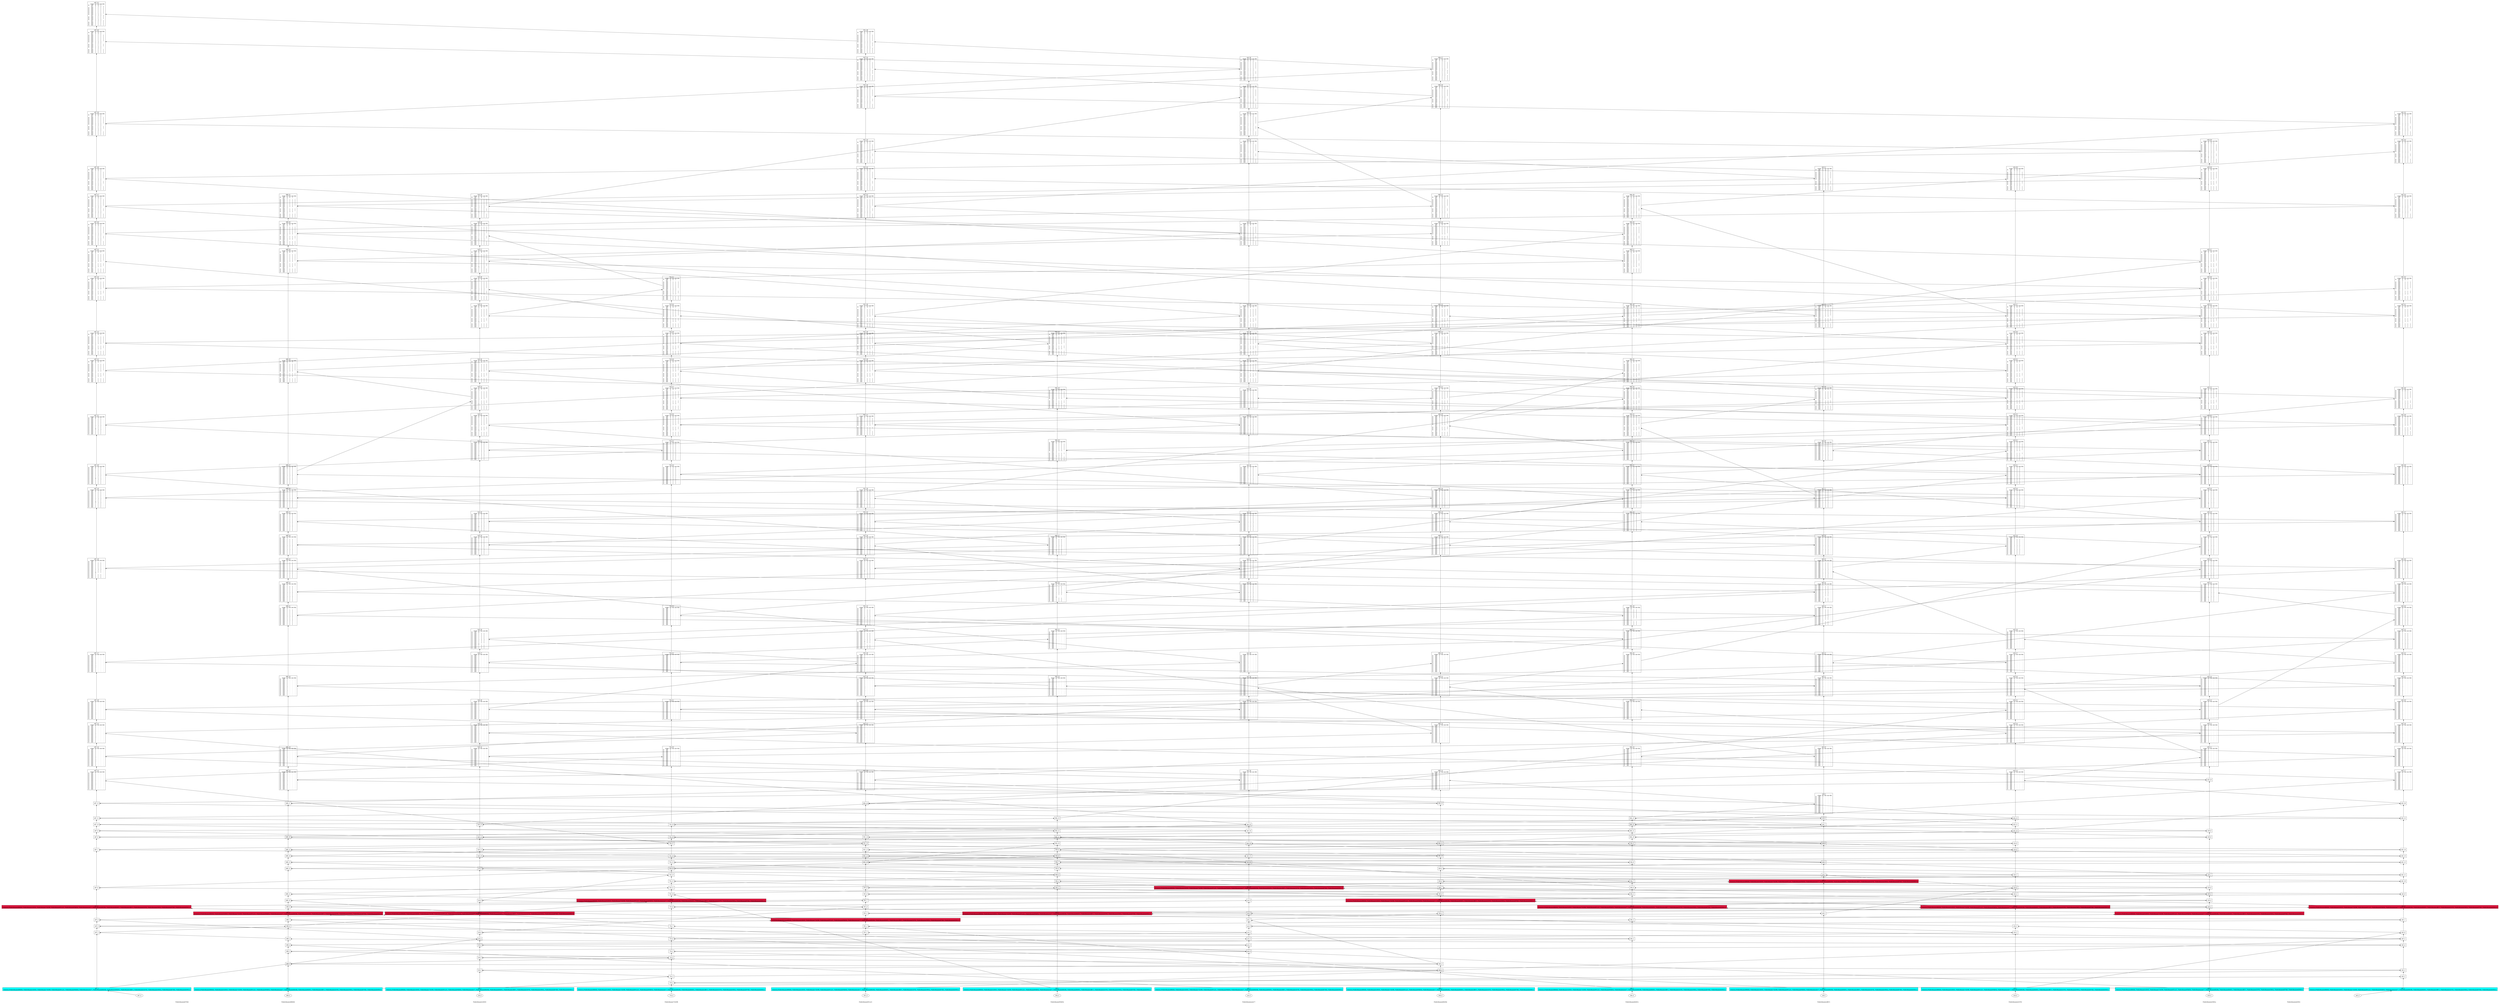 /// our_id: PublicIdnamee870b5
/// peer_list: {
///   PublicIdnamee870b5: PeerState(VOTE|SEND|RECV)
///   PublicIdname48840d: PeerState(VOTE|SEND|RECV)
///   PublicIdname5c8502: PeerState(VOTE|SEND|RECV)
///   PublicIdname754598: PeerState(VOTE|SEND|RECV)
///   PublicIdname931a51: PeerState(VOTE|SEND|RECV)
///   PublicIdname93b63e: PeerState(VOTE|SEND|RECV)
///   PublicIdnameacee77: PeerState(VOTE|SEND|RECV)
///   PublicIdnameb0b36e: PeerState(VOTE|SEND|RECV)
///   PublicIdnameb0e91c: PeerState(VOTE|SEND|RECV)
///   PublicIdnamecdfb7c: PeerState(VOTE|SEND|RECV)
///   PublicIdnamee2d762: PeerState(VOTE|SEND|RECV)
///   PublicIdnamee5945a: PeerState(VOTE|SEND|RECV)
///   PublicIdnameed283c: PeerState(VOTE|SEND|RECV)
/// }
digraph GossipGraph {
  splines=false
  rankdir=BT

  style=invis
  subgraph cluster_PublicIdnamee870b5 {
    label="PublicIdnamee870b5"
    "PublicIdnamee870b5" [style=invis]
    "PublicIdnamee870b5" -> "e87_0" [style=invis]
    "e87_0" -> "e87_1" [minlen=1]
    "e87_1" -> "e87_2" [minlen=9]
    "e87_2" -> "e87_3" [minlen=1]
    "e87_3" -> "e87_4" [minlen=1]
    "e87_4" -> "e87_5" [minlen=2]
    "e87_5" -> "e87_6" [minlen=3]
    "e87_6" -> "e87_7" [minlen=6]
    "e87_7" -> "e87_8" [minlen=2]
    "e87_8" -> "e87_9" [minlen=1]
    "e87_9" -> "e87_10" [minlen=1]
    "e87_10" -> "e87_11" [minlen=1]
    "e87_11" -> "e87_12" [minlen=1]
    "e87_12" -> "e87_13" [minlen=1]
    "e87_13" -> "e87_14" [minlen=1]
    "e87_14" -> "e87_15" [minlen=1]
    "e87_15" -> "e87_16" [minlen=1]
    "e87_16" -> "e87_17" [minlen=2]
    "e87_17" -> "e87_18" [minlen=4]
    "e87_18" -> "e87_19" [minlen=3]
    "e87_19" -> "e87_20" [minlen=1]
    "e87_20" -> "e87_21" [minlen=2]
    "e87_21" -> "e87_22" [minlen=2]
    "e87_22" -> "e87_23" [minlen=1]
    "e87_23" -> "e87_24" [minlen=2]
    "e87_24" -> "e87_25" [minlen=1]
    "e87_25" -> "e87_26" [minlen=1]
    "e87_26" -> "e87_27" [minlen=1]
    "e87_27" -> "e87_28" [minlen=1]
    "e87_28" -> "e87_29" [minlen=2]
    "e87_29" -> "e87_30" [minlen=3]
    "e87_30" -> "e87_31" [minlen=1]
  }
  "488_5" -> "e87_2" [constraint=false]
  "931_2" -> "e87_3" [constraint=false]
  "5c8_5" -> "e87_4" [constraint=false]
  "5c8_7" -> "e87_5" [constraint=false]
  "b0b_6" -> "e87_6" [constraint=false]
  "93b_8" -> "e87_7" [constraint=false]
  "93b_10" -> "e87_8" [constraint=false]
  "cdf_5" -> "e87_9" [constraint=false]
  "ed2_13" -> "e87_10" [constraint=false]
  "b0e_11" -> "e87_11" [constraint=false]
  "e59_9" -> "e87_12" [constraint=false]
  "754_17" -> "e87_13" [constraint=false]
  "b0b_12" -> "e87_14" [constraint=false]
  "ace_15" -> "e87_15" [constraint=false]
  "931_17" -> "e87_16" [constraint=false]
  "cdf_11" -> "e87_17" [constraint=false]
  "cdf_14" -> "e87_18" [constraint=false]
  "b0e_19" -> "e87_19" [constraint=false]
  "93b_17" -> "e87_20" [constraint=false]
  "754_25" -> "e87_21" [constraint=false]
  "ace_26" -> "e87_22" [constraint=false]
  "ed2_30" -> "e87_23" [constraint=false]
  "e59_25" -> "e87_24" [constraint=false]
  "93b_20" -> "e87_25" [constraint=false]
  "b0b_23" -> "e87_26" [constraint=false]
  "cdf_20" -> "e87_27" [constraint=false]
  "b0e_27" -> "e87_28" [constraint=false]
  "e59_29" -> "e87_29" [constraint=false]
  "ace_34" -> "e87_30" [constraint=false]
  "931_36" -> "e87_31" [constraint=false]

  style=invis
  subgraph cluster_PublicIdname48840d {
    label="PublicIdname48840d"
    "PublicIdname48840d" [style=invis]
    "PublicIdname48840d" -> "488_0" [style=invis]
    "488_0" -> "488_1" [minlen=1]
    "488_1" -> "488_2" [minlen=4]
    "488_2" -> "488_3" [minlen=2]
    "488_3" -> "488_4" [minlen=1]
    "488_4" -> "488_5" [minlen=1]
    "488_5" -> "488_6" [minlen=2]
    "488_6" -> "488_7" [minlen=1]
    "488_7" -> "488_8" [minlen=1]
    "488_8" -> "488_9" [minlen=1]
    "488_9" -> "488_10" [minlen=1]
    "488_10" -> "488_11" [minlen=1]
    "488_11" -> "488_12" [minlen=4]
    "488_12" -> "488_13" [minlen=1]
    "488_13" -> "488_14" [minlen=1]
    "488_14" -> "488_15" [minlen=1]
    "488_15" -> "488_16" [minlen=2]
    "488_16" -> "488_17" [minlen=4]
    "488_17" -> "488_18" [minlen=1]
    "488_18" -> "488_19" [minlen=1]
    "488_19" -> "488_20" [minlen=3]
    "488_20" -> "488_21" [minlen=3]
    "488_21" -> "488_22" [minlen=1]
    "488_22" -> "488_23" [minlen=1]
    "488_23" -> "488_24" [minlen=1]
    "488_24" -> "488_25" [minlen=1]
    "488_25" -> "488_26" [minlen=1]
    "488_26" -> "488_27" [minlen=1]
    "488_27" -> "488_28" [minlen=4]
    "488_28" -> "488_29" [minlen=4]
    "488_29" -> "488_30" [minlen=1]
    "488_30" -> "488_31" [minlen=1]
  }
  "ed2_3" -> "488_2" [constraint=false]
  "754_4" -> "488_3" [constraint=false]
  "ace_1" -> "488_4" [constraint=false]
  "ace_3" -> "488_5" [constraint=false]
  "e87_2" -> "488_6" [constraint=false]
  "cdf_1" -> "488_7" [constraint=false]
  "e59_1" -> "488_8" [constraint=false]
  "931_4" -> "488_9" [constraint=false]
  "754_7" -> "488_10" [constraint=false]
  "754_9" -> "488_11" [constraint=false]
  "93b_5" -> "488_12" [constraint=false]
  "ace_10" -> "488_13" [constraint=false]
  "ace_11" -> "488_14" [constraint=false]
  "754_16" -> "488_15" [constraint=false]
  "931_13" -> "488_16" [constraint=false]
  "cdf_8" -> "488_17" [constraint=false]
  "cdf_9" -> "488_18" [constraint=false]
  "ace_16" -> "488_19" [constraint=false]
  "ace_17" -> "488_20" [constraint=false]
  "ed2_23" -> "488_21" [constraint=false]
  "cdf_13" -> "488_22" [constraint=false]
  "ace_19" -> "488_23" [constraint=false]
  "ed2_25" -> "488_24" [constraint=false]
  "ace_21" -> "488_25" [constraint=false]
  "ed2_27" -> "488_26" [constraint=false]
  "e2d_20" -> "488_27" [constraint=false]
  "5c8_23" -> "488_28" [constraint=false]
  "e59_26" -> "488_29" [constraint=false]
  "ed2_31" -> "488_30" [constraint=false]
  "e59_27" -> "488_31" [constraint=false]

  style=invis
  subgraph cluster_PublicIdname5c8502 {
    label="PublicIdname5c8502"
    "PublicIdname5c8502" [style=invis]
    "PublicIdname5c8502" -> "5c8_0" [style=invis]
    "5c8_0" -> "5c8_1" [minlen=1]
    "5c8_1" -> "5c8_2" [minlen=3]
    "5c8_2" -> "5c8_3" [minlen=2]
    "5c8_3" -> "5c8_4" [minlen=2]
    "5c8_4" -> "5c8_5" [minlen=1]
    "5c8_5" -> "5c8_6" [minlen=1]
    "5c8_6" -> "5c8_7" [minlen=3]
    "5c8_7" -> "5c8_8" [minlen=2]
    "5c8_8" -> "5c8_9" [minlen=5]
    "5c8_9" -> "5c8_10" [minlen=2]
    "5c8_10" -> "5c8_11" [minlen=1]
    "5c8_11" -> "5c8_12" [minlen=2]
    "5c8_12" -> "5c8_13" [minlen=2]
    "5c8_13" -> "5c8_14" [minlen=4]
    "5c8_14" -> "5c8_15" [minlen=1]
    "5c8_15" -> "5c8_16" [minlen=1]
    "5c8_16" -> "5c8_17" [minlen=2]
    "5c8_17" -> "5c8_18" [minlen=1]
    "5c8_18" -> "5c8_19" [minlen=4]
    "5c8_19" -> "5c8_20" [minlen=1]
    "5c8_20" -> "5c8_21" [minlen=3]
    "5c8_21" -> "5c8_22" [minlen=1]
    "5c8_22" -> "5c8_23" [minlen=1]
    "5c8_23" -> "5c8_24" [minlen=1]
    "5c8_24" -> "5c8_25" [minlen=2]
    "5c8_25" -> "5c8_26" [minlen=1]
    "5c8_26" -> "5c8_27" [minlen=1]
    "5c8_27" -> "5c8_28" [minlen=1]
    "5c8_28" -> "5c8_29" [minlen=1]
  }
  "754_3" -> "5c8_2" [constraint=false]
  "b0b_3" -> "5c8_3" [constraint=false]
  "ace_2" -> "5c8_4" [constraint=false]
  "e87_1" -> "5c8_5" [constraint=false]
  "b0e_2" -> "5c8_6" [constraint=false]
  "e87_4" -> "5c8_7" [constraint=false]
  "931_6" -> "5c8_8" [constraint=false]
  "754_13" -> "5c8_9" [constraint=false]
  "b0e_8" -> "5c8_10" [constraint=false]
  "b0b_10" -> "5c8_11" [constraint=false]
  "e2d_9" -> "5c8_12" [constraint=false]
  "ace_14" -> "5c8_13" [constraint=false]
  "b0b_13" -> "5c8_14" [constraint=false]
  "e59_10" -> "5c8_15" [constraint=false]
  "e59_12" -> "5c8_16" [constraint=false]
  "93b_14" -> "5c8_17" [constraint=false]
  "931_20" -> "5c8_18" [constraint=false]
  "ed2_26" -> "5c8_19" [constraint=false]
  "cdf_16" -> "5c8_20" [constraint=false]
  "e59_20" -> "5c8_21" [constraint=false]
  "b0b_19" -> "5c8_22" [constraint=false]
  "488_27" -> "5c8_23" [constraint=false]
  "ace_25" -> "5c8_24" [constraint=false]
  "e59_24" -> "5c8_25" [constraint=false]
  "754_30" -> "5c8_26" [constraint=false]
  "ace_29" -> "5c8_27" [constraint=false]
  "754_31" -> "5c8_28" [constraint=false]
  "ace_30" -> "5c8_29" [constraint=false]

  style=invis
  subgraph cluster_PublicIdname754598 {
    label="PublicIdname754598"
    "PublicIdname754598" [style=invis]
    "PublicIdname754598" -> "754_0" [style=invis]
    "754_0" -> "754_1" [minlen=1]
    "754_1" -> "754_2" [minlen=1]
    "754_2" -> "754_3" [minlen=1]
    "754_3" -> "754_4" [minlen=3]
    "754_4" -> "754_5" [minlen=1]
    "754_5" -> "754_6" [minlen=2]
    "754_6" -> "754_7" [minlen=2]
    "754_7" -> "754_8" [minlen=3]
    "754_8" -> "754_9" [minlen=1]
    "754_9" -> "754_10" [minlen=1]
    "754_10" -> "754_11" [minlen=1]
    "754_11" -> "754_12" [minlen=1]
    "754_12" -> "754_13" [minlen=1]
    "754_13" -> "754_14" [minlen=1]
    "754_14" -> "754_15" [minlen=1]
    "754_15" -> "754_16" [minlen=1]
    "754_16" -> "754_17" [minlen=2]
    "754_17" -> "754_18" [minlen=1]
    "754_18" -> "754_19" [minlen=2]
    "754_19" -> "754_20" [minlen=4]
    "754_20" -> "754_21" [minlen=2]
    "754_21" -> "754_22" [minlen=2]
    "754_22" -> "754_23" [minlen=2]
    "754_23" -> "754_24" [minlen=6]
    "754_24" -> "754_25" [minlen=1]
    "754_25" -> "754_26" [minlen=1]
    "754_26" -> "754_27" [minlen=1]
    "754_27" -> "754_28" [minlen=1]
    "754_28" -> "754_29" [minlen=1]
    "754_29" -> "754_30" [minlen=1]
    "754_30" -> "754_31" [minlen=1]
  }
  "ed2_1" -> "754_2" [constraint=false]
  "5c8_1" -> "754_3" [constraint=false]
  "488_2" -> "754_4" [constraint=false]
  "b0b_2" -> "754_5" [constraint=false]
  "ed2_4" -> "754_6" [constraint=false]
  "ace_5" -> "754_7" [constraint=false]
  "ace_8" -> "754_8" [constraint=false]
  "488_6" -> "754_9" [constraint=false]
  "93b_1" -> "754_10" [constraint=false]
  "488_10" -> "754_11" [constraint=false]
  "e2d_4" -> "754_12" [constraint=false]
  "5c8_8" -> "754_13" [constraint=false]
  "cdf_3" -> "754_14" [constraint=false]
  "b0b_7" -> "754_15" [constraint=false]
  "ed2_12" -> "754_16" [constraint=false]
  "488_15" -> "754_17" [constraint=false]
  "ace_13" -> "754_18" [constraint=false]
  "93b_12" -> "754_19" [constraint=false]
  "e87_13" -> "754_20" [constraint=false]
  "ed2_19" -> "754_21" [constraint=false]
  "e59_14" -> "754_22" [constraint=false]
  "b0e_17" -> "754_23" [constraint=false]
  "e59_19" -> "754_24" [constraint=false]
  "e87_20" -> "754_25" [constraint=false]
  "e59_21" -> "754_26" [constraint=false]
  "e2d_23" -> "754_27" [constraint=false]
  "93b_19" -> "754_28" [constraint=false]
  "cdf_19" -> "754_29" [constraint=false]
  "e2d_25" -> "754_30" [constraint=false]
  "5c8_25" -> "754_31" [constraint=false]

  style=invis
  subgraph cluster_PublicIdname931a51 {
    label="PublicIdname931a51"
    "PublicIdname931a51" [style=invis]
    "PublicIdname931a51" -> "931_0" [style=invis]
    "931_0" -> "931_1" [minlen=1]
    "931_1" -> "931_2" [minlen=9]
    "931_2" -> "931_3" [minlen=1]
    "931_3" -> "931_4" [minlen=1]
    "931_4" -> "931_5" [minlen=1]
    "931_5" -> "931_6" [minlen=1]
    "931_6" -> "931_7" [minlen=1]
    "931_7" -> "931_8" [minlen=1]
    "931_8" -> "931_9" [minlen=1]
    "931_9" -> "931_10" [minlen=4]
    "931_10" -> "931_11" [minlen=1]
    "931_11" -> "931_12" [minlen=1]
    "931_12" -> "931_13" [minlen=1]
    "931_13" -> "931_14" [minlen=1]
    "931_14" -> "931_15" [minlen=4]
    "931_15" -> "931_16" [minlen=1]
    "931_16" -> "931_17" [minlen=2]
    "931_17" -> "931_18" [minlen=1]
    "931_18" -> "931_19" [minlen=1]
    "931_19" -> "931_20" [minlen=1]
    "931_20" -> "931_21" [minlen=1]
    "931_21" -> "931_22" [minlen=1]
    "931_22" -> "931_23" [minlen=2]
    "931_23" -> "931_24" [minlen=1]
    "931_24" -> "931_25" [minlen=1]
    "931_25" -> "931_26" [minlen=1]
    "931_26" -> "931_27" [minlen=3]
    "931_27" -> "931_28" [minlen=2]
    "931_28" -> "931_29" [minlen=1]
    "931_29" -> "931_30" [minlen=1]
    "931_30" -> "931_31" [minlen=4]
    "931_31" -> "931_32" [minlen=1]
    "931_32" -> "931_33" [minlen=1]
    "931_33" -> "931_34" [minlen=2]
    "931_34" -> "931_35" [minlen=1]
    "931_35" -> "931_36" [minlen=1]
  }
  "ed2_5" -> "931_2" [constraint=false]
  "b0e_1" -> "931_3" [constraint=false]
  "e87_3" -> "931_4" [constraint=false]
  "e2d_3" -> "931_5" [constraint=false]
  "5c8_6" -> "931_6" [constraint=false]
  "488_9" -> "931_7" [constraint=false]
  "e59_4" -> "931_8" [constraint=false]
  "b0e_5" -> "931_9" [constraint=false]
  "93b_6" -> "931_10" [constraint=false]
  "e2d_7" -> "931_11" [constraint=false]
  "b0e_7" -> "931_12" [constraint=false]
  "488_14" -> "931_13" [constraint=false]
  "cdf_6" -> "931_14" [constraint=false]
  "ed2_15" -> "931_15" [constraint=false]
  "e2d_11" -> "931_16" [constraint=false]
  "e87_14" -> "931_17" [constraint=false]
  "ed2_18" -> "931_18" [constraint=false]
  "ed2_20" -> "931_19" [constraint=false]
  "5c8_16" -> "931_20" [constraint=false]
  "cdf_10" -> "931_21" [constraint=false]
  "e2d_17" -> "931_22" [constraint=false]
  "e59_15" -> "931_23" [constraint=false]
  "ace_20" -> "931_24" [constraint=false]
  "b0b_17" -> "931_25" [constraint=false]
  "ace_23" -> "931_26" [constraint=false]
  "e2d_22" -> "931_27" [constraint=false]
  "b0e_24" -> "931_28" [constraint=false]
  "e2d_24" -> "931_29" [constraint=false]
  "b0b_22" -> "931_30" [constraint=false]
  "b0e_28" -> "931_31" [constraint=false]
  "ed2_33" -> "931_32" [constraint=false]
  "e59_28" -> "931_33" [constraint=false]
  "ed2_35" -> "931_34" [constraint=false]
  "b0b_26" -> "931_35" [constraint=false]
  "b0b_27" -> "931_36" [constraint=false]

  style=invis
  subgraph cluster_PublicIdname93b63e {
    label="PublicIdname93b63e"
    "PublicIdname93b63e" [style=invis]
    "PublicIdname93b63e" -> "93b_0" [style=invis]
    "93b_0" -> "93b_1" [minlen=1]
    "93b_1" -> "93b_2" [minlen=12]
    "93b_2" -> "93b_3" [minlen=4]
    "93b_3" -> "93b_4" [minlen=1]
    "93b_4" -> "93b_5" [minlen=1]
    "93b_5" -> "93b_6" [minlen=1]
    "93b_6" -> "93b_7" [minlen=1]
    "93b_7" -> "93b_8" [minlen=1]
    "93b_8" -> "93b_9" [minlen=1]
    "93b_9" -> "93b_10" [minlen=1]
    "93b_10" -> "93b_11" [minlen=1]
    "93b_11" -> "93b_12" [minlen=1]
    "93b_12" -> "93b_13" [minlen=2]
    "93b_13" -> "93b_14" [minlen=6]
    "93b_14" -> "93b_15" [minlen=2]
    "93b_15" -> "93b_16" [minlen=2]
    "93b_16" -> "93b_17" [minlen=2]
    "93b_17" -> "93b_18" [minlen=4]
    "93b_18" -> "93b_19" [minlen=2]
    "93b_19" -> "93b_20" [minlen=2]
  }
  "ed2_7" -> "93b_2" [constraint=false]
  "754_10" -> "93b_3" [constraint=false]
  "ed2_8" -> "93b_4" [constraint=false]
  "488_11" -> "93b_5" [constraint=false]
  "ed2_10" -> "93b_6" [constraint=false]
  "ed2_11" -> "93b_7" [constraint=false]
  "e87_6" -> "93b_8" [constraint=false]
  "b0e_6" -> "93b_9" [constraint=false]
  "931_10" -> "93b_10" [constraint=false]
  "e59_7" -> "93b_11" [constraint=false]
  "e87_8" -> "93b_12" [constraint=false]
  "754_19" -> "93b_13" [constraint=false]
  "e2d_15" -> "93b_14" [constraint=false]
  "5c8_17" -> "93b_15" [constraint=false]
  "b0e_18" -> "93b_16" [constraint=false]
  "e87_18" -> "93b_17" [constraint=false]
  "e2d_21" -> "93b_18" [constraint=false]
  "ed2_29" -> "93b_19" [constraint=false]
  "754_28" -> "93b_20" [constraint=false]

  style=invis
  subgraph cluster_PublicIdnameacee77 {
    label="PublicIdnameacee77"
    "PublicIdnameacee77" [style=invis]
    "PublicIdnameacee77" -> "ace_0" [style=invis]
    "ace_0" -> "ace_1" [minlen=1]
    "ace_1" -> "ace_2" [minlen=6]
    "ace_2" -> "ace_3" [minlen=1]
    "ace_3" -> "ace_4" [minlen=1]
    "ace_4" -> "ace_5" [minlen=1]
    "ace_5" -> "ace_6" [minlen=1]
    "ace_6" -> "ace_7" [minlen=1]
    "ace_7" -> "ace_8" [minlen=1]
    "ace_8" -> "ace_9" [minlen=2]
    "ace_9" -> "ace_10" [minlen=2]
    "ace_10" -> "ace_11" [minlen=4]
    "ace_11" -> "ace_12" [minlen=1]
    "ace_12" -> "ace_13" [minlen=2]
    "ace_13" -> "ace_14" [minlen=2]
    "ace_14" -> "ace_15" [minlen=1]
    "ace_15" -> "ace_16" [minlen=3]
    "ace_16" -> "ace_17" [minlen=3]
    "ace_17" -> "ace_18" [minlen=1]
    "ace_18" -> "ace_19" [minlen=1]
    "ace_19" -> "ace_20" [minlen=3]
    "ace_20" -> "ace_21" [minlen=1]
    "ace_21" -> "ace_22" [minlen=1]
    "ace_22" -> "ace_23" [minlen=1]
    "ace_23" -> "ace_24" [minlen=2]
    "ace_24" -> "ace_25" [minlen=2]
    "ace_25" -> "ace_26" [minlen=1]
    "ace_26" -> "ace_27" [minlen=1]
    "ace_27" -> "ace_28" [minlen=1]
    "ace_28" -> "ace_29" [minlen=1]
    "ace_29" -> "ace_30" [minlen=3]
    "ace_30" -> "ace_31" [minlen=3]
    "ace_31" -> "ace_32" [minlen=1]
    "ace_32" -> "ace_33" [minlen=1]
    "ace_33" -> "ace_34" [minlen=1]
  }
  "5c8_3" -> "ace_2" [constraint=false]
  "488_3" -> "ace_3" [constraint=false]
  "488_4" -> "ace_4" [constraint=false]
  "754_6" -> "ace_5" [constraint=false]
  "ed2_5" -> "ace_6" [constraint=false]
  "b0b_3" -> "ace_7" [constraint=false]
  "e2d_2" -> "ace_8" [constraint=false]
  "754_8" -> "ace_9" [constraint=false]
  "ed2_9" -> "ace_10" [constraint=false]
  "488_12" -> "ace_11" [constraint=false]
  "488_13" -> "ace_12" [constraint=false]
  "ed2_14" -> "ace_13" [constraint=false]
  "5c8_12" -> "ace_14" [constraint=false]
  "754_18" -> "ace_15" [constraint=false]
  "488_17" -> "ace_16" [constraint=false]
  "e87_15" -> "ace_17" [constraint=false]
  "b0b_14" -> "ace_18" [constraint=false]
  "488_20" -> "ace_19" [constraint=false]
  "931_22" -> "ace_20" [constraint=false]
  "488_21" -> "ace_21" [constraint=false]
  "488_23" -> "ace_22" [constraint=false]
  "931_24" -> "ace_23" [constraint=false]
  "b0e_20" -> "ace_24" [constraint=false]
  "5c8_21" -> "ace_25" [constraint=false]
  "e59_22" -> "ace_26" [constraint=false]
  "e59_23" -> "ace_27" [constraint=false]
  "b0e_25" -> "ace_28" [constraint=false]
  "e87_22" -> "ace_29" [constraint=false]
  "5c8_27" -> "ace_30" [constraint=false]
  "cdf_21" -> "ace_31" [constraint=false]
  "b0b_25" -> "ace_32" [constraint=false]
  "5c8_29" -> "ace_33" [constraint=false]
  "e87_29" -> "ace_34" [constraint=false]

  style=invis
  subgraph cluster_PublicIdnameb0b36e {
    label="PublicIdnameb0b36e"
    "PublicIdnameb0b36e" [style=invis]
    "PublicIdnameb0b36e" -> "b0b_0" [style=invis]
    "b0b_0" -> "b0b_1" [minlen=1]
    "b0b_1" -> "b0b_2" [minlen=3]
    "b0b_2" -> "b0b_3" [minlen=1]
    "b0b_3" -> "b0b_4" [minlen=8]
    "b0b_4" -> "b0b_5" [minlen=2]
    "b0b_5" -> "b0b_6" [minlen=1]
    "b0b_6" -> "b0b_7" [minlen=1]
    "b0b_7" -> "b0b_8" [minlen=1]
    "b0b_8" -> "b0b_9" [minlen=2]
    "b0b_9" -> "b0b_10" [minlen=2]
    "b0b_10" -> "b0b_11" [minlen=2]
    "b0b_11" -> "b0b_12" [minlen=5]
    "b0b_12" -> "b0b_13" [minlen=1]
    "b0b_13" -> "b0b_14" [minlen=2]
    "b0b_14" -> "b0b_15" [minlen=2]
    "b0b_15" -> "b0b_16" [minlen=1]
    "b0b_16" -> "b0b_17" [minlen=5]
    "b0b_17" -> "b0b_18" [minlen=1]
    "b0b_18" -> "b0b_19" [minlen=1]
    "b0b_19" -> "b0b_20" [minlen=3]
    "b0b_20" -> "b0b_21" [minlen=1]
    "b0b_21" -> "b0b_22" [minlen=2]
    "b0b_22" -> "b0b_23" [minlen=1]
    "b0b_23" -> "b0b_24" [minlen=3]
    "b0b_24" -> "b0b_25" [minlen=1]
    "b0b_25" -> "b0b_26" [minlen=4]
    "b0b_26" -> "b0b_27" [minlen=1]
  }
  "754_3" -> "b0b_2" [constraint=false]
  "5c8_2" -> "b0b_3" [constraint=false]
  "ace_7" -> "b0b_4" [constraint=false]
  "e59_3" -> "b0b_5" [constraint=false]
  "e87_5" -> "b0b_6" [constraint=false]
  "e2d_5" -> "b0b_7" [constraint=false]
  "e59_6" -> "b0b_8" [constraint=false]
  "cdf_4" -> "b0b_9" [constraint=false]
  "754_15" -> "b0b_10" [constraint=false]
  "5c8_11" -> "b0b_11" [constraint=false]
  "e87_11" -> "b0b_12" [constraint=false]
  "e2d_12" -> "b0b_13" [constraint=false]
  "5c8_14" -> "b0b_14" [constraint=false]
  "b0e_15" -> "b0b_15" [constraint=false]
  "ace_18" -> "b0b_16" [constraint=false]
  "e59_16" -> "b0b_17" [constraint=false]
  "e2d_19" -> "b0b_18" [constraint=false]
  "931_25" -> "b0b_19" [constraint=false]
  "b0e_22" -> "b0b_20" [constraint=false]
  "5c8_22" -> "b0b_21" [constraint=false]
  "931_28" -> "b0b_22" [constraint=false]
  "e2d_26" -> "b0b_23" [constraint=false]
  "488_29" -> "b0b_24" [constraint=false]
  "e87_26" -> "b0b_25" [constraint=false]
  "ace_32" -> "b0b_26" [constraint=false]
  "931_34" -> "b0b_27" [constraint=false]

  style=invis
  subgraph cluster_PublicIdnameb0e91c {
    label="PublicIdnameb0e91c"
    "PublicIdnameb0e91c" [style=invis]
    "PublicIdnameb0e91c" -> "b0e_0" [style=invis]
    "b0e_0" -> "b0e_1" [minlen=1]
    "b0e_1" -> "b0e_2" [minlen=8]
    "b0e_2" -> "b0e_3" [minlen=3]
    "b0e_3" -> "b0e_4" [minlen=2]
    "b0e_4" -> "b0e_5" [minlen=2]
    "b0e_5" -> "b0e_6" [minlen=1]
    "b0e_6" -> "b0e_7" [minlen=1]
    "b0e_7" -> "b0e_8" [minlen=3]
    "b0e_8" -> "b0e_9" [minlen=3]
    "b0e_9" -> "b0e_10" [minlen=1]
    "b0e_10" -> "b0e_11" [minlen=1]
    "b0e_11" -> "b0e_12" [minlen=1]
    "b0e_12" -> "b0e_13" [minlen=1]
    "b0e_13" -> "b0e_14" [minlen=3]
    "b0e_14" -> "b0e_15" [minlen=2]
    "b0e_15" -> "b0e_16" [minlen=2]
    "b0e_16" -> "b0e_17" [minlen=1]
    "b0e_17" -> "b0e_18" [minlen=1]
    "b0e_18" -> "b0e_19" [minlen=4]
    "b0e_19" -> "b0e_20" [minlen=1]
    "b0e_20" -> "b0e_21" [minlen=1]
    "b0e_21" -> "b0e_22" [minlen=1]
    "b0e_22" -> "b0e_23" [minlen=1]
    "b0e_23" -> "b0e_24" [minlen=1]
    "b0e_24" -> "b0e_25" [minlen=1]
    "b0e_25" -> "b0e_26" [minlen=2]
    "b0e_26" -> "b0e_27" [minlen=2]
    "b0e_27" -> "b0e_28" [minlen=1]
    "b0e_28" -> "b0e_29" [minlen=1]
  }
  "5c8_4" -> "b0e_2" [constraint=false]
  "931_3" -> "b0e_3" [constraint=false]
  "e59_2" -> "b0e_4" [constraint=false]
  "931_7" -> "b0e_5" [constraint=false]
  "e59_5" -> "b0e_6" [constraint=false]
  "931_9" -> "b0e_7" [constraint=false]
  "5c8_9" -> "b0e_8" [constraint=false]
  "93b_9" -> "b0e_9" [constraint=false]
  "e2d_8" -> "b0e_10" [constraint=false]
  "e87_7" -> "b0e_11" [constraint=false]
  "e59_8" -> "b0e_12" [constraint=false]
  "cdf_7" -> "b0e_13" [constraint=false]
  "ed2_17" -> "b0e_14" [constraint=false]
  "e2d_14" -> "b0e_15" [constraint=false]
  "b0b_15" -> "b0e_16" [constraint=false]
  "754_22" -> "b0e_17" [constraint=false]
  "93b_15" -> "b0e_18" [constraint=false]
  "e59_17" -> "b0e_19" [constraint=false]
  "ace_22" -> "b0e_20" [constraint=false]
  "e59_18" -> "b0e_21" [constraint=false]
  "e87_19" -> "b0e_22" [constraint=false]
  "cdf_17" -> "b0e_23" [constraint=false]
  "931_26" -> "b0e_24" [constraint=false]
  "b0b_20" -> "b0e_25" [constraint=false]
  "ace_28" -> "b0e_26" [constraint=false]
  "e87_24" -> "b0e_27" [constraint=false]
  "931_30" -> "b0e_28" [constraint=false]
  "e2d_27" -> "b0e_29" [constraint=false]

  style=invis
  subgraph cluster_PublicIdnamecdfb7c {
    label="PublicIdnamecdfb7c"
    "PublicIdnamecdfb7c" [style=invis]
    "PublicIdnamecdfb7c" -> "cdf_0" [style=invis]
    "cdf_0" -> "cdf_1" [minlen=1]
    "cdf_1" -> "cdf_2" [minlen=12]
    "cdf_2" -> "cdf_3" [minlen=5]
    "cdf_3" -> "cdf_4" [minlen=1]
    "cdf_4" -> "cdf_5" [minlen=2]
    "cdf_5" -> "cdf_6" [minlen=3]
    "cdf_6" -> "cdf_7" [minlen=3]
    "cdf_7" -> "cdf_8" [minlen=1]
    "cdf_8" -> "cdf_9" [minlen=1]
    "cdf_9" -> "cdf_10" [minlen=2]
    "cdf_10" -> "cdf_11" [minlen=3]
    "cdf_11" -> "cdf_12" [minlen=1]
    "cdf_12" -> "cdf_13" [minlen=2]
    "cdf_13" -> "cdf_14" [minlen=1]
    "cdf_14" -> "cdf_15" [minlen=1]
    "cdf_15" -> "cdf_16" [minlen=1]
    "cdf_16" -> "cdf_17" [minlen=2]
    "cdf_17" -> "cdf_18" [minlen=2]
    "cdf_18" -> "cdf_19" [minlen=2]
    "cdf_19" -> "cdf_20" [minlen=3]
    "cdf_20" -> "cdf_21" [minlen=5]
  }
  "488_7" -> "cdf_2" [constraint=false]
  "754_11" -> "cdf_3" [constraint=false]
  "e2d_6" -> "cdf_4" [constraint=false]
  "b0b_9" -> "cdf_5" [constraint=false]
  "931_12" -> "cdf_6" [constraint=false]
  "e87_9" -> "cdf_7" [constraint=false]
  "488_16" -> "cdf_8" [constraint=false]
  "b0e_13" -> "cdf_9" [constraint=false]
  "488_18" -> "cdf_10" [constraint=false]
  "e87_16" -> "cdf_11" [constraint=false]
  "ed2_21" -> "cdf_12" [constraint=false]
  "931_21" -> "cdf_13" [constraint=false]
  "e87_17" -> "cdf_14" [constraint=false]
  "e2d_18" -> "cdf_15" [constraint=false]
  "488_22" -> "cdf_16" [constraint=false]
  "5c8_20" -> "cdf_17" [constraint=false]
  "ed2_28" -> "cdf_18" [constraint=false]
  "b0e_23" -> "cdf_19" [constraint=false]
  "754_29" -> "cdf_20" [constraint=false]
  "e87_27" -> "cdf_21" [constraint=false]

  style=invis
  subgraph cluster_PublicIdnamee2d762 {
    label="PublicIdnamee2d762"
    "PublicIdnamee2d762" [style=invis]
    "PublicIdnamee2d762" -> "e2d_0" [style=invis]
    "e2d_0" -> "e2d_1" [minlen=1]
    "e2d_1" -> "e2d_2" [minlen=9]
    "e2d_2" -> "e2d_3" [minlen=1]
    "e2d_3" -> "e2d_4" [minlen=3]
    "e2d_4" -> "e2d_5" [minlen=2]
    "e2d_5" -> "e2d_6" [minlen=1]
    "e2d_6" -> "e2d_7" [minlen=2]
    "e2d_7" -> "e2d_8" [minlen=4]
    "e2d_8" -> "e2d_9" [minlen=1]
    "e2d_9" -> "e2d_10" [minlen=2]
    "e2d_10" -> "e2d_11" [minlen=1]
    "e2d_11" -> "e2d_12" [minlen=1]
    "e2d_12" -> "e2d_13" [minlen=2]
    "e2d_13" -> "e2d_14" [minlen=2]
    "e2d_14" -> "e2d_15" [minlen=1]
    "e2d_15" -> "e2d_16" [minlen=1]
    "e2d_16" -> "e2d_17" [minlen=1]
    "e2d_17" -> "e2d_18" [minlen=1]
    "e2d_18" -> "e2d_19" [minlen=4]
    "e2d_19" -> "e2d_20" [minlen=2]
    "e2d_20" -> "e2d_21" [minlen=1]
    "e2d_21" -> "e2d_22" [minlen=1]
    "e2d_22" -> "e2d_23" [minlen=1]
    "e2d_23" -> "e2d_24" [minlen=1]
    "e2d_24" -> "e2d_25" [minlen=1]
    "e2d_25" -> "e2d_26" [minlen=1]
    "e2d_26" -> "e2d_27" [minlen=1]
    "e2d_27" -> "e2d_28" [minlen=5]
  }
  "ace_4" -> "e2d_2" [constraint=false]
  "ed2_6" -> "e2d_3" [constraint=false]
  "931_5" -> "e2d_4" [constraint=false]
  "b0b_5" -> "e2d_5" [constraint=false]
  "cdf_2" -> "e2d_6" [constraint=false]
  "754_12" -> "e2d_7" [constraint=false]
  "931_11" -> "e2d_8" [constraint=false]
  "5c8_10" -> "e2d_9" [constraint=false]
  "b0e_10" -> "e2d_10" [constraint=false]
  "931_14" -> "e2d_11" [constraint=false]
  "b0b_11" -> "e2d_12" [constraint=false]
  "ed2_16" -> "e2d_13" [constraint=false]
  "b0e_14" -> "e2d_14" [constraint=false]
  "93b_13" -> "e2d_15" [constraint=false]
  "e59_11" -> "e2d_16" [constraint=false]
  "931_19" -> "e2d_17" [constraint=false]
  "ed2_22" -> "e2d_18" [constraint=false]
  "cdf_15" -> "e2d_19" [constraint=false]
  "488_25" -> "e2d_20" [constraint=false]
  "93b_16" -> "e2d_21" [constraint=false]
  "b0b_18" -> "e2d_22" [constraint=false]
  "754_24" -> "e2d_23" [constraint=false]
  "931_27" -> "e2d_24" [constraint=false]
  "754_27" -> "e2d_25" [constraint=false]
  "b0b_21" -> "e2d_26" [constraint=false]
  "931_29" -> "e2d_27" [constraint=false]
  "b0e_29" -> "e2d_28" [constraint=false]

  style=invis
  subgraph cluster_PublicIdnamee5945a {
    label="PublicIdnamee5945a"
    "PublicIdnamee5945a" [style=invis]
    "PublicIdnamee5945a" -> "e59_0" [style=invis]
    "e59_0" -> "e59_1" [minlen=1]
    "e59_1" -> "e59_2" [minlen=12]
    "e59_2" -> "e59_3" [minlen=1]
    "e59_3" -> "e59_4" [minlen=1]
    "e59_4" -> "e59_5" [minlen=1]
    "e59_5" -> "e59_6" [minlen=1]
    "e59_6" -> "e59_7" [minlen=2]
    "e59_7" -> "e59_8" [minlen=6]
    "e59_8" -> "e59_9" [minlen=1]
    "e59_9" -> "e59_10" [minlen=4]
    "e59_10" -> "e59_11" [minlen=1]
    "e59_11" -> "e59_12" [minlen=1]
    "e59_12" -> "e59_13" [minlen=1]
    "e59_13" -> "e59_14" [minlen=1]
    "e59_14" -> "e59_15" [minlen=4]
    "e59_15" -> "e59_16" [minlen=1]
    "e59_16" -> "e59_17" [minlen=1]
    "e59_17" -> "e59_18" [minlen=1]
    "e59_18" -> "e59_19" [minlen=1]
    "e59_19" -> "e59_20" [minlen=1]
    "e59_20" -> "e59_21" [minlen=1]
    "e59_21" -> "e59_22" [minlen=1]
    "e59_22" -> "e59_23" [minlen=1]
    "e59_23" -> "e59_24" [minlen=2]
    "e59_24" -> "e59_25" [minlen=1]
    "e59_25" -> "e59_26" [minlen=1]
    "e59_26" -> "e59_27" [minlen=1]
    "e59_27" -> "e59_28" [minlen=3]
    "e59_28" -> "e59_29" [minlen=1]
  }
  "b0e_3" -> "e59_2" [constraint=false]
  "b0b_4" -> "e59_3" [constraint=false]
  "488_8" -> "e59_4" [constraint=false]
  "b0e_4" -> "e59_5" [constraint=false]
  "931_8" -> "e59_6" [constraint=false]
  "b0b_8" -> "e59_7" [constraint=false]
  "b0e_9" -> "e59_8" [constraint=false]
  "93b_11" -> "e59_9" [constraint=false]
  "e87_12" -> "e59_10" [constraint=false]
  "e2d_13" -> "e59_11" [constraint=false]
  "5c8_13" -> "e59_12" [constraint=false]
  "5c8_15" -> "e59_13" [constraint=false]
  "754_21" -> "e59_14" [constraint=false]
  "ed2_24" -> "e59_15" [constraint=false]
  "b0b_16" -> "e59_16" [constraint=false]
  "b0e_16" -> "e59_17" [constraint=false]
  "931_23" -> "e59_18" [constraint=false]
  "754_23" -> "e59_19" [constraint=false]
  "5c8_19" -> "e59_20" [constraint=false]
  "b0e_21" -> "e59_21" [constraint=false]
  "ace_24" -> "e59_22" [constraint=false]
  "754_26" -> "e59_23" [constraint=false]
  "5c8_24" -> "e59_24" [constraint=false]
  "e87_21" -> "e59_25" [constraint=false]
  "488_28" -> "e59_26" [constraint=false]
  "ace_27" -> "e59_27" [constraint=false]
  "488_31" -> "e59_28" [constraint=false]
  "e87_28" -> "e59_29" [constraint=false]

  style=invis
  subgraph cluster_PublicIdnameed283c {
    label="PublicIdnameed283c"
    "PublicIdnameed283c" [style=invis]
    "PublicIdnameed283c" -> "ed2_0" [style=invis]
    "ed2_0" -> "ed2_1" [minlen=1]
    "ed2_1" -> "ed2_2" [minlen=2]
    "ed2_2" -> "ed2_3" [minlen=1]
    "ed2_3" -> "ed2_4" [minlen=4]
    "ed2_4" -> "ed2_5" [minlen=1]
    "ed2_5" -> "ed2_6" [minlen=1]
    "ed2_6" -> "ed2_7" [minlen=2]
    "ed2_7" -> "ed2_8" [minlen=2]
    "ed2_8" -> "ed2_9" [minlen=2]
    "ed2_9" -> "ed2_10" [minlen=2]
    "ed2_10" -> "ed2_11" [minlen=1]
    "ed2_11" -> "ed2_12" [minlen=2]
    "ed2_12" -> "ed2_13" [minlen=1]
    "ed2_13" -> "ed2_14" [minlen=1]
    "ed2_14" -> "ed2_15" [minlen=5]
    "ed2_15" -> "ed2_16" [minlen=1]
    "ed2_16" -> "ed2_17" [minlen=1]
    "ed2_17" -> "ed2_18" [minlen=1]
    "ed2_18" -> "ed2_19" [minlen=1]
    "ed2_19" -> "ed2_20" [minlen=1]
    "ed2_20" -> "ed2_21" [minlen=1]
    "ed2_21" -> "ed2_22" [minlen=1]
    "ed2_22" -> "ed2_23" [minlen=1]
    "ed2_23" -> "ed2_24" [minlen=1]
    "ed2_24" -> "ed2_25" [minlen=1]
    "ed2_25" -> "ed2_26" [minlen=1]
    "ed2_26" -> "ed2_27" [minlen=2]
    "ed2_27" -> "ed2_28" [minlen=2]
    "ed2_28" -> "ed2_29" [minlen=2]
    "ed2_29" -> "ed2_30" [minlen=1]
    "ed2_30" -> "ed2_31" [minlen=3]
    "ed2_31" -> "ed2_32" [minlen=1]
    "ed2_32" -> "ed2_33" [minlen=3]
    "ed2_33" -> "ed2_34" [minlen=2]
    "ed2_34" -> "ed2_35" [minlen=1]
  }
  "754_2" -> "ed2_2" [constraint=false]
  "488_1" -> "ed2_3" [constraint=false]
  "754_5" -> "ed2_4" [constraint=false]
  "931_1" -> "ed2_5" [constraint=false]
  "e2d_1" -> "ed2_6" [constraint=false]
  "ace_6" -> "ed2_7" [constraint=false]
  "93b_2" -> "ed2_8" [constraint=false]
  "ace_9" -> "ed2_9" [constraint=false]
  "93b_3" -> "ed2_10" [constraint=false]
  "93b_4" -> "ed2_11" [constraint=false]
  "754_14" -> "ed2_12" [constraint=false]
  "93b_7" -> "ed2_13" [constraint=false]
  "ace_12" -> "ed2_14" [constraint=false]
  "e87_10" -> "ed2_15" [constraint=false]
  "e2d_10" -> "ed2_16" [constraint=false]
  "b0e_12" -> "ed2_17" [constraint=false]
  "931_15" -> "ed2_18" [constraint=false]
  "754_20" -> "ed2_19" [constraint=false]
  "931_16" -> "ed2_20" [constraint=false]
  "931_18" -> "ed2_21" [constraint=false]
  "e2d_16" -> "ed2_22" [constraint=false]
  "488_19" -> "ed2_23" [constraint=false]
  "e59_13" -> "ed2_24" [constraint=false]
  "cdf_12" -> "ed2_25" [constraint=false]
  "5c8_18" -> "ed2_26" [constraint=false]
  "488_24" -> "ed2_27" [constraint=false]
  "488_26" -> "ed2_28" [constraint=false]
  "93b_18" -> "ed2_29" [constraint=false]
  "cdf_18" -> "ed2_30" [constraint=false]
  "e87_23" -> "ed2_31" [constraint=false]
  "b0e_26" -> "ed2_32" [constraint=false]
  "488_30" -> "ed2_33" [constraint=false]
  "e2d_28" -> "ed2_34" [constraint=false]
  "931_31" -> "ed2_35" [constraint=false]

  {
    rank=same
    "PublicIdnamee870b5" [style=filled, color=white]
    "PublicIdname48840d" [style=filled, color=white]
    "PublicIdname5c8502" [style=filled, color=white]
    "PublicIdname754598" [style=filled, color=white]
    "PublicIdname931a51" [style=filled, color=white]
    "PublicIdname93b63e" [style=filled, color=white]
    "PublicIdnameacee77" [style=filled, color=white]
    "PublicIdnameb0b36e" [style=filled, color=white]
    "PublicIdnameb0e91c" [style=filled, color=white]
    "PublicIdnamecdfb7c" [style=filled, color=white]
    "PublicIdnamee2d762" [style=filled, color=white]
    "PublicIdnamee5945a" [style=filled, color=white]
    "PublicIdnameed283c" [style=filled, color=white]
  }
  "PublicIdnamee870b5" -> "PublicIdname48840d" -> "PublicIdname5c8502" -> "PublicIdname754598" -> "PublicIdname931a51" -> "PublicIdname93b63e" -> "PublicIdnameacee77" -> "PublicIdnameb0b36e" -> "PublicIdnameb0e91c" -> "PublicIdnamecdfb7c" -> "PublicIdnamee2d762" -> "PublicIdnamee5945a" -> "PublicIdnameed283c" [style=invis]

/// ===== details of events =====
  "e87_0" [fillcolor=white, label=<<table border="0" cellborder="0" cellpadding="0" cellspacing="0">
<tr><td colspan="6">e87_0</td></tr>
</table>>]
/// cause: Initial
/// last_ancestors: {PublicIdnamee870b5: 0}

  "e87_1" [style=filled, fillcolor=cyan, shape=rectangle, label=<<table border="0" cellborder="0" cellpadding="0" cellspacing="0">
<tr><td colspan="6">e87_1</td></tr>
<tr><td colspan="6">Genesis({PublicIdname48840d, PublicIdname5c8502, PublicIdname754598, PublicIdname931a51, PublicIdname93b63e, PublicIdnameacee77, PublicIdnameb0b36e, PublicIdnameb0e91c, PublicIdnamecdfb7c, PublicIdnamee2d762, PublicIdnamee5945a, PublicIdnamee870b5, PublicIdnameed283c})</td></tr>
</table>>]
/// cause: Observation(Genesis({PublicIdname48840d, PublicIdname5c8502, PublicIdname754598, PublicIdname931a51, PublicIdname93b63e, PublicIdnameacee77, PublicIdnameb0b36e, PublicIdnameb0e91c, PublicIdnamecdfb7c, PublicIdnamee2d762, PublicIdnamee5945a, PublicIdnamee870b5, PublicIdnameed283c}))
/// last_ancestors: {PublicIdnamee870b5: 1}

  "e87_2" [fillcolor=white, shape=rectangle, label=<<table border="0" cellborder="0" cellpadding="0" cellspacing="0">
<tr><td colspan="6">e87_2</td></tr>
</table>>]
/// cause: Request
/// last_ancestors: {PublicIdname48840d: 5, PublicIdname5c8502: 3, PublicIdname754598: 4, PublicIdnameacee77: 3, PublicIdnameb0b36e: 3, PublicIdnamee870b5: 2, PublicIdnameed283c: 3}

  "e87_3" [fillcolor=white, shape=rectangle, label=<<table border="0" cellborder="0" cellpadding="0" cellspacing="0">
<tr><td colspan="6">e87_3</td></tr>
</table>>]
/// cause: Request
/// last_ancestors: {PublicIdname48840d: 5, PublicIdname5c8502: 3, PublicIdname754598: 5, PublicIdname931a51: 2, PublicIdnameacee77: 3, PublicIdnameb0b36e: 3, PublicIdnamee870b5: 3, PublicIdnameed283c: 5}

  "e87_4" [fillcolor=white, shape=rectangle, label=<<table border="0" cellborder="0" cellpadding="0" cellspacing="0">
<tr><td colspan="6">e87_4</td></tr>
</table>>]
/// cause: Response
/// last_ancestors: {PublicIdname48840d: 5, PublicIdname5c8502: 5, PublicIdname754598: 5, PublicIdname931a51: 2, PublicIdnameacee77: 3, PublicIdnameb0b36e: 3, PublicIdnamee870b5: 4, PublicIdnameed283c: 5}

  "e87_5" [style=filled, fillcolor=crimson, shape=rectangle, label=<<table border="0" cellborder="0" cellpadding="0" cellspacing="0">
<tr><td colspan="6">e87_5</td></tr>
<tr><td colspan="6">[Genesis({PublicIdname48840d, PublicIdname5c8502, PublicIdname754598, PublicIdname931a51, PublicIdname93b63e, PublicIdnameacee77, PublicIdnameb0b36e, PublicIdnameb0e91c, PublicIdnamecdfb7c, PublicIdnamee2d762, PublicIdnamee5945a, PublicIdnamee870b5, PublicIdnameed283c})]</td></tr></table>>]
/// cause: Response
/// last_ancestors: {PublicIdname48840d: 5, PublicIdname5c8502: 7, PublicIdname754598: 5, PublicIdname931a51: 2, PublicIdnameacee77: 3, PublicIdnameb0b36e: 3, PublicIdnameb0e91c: 2, PublicIdnamee870b5: 5, PublicIdnameed283c: 5}

  "e87_6" [fillcolor=white, shape=rectangle, label=<<table border="0" cellborder="0" cellpadding="0" cellspacing="0">
<tr><td colspan="6">e87_6</td></tr>
</table>>]
/// cause: Response
/// last_ancestors: {PublicIdname48840d: 5, PublicIdname5c8502: 7, PublicIdname754598: 6, PublicIdname931a51: 3, PublicIdnameacee77: 7, PublicIdnameb0b36e: 6, PublicIdnameb0e91c: 3, PublicIdnamee5945a: 3, PublicIdnamee870b5: 6, PublicIdnameed283c: 5}

  "e87_7" [fillcolor=white, shape=rectangle, label=<<table border="0" cellborder="0" cellpadding="0" cellspacing="0">
<tr><td colspan="6">e87_7</td></tr>
</table>>]
/// cause: Response
/// last_ancestors: {PublicIdname48840d: 11, PublicIdname5c8502: 7, PublicIdname754598: 10, PublicIdname931a51: 4, PublicIdname93b63e: 8, PublicIdnameacee77: 9, PublicIdnameb0b36e: 6, PublicIdnameb0e91c: 3, PublicIdnamecdfb7c: 1, PublicIdnamee2d762: 2, PublicIdnamee5945a: 3, PublicIdnamee870b5: 7, PublicIdnameed283c: 11}

  "e87_8" [fillcolor=white, shape=rectangle, label=<<table border="0" cellborder="0" cellpadding="0" cellspacing="0">
<tr><td colspan="6">e87_8</td></tr>
</table>>]
/// cause: Request
/// last_ancestors: {PublicIdname48840d: 11, PublicIdname5c8502: 7, PublicIdname754598: 10, PublicIdname931a51: 10, PublicIdname93b63e: 10, PublicIdnameacee77: 9, PublicIdnameb0b36e: 6, PublicIdnameb0e91c: 6, PublicIdnamecdfb7c: 1, PublicIdnamee2d762: 3, PublicIdnamee5945a: 5, PublicIdnamee870b5: 8, PublicIdnameed283c: 11}

  "e87_9" [fillcolor=white, shape=rectangle, label=<<table border="0" cellborder="0" cellpadding="0" cellspacing="0">
<tr><td colspan="6">e87_9</td></tr>
</table>>]
/// cause: Request
/// last_ancestors: {PublicIdname48840d: 11, PublicIdname5c8502: 7, PublicIdname754598: 11, PublicIdname931a51: 10, PublicIdname93b63e: 10, PublicIdnameacee77: 9, PublicIdnameb0b36e: 9, PublicIdnameb0e91c: 6, PublicIdnamecdfb7c: 5, PublicIdnamee2d762: 6, PublicIdnamee5945a: 6, PublicIdnamee870b5: 9, PublicIdnameed283c: 11}

  "e87_10" [fillcolor=white, shape=rectangle, label=<<table border="0" cellborder="0" cellpadding="0" cellspacing="0">
<tr><td colspan="6">e87_10</td></tr>
</table>>]
/// cause: Request
/// last_ancestors: {PublicIdname48840d: 11, PublicIdname5c8502: 8, PublicIdname754598: 14, PublicIdname931a51: 10, PublicIdname93b63e: 10, PublicIdnameacee77: 9, PublicIdnameb0b36e: 9, PublicIdnameb0e91c: 6, PublicIdnamecdfb7c: 5, PublicIdnamee2d762: 6, PublicIdnamee5945a: 6, PublicIdnamee870b5: 10, PublicIdnameed283c: 13}

  "e87_11" [fillcolor=white, shape=rectangle, label=<<table border="0" cellborder="0" cellpadding="0" cellspacing="0">
<tr><td colspan="6">e87_11</td></tr>
</table>>]
/// cause: Response
/// last_ancestors: {PublicIdname48840d: 11, PublicIdname5c8502: 9, PublicIdname754598: 14, PublicIdname931a51: 11, PublicIdname93b63e: 10, PublicIdnameacee77: 9, PublicIdnameb0b36e: 9, PublicIdnameb0e91c: 11, PublicIdnamecdfb7c: 5, PublicIdnamee2d762: 8, PublicIdnamee5945a: 6, PublicIdnamee870b5: 11, PublicIdnameed283c: 13}

  "e87_12" [fillcolor=white, shape=rectangle, label=<<table border="0" cellborder="0" cellpadding="0" cellspacing="0">
<tr><td colspan="6">e87_12</td></tr>
</table>>]
/// cause: Request
/// last_ancestors: {PublicIdname48840d: 11, PublicIdname5c8502: 9, PublicIdname754598: 14, PublicIdname931a51: 11, PublicIdname93b63e: 11, PublicIdnameacee77: 9, PublicIdnameb0b36e: 9, PublicIdnameb0e91c: 11, PublicIdnamecdfb7c: 5, PublicIdnamee2d762: 8, PublicIdnamee5945a: 9, PublicIdnamee870b5: 12, PublicIdnameed283c: 13}

  "e87_13" [fillcolor=white, shape=rectangle, label=<<table border="0" cellborder="0" cellpadding="0" cellspacing="0">
<tr><td colspan="6">e87_13</td></tr>
<tr><td></td><td width="50">stage</td><td width="30">est</td><td width="30">bin</td><td width="30">aux</td><td width="30">dec</td></tr>
<tr><td>P: </td><td>0/0</td><td>f</td><td>-</td><td>-</td><td>-</td></tr>
<tr><td>P: </td><td>0/0</td><td>t</td><td>-</td><td>-</td><td>-</td></tr>
<tr><td>P: </td><td>0/0</td><td>t</td><td>-</td><td>-</td><td>-</td></tr>
<tr><td>P: </td><td>0/0</td><td>t</td><td>-</td><td>-</td><td>-</td></tr>
<tr><td>P: </td><td>0/0</td><td>t</td><td>-</td><td>-</td><td>-</td></tr>
<tr><td>P: </td><td>0/0</td><td>t</td><td>-</td><td>-</td><td>-</td></tr>
<tr><td>P: </td><td>0/0</td><td>f</td><td>-</td><td>-</td><td>-</td></tr>
<tr><td>P: </td><td>0/0</td><td>t</td><td>-</td><td>-</td><td>-</td></tr>
<tr><td>P: </td><td>0/0</td><td>f</td><td>-</td><td>-</td><td>-</td></tr>
<tr><td>P: </td><td>0/0</td><td>f</td><td>-</td><td>-</td><td>-</td></tr>
<tr><td>P: </td><td>0/0</td><td>t</td><td>-</td><td>-</td><td>-</td></tr>
<tr><td>P: </td><td>0/0</td><td>t</td><td>-</td><td>-</td><td>-</td></tr>
<tr><td>P: </td><td>0/0</td><td>t</td><td>-</td><td>-</td><td>-</td></tr></table>>]
/// cause: Request
/// last_ancestors: {PublicIdname48840d: 15, PublicIdname5c8502: 9, PublicIdname754598: 17, PublicIdname931a51: 11, PublicIdname93b63e: 11, PublicIdnameacee77: 11, PublicIdnameb0b36e: 9, PublicIdnameb0e91c: 11, PublicIdnamecdfb7c: 5, PublicIdnamee2d762: 8, PublicIdnamee5945a: 9, PublicIdnamee870b5: 13, PublicIdnameed283c: 13}

  "e87_14" [fillcolor=white, shape=rectangle, label=<<table border="0" cellborder="0" cellpadding="0" cellspacing="0">
<tr><td colspan="6">e87_14</td></tr>
<tr><td></td><td width="50">stage</td><td width="30">est</td><td width="30">bin</td><td width="30">aux</td><td width="30">dec</td></tr>
<tr><td>P: </td><td>0/0</td><td>f</td><td>-</td><td>-</td><td>-</td></tr>
<tr><td>P: </td><td>0/0</td><td>t</td><td>-</td><td>-</td><td>-</td></tr>
<tr><td>P: </td><td>0/0</td><td>t</td><td>-</td><td>-</td><td>-</td></tr>
<tr><td>P: </td><td>0/0</td><td>t</td><td>-</td><td>-</td><td>-</td></tr>
<tr><td>P: </td><td>0/0</td><td>t</td><td>-</td><td>-</td><td>-</td></tr>
<tr><td>P: </td><td>0/0</td><td>t</td><td>-</td><td>-</td><td>-</td></tr>
<tr><td>P: </td><td>0/0</td><td>f</td><td>-</td><td>-</td><td>-</td></tr>
<tr><td>P: </td><td>0/0</td><td>t</td><td>-</td><td>-</td><td>-</td></tr>
<tr><td>P: </td><td>0/0</td><td>f</td><td>-</td><td>-</td><td>-</td></tr>
<tr><td>P: </td><td>0/0</td><td>f</td><td>-</td><td>-</td><td>-</td></tr>
<tr><td>P: </td><td>0/0</td><td>t</td><td>-</td><td>-</td><td>-</td></tr>
<tr><td>P: </td><td>0/0</td><td>t</td><td>-</td><td>-</td><td>-</td></tr>
<tr><td>P: </td><td>0/0</td><td>t</td><td>-</td><td>-</td><td>-</td></tr></table>>]
/// cause: Response
/// last_ancestors: {PublicIdname48840d: 15, PublicIdname5c8502: 11, PublicIdname754598: 17, PublicIdname931a51: 11, PublicIdname93b63e: 11, PublicIdnameacee77: 11, PublicIdnameb0b36e: 12, PublicIdnameb0e91c: 11, PublicIdnamecdfb7c: 5, PublicIdnamee2d762: 8, PublicIdnamee5945a: 9, PublicIdnamee870b5: 14, PublicIdnameed283c: 13}

  "e87_15" [fillcolor=white, shape=rectangle, label=<<table border="0" cellborder="0" cellpadding="0" cellspacing="0">
<tr><td colspan="6">e87_15</td></tr>
<tr><td></td><td width="50">stage</td><td width="30">est</td><td width="30">bin</td><td width="30">aux</td><td width="30">dec</td></tr>
<tr><td>P: </td><td>0/0</td><td>f</td><td>-</td><td>-</td><td>-</td></tr>
<tr><td>P: </td><td>0/0</td><td>t</td><td>-</td><td>-</td><td>-</td></tr>
<tr><td>P: </td><td>0/0</td><td>t</td><td>-</td><td>-</td><td>-</td></tr>
<tr><td>P: </td><td>0/0</td><td>t</td><td>-</td><td>-</td><td>-</td></tr>
<tr><td>P: </td><td>0/0</td><td>t</td><td>-</td><td>-</td><td>-</td></tr>
<tr><td>P: </td><td>0/0</td><td>t</td><td>-</td><td>-</td><td>-</td></tr>
<tr><td>P: </td><td>0/0</td><td>f</td><td>-</td><td>-</td><td>-</td></tr>
<tr><td>P: </td><td>0/0</td><td>t</td><td>-</td><td>-</td><td>-</td></tr>
<tr><td>P: </td><td>0/0</td><td>f</td><td>-</td><td>-</td><td>-</td></tr>
<tr><td>P: </td><td>0/0</td><td>f</td><td>-</td><td>-</td><td>-</td></tr>
<tr><td>P: </td><td>0/0</td><td>t</td><td>-</td><td>-</td><td>-</td></tr>
<tr><td>P: </td><td>0/0</td><td>t</td><td>-</td><td>-</td><td>-</td></tr>
<tr><td>P: </td><td>0/0</td><td>t</td><td>-</td><td>-</td><td>-</td></tr></table>>]
/// cause: Request
/// last_ancestors: {PublicIdname48840d: 15, PublicIdname5c8502: 12, PublicIdname754598: 18, PublicIdname931a51: 11, PublicIdname93b63e: 11, PublicIdnameacee77: 15, PublicIdnameb0b36e: 12, PublicIdnameb0e91c: 11, PublicIdnamecdfb7c: 5, PublicIdnamee2d762: 9, PublicIdnamee5945a: 9, PublicIdnamee870b5: 15, PublicIdnameed283c: 14}

  "e87_16" [fillcolor=white, shape=rectangle, label=<<table border="0" cellborder="0" cellpadding="0" cellspacing="0">
<tr><td colspan="6">e87_16</td></tr>
<tr><td></td><td width="50">stage</td><td width="30">est</td><td width="30">bin</td><td width="30">aux</td><td width="30">dec</td></tr>
<tr><td>P: </td><td>0/0</td><td>f</td><td>-</td><td>-</td><td>-</td></tr>
<tr><td>P: </td><td>0/0</td><td>t</td><td>-</td><td>-</td><td>-</td></tr>
<tr><td>P: </td><td>0/0</td><td>t</td><td>-</td><td>-</td><td>-</td></tr>
<tr><td>P: </td><td>0/0</td><td>t</td><td>-</td><td>-</td><td>-</td></tr>
<tr><td>P: </td><td>0/0</td><td>t</td><td>-</td><td>-</td><td>-</td></tr>
<tr><td>P: </td><td>0/0</td><td>t</td><td>-</td><td>-</td><td>-</td></tr>
<tr><td>P: </td><td>0/0</td><td>f</td><td>-</td><td>-</td><td>-</td></tr>
<tr><td>P: </td><td>0/0</td><td>t</td><td>-</td><td>-</td><td>-</td></tr>
<tr><td>P: </td><td>0/0</td><td>f</td><td>-</td><td>-</td><td>-</td></tr>
<tr><td>P: </td><td>0/0</td><td>f</td><td>-</td><td>-</td><td>-</td></tr>
<tr><td>P: </td><td>0/0</td><td>t</td><td>-</td><td>-</td><td>-</td></tr>
<tr><td>P: </td><td>0/0</td><td>t</td><td>-</td><td>-</td><td>-</td></tr>
<tr><td>P: </td><td>0/0</td><td>t</td><td>-</td><td>-</td><td>-</td></tr></table>>]
/// cause: Response
/// last_ancestors: {PublicIdname48840d: 15, PublicIdname5c8502: 12, PublicIdname754598: 18, PublicIdname931a51: 17, PublicIdname93b63e: 11, PublicIdnameacee77: 15, PublicIdnameb0b36e: 12, PublicIdnameb0e91c: 11, PublicIdnamecdfb7c: 6, PublicIdnamee2d762: 11, PublicIdnamee5945a: 9, PublicIdnamee870b5: 16, PublicIdnameed283c: 15}

  "e87_17" [fillcolor=white, shape=rectangle, label=<<table border="0" cellborder="0" cellpadding="0" cellspacing="0">
<tr><td colspan="6">e87_17</td></tr>
<tr><td></td><td width="50">stage</td><td width="30">est</td><td width="30">bin</td><td width="30">aux</td><td width="30">dec</td></tr>
<tr><td>P: </td><td>0/0</td><td>f</td><td>-</td><td>-</td><td>-</td></tr>
<tr><td>P: </td><td>0/0</td><td>t</td><td>-</td><td>-</td><td>-</td></tr>
<tr><td>P: </td><td>0/0</td><td>t</td><td>-</td><td>-</td><td>-</td></tr>
<tr><td>P: </td><td>0/0</td><td>t</td><td>-</td><td>-</td><td>-</td></tr>
<tr><td>P: </td><td>0/0</td><td>t</td><td>-</td><td>-</td><td>-</td></tr>
<tr><td>P: </td><td>0/0</td><td>t</td><td>-</td><td>-</td><td>-</td></tr>
<tr><td>P: </td><td>0/0</td><td>f</td><td>-</td><td>-</td><td>-</td></tr>
<tr><td>P: </td><td>0/0</td><td>t</td><td>-</td><td>-</td><td>-</td></tr>
<tr><td>P: </td><td>0/0</td><td>f</td><td>-</td><td>-</td><td>-</td></tr>
<tr><td>P: </td><td>0/0</td><td>f</td><td>-</td><td>-</td><td>-</td></tr>
<tr><td>P: </td><td>0/0</td><td>t</td><td>-</td><td>-</td><td>-</td></tr>
<tr><td>P: </td><td>0/0</td><td>t</td><td>-</td><td>-</td><td>-</td></tr>
<tr><td>P: </td><td>0/0</td><td>t</td><td>-</td><td>-</td><td>-</td></tr></table>>]
/// cause: Response
/// last_ancestors: {PublicIdname48840d: 18, PublicIdname5c8502: 12, PublicIdname754598: 18, PublicIdname931a51: 17, PublicIdname93b63e: 11, PublicIdnameacee77: 15, PublicIdnameb0b36e: 12, PublicIdnameb0e91c: 13, PublicIdnamecdfb7c: 11, PublicIdnamee2d762: 11, PublicIdnamee5945a: 9, PublicIdnamee870b5: 17, PublicIdnameed283c: 15}

  "e87_18" [fillcolor=white, shape=rectangle, label=<<table border="0" cellborder="0" cellpadding="0" cellspacing="0">
<tr><td colspan="6">e87_18</td></tr>
<tr><td></td><td width="50">stage</td><td width="30">est</td><td width="30">bin</td><td width="30">aux</td><td width="30">dec</td></tr>
<tr><td>P: </td><td>0/0</td><td>f</td><td>-</td><td>-</td><td>-</td></tr>
<tr><td>P: </td><td>0/0</td><td>t</td><td>t</td><td>t</td><td>-</td></tr>
<tr><td>P: </td><td>0/0</td><td>t</td><td>t</td><td>t</td><td>-</td></tr>
<tr><td>P: </td><td>0/0</td><td>t</td><td>t</td><td>t</td><td>-</td></tr>
<tr><td>P: </td><td>0/0</td><td>t</td><td>t</td><td>t</td><td>-</td></tr>
<tr><td>P: </td><td>0/0</td><td>t</td><td>t</td><td>t</td><td>-</td></tr>
<tr><td>P: </td><td>0/0</td><td>f</td><td>f</td><td>f</td><td>-</td></tr>
<tr><td>P: </td><td>0/0</td><td>t</td><td>t</td><td>t</td><td>-</td></tr>
<tr><td>P: </td><td>0/0</td><td>b</td><td>t</td><td>t</td><td>-</td></tr>
<tr><td>P: </td><td>0/0</td><td>f</td><td>-</td><td>-</td><td>-</td></tr>
<tr><td>P: </td><td>0/0</td><td>t</td><td>t</td><td>t</td><td>-</td></tr>
<tr><td>P: </td><td>0/0</td><td>t</td><td>t</td><td>t</td><td>-</td></tr>
<tr><td>P: </td><td>0/0</td><td>t</td><td>t</td><td>t</td><td>-</td></tr></table>>]
/// cause: Response
/// last_ancestors: {PublicIdname48840d: 18, PublicIdname5c8502: 16, PublicIdname754598: 20, PublicIdname931a51: 21, PublicIdname93b63e: 12, PublicIdnameacee77: 15, PublicIdnameb0b36e: 13, PublicIdnameb0e91c: 13, PublicIdnamecdfb7c: 14, PublicIdnamee2d762: 13, PublicIdnamee5945a: 12, PublicIdnamee870b5: 18, PublicIdnameed283c: 21}

  "e87_19" [fillcolor=white, shape=rectangle, label=<<table border="0" cellborder="0" cellpadding="0" cellspacing="0">
<tr><td colspan="6">e87_19</td></tr>
<tr><td></td><td width="50">stage</td><td width="30">est</td><td width="30">bin</td><td width="30">aux</td><td width="30">dec</td></tr>
<tr><td>P: </td><td>0/0</td><td>b</td><td>f</td><td>f</td><td>-</td></tr>
<tr><td>P: </td><td>0/0</td><td>t</td><td>t</td><td>t</td><td>-</td></tr>
<tr><td>P: </td><td>0/0</td><td>t</td><td>t</td><td>t</td><td>-</td></tr>
<tr><td>P: </td><td>0/0</td><td>t</td><td>t</td><td>t</td><td>-</td></tr>
<tr><td>P: </td><td>0/0</td><td>t</td><td>t</td><td>t</td><td>-</td></tr>
<tr><td>P: </td><td>0/0</td><td>t</td><td>t</td><td>t</td><td>-</td></tr>
<tr><td>P: </td><td>0/0</td><td>f</td><td>f</td><td>f</td><td>-</td></tr>
<tr><td>P: </td><td>0/0</td><td>t</td><td>t</td><td>t</td><td>-</td></tr>
<tr><td>P: </td><td>0/0</td><td>b</td><td>t</td><td>t</td><td>-</td></tr>
<tr><td>P: </td><td>0/0</td><td>f</td><td>f</td><td>f</td><td>-</td></tr>
<tr><td>P: </td><td>0/0</td><td>t</td><td>t</td><td>t</td><td>-</td></tr>
<tr><td>P: </td><td>0/0</td><td>t</td><td>t</td><td>t</td><td>-</td></tr>
<tr><td>P: </td><td>0/0</td><td>t</td><td>t</td><td>t</td><td>-</td></tr></table>>]
/// cause: Request
/// last_ancestors: {PublicIdname48840d: 19, PublicIdname5c8502: 17, PublicIdname754598: 22, PublicIdname931a51: 21, PublicIdname93b63e: 15, PublicIdnameacee77: 18, PublicIdnameb0b36e: 16, PublicIdnameb0e91c: 19, PublicIdnamecdfb7c: 14, PublicIdnamee2d762: 16, PublicIdnamee5945a: 17, PublicIdnamee870b5: 19, PublicIdnameed283c: 24}

  "e87_20" [fillcolor=white, shape=rectangle, label=<<table border="0" cellborder="0" cellpadding="0" cellspacing="0">
<tr><td colspan="6">e87_20</td></tr>
<tr><td></td><td width="50">stage</td><td width="30">est</td><td width="30">bin</td><td width="30">aux</td><td width="30">dec</td></tr>
<tr><td>P: </td><td>0/0</td><td>b</td><td>f</td><td>f</td><td>-</td></tr>
<tr><td>P: </td><td>0/0</td><td>t</td><td>t</td><td>t</td><td>-</td></tr>
<tr><td>P: </td><td>0/0</td><td>t</td><td>t</td><td>t</td><td>-</td></tr>
<tr><td>P: </td><td>0/0</td><td>t</td><td>t</td><td>t</td><td>-</td></tr>
<tr><td>P: </td><td>0/0</td><td>t</td><td>t</td><td>t</td><td>-</td></tr>
<tr><td>P: </td><td>0/0</td><td>t</td><td>t</td><td>t</td><td>-</td></tr>
<tr><td>P: </td><td>0/0</td><td>f</td><td>f</td><td>f</td><td>-</td></tr>
<tr><td>P: </td><td>0/0</td><td>t</td><td>t</td><td>t</td><td>-</td></tr>
<tr><td>P: </td><td>0/0</td><td>b</td><td>t</td><td>t</td><td>-</td></tr>
<tr><td>P: </td><td>0/0</td><td>f</td><td>f</td><td>f</td><td>-</td></tr>
<tr><td>P: </td><td>0/0</td><td>t</td><td>t</td><td>t</td><td>-</td></tr>
<tr><td>P: </td><td>0/0</td><td>t</td><td>t</td><td>t</td><td>-</td></tr>
<tr><td>P: </td><td>0/0</td><td>t</td><td>t</td><td>t</td><td>-</td></tr></table>>]
/// cause: Response
/// last_ancestors: {PublicIdname48840d: 19, PublicIdname5c8502: 17, PublicIdname754598: 22, PublicIdname931a51: 21, PublicIdname93b63e: 17, PublicIdnameacee77: 18, PublicIdnameb0b36e: 16, PublicIdnameb0e91c: 19, PublicIdnamecdfb7c: 14, PublicIdnamee2d762: 16, PublicIdnamee5945a: 17, PublicIdnamee870b5: 20, PublicIdnameed283c: 24}

  "e87_21" [fillcolor=white, shape=rectangle, label=<<table border="0" cellborder="0" cellpadding="0" cellspacing="0">
<tr><td colspan="6">e87_21</td></tr>
<tr><td></td><td width="50">stage</td><td width="30">est</td><td width="30">bin</td><td width="30">aux</td><td width="30">dec</td></tr>
<tr><td>P: </td><td>0/0</td><td>b</td><td>f</td><td>f</td><td>-</td></tr>
<tr><td>P: </td><td>0/0</td><td>t</td><td>t</td><td>t</td><td>-</td></tr>
<tr><td>P: </td><td>0/0</td><td>t</td><td>t</td><td>t</td><td>-</td></tr>
<tr><td>P: </td><td>0/0</td><td>t</td><td>t</td><td>t</td><td>-</td></tr>
<tr><td>P: </td><td>0/0</td><td>t</td><td>t</td><td>t</td><td>-</td></tr>
<tr><td>P: </td><td>0/0</td><td>t</td><td>t</td><td>t</td><td>-</td></tr>
<tr><td>P: </td><td>0/0</td><td>f</td><td>f</td><td>f</td><td>-</td></tr>
<tr><td>P: </td><td>0/0</td><td>t</td><td>t</td><td>t</td><td>-</td></tr>
<tr><td>P: </td><td>0/0</td><td>b</td><td>t</td><td>t</td><td>-</td></tr>
<tr><td>P: </td><td>0/0</td><td>f</td><td>f</td><td>f</td><td>-</td></tr>
<tr><td>P: </td><td>0/0</td><td>t</td><td>t</td><td>t</td><td>-</td></tr>
<tr><td>P: </td><td>0/0</td><td>t</td><td>t</td><td>t</td><td>-</td></tr>
<tr><td>P: </td><td>0/0</td><td>t</td><td>t</td><td>t</td><td>-</td></tr></table>>]
/// cause: Response
/// last_ancestors: {PublicIdname48840d: 19, PublicIdname5c8502: 17, PublicIdname754598: 25, PublicIdname931a51: 23, PublicIdname93b63e: 17, PublicIdnameacee77: 18, PublicIdnameb0b36e: 16, PublicIdnameb0e91c: 19, PublicIdnamecdfb7c: 14, PublicIdnamee2d762: 17, PublicIdnamee5945a: 19, PublicIdnamee870b5: 21, PublicIdnameed283c: 24}

  "e87_22" [fillcolor=white, shape=rectangle, label=<<table border="0" cellborder="0" cellpadding="0" cellspacing="0">
<tr><td colspan="6">e87_22</td></tr>
<tr><td></td><td width="50">stage</td><td width="30">est</td><td width="30">bin</td><td width="30">aux</td><td width="30">dec</td></tr>
<tr><td>P: </td><td>0/0</td><td>b</td><td>b</td><td>f</td><td>-</td></tr>
<tr><td>   </td><td>0/1</td><td>f</td><td>-</td><td>-</td><td>-</td></tr>
<tr><td>P: </td><td>0/0</td><td>t</td><td>t</td><td>t</td><td>t</td></tr>
<tr><td>P: </td><td>0/0</td><td>t</td><td>t</td><td>t</td><td>t</td></tr>
<tr><td>P: </td><td>0/0</td><td>t</td><td>t</td><td>t</td><td>t</td></tr>
<tr><td>P: </td><td>0/0</td><td>t</td><td>t</td><td>t</td><td>t</td></tr>
<tr><td>P: </td><td>0/0</td><td>t</td><td>t</td><td>t</td><td>t</td></tr>
<tr><td>P: </td><td>0/0</td><td>f</td><td>f</td><td>f</td><td>-</td></tr>
<tr><td>   </td><td>0/1</td><td>f</td><td>-</td><td>-</td><td>-</td></tr>
<tr><td>P: </td><td>0/0</td><td>t</td><td>t</td><td>t</td><td>t</td></tr>
<tr><td>P: </td><td>0/0</td><td>t</td><td>t</td><td>t</td><td>t</td></tr>
<tr><td>P: </td><td>0/0</td><td>f</td><td>f</td><td>f</td><td>-</td></tr>
<tr><td>   </td><td>0/1</td><td>f</td><td>-</td><td>-</td><td>-</td></tr>
<tr><td>P: </td><td>0/0</td><td>t</td><td>t</td><td>t</td><td>t</td></tr>
<tr><td>P: </td><td>0/0</td><td>t</td><td>t</td><td>t</td><td>t</td></tr>
<tr><td>P: </td><td>0/0</td><td>t</td><td>t</td><td>t</td><td>t</td></tr></table>>]
/// cause: Request
/// last_ancestors: {PublicIdname48840d: 23, PublicIdname5c8502: 21, PublicIdname754598: 25, PublicIdname931a51: 24, PublicIdname93b63e: 17, PublicIdnameacee77: 26, PublicIdnameb0b36e: 16, PublicIdnameb0e91c: 21, PublicIdnamecdfb7c: 16, PublicIdnamee2d762: 18, PublicIdnamee5945a: 22, PublicIdnamee870b5: 22, PublicIdnameed283c: 26}

  "e87_23" [fillcolor=white, shape=rectangle, label=<<table border="0" cellborder="0" cellpadding="0" cellspacing="0">
<tr><td colspan="6">e87_23</td></tr>
<tr><td></td><td width="50">stage</td><td width="30">est</td><td width="30">bin</td><td width="30">aux</td><td width="30">dec</td></tr>
<tr><td>P: </td><td>0/0</td><td>b</td><td>b</td><td>f</td><td>-</td></tr>
<tr><td>   </td><td>0/1</td><td>f</td><td>-</td><td>-</td><td>-</td></tr>
<tr><td>P: </td><td>0/0</td><td>t</td><td>t</td><td>t</td><td>t</td></tr>
<tr><td>P: </td><td>0/0</td><td>t</td><td>t</td><td>t</td><td>t</td></tr>
<tr><td>P: </td><td>0/0</td><td>t</td><td>t</td><td>t</td><td>t</td></tr>
<tr><td>P: </td><td>0/0</td><td>t</td><td>t</td><td>t</td><td>t</td></tr>
<tr><td>P: </td><td>0/0</td><td>t</td><td>t</td><td>t</td><td>t</td></tr>
<tr><td>P: </td><td>0/0</td><td>f</td><td>f</td><td>f</td><td>-</td></tr>
<tr><td>   </td><td>0/1</td><td>f</td><td>-</td><td>-</td><td>-</td></tr>
<tr><td>P: </td><td>0/0</td><td>t</td><td>t</td><td>t</td><td>t</td></tr>
<tr><td>P: </td><td>0/0</td><td>t</td><td>t</td><td>t</td><td>t</td></tr>
<tr><td>P: </td><td>0/0</td><td>f</td><td>f</td><td>f</td><td>-</td></tr>
<tr><td>   </td><td>0/1</td><td>f</td><td>-</td><td>-</td><td>-</td></tr>
<tr><td>P: </td><td>0/0</td><td>t</td><td>t</td><td>t</td><td>t</td></tr>
<tr><td>P: </td><td>0/0</td><td>t</td><td>t</td><td>t</td><td>t</td></tr>
<tr><td>P: </td><td>0/0</td><td>t</td><td>t</td><td>t</td><td>t</td></tr></table>>]
/// cause: Request
/// last_ancestors: {PublicIdname48840d: 26, PublicIdname5c8502: 21, PublicIdname754598: 25, PublicIdname931a51: 24, PublicIdname93b63e: 18, PublicIdnameacee77: 26, PublicIdnameb0b36e: 16, PublicIdnameb0e91c: 21, PublicIdnamecdfb7c: 18, PublicIdnamee2d762: 21, PublicIdnamee5945a: 22, PublicIdnamee870b5: 23, PublicIdnameed283c: 30}

  "e87_24" [fillcolor=white, shape=rectangle, label=<<table border="0" cellborder="0" cellpadding="0" cellspacing="0">
<tr><td colspan="6">e87_24</td></tr>
<tr><td></td><td width="50">stage</td><td width="30">est</td><td width="30">bin</td><td width="30">aux</td><td width="30">dec</td></tr>
<tr><td>P: </td><td>0/0</td><td>b</td><td>b</td><td>f</td><td>-</td></tr>
<tr><td>   </td><td>0/1</td><td>f</td><td>-</td><td>-</td><td>-</td></tr>
<tr><td>P: </td><td>0/0</td><td>t</td><td>t</td><td>t</td><td>t</td></tr>
<tr><td>P: </td><td>0/0</td><td>t</td><td>t</td><td>t</td><td>t</td></tr>
<tr><td>P: </td><td>0/0</td><td>t</td><td>t</td><td>t</td><td>t</td></tr>
<tr><td>P: </td><td>0/0</td><td>t</td><td>t</td><td>t</td><td>t</td></tr>
<tr><td>P: </td><td>0/0</td><td>t</td><td>t</td><td>t</td><td>t</td></tr>
<tr><td>P: </td><td>0/0</td><td>f</td><td>f</td><td>f</td><td>-</td></tr>
<tr><td>   </td><td>0/1</td><td>f</td><td>-</td><td>-</td><td>-</td></tr>
<tr><td>P: </td><td>0/0</td><td>t</td><td>t</td><td>t</td><td>t</td></tr>
<tr><td>P: </td><td>0/0</td><td>t</td><td>t</td><td>t</td><td>t</td></tr>
<tr><td>P: </td><td>0/0</td><td>f</td><td>f</td><td>f</td><td>-</td></tr>
<tr><td>   </td><td>0/1</td><td>f</td><td>-</td><td>-</td><td>-</td></tr>
<tr><td>P: </td><td>0/0</td><td>t</td><td>t</td><td>t</td><td>t</td></tr>
<tr><td>P: </td><td>0/0</td><td>t</td><td>t</td><td>t</td><td>t</td></tr>
<tr><td>P: </td><td>0/0</td><td>t</td><td>t</td><td>t</td><td>t</td></tr></table>>]
/// cause: Response
/// last_ancestors: {PublicIdname48840d: 27, PublicIdname5c8502: 24, PublicIdname754598: 26, PublicIdname931a51: 25, PublicIdname93b63e: 18, PublicIdnameacee77: 26, PublicIdnameb0b36e: 19, PublicIdnameb0e91c: 21, PublicIdnamecdfb7c: 18, PublicIdnamee2d762: 21, PublicIdnamee5945a: 25, PublicIdnamee870b5: 24, PublicIdnameed283c: 30}

  "e87_25" [fillcolor=white, shape=rectangle, label=<<table border="0" cellborder="0" cellpadding="0" cellspacing="0">
<tr><td colspan="6">e87_25</td></tr>
<tr><td></td><td width="50">stage</td><td width="30">est</td><td width="30">bin</td><td width="30">aux</td><td width="30">dec</td></tr>
<tr><td>P: </td><td>0/0</td><td>b</td><td>b</td><td>f</td><td>-</td></tr>
<tr><td>   </td><td>0/1</td><td>f</td><td>-</td><td>-</td><td>-</td></tr>
<tr><td>P: </td><td>0/0</td><td>t</td><td>t</td><td>t</td><td>t</td></tr>
<tr><td>P: </td><td>0/0</td><td>t</td><td>t</td><td>t</td><td>t</td></tr>
<tr><td>P: </td><td>0/0</td><td>t</td><td>t</td><td>t</td><td>t</td></tr>
<tr><td>P: </td><td>0/0</td><td>t</td><td>t</td><td>t</td><td>t</td></tr>
<tr><td>P: </td><td>0/0</td><td>t</td><td>t</td><td>t</td><td>t</td></tr>
<tr><td>P: </td><td>0/0</td><td>f</td><td>f</td><td>f</td><td>-</td></tr>
<tr><td>   </td><td>0/1</td><td>f</td><td>-</td><td>-</td><td>-</td></tr>
<tr><td>P: </td><td>0/0</td><td>t</td><td>t</td><td>t</td><td>t</td></tr>
<tr><td>P: </td><td>0/0</td><td>t</td><td>t</td><td>t</td><td>t</td></tr>
<tr><td>P: </td><td>0/0</td><td>f</td><td>f</td><td>f</td><td>-</td></tr>
<tr><td>   </td><td>0/1</td><td>f</td><td>-</td><td>-</td><td>-</td></tr>
<tr><td>P: </td><td>0/0</td><td>t</td><td>t</td><td>t</td><td>t</td></tr>
<tr><td>P: </td><td>0/0</td><td>t</td><td>t</td><td>t</td><td>t</td></tr>
<tr><td>P: </td><td>0/0</td><td>t</td><td>t</td><td>t</td><td>t</td></tr></table>>]
/// cause: Request
/// last_ancestors: {PublicIdname48840d: 27, PublicIdname5c8502: 24, PublicIdname754598: 28, PublicIdname931a51: 25, PublicIdname93b63e: 20, PublicIdnameacee77: 26, PublicIdnameb0b36e: 19, PublicIdnameb0e91c: 21, PublicIdnamecdfb7c: 18, PublicIdnamee2d762: 23, PublicIdnamee5945a: 25, PublicIdnamee870b5: 25, PublicIdnameed283c: 30}

  "e87_26" [fillcolor=white, shape=rectangle, label=<<table border="0" cellborder="0" cellpadding="0" cellspacing="0">
<tr><td colspan="6">e87_26</td></tr>
<tr><td></td><td width="50">stage</td><td width="30">est</td><td width="30">bin</td><td width="30">aux</td><td width="30">dec</td></tr>
<tr><td>P: </td><td>0/0</td><td>b</td><td>b</td><td>f</td><td>-</td></tr>
<tr><td>   </td><td>0/1</td><td>f</td><td>f</td><td>f</td><td>-</td></tr>
<tr><td>P: </td><td>0/0</td><td>t</td><td>t</td><td>t</td><td>t</td></tr>
<tr><td>P: </td><td>0/0</td><td>t</td><td>t</td><td>t</td><td>t</td></tr>
<tr><td>P: </td><td>0/0</td><td>t</td><td>t</td><td>t</td><td>t</td></tr>
<tr><td>P: </td><td>0/0</td><td>t</td><td>t</td><td>t</td><td>t</td></tr>
<tr><td>P: </td><td>0/0</td><td>t</td><td>t</td><td>t</td><td>t</td></tr>
<tr><td>P: </td><td>0/0</td><td>f</td><td>f</td><td>f</td><td>-</td></tr>
<tr><td>   </td><td>0/1</td><td>f</td><td>f</td><td>f</td><td>-</td></tr>
<tr><td>P: </td><td>0/0</td><td>t</td><td>t</td><td>t</td><td>t</td></tr>
<tr><td>P: </td><td>0/0</td><td>t</td><td>t</td><td>t</td><td>t</td></tr>
<tr><td>P: </td><td>0/0</td><td>f</td><td>f</td><td>f</td><td>-</td></tr>
<tr><td>   </td><td>0/1</td><td>f</td><td>f</td><td>f</td><td>-</td></tr>
<tr><td>P: </td><td>0/0</td><td>t</td><td>t</td><td>t</td><td>t</td></tr>
<tr><td>P: </td><td>0/0</td><td>t</td><td>t</td><td>t</td><td>t</td></tr>
<tr><td>P: </td><td>0/0</td><td>t</td><td>t</td><td>t</td><td>t</td></tr></table>>]
/// cause: Request
/// last_ancestors: {PublicIdname48840d: 27, PublicIdname5c8502: 24, PublicIdname754598: 28, PublicIdname931a51: 28, PublicIdname93b63e: 20, PublicIdnameacee77: 26, PublicIdnameb0b36e: 23, PublicIdnameb0e91c: 24, PublicIdnamecdfb7c: 18, PublicIdnamee2d762: 26, PublicIdnamee5945a: 25, PublicIdnamee870b5: 26, PublicIdnameed283c: 30}

  "e87_27" [fillcolor=white, shape=rectangle, label=<<table border="0" cellborder="0" cellpadding="0" cellspacing="0">
<tr><td colspan="6">e87_27</td></tr>
<tr><td></td><td width="50">stage</td><td width="30">est</td><td width="30">bin</td><td width="30">aux</td><td width="30">dec</td></tr>
<tr><td>P: </td><td>0/0</td><td>b</td><td>b</td><td>f</td><td>-</td></tr>
<tr><td>   </td><td>0/1</td><td>f</td><td>f</td><td>f</td><td>-</td></tr>
<tr><td>P: </td><td>0/0</td><td>t</td><td>t</td><td>t</td><td>t</td></tr>
<tr><td>P: </td><td>0/0</td><td>t</td><td>t</td><td>t</td><td>t</td></tr>
<tr><td>P: </td><td>0/0</td><td>t</td><td>t</td><td>t</td><td>t</td></tr>
<tr><td>P: </td><td>0/0</td><td>t</td><td>t</td><td>t</td><td>t</td></tr>
<tr><td>P: </td><td>0/0</td><td>t</td><td>t</td><td>t</td><td>t</td></tr>
<tr><td>P: </td><td>0/0</td><td>f</td><td>f</td><td>f</td><td>-</td></tr>
<tr><td>   </td><td>0/1</td><td>f</td><td>f</td><td>f</td><td>-</td></tr>
<tr><td>P: </td><td>0/0</td><td>t</td><td>t</td><td>t</td><td>t</td></tr>
<tr><td>P: </td><td>0/0</td><td>t</td><td>t</td><td>t</td><td>t</td></tr>
<tr><td>P: </td><td>0/0</td><td>f</td><td>f</td><td>f</td><td>-</td></tr>
<tr><td>   </td><td>0/1</td><td>f</td><td>f</td><td>f</td><td>-</td></tr>
<tr><td>P: </td><td>0/0</td><td>t</td><td>t</td><td>t</td><td>t</td></tr>
<tr><td>P: </td><td>0/0</td><td>t</td><td>t</td><td>t</td><td>t</td></tr>
<tr><td>P: </td><td>0/0</td><td>t</td><td>t</td><td>t</td><td>t</td></tr></table>>]
/// cause: Request
/// last_ancestors: {PublicIdname48840d: 27, PublicIdname5c8502: 24, PublicIdname754598: 29, PublicIdname931a51: 28, PublicIdname93b63e: 20, PublicIdnameacee77: 26, PublicIdnameb0b36e: 23, PublicIdnameb0e91c: 24, PublicIdnamecdfb7c: 20, PublicIdnamee2d762: 26, PublicIdnamee5945a: 25, PublicIdnamee870b5: 27, PublicIdnameed283c: 30}

  "e87_28" [fillcolor=white, shape=rectangle, label=<<table border="0" cellborder="0" cellpadding="0" cellspacing="0">
<tr><td colspan="6">e87_28</td></tr>
<tr><td></td><td width="50">stage</td><td width="30">est</td><td width="30">bin</td><td width="30">aux</td><td width="30">dec</td></tr>
<tr><td>P: </td><td>0/0</td><td>b</td><td>b</td><td>f</td><td>-</td></tr>
<tr><td>   </td><td>0/1</td><td>f</td><td>f</td><td>f</td><td>-</td></tr>
<tr><td>P: </td><td>0/0</td><td>t</td><td>t</td><td>t</td><td>t</td></tr>
<tr><td>P: </td><td>0/0</td><td>t</td><td>t</td><td>t</td><td>t</td></tr>
<tr><td>P: </td><td>0/0</td><td>t</td><td>t</td><td>t</td><td>t</td></tr>
<tr><td>P: </td><td>0/0</td><td>t</td><td>t</td><td>t</td><td>t</td></tr>
<tr><td>P: </td><td>0/0</td><td>t</td><td>t</td><td>t</td><td>t</td></tr>
<tr><td>P: </td><td>0/0</td><td>f</td><td>f</td><td>f</td><td>-</td></tr>
<tr><td>   </td><td>0/1</td><td>f</td><td>f</td><td>f</td><td>-</td></tr>
<tr><td>P: </td><td>0/0</td><td>t</td><td>t</td><td>t</td><td>t</td></tr>
<tr><td>P: </td><td>0/0</td><td>t</td><td>t</td><td>t</td><td>t</td></tr>
<tr><td>P: </td><td>0/0</td><td>f</td><td>f</td><td>f</td><td>-</td></tr>
<tr><td>   </td><td>0/1</td><td>f</td><td>f</td><td>f</td><td>-</td></tr>
<tr><td>P: </td><td>0/0</td><td>t</td><td>t</td><td>t</td><td>t</td></tr>
<tr><td>P: </td><td>0/0</td><td>t</td><td>t</td><td>t</td><td>t</td></tr>
<tr><td>P: </td><td>0/0</td><td>t</td><td>t</td><td>t</td><td>t</td></tr></table>>]
/// cause: Response
/// last_ancestors: {PublicIdname48840d: 27, PublicIdname5c8502: 24, PublicIdname754598: 29, PublicIdname931a51: 28, PublicIdname93b63e: 20, PublicIdnameacee77: 28, PublicIdnameb0b36e: 23, PublicIdnameb0e91c: 27, PublicIdnamecdfb7c: 20, PublicIdnamee2d762: 26, PublicIdnamee5945a: 25, PublicIdnamee870b5: 28, PublicIdnameed283c: 30}

  "e87_29" [fillcolor=white, shape=rectangle, label=<<table border="0" cellborder="0" cellpadding="0" cellspacing="0">
<tr><td colspan="6">e87_29</td></tr>
<tr><td></td><td width="50">stage</td><td width="30">est</td><td width="30">bin</td><td width="30">aux</td><td width="30">dec</td></tr>
<tr><td>P: </td><td>0/0</td><td>b</td><td>b</td><td>f</td><td>-</td></tr>
<tr><td>   </td><td>0/1</td><td>f</td><td>f</td><td>f</td><td>-</td></tr>
<tr><td>P: </td><td>0/0</td><td>t</td><td>t</td><td>t</td><td>t</td></tr>
<tr><td>P: </td><td>0/0</td><td>t</td><td>t</td><td>t</td><td>t</td></tr>
<tr><td>P: </td><td>0/0</td><td>t</td><td>t</td><td>t</td><td>t</td></tr>
<tr><td>P: </td><td>0/0</td><td>t</td><td>t</td><td>t</td><td>t</td></tr>
<tr><td>P: </td><td>0/0</td><td>t</td><td>t</td><td>t</td><td>t</td></tr>
<tr><td>P: </td><td>0/0</td><td>f</td><td>f</td><td>f</td><td>-</td></tr>
<tr><td>   </td><td>0/1</td><td>f</td><td>f</td><td>f</td><td>-</td></tr>
<tr><td>P: </td><td>0/0</td><td>t</td><td>t</td><td>t</td><td>t</td></tr>
<tr><td>P: </td><td>0/0</td><td>t</td><td>t</td><td>t</td><td>t</td></tr>
<tr><td>P: </td><td>0/0</td><td>f</td><td>f</td><td>f</td><td>-</td></tr>
<tr><td>   </td><td>0/1</td><td>f</td><td>f</td><td>f</td><td>-</td></tr>
<tr><td>P: </td><td>0/0</td><td>t</td><td>t</td><td>t</td><td>t</td></tr>
<tr><td>P: </td><td>0/0</td><td>t</td><td>t</td><td>t</td><td>t</td></tr>
<tr><td>P: </td><td>0/0</td><td>t</td><td>t</td><td>t</td><td>t</td></tr></table>>]
/// cause: Response
/// last_ancestors: {PublicIdname48840d: 31, PublicIdname5c8502: 24, PublicIdname754598: 29, PublicIdname931a51: 28, PublicIdname93b63e: 20, PublicIdnameacee77: 28, PublicIdnameb0b36e: 23, PublicIdnameb0e91c: 27, PublicIdnamecdfb7c: 20, PublicIdnamee2d762: 26, PublicIdnamee5945a: 29, PublicIdnamee870b5: 29, PublicIdnameed283c: 31}

  "e87_30" [fillcolor=white, shape=rectangle, label=<<table border="0" cellborder="0" cellpadding="0" cellspacing="0">
<tr><td colspan="6">e87_30</td></tr>
<tr><td></td><td width="50">stage</td><td width="30">est</td><td width="30">bin</td><td width="30">aux</td><td width="30">dec</td></tr>
<tr><td>P: </td><td>0/0</td><td>b</td><td>b</td><td>f</td><td>-</td></tr>
<tr><td>   </td><td>0/1</td><td>f</td><td>f</td><td>f</td><td>-</td></tr>
<tr><td>P: </td><td>0/0</td><td>t</td><td>t</td><td>t</td><td>t</td></tr>
<tr><td>P: </td><td>0/0</td><td>t</td><td>t</td><td>t</td><td>t</td></tr>
<tr><td>P: </td><td>0/0</td><td>t</td><td>t</td><td>t</td><td>t</td></tr>
<tr><td>P: </td><td>0/0</td><td>t</td><td>t</td><td>t</td><td>t</td></tr>
<tr><td>P: </td><td>0/0</td><td>t</td><td>t</td><td>t</td><td>t</td></tr>
<tr><td>P: </td><td>0/0</td><td>f</td><td>f</td><td>f</td><td>-</td></tr>
<tr><td>   </td><td>0/1</td><td>f</td><td>f</td><td>f</td><td>-</td></tr>
<tr><td>P: </td><td>0/0</td><td>t</td><td>t</td><td>t</td><td>t</td></tr>
<tr><td>P: </td><td>0/0</td><td>t</td><td>t</td><td>t</td><td>t</td></tr>
<tr><td>P: </td><td>0/0</td><td>f</td><td>f</td><td>f</td><td>-</td></tr>
<tr><td>   </td><td>0/1</td><td>f</td><td>f</td><td>f</td><td>-</td></tr>
<tr><td>P: </td><td>0/0</td><td>t</td><td>t</td><td>t</td><td>t</td></tr>
<tr><td>P: </td><td>0/0</td><td>t</td><td>t</td><td>t</td><td>t</td></tr>
<tr><td>P: </td><td>0/0</td><td>t</td><td>t</td><td>t</td><td>t</td></tr></table>>]
/// cause: Response
/// last_ancestors: {PublicIdname48840d: 31, PublicIdname5c8502: 29, PublicIdname754598: 31, PublicIdname931a51: 28, PublicIdname93b63e: 20, PublicIdnameacee77: 34, PublicIdnameb0b36e: 25, PublicIdnameb0e91c: 27, PublicIdnamecdfb7c: 21, PublicIdnamee2d762: 26, PublicIdnamee5945a: 29, PublicIdnamee870b5: 30, PublicIdnameed283c: 31}

  "e87_31" [fillcolor=white, shape=rectangle, label=<<table border="0" cellborder="0" cellpadding="0" cellspacing="0">
<tr><td colspan="6">e87_31</td></tr>
<tr><td></td><td width="50">stage</td><td width="30">est</td><td width="30">bin</td><td width="30">aux</td><td width="30">dec</td></tr>
<tr><td>P: </td><td>0/0</td><td>b</td><td>b</td><td>f</td><td>-</td></tr>
<tr><td>   </td><td>0/1</td><td>f</td><td>f</td><td>f</td><td>f</td></tr>
<tr><td>P: </td><td>0/0</td><td>t</td><td>t</td><td>t</td><td>t</td></tr>
<tr><td>P: </td><td>0/0</td><td>t</td><td>t</td><td>t</td><td>t</td></tr>
<tr><td>P: </td><td>0/0</td><td>t</td><td>t</td><td>t</td><td>t</td></tr>
<tr><td>P: </td><td>0/0</td><td>t</td><td>t</td><td>t</td><td>t</td></tr>
<tr><td>P: </td><td>0/0</td><td>t</td><td>t</td><td>t</td><td>t</td></tr>
<tr><td>P: </td><td>0/0</td><td>f</td><td>f</td><td>f</td><td>-</td></tr>
<tr><td>   </td><td>0/1</td><td>f</td><td>f</td><td>f</td><td>f</td></tr>
<tr><td>P: </td><td>0/0</td><td>t</td><td>t</td><td>t</td><td>t</td></tr>
<tr><td>P: </td><td>0/0</td><td>t</td><td>t</td><td>t</td><td>t</td></tr>
<tr><td>P: </td><td>0/0</td><td>f</td><td>f</td><td>f</td><td>-</td></tr>
<tr><td>   </td><td>0/1</td><td>f</td><td>f</td><td>f</td><td>f</td></tr>
<tr><td>P: </td><td>0/0</td><td>t</td><td>t</td><td>t</td><td>t</td></tr>
<tr><td>P: </td><td>0/0</td><td>t</td><td>t</td><td>t</td><td>t</td></tr>
<tr><td>P: </td><td>0/0</td><td>t</td><td>t</td><td>t</td><td>t</td></tr></table>>]
/// cause: Request
/// last_ancestors: {PublicIdname48840d: 31, PublicIdname5c8502: 29, PublicIdname754598: 31, PublicIdname931a51: 36, PublicIdname93b63e: 20, PublicIdnameacee77: 34, PublicIdnameb0b36e: 27, PublicIdnameb0e91c: 29, PublicIdnamecdfb7c: 21, PublicIdnamee2d762: 28, PublicIdnamee5945a: 29, PublicIdnamee870b5: 31, PublicIdnameed283c: 35}

  "488_0" [fillcolor=white, label=<<table border="0" cellborder="0" cellpadding="0" cellspacing="0">
<tr><td colspan="6">488_0</td></tr>
</table>>]
/// cause: Initial
/// last_ancestors: {PublicIdname48840d: 0}

  "488_1" [style=filled, fillcolor=cyan, shape=rectangle, label=<<table border="0" cellborder="0" cellpadding="0" cellspacing="0">
<tr><td colspan="6">488_1</td></tr>
<tr><td colspan="6">Genesis({PublicIdname48840d, PublicIdname5c8502, PublicIdname754598, PublicIdname931a51, PublicIdname93b63e, PublicIdnameacee77, PublicIdnameb0b36e, PublicIdnameb0e91c, PublicIdnamecdfb7c, PublicIdnamee2d762, PublicIdnamee5945a, PublicIdnamee870b5, PublicIdnameed283c})</td></tr>
</table>>]
/// cause: Observation(Genesis({PublicIdname48840d, PublicIdname5c8502, PublicIdname754598, PublicIdname931a51, PublicIdname93b63e, PublicIdnameacee77, PublicIdnameb0b36e, PublicIdnameb0e91c, PublicIdnamecdfb7c, PublicIdnamee2d762, PublicIdnamee5945a, PublicIdnamee870b5, PublicIdnameed283c}))
/// last_ancestors: {PublicIdname48840d: 1}

  "488_2" [fillcolor=white, shape=rectangle, label=<<table border="0" cellborder="0" cellpadding="0" cellspacing="0">
<tr><td colspan="6">488_2</td></tr>
</table>>]
/// cause: Response
/// last_ancestors: {PublicIdname48840d: 2, PublicIdname754598: 2, PublicIdnameed283c: 3}

  "488_3" [fillcolor=white, shape=rectangle, label=<<table border="0" cellborder="0" cellpadding="0" cellspacing="0">
<tr><td colspan="6">488_3</td></tr>
</table>>]
/// cause: Response
/// last_ancestors: {PublicIdname48840d: 3, PublicIdname5c8502: 1, PublicIdname754598: 4, PublicIdnameed283c: 3}

  "488_4" [fillcolor=white, shape=rectangle, label=<<table border="0" cellborder="0" cellpadding="0" cellspacing="0">
<tr><td colspan="6">488_4</td></tr>
</table>>]
/// cause: Request
/// last_ancestors: {PublicIdname48840d: 4, PublicIdname5c8502: 1, PublicIdname754598: 4, PublicIdnameacee77: 1, PublicIdnameed283c: 3}

  "488_5" [fillcolor=white, shape=rectangle, label=<<table border="0" cellborder="0" cellpadding="0" cellspacing="0">
<tr><td colspan="6">488_5</td></tr>
</table>>]
/// cause: Response
/// last_ancestors: {PublicIdname48840d: 5, PublicIdname5c8502: 3, PublicIdname754598: 4, PublicIdnameacee77: 3, PublicIdnameb0b36e: 3, PublicIdnameed283c: 3}

  "488_6" [fillcolor=white, shape=rectangle, label=<<table border="0" cellborder="0" cellpadding="0" cellspacing="0">
<tr><td colspan="6">488_6</td></tr>
</table>>]
/// cause: Response
/// last_ancestors: {PublicIdname48840d: 6, PublicIdname5c8502: 3, PublicIdname754598: 4, PublicIdnameacee77: 3, PublicIdnameb0b36e: 3, PublicIdnamee870b5: 2, PublicIdnameed283c: 3}

  "488_7" [fillcolor=white, shape=rectangle, label=<<table border="0" cellborder="0" cellpadding="0" cellspacing="0">
<tr><td colspan="6">488_7</td></tr>
</table>>]
/// cause: Request
/// last_ancestors: {PublicIdname48840d: 7, PublicIdname5c8502: 3, PublicIdname754598: 4, PublicIdnameacee77: 3, PublicIdnameb0b36e: 3, PublicIdnamecdfb7c: 1, PublicIdnamee870b5: 2, PublicIdnameed283c: 3}

  "488_8" [style=filled, fillcolor=crimson, shape=rectangle, label=<<table border="0" cellborder="0" cellpadding="0" cellspacing="0">
<tr><td colspan="6">488_8</td></tr>
<tr><td colspan="6">[Genesis({PublicIdname48840d, PublicIdname5c8502, PublicIdname754598, PublicIdname931a51, PublicIdname93b63e, PublicIdnameacee77, PublicIdnameb0b36e, PublicIdnameb0e91c, PublicIdnamecdfb7c, PublicIdnamee2d762, PublicIdnamee5945a, PublicIdnamee870b5, PublicIdnameed283c})]</td></tr></table>>]
/// cause: Request
/// last_ancestors: {PublicIdname48840d: 8, PublicIdname5c8502: 3, PublicIdname754598: 4, PublicIdnameacee77: 3, PublicIdnameb0b36e: 3, PublicIdnamecdfb7c: 1, PublicIdnamee5945a: 1, PublicIdnamee870b5: 2, PublicIdnameed283c: 3}

  "488_9" [fillcolor=white, shape=rectangle, label=<<table border="0" cellborder="0" cellpadding="0" cellspacing="0">
<tr><td colspan="6">488_9</td></tr>
</table>>]
/// cause: Request
/// last_ancestors: {PublicIdname48840d: 9, PublicIdname5c8502: 3, PublicIdname754598: 5, PublicIdname931a51: 4, PublicIdnameacee77: 3, PublicIdnameb0b36e: 3, PublicIdnameb0e91c: 1, PublicIdnamecdfb7c: 1, PublicIdnamee5945a: 1, PublicIdnamee870b5: 3, PublicIdnameed283c: 5}

  "488_10" [fillcolor=white, shape=rectangle, label=<<table border="0" cellborder="0" cellpadding="0" cellspacing="0">
<tr><td colspan="6">488_10</td></tr>
</table>>]
/// cause: Request
/// last_ancestors: {PublicIdname48840d: 10, PublicIdname5c8502: 3, PublicIdname754598: 7, PublicIdname931a51: 4, PublicIdnameacee77: 5, PublicIdnameb0b36e: 3, PublicIdnameb0e91c: 1, PublicIdnamecdfb7c: 1, PublicIdnamee5945a: 1, PublicIdnamee870b5: 3, PublicIdnameed283c: 5}

  "488_11" [fillcolor=white, shape=rectangle, label=<<table border="0" cellborder="0" cellpadding="0" cellspacing="0">
<tr><td colspan="6">488_11</td></tr>
</table>>]
/// cause: Response
/// last_ancestors: {PublicIdname48840d: 11, PublicIdname5c8502: 3, PublicIdname754598: 9, PublicIdname931a51: 4, PublicIdnameacee77: 8, PublicIdnameb0b36e: 3, PublicIdnameb0e91c: 1, PublicIdnamecdfb7c: 1, PublicIdnamee2d762: 2, PublicIdnamee5945a: 1, PublicIdnamee870b5: 3, PublicIdnameed283c: 5}

  "488_12" [fillcolor=white, shape=rectangle, label=<<table border="0" cellborder="0" cellpadding="0" cellspacing="0">
<tr><td colspan="6">488_12</td></tr>
</table>>]
/// cause: Response
/// last_ancestors: {PublicIdname48840d: 12, PublicIdname5c8502: 3, PublicIdname754598: 10, PublicIdname931a51: 4, PublicIdname93b63e: 5, PublicIdnameacee77: 8, PublicIdnameb0b36e: 3, PublicIdnameb0e91c: 1, PublicIdnamecdfb7c: 1, PublicIdnamee2d762: 2, PublicIdnamee5945a: 1, PublicIdnamee870b5: 3, PublicIdnameed283c: 8}

  "488_13" [fillcolor=white, shape=rectangle, label=<<table border="0" cellborder="0" cellpadding="0" cellspacing="0">
<tr><td colspan="6">488_13</td></tr>
</table>>]
/// cause: Request
/// last_ancestors: {PublicIdname48840d: 13, PublicIdname5c8502: 3, PublicIdname754598: 10, PublicIdname931a51: 4, PublicIdname93b63e: 5, PublicIdnameacee77: 10, PublicIdnameb0b36e: 3, PublicIdnameb0e91c: 1, PublicIdnamecdfb7c: 1, PublicIdnamee2d762: 2, PublicIdnamee5945a: 1, PublicIdnamee870b5: 3, PublicIdnameed283c: 9}

  "488_14" [fillcolor=white, shape=rectangle, label=<<table border="0" cellborder="0" cellpadding="0" cellspacing="0">
<tr><td colspan="6">488_14</td></tr>
</table>>]
/// cause: Response
/// last_ancestors: {PublicIdname48840d: 14, PublicIdname5c8502: 3, PublicIdname754598: 10, PublicIdname931a51: 4, PublicIdname93b63e: 5, PublicIdnameacee77: 11, PublicIdnameb0b36e: 3, PublicIdnameb0e91c: 1, PublicIdnamecdfb7c: 1, PublicIdnamee2d762: 2, PublicIdnamee5945a: 1, PublicIdnamee870b5: 3, PublicIdnameed283c: 9}

  "488_15" [fillcolor=white, shape=rectangle, label=<<table border="0" cellborder="0" cellpadding="0" cellspacing="0">
<tr><td colspan="6">488_15</td></tr>
</table>>]
/// cause: Request
/// last_ancestors: {PublicIdname48840d: 15, PublicIdname5c8502: 8, PublicIdname754598: 16, PublicIdname931a51: 6, PublicIdname93b63e: 5, PublicIdnameacee77: 11, PublicIdnameb0b36e: 7, PublicIdnameb0e91c: 3, PublicIdnamecdfb7c: 3, PublicIdnamee2d762: 5, PublicIdnamee5945a: 3, PublicIdnamee870b5: 5, PublicIdnameed283c: 12}

  "488_16" [fillcolor=white, shape=rectangle, label=<<table border="0" cellborder="0" cellpadding="0" cellspacing="0">
<tr><td colspan="6">488_16</td></tr>
</table>>]
/// cause: Response
/// last_ancestors: {PublicIdname48840d: 16, PublicIdname5c8502: 8, PublicIdname754598: 16, PublicIdname931a51: 13, PublicIdname93b63e: 6, PublicIdnameacee77: 11, PublicIdnameb0b36e: 7, PublicIdnameb0e91c: 7, PublicIdnamecdfb7c: 3, PublicIdnamee2d762: 7, PublicIdnamee5945a: 5, PublicIdnamee870b5: 5, PublicIdnameed283c: 12}

  "488_17" [fillcolor=white, shape=rectangle, label=<<table border="0" cellborder="0" cellpadding="0" cellspacing="0">
<tr><td colspan="6">488_17</td></tr>
</table>>]
/// cause: Response
/// last_ancestors: {PublicIdname48840d: 17, PublicIdname5c8502: 8, PublicIdname754598: 16, PublicIdname931a51: 13, PublicIdname93b63e: 10, PublicIdnameacee77: 11, PublicIdnameb0b36e: 9, PublicIdnameb0e91c: 7, PublicIdnamecdfb7c: 8, PublicIdnamee2d762: 7, PublicIdnamee5945a: 6, PublicIdnamee870b5: 9, PublicIdnameed283c: 12}

  "488_18" [fillcolor=white, shape=rectangle, label=<<table border="0" cellborder="0" cellpadding="0" cellspacing="0">
<tr><td colspan="6">488_18</td></tr>
<tr><td></td><td width="50">stage</td><td width="30">est</td><td width="30">bin</td><td width="30">aux</td><td width="30">dec</td></tr>
<tr><td>P: </td><td>0/0</td><td>f</td><td>-</td><td>-</td><td>-</td></tr>
<tr><td>P: </td><td>0/0</td><td>t</td><td>-</td><td>-</td><td>-</td></tr>
<tr><td>P: </td><td>0/0</td><td>t</td><td>-</td><td>-</td><td>-</td></tr>
<tr><td>P: </td><td>0/0</td><td>t</td><td>-</td><td>-</td><td>-</td></tr>
<tr><td>P: </td><td>0/0</td><td>t</td><td>-</td><td>-</td><td>-</td></tr>
<tr><td>P: </td><td>0/0</td><td>t</td><td>-</td><td>-</td><td>-</td></tr>
<tr><td>P: </td><td>0/0</td><td>f</td><td>-</td><td>-</td><td>-</td></tr>
<tr><td>P: </td><td>0/0</td><td>t</td><td>-</td><td>-</td><td>-</td></tr>
<tr><td>P: </td><td>0/0</td><td>t</td><td>-</td><td>-</td><td>-</td></tr>
<tr><td>P: </td><td>0/0</td><td>f</td><td>-</td><td>-</td><td>-</td></tr>
<tr><td>P: </td><td>0/0</td><td>t</td><td>-</td><td>-</td><td>-</td></tr>
<tr><td>P: </td><td>0/0</td><td>t</td><td>-</td><td>-</td><td>-</td></tr>
<tr><td>P: </td><td>0/0</td><td>t</td><td>-</td><td>-</td><td>-</td></tr></table>>]
/// cause: Request
/// last_ancestors: {PublicIdname48840d: 18, PublicIdname5c8502: 9, PublicIdname754598: 16, PublicIdname931a51: 13, PublicIdname93b63e: 10, PublicIdnameacee77: 11, PublicIdnameb0b36e: 9, PublicIdnameb0e91c: 13, PublicIdnamecdfb7c: 9, PublicIdnamee2d762: 8, PublicIdnamee5945a: 8, PublicIdnamee870b5: 9, PublicIdnameed283c: 12}

  "488_19" [fillcolor=white, shape=rectangle, label=<<table border="0" cellborder="0" cellpadding="0" cellspacing="0">
<tr><td colspan="6">488_19</td></tr>
<tr><td></td><td width="50">stage</td><td width="30">est</td><td width="30">bin</td><td width="30">aux</td><td width="30">dec</td></tr>
<tr><td>P: </td><td>0/0</td><td>f</td><td>-</td><td>-</td><td>-</td></tr>
<tr><td>P: </td><td>0/0</td><td>t</td><td>-</td><td>-</td><td>-</td></tr>
<tr><td>P: </td><td>0/0</td><td>t</td><td>-</td><td>-</td><td>-</td></tr>
<tr><td>P: </td><td>0/0</td><td>t</td><td>-</td><td>-</td><td>-</td></tr>
<tr><td>P: </td><td>0/0</td><td>t</td><td>-</td><td>-</td><td>-</td></tr>
<tr><td>P: </td><td>0/0</td><td>t</td><td>-</td><td>-</td><td>-</td></tr>
<tr><td>P: </td><td>0/0</td><td>f</td><td>-</td><td>-</td><td>-</td></tr>
<tr><td>P: </td><td>0/0</td><td>t</td><td>-</td><td>-</td><td>-</td></tr>
<tr><td>P: </td><td>0/0</td><td>t</td><td>-</td><td>-</td><td>-</td></tr>
<tr><td>P: </td><td>0/0</td><td>f</td><td>-</td><td>-</td><td>-</td></tr>
<tr><td>P: </td><td>0/0</td><td>t</td><td>-</td><td>-</td><td>-</td></tr>
<tr><td>P: </td><td>0/0</td><td>t</td><td>-</td><td>-</td><td>-</td></tr>
<tr><td>P: </td><td>0/0</td><td>t</td><td>-</td><td>-</td><td>-</td></tr></table>>]
/// cause: Response
/// last_ancestors: {PublicIdname48840d: 19, PublicIdname5c8502: 12, PublicIdname754598: 18, PublicIdname931a51: 13, PublicIdname93b63e: 10, PublicIdnameacee77: 16, PublicIdnameb0b36e: 10, PublicIdnameb0e91c: 13, PublicIdnamecdfb7c: 9, PublicIdnamee2d762: 9, PublicIdnamee5945a: 8, PublicIdnamee870b5: 9, PublicIdnameed283c: 14}

  "488_20" [fillcolor=white, shape=rectangle, label=<<table border="0" cellborder="0" cellpadding="0" cellspacing="0">
<tr><td colspan="6">488_20</td></tr>
<tr><td></td><td width="50">stage</td><td width="30">est</td><td width="30">bin</td><td width="30">aux</td><td width="30">dec</td></tr>
<tr><td>P: </td><td>0/0</td><td>f</td><td>-</td><td>-</td><td>-</td></tr>
<tr><td>P: </td><td>0/0</td><td>t</td><td>-</td><td>-</td><td>-</td></tr>
<tr><td>P: </td><td>0/0</td><td>t</td><td>-</td><td>-</td><td>-</td></tr>
<tr><td>P: </td><td>0/0</td><td>t</td><td>-</td><td>-</td><td>-</td></tr>
<tr><td>P: </td><td>0/0</td><td>t</td><td>-</td><td>-</td><td>-</td></tr>
<tr><td>P: </td><td>0/0</td><td>t</td><td>-</td><td>-</td><td>-</td></tr>
<tr><td>P: </td><td>0/0</td><td>f</td><td>-</td><td>-</td><td>-</td></tr>
<tr><td>P: </td><td>0/0</td><td>t</td><td>-</td><td>-</td><td>-</td></tr>
<tr><td>P: </td><td>0/0</td><td>t</td><td>-</td><td>-</td><td>-</td></tr>
<tr><td>P: </td><td>0/0</td><td>f</td><td>-</td><td>-</td><td>-</td></tr>
<tr><td>P: </td><td>0/0</td><td>t</td><td>-</td><td>-</td><td>-</td></tr>
<tr><td>P: </td><td>0/0</td><td>t</td><td>-</td><td>-</td><td>-</td></tr>
<tr><td>P: </td><td>0/0</td><td>t</td><td>-</td><td>-</td><td>-</td></tr></table>>]
/// cause: Request
/// last_ancestors: {PublicIdname48840d: 20, PublicIdname5c8502: 12, PublicIdname754598: 18, PublicIdname931a51: 13, PublicIdname93b63e: 11, PublicIdnameacee77: 17, PublicIdnameb0b36e: 12, PublicIdnameb0e91c: 13, PublicIdnamecdfb7c: 9, PublicIdnamee2d762: 9, PublicIdnamee5945a: 9, PublicIdnamee870b5: 15, PublicIdnameed283c: 14}

  "488_21" [fillcolor=white, shape=rectangle, label=<<table border="0" cellborder="0" cellpadding="0" cellspacing="0">
<tr><td colspan="6">488_21</td></tr>
<tr><td></td><td width="50">stage</td><td width="30">est</td><td width="30">bin</td><td width="30">aux</td><td width="30">dec</td></tr>
<tr><td>P: </td><td>0/0</td><td>f</td><td>-</td><td>-</td><td>-</td></tr>
<tr><td>P: </td><td>0/0</td><td>t</td><td>t</td><td>t</td><td>-</td></tr>
<tr><td>P: </td><td>0/0</td><td>t</td><td>t</td><td>t</td><td>-</td></tr>
<tr><td>P: </td><td>0/0</td><td>t</td><td>t</td><td>t</td><td>-</td></tr>
<tr><td>P: </td><td>0/0</td><td>t</td><td>t</td><td>t</td><td>-</td></tr>
<tr><td>P: </td><td>0/0</td><td>t</td><td>t</td><td>t</td><td>-</td></tr>
<tr><td>P: </td><td>0/0</td><td>f</td><td>f</td><td>f</td><td>-</td></tr>
<tr><td>P: </td><td>0/0</td><td>t</td><td>t</td><td>t</td><td>-</td></tr>
<tr><td>P: </td><td>0/0</td><td>t</td><td>t</td><td>t</td><td>-</td></tr>
<tr><td>P: </td><td>0/0</td><td>f</td><td>f</td><td>f</td><td>-</td></tr>
<tr><td>P: </td><td>0/0</td><td>t</td><td>t</td><td>t</td><td>-</td></tr>
<tr><td>P: </td><td>0/0</td><td>t</td><td>t</td><td>t</td><td>-</td></tr>
<tr><td>P: </td><td>0/0</td><td>t</td><td>t</td><td>t</td><td>-</td></tr></table>>]
/// cause: Response
/// last_ancestors: {PublicIdname48840d: 21, PublicIdname5c8502: 12, PublicIdname754598: 20, PublicIdname931a51: 18, PublicIdname93b63e: 13, PublicIdnameacee77: 17, PublicIdnameb0b36e: 12, PublicIdnameb0e91c: 14, PublicIdnamecdfb7c: 9, PublicIdnamee2d762: 16, PublicIdnamee5945a: 11, PublicIdnamee870b5: 15, PublicIdnameed283c: 23}

  "488_22" [fillcolor=white, shape=rectangle, label=<<table border="0" cellborder="0" cellpadding="0" cellspacing="0">
<tr><td colspan="6">488_22</td></tr>
<tr><td></td><td width="50">stage</td><td width="30">est</td><td width="30">bin</td><td width="30">aux</td><td width="30">dec</td></tr>
<tr><td>P: </td><td>0/0</td><td>f</td><td>-</td><td>-</td><td>-</td></tr>
<tr><td>P: </td><td>0/0</td><td>t</td><td>t</td><td>t</td><td>-</td></tr>
<tr><td>P: </td><td>0/0</td><td>t</td><td>t</td><td>t</td><td>-</td></tr>
<tr><td>P: </td><td>0/0</td><td>t</td><td>t</td><td>t</td><td>-</td></tr>
<tr><td>P: </td><td>0/0</td><td>t</td><td>t</td><td>t</td><td>-</td></tr>
<tr><td>P: </td><td>0/0</td><td>t</td><td>t</td><td>t</td><td>-</td></tr>
<tr><td>P: </td><td>0/0</td><td>f</td><td>f</td><td>f</td><td>-</td></tr>
<tr><td>P: </td><td>0/0</td><td>t</td><td>t</td><td>t</td><td>-</td></tr>
<tr><td>P: </td><td>0/0</td><td>t</td><td>t</td><td>t</td><td>-</td></tr>
<tr><td>P: </td><td>0/0</td><td>f</td><td>f</td><td>f</td><td>-</td></tr>
<tr><td>P: </td><td>0/0</td><td>t</td><td>t</td><td>t</td><td>-</td></tr>
<tr><td>P: </td><td>0/0</td><td>t</td><td>t</td><td>t</td><td>-</td></tr>
<tr><td>P: </td><td>0/0</td><td>t</td><td>t</td><td>t</td><td>-</td></tr></table>>]
/// cause: Request
/// last_ancestors: {PublicIdname48840d: 22, PublicIdname5c8502: 16, PublicIdname754598: 20, PublicIdname931a51: 21, PublicIdname93b63e: 13, PublicIdnameacee77: 17, PublicIdnameb0b36e: 13, PublicIdnameb0e91c: 14, PublicIdnamecdfb7c: 13, PublicIdnamee2d762: 16, PublicIdnamee5945a: 12, PublicIdnamee870b5: 16, PublicIdnameed283c: 23}

  "488_23" [fillcolor=white, shape=rectangle, label=<<table border="0" cellborder="0" cellpadding="0" cellspacing="0">
<tr><td colspan="6">488_23</td></tr>
<tr><td></td><td width="50">stage</td><td width="30">est</td><td width="30">bin</td><td width="30">aux</td><td width="30">dec</td></tr>
<tr><td>P: </td><td>0/0</td><td>f</td><td>-</td><td>-</td><td>-</td></tr>
<tr><td>P: </td><td>0/0</td><td>t</td><td>t</td><td>t</td><td>-</td></tr>
<tr><td>P: </td><td>0/0</td><td>t</td><td>t</td><td>t</td><td>-</td></tr>
<tr><td>P: </td><td>0/0</td><td>t</td><td>t</td><td>t</td><td>-</td></tr>
<tr><td>P: </td><td>0/0</td><td>t</td><td>t</td><td>t</td><td>-</td></tr>
<tr><td>P: </td><td>0/0</td><td>t</td><td>t</td><td>t</td><td>-</td></tr>
<tr><td>P: </td><td>0/0</td><td>f</td><td>f</td><td>f</td><td>-</td></tr>
<tr><td>P: </td><td>0/0</td><td>t</td><td>t</td><td>t</td><td>-</td></tr>
<tr><td>P: </td><td>0/0</td><td>t</td><td>t</td><td>t</td><td>-</td></tr>
<tr><td>P: </td><td>0/0</td><td>f</td><td>f</td><td>f</td><td>-</td></tr>
<tr><td>P: </td><td>0/0</td><td>t</td><td>t</td><td>t</td><td>-</td></tr>
<tr><td>P: </td><td>0/0</td><td>t</td><td>t</td><td>t</td><td>-</td></tr>
<tr><td>P: </td><td>0/0</td><td>t</td><td>t</td><td>t</td><td>-</td></tr></table>>]
/// cause: Request
/// last_ancestors: {PublicIdname48840d: 23, PublicIdname5c8502: 16, PublicIdname754598: 20, PublicIdname931a51: 21, PublicIdname93b63e: 13, PublicIdnameacee77: 19, PublicIdnameb0b36e: 14, PublicIdnameb0e91c: 14, PublicIdnamecdfb7c: 13, PublicIdnamee2d762: 16, PublicIdnamee5945a: 12, PublicIdnamee870b5: 16, PublicIdnameed283c: 23}

  "488_24" [fillcolor=white, shape=rectangle, label=<<table border="0" cellborder="0" cellpadding="0" cellspacing="0">
<tr><td colspan="6">488_24</td></tr>
<tr><td></td><td width="50">stage</td><td width="30">est</td><td width="30">bin</td><td width="30">aux</td><td width="30">dec</td></tr>
<tr><td>P: </td><td>0/0</td><td>f</td><td>-</td><td>-</td><td>-</td></tr>
<tr><td>P: </td><td>0/0</td><td>t</td><td>t</td><td>t</td><td>-</td></tr>
<tr><td>P: </td><td>0/0</td><td>t</td><td>t</td><td>t</td><td>-</td></tr>
<tr><td>P: </td><td>0/0</td><td>t</td><td>t</td><td>t</td><td>-</td></tr>
<tr><td>P: </td><td>0/0</td><td>t</td><td>t</td><td>t</td><td>-</td></tr>
<tr><td>P: </td><td>0/0</td><td>t</td><td>t</td><td>t</td><td>-</td></tr>
<tr><td>P: </td><td>0/0</td><td>f</td><td>f</td><td>f</td><td>-</td></tr>
<tr><td>P: </td><td>0/0</td><td>t</td><td>t</td><td>t</td><td>-</td></tr>
<tr><td>P: </td><td>0/0</td><td>t</td><td>t</td><td>t</td><td>-</td></tr>
<tr><td>P: </td><td>0/0</td><td>f</td><td>f</td><td>f</td><td>-</td></tr>
<tr><td>P: </td><td>0/0</td><td>t</td><td>t</td><td>t</td><td>-</td></tr>
<tr><td>P: </td><td>0/0</td><td>t</td><td>t</td><td>t</td><td>-</td></tr>
<tr><td>P: </td><td>0/0</td><td>t</td><td>t</td><td>t</td><td>-</td></tr></table>>]
/// cause: Request
/// last_ancestors: {PublicIdname48840d: 24, PublicIdname5c8502: 16, PublicIdname754598: 20, PublicIdname931a51: 21, PublicIdname93b63e: 13, PublicIdnameacee77: 19, PublicIdnameb0b36e: 14, PublicIdnameb0e91c: 14, PublicIdnamecdfb7c: 13, PublicIdnamee2d762: 16, PublicIdnamee5945a: 13, PublicIdnamee870b5: 16, PublicIdnameed283c: 25}

  "488_25" [fillcolor=white, shape=rectangle, label=<<table border="0" cellborder="0" cellpadding="0" cellspacing="0">
<tr><td colspan="6">488_25</td></tr>
<tr><td></td><td width="50">stage</td><td width="30">est</td><td width="30">bin</td><td width="30">aux</td><td width="30">dec</td></tr>
<tr><td>P: </td><td>0/0</td><td>f</td><td>f</td><td>f</td><td>-</td></tr>
<tr><td>P: </td><td>0/0</td><td>t</td><td>t</td><td>t</td><td>-</td></tr>
<tr><td>P: </td><td>0/0</td><td>t</td><td>t</td><td>t</td><td>-</td></tr>
<tr><td>P: </td><td>0/0</td><td>t</td><td>t</td><td>t</td><td>-</td></tr>
<tr><td>P: </td><td>0/0</td><td>t</td><td>t</td><td>t</td><td>-</td></tr>
<tr><td>P: </td><td>0/0</td><td>t</td><td>t</td><td>t</td><td>-</td></tr>
<tr><td>P: </td><td>0/0</td><td>f</td><td>f</td><td>f</td><td>-</td></tr>
<tr><td>P: </td><td>0/0</td><td>t</td><td>t</td><td>t</td><td>-</td></tr>
<tr><td>P: </td><td>0/0</td><td>t</td><td>t</td><td>t</td><td>-</td></tr>
<tr><td>P: </td><td>0/0</td><td>f</td><td>f</td><td>f</td><td>-</td></tr>
<tr><td>P: </td><td>0/0</td><td>t</td><td>t</td><td>t</td><td>-</td></tr>
<tr><td>P: </td><td>0/0</td><td>t</td><td>t</td><td>t</td><td>-</td></tr>
<tr><td>P: </td><td>0/0</td><td>t</td><td>t</td><td>t</td><td>-</td></tr></table>>]
/// cause: Response
/// last_ancestors: {PublicIdname48840d: 25, PublicIdname5c8502: 16, PublicIdname754598: 20, PublicIdname931a51: 22, PublicIdname93b63e: 13, PublicIdnameacee77: 21, PublicIdnameb0b36e: 14, PublicIdnameb0e91c: 14, PublicIdnamecdfb7c: 13, PublicIdnamee2d762: 17, PublicIdnamee5945a: 13, PublicIdnamee870b5: 16, PublicIdnameed283c: 25}

  "488_26" [fillcolor=white, shape=rectangle, label=<<table border="0" cellborder="0" cellpadding="0" cellspacing="0">
<tr><td colspan="6">488_26</td></tr>
<tr><td></td><td width="50">stage</td><td width="30">est</td><td width="30">bin</td><td width="30">aux</td><td width="30">dec</td></tr>
<tr><td>P: </td><td>0/0</td><td>b</td><td>f</td><td>f</td><td>-</td></tr>
<tr><td>P: </td><td>0/0</td><td>t</td><td>t</td><td>t</td><td>-</td></tr>
<tr><td>P: </td><td>0/0</td><td>t</td><td>t</td><td>t</td><td>-</td></tr>
<tr><td>P: </td><td>0/0</td><td>t</td><td>t</td><td>t</td><td>-</td></tr>
<tr><td>P: </td><td>0/0</td><td>t</td><td>t</td><td>t</td><td>-</td></tr>
<tr><td>P: </td><td>0/0</td><td>t</td><td>t</td><td>t</td><td>-</td></tr>
<tr><td>P: </td><td>0/0</td><td>f</td><td>f</td><td>f</td><td>-</td></tr>
<tr><td>P: </td><td>0/0</td><td>t</td><td>t</td><td>t</td><td>-</td></tr>
<tr><td>P: </td><td>0/0</td><td>t</td><td>t</td><td>t</td><td>-</td></tr>
<tr><td>P: </td><td>0/0</td><td>f</td><td>f</td><td>f</td><td>-</td></tr>
<tr><td>P: </td><td>0/0</td><td>t</td><td>t</td><td>t</td><td>-</td></tr>
<tr><td>P: </td><td>0/0</td><td>t</td><td>t</td><td>t</td><td>-</td></tr>
<tr><td>P: </td><td>0/0</td><td>t</td><td>t</td><td>t</td><td>-</td></tr></table>>]
/// cause: Request
/// last_ancestors: {PublicIdname48840d: 26, PublicIdname5c8502: 18, PublicIdname754598: 20, PublicIdname931a51: 22, PublicIdname93b63e: 14, PublicIdnameacee77: 21, PublicIdnameb0b36e: 14, PublicIdnameb0e91c: 14, PublicIdnamecdfb7c: 13, PublicIdnamee2d762: 17, PublicIdnamee5945a: 13, PublicIdnamee870b5: 16, PublicIdnameed283c: 27}

  "488_27" [fillcolor=white, shape=rectangle, label=<<table border="0" cellborder="0" cellpadding="0" cellspacing="0">
<tr><td colspan="6">488_27</td></tr>
<tr><td></td><td width="50">stage</td><td width="30">est</td><td width="30">bin</td><td width="30">aux</td><td width="30">dec</td></tr>
<tr><td>P: </td><td>0/0</td><td>b</td><td>f</td><td>f</td><td>-</td></tr>
<tr><td>P: </td><td>0/0</td><td>t</td><td>t</td><td>t</td><td>-</td></tr>
<tr><td>P: </td><td>0/0</td><td>t</td><td>t</td><td>t</td><td>-</td></tr>
<tr><td>P: </td><td>0/0</td><td>t</td><td>t</td><td>t</td><td>-</td></tr>
<tr><td>P: </td><td>0/0</td><td>t</td><td>t</td><td>t</td><td>-</td></tr>
<tr><td>P: </td><td>0/0</td><td>t</td><td>t</td><td>t</td><td>-</td></tr>
<tr><td>P: </td><td>0/0</td><td>f</td><td>f</td><td>f</td><td>-</td></tr>
<tr><td>P: </td><td>0/0</td><td>t</td><td>t</td><td>t</td><td>-</td></tr>
<tr><td>P: </td><td>0/0</td><td>t</td><td>t</td><td>t</td><td>-</td></tr>
<tr><td>P: </td><td>0/0</td><td>f</td><td>f</td><td>f</td><td>-</td></tr>
<tr><td>P: </td><td>0/0</td><td>t</td><td>t</td><td>t</td><td>-</td></tr>
<tr><td>P: </td><td>0/0</td><td>t</td><td>t</td><td>t</td><td>-</td></tr>
<tr><td>P: </td><td>0/0</td><td>t</td><td>t</td><td>t</td><td>-</td></tr></table>>]
/// cause: Response
/// last_ancestors: {PublicIdname48840d: 27, PublicIdname5c8502: 18, PublicIdname754598: 20, PublicIdname931a51: 22, PublicIdname93b63e: 14, PublicIdnameacee77: 21, PublicIdnameb0b36e: 14, PublicIdnameb0e91c: 14, PublicIdnamecdfb7c: 15, PublicIdnamee2d762: 20, PublicIdnamee5945a: 13, PublicIdnamee870b5: 17, PublicIdnameed283c: 27}

  "488_28" [fillcolor=white, shape=rectangle, label=<<table border="0" cellborder="0" cellpadding="0" cellspacing="0">
<tr><td colspan="6">488_28</td></tr>
<tr><td></td><td width="50">stage</td><td width="30">est</td><td width="30">bin</td><td width="30">aux</td><td width="30">dec</td></tr>
<tr><td>P: </td><td>0/0</td><td>b</td><td>f</td><td>f</td><td>-</td></tr>
<tr><td>   </td><td>0/1</td><td>f</td><td>-</td><td>-</td><td>-</td></tr>
<tr><td>P: </td><td>0/0</td><td>t</td><td>t</td><td>t</td><td>t</td></tr>
<tr><td>P: </td><td>0/0</td><td>t</td><td>t</td><td>t</td><td>t</td></tr>
<tr><td>P: </td><td>0/0</td><td>t</td><td>t</td><td>t</td><td>t</td></tr>
<tr><td>P: </td><td>0/0</td><td>t</td><td>t</td><td>t</td><td>t</td></tr>
<tr><td>P: </td><td>0/0</td><td>t</td><td>t</td><td>t</td><td>t</td></tr>
<tr><td>P: </td><td>0/0</td><td>f</td><td>f</td><td>f</td><td>-</td></tr>
<tr><td>   </td><td>0/1</td><td>f</td><td>-</td><td>-</td><td>-</td></tr>
<tr><td>P: </td><td>0/0</td><td>t</td><td>t</td><td>t</td><td>t</td></tr>
<tr><td>P: </td><td>0/0</td><td>t</td><td>t</td><td>t</td><td>t</td></tr>
<tr><td>P: </td><td>0/0</td><td>f</td><td>f</td><td>f</td><td>-</td></tr>
<tr><td>   </td><td>0/1</td><td>f</td><td>-</td><td>-</td><td>-</td></tr>
<tr><td>P: </td><td>0/0</td><td>t</td><td>t</td><td>t</td><td>t</td></tr>
<tr><td>P: </td><td>0/0</td><td>t</td><td>t</td><td>t</td><td>t</td></tr>
<tr><td>P: </td><td>0/0</td><td>t</td><td>t</td><td>t</td><td>t</td></tr></table>>]
/// cause: Response
/// last_ancestors: {PublicIdname48840d: 28, PublicIdname5c8502: 23, PublicIdname754598: 23, PublicIdname931a51: 25, PublicIdname93b63e: 14, PublicIdnameacee77: 21, PublicIdnameb0b36e: 19, PublicIdnameb0e91c: 17, PublicIdnamecdfb7c: 16, PublicIdnamee2d762: 20, PublicIdnamee5945a: 20, PublicIdnamee870b5: 17, PublicIdnameed283c: 27}

  "488_29" [fillcolor=white, shape=rectangle, label=<<table border="0" cellborder="0" cellpadding="0" cellspacing="0">
<tr><td colspan="6">488_29</td></tr>
<tr><td></td><td width="50">stage</td><td width="30">est</td><td width="30">bin</td><td width="30">aux</td><td width="30">dec</td></tr>
<tr><td>P: </td><td>0/0</td><td>b</td><td>b</td><td>f</td><td>-</td></tr>
<tr><td>   </td><td>0/1</td><td>f</td><td>-</td><td>-</td><td>-</td></tr>
<tr><td>P: </td><td>0/0</td><td>t</td><td>t</td><td>t</td><td>t</td></tr>
<tr><td>P: </td><td>0/0</td><td>t</td><td>t</td><td>t</td><td>t</td></tr>
<tr><td>P: </td><td>0/0</td><td>t</td><td>t</td><td>t</td><td>t</td></tr>
<tr><td>P: </td><td>0/0</td><td>t</td><td>t</td><td>t</td><td>t</td></tr>
<tr><td>P: </td><td>0/0</td><td>t</td><td>t</td><td>t</td><td>t</td></tr>
<tr><td>P: </td><td>0/0</td><td>f</td><td>f</td><td>f</td><td>-</td></tr>
<tr><td>   </td><td>0/1</td><td>f</td><td>-</td><td>-</td><td>-</td></tr>
<tr><td>P: </td><td>0/0</td><td>t</td><td>t</td><td>t</td><td>t</td></tr>
<tr><td>P: </td><td>0/0</td><td>t</td><td>t</td><td>t</td><td>t</td></tr>
<tr><td>P: </td><td>0/0</td><td>f</td><td>f</td><td>f</td><td>-</td></tr>
<tr><td>   </td><td>0/1</td><td>f</td><td>-</td><td>-</td><td>-</td></tr>
<tr><td>P: </td><td>0/0</td><td>t</td><td>t</td><td>t</td><td>t</td></tr>
<tr><td>P: </td><td>0/0</td><td>t</td><td>t</td><td>t</td><td>t</td></tr>
<tr><td>P: </td><td>0/0</td><td>t</td><td>t</td><td>t</td><td>t</td></tr></table>>]
/// cause: Response
/// last_ancestors: {PublicIdname48840d: 29, PublicIdname5c8502: 24, PublicIdname754598: 26, PublicIdname931a51: 25, PublicIdname93b63e: 17, PublicIdnameacee77: 25, PublicIdnameb0b36e: 19, PublicIdnameb0e91c: 21, PublicIdnamecdfb7c: 16, PublicIdnamee2d762: 20, PublicIdnamee5945a: 26, PublicIdnamee870b5: 21, PublicIdnameed283c: 27}

  "488_30" [fillcolor=white, shape=rectangle, label=<<table border="0" cellborder="0" cellpadding="0" cellspacing="0">
<tr><td colspan="6">488_30</td></tr>
<tr><td></td><td width="50">stage</td><td width="30">est</td><td width="30">bin</td><td width="30">aux</td><td width="30">dec</td></tr>
<tr><td>P: </td><td>0/0</td><td>b</td><td>b</td><td>f</td><td>-</td></tr>
<tr><td>   </td><td>0/1</td><td>f</td><td>-</td><td>-</td><td>-</td></tr>
<tr><td>P: </td><td>0/0</td><td>t</td><td>t</td><td>t</td><td>t</td></tr>
<tr><td>P: </td><td>0/0</td><td>t</td><td>t</td><td>t</td><td>t</td></tr>
<tr><td>P: </td><td>0/0</td><td>t</td><td>t</td><td>t</td><td>t</td></tr>
<tr><td>P: </td><td>0/0</td><td>t</td><td>t</td><td>t</td><td>t</td></tr>
<tr><td>P: </td><td>0/0</td><td>t</td><td>t</td><td>t</td><td>t</td></tr>
<tr><td>P: </td><td>0/0</td><td>f</td><td>f</td><td>f</td><td>-</td></tr>
<tr><td>   </td><td>0/1</td><td>f</td><td>-</td><td>-</td><td>-</td></tr>
<tr><td>P: </td><td>0/0</td><td>t</td><td>t</td><td>t</td><td>t</td></tr>
<tr><td>P: </td><td>0/0</td><td>t</td><td>t</td><td>t</td><td>t</td></tr>
<tr><td>P: </td><td>0/0</td><td>f</td><td>f</td><td>f</td><td>-</td></tr>
<tr><td>   </td><td>0/1</td><td>f</td><td>-</td><td>-</td><td>-</td></tr>
<tr><td>P: </td><td>0/0</td><td>t</td><td>t</td><td>t</td><td>t</td></tr>
<tr><td>P: </td><td>0/0</td><td>t</td><td>t</td><td>t</td><td>t</td></tr>
<tr><td>P: </td><td>0/0</td><td>t</td><td>t</td><td>t</td><td>t</td></tr></table>>]
/// cause: Request
/// last_ancestors: {PublicIdname48840d: 30, PublicIdname5c8502: 24, PublicIdname754598: 26, PublicIdname931a51: 25, PublicIdname93b63e: 18, PublicIdnameacee77: 26, PublicIdnameb0b36e: 19, PublicIdnameb0e91c: 21, PublicIdnamecdfb7c: 18, PublicIdnamee2d762: 21, PublicIdnamee5945a: 26, PublicIdnamee870b5: 23, PublicIdnameed283c: 31}

  "488_31" [fillcolor=white, shape=rectangle, label=<<table border="0" cellborder="0" cellpadding="0" cellspacing="0">
<tr><td colspan="6">488_31</td></tr>
<tr><td></td><td width="50">stage</td><td width="30">est</td><td width="30">bin</td><td width="30">aux</td><td width="30">dec</td></tr>
<tr><td>P: </td><td>0/0</td><td>b</td><td>b</td><td>f</td><td>-</td></tr>
<tr><td>   </td><td>0/1</td><td>f</td><td>-</td><td>-</td><td>-</td></tr>
<tr><td>P: </td><td>0/0</td><td>t</td><td>t</td><td>t</td><td>t</td></tr>
<tr><td>P: </td><td>0/0</td><td>t</td><td>t</td><td>t</td><td>t</td></tr>
<tr><td>P: </td><td>0/0</td><td>t</td><td>t</td><td>t</td><td>t</td></tr>
<tr><td>P: </td><td>0/0</td><td>t</td><td>t</td><td>t</td><td>t</td></tr>
<tr><td>P: </td><td>0/0</td><td>t</td><td>t</td><td>t</td><td>t</td></tr>
<tr><td>P: </td><td>0/0</td><td>f</td><td>f</td><td>f</td><td>-</td></tr>
<tr><td>   </td><td>0/1</td><td>f</td><td>-</td><td>-</td><td>-</td></tr>
<tr><td>P: </td><td>0/0</td><td>t</td><td>t</td><td>t</td><td>t</td></tr>
<tr><td>P: </td><td>0/0</td><td>t</td><td>t</td><td>t</td><td>t</td></tr>
<tr><td>P: </td><td>0/0</td><td>f</td><td>f</td><td>f</td><td>-</td></tr>
<tr><td>   </td><td>0/1</td><td>f</td><td>-</td><td>-</td><td>-</td></tr>
<tr><td>P: </td><td>0/0</td><td>t</td><td>t</td><td>t</td><td>t</td></tr>
<tr><td>P: </td><td>0/0</td><td>t</td><td>t</td><td>t</td><td>t</td></tr>
<tr><td>P: </td><td>0/0</td><td>t</td><td>t</td><td>t</td><td>t</td></tr></table>>]
/// cause: Request
/// last_ancestors: {PublicIdname48840d: 31, PublicIdname5c8502: 24, PublicIdname754598: 26, PublicIdname931a51: 25, PublicIdname93b63e: 18, PublicIdnameacee77: 27, PublicIdnameb0b36e: 19, PublicIdnameb0e91c: 21, PublicIdnamecdfb7c: 18, PublicIdnamee2d762: 21, PublicIdnamee5945a: 27, PublicIdnamee870b5: 23, PublicIdnameed283c: 31}

  "5c8_0" [fillcolor=white, label=<<table border="0" cellborder="0" cellpadding="0" cellspacing="0">
<tr><td colspan="6">5c8_0</td></tr>
</table>>]
/// cause: Initial
/// last_ancestors: {PublicIdname5c8502: 0}

  "5c8_1" [style=filled, fillcolor=cyan, shape=rectangle, label=<<table border="0" cellborder="0" cellpadding="0" cellspacing="0">
<tr><td colspan="6">5c8_1</td></tr>
<tr><td colspan="6">Genesis({PublicIdname48840d, PublicIdname5c8502, PublicIdname754598, PublicIdname931a51, PublicIdname93b63e, PublicIdnameacee77, PublicIdnameb0b36e, PublicIdnameb0e91c, PublicIdnamecdfb7c, PublicIdnamee2d762, PublicIdnamee5945a, PublicIdnamee870b5, PublicIdnameed283c})</td></tr>
</table>>]
/// cause: Observation(Genesis({PublicIdname48840d, PublicIdname5c8502, PublicIdname754598, PublicIdname931a51, PublicIdname93b63e, PublicIdnameacee77, PublicIdnameb0b36e, PublicIdnameb0e91c, PublicIdnamecdfb7c, PublicIdnamee2d762, PublicIdnamee5945a, PublicIdnamee870b5, PublicIdnameed283c}))
/// last_ancestors: {PublicIdname5c8502: 1}

  "5c8_2" [fillcolor=white, shape=rectangle, label=<<table border="0" cellborder="0" cellpadding="0" cellspacing="0">
<tr><td colspan="6">5c8_2</td></tr>
</table>>]
/// cause: Response
/// last_ancestors: {PublicIdname5c8502: 2, PublicIdname754598: 3, PublicIdnameed283c: 1}

  "5c8_3" [fillcolor=white, shape=rectangle, label=<<table border="0" cellborder="0" cellpadding="0" cellspacing="0">
<tr><td colspan="6">5c8_3</td></tr>
</table>>]
/// cause: Response
/// last_ancestors: {PublicIdname5c8502: 3, PublicIdname754598: 3, PublicIdnameb0b36e: 3, PublicIdnameed283c: 1}

  "5c8_4" [fillcolor=white, shape=rectangle, label=<<table border="0" cellborder="0" cellpadding="0" cellspacing="0">
<tr><td colspan="6">5c8_4</td></tr>
</table>>]
/// cause: Response
/// last_ancestors: {PublicIdname5c8502: 4, PublicIdname754598: 3, PublicIdnameacee77: 2, PublicIdnameb0b36e: 3, PublicIdnameed283c: 1}

  "5c8_5" [fillcolor=white, shape=rectangle, label=<<table border="0" cellborder="0" cellpadding="0" cellspacing="0">
<tr><td colspan="6">5c8_5</td></tr>
</table>>]
/// cause: Request
/// last_ancestors: {PublicIdname5c8502: 5, PublicIdname754598: 3, PublicIdnameacee77: 2, PublicIdnameb0b36e: 3, PublicIdnamee870b5: 1, PublicIdnameed283c: 1}

  "5c8_6" [fillcolor=white, shape=rectangle, label=<<table border="0" cellborder="0" cellpadding="0" cellspacing="0">
<tr><td colspan="6">5c8_6</td></tr>
</table>>]
/// cause: Response
/// last_ancestors: {PublicIdname5c8502: 6, PublicIdname754598: 3, PublicIdnameacee77: 2, PublicIdnameb0b36e: 3, PublicIdnameb0e91c: 2, PublicIdnamee870b5: 1, PublicIdnameed283c: 1}

  "5c8_7" [style=filled, fillcolor=crimson, shape=rectangle, label=<<table border="0" cellborder="0" cellpadding="0" cellspacing="0">
<tr><td colspan="6">5c8_7</td></tr>
<tr><td colspan="6">[Genesis({PublicIdname48840d, PublicIdname5c8502, PublicIdname754598, PublicIdname931a51, PublicIdname93b63e, PublicIdnameacee77, PublicIdnameb0b36e, PublicIdnameb0e91c, PublicIdnamecdfb7c, PublicIdnamee2d762, PublicIdnamee5945a, PublicIdnamee870b5, PublicIdnameed283c})]</td></tr></table>>]
/// cause: Request
/// last_ancestors: {PublicIdname48840d: 5, PublicIdname5c8502: 7, PublicIdname754598: 5, PublicIdname931a51: 2, PublicIdnameacee77: 3, PublicIdnameb0b36e: 3, PublicIdnameb0e91c: 2, PublicIdnamee870b5: 4, PublicIdnameed283c: 5}

  "5c8_8" [fillcolor=white, shape=rectangle, label=<<table border="0" cellborder="0" cellpadding="0" cellspacing="0">
<tr><td colspan="6">5c8_8</td></tr>
</table>>]
/// cause: Response
/// last_ancestors: {PublicIdname48840d: 5, PublicIdname5c8502: 8, PublicIdname754598: 5, PublicIdname931a51: 6, PublicIdnameacee77: 4, PublicIdnameb0b36e: 3, PublicIdnameb0e91c: 2, PublicIdnamee2d762: 3, PublicIdnamee870b5: 4, PublicIdnameed283c: 6}

  "5c8_9" [fillcolor=white, shape=rectangle, label=<<table border="0" cellborder="0" cellpadding="0" cellspacing="0">
<tr><td colspan="6">5c8_9</td></tr>
</table>>]
/// cause: Response
/// last_ancestors: {PublicIdname48840d: 10, PublicIdname5c8502: 9, PublicIdname754598: 13, PublicIdname931a51: 6, PublicIdname93b63e: 1, PublicIdnameacee77: 8, PublicIdnameb0b36e: 3, PublicIdnameb0e91c: 2, PublicIdnamecdfb7c: 1, PublicIdnamee2d762: 4, PublicIdnamee5945a: 1, PublicIdnamee870b5: 4, PublicIdnameed283c: 6}

  "5c8_10" [fillcolor=white, shape=rectangle, label=<<table border="0" cellborder="0" cellpadding="0" cellspacing="0">
<tr><td colspan="6">5c8_10</td></tr>
</table>>]
/// cause: Response
/// last_ancestors: {PublicIdname48840d: 10, PublicIdname5c8502: 10, PublicIdname754598: 13, PublicIdname931a51: 9, PublicIdname93b63e: 1, PublicIdnameacee77: 8, PublicIdnameb0b36e: 4, PublicIdnameb0e91c: 8, PublicIdnamecdfb7c: 1, PublicIdnamee2d762: 4, PublicIdnamee5945a: 5, PublicIdnamee870b5: 4, PublicIdnameed283c: 6}

  "5c8_11" [fillcolor=white, shape=rectangle, label=<<table border="0" cellborder="0" cellpadding="0" cellspacing="0">
<tr><td colspan="6">5c8_11</td></tr>
</table>>]
/// cause: Request
/// last_ancestors: {PublicIdname48840d: 10, PublicIdname5c8502: 11, PublicIdname754598: 15, PublicIdname931a51: 9, PublicIdname93b63e: 1, PublicIdnameacee77: 8, PublicIdnameb0b36e: 10, PublicIdnameb0e91c: 8, PublicIdnamecdfb7c: 4, PublicIdnamee2d762: 6, PublicIdnamee5945a: 6, PublicIdnamee870b5: 5, PublicIdnameed283c: 6}

  "5c8_12" [fillcolor=white, shape=rectangle, label=<<table border="0" cellborder="0" cellpadding="0" cellspacing="0">
<tr><td colspan="6">5c8_12</td></tr>
</table>>]
/// cause: Response
/// last_ancestors: {PublicIdname48840d: 11, PublicIdname5c8502: 12, PublicIdname754598: 15, PublicIdname931a51: 11, PublicIdname93b63e: 6, PublicIdnameacee77: 9, PublicIdnameb0b36e: 10, PublicIdnameb0e91c: 8, PublicIdnamecdfb7c: 4, PublicIdnamee2d762: 9, PublicIdnamee5945a: 6, PublicIdnamee870b5: 5, PublicIdnameed283c: 10}

  "5c8_13" [fillcolor=white, shape=rectangle, label=<<table border="0" cellborder="0" cellpadding="0" cellspacing="0">
<tr><td colspan="6">5c8_13</td></tr>
</table>>]
/// cause: Response
/// last_ancestors: {PublicIdname48840d: 13, PublicIdname5c8502: 13, PublicIdname754598: 15, PublicIdname931a51: 11, PublicIdname93b63e: 7, PublicIdnameacee77: 14, PublicIdnameb0b36e: 10, PublicIdnameb0e91c: 8, PublicIdnamecdfb7c: 4, PublicIdnamee2d762: 9, PublicIdnamee5945a: 6, PublicIdnamee870b5: 5, PublicIdnameed283c: 14}

  "5c8_14" [fillcolor=white, shape=rectangle, label=<<table border="0" cellborder="0" cellpadding="0" cellspacing="0">
<tr><td colspan="6">5c8_14</td></tr>
<tr><td></td><td width="50">stage</td><td width="30">est</td><td width="30">bin</td><td width="30">aux</td><td width="30">dec</td></tr>
<tr><td>P: </td><td>0/0</td><td>t</td><td>-</td><td>-</td><td>-</td></tr>
<tr><td>P: </td><td>0/0</td><td>t</td><td>-</td><td>-</td><td>-</td></tr>
<tr><td>P: </td><td>0/0</td><td>t</td><td>-</td><td>-</td><td>-</td></tr>
<tr><td>P: </td><td>0/0</td><td>t</td><td>-</td><td>-</td><td>-</td></tr>
<tr><td>P: </td><td>0/0</td><td>t</td><td>-</td><td>-</td><td>-</td></tr>
<tr><td>P: </td><td>0/0</td><td>t</td><td>-</td><td>-</td><td>-</td></tr>
<tr><td>P: </td><td>0/0</td><td>f</td><td>-</td><td>-</td><td>-</td></tr>
<tr><td>P: </td><td>0/0</td><td>t</td><td>-</td><td>-</td><td>-</td></tr>
<tr><td>P: </td><td>0/0</td><td>t</td><td>-</td><td>-</td><td>-</td></tr>
<tr><td>P: </td><td>0/0</td><td>t</td><td>-</td><td>-</td><td>-</td></tr>
<tr><td>P: </td><td>0/0</td><td>t</td><td>-</td><td>-</td><td>-</td></tr>
<tr><td>P: </td><td>0/0</td><td>t</td><td>-</td><td>-</td><td>-</td></tr>
<tr><td>P: </td><td>0/0</td><td>t</td><td>-</td><td>-</td><td>-</td></tr></table>>]
/// cause: Request
/// last_ancestors: {PublicIdname48840d: 14, PublicIdname5c8502: 14, PublicIdname754598: 15, PublicIdname931a51: 14, PublicIdname93b63e: 10, PublicIdnameacee77: 14, PublicIdnameb0b36e: 13, PublicIdnameb0e91c: 11, PublicIdnamecdfb7c: 6, PublicIdnamee2d762: 12, PublicIdnamee5945a: 6, PublicIdnamee870b5: 11, PublicIdnameed283c: 14}

  "5c8_15" [fillcolor=white, shape=rectangle, label=<<table border="0" cellborder="0" cellpadding="0" cellspacing="0">
<tr><td colspan="6">5c8_15</td></tr>
<tr><td></td><td width="50">stage</td><td width="30">est</td><td width="30">bin</td><td width="30">aux</td><td width="30">dec</td></tr>
<tr><td>P: </td><td>0/0</td><td>t</td><td>-</td><td>-</td><td>-</td></tr>
<tr><td>P: </td><td>0/0</td><td>t</td><td>-</td><td>-</td><td>-</td></tr>
<tr><td>P: </td><td>0/0</td><td>t</td><td>-</td><td>-</td><td>-</td></tr>
<tr><td>P: </td><td>0/0</td><td>t</td><td>-</td><td>-</td><td>-</td></tr>
<tr><td>P: </td><td>0/0</td><td>t</td><td>-</td><td>-</td><td>-</td></tr>
<tr><td>P: </td><td>0/0</td><td>t</td><td>-</td><td>-</td><td>-</td></tr>
<tr><td>P: </td><td>0/0</td><td>f</td><td>-</td><td>-</td><td>-</td></tr>
<tr><td>P: </td><td>0/0</td><td>t</td><td>-</td><td>-</td><td>-</td></tr>
<tr><td>P: </td><td>0/0</td><td>t</td><td>-</td><td>-</td><td>-</td></tr>
<tr><td>P: </td><td>0/0</td><td>t</td><td>-</td><td>-</td><td>-</td></tr>
<tr><td>P: </td><td>0/0</td><td>t</td><td>-</td><td>-</td><td>-</td></tr>
<tr><td>P: </td><td>0/0</td><td>t</td><td>-</td><td>-</td><td>-</td></tr>
<tr><td>P: </td><td>0/0</td><td>t</td><td>-</td><td>-</td><td>-</td></tr></table>>]
/// cause: Request
/// last_ancestors: {PublicIdname48840d: 14, PublicIdname5c8502: 15, PublicIdname754598: 15, PublicIdname931a51: 14, PublicIdname93b63e: 11, PublicIdnameacee77: 14, PublicIdnameb0b36e: 13, PublicIdnameb0e91c: 11, PublicIdnamecdfb7c: 6, PublicIdnamee2d762: 12, PublicIdnamee5945a: 10, PublicIdnamee870b5: 12, PublicIdnameed283c: 14}

  "5c8_16" [fillcolor=white, shape=rectangle, label=<<table border="0" cellborder="0" cellpadding="0" cellspacing="0">
<tr><td colspan="6">5c8_16</td></tr>
<tr><td></td><td width="50">stage</td><td width="30">est</td><td width="30">bin</td><td width="30">aux</td><td width="30">dec</td></tr>
<tr><td>P: </td><td>0/0</td><td>t</td><td>-</td><td>-</td><td>-</td></tr>
<tr><td>P: </td><td>0/0</td><td>t</td><td>-</td><td>-</td><td>-</td></tr>
<tr><td>P: </td><td>0/0</td><td>t</td><td>-</td><td>-</td><td>-</td></tr>
<tr><td>P: </td><td>0/0</td><td>t</td><td>-</td><td>-</td><td>-</td></tr>
<tr><td>P: </td><td>0/0</td><td>t</td><td>-</td><td>-</td><td>-</td></tr>
<tr><td>P: </td><td>0/0</td><td>t</td><td>-</td><td>-</td><td>-</td></tr>
<tr><td>P: </td><td>0/0</td><td>f</td><td>-</td><td>-</td><td>-</td></tr>
<tr><td>P: </td><td>0/0</td><td>t</td><td>-</td><td>-</td><td>-</td></tr>
<tr><td>P: </td><td>0/0</td><td>t</td><td>-</td><td>-</td><td>-</td></tr>
<tr><td>P: </td><td>0/0</td><td>t</td><td>-</td><td>-</td><td>-</td></tr>
<tr><td>P: </td><td>0/0</td><td>t</td><td>-</td><td>-</td><td>-</td></tr>
<tr><td>P: </td><td>0/0</td><td>t</td><td>-</td><td>-</td><td>-</td></tr>
<tr><td>P: </td><td>0/0</td><td>t</td><td>-</td><td>-</td><td>-</td></tr></table>>]
/// cause: Response
/// last_ancestors: {PublicIdname48840d: 14, PublicIdname5c8502: 16, PublicIdname754598: 15, PublicIdname931a51: 14, PublicIdname93b63e: 11, PublicIdnameacee77: 14, PublicIdnameb0b36e: 13, PublicIdnameb0e91c: 11, PublicIdnamecdfb7c: 6, PublicIdnamee2d762: 13, PublicIdnamee5945a: 12, PublicIdnamee870b5: 12, PublicIdnameed283c: 16}

  "5c8_17" [fillcolor=white, shape=rectangle, label=<<table border="0" cellborder="0" cellpadding="0" cellspacing="0">
<tr><td colspan="6">5c8_17</td></tr>
<tr><td></td><td width="50">stage</td><td width="30">est</td><td width="30">bin</td><td width="30">aux</td><td width="30">dec</td></tr>
<tr><td>P: </td><td>0/0</td><td>t</td><td>-</td><td>-</td><td>-</td></tr>
<tr><td>P: </td><td>0/0</td><td>t</td><td>-</td><td>-</td><td>-</td></tr>
<tr><td>P: </td><td>0/0</td><td>t</td><td>-</td><td>-</td><td>-</td></tr>
<tr><td>P: </td><td>0/0</td><td>t</td><td>-</td><td>-</td><td>-</td></tr>
<tr><td>P: </td><td>0/0</td><td>t</td><td>-</td><td>-</td><td>-</td></tr>
<tr><td>P: </td><td>0/0</td><td>t</td><td>-</td><td>-</td><td>-</td></tr>
<tr><td>P: </td><td>0/0</td><td>f</td><td>-</td><td>-</td><td>-</td></tr>
<tr><td>P: </td><td>0/0</td><td>t</td><td>-</td><td>-</td><td>-</td></tr>
<tr><td>P: </td><td>0/0</td><td>t</td><td>-</td><td>-</td><td>-</td></tr>
<tr><td>P: </td><td>0/0</td><td>t</td><td>-</td><td>-</td><td>-</td></tr>
<tr><td>P: </td><td>0/0</td><td>t</td><td>-</td><td>-</td><td>-</td></tr>
<tr><td>P: </td><td>0/0</td><td>t</td><td>-</td><td>-</td><td>-</td></tr>
<tr><td>P: </td><td>0/0</td><td>t</td><td>-</td><td>-</td><td>-</td></tr></table>>]
/// cause: Request
/// last_ancestors: {PublicIdname48840d: 15, PublicIdname5c8502: 17, PublicIdname754598: 19, PublicIdname931a51: 14, PublicIdname93b63e: 14, PublicIdnameacee77: 14, PublicIdnameb0b36e: 13, PublicIdnameb0e91c: 14, PublicIdnamecdfb7c: 7, PublicIdnamee2d762: 15, PublicIdnamee5945a: 12, PublicIdnamee870b5: 12, PublicIdnameed283c: 17}

  "5c8_18" [fillcolor=white, shape=rectangle, label=<<table border="0" cellborder="0" cellpadding="0" cellspacing="0">
<tr><td colspan="6">5c8_18</td></tr>
<tr><td></td><td width="50">stage</td><td width="30">est</td><td width="30">bin</td><td width="30">aux</td><td width="30">dec</td></tr>
<tr><td>P: </td><td>0/0</td><td>b</td><td>-</td><td>-</td><td>-</td></tr>
<tr><td>P: </td><td>0/0</td><td>t</td><td>t</td><td>t</td><td>-</td></tr>
<tr><td>P: </td><td>0/0</td><td>t</td><td>t</td><td>t</td><td>-</td></tr>
<tr><td>P: </td><td>0/0</td><td>t</td><td>t</td><td>t</td><td>-</td></tr>
<tr><td>P: </td><td>0/0</td><td>t</td><td>t</td><td>t</td><td>-</td></tr>
<tr><td>P: </td><td>0/0</td><td>t</td><td>t</td><td>t</td><td>-</td></tr>
<tr><td>P: </td><td>0/0</td><td>f</td><td>f</td><td>f</td><td>-</td></tr>
<tr><td>P: </td><td>0/0</td><td>t</td><td>t</td><td>t</td><td>-</td></tr>
<tr><td>P: </td><td>0/0</td><td>t</td><td>t</td><td>t</td><td>-</td></tr>
<tr><td>P: </td><td>0/0</td><td>b</td><td>-</td><td>-</td><td>-</td></tr>
<tr><td>P: </td><td>0/0</td><td>t</td><td>t</td><td>t</td><td>-</td></tr>
<tr><td>P: </td><td>0/0</td><td>t</td><td>t</td><td>t</td><td>-</td></tr>
<tr><td>P: </td><td>0/0</td><td>t</td><td>t</td><td>t</td><td>-</td></tr></table>>]
/// cause: Response
/// last_ancestors: {PublicIdname48840d: 15, PublicIdname5c8502: 18, PublicIdname754598: 20, PublicIdname931a51: 20, PublicIdname93b63e: 14, PublicIdnameacee77: 14, PublicIdnameb0b36e: 13, PublicIdnameb0e91c: 14, PublicIdnamecdfb7c: 7, PublicIdnamee2d762: 15, PublicIdnamee5945a: 12, PublicIdnamee870b5: 14, PublicIdnameed283c: 20}

  "5c8_19" [fillcolor=white, shape=rectangle, label=<<table border="0" cellborder="0" cellpadding="0" cellspacing="0">
<tr><td colspan="6">5c8_19</td></tr>
<tr><td></td><td width="50">stage</td><td width="30">est</td><td width="30">bin</td><td width="30">aux</td><td width="30">dec</td></tr>
<tr><td>P: </td><td>0/0</td><td>b</td><td>f</td><td>f</td><td>-</td></tr>
<tr><td>P: </td><td>0/0</td><td>t</td><td>t</td><td>t</td><td>-</td></tr>
<tr><td>P: </td><td>0/0</td><td>t</td><td>t</td><td>t</td><td>-</td></tr>
<tr><td>P: </td><td>0/0</td><td>t</td><td>t</td><td>t</td><td>-</td></tr>
<tr><td>P: </td><td>0/0</td><td>t</td><td>t</td><td>t</td><td>-</td></tr>
<tr><td>P: </td><td>0/0</td><td>t</td><td>t</td><td>t</td><td>-</td></tr>
<tr><td>P: </td><td>0/0</td><td>f</td><td>f</td><td>f</td><td>-</td></tr>
<tr><td>P: </td><td>0/0</td><td>t</td><td>t</td><td>t</td><td>-</td></tr>
<tr><td>P: </td><td>0/0</td><td>t</td><td>t</td><td>t</td><td>-</td></tr>
<tr><td>P: </td><td>0/0</td><td>b</td><td>f</td><td>f</td><td>-</td></tr>
<tr><td>P: </td><td>0/0</td><td>t</td><td>t</td><td>t</td><td>-</td></tr>
<tr><td>P: </td><td>0/0</td><td>t</td><td>t</td><td>t</td><td>-</td></tr>
<tr><td>P: </td><td>0/0</td><td>t</td><td>t</td><td>t</td><td>-</td></tr></table>>]
/// cause: Response
/// last_ancestors: {PublicIdname48840d: 19, PublicIdname5c8502: 19, PublicIdname754598: 20, PublicIdname931a51: 20, PublicIdname93b63e: 14, PublicIdnameacee77: 16, PublicIdnameb0b36e: 13, PublicIdnameb0e91c: 14, PublicIdnamecdfb7c: 12, PublicIdnamee2d762: 16, PublicIdnamee5945a: 13, PublicIdnamee870b5: 16, PublicIdnameed283c: 26}

  "5c8_20" [fillcolor=white, shape=rectangle, label=<<table border="0" cellborder="0" cellpadding="0" cellspacing="0">
<tr><td colspan="6">5c8_20</td></tr>
<tr><td></td><td width="50">stage</td><td width="30">est</td><td width="30">bin</td><td width="30">aux</td><td width="30">dec</td></tr>
<tr><td>P: </td><td>0/0</td><td>b</td><td>f</td><td>f</td><td>-</td></tr>
<tr><td>P: </td><td>0/0</td><td>t</td><td>t</td><td>t</td><td>-</td></tr>
<tr><td>P: </td><td>0/0</td><td>t</td><td>t</td><td>t</td><td>-</td></tr>
<tr><td>P: </td><td>0/0</td><td>t</td><td>t</td><td>t</td><td>-</td></tr>
<tr><td>P: </td><td>0/0</td><td>t</td><td>t</td><td>t</td><td>-</td></tr>
<tr><td>P: </td><td>0/0</td><td>t</td><td>t</td><td>t</td><td>-</td></tr>
<tr><td>P: </td><td>0/0</td><td>f</td><td>f</td><td>f</td><td>-</td></tr>
<tr><td>P: </td><td>0/0</td><td>t</td><td>t</td><td>t</td><td>-</td></tr>
<tr><td>P: </td><td>0/0</td><td>t</td><td>t</td><td>t</td><td>-</td></tr>
<tr><td>P: </td><td>0/0</td><td>b</td><td>f</td><td>f</td><td>-</td></tr>
<tr><td>P: </td><td>0/0</td><td>t</td><td>t</td><td>t</td><td>-</td></tr>
<tr><td>P: </td><td>0/0</td><td>t</td><td>t</td><td>t</td><td>-</td></tr>
<tr><td>P: </td><td>0/0</td><td>t</td><td>t</td><td>t</td><td>-</td></tr></table>>]
/// cause: Request
/// last_ancestors: {PublicIdname48840d: 22, PublicIdname5c8502: 20, PublicIdname754598: 20, PublicIdname931a51: 21, PublicIdname93b63e: 14, PublicIdnameacee77: 17, PublicIdnameb0b36e: 13, PublicIdnameb0e91c: 14, PublicIdnamecdfb7c: 16, PublicIdnamee2d762: 18, PublicIdnamee5945a: 13, PublicIdnamee870b5: 17, PublicIdnameed283c: 26}

  "5c8_21" [fillcolor=white, shape=rectangle, label=<<table border="0" cellborder="0" cellpadding="0" cellspacing="0">
<tr><td colspan="6">5c8_21</td></tr>
<tr><td></td><td width="50">stage</td><td width="30">est</td><td width="30">bin</td><td width="30">aux</td><td width="30">dec</td></tr>
<tr><td>P: </td><td>0/0</td><td>b</td><td>f</td><td>f</td><td>-</td></tr>
<tr><td>P: </td><td>0/0</td><td>t</td><td>t</td><td>t</td><td>-</td></tr>
<tr><td>P: </td><td>0/0</td><td>t</td><td>t</td><td>t</td><td>-</td></tr>
<tr><td>P: </td><td>0/0</td><td>t</td><td>t</td><td>t</td><td>-</td></tr>
<tr><td>P: </td><td>0/0</td><td>t</td><td>t</td><td>t</td><td>-</td></tr>
<tr><td>P: </td><td>0/0</td><td>t</td><td>t</td><td>t</td><td>-</td></tr>
<tr><td>P: </td><td>0/0</td><td>f</td><td>f</td><td>f</td><td>-</td></tr>
<tr><td>P: </td><td>0/0</td><td>t</td><td>t</td><td>t</td><td>-</td></tr>
<tr><td>P: </td><td>0/0</td><td>t</td><td>t</td><td>t</td><td>-</td></tr>
<tr><td>P: </td><td>0/0</td><td>b</td><td>f</td><td>f</td><td>-</td></tr>
<tr><td>P: </td><td>0/0</td><td>t</td><td>t</td><td>t</td><td>-</td></tr>
<tr><td>P: </td><td>0/0</td><td>t</td><td>t</td><td>t</td><td>-</td></tr>
<tr><td>P: </td><td>0/0</td><td>t</td><td>t</td><td>t</td><td>-</td></tr></table>>]
/// cause: Response
/// last_ancestors: {PublicIdname48840d: 22, PublicIdname5c8502: 21, PublicIdname754598: 23, PublicIdname931a51: 23, PublicIdname93b63e: 14, PublicIdnameacee77: 18, PublicIdnameb0b36e: 16, PublicIdnameb0e91c: 17, PublicIdnamecdfb7c: 16, PublicIdnamee2d762: 18, PublicIdnamee5945a: 20, PublicIdnamee870b5: 17, PublicIdnameed283c: 26}

  "5c8_22" [fillcolor=white, shape=rectangle, label=<<table border="0" cellborder="0" cellpadding="0" cellspacing="0">
<tr><td colspan="6">5c8_22</td></tr>
<tr><td></td><td width="50">stage</td><td width="30">est</td><td width="30">bin</td><td width="30">aux</td><td width="30">dec</td></tr>
<tr><td>P: </td><td>0/0</td><td>b</td><td>f</td><td>f</td><td>-</td></tr>
<tr><td>P: </td><td>0/0</td><td>t</td><td>t</td><td>t</td><td>t</td></tr>
<tr><td>P: </td><td>0/0</td><td>t</td><td>t</td><td>t</td><td>t</td></tr>
<tr><td>P: </td><td>0/0</td><td>t</td><td>t</td><td>t</td><td>t</td></tr>
<tr><td>P: </td><td>0/0</td><td>t</td><td>t</td><td>t</td><td>t</td></tr>
<tr><td>P: </td><td>0/0</td><td>t</td><td>t</td><td>t</td><td>t</td></tr>
<tr><td>P: </td><td>0/0</td><td>f</td><td>f</td><td>f</td><td>-</td></tr>
<tr><td>   </td><td>0/1</td><td>f</td><td>-</td><td>-</td><td>-</td></tr>
<tr><td>P: </td><td>0/0</td><td>t</td><td>t</td><td>t</td><td>t</td></tr>
<tr><td>P: </td><td>0/0</td><td>t</td><td>t</td><td>t</td><td>t</td></tr>
<tr><td>P: </td><td>0/0</td><td>b</td><td>f</td><td>f</td><td>-</td></tr>
<tr><td>   </td><td>0/1</td><td>f</td><td>-</td><td>-</td><td>-</td></tr>
<tr><td>P: </td><td>0/0</td><td>t</td><td>t</td><td>t</td><td>t</td></tr>
<tr><td>P: </td><td>0/0</td><td>t</td><td>t</td><td>t</td><td>t</td></tr>
<tr><td>P: </td><td>0/0</td><td>t</td><td>t</td><td>t</td><td>t</td></tr></table>>]
/// cause: Request
/// last_ancestors: {PublicIdname48840d: 22, PublicIdname5c8502: 22, PublicIdname754598: 23, PublicIdname931a51: 25, PublicIdname93b63e: 14, PublicIdnameacee77: 20, PublicIdnameb0b36e: 19, PublicIdnameb0e91c: 17, PublicIdnamecdfb7c: 16, PublicIdnamee2d762: 19, PublicIdnamee5945a: 20, PublicIdnamee870b5: 17, PublicIdnameed283c: 26}

  "5c8_23" [fillcolor=white, shape=rectangle, label=<<table border="0" cellborder="0" cellpadding="0" cellspacing="0">
<tr><td colspan="6">5c8_23</td></tr>
<tr><td></td><td width="50">stage</td><td width="30">est</td><td width="30">bin</td><td width="30">aux</td><td width="30">dec</td></tr>
<tr><td>P: </td><td>0/0</td><td>b</td><td>f</td><td>f</td><td>-</td></tr>
<tr><td>   </td><td>0/1</td><td>f</td><td>-</td><td>-</td><td>-</td></tr>
<tr><td>P: </td><td>0/0</td><td>t</td><td>t</td><td>t</td><td>t</td></tr>
<tr><td>P: </td><td>0/0</td><td>t</td><td>t</td><td>t</td><td>t</td></tr>
<tr><td>P: </td><td>0/0</td><td>t</td><td>t</td><td>t</td><td>t</td></tr>
<tr><td>P: </td><td>0/0</td><td>t</td><td>t</td><td>t</td><td>t</td></tr>
<tr><td>P: </td><td>0/0</td><td>t</td><td>t</td><td>t</td><td>t</td></tr>
<tr><td>P: </td><td>0/0</td><td>f</td><td>f</td><td>f</td><td>-</td></tr>
<tr><td>   </td><td>0/1</td><td>f</td><td>-</td><td>-</td><td>-</td></tr>
<tr><td>P: </td><td>0/0</td><td>t</td><td>t</td><td>t</td><td>t</td></tr>
<tr><td>P: </td><td>0/0</td><td>t</td><td>t</td><td>t</td><td>t</td></tr>
<tr><td>P: </td><td>0/0</td><td>b</td><td>f</td><td>f</td><td>-</td></tr>
<tr><td>   </td><td>0/1</td><td>f</td><td>-</td><td>-</td><td>-</td></tr>
<tr><td>P: </td><td>0/0</td><td>t</td><td>t</td><td>t</td><td>t</td></tr>
<tr><td>P: </td><td>0/0</td><td>t</td><td>t</td><td>t</td><td>t</td></tr>
<tr><td>P: </td><td>0/0</td><td>t</td><td>t</td><td>t</td><td>t</td></tr></table>>]
/// cause: Request
/// last_ancestors: {PublicIdname48840d: 27, PublicIdname5c8502: 23, PublicIdname754598: 23, PublicIdname931a51: 25, PublicIdname93b63e: 14, PublicIdnameacee77: 21, PublicIdnameb0b36e: 19, PublicIdnameb0e91c: 17, PublicIdnamecdfb7c: 16, PublicIdnamee2d762: 20, PublicIdnamee5945a: 20, PublicIdnamee870b5: 17, PublicIdnameed283c: 27}

  "5c8_24" [fillcolor=white, shape=rectangle, label=<<table border="0" cellborder="0" cellpadding="0" cellspacing="0">
<tr><td colspan="6">5c8_24</td></tr>
<tr><td></td><td width="50">stage</td><td width="30">est</td><td width="30">bin</td><td width="30">aux</td><td width="30">dec</td></tr>
<tr><td>P: </td><td>0/0</td><td>b</td><td>b</td><td>f</td><td>-</td></tr>
<tr><td>   </td><td>0/1</td><td>f</td><td>-</td><td>-</td><td>-</td></tr>
<tr><td>P: </td><td>0/0</td><td>t</td><td>t</td><td>t</td><td>t</td></tr>
<tr><td>P: </td><td>0/0</td><td>t</td><td>t</td><td>t</td><td>t</td></tr>
<tr><td>P: </td><td>0/0</td><td>t</td><td>t</td><td>t</td><td>t</td></tr>
<tr><td>P: </td><td>0/0</td><td>t</td><td>t</td><td>t</td><td>t</td></tr>
<tr><td>P: </td><td>0/0</td><td>t</td><td>t</td><td>t</td><td>t</td></tr>
<tr><td>P: </td><td>0/0</td><td>f</td><td>f</td><td>f</td><td>-</td></tr>
<tr><td>   </td><td>0/1</td><td>f</td><td>-</td><td>-</td><td>-</td></tr>
<tr><td>P: </td><td>0/0</td><td>t</td><td>t</td><td>t</td><td>t</td></tr>
<tr><td>P: </td><td>0/0</td><td>t</td><td>t</td><td>t</td><td>t</td></tr>
<tr><td>P: </td><td>0/0</td><td>b</td><td>f</td><td>f</td><td>-</td></tr>
<tr><td>   </td><td>0/1</td><td>f</td><td>-</td><td>-</td><td>-</td></tr>
<tr><td>P: </td><td>0/0</td><td>t</td><td>t</td><td>t</td><td>t</td></tr>
<tr><td>P: </td><td>0/0</td><td>t</td><td>t</td><td>t</td><td>t</td></tr>
<tr><td>P: </td><td>0/0</td><td>t</td><td>t</td><td>t</td><td>t</td></tr></table>>]
/// cause: Response
/// last_ancestors: {PublicIdname48840d: 27, PublicIdname5c8502: 24, PublicIdname754598: 23, PublicIdname931a51: 25, PublicIdname93b63e: 15, PublicIdnameacee77: 25, PublicIdnameb0b36e: 19, PublicIdnameb0e91c: 20, PublicIdnamecdfb7c: 16, PublicIdnamee2d762: 20, PublicIdnamee5945a: 20, PublicIdnamee870b5: 17, PublicIdnameed283c: 27}

  "5c8_25" [fillcolor=white, shape=rectangle, label=<<table border="0" cellborder="0" cellpadding="0" cellspacing="0">
<tr><td colspan="6">5c8_25</td></tr>
<tr><td></td><td width="50">stage</td><td width="30">est</td><td width="30">bin</td><td width="30">aux</td><td width="30">dec</td></tr>
<tr><td>P: </td><td>0/0</td><td>b</td><td>b</td><td>f</td><td>-</td></tr>
<tr><td>   </td><td>0/1</td><td>f</td><td>-</td><td>-</td><td>-</td></tr>
<tr><td>P: </td><td>0/0</td><td>t</td><td>t</td><td>t</td><td>t</td></tr>
<tr><td>P: </td><td>0/0</td><td>t</td><td>t</td><td>t</td><td>t</td></tr>
<tr><td>P: </td><td>0/0</td><td>t</td><td>t</td><td>t</td><td>t</td></tr>
<tr><td>P: </td><td>0/0</td><td>t</td><td>t</td><td>t</td><td>t</td></tr>
<tr><td>P: </td><td>0/0</td><td>t</td><td>t</td><td>t</td><td>t</td></tr>
<tr><td>P: </td><td>0/0</td><td>f</td><td>f</td><td>f</td><td>-</td></tr>
<tr><td>   </td><td>0/1</td><td>f</td><td>-</td><td>-</td><td>-</td></tr>
<tr><td>P: </td><td>0/0</td><td>t</td><td>t</td><td>t</td><td>t</td></tr>
<tr><td>P: </td><td>0/0</td><td>t</td><td>t</td><td>t</td><td>t</td></tr>
<tr><td>P: </td><td>0/0</td><td>b</td><td>f</td><td>f</td><td>-</td></tr>
<tr><td>   </td><td>0/1</td><td>f</td><td>-</td><td>-</td><td>-</td></tr>
<tr><td>P: </td><td>0/0</td><td>t</td><td>t</td><td>t</td><td>t</td></tr>
<tr><td>P: </td><td>0/0</td><td>t</td><td>t</td><td>t</td><td>t</td></tr>
<tr><td>P: </td><td>0/0</td><td>t</td><td>t</td><td>t</td><td>t</td></tr></table>>]
/// cause: Response
/// last_ancestors: {PublicIdname48840d: 27, PublicIdname5c8502: 25, PublicIdname754598: 26, PublicIdname931a51: 25, PublicIdname93b63e: 17, PublicIdnameacee77: 25, PublicIdnameb0b36e: 19, PublicIdnameb0e91c: 21, PublicIdnamecdfb7c: 16, PublicIdnamee2d762: 20, PublicIdnamee5945a: 24, PublicIdnamee870b5: 20, PublicIdnameed283c: 27}

  "5c8_26" [fillcolor=white, shape=rectangle, label=<<table border="0" cellborder="0" cellpadding="0" cellspacing="0">
<tr><td colspan="6">5c8_26</td></tr>
<tr><td></td><td width="50">stage</td><td width="30">est</td><td width="30">bin</td><td width="30">aux</td><td width="30">dec</td></tr>
<tr><td>P: </td><td>0/0</td><td>b</td><td>b</td><td>f</td><td>-</td></tr>
<tr><td>   </td><td>0/1</td><td>f</td><td>-</td><td>-</td><td>-</td></tr>
<tr><td>P: </td><td>0/0</td><td>t</td><td>t</td><td>t</td><td>t</td></tr>
<tr><td>P: </td><td>0/0</td><td>t</td><td>t</td><td>t</td><td>t</td></tr>
<tr><td>P: </td><td>0/0</td><td>t</td><td>t</td><td>t</td><td>t</td></tr>
<tr><td>P: </td><td>0/0</td><td>t</td><td>t</td><td>t</td><td>t</td></tr>
<tr><td>P: </td><td>0/0</td><td>t</td><td>t</td><td>t</td><td>t</td></tr>
<tr><td>P: </td><td>0/0</td><td>f</td><td>f</td><td>f</td><td>-</td></tr>
<tr><td>   </td><td>0/1</td><td>f</td><td>f</td><td>f</td><td>-</td></tr>
<tr><td>P: </td><td>0/0</td><td>t</td><td>t</td><td>t</td><td>t</td></tr>
<tr><td>P: </td><td>0/0</td><td>t</td><td>t</td><td>t</td><td>t</td></tr>
<tr><td>P: </td><td>0/0</td><td>b</td><td>f</td><td>f</td><td>-</td></tr>
<tr><td>   </td><td>0/1</td><td>f</td><td>-</td><td>-</td><td>-</td></tr>
<tr><td>P: </td><td>0/0</td><td>t</td><td>t</td><td>t</td><td>t</td></tr>
<tr><td>P: </td><td>0/0</td><td>t</td><td>t</td><td>t</td><td>t</td></tr>
<tr><td>P: </td><td>0/0</td><td>t</td><td>t</td><td>t</td><td>t</td></tr></table>>]
/// cause: Request
/// last_ancestors: {PublicIdname48840d: 27, PublicIdname5c8502: 26, PublicIdname754598: 30, PublicIdname931a51: 27, PublicIdname93b63e: 19, PublicIdnameacee77: 25, PublicIdnameb0b36e: 19, PublicIdnameb0e91c: 23, PublicIdnamecdfb7c: 19, PublicIdnamee2d762: 25, PublicIdnamee5945a: 24, PublicIdnamee870b5: 20, PublicIdnameed283c: 29}

  "5c8_27" [fillcolor=white, shape=rectangle, label=<<table border="0" cellborder="0" cellpadding="0" cellspacing="0">
<tr><td colspan="6">5c8_27</td></tr>
<tr><td></td><td width="50">stage</td><td width="30">est</td><td width="30">bin</td><td width="30">aux</td><td width="30">dec</td></tr>
<tr><td>P: </td><td>0/0</td><td>b</td><td>b</td><td>f</td><td>-</td></tr>
<tr><td>   </td><td>0/1</td><td>f</td><td>-</td><td>-</td><td>-</td></tr>
<tr><td>P: </td><td>0/0</td><td>t</td><td>t</td><td>t</td><td>t</td></tr>
<tr><td>P: </td><td>0/0</td><td>t</td><td>t</td><td>t</td><td>t</td></tr>
<tr><td>P: </td><td>0/0</td><td>t</td><td>t</td><td>t</td><td>t</td></tr>
<tr><td>P: </td><td>0/0</td><td>t</td><td>t</td><td>t</td><td>t</td></tr>
<tr><td>P: </td><td>0/0</td><td>t</td><td>t</td><td>t</td><td>t</td></tr>
<tr><td>P: </td><td>0/0</td><td>f</td><td>f</td><td>f</td><td>-</td></tr>
<tr><td>   </td><td>0/1</td><td>f</td><td>f</td><td>f</td><td>-</td></tr>
<tr><td>P: </td><td>0/0</td><td>t</td><td>t</td><td>t</td><td>t</td></tr>
<tr><td>P: </td><td>0/0</td><td>t</td><td>t</td><td>t</td><td>t</td></tr>
<tr><td>P: </td><td>0/0</td><td>b</td><td>f</td><td>f</td><td>-</td></tr>
<tr><td>   </td><td>0/1</td><td>f</td><td>f</td><td>f</td><td>-</td></tr>
<tr><td>P: </td><td>0/0</td><td>t</td><td>t</td><td>t</td><td>t</td></tr>
<tr><td>P: </td><td>0/0</td><td>t</td><td>t</td><td>t</td><td>t</td></tr>
<tr><td>P: </td><td>0/0</td><td>t</td><td>t</td><td>t</td><td>t</td></tr></table>>]
/// cause: Request
/// last_ancestors: {PublicIdname48840d: 27, PublicIdname5c8502: 27, PublicIdname754598: 30, PublicIdname931a51: 27, PublicIdname93b63e: 19, PublicIdnameacee77: 29, PublicIdnameb0b36e: 20, PublicIdnameb0e91c: 25, PublicIdnamecdfb7c: 19, PublicIdnamee2d762: 25, PublicIdnamee5945a: 24, PublicIdnamee870b5: 22, PublicIdnameed283c: 29}

  "5c8_28" [fillcolor=white, shape=rectangle, label=<<table border="0" cellborder="0" cellpadding="0" cellspacing="0">
<tr><td colspan="6">5c8_28</td></tr>
<tr><td></td><td width="50">stage</td><td width="30">est</td><td width="30">bin</td><td width="30">aux</td><td width="30">dec</td></tr>
<tr><td>P: </td><td>0/0</td><td>b</td><td>b</td><td>f</td><td>-</td></tr>
<tr><td>   </td><td>0/1</td><td>f</td><td>-</td><td>-</td><td>-</td></tr>
<tr><td>P: </td><td>0/0</td><td>t</td><td>t</td><td>t</td><td>t</td></tr>
<tr><td>P: </td><td>0/0</td><td>t</td><td>t</td><td>t</td><td>t</td></tr>
<tr><td>P: </td><td>0/0</td><td>t</td><td>t</td><td>t</td><td>t</td></tr>
<tr><td>P: </td><td>0/0</td><td>t</td><td>t</td><td>t</td><td>t</td></tr>
<tr><td>P: </td><td>0/0</td><td>t</td><td>t</td><td>t</td><td>t</td></tr>
<tr><td>P: </td><td>0/0</td><td>f</td><td>f</td><td>f</td><td>-</td></tr>
<tr><td>   </td><td>0/1</td><td>f</td><td>f</td><td>f</td><td>-</td></tr>
<tr><td>P: </td><td>0/0</td><td>t</td><td>t</td><td>t</td><td>t</td></tr>
<tr><td>P: </td><td>0/0</td><td>t</td><td>t</td><td>t</td><td>t</td></tr>
<tr><td>P: </td><td>0/0</td><td>b</td><td>f</td><td>f</td><td>-</td></tr>
<tr><td>   </td><td>0/1</td><td>f</td><td>f</td><td>f</td><td>-</td></tr>
<tr><td>P: </td><td>0/0</td><td>t</td><td>t</td><td>t</td><td>t</td></tr>
<tr><td>P: </td><td>0/0</td><td>t</td><td>t</td><td>t</td><td>t</td></tr>
<tr><td>P: </td><td>0/0</td><td>t</td><td>t</td><td>t</td><td>t</td></tr></table>>]
/// cause: Response
/// last_ancestors: {PublicIdname48840d: 27, PublicIdname5c8502: 28, PublicIdname754598: 31, PublicIdname931a51: 27, PublicIdname93b63e: 19, PublicIdnameacee77: 29, PublicIdnameb0b36e: 20, PublicIdnameb0e91c: 25, PublicIdnamecdfb7c: 19, PublicIdnamee2d762: 25, PublicIdnamee5945a: 24, PublicIdnamee870b5: 22, PublicIdnameed283c: 29}

  "5c8_29" [fillcolor=white, shape=rectangle, label=<<table border="0" cellborder="0" cellpadding="0" cellspacing="0">
<tr><td colspan="6">5c8_29</td></tr>
<tr><td></td><td width="50">stage</td><td width="30">est</td><td width="30">bin</td><td width="30">aux</td><td width="30">dec</td></tr>
<tr><td>P: </td><td>0/0</td><td>b</td><td>b</td><td>f</td><td>-</td></tr>
<tr><td>   </td><td>0/1</td><td>f</td><td>-</td><td>-</td><td>-</td></tr>
<tr><td>P: </td><td>0/0</td><td>t</td><td>t</td><td>t</td><td>t</td></tr>
<tr><td>P: </td><td>0/0</td><td>t</td><td>t</td><td>t</td><td>t</td></tr>
<tr><td>P: </td><td>0/0</td><td>t</td><td>t</td><td>t</td><td>t</td></tr>
<tr><td>P: </td><td>0/0</td><td>t</td><td>t</td><td>t</td><td>t</td></tr>
<tr><td>P: </td><td>0/0</td><td>t</td><td>t</td><td>t</td><td>t</td></tr>
<tr><td>P: </td><td>0/0</td><td>f</td><td>f</td><td>f</td><td>-</td></tr>
<tr><td>   </td><td>0/1</td><td>f</td><td>f</td><td>f</td><td>-</td></tr>
<tr><td>P: </td><td>0/0</td><td>t</td><td>t</td><td>t</td><td>t</td></tr>
<tr><td>P: </td><td>0/0</td><td>t</td><td>t</td><td>t</td><td>t</td></tr>
<tr><td>P: </td><td>0/0</td><td>b</td><td>f</td><td>f</td><td>-</td></tr>
<tr><td>   </td><td>0/1</td><td>f</td><td>f</td><td>f</td><td>-</td></tr>
<tr><td>P: </td><td>0/0</td><td>t</td><td>t</td><td>t</td><td>t</td></tr>
<tr><td>P: </td><td>0/0</td><td>t</td><td>t</td><td>t</td><td>t</td></tr>
<tr><td>P: </td><td>0/0</td><td>t</td><td>t</td><td>t</td><td>t</td></tr></table>>]
/// cause: Request
/// last_ancestors: {PublicIdname48840d: 27, PublicIdname5c8502: 29, PublicIdname754598: 31, PublicIdname931a51: 27, PublicIdname93b63e: 19, PublicIdnameacee77: 30, PublicIdnameb0b36e: 20, PublicIdnameb0e91c: 25, PublicIdnamecdfb7c: 19, PublicIdnamee2d762: 25, PublicIdnamee5945a: 24, PublicIdnamee870b5: 22, PublicIdnameed283c: 29}

  "754_0" [fillcolor=white, label=<<table border="0" cellborder="0" cellpadding="0" cellspacing="0">
<tr><td colspan="6">754_0</td></tr>
</table>>]
/// cause: Initial
/// last_ancestors: {PublicIdname754598: 0}

  "754_1" [style=filled, fillcolor=cyan, shape=rectangle, label=<<table border="0" cellborder="0" cellpadding="0" cellspacing="0">
<tr><td colspan="6">754_1</td></tr>
<tr><td colspan="6">Genesis({PublicIdname48840d, PublicIdname5c8502, PublicIdname754598, PublicIdname931a51, PublicIdname93b63e, PublicIdnameacee77, PublicIdnameb0b36e, PublicIdnameb0e91c, PublicIdnamecdfb7c, PublicIdnamee2d762, PublicIdnamee5945a, PublicIdnamee870b5, PublicIdnameed283c})</td></tr>
</table>>]
/// cause: Observation(Genesis({PublicIdname48840d, PublicIdname5c8502, PublicIdname754598, PublicIdname931a51, PublicIdname93b63e, PublicIdnameacee77, PublicIdnameb0b36e, PublicIdnameb0e91c, PublicIdnamecdfb7c, PublicIdnamee2d762, PublicIdnamee5945a, PublicIdnamee870b5, PublicIdnameed283c}))
/// last_ancestors: {PublicIdname754598: 1}

  "754_2" [fillcolor=white, shape=rectangle, label=<<table border="0" cellborder="0" cellpadding="0" cellspacing="0">
<tr><td colspan="6">754_2</td></tr>
</table>>]
/// cause: Request
/// last_ancestors: {PublicIdname754598: 2, PublicIdnameed283c: 1}

  "754_3" [fillcolor=white, shape=rectangle, label=<<table border="0" cellborder="0" cellpadding="0" cellspacing="0">
<tr><td colspan="6">754_3</td></tr>
</table>>]
/// cause: Request
/// last_ancestors: {PublicIdname5c8502: 1, PublicIdname754598: 3, PublicIdnameed283c: 1}

  "754_4" [fillcolor=white, shape=rectangle, label=<<table border="0" cellborder="0" cellpadding="0" cellspacing="0">
<tr><td colspan="6">754_4</td></tr>
</table>>]
/// cause: Request
/// last_ancestors: {PublicIdname48840d: 2, PublicIdname5c8502: 1, PublicIdname754598: 4, PublicIdnameed283c: 3}

  "754_5" [fillcolor=white, shape=rectangle, label=<<table border="0" cellborder="0" cellpadding="0" cellspacing="0">
<tr><td colspan="6">754_5</td></tr>
</table>>]
/// cause: Response
/// last_ancestors: {PublicIdname48840d: 2, PublicIdname5c8502: 1, PublicIdname754598: 5, PublicIdnameb0b36e: 2, PublicIdnameed283c: 3}

  "754_6" [fillcolor=white, shape=rectangle, label=<<table border="0" cellborder="0" cellpadding="0" cellspacing="0">
<tr><td colspan="6">754_6</td></tr>
</table>>]
/// cause: Response
/// last_ancestors: {PublicIdname48840d: 2, PublicIdname5c8502: 1, PublicIdname754598: 6, PublicIdnameb0b36e: 2, PublicIdnameed283c: 4}

  "754_7" [fillcolor=white, shape=rectangle, label=<<table border="0" cellborder="0" cellpadding="0" cellspacing="0">
<tr><td colspan="6">754_7</td></tr>
</table>>]
/// cause: Response
/// last_ancestors: {PublicIdname48840d: 4, PublicIdname5c8502: 3, PublicIdname754598: 7, PublicIdnameacee77: 5, PublicIdnameb0b36e: 3, PublicIdnameed283c: 4}

  "754_8" [fillcolor=white, shape=rectangle, label=<<table border="0" cellborder="0" cellpadding="0" cellspacing="0">
<tr><td colspan="6">754_8</td></tr>
</table>>]
/// cause: Request
/// last_ancestors: {PublicIdname48840d: 4, PublicIdname5c8502: 3, PublicIdname754598: 8, PublicIdname931a51: 1, PublicIdnameacee77: 8, PublicIdnameb0b36e: 3, PublicIdnamee2d762: 2, PublicIdnameed283c: 5}

  "754_9" [style=filled, fillcolor=crimson, shape=rectangle, label=<<table border="0" cellborder="0" cellpadding="0" cellspacing="0">
<tr><td colspan="6">754_9</td></tr>
<tr><td colspan="6">[Genesis({PublicIdname48840d, PublicIdname5c8502, PublicIdname754598, PublicIdname931a51, PublicIdname93b63e, PublicIdnameacee77, PublicIdnameb0b36e, PublicIdnameb0e91c, PublicIdnamecdfb7c, PublicIdnamee2d762, PublicIdnamee5945a, PublicIdnamee870b5, PublicIdnameed283c})]</td></tr></table>>]
/// cause: Request
/// last_ancestors: {PublicIdname48840d: 6, PublicIdname5c8502: 3, PublicIdname754598: 9, PublicIdname931a51: 1, PublicIdnameacee77: 8, PublicIdnameb0b36e: 3, PublicIdnamee2d762: 2, PublicIdnamee870b5: 2, PublicIdnameed283c: 5}

  "754_10" [fillcolor=white, shape=rectangle, label=<<table border="0" cellborder="0" cellpadding="0" cellspacing="0">
<tr><td colspan="6">754_10</td></tr>
</table>>]
/// cause: Request
/// last_ancestors: {PublicIdname48840d: 6, PublicIdname5c8502: 3, PublicIdname754598: 10, PublicIdname931a51: 1, PublicIdname93b63e: 1, PublicIdnameacee77: 8, PublicIdnameb0b36e: 3, PublicIdnamee2d762: 2, PublicIdnamee870b5: 2, PublicIdnameed283c: 5}

  "754_11" [fillcolor=white, shape=rectangle, label=<<table border="0" cellborder="0" cellpadding="0" cellspacing="0">
<tr><td colspan="6">754_11</td></tr>
</table>>]
/// cause: Response
/// last_ancestors: {PublicIdname48840d: 10, PublicIdname5c8502: 3, PublicIdname754598: 11, PublicIdname931a51: 4, PublicIdname93b63e: 1, PublicIdnameacee77: 8, PublicIdnameb0b36e: 3, PublicIdnameb0e91c: 1, PublicIdnamecdfb7c: 1, PublicIdnamee2d762: 2, PublicIdnamee5945a: 1, PublicIdnamee870b5: 3, PublicIdnameed283c: 5}

  "754_12" [fillcolor=white, shape=rectangle, label=<<table border="0" cellborder="0" cellpadding="0" cellspacing="0">
<tr><td colspan="6">754_12</td></tr>
</table>>]
/// cause: Request
/// last_ancestors: {PublicIdname48840d: 10, PublicIdname5c8502: 3, PublicIdname754598: 12, PublicIdname931a51: 5, PublicIdname93b63e: 1, PublicIdnameacee77: 8, PublicIdnameb0b36e: 3, PublicIdnameb0e91c: 1, PublicIdnamecdfb7c: 1, PublicIdnamee2d762: 4, PublicIdnamee5945a: 1, PublicIdnamee870b5: 3, PublicIdnameed283c: 6}

  "754_13" [fillcolor=white, shape=rectangle, label=<<table border="0" cellborder="0" cellpadding="0" cellspacing="0">
<tr><td colspan="6">754_13</td></tr>
</table>>]
/// cause: Request
/// last_ancestors: {PublicIdname48840d: 10, PublicIdname5c8502: 8, PublicIdname754598: 13, PublicIdname931a51: 6, PublicIdname93b63e: 1, PublicIdnameacee77: 8, PublicIdnameb0b36e: 3, PublicIdnameb0e91c: 2, PublicIdnamecdfb7c: 1, PublicIdnamee2d762: 4, PublicIdnamee5945a: 1, PublicIdnamee870b5: 4, PublicIdnameed283c: 6}

  "754_14" [fillcolor=white, shape=rectangle, label=<<table border="0" cellborder="0" cellpadding="0" cellspacing="0">
<tr><td colspan="6">754_14</td></tr>
</table>>]
/// cause: Response
/// last_ancestors: {PublicIdname48840d: 10, PublicIdname5c8502: 8, PublicIdname754598: 14, PublicIdname931a51: 6, PublicIdname93b63e: 1, PublicIdnameacee77: 8, PublicIdnameb0b36e: 3, PublicIdnameb0e91c: 2, PublicIdnamecdfb7c: 3, PublicIdnamee2d762: 4, PublicIdnamee5945a: 1, PublicIdnamee870b5: 4, PublicIdnameed283c: 6}

  "754_15" [fillcolor=white, shape=rectangle, label=<<table border="0" cellborder="0" cellpadding="0" cellspacing="0">
<tr><td colspan="6">754_15</td></tr>
</table>>]
/// cause: Request
/// last_ancestors: {PublicIdname48840d: 10, PublicIdname5c8502: 8, PublicIdname754598: 15, PublicIdname931a51: 6, PublicIdname93b63e: 1, PublicIdnameacee77: 8, PublicIdnameb0b36e: 7, PublicIdnameb0e91c: 3, PublicIdnamecdfb7c: 3, PublicIdnamee2d762: 5, PublicIdnamee5945a: 3, PublicIdnamee870b5: 5, PublicIdnameed283c: 6}

  "754_16" [fillcolor=white, shape=rectangle, label=<<table border="0" cellborder="0" cellpadding="0" cellspacing="0">
<tr><td colspan="6">754_16</td></tr>
</table>>]
/// cause: Response
/// last_ancestors: {PublicIdname48840d: 10, PublicIdname5c8502: 8, PublicIdname754598: 16, PublicIdname931a51: 6, PublicIdname93b63e: 4, PublicIdnameacee77: 9, PublicIdnameb0b36e: 7, PublicIdnameb0e91c: 3, PublicIdnamecdfb7c: 3, PublicIdnamee2d762: 5, PublicIdnamee5945a: 3, PublicIdnamee870b5: 5, PublicIdnameed283c: 12}

  "754_17" [fillcolor=white, shape=rectangle, label=<<table border="0" cellborder="0" cellpadding="0" cellspacing="0">
<tr><td colspan="6">754_17</td></tr>
</table>>]
/// cause: Response
/// last_ancestors: {PublicIdname48840d: 15, PublicIdname5c8502: 8, PublicIdname754598: 17, PublicIdname931a51: 6, PublicIdname93b63e: 5, PublicIdnameacee77: 11, PublicIdnameb0b36e: 7, PublicIdnameb0e91c: 3, PublicIdnamecdfb7c: 3, PublicIdnamee2d762: 5, PublicIdnamee5945a: 3, PublicIdnamee870b5: 5, PublicIdnameed283c: 12}

  "754_18" [fillcolor=white, shape=rectangle, label=<<table border="0" cellborder="0" cellpadding="0" cellspacing="0">
<tr><td colspan="6">754_18</td></tr>
</table>>]
/// cause: Request
/// last_ancestors: {PublicIdname48840d: 15, PublicIdname5c8502: 8, PublicIdname754598: 18, PublicIdname931a51: 6, PublicIdname93b63e: 7, PublicIdnameacee77: 13, PublicIdnameb0b36e: 7, PublicIdnameb0e91c: 3, PublicIdnamecdfb7c: 3, PublicIdnamee2d762: 5, PublicIdnamee5945a: 3, PublicIdnamee870b5: 5, PublicIdnameed283c: 14}

  "754_19" [fillcolor=white, shape=rectangle, label=<<table border="0" cellborder="0" cellpadding="0" cellspacing="0">
<tr><td colspan="6">754_19</td></tr>
</table>>]
/// cause: Request
/// last_ancestors: {PublicIdname48840d: 15, PublicIdname5c8502: 8, PublicIdname754598: 19, PublicIdname931a51: 10, PublicIdname93b63e: 12, PublicIdnameacee77: 13, PublicIdnameb0b36e: 8, PublicIdnameb0e91c: 6, PublicIdnamecdfb7c: 3, PublicIdnamee2d762: 5, PublicIdnamee5945a: 7, PublicIdnamee870b5: 8, PublicIdnameed283c: 14}

  "754_20" [fillcolor=white, shape=rectangle, label=<<table border="0" cellborder="0" cellpadding="0" cellspacing="0">
<tr><td colspan="6">754_20</td></tr>
<tr><td></td><td width="50">stage</td><td width="30">est</td><td width="30">bin</td><td width="30">aux</td><td width="30">dec</td></tr>
<tr><td>P: </td><td>0/0</td><td>f</td><td>-</td><td>-</td><td>-</td></tr>
<tr><td>P: </td><td>0/0</td><td>t</td><td>-</td><td>-</td><td>-</td></tr>
<tr><td>P: </td><td>0/0</td><td>t</td><td>-</td><td>-</td><td>-</td></tr>
<tr><td>P: </td><td>0/0</td><td>t</td><td>-</td><td>-</td><td>-</td></tr>
<tr><td>P: </td><td>0/0</td><td>t</td><td>-</td><td>-</td><td>-</td></tr>
<tr><td>P: </td><td>0/0</td><td>t</td><td>-</td><td>-</td><td>-</td></tr>
<tr><td>P: </td><td>0/0</td><td>f</td><td>-</td><td>-</td><td>-</td></tr>
<tr><td>P: </td><td>0/0</td><td>t</td><td>-</td><td>-</td><td>-</td></tr>
<tr><td>P: </td><td>0/0</td><td>t</td><td>-</td><td>-</td><td>-</td></tr>
<tr><td>P: </td><td>0/0</td><td>f</td><td>-</td><td>-</td><td>-</td></tr>
<tr><td>P: </td><td>0/0</td><td>t</td><td>-</td><td>-</td><td>-</td></tr>
<tr><td>P: </td><td>0/0</td><td>t</td><td>-</td><td>-</td><td>-</td></tr>
<tr><td>P: </td><td>0/0</td><td>t</td><td>-</td><td>-</td><td>-</td></tr></table>>]
/// cause: Response
/// last_ancestors: {PublicIdname48840d: 15, PublicIdname5c8502: 9, PublicIdname754598: 20, PublicIdname931a51: 11, PublicIdname93b63e: 12, PublicIdnameacee77: 13, PublicIdnameb0b36e: 9, PublicIdnameb0e91c: 11, PublicIdnamecdfb7c: 5, PublicIdnamee2d762: 8, PublicIdnamee5945a: 9, PublicIdnamee870b5: 13, PublicIdnameed283c: 14}

  "754_21" [fillcolor=white, shape=rectangle, label=<<table border="0" cellborder="0" cellpadding="0" cellspacing="0">
<tr><td colspan="6">754_21</td></tr>
<tr><td></td><td width="50">stage</td><td width="30">est</td><td width="30">bin</td><td width="30">aux</td><td width="30">dec</td></tr>
<tr><td>P: </td><td>0/0</td><td>f</td><td>-</td><td>-</td><td>-</td></tr>
<tr><td>P: </td><td>0/0</td><td>t</td><td>-</td><td>-</td><td>-</td></tr>
<tr><td>P: </td><td>0/0</td><td>t</td><td>-</td><td>-</td><td>-</td></tr>
<tr><td>P: </td><td>0/0</td><td>t</td><td>-</td><td>-</td><td>-</td></tr>
<tr><td>P: </td><td>0/0</td><td>t</td><td>-</td><td>-</td><td>-</td></tr>
<tr><td>P: </td><td>0/0</td><td>t</td><td>-</td><td>-</td><td>-</td></tr>
<tr><td>P: </td><td>0/0</td><td>f</td><td>-</td><td>-</td><td>-</td></tr>
<tr><td>P: </td><td>0/0</td><td>t</td><td>-</td><td>-</td><td>-</td></tr>
<tr><td>P: </td><td>0/0</td><td>t</td><td>-</td><td>-</td><td>-</td></tr>
<tr><td>P: </td><td>0/0</td><td>f</td><td>-</td><td>-</td><td>-</td></tr>
<tr><td>P: </td><td>0/0</td><td>t</td><td>-</td><td>-</td><td>-</td></tr>
<tr><td>P: </td><td>0/0</td><td>t</td><td>-</td><td>-</td><td>-</td></tr>
<tr><td>P: </td><td>0/0</td><td>t</td><td>-</td><td>-</td><td>-</td></tr></table>>]
/// cause: Response
/// last_ancestors: {PublicIdname48840d: 15, PublicIdname5c8502: 10, PublicIdname754598: 21, PublicIdname931a51: 15, PublicIdname93b63e: 12, PublicIdnameacee77: 13, PublicIdnameb0b36e: 9, PublicIdnameb0e91c: 12, PublicIdnamecdfb7c: 6, PublicIdnamee2d762: 10, PublicIdnamee5945a: 9, PublicIdnamee870b5: 13, PublicIdnameed283c: 19}

  "754_22" [fillcolor=white, shape=rectangle, label=<<table border="0" cellborder="0" cellpadding="0" cellspacing="0">
<tr><td colspan="6">754_22</td></tr>
<tr><td></td><td width="50">stage</td><td width="30">est</td><td width="30">bin</td><td width="30">aux</td><td width="30">dec</td></tr>
<tr><td>P: </td><td>0/0</td><td>f</td><td>-</td><td>-</td><td>-</td></tr>
<tr><td>P: </td><td>0/0</td><td>t</td><td>-</td><td>-</td><td>-</td></tr>
<tr><td>P: </td><td>0/0</td><td>t</td><td>-</td><td>-</td><td>-</td></tr>
<tr><td>P: </td><td>0/0</td><td>t</td><td>-</td><td>-</td><td>-</td></tr>
<tr><td>P: </td><td>0/0</td><td>t</td><td>-</td><td>-</td><td>-</td></tr>
<tr><td>P: </td><td>0/0</td><td>t</td><td>-</td><td>-</td><td>-</td></tr>
<tr><td>P: </td><td>0/0</td><td>f</td><td>-</td><td>-</td><td>-</td></tr>
<tr><td>P: </td><td>0/0</td><td>t</td><td>-</td><td>-</td><td>-</td></tr>
<tr><td>P: </td><td>0/0</td><td>t</td><td>-</td><td>-</td><td>-</td></tr>
<tr><td>P: </td><td>0/0</td><td>f</td><td>-</td><td>-</td><td>-</td></tr>
<tr><td>P: </td><td>0/0</td><td>t</td><td>-</td><td>-</td><td>-</td></tr>
<tr><td>P: </td><td>0/0</td><td>t</td><td>-</td><td>-</td><td>-</td></tr>
<tr><td>P: </td><td>0/0</td><td>t</td><td>-</td><td>-</td><td>-</td></tr></table>>]
/// cause: Response
/// last_ancestors: {PublicIdname48840d: 15, PublicIdname5c8502: 15, PublicIdname754598: 22, PublicIdname931a51: 15, PublicIdname93b63e: 12, PublicIdnameacee77: 14, PublicIdnameb0b36e: 13, PublicIdnameb0e91c: 12, PublicIdnamecdfb7c: 6, PublicIdnamee2d762: 13, PublicIdnamee5945a: 14, PublicIdnamee870b5: 13, PublicIdnameed283c: 19}

  "754_23" [fillcolor=white, shape=rectangle, label=<<table border="0" cellborder="0" cellpadding="0" cellspacing="0">
<tr><td colspan="6">754_23</td></tr>
<tr><td></td><td width="50">stage</td><td width="30">est</td><td width="30">bin</td><td width="30">aux</td><td width="30">dec</td></tr>
<tr><td>P: </td><td>0/0</td><td>f</td><td>-</td><td>-</td><td>-</td></tr>
<tr><td>P: </td><td>0/0</td><td>t</td><td>-</td><td>-</td><td>-</td></tr>
<tr><td>P: </td><td>0/0</td><td>t</td><td>-</td><td>-</td><td>-</td></tr>
<tr><td>P: </td><td>0/0</td><td>t</td><td>-</td><td>-</td><td>-</td></tr>
<tr><td>P: </td><td>0/0</td><td>t</td><td>-</td><td>-</td><td>-</td></tr>
<tr><td>P: </td><td>0/0</td><td>t</td><td>-</td><td>-</td><td>-</td></tr>
<tr><td>P: </td><td>0/0</td><td>f</td><td>-</td><td>-</td><td>-</td></tr>
<tr><td>P: </td><td>0/0</td><td>t</td><td>-</td><td>-</td><td>-</td></tr>
<tr><td>P: </td><td>0/0</td><td>t</td><td>-</td><td>-</td><td>-</td></tr>
<tr><td>P: </td><td>0/0</td><td>f</td><td>-</td><td>-</td><td>-</td></tr>
<tr><td>P: </td><td>0/0</td><td>t</td><td>-</td><td>-</td><td>-</td></tr>
<tr><td>P: </td><td>0/0</td><td>t</td><td>-</td><td>-</td><td>-</td></tr>
<tr><td>P: </td><td>0/0</td><td>t</td><td>-</td><td>-</td><td>-</td></tr></table>>]
/// cause: Response
/// last_ancestors: {PublicIdname48840d: 15, PublicIdname5c8502: 15, PublicIdname754598: 23, PublicIdname931a51: 15, PublicIdname93b63e: 12, PublicIdnameacee77: 14, PublicIdnameb0b36e: 15, PublicIdnameb0e91c: 17, PublicIdnamecdfb7c: 7, PublicIdnamee2d762: 14, PublicIdnamee5945a: 14, PublicIdnamee870b5: 13, PublicIdnameed283c: 19}

  "754_24" [fillcolor=white, shape=rectangle, label=<<table border="0" cellborder="0" cellpadding="0" cellspacing="0">
<tr><td colspan="6">754_24</td></tr>
<tr><td></td><td width="50">stage</td><td width="30">est</td><td width="30">bin</td><td width="30">aux</td><td width="30">dec</td></tr>
<tr><td>P: </td><td>0/0</td><td>f</td><td>f</td><td>f</td><td>-</td></tr>
<tr><td>P: </td><td>0/0</td><td>t</td><td>t</td><td>t</td><td>-</td></tr>
<tr><td>P: </td><td>0/0</td><td>t</td><td>t</td><td>t</td><td>-</td></tr>
<tr><td>P: </td><td>0/0</td><td>t</td><td>t</td><td>t</td><td>-</td></tr>
<tr><td>P: </td><td>0/0</td><td>t</td><td>t</td><td>t</td><td>-</td></tr>
<tr><td>P: </td><td>0/0</td><td>t</td><td>t</td><td>t</td><td>-</td></tr>
<tr><td>P: </td><td>0/0</td><td>f</td><td>f</td><td>f</td><td>-</td></tr>
<tr><td>P: </td><td>0/0</td><td>t</td><td>t</td><td>t</td><td>-</td></tr>
<tr><td>P: </td><td>0/0</td><td>t</td><td>t</td><td>t</td><td>-</td></tr>
<tr><td>P: </td><td>0/0</td><td>f</td><td>f</td><td>f</td><td>-</td></tr>
<tr><td>P: </td><td>0/0</td><td>t</td><td>t</td><td>t</td><td>-</td></tr>
<tr><td>P: </td><td>0/0</td><td>t</td><td>t</td><td>t</td><td>-</td></tr>
<tr><td>P: </td><td>0/0</td><td>t</td><td>t</td><td>t</td><td>-</td></tr></table>>]
/// cause: Response
/// last_ancestors: {PublicIdname48840d: 19, PublicIdname5c8502: 16, PublicIdname754598: 24, PublicIdname931a51: 23, PublicIdname93b63e: 13, PublicIdnameacee77: 18, PublicIdnameb0b36e: 16, PublicIdnameb0e91c: 17, PublicIdnamecdfb7c: 10, PublicIdnamee2d762: 17, PublicIdnamee5945a: 19, PublicIdnamee870b5: 15, PublicIdnameed283c: 24}

  "754_25" [fillcolor=white, shape=rectangle, label=<<table border="0" cellborder="0" cellpadding="0" cellspacing="0">
<tr><td colspan="6">754_25</td></tr>
<tr><td></td><td width="50">stage</td><td width="30">est</td><td width="30">bin</td><td width="30">aux</td><td width="30">dec</td></tr>
<tr><td>P: </td><td>0/0</td><td>b</td><td>f</td><td>f</td><td>-</td></tr>
<tr><td>P: </td><td>0/0</td><td>t</td><td>t</td><td>t</td><td>-</td></tr>
<tr><td>P: </td><td>0/0</td><td>t</td><td>t</td><td>t</td><td>-</td></tr>
<tr><td>P: </td><td>0/0</td><td>t</td><td>t</td><td>t</td><td>-</td></tr>
<tr><td>P: </td><td>0/0</td><td>t</td><td>t</td><td>t</td><td>-</td></tr>
<tr><td>P: </td><td>0/0</td><td>t</td><td>t</td><td>t</td><td>-</td></tr>
<tr><td>P: </td><td>0/0</td><td>f</td><td>f</td><td>f</td><td>-</td></tr>
<tr><td>P: </td><td>0/0</td><td>t</td><td>t</td><td>t</td><td>-</td></tr>
<tr><td>P: </td><td>0/0</td><td>t</td><td>t</td><td>t</td><td>-</td></tr>
<tr><td>P: </td><td>0/0</td><td>f</td><td>f</td><td>f</td><td>-</td></tr>
<tr><td>P: </td><td>0/0</td><td>t</td><td>t</td><td>t</td><td>-</td></tr>
<tr><td>P: </td><td>0/0</td><td>t</td><td>t</td><td>t</td><td>-</td></tr>
<tr><td>P: </td><td>0/0</td><td>t</td><td>t</td><td>t</td><td>-</td></tr></table>>]
/// cause: Request
/// last_ancestors: {PublicIdname48840d: 19, PublicIdname5c8502: 17, PublicIdname754598: 25, PublicIdname931a51: 23, PublicIdname93b63e: 17, PublicIdnameacee77: 18, PublicIdnameb0b36e: 16, PublicIdnameb0e91c: 19, PublicIdnamecdfb7c: 14, PublicIdnamee2d762: 17, PublicIdnamee5945a: 19, PublicIdnamee870b5: 20, PublicIdnameed283c: 24}

  "754_26" [fillcolor=white, shape=rectangle, label=<<table border="0" cellborder="0" cellpadding="0" cellspacing="0">
<tr><td colspan="6">754_26</td></tr>
<tr><td></td><td width="50">stage</td><td width="30">est</td><td width="30">bin</td><td width="30">aux</td><td width="30">dec</td></tr>
<tr><td>P: </td><td>0/0</td><td>b</td><td>b</td><td>f</td><td>-</td></tr>
<tr><td>P: </td><td>0/0</td><td>t</td><td>t</td><td>t</td><td>t</td></tr>
<tr><td>P: </td><td>0/0</td><td>t</td><td>t</td><td>t</td><td>t</td></tr>
<tr><td>P: </td><td>0/0</td><td>t</td><td>t</td><td>t</td><td>t</td></tr>
<tr><td>P: </td><td>0/0</td><td>t</td><td>t</td><td>t</td><td>t</td></tr>
<tr><td>P: </td><td>0/0</td><td>t</td><td>t</td><td>t</td><td>t</td></tr>
<tr><td>P: </td><td>0/0</td><td>f</td><td>f</td><td>f</td><td>-</td></tr>
<tr><td>   </td><td>0/1</td><td>f</td><td>-</td><td>-</td><td>-</td></tr>
<tr><td>P: </td><td>0/0</td><td>t</td><td>t</td><td>t</td><td>t</td></tr>
<tr><td>P: </td><td>0/0</td><td>t</td><td>t</td><td>t</td><td>t</td></tr>
<tr><td>P: </td><td>0/0</td><td>f</td><td>f</td><td>f</td><td>-</td></tr>
<tr><td>   </td><td>0/1</td><td>f</td><td>-</td><td>-</td><td>-</td></tr>
<tr><td>P: </td><td>0/0</td><td>t</td><td>t</td><td>t</td><td>t</td></tr>
<tr><td>P: </td><td>0/0</td><td>t</td><td>t</td><td>t</td><td>t</td></tr>
<tr><td>P: </td><td>0/0</td><td>t</td><td>t</td><td>t</td><td>t</td></tr></table>>]
/// cause: Request
/// last_ancestors: {PublicIdname48840d: 23, PublicIdname5c8502: 19, PublicIdname754598: 26, PublicIdname931a51: 23, PublicIdname93b63e: 17, PublicIdnameacee77: 22, PublicIdnameb0b36e: 16, PublicIdnameb0e91c: 21, PublicIdnamecdfb7c: 14, PublicIdnamee2d762: 17, PublicIdnamee5945a: 21, PublicIdnamee870b5: 20, PublicIdnameed283c: 26}

  "754_27" [fillcolor=white, shape=rectangle, label=<<table border="0" cellborder="0" cellpadding="0" cellspacing="0">
<tr><td colspan="6">754_27</td></tr>
<tr><td></td><td width="50">stage</td><td width="30">est</td><td width="30">bin</td><td width="30">aux</td><td width="30">dec</td></tr>
<tr><td>P: </td><td>0/0</td><td>b</td><td>b</td><td>f</td><td>-</td></tr>
<tr><td>   </td><td>0/1</td><td>f</td><td>-</td><td>-</td><td>-</td></tr>
<tr><td>P: </td><td>0/0</td><td>t</td><td>t</td><td>t</td><td>t</td></tr>
<tr><td>P: </td><td>0/0</td><td>t</td><td>t</td><td>t</td><td>t</td></tr>
<tr><td>P: </td><td>0/0</td><td>t</td><td>t</td><td>t</td><td>t</td></tr>
<tr><td>P: </td><td>0/0</td><td>t</td><td>t</td><td>t</td><td>t</td></tr>
<tr><td>P: </td><td>0/0</td><td>t</td><td>t</td><td>t</td><td>t</td></tr>
<tr><td>P: </td><td>0/0</td><td>f</td><td>f</td><td>f</td><td>-</td></tr>
<tr><td>   </td><td>0/1</td><td>f</td><td>-</td><td>-</td><td>-</td></tr>
<tr><td>P: </td><td>0/0</td><td>t</td><td>t</td><td>t</td><td>t</td></tr>
<tr><td>P: </td><td>0/0</td><td>t</td><td>t</td><td>t</td><td>t</td></tr>
<tr><td>P: </td><td>0/0</td><td>f</td><td>f</td><td>f</td><td>-</td></tr>
<tr><td>   </td><td>0/1</td><td>f</td><td>-</td><td>-</td><td>-</td></tr>
<tr><td>P: </td><td>0/0</td><td>t</td><td>t</td><td>t</td><td>t</td></tr>
<tr><td>P: </td><td>0/0</td><td>t</td><td>t</td><td>t</td><td>t</td></tr>
<tr><td>P: </td><td>0/0</td><td>t</td><td>t</td><td>t</td><td>t</td></tr></table>>]
/// cause: Response
/// last_ancestors: {PublicIdname48840d: 25, PublicIdname5c8502: 19, PublicIdname754598: 27, PublicIdname931a51: 23, PublicIdname93b63e: 17, PublicIdnameacee77: 22, PublicIdnameb0b36e: 18, PublicIdnameb0e91c: 21, PublicIdnamecdfb7c: 15, PublicIdnamee2d762: 23, PublicIdnamee5945a: 21, PublicIdnamee870b5: 20, PublicIdnameed283c: 26}

  "754_28" [fillcolor=white, shape=rectangle, label=<<table border="0" cellborder="0" cellpadding="0" cellspacing="0">
<tr><td colspan="6">754_28</td></tr>
<tr><td></td><td width="50">stage</td><td width="30">est</td><td width="30">bin</td><td width="30">aux</td><td width="30">dec</td></tr>
<tr><td>P: </td><td>0/0</td><td>b</td><td>b</td><td>f</td><td>-</td></tr>
<tr><td>   </td><td>0/1</td><td>f</td><td>-</td><td>-</td><td>-</td></tr>
<tr><td>P: </td><td>0/0</td><td>t</td><td>t</td><td>t</td><td>t</td></tr>
<tr><td>P: </td><td>0/0</td><td>t</td><td>t</td><td>t</td><td>t</td></tr>
<tr><td>P: </td><td>0/0</td><td>t</td><td>t</td><td>t</td><td>t</td></tr>
<tr><td>P: </td><td>0/0</td><td>t</td><td>t</td><td>t</td><td>t</td></tr>
<tr><td>P: </td><td>0/0</td><td>t</td><td>t</td><td>t</td><td>t</td></tr>
<tr><td>P: </td><td>0/0</td><td>f</td><td>f</td><td>f</td><td>-</td></tr>
<tr><td>   </td><td>0/1</td><td>f</td><td>-</td><td>-</td><td>-</td></tr>
<tr><td>P: </td><td>0/0</td><td>t</td><td>t</td><td>t</td><td>t</td></tr>
<tr><td>P: </td><td>0/0</td><td>t</td><td>t</td><td>t</td><td>t</td></tr>
<tr><td>P: </td><td>0/0</td><td>f</td><td>f</td><td>f</td><td>-</td></tr>
<tr><td>   </td><td>0/1</td><td>f</td><td>-</td><td>-</td><td>-</td></tr>
<tr><td>P: </td><td>0/0</td><td>t</td><td>t</td><td>t</td><td>t</td></tr>
<tr><td>P: </td><td>0/0</td><td>t</td><td>t</td><td>t</td><td>t</td></tr>
<tr><td>P: </td><td>0/0</td><td>t</td><td>t</td><td>t</td><td>t</td></tr></table>>]
/// cause: Request
/// last_ancestors: {PublicIdname48840d: 26, PublicIdname5c8502: 19, PublicIdname754598: 28, PublicIdname931a51: 23, PublicIdname93b63e: 19, PublicIdnameacee77: 22, PublicIdnameb0b36e: 18, PublicIdnameb0e91c: 21, PublicIdnamecdfb7c: 15, PublicIdnamee2d762: 23, PublicIdnamee5945a: 21, PublicIdnamee870b5: 20, PublicIdnameed283c: 29}

  "754_29" [fillcolor=white, shape=rectangle, label=<<table border="0" cellborder="0" cellpadding="0" cellspacing="0">
<tr><td colspan="6">754_29</td></tr>
<tr><td></td><td width="50">stage</td><td width="30">est</td><td width="30">bin</td><td width="30">aux</td><td width="30">dec</td></tr>
<tr><td>P: </td><td>0/0</td><td>b</td><td>b</td><td>f</td><td>-</td></tr>
<tr><td>   </td><td>0/1</td><td>f</td><td>-</td><td>-</td><td>-</td></tr>
<tr><td>P: </td><td>0/0</td><td>t</td><td>t</td><td>t</td><td>t</td></tr>
<tr><td>P: </td><td>0/0</td><td>t</td><td>t</td><td>t</td><td>t</td></tr>
<tr><td>P: </td><td>0/0</td><td>t</td><td>t</td><td>t</td><td>t</td></tr>
<tr><td>P: </td><td>0/0</td><td>t</td><td>t</td><td>t</td><td>t</td></tr>
<tr><td>P: </td><td>0/0</td><td>t</td><td>t</td><td>t</td><td>t</td></tr>
<tr><td>P: </td><td>0/0</td><td>f</td><td>f</td><td>f</td><td>-</td></tr>
<tr><td>   </td><td>0/1</td><td>f</td><td>-</td><td>-</td><td>-</td></tr>
<tr><td>P: </td><td>0/0</td><td>t</td><td>t</td><td>t</td><td>t</td></tr>
<tr><td>P: </td><td>0/0</td><td>t</td><td>t</td><td>t</td><td>t</td></tr>
<tr><td>P: </td><td>0/0</td><td>f</td><td>f</td><td>f</td><td>-</td></tr>
<tr><td>   </td><td>0/1</td><td>f</td><td>-</td><td>-</td><td>-</td></tr>
<tr><td>P: </td><td>0/0</td><td>t</td><td>t</td><td>t</td><td>t</td></tr>
<tr><td>P: </td><td>0/0</td><td>t</td><td>t</td><td>t</td><td>t</td></tr>
<tr><td>P: </td><td>0/0</td><td>t</td><td>t</td><td>t</td><td>t</td></tr></table>>]
/// cause: Request
/// last_ancestors: {PublicIdname48840d: 26, PublicIdname5c8502: 20, PublicIdname754598: 29, PublicIdname931a51: 23, PublicIdname93b63e: 19, PublicIdnameacee77: 22, PublicIdnameb0b36e: 18, PublicIdnameb0e91c: 23, PublicIdnamecdfb7c: 19, PublicIdnamee2d762: 23, PublicIdnamee5945a: 21, PublicIdnamee870b5: 20, PublicIdnameed283c: 29}

  "754_30" [fillcolor=white, shape=rectangle, label=<<table border="0" cellborder="0" cellpadding="0" cellspacing="0">
<tr><td colspan="6">754_30</td></tr>
<tr><td></td><td width="50">stage</td><td width="30">est</td><td width="30">bin</td><td width="30">aux</td><td width="30">dec</td></tr>
<tr><td>P: </td><td>0/0</td><td>b</td><td>b</td><td>f</td><td>-</td></tr>
<tr><td>   </td><td>0/1</td><td>f</td><td>-</td><td>-</td><td>-</td></tr>
<tr><td>P: </td><td>0/0</td><td>t</td><td>t</td><td>t</td><td>t</td></tr>
<tr><td>P: </td><td>0/0</td><td>t</td><td>t</td><td>t</td><td>t</td></tr>
<tr><td>P: </td><td>0/0</td><td>t</td><td>t</td><td>t</td><td>t</td></tr>
<tr><td>P: </td><td>0/0</td><td>t</td><td>t</td><td>t</td><td>t</td></tr>
<tr><td>P: </td><td>0/0</td><td>t</td><td>t</td><td>t</td><td>t</td></tr>
<tr><td>P: </td><td>0/0</td><td>f</td><td>f</td><td>f</td><td>-</td></tr>
<tr><td>   </td><td>0/1</td><td>f</td><td>-</td><td>-</td><td>-</td></tr>
<tr><td>P: </td><td>0/0</td><td>t</td><td>t</td><td>t</td><td>t</td></tr>
<tr><td>P: </td><td>0/0</td><td>t</td><td>t</td><td>t</td><td>t</td></tr>
<tr><td>P: </td><td>0/0</td><td>f</td><td>f</td><td>f</td><td>-</td></tr>
<tr><td>   </td><td>0/1</td><td>f</td><td>-</td><td>-</td><td>-</td></tr>
<tr><td>P: </td><td>0/0</td><td>t</td><td>t</td><td>t</td><td>t</td></tr>
<tr><td>P: </td><td>0/0</td><td>t</td><td>t</td><td>t</td><td>t</td></tr>
<tr><td>P: </td><td>0/0</td><td>t</td><td>t</td><td>t</td><td>t</td></tr></table>>]
/// cause: Response
/// last_ancestors: {PublicIdname48840d: 26, PublicIdname5c8502: 20, PublicIdname754598: 30, PublicIdname931a51: 27, PublicIdname93b63e: 19, PublicIdnameacee77: 23, PublicIdnameb0b36e: 18, PublicIdnameb0e91c: 23, PublicIdnamecdfb7c: 19, PublicIdnamee2d762: 25, PublicIdnamee5945a: 21, PublicIdnamee870b5: 20, PublicIdnameed283c: 29}

  "754_31" [fillcolor=white, shape=rectangle, label=<<table border="0" cellborder="0" cellpadding="0" cellspacing="0">
<tr><td colspan="6">754_31</td></tr>
<tr><td></td><td width="50">stage</td><td width="30">est</td><td width="30">bin</td><td width="30">aux</td><td width="30">dec</td></tr>
<tr><td>P: </td><td>0/0</td><td>b</td><td>b</td><td>f</td><td>-</td></tr>
<tr><td>   </td><td>0/1</td><td>f</td><td>-</td><td>-</td><td>-</td></tr>
<tr><td>P: </td><td>0/0</td><td>t</td><td>t</td><td>t</td><td>t</td></tr>
<tr><td>P: </td><td>0/0</td><td>t</td><td>t</td><td>t</td><td>t</td></tr>
<tr><td>P: </td><td>0/0</td><td>t</td><td>t</td><td>t</td><td>t</td></tr>
<tr><td>P: </td><td>0/0</td><td>t</td><td>t</td><td>t</td><td>t</td></tr>
<tr><td>P: </td><td>0/0</td><td>t</td><td>t</td><td>t</td><td>t</td></tr>
<tr><td>P: </td><td>0/0</td><td>f</td><td>f</td><td>f</td><td>-</td></tr>
<tr><td>   </td><td>0/1</td><td>f</td><td>f</td><td>f</td><td>-</td></tr>
<tr><td>P: </td><td>0/0</td><td>t</td><td>t</td><td>t</td><td>t</td></tr>
<tr><td>P: </td><td>0/0</td><td>t</td><td>t</td><td>t</td><td>t</td></tr>
<tr><td>P: </td><td>0/0</td><td>f</td><td>f</td><td>f</td><td>-</td></tr>
<tr><td>   </td><td>0/1</td><td>f</td><td>-</td><td>-</td><td>-</td></tr>
<tr><td>P: </td><td>0/0</td><td>t</td><td>t</td><td>t</td><td>t</td></tr>
<tr><td>P: </td><td>0/0</td><td>t</td><td>t</td><td>t</td><td>t</td></tr>
<tr><td>P: </td><td>0/0</td><td>t</td><td>t</td><td>t</td><td>t</td></tr></table>>]
/// cause: Request
/// last_ancestors: {PublicIdname48840d: 27, PublicIdname5c8502: 25, PublicIdname754598: 31, PublicIdname931a51: 27, PublicIdname93b63e: 19, PublicIdnameacee77: 25, PublicIdnameb0b36e: 19, PublicIdnameb0e91c: 23, PublicIdnamecdfb7c: 19, PublicIdnamee2d762: 25, PublicIdnamee5945a: 24, PublicIdnamee870b5: 20, PublicIdnameed283c: 29}

  "931_0" [fillcolor=white, label=<<table border="0" cellborder="0" cellpadding="0" cellspacing="0">
<tr><td colspan="6">931_0</td></tr>
</table>>]
/// cause: Initial
/// last_ancestors: {PublicIdname931a51: 0}

  "931_1" [style=filled, fillcolor=cyan, shape=rectangle, label=<<table border="0" cellborder="0" cellpadding="0" cellspacing="0">
<tr><td colspan="6">931_1</td></tr>
<tr><td colspan="6">Genesis({PublicIdname48840d, PublicIdname5c8502, PublicIdname754598, PublicIdname931a51, PublicIdname93b63e, PublicIdnameacee77, PublicIdnameb0b36e, PublicIdnameb0e91c, PublicIdnamecdfb7c, PublicIdnamee2d762, PublicIdnamee5945a, PublicIdnamee870b5, PublicIdnameed283c})</td></tr>
</table>>]
/// cause: Observation(Genesis({PublicIdname48840d, PublicIdname5c8502, PublicIdname754598, PublicIdname931a51, PublicIdname93b63e, PublicIdnameacee77, PublicIdnameb0b36e, PublicIdnameb0e91c, PublicIdnamecdfb7c, PublicIdnamee2d762, PublicIdnamee5945a, PublicIdnamee870b5, PublicIdnameed283c}))
/// last_ancestors: {PublicIdname931a51: 1}

  "931_2" [fillcolor=white, shape=rectangle, label=<<table border="0" cellborder="0" cellpadding="0" cellspacing="0">
<tr><td colspan="6">931_2</td></tr>
</table>>]
/// cause: Response
/// last_ancestors: {PublicIdname48840d: 2, PublicIdname5c8502: 1, PublicIdname754598: 5, PublicIdname931a51: 2, PublicIdnameb0b36e: 2, PublicIdnameed283c: 5}

  "931_3" [fillcolor=white, shape=rectangle, label=<<table border="0" cellborder="0" cellpadding="0" cellspacing="0">
<tr><td colspan="6">931_3</td></tr>
</table>>]
/// cause: Request
/// last_ancestors: {PublicIdname48840d: 2, PublicIdname5c8502: 1, PublicIdname754598: 5, PublicIdname931a51: 3, PublicIdnameb0b36e: 2, PublicIdnameb0e91c: 1, PublicIdnameed283c: 5}

  "931_4" [style=filled, fillcolor=crimson, shape=rectangle, label=<<table border="0" cellborder="0" cellpadding="0" cellspacing="0">
<tr><td colspan="6">931_4</td></tr>
<tr><td colspan="6">[Genesis({PublicIdname48840d, PublicIdname5c8502, PublicIdname754598, PublicIdname931a51, PublicIdname93b63e, PublicIdnameacee77, PublicIdnameb0b36e, PublicIdnameb0e91c, PublicIdnamecdfb7c, PublicIdnamee2d762, PublicIdnamee5945a, PublicIdnamee870b5, PublicIdnameed283c})]</td></tr></table>>]
/// cause: Response
/// last_ancestors: {PublicIdname48840d: 5, PublicIdname5c8502: 3, PublicIdname754598: 5, PublicIdname931a51: 4, PublicIdnameacee77: 3, PublicIdnameb0b36e: 3, PublicIdnameb0e91c: 1, PublicIdnamee870b5: 3, PublicIdnameed283c: 5}

  "931_5" [fillcolor=white, shape=rectangle, label=<<table border="0" cellborder="0" cellpadding="0" cellspacing="0">
<tr><td colspan="6">931_5</td></tr>
</table>>]
/// cause: Request
/// last_ancestors: {PublicIdname48840d: 5, PublicIdname5c8502: 3, PublicIdname754598: 5, PublicIdname931a51: 5, PublicIdnameacee77: 4, PublicIdnameb0b36e: 3, PublicIdnameb0e91c: 1, PublicIdnamee2d762: 3, PublicIdnamee870b5: 3, PublicIdnameed283c: 6}

  "931_6" [fillcolor=white, shape=rectangle, label=<<table border="0" cellborder="0" cellpadding="0" cellspacing="0">
<tr><td colspan="6">931_6</td></tr>
</table>>]
/// cause: Request
/// last_ancestors: {PublicIdname48840d: 5, PublicIdname5c8502: 6, PublicIdname754598: 5, PublicIdname931a51: 6, PublicIdnameacee77: 4, PublicIdnameb0b36e: 3, PublicIdnameb0e91c: 2, PublicIdnamee2d762: 3, PublicIdnamee870b5: 3, PublicIdnameed283c: 6}

  "931_7" [fillcolor=white, shape=rectangle, label=<<table border="0" cellborder="0" cellpadding="0" cellspacing="0">
<tr><td colspan="6">931_7</td></tr>
</table>>]
/// cause: Response
/// last_ancestors: {PublicIdname48840d: 9, PublicIdname5c8502: 6, PublicIdname754598: 5, PublicIdname931a51: 7, PublicIdnameacee77: 4, PublicIdnameb0b36e: 3, PublicIdnameb0e91c: 2, PublicIdnamecdfb7c: 1, PublicIdnamee2d762: 3, PublicIdnamee5945a: 1, PublicIdnamee870b5: 3, PublicIdnameed283c: 6}

  "931_8" [fillcolor=white, shape=rectangle, label=<<table border="0" cellborder="0" cellpadding="0" cellspacing="0">
<tr><td colspan="6">931_8</td></tr>
</table>>]
/// cause: Request
/// last_ancestors: {PublicIdname48840d: 9, PublicIdname5c8502: 6, PublicIdname754598: 6, PublicIdname931a51: 8, PublicIdnameacee77: 7, PublicIdnameb0b36e: 4, PublicIdnameb0e91c: 3, PublicIdnamecdfb7c: 1, PublicIdnamee2d762: 3, PublicIdnamee5945a: 4, PublicIdnamee870b5: 3, PublicIdnameed283c: 6}

  "931_9" [fillcolor=white, shape=rectangle, label=<<table border="0" cellborder="0" cellpadding="0" cellspacing="0">
<tr><td colspan="6">931_9</td></tr>
</table>>]
/// cause: Response
/// last_ancestors: {PublicIdname48840d: 9, PublicIdname5c8502: 6, PublicIdname754598: 6, PublicIdname931a51: 9, PublicIdnameacee77: 7, PublicIdnameb0b36e: 4, PublicIdnameb0e91c: 5, PublicIdnamecdfb7c: 1, PublicIdnamee2d762: 3, PublicIdnamee5945a: 4, PublicIdnamee870b5: 3, PublicIdnameed283c: 6}

  "931_10" [fillcolor=white, shape=rectangle, label=<<table border="0" cellborder="0" cellpadding="0" cellspacing="0">
<tr><td colspan="6">931_10</td></tr>
</table>>]
/// cause: Request
/// last_ancestors: {PublicIdname48840d: 11, PublicIdname5c8502: 6, PublicIdname754598: 10, PublicIdname931a51: 10, PublicIdname93b63e: 6, PublicIdnameacee77: 9, PublicIdnameb0b36e: 4, PublicIdnameb0e91c: 5, PublicIdnamecdfb7c: 1, PublicIdnamee2d762: 3, PublicIdnamee5945a: 4, PublicIdnamee870b5: 3, PublicIdnameed283c: 10}

  "931_11" [fillcolor=white, shape=rectangle, label=<<table border="0" cellborder="0" cellpadding="0" cellspacing="0">
<tr><td colspan="6">931_11</td></tr>
</table>>]
/// cause: Request
/// last_ancestors: {PublicIdname48840d: 11, PublicIdname5c8502: 6, PublicIdname754598: 12, PublicIdname931a51: 11, PublicIdname93b63e: 6, PublicIdnameacee77: 9, PublicIdnameb0b36e: 5, PublicIdnameb0e91c: 5, PublicIdnamecdfb7c: 2, PublicIdnamee2d762: 7, PublicIdnamee5945a: 4, PublicIdnamee870b5: 3, PublicIdnameed283c: 10}

  "931_12" [fillcolor=white, shape=rectangle, label=<<table border="0" cellborder="0" cellpadding="0" cellspacing="0">
<tr><td colspan="6">931_12</td></tr>
</table>>]
/// cause: Response
/// last_ancestors: {PublicIdname48840d: 11, PublicIdname5c8502: 6, PublicIdname754598: 12, PublicIdname931a51: 12, PublicIdname93b63e: 6, PublicIdnameacee77: 9, PublicIdnameb0b36e: 5, PublicIdnameb0e91c: 7, PublicIdnamecdfb7c: 2, PublicIdnamee2d762: 7, PublicIdnamee5945a: 5, PublicIdnamee870b5: 3, PublicIdnameed283c: 10}

  "931_13" [fillcolor=white, shape=rectangle, label=<<table border="0" cellborder="0" cellpadding="0" cellspacing="0">
<tr><td colspan="6">931_13</td></tr>
</table>>]
/// cause: Request
/// last_ancestors: {PublicIdname48840d: 14, PublicIdname5c8502: 6, PublicIdname754598: 12, PublicIdname931a51: 13, PublicIdname93b63e: 6, PublicIdnameacee77: 11, PublicIdnameb0b36e: 5, PublicIdnameb0e91c: 7, PublicIdnamecdfb7c: 2, PublicIdnamee2d762: 7, PublicIdnamee5945a: 5, PublicIdnamee870b5: 3, PublicIdnameed283c: 10}

  "931_14" [fillcolor=white, shape=rectangle, label=<<table border="0" cellborder="0" cellpadding="0" cellspacing="0">
<tr><td colspan="6">931_14</td></tr>
</table>>]
/// cause: Response
/// last_ancestors: {PublicIdname48840d: 14, PublicIdname5c8502: 7, PublicIdname754598: 12, PublicIdname931a51: 14, PublicIdname93b63e: 6, PublicIdnameacee77: 11, PublicIdnameb0b36e: 9, PublicIdnameb0e91c: 7, PublicIdnamecdfb7c: 6, PublicIdnamee2d762: 7, PublicIdnamee5945a: 6, PublicIdnamee870b5: 5, PublicIdnameed283c: 10}

  "931_15" [fillcolor=white, shape=rectangle, label=<<table border="0" cellborder="0" cellpadding="0" cellspacing="0">
<tr><td colspan="6">931_15</td></tr>
</table>>]
/// cause: Request
/// last_ancestors: {PublicIdname48840d: 14, PublicIdname5c8502: 8, PublicIdname754598: 14, PublicIdname931a51: 15, PublicIdname93b63e: 10, PublicIdnameacee77: 12, PublicIdnameb0b36e: 9, PublicIdnameb0e91c: 7, PublicIdnamecdfb7c: 6, PublicIdnamee2d762: 7, PublicIdnamee5945a: 6, PublicIdnamee870b5: 10, PublicIdnameed283c: 15}

  "931_16" [fillcolor=white, shape=rectangle, label=<<table border="0" cellborder="0" cellpadding="0" cellspacing="0">
<tr><td colspan="6">931_16</td></tr>
<tr><td></td><td width="50">stage</td><td width="30">est</td><td width="30">bin</td><td width="30">aux</td><td width="30">dec</td></tr>
<tr><td>P: </td><td>0/0</td><td>f</td><td>-</td><td>-</td><td>-</td></tr>
<tr><td>P: </td><td>0/0</td><td>t</td><td>-</td><td>-</td><td>-</td></tr>
<tr><td>P: </td><td>0/0</td><td>t</td><td>-</td><td>-</td><td>-</td></tr>
<tr><td>P: </td><td>0/0</td><td>t</td><td>-</td><td>-</td><td>-</td></tr>
<tr><td>P: </td><td>0/0</td><td>t</td><td>-</td><td>-</td><td>-</td></tr>
<tr><td>P: </td><td>0/0</td><td>t</td><td>-</td><td>-</td><td>-</td></tr>
<tr><td>P: </td><td>0/0</td><td>f</td><td>-</td><td>-</td><td>-</td></tr>
<tr><td>P: </td><td>0/0</td><td>f</td><td>-</td><td>-</td><td>-</td></tr>
<tr><td>P: </td><td>0/0</td><td>t</td><td>-</td><td>-</td><td>-</td></tr>
<tr><td>P: </td><td>0/0</td><td>f</td><td>-</td><td>-</td><td>-</td></tr>
<tr><td>P: </td><td>0/0</td><td>t</td><td>-</td><td>-</td><td>-</td></tr>
<tr><td>P: </td><td>0/0</td><td>t</td><td>-</td><td>-</td><td>-</td></tr>
<tr><td>P: </td><td>0/0</td><td>t</td><td>-</td><td>-</td><td>-</td></tr></table>>]
/// cause: Response
/// last_ancestors: {PublicIdname48840d: 14, PublicIdname5c8502: 10, PublicIdname754598: 14, PublicIdname931a51: 16, PublicIdname93b63e: 10, PublicIdnameacee77: 12, PublicIdnameb0b36e: 9, PublicIdnameb0e91c: 10, PublicIdnamecdfb7c: 6, PublicIdnamee2d762: 11, PublicIdnamee5945a: 6, PublicIdnamee870b5: 10, PublicIdnameed283c: 15}

  "931_17" [fillcolor=white, shape=rectangle, label=<<table border="0" cellborder="0" cellpadding="0" cellspacing="0">
<tr><td colspan="6">931_17</td></tr>
<tr><td></td><td width="50">stage</td><td width="30">est</td><td width="30">bin</td><td width="30">aux</td><td width="30">dec</td></tr>
<tr><td>P: </td><td>0/0</td><td>f</td><td>-</td><td>-</td><td>-</td></tr>
<tr><td>P: </td><td>0/0</td><td>t</td><td>-</td><td>-</td><td>-</td></tr>
<tr><td>P: </td><td>0/0</td><td>t</td><td>-</td><td>-</td><td>-</td></tr>
<tr><td>P: </td><td>0/0</td><td>t</td><td>-</td><td>-</td><td>-</td></tr>
<tr><td>P: </td><td>0/0</td><td>t</td><td>-</td><td>-</td><td>-</td></tr>
<tr><td>P: </td><td>0/0</td><td>t</td><td>-</td><td>-</td><td>-</td></tr>
<tr><td>P: </td><td>0/0</td><td>f</td><td>-</td><td>-</td><td>-</td></tr>
<tr><td>P: </td><td>0/0</td><td>f</td><td>-</td><td>-</td><td>-</td></tr>
<tr><td>P: </td><td>0/0</td><td>t</td><td>-</td><td>-</td><td>-</td></tr>
<tr><td>P: </td><td>0/0</td><td>f</td><td>-</td><td>-</td><td>-</td></tr>
<tr><td>P: </td><td>0/0</td><td>t</td><td>-</td><td>-</td><td>-</td></tr>
<tr><td>P: </td><td>0/0</td><td>t</td><td>-</td><td>-</td><td>-</td></tr>
<tr><td>P: </td><td>0/0</td><td>t</td><td>-</td><td>-</td><td>-</td></tr></table>>]
/// cause: Request
/// last_ancestors: {PublicIdname48840d: 15, PublicIdname5c8502: 11, PublicIdname754598: 17, PublicIdname931a51: 17, PublicIdname93b63e: 11, PublicIdnameacee77: 12, PublicIdnameb0b36e: 12, PublicIdnameb0e91c: 11, PublicIdnamecdfb7c: 6, PublicIdnamee2d762: 11, PublicIdnamee5945a: 9, PublicIdnamee870b5: 14, PublicIdnameed283c: 15}

  "931_18" [fillcolor=white, shape=rectangle, label=<<table border="0" cellborder="0" cellpadding="0" cellspacing="0">
<tr><td colspan="6">931_18</td></tr>
<tr><td></td><td width="50">stage</td><td width="30">est</td><td width="30">bin</td><td width="30">aux</td><td width="30">dec</td></tr>
<tr><td>P: </td><td>0/0</td><td>f</td><td>-</td><td>-</td><td>-</td></tr>
<tr><td>P: </td><td>0/0</td><td>t</td><td>-</td><td>-</td><td>-</td></tr>
<tr><td>P: </td><td>0/0</td><td>t</td><td>-</td><td>-</td><td>-</td></tr>
<tr><td>P: </td><td>0/0</td><td>t</td><td>-</td><td>-</td><td>-</td></tr>
<tr><td>P: </td><td>0/0</td><td>t</td><td>-</td><td>-</td><td>-</td></tr>
<tr><td>P: </td><td>0/0</td><td>t</td><td>-</td><td>-</td><td>-</td></tr>
<tr><td>P: </td><td>0/0</td><td>f</td><td>-</td><td>-</td><td>-</td></tr>
<tr><td>P: </td><td>0/0</td><td>f</td><td>-</td><td>-</td><td>-</td></tr>
<tr><td>P: </td><td>0/0</td><td>t</td><td>-</td><td>-</td><td>-</td></tr>
<tr><td>P: </td><td>0/0</td><td>f</td><td>-</td><td>-</td><td>-</td></tr>
<tr><td>P: </td><td>0/0</td><td>t</td><td>-</td><td>-</td><td>-</td></tr>
<tr><td>P: </td><td>0/0</td><td>t</td><td>-</td><td>-</td><td>-</td></tr>
<tr><td>P: </td><td>0/0</td><td>t</td><td>-</td><td>-</td><td>-</td></tr></table>>]
/// cause: Request
/// last_ancestors: {PublicIdname48840d: 15, PublicIdname5c8502: 11, PublicIdname754598: 17, PublicIdname931a51: 18, PublicIdname93b63e: 11, PublicIdnameacee77: 12, PublicIdnameb0b36e: 12, PublicIdnameb0e91c: 12, PublicIdnamecdfb7c: 6, PublicIdnamee2d762: 11, PublicIdnamee5945a: 9, PublicIdnamee870b5: 14, PublicIdnameed283c: 18}

  "931_19" [fillcolor=white, shape=rectangle, label=<<table border="0" cellborder="0" cellpadding="0" cellspacing="0">
<tr><td colspan="6">931_19</td></tr>
<tr><td></td><td width="50">stage</td><td width="30">est</td><td width="30">bin</td><td width="30">aux</td><td width="30">dec</td></tr>
<tr><td>P: </td><td>0/0</td><td>f</td><td>-</td><td>-</td><td>-</td></tr>
<tr><td>P: </td><td>0/0</td><td>t</td><td>-</td><td>-</td><td>-</td></tr>
<tr><td>P: </td><td>0/0</td><td>t</td><td>-</td><td>-</td><td>-</td></tr>
<tr><td>P: </td><td>0/0</td><td>t</td><td>-</td><td>-</td><td>-</td></tr>
<tr><td>P: </td><td>0/0</td><td>t</td><td>-</td><td>-</td><td>-</td></tr>
<tr><td>P: </td><td>0/0</td><td>t</td><td>-</td><td>-</td><td>-</td></tr>
<tr><td>P: </td><td>0/0</td><td>f</td><td>-</td><td>-</td><td>-</td></tr>
<tr><td>P: </td><td>0/0</td><td>f</td><td>-</td><td>-</td><td>-</td></tr>
<tr><td>P: </td><td>0/0</td><td>t</td><td>-</td><td>-</td><td>-</td></tr>
<tr><td>P: </td><td>0/0</td><td>f</td><td>-</td><td>-</td><td>-</td></tr>
<tr><td>P: </td><td>0/0</td><td>t</td><td>-</td><td>-</td><td>-</td></tr>
<tr><td>P: </td><td>0/0</td><td>t</td><td>-</td><td>-</td><td>-</td></tr>
<tr><td>P: </td><td>0/0</td><td>t</td><td>-</td><td>-</td><td>-</td></tr></table>>]
/// cause: Response
/// last_ancestors: {PublicIdname48840d: 15, PublicIdname5c8502: 11, PublicIdname754598: 20, PublicIdname931a51: 19, PublicIdname93b63e: 12, PublicIdnameacee77: 13, PublicIdnameb0b36e: 12, PublicIdnameb0e91c: 12, PublicIdnamecdfb7c: 6, PublicIdnamee2d762: 11, PublicIdnamee5945a: 9, PublicIdnamee870b5: 14, PublicIdnameed283c: 20}

  "931_20" [fillcolor=white, shape=rectangle, label=<<table border="0" cellborder="0" cellpadding="0" cellspacing="0">
<tr><td colspan="6">931_20</td></tr>
<tr><td></td><td width="50">stage</td><td width="30">est</td><td width="30">bin</td><td width="30">aux</td><td width="30">dec</td></tr>
<tr><td>P: </td><td>0/0</td><td>f</td><td>-</td><td>-</td><td>-</td></tr>
<tr><td>P: </td><td>0/0</td><td>t</td><td>-</td><td>-</td><td>-</td></tr>
<tr><td>P: </td><td>0/0</td><td>t</td><td>-</td><td>-</td><td>-</td></tr>
<tr><td>P: </td><td>0/0</td><td>t</td><td>-</td><td>-</td><td>-</td></tr>
<tr><td>P: </td><td>0/0</td><td>t</td><td>-</td><td>-</td><td>-</td></tr>
<tr><td>P: </td><td>0/0</td><td>t</td><td>-</td><td>-</td><td>-</td></tr>
<tr><td>P: </td><td>0/0</td><td>f</td><td>-</td><td>-</td><td>-</td></tr>
<tr><td>P: </td><td>0/0</td><td>b</td><td>-</td><td>-</td><td>-</td></tr>
<tr><td>P: </td><td>0/0</td><td>t</td><td>-</td><td>-</td><td>-</td></tr>
<tr><td>P: </td><td>0/0</td><td>f</td><td>-</td><td>-</td><td>-</td></tr>
<tr><td>P: </td><td>0/0</td><td>t</td><td>-</td><td>-</td><td>-</td></tr>
<tr><td>P: </td><td>0/0</td><td>t</td><td>-</td><td>-</td><td>-</td></tr>
<tr><td>P: </td><td>0/0</td><td>t</td><td>-</td><td>-</td><td>-</td></tr></table>>]
/// cause: Request
/// last_ancestors: {PublicIdname48840d: 15, PublicIdname5c8502: 16, PublicIdname754598: 20, PublicIdname931a51: 20, PublicIdname93b63e: 12, PublicIdnameacee77: 14, PublicIdnameb0b36e: 13, PublicIdnameb0e91c: 12, PublicIdnamecdfb7c: 6, PublicIdnamee2d762: 13, PublicIdnamee5945a: 12, PublicIdnamee870b5: 14, PublicIdnameed283c: 20}

  "931_21" [fillcolor=white, shape=rectangle, label=<<table border="0" cellborder="0" cellpadding="0" cellspacing="0">
<tr><td colspan="6">931_21</td></tr>
<tr><td></td><td width="50">stage</td><td width="30">est</td><td width="30">bin</td><td width="30">aux</td><td width="30">dec</td></tr>
<tr><td>P: </td><td>0/0</td><td>f</td><td>-</td><td>-</td><td>-</td></tr>
<tr><td>P: </td><td>0/0</td><td>t</td><td>t</td><td>t</td><td>-</td></tr>
<tr><td>P: </td><td>0/0</td><td>t</td><td>t</td><td>t</td><td>-</td></tr>
<tr><td>P: </td><td>0/0</td><td>t</td><td>t</td><td>t</td><td>-</td></tr>
<tr><td>P: </td><td>0/0</td><td>t</td><td>t</td><td>t</td><td>-</td></tr>
<tr><td>P: </td><td>0/0</td><td>t</td><td>t</td><td>t</td><td>-</td></tr>
<tr><td>P: </td><td>0/0</td><td>f</td><td>f</td><td>f</td><td>-</td></tr>
<tr><td>P: </td><td>0/0</td><td>b</td><td>t</td><td>t</td><td>-</td></tr>
<tr><td>P: </td><td>0/0</td><td>t</td><td>t</td><td>t</td><td>-</td></tr>
<tr><td>P: </td><td>0/0</td><td>f</td><td>-</td><td>-</td><td>-</td></tr>
<tr><td>P: </td><td>0/0</td><td>t</td><td>t</td><td>t</td><td>-</td></tr>
<tr><td>P: </td><td>0/0</td><td>t</td><td>t</td><td>t</td><td>-</td></tr>
<tr><td>P: </td><td>0/0</td><td>t</td><td>t</td><td>t</td><td>-</td></tr></table>>]
/// cause: Request
/// last_ancestors: {PublicIdname48840d: 18, PublicIdname5c8502: 16, PublicIdname754598: 20, PublicIdname931a51: 21, PublicIdname93b63e: 12, PublicIdnameacee77: 14, PublicIdnameb0b36e: 13, PublicIdnameb0e91c: 13, PublicIdnamecdfb7c: 10, PublicIdnamee2d762: 13, PublicIdnamee5945a: 12, PublicIdnamee870b5: 14, PublicIdnameed283c: 20}

  "931_22" [fillcolor=white, shape=rectangle, label=<<table border="0" cellborder="0" cellpadding="0" cellspacing="0">
<tr><td colspan="6">931_22</td></tr>
<tr><td></td><td width="50">stage</td><td width="30">est</td><td width="30">bin</td><td width="30">aux</td><td width="30">dec</td></tr>
<tr><td>P: </td><td>0/0</td><td>f</td><td>-</td><td>-</td><td>-</td></tr>
<tr><td>P: </td><td>0/0</td><td>t</td><td>t</td><td>t</td><td>-</td></tr>
<tr><td>P: </td><td>0/0</td><td>t</td><td>t</td><td>t</td><td>-</td></tr>
<tr><td>P: </td><td>0/0</td><td>t</td><td>t</td><td>t</td><td>-</td></tr>
<tr><td>P: </td><td>0/0</td><td>t</td><td>t</td><td>t</td><td>-</td></tr>
<tr><td>P: </td><td>0/0</td><td>t</td><td>t</td><td>t</td><td>-</td></tr>
<tr><td>P: </td><td>0/0</td><td>f</td><td>f</td><td>f</td><td>-</td></tr>
<tr><td>P: </td><td>0/0</td><td>b</td><td>t</td><td>t</td><td>-</td></tr>
<tr><td>P: </td><td>0/0</td><td>t</td><td>t</td><td>t</td><td>-</td></tr>
<tr><td>P: </td><td>0/0</td><td>f</td><td>f</td><td>f</td><td>-</td></tr>
<tr><td>P: </td><td>0/0</td><td>t</td><td>t</td><td>t</td><td>-</td></tr>
<tr><td>P: </td><td>0/0</td><td>t</td><td>t</td><td>t</td><td>-</td></tr>
<tr><td>P: </td><td>0/0</td><td>t</td><td>t</td><td>t</td><td>-</td></tr></table>>]
/// cause: Response
/// last_ancestors: {PublicIdname48840d: 18, PublicIdname5c8502: 16, PublicIdname754598: 20, PublicIdname931a51: 22, PublicIdname93b63e: 13, PublicIdnameacee77: 14, PublicIdnameb0b36e: 13, PublicIdnameb0e91c: 14, PublicIdnamecdfb7c: 10, PublicIdnamee2d762: 17, PublicIdnamee5945a: 12, PublicIdnamee870b5: 14, PublicIdnameed283c: 20}

  "931_23" [fillcolor=white, shape=rectangle, label=<<table border="0" cellborder="0" cellpadding="0" cellspacing="0">
<tr><td colspan="6">931_23</td></tr>
<tr><td></td><td width="50">stage</td><td width="30">est</td><td width="30">bin</td><td width="30">aux</td><td width="30">dec</td></tr>
<tr><td>P: </td><td>0/0</td><td>f</td><td>f</td><td>f</td><td>-</td></tr>
<tr><td>P: </td><td>0/0</td><td>t</td><td>t</td><td>t</td><td>-</td></tr>
<tr><td>P: </td><td>0/0</td><td>t</td><td>t</td><td>t</td><td>-</td></tr>
<tr><td>P: </td><td>0/0</td><td>t</td><td>t</td><td>t</td><td>-</td></tr>
<tr><td>P: </td><td>0/0</td><td>t</td><td>t</td><td>t</td><td>-</td></tr>
<tr><td>P: </td><td>0/0</td><td>t</td><td>t</td><td>t</td><td>-</td></tr>
<tr><td>P: </td><td>0/0</td><td>f</td><td>f</td><td>f</td><td>-</td></tr>
<tr><td>P: </td><td>0/0</td><td>b</td><td>t</td><td>t</td><td>-</td></tr>
<tr><td>P: </td><td>0/0</td><td>t</td><td>t</td><td>t</td><td>-</td></tr>
<tr><td>P: </td><td>0/0</td><td>f</td><td>f</td><td>f</td><td>-</td></tr>
<tr><td>P: </td><td>0/0</td><td>t</td><td>t</td><td>t</td><td>-</td></tr>
<tr><td>P: </td><td>0/0</td><td>t</td><td>t</td><td>t</td><td>-</td></tr>
<tr><td>P: </td><td>0/0</td><td>t</td><td>t</td><td>t</td><td>-</td></tr></table>>]
/// cause: Request
/// last_ancestors: {PublicIdname48840d: 19, PublicIdname5c8502: 16, PublicIdname754598: 21, PublicIdname931a51: 23, PublicIdname93b63e: 13, PublicIdnameacee77: 16, PublicIdnameb0b36e: 13, PublicIdnameb0e91c: 14, PublicIdnamecdfb7c: 10, PublicIdnamee2d762: 17, PublicIdnamee5945a: 15, PublicIdnamee870b5: 14, PublicIdnameed283c: 24}

  "931_24" [fillcolor=white, shape=rectangle, label=<<table border="0" cellborder="0" cellpadding="0" cellspacing="0">
<tr><td colspan="6">931_24</td></tr>
<tr><td></td><td width="50">stage</td><td width="30">est</td><td width="30">bin</td><td width="30">aux</td><td width="30">dec</td></tr>
<tr><td>P: </td><td>0/0</td><td>f</td><td>f</td><td>f</td><td>-</td></tr>
<tr><td>P: </td><td>0/0</td><td>t</td><td>t</td><td>t</td><td>-</td></tr>
<tr><td>P: </td><td>0/0</td><td>t</td><td>t</td><td>t</td><td>-</td></tr>
<tr><td>P: </td><td>0/0</td><td>t</td><td>t</td><td>t</td><td>-</td></tr>
<tr><td>P: </td><td>0/0</td><td>t</td><td>t</td><td>t</td><td>-</td></tr>
<tr><td>P: </td><td>0/0</td><td>t</td><td>t</td><td>t</td><td>-</td></tr>
<tr><td>P: </td><td>0/0</td><td>f</td><td>f</td><td>f</td><td>-</td></tr>
<tr><td>P: </td><td>0/0</td><td>b</td><td>t</td><td>t</td><td>-</td></tr>
<tr><td>P: </td><td>0/0</td><td>t</td><td>t</td><td>t</td><td>-</td></tr>
<tr><td>P: </td><td>0/0</td><td>f</td><td>f</td><td>f</td><td>-</td></tr>
<tr><td>P: </td><td>0/0</td><td>t</td><td>t</td><td>t</td><td>-</td></tr>
<tr><td>P: </td><td>0/0</td><td>t</td><td>t</td><td>t</td><td>-</td></tr>
<tr><td>P: </td><td>0/0</td><td>t</td><td>t</td><td>t</td><td>-</td></tr></table>>]
/// cause: Response
/// last_ancestors: {PublicIdname48840d: 20, PublicIdname5c8502: 16, PublicIdname754598: 21, PublicIdname931a51: 24, PublicIdname93b63e: 13, PublicIdnameacee77: 20, PublicIdnameb0b36e: 14, PublicIdnameb0e91c: 14, PublicIdnamecdfb7c: 10, PublicIdnamee2d762: 17, PublicIdnamee5945a: 15, PublicIdnamee870b5: 15, PublicIdnameed283c: 24}

  "931_25" [fillcolor=white, shape=rectangle, label=<<table border="0" cellborder="0" cellpadding="0" cellspacing="0">
<tr><td colspan="6">931_25</td></tr>
<tr><td></td><td width="50">stage</td><td width="30">est</td><td width="30">bin</td><td width="30">aux</td><td width="30">dec</td></tr>
<tr><td>P: </td><td>0/0</td><td>f</td><td>f</td><td>f</td><td>-</td></tr>
<tr><td>P: </td><td>0/0</td><td>t</td><td>t</td><td>t</td><td>-</td></tr>
<tr><td>P: </td><td>0/0</td><td>t</td><td>t</td><td>t</td><td>-</td></tr>
<tr><td>P: </td><td>0/0</td><td>t</td><td>t</td><td>t</td><td>-</td></tr>
<tr><td>P: </td><td>0/0</td><td>t</td><td>t</td><td>t</td><td>-</td></tr>
<tr><td>P: </td><td>0/0</td><td>t</td><td>t</td><td>t</td><td>-</td></tr>
<tr><td>P: </td><td>0/0</td><td>f</td><td>f</td><td>f</td><td>-</td></tr>
<tr><td>P: </td><td>0/0</td><td>b</td><td>t</td><td>t</td><td>-</td></tr>
<tr><td>P: </td><td>0/0</td><td>t</td><td>t</td><td>t</td><td>-</td></tr>
<tr><td>P: </td><td>0/0</td><td>f</td><td>f</td><td>f</td><td>-</td></tr>
<tr><td>P: </td><td>0/0</td><td>t</td><td>t</td><td>t</td><td>-</td></tr>
<tr><td>P: </td><td>0/0</td><td>t</td><td>t</td><td>t</td><td>-</td></tr>
<tr><td>P: </td><td>0/0</td><td>t</td><td>t</td><td>t</td><td>-</td></tr></table>>]
/// cause: Request
/// last_ancestors: {PublicIdname48840d: 20, PublicIdname5c8502: 16, PublicIdname754598: 21, PublicIdname931a51: 25, PublicIdname93b63e: 13, PublicIdnameacee77: 20, PublicIdnameb0b36e: 17, PublicIdnameb0e91c: 15, PublicIdnamecdfb7c: 10, PublicIdnamee2d762: 17, PublicIdnamee5945a: 16, PublicIdnamee870b5: 15, PublicIdnameed283c: 24}

  "931_26" [fillcolor=white, shape=rectangle, label=<<table border="0" cellborder="0" cellpadding="0" cellspacing="0">
<tr><td colspan="6">931_26</td></tr>
<tr><td></td><td width="50">stage</td><td width="30">est</td><td width="30">bin</td><td width="30">aux</td><td width="30">dec</td></tr>
<tr><td>P: </td><td>0/0</td><td>f</td><td>f</td><td>f</td><td>-</td></tr>
<tr><td>P: </td><td>0/0</td><td>t</td><td>t</td><td>t</td><td>-</td></tr>
<tr><td>P: </td><td>0/0</td><td>t</td><td>t</td><td>t</td><td>-</td></tr>
<tr><td>P: </td><td>0/0</td><td>t</td><td>t</td><td>t</td><td>-</td></tr>
<tr><td>P: </td><td>0/0</td><td>t</td><td>t</td><td>t</td><td>-</td></tr>
<tr><td>P: </td><td>0/0</td><td>t</td><td>t</td><td>t</td><td>-</td></tr>
<tr><td>P: </td><td>0/0</td><td>f</td><td>f</td><td>f</td><td>-</td></tr>
<tr><td>P: </td><td>0/0</td><td>b</td><td>t</td><td>t</td><td>-</td></tr>
<tr><td>P: </td><td>0/0</td><td>t</td><td>t</td><td>t</td><td>-</td></tr>
<tr><td>P: </td><td>0/0</td><td>f</td><td>f</td><td>f</td><td>-</td></tr>
<tr><td>P: </td><td>0/0</td><td>t</td><td>t</td><td>t</td><td>-</td></tr>
<tr><td>P: </td><td>0/0</td><td>t</td><td>t</td><td>t</td><td>-</td></tr>
<tr><td>P: </td><td>0/0</td><td>t</td><td>t</td><td>t</td><td>-</td></tr></table>>]
/// cause: Response
/// last_ancestors: {PublicIdname48840d: 23, PublicIdname5c8502: 16, PublicIdname754598: 21, PublicIdname931a51: 26, PublicIdname93b63e: 13, PublicIdnameacee77: 23, PublicIdnameb0b36e: 17, PublicIdnameb0e91c: 15, PublicIdnamecdfb7c: 13, PublicIdnamee2d762: 17, PublicIdnamee5945a: 16, PublicIdnamee870b5: 16, PublicIdnameed283c: 24}

  "931_27" [fillcolor=white, shape=rectangle, label=<<table border="0" cellborder="0" cellpadding="0" cellspacing="0">
<tr><td colspan="6">931_27</td></tr>
<tr><td></td><td width="50">stage</td><td width="30">est</td><td width="30">bin</td><td width="30">aux</td><td width="30">dec</td></tr>
<tr><td>P: </td><td>0/0</td><td>b</td><td>f</td><td>f</td><td>-</td></tr>
<tr><td>P: </td><td>0/0</td><td>t</td><td>t</td><td>t</td><td>t</td></tr>
<tr><td>P: </td><td>0/0</td><td>t</td><td>t</td><td>t</td><td>t</td></tr>
<tr><td>P: </td><td>0/0</td><td>t</td><td>t</td><td>t</td><td>t</td></tr>
<tr><td>P: </td><td>0/0</td><td>t</td><td>t</td><td>t</td><td>t</td></tr>
<tr><td>P: </td><td>0/0</td><td>t</td><td>t</td><td>t</td><td>t</td></tr>
<tr><td>P: </td><td>0/0</td><td>f</td><td>f</td><td>f</td><td>-</td></tr>
<tr><td>   </td><td>0/1</td><td>f</td><td>-</td><td>-</td><td>-</td></tr>
<tr><td>P: </td><td>0/0</td><td>t</td><td>t</td><td>t</td><td>t</td></tr>
<tr><td>P: </td><td>0/0</td><td>t</td><td>t</td><td>t</td><td>-</td></tr>
<tr><td>P: </td><td>0/0</td><td>f</td><td>f</td><td>f</td><td>-</td></tr>
<tr><td>P: </td><td>0/0</td><td>t</td><td>t</td><td>t</td><td>t</td></tr>
<tr><td>P: </td><td>0/0</td><td>t</td><td>t</td><td>t</td><td>t</td></tr>
<tr><td>P: </td><td>0/0</td><td>t</td><td>t</td><td>t</td><td>t</td></tr></table>>]
/// cause: Request
/// last_ancestors: {PublicIdname48840d: 25, PublicIdname5c8502: 17, PublicIdname754598: 22, PublicIdname931a51: 27, PublicIdname93b63e: 16, PublicIdnameacee77: 23, PublicIdnameb0b36e: 18, PublicIdnameb0e91c: 18, PublicIdnamecdfb7c: 15, PublicIdnamee2d762: 22, PublicIdnamee5945a: 16, PublicIdnamee870b5: 17, PublicIdnameed283c: 25}

  "931_28" [fillcolor=white, shape=rectangle, label=<<table border="0" cellborder="0" cellpadding="0" cellspacing="0">
<tr><td colspan="6">931_28</td></tr>
<tr><td></td><td width="50">stage</td><td width="30">est</td><td width="30">bin</td><td width="30">aux</td><td width="30">dec</td></tr>
<tr><td>P: </td><td>0/0</td><td>b</td><td>b</td><td>f</td><td>-</td></tr>
<tr><td>   </td><td>0/1</td><td>f</td><td>-</td><td>-</td><td>-</td></tr>
<tr><td>P: </td><td>0/0</td><td>t</td><td>t</td><td>t</td><td>t</td></tr>
<tr><td>P: </td><td>0/0</td><td>t</td><td>t</td><td>t</td><td>t</td></tr>
<tr><td>P: </td><td>0/0</td><td>t</td><td>t</td><td>t</td><td>t</td></tr>
<tr><td>P: </td><td>0/0</td><td>t</td><td>t</td><td>t</td><td>t</td></tr>
<tr><td>P: </td><td>0/0</td><td>t</td><td>t</td><td>t</td><td>t</td></tr>
<tr><td>P: </td><td>0/0</td><td>f</td><td>f</td><td>f</td><td>-</td></tr>
<tr><td>   </td><td>0/1</td><td>f</td><td>-</td><td>-</td><td>-</td></tr>
<tr><td>P: </td><td>0/0</td><td>t</td><td>t</td><td>t</td><td>t</td></tr>
<tr><td>P: </td><td>0/0</td><td>t</td><td>t</td><td>t</td><td>t</td></tr>
<tr><td>P: </td><td>0/0</td><td>f</td><td>f</td><td>f</td><td>-</td></tr>
<tr><td>   </td><td>0/1</td><td>f</td><td>-</td><td>-</td><td>-</td></tr>
<tr><td>P: </td><td>0/0</td><td>t</td><td>t</td><td>t</td><td>t</td></tr>
<tr><td>P: </td><td>0/0</td><td>t</td><td>t</td><td>t</td><td>t</td></tr>
<tr><td>P: </td><td>0/0</td><td>t</td><td>t</td><td>t</td><td>t</td></tr></table>>]
/// cause: Response
/// last_ancestors: {PublicIdname48840d: 25, PublicIdname5c8502: 20, PublicIdname754598: 22, PublicIdname931a51: 28, PublicIdname93b63e: 16, PublicIdnameacee77: 23, PublicIdnameb0b36e: 18, PublicIdnameb0e91c: 24, PublicIdnamecdfb7c: 17, PublicIdnamee2d762: 22, PublicIdnamee5945a: 18, PublicIdnamee870b5: 19, PublicIdnameed283c: 26}

  "931_29" [fillcolor=white, shape=rectangle, label=<<table border="0" cellborder="0" cellpadding="0" cellspacing="0">
<tr><td colspan="6">931_29</td></tr>
<tr><td></td><td width="50">stage</td><td width="30">est</td><td width="30">bin</td><td width="30">aux</td><td width="30">dec</td></tr>
<tr><td>P: </td><td>0/0</td><td>b</td><td>b</td><td>f</td><td>-</td></tr>
<tr><td>   </td><td>0/1</td><td>f</td><td>-</td><td>-</td><td>-</td></tr>
<tr><td>P: </td><td>0/0</td><td>t</td><td>t</td><td>t</td><td>t</td></tr>
<tr><td>P: </td><td>0/0</td><td>t</td><td>t</td><td>t</td><td>t</td></tr>
<tr><td>P: </td><td>0/0</td><td>t</td><td>t</td><td>t</td><td>t</td></tr>
<tr><td>P: </td><td>0/0</td><td>t</td><td>t</td><td>t</td><td>t</td></tr>
<tr><td>P: </td><td>0/0</td><td>t</td><td>t</td><td>t</td><td>t</td></tr>
<tr><td>P: </td><td>0/0</td><td>f</td><td>f</td><td>f</td><td>-</td></tr>
<tr><td>   </td><td>0/1</td><td>f</td><td>-</td><td>-</td><td>-</td></tr>
<tr><td>P: </td><td>0/0</td><td>t</td><td>t</td><td>t</td><td>t</td></tr>
<tr><td>P: </td><td>0/0</td><td>t</td><td>t</td><td>t</td><td>t</td></tr>
<tr><td>P: </td><td>0/0</td><td>f</td><td>f</td><td>f</td><td>-</td></tr>
<tr><td>   </td><td>0/1</td><td>f</td><td>-</td><td>-</td><td>-</td></tr>
<tr><td>P: </td><td>0/0</td><td>t</td><td>t</td><td>t</td><td>t</td></tr>
<tr><td>P: </td><td>0/0</td><td>t</td><td>t</td><td>t</td><td>t</td></tr>
<tr><td>P: </td><td>0/0</td><td>t</td><td>t</td><td>t</td><td>t</td></tr></table>>]
/// cause: Request
/// last_ancestors: {PublicIdname48840d: 25, PublicIdname5c8502: 20, PublicIdname754598: 24, PublicIdname931a51: 29, PublicIdname93b63e: 16, PublicIdnameacee77: 23, PublicIdnameb0b36e: 18, PublicIdnameb0e91c: 24, PublicIdnamecdfb7c: 17, PublicIdnamee2d762: 24, PublicIdnamee5945a: 19, PublicIdnamee870b5: 19, PublicIdnameed283c: 26}

  "931_30" [fillcolor=white, shape=rectangle, label=<<table border="0" cellborder="0" cellpadding="0" cellspacing="0">
<tr><td colspan="6">931_30</td></tr>
<tr><td></td><td width="50">stage</td><td width="30">est</td><td width="30">bin</td><td width="30">aux</td><td width="30">dec</td></tr>
<tr><td>P: </td><td>0/0</td><td>b</td><td>b</td><td>f</td><td>-</td></tr>
<tr><td>   </td><td>0/1</td><td>f</td><td>-</td><td>-</td><td>-</td></tr>
<tr><td>P: </td><td>0/0</td><td>t</td><td>t</td><td>t</td><td>t</td></tr>
<tr><td>P: </td><td>0/0</td><td>t</td><td>t</td><td>t</td><td>t</td></tr>
<tr><td>P: </td><td>0/0</td><td>t</td><td>t</td><td>t</td><td>t</td></tr>
<tr><td>P: </td><td>0/0</td><td>t</td><td>t</td><td>t</td><td>t</td></tr>
<tr><td>P: </td><td>0/0</td><td>t</td><td>t</td><td>t</td><td>t</td></tr>
<tr><td>P: </td><td>0/0</td><td>f</td><td>f</td><td>f</td><td>-</td></tr>
<tr><td>   </td><td>0/1</td><td>f</td><td>-</td><td>-</td><td>-</td></tr>
<tr><td>P: </td><td>0/0</td><td>t</td><td>t</td><td>t</td><td>t</td></tr>
<tr><td>P: </td><td>0/0</td><td>t</td><td>t</td><td>t</td><td>t</td></tr>
<tr><td>P: </td><td>0/0</td><td>f</td><td>f</td><td>f</td><td>-</td></tr>
<tr><td>   </td><td>0/1</td><td>f</td><td>-</td><td>-</td><td>-</td></tr>
<tr><td>P: </td><td>0/0</td><td>t</td><td>t</td><td>t</td><td>t</td></tr>
<tr><td>P: </td><td>0/0</td><td>t</td><td>t</td><td>t</td><td>t</td></tr>
<tr><td>P: </td><td>0/0</td><td>t</td><td>t</td><td>t</td><td>t</td></tr></table>>]
/// cause: Response
/// last_ancestors: {PublicIdname48840d: 25, PublicIdname5c8502: 22, PublicIdname754598: 24, PublicIdname931a51: 30, PublicIdname93b63e: 16, PublicIdnameacee77: 23, PublicIdnameb0b36e: 22, PublicIdnameb0e91c: 24, PublicIdnamecdfb7c: 17, PublicIdnamee2d762: 24, PublicIdnamee5945a: 20, PublicIdnamee870b5: 19, PublicIdnameed283c: 26}

  "931_31" [fillcolor=white, shape=rectangle, label=<<table border="0" cellborder="0" cellpadding="0" cellspacing="0">
<tr><td colspan="6">931_31</td></tr>
<tr><td></td><td width="50">stage</td><td width="30">est</td><td width="30">bin</td><td width="30">aux</td><td width="30">dec</td></tr>
<tr><td>P: </td><td>0/0</td><td>b</td><td>b</td><td>f</td><td>-</td></tr>
<tr><td>   </td><td>0/1</td><td>f</td><td>-</td><td>-</td><td>-</td></tr>
<tr><td>P: </td><td>0/0</td><td>t</td><td>t</td><td>t</td><td>t</td></tr>
<tr><td>P: </td><td>0/0</td><td>t</td><td>t</td><td>t</td><td>t</td></tr>
<tr><td>P: </td><td>0/0</td><td>t</td><td>t</td><td>t</td><td>t</td></tr>
<tr><td>P: </td><td>0/0</td><td>t</td><td>t</td><td>t</td><td>t</td></tr>
<tr><td>P: </td><td>0/0</td><td>t</td><td>t</td><td>t</td><td>t</td></tr>
<tr><td>P: </td><td>0/0</td><td>f</td><td>f</td><td>f</td><td>-</td></tr>
<tr><td>   </td><td>0/1</td><td>f</td><td>f</td><td>f</td><td>-</td></tr>
<tr><td>P: </td><td>0/0</td><td>t</td><td>t</td><td>t</td><td>t</td></tr>
<tr><td>P: </td><td>0/0</td><td>t</td><td>t</td><td>t</td><td>t</td></tr>
<tr><td>P: </td><td>0/0</td><td>f</td><td>f</td><td>f</td><td>-</td></tr>
<tr><td>   </td><td>0/1</td><td>f</td><td>f</td><td>f</td><td>-</td></tr>
<tr><td>P: </td><td>0/0</td><td>t</td><td>t</td><td>t</td><td>t</td></tr>
<tr><td>P: </td><td>0/0</td><td>t</td><td>t</td><td>t</td><td>t</td></tr>
<tr><td>P: </td><td>0/0</td><td>t</td><td>t</td><td>t</td><td>t</td></tr></table>>]
/// cause: Response
/// last_ancestors: {PublicIdname48840d: 27, PublicIdname5c8502: 24, PublicIdname754598: 26, PublicIdname931a51: 31, PublicIdname93b63e: 18, PublicIdnameacee77: 28, PublicIdnameb0b36e: 22, PublicIdnameb0e91c: 28, PublicIdnamecdfb7c: 18, PublicIdnamee2d762: 24, PublicIdnamee5945a: 25, PublicIdnamee870b5: 24, PublicIdnameed283c: 30}

  "931_32" [fillcolor=white, shape=rectangle, label=<<table border="0" cellborder="0" cellpadding="0" cellspacing="0">
<tr><td colspan="6">931_32</td></tr>
<tr><td></td><td width="50">stage</td><td width="30">est</td><td width="30">bin</td><td width="30">aux</td><td width="30">dec</td></tr>
<tr><td>P: </td><td>0/0</td><td>b</td><td>b</td><td>f</td><td>-</td></tr>
<tr><td>   </td><td>0/1</td><td>f</td><td>f</td><td>f</td><td>-</td></tr>
<tr><td>P: </td><td>0/0</td><td>t</td><td>t</td><td>t</td><td>t</td></tr>
<tr><td>P: </td><td>0/0</td><td>t</td><td>t</td><td>t</td><td>t</td></tr>
<tr><td>P: </td><td>0/0</td><td>t</td><td>t</td><td>t</td><td>t</td></tr>
<tr><td>P: </td><td>0/0</td><td>t</td><td>t</td><td>t</td><td>t</td></tr>
<tr><td>P: </td><td>0/0</td><td>t</td><td>t</td><td>t</td><td>t</td></tr>
<tr><td>P: </td><td>0/0</td><td>f</td><td>f</td><td>f</td><td>-</td></tr>
<tr><td>   </td><td>0/1</td><td>f</td><td>f</td><td>f</td><td>-</td></tr>
<tr><td>P: </td><td>0/0</td><td>t</td><td>t</td><td>t</td><td>t</td></tr>
<tr><td>P: </td><td>0/0</td><td>t</td><td>t</td><td>t</td><td>t</td></tr>
<tr><td>P: </td><td>0/0</td><td>f</td><td>f</td><td>f</td><td>-</td></tr>
<tr><td>   </td><td>0/1</td><td>f</td><td>f</td><td>f</td><td>-</td></tr>
<tr><td>P: </td><td>0/0</td><td>t</td><td>t</td><td>t</td><td>t</td></tr>
<tr><td>P: </td><td>0/0</td><td>t</td><td>t</td><td>t</td><td>t</td></tr>
<tr><td>P: </td><td>0/0</td><td>t</td><td>t</td><td>t</td><td>t</td></tr></table>>]
/// cause: Request
/// last_ancestors: {PublicIdname48840d: 30, PublicIdname5c8502: 24, PublicIdname754598: 26, PublicIdname931a51: 32, PublicIdname93b63e: 18, PublicIdnameacee77: 28, PublicIdnameb0b36e: 22, PublicIdnameb0e91c: 28, PublicIdnamecdfb7c: 18, PublicIdnamee2d762: 24, PublicIdnamee5945a: 26, PublicIdnamee870b5: 24, PublicIdnameed283c: 33}

  "931_33" [fillcolor=white, shape=rectangle, label=<<table border="0" cellborder="0" cellpadding="0" cellspacing="0">
<tr><td colspan="6">931_33</td></tr>
<tr><td></td><td width="50">stage</td><td width="30">est</td><td width="30">bin</td><td width="30">aux</td><td width="30">dec</td></tr>
<tr><td>P: </td><td>0/0</td><td>b</td><td>b</td><td>f</td><td>-</td></tr>
<tr><td>   </td><td>0/1</td><td>f</td><td>f</td><td>f</td><td>-</td></tr>
<tr><td>P: </td><td>0/0</td><td>t</td><td>t</td><td>t</td><td>t</td></tr>
<tr><td>P: </td><td>0/0</td><td>t</td><td>t</td><td>t</td><td>t</td></tr>
<tr><td>P: </td><td>0/0</td><td>t</td><td>t</td><td>t</td><td>t</td></tr>
<tr><td>P: </td><td>0/0</td><td>t</td><td>t</td><td>t</td><td>t</td></tr>
<tr><td>P: </td><td>0/0</td><td>t</td><td>t</td><td>t</td><td>t</td></tr>
<tr><td>P: </td><td>0/0</td><td>f</td><td>f</td><td>f</td><td>-</td></tr>
<tr><td>   </td><td>0/1</td><td>f</td><td>f</td><td>f</td><td>-</td></tr>
<tr><td>P: </td><td>0/0</td><td>t</td><td>t</td><td>t</td><td>t</td></tr>
<tr><td>P: </td><td>0/0</td><td>t</td><td>t</td><td>t</td><td>t</td></tr>
<tr><td>P: </td><td>0/0</td><td>f</td><td>f</td><td>f</td><td>-</td></tr>
<tr><td>   </td><td>0/1</td><td>f</td><td>f</td><td>f</td><td>-</td></tr>
<tr><td>P: </td><td>0/0</td><td>t</td><td>t</td><td>t</td><td>t</td></tr>
<tr><td>P: </td><td>0/0</td><td>t</td><td>t</td><td>t</td><td>t</td></tr>
<tr><td>P: </td><td>0/0</td><td>t</td><td>t</td><td>t</td><td>t</td></tr></table>>]
/// cause: Request
/// last_ancestors: {PublicIdname48840d: 31, PublicIdname5c8502: 24, PublicIdname754598: 26, PublicIdname931a51: 33, PublicIdname93b63e: 18, PublicIdnameacee77: 28, PublicIdnameb0b36e: 22, PublicIdnameb0e91c: 28, PublicIdnamecdfb7c: 18, PublicIdnamee2d762: 24, PublicIdnamee5945a: 28, PublicIdnamee870b5: 24, PublicIdnameed283c: 33}

  "931_34" [fillcolor=white, shape=rectangle, label=<<table border="0" cellborder="0" cellpadding="0" cellspacing="0">
<tr><td colspan="6">931_34</td></tr>
<tr><td></td><td width="50">stage</td><td width="30">est</td><td width="30">bin</td><td width="30">aux</td><td width="30">dec</td></tr>
<tr><td>P: </td><td>0/0</td><td>b</td><td>b</td><td>f</td><td>-</td></tr>
<tr><td>   </td><td>0/1</td><td>f</td><td>f</td><td>f</td><td>-</td></tr>
<tr><td>P: </td><td>0/0</td><td>t</td><td>t</td><td>t</td><td>t</td></tr>
<tr><td>P: </td><td>0/0</td><td>t</td><td>t</td><td>t</td><td>t</td></tr>
<tr><td>P: </td><td>0/0</td><td>t</td><td>t</td><td>t</td><td>t</td></tr>
<tr><td>P: </td><td>0/0</td><td>t</td><td>t</td><td>t</td><td>t</td></tr>
<tr><td>P: </td><td>0/0</td><td>t</td><td>t</td><td>t</td><td>t</td></tr>
<tr><td>P: </td><td>0/0</td><td>f</td><td>f</td><td>f</td><td>-</td></tr>
<tr><td>   </td><td>0/1</td><td>f</td><td>f</td><td>f</td><td>-</td></tr>
<tr><td>P: </td><td>0/0</td><td>t</td><td>t</td><td>t</td><td>t</td></tr>
<tr><td>P: </td><td>0/0</td><td>t</td><td>t</td><td>t</td><td>t</td></tr>
<tr><td>P: </td><td>0/0</td><td>f</td><td>f</td><td>f</td><td>-</td></tr>
<tr><td>   </td><td>0/1</td><td>f</td><td>f</td><td>f</td><td>-</td></tr>
<tr><td>P: </td><td>0/0</td><td>t</td><td>t</td><td>t</td><td>t</td></tr>
<tr><td>P: </td><td>0/0</td><td>t</td><td>t</td><td>t</td><td>t</td></tr>
<tr><td>P: </td><td>0/0</td><td>t</td><td>t</td><td>t</td><td>t</td></tr></table>>]
/// cause: Response
/// last_ancestors: {PublicIdname48840d: 31, PublicIdname5c8502: 24, PublicIdname754598: 27, PublicIdname931a51: 34, PublicIdname93b63e: 18, PublicIdnameacee77: 28, PublicIdnameb0b36e: 22, PublicIdnameb0e91c: 29, PublicIdnamecdfb7c: 18, PublicIdnamee2d762: 28, PublicIdnamee5945a: 28, PublicIdnamee870b5: 24, PublicIdnameed283c: 35}

  "931_35" [fillcolor=white, shape=rectangle, label=<<table border="0" cellborder="0" cellpadding="0" cellspacing="0">
<tr><td colspan="6">931_35</td></tr>
<tr><td></td><td width="50">stage</td><td width="30">est</td><td width="30">bin</td><td width="30">aux</td><td width="30">dec</td></tr>
<tr><td>P: </td><td>0/0</td><td>b</td><td>b</td><td>f</td><td>-</td></tr>
<tr><td>   </td><td>0/1</td><td>f</td><td>f</td><td>f</td><td>-</td></tr>
<tr><td>P: </td><td>0/0</td><td>t</td><td>t</td><td>t</td><td>t</td></tr>
<tr><td>P: </td><td>0/0</td><td>t</td><td>t</td><td>t</td><td>t</td></tr>
<tr><td>P: </td><td>0/0</td><td>t</td><td>t</td><td>t</td><td>t</td></tr>
<tr><td>P: </td><td>0/0</td><td>t</td><td>t</td><td>t</td><td>t</td></tr>
<tr><td>P: </td><td>0/0</td><td>t</td><td>t</td><td>t</td><td>t</td></tr>
<tr><td>P: </td><td>0/0</td><td>f</td><td>f</td><td>f</td><td>-</td></tr>
<tr><td>   </td><td>0/1</td><td>f</td><td>f</td><td>f</td><td>f</td></tr>
<tr><td>P: </td><td>0/0</td><td>t</td><td>t</td><td>t</td><td>t</td></tr>
<tr><td>P: </td><td>0/0</td><td>t</td><td>t</td><td>t</td><td>t</td></tr>
<tr><td>P: </td><td>0/0</td><td>f</td><td>f</td><td>f</td><td>-</td></tr>
<tr><td>   </td><td>0/1</td><td>f</td><td>f</td><td>f</td><td>f</td></tr>
<tr><td>P: </td><td>0/0</td><td>t</td><td>t</td><td>t</td><td>t</td></tr>
<tr><td>P: </td><td>0/0</td><td>t</td><td>t</td><td>t</td><td>t</td></tr>
<tr><td>P: </td><td>0/0</td><td>t</td><td>t</td><td>t</td><td>t</td></tr></table>>]
/// cause: Request
/// last_ancestors: {PublicIdname48840d: 31, PublicIdname5c8502: 27, PublicIdname754598: 30, PublicIdname931a51: 35, PublicIdname93b63e: 20, PublicIdnameacee77: 32, PublicIdnameb0b36e: 26, PublicIdnameb0e91c: 29, PublicIdnamecdfb7c: 21, PublicIdnamee2d762: 28, PublicIdnamee5945a: 28, PublicIdnamee870b5: 27, PublicIdnameed283c: 35}

  "931_36" [fillcolor=white, shape=rectangle, label=<<table border="0" cellborder="0" cellpadding="0" cellspacing="0">
<tr><td colspan="6">931_36</td></tr>
<tr><td></td><td width="50">stage</td><td width="30">est</td><td width="30">bin</td><td width="30">aux</td><td width="30">dec</td></tr>
<tr><td>P: </td><td>0/0</td><td>b</td><td>b</td><td>f</td><td>-</td></tr>
<tr><td>   </td><td>0/1</td><td>f</td><td>f</td><td>f</td><td>-</td></tr>
<tr><td>P: </td><td>0/0</td><td>t</td><td>t</td><td>t</td><td>t</td></tr>
<tr><td>P: </td><td>0/0</td><td>t</td><td>t</td><td>t</td><td>t</td></tr>
<tr><td>P: </td><td>0/0</td><td>t</td><td>t</td><td>t</td><td>t</td></tr>
<tr><td>P: </td><td>0/0</td><td>t</td><td>t</td><td>t</td><td>t</td></tr>
<tr><td>P: </td><td>0/0</td><td>t</td><td>t</td><td>t</td><td>t</td></tr>
<tr><td>P: </td><td>0/0</td><td>f</td><td>f</td><td>f</td><td>-</td></tr>
<tr><td>   </td><td>0/1</td><td>f</td><td>f</td><td>f</td><td>f</td></tr>
<tr><td>P: </td><td>0/0</td><td>t</td><td>t</td><td>t</td><td>t</td></tr>
<tr><td>P: </td><td>0/0</td><td>t</td><td>t</td><td>t</td><td>t</td></tr>
<tr><td>P: </td><td>0/0</td><td>f</td><td>f</td><td>f</td><td>-</td></tr>
<tr><td>   </td><td>0/1</td><td>f</td><td>f</td><td>f</td><td>f</td></tr>
<tr><td>P: </td><td>0/0</td><td>t</td><td>t</td><td>t</td><td>t</td></tr>
<tr><td>P: </td><td>0/0</td><td>t</td><td>t</td><td>t</td><td>t</td></tr>
<tr><td>P: </td><td>0/0</td><td>t</td><td>t</td><td>t</td><td>t</td></tr></table>>]
/// cause: Response
/// last_ancestors: {PublicIdname48840d: 31, PublicIdname5c8502: 27, PublicIdname754598: 30, PublicIdname931a51: 36, PublicIdname93b63e: 20, PublicIdnameacee77: 32, PublicIdnameb0b36e: 27, PublicIdnameb0e91c: 29, PublicIdnamecdfb7c: 21, PublicIdnamee2d762: 28, PublicIdnamee5945a: 28, PublicIdnamee870b5: 27, PublicIdnameed283c: 35}

  "93b_0" [fillcolor=white, label=<<table border="0" cellborder="0" cellpadding="0" cellspacing="0">
<tr><td colspan="6">93b_0</td></tr>
</table>>]
/// cause: Initial
/// last_ancestors: {PublicIdname93b63e: 0}

  "93b_1" [style=filled, fillcolor=cyan, shape=rectangle, label=<<table border="0" cellborder="0" cellpadding="0" cellspacing="0">
<tr><td colspan="6">93b_1</td></tr>
<tr><td colspan="6">Genesis({PublicIdname48840d, PublicIdname5c8502, PublicIdname754598, PublicIdname931a51, PublicIdname93b63e, PublicIdnameacee77, PublicIdnameb0b36e, PublicIdnameb0e91c, PublicIdnamecdfb7c, PublicIdnamee2d762, PublicIdnamee5945a, PublicIdnamee870b5, PublicIdnameed283c})</td></tr>
</table>>]
/// cause: Observation(Genesis({PublicIdname48840d, PublicIdname5c8502, PublicIdname754598, PublicIdname931a51, PublicIdname93b63e, PublicIdnameacee77, PublicIdnameb0b36e, PublicIdnameb0e91c, PublicIdnamecdfb7c, PublicIdnamee2d762, PublicIdnamee5945a, PublicIdnamee870b5, PublicIdnameed283c}))
/// last_ancestors: {PublicIdname93b63e: 1}

  "93b_2" [style=filled, fillcolor=crimson, shape=rectangle, label=<<table border="0" cellborder="0" cellpadding="0" cellspacing="0">
<tr><td colspan="6">93b_2</td></tr>
<tr><td colspan="6">[Genesis({PublicIdname48840d, PublicIdname5c8502, PublicIdname754598, PublicIdname931a51, PublicIdname93b63e, PublicIdnameacee77, PublicIdnameb0b36e, PublicIdnameb0e91c, PublicIdnamecdfb7c, PublicIdnamee2d762, PublicIdnamee5945a, PublicIdnamee870b5, PublicIdnameed283c})]</td></tr></table>>]
/// cause: Request
/// last_ancestors: {PublicIdname48840d: 4, PublicIdname5c8502: 3, PublicIdname754598: 6, PublicIdname931a51: 1, PublicIdname93b63e: 2, PublicIdnameacee77: 6, PublicIdnameb0b36e: 3, PublicIdnamee2d762: 1, PublicIdnameed283c: 7}

  "93b_3" [fillcolor=white, shape=rectangle, label=<<table border="0" cellborder="0" cellpadding="0" cellspacing="0">
<tr><td colspan="6">93b_3</td></tr>
</table>>]
/// cause: Response
/// last_ancestors: {PublicIdname48840d: 6, PublicIdname5c8502: 3, PublicIdname754598: 10, PublicIdname931a51: 1, PublicIdname93b63e: 3, PublicIdnameacee77: 8, PublicIdnameb0b36e: 3, PublicIdnamee2d762: 2, PublicIdnamee870b5: 2, PublicIdnameed283c: 7}

  "93b_4" [fillcolor=white, shape=rectangle, label=<<table border="0" cellborder="0" cellpadding="0" cellspacing="0">
<tr><td colspan="6">93b_4</td></tr>
</table>>]
/// cause: Request
/// last_ancestors: {PublicIdname48840d: 6, PublicIdname5c8502: 3, PublicIdname754598: 10, PublicIdname931a51: 1, PublicIdname93b63e: 4, PublicIdnameacee77: 8, PublicIdnameb0b36e: 3, PublicIdnamee2d762: 2, PublicIdnamee870b5: 2, PublicIdnameed283c: 8}

  "93b_5" [fillcolor=white, shape=rectangle, label=<<table border="0" cellborder="0" cellpadding="0" cellspacing="0">
<tr><td colspan="6">93b_5</td></tr>
</table>>]
/// cause: Request
/// last_ancestors: {PublicIdname48840d: 11, PublicIdname5c8502: 3, PublicIdname754598: 10, PublicIdname931a51: 4, PublicIdname93b63e: 5, PublicIdnameacee77: 8, PublicIdnameb0b36e: 3, PublicIdnameb0e91c: 1, PublicIdnamecdfb7c: 1, PublicIdnamee2d762: 2, PublicIdnamee5945a: 1, PublicIdnamee870b5: 3, PublicIdnameed283c: 8}

  "93b_6" [fillcolor=white, shape=rectangle, label=<<table border="0" cellborder="0" cellpadding="0" cellspacing="0">
<tr><td colspan="6">93b_6</td></tr>
</table>>]
/// cause: Response
/// last_ancestors: {PublicIdname48840d: 11, PublicIdname5c8502: 3, PublicIdname754598: 10, PublicIdname931a51: 4, PublicIdname93b63e: 6, PublicIdnameacee77: 9, PublicIdnameb0b36e: 3, PublicIdnameb0e91c: 1, PublicIdnamecdfb7c: 1, PublicIdnamee2d762: 2, PublicIdnamee5945a: 1, PublicIdnamee870b5: 3, PublicIdnameed283c: 10}

  "93b_7" [fillcolor=white, shape=rectangle, label=<<table border="0" cellborder="0" cellpadding="0" cellspacing="0">
<tr><td colspan="6">93b_7</td></tr>
</table>>]
/// cause: Request
/// last_ancestors: {PublicIdname48840d: 11, PublicIdname5c8502: 3, PublicIdname754598: 10, PublicIdname931a51: 4, PublicIdname93b63e: 7, PublicIdnameacee77: 9, PublicIdnameb0b36e: 3, PublicIdnameb0e91c: 1, PublicIdnamecdfb7c: 1, PublicIdnamee2d762: 2, PublicIdnamee5945a: 1, PublicIdnamee870b5: 3, PublicIdnameed283c: 11}

  "93b_8" [fillcolor=white, shape=rectangle, label=<<table border="0" cellborder="0" cellpadding="0" cellspacing="0">
<tr><td colspan="6">93b_8</td></tr>
</table>>]
/// cause: Request
/// last_ancestors: {PublicIdname48840d: 11, PublicIdname5c8502: 7, PublicIdname754598: 10, PublicIdname931a51: 4, PublicIdname93b63e: 8, PublicIdnameacee77: 9, PublicIdnameb0b36e: 6, PublicIdnameb0e91c: 3, PublicIdnamecdfb7c: 1, PublicIdnamee2d762: 2, PublicIdnamee5945a: 3, PublicIdnamee870b5: 6, PublicIdnameed283c: 11}

  "93b_9" [fillcolor=white, shape=rectangle, label=<<table border="0" cellborder="0" cellpadding="0" cellspacing="0">
<tr><td colspan="6">93b_9</td></tr>
</table>>]
/// cause: Request
/// last_ancestors: {PublicIdname48840d: 11, PublicIdname5c8502: 7, PublicIdname754598: 10, PublicIdname931a51: 7, PublicIdname93b63e: 9, PublicIdnameacee77: 9, PublicIdnameb0b36e: 6, PublicIdnameb0e91c: 6, PublicIdnamecdfb7c: 1, PublicIdnamee2d762: 3, PublicIdnamee5945a: 5, PublicIdnamee870b5: 6, PublicIdnameed283c: 11}

  "93b_10" [fillcolor=white, shape=rectangle, label=<<table border="0" cellborder="0" cellpadding="0" cellspacing="0">
<tr><td colspan="6">93b_10</td></tr>
</table>>]
/// cause: Response
/// last_ancestors: {PublicIdname48840d: 11, PublicIdname5c8502: 7, PublicIdname754598: 10, PublicIdname931a51: 10, PublicIdname93b63e: 10, PublicIdnameacee77: 9, PublicIdnameb0b36e: 6, PublicIdnameb0e91c: 6, PublicIdnamecdfb7c: 1, PublicIdnamee2d762: 3, PublicIdnamee5945a: 5, PublicIdnamee870b5: 6, PublicIdnameed283c: 11}

  "93b_11" [fillcolor=white, shape=rectangle, label=<<table border="0" cellborder="0" cellpadding="0" cellspacing="0">
<tr><td colspan="6">93b_11</td></tr>
</table>>]
/// cause: Request
/// last_ancestors: {PublicIdname48840d: 11, PublicIdname5c8502: 7, PublicIdname754598: 10, PublicIdname931a51: 10, PublicIdname93b63e: 11, PublicIdnameacee77: 9, PublicIdnameb0b36e: 8, PublicIdnameb0e91c: 6, PublicIdnamecdfb7c: 1, PublicIdnamee2d762: 5, PublicIdnamee5945a: 7, PublicIdnamee870b5: 6, PublicIdnameed283c: 11}

  "93b_12" [fillcolor=white, shape=rectangle, label=<<table border="0" cellborder="0" cellpadding="0" cellspacing="0">
<tr><td colspan="6">93b_12</td></tr>
</table>>]
/// cause: Response
/// last_ancestors: {PublicIdname48840d: 11, PublicIdname5c8502: 7, PublicIdname754598: 10, PublicIdname931a51: 10, PublicIdname93b63e: 12, PublicIdnameacee77: 9, PublicIdnameb0b36e: 8, PublicIdnameb0e91c: 6, PublicIdnamecdfb7c: 1, PublicIdnamee2d762: 5, PublicIdnamee5945a: 7, PublicIdnamee870b5: 8, PublicIdnameed283c: 11}

  "93b_13" [fillcolor=white, shape=rectangle, label=<<table border="0" cellborder="0" cellpadding="0" cellspacing="0">
<tr><td colspan="6">93b_13</td></tr>
</table>>]
/// cause: Response
/// last_ancestors: {PublicIdname48840d: 15, PublicIdname5c8502: 8, PublicIdname754598: 19, PublicIdname931a51: 10, PublicIdname93b63e: 13, PublicIdnameacee77: 13, PublicIdnameb0b36e: 8, PublicIdnameb0e91c: 6, PublicIdnamecdfb7c: 3, PublicIdnamee2d762: 5, PublicIdnamee5945a: 7, PublicIdnamee870b5: 8, PublicIdnameed283c: 14}

  "93b_14" [fillcolor=white, shape=rectangle, label=<<table border="0" cellborder="0" cellpadding="0" cellspacing="0">
<tr><td colspan="6">93b_14</td></tr>
<tr><td></td><td width="50">stage</td><td width="30">est</td><td width="30">bin</td><td width="30">aux</td><td width="30">dec</td></tr>
<tr><td>P: </td><td>0/0</td><td>t</td><td>-</td><td>-</td><td>-</td></tr>
<tr><td>P: </td><td>0/0</td><td>t</td><td>-</td><td>-</td><td>-</td></tr>
<tr><td>P: </td><td>0/0</td><td>t</td><td>-</td><td>-</td><td>-</td></tr>
<tr><td>P: </td><td>0/0</td><td>t</td><td>-</td><td>-</td><td>-</td></tr>
<tr><td>P: </td><td>0/0</td><td>t</td><td>-</td><td>-</td><td>-</td></tr>
<tr><td>P: </td><td>0/0</td><td>t</td><td>-</td><td>-</td><td>-</td></tr>
<tr><td>P: </td><td>0/0</td><td>f</td><td>-</td><td>-</td><td>-</td></tr>
<tr><td>P: </td><td>0/0</td><td>t</td><td>-</td><td>-</td><td>-</td></tr>
<tr><td>P: </td><td>0/0</td><td>t</td><td>-</td><td>-</td><td>-</td></tr>
<tr><td>P: </td><td>0/0</td><td>t</td><td>-</td><td>-</td><td>-</td></tr>
<tr><td>P: </td><td>0/0</td><td>t</td><td>-</td><td>-</td><td>-</td></tr>
<tr><td>P: </td><td>0/0</td><td>t</td><td>-</td><td>-</td><td>-</td></tr>
<tr><td>P: </td><td>0/0</td><td>t</td><td>-</td><td>-</td><td>-</td></tr></table>>]
/// cause: Response
/// last_ancestors: {PublicIdname48840d: 15, PublicIdname5c8502: 11, PublicIdname754598: 19, PublicIdname931a51: 14, PublicIdname93b63e: 14, PublicIdnameacee77: 13, PublicIdnameb0b36e: 11, PublicIdnameb0e91c: 14, PublicIdnamecdfb7c: 7, PublicIdnamee2d762: 15, PublicIdnamee5945a: 8, PublicIdnamee870b5: 10, PublicIdnameed283c: 17}

  "93b_15" [fillcolor=white, shape=rectangle, label=<<table border="0" cellborder="0" cellpadding="0" cellspacing="0">
<tr><td colspan="6">93b_15</td></tr>
<tr><td></td><td width="50">stage</td><td width="30">est</td><td width="30">bin</td><td width="30">aux</td><td width="30">dec</td></tr>
<tr><td>P: </td><td>0/0</td><td>t</td><td>-</td><td>-</td><td>-</td></tr>
<tr><td>P: </td><td>0/0</td><td>t</td><td>-</td><td>-</td><td>-</td></tr>
<tr><td>P: </td><td>0/0</td><td>t</td><td>-</td><td>-</td><td>-</td></tr>
<tr><td>P: </td><td>0/0</td><td>t</td><td>-</td><td>-</td><td>-</td></tr>
<tr><td>P: </td><td>0/0</td><td>t</td><td>-</td><td>-</td><td>-</td></tr>
<tr><td>P: </td><td>0/0</td><td>t</td><td>-</td><td>-</td><td>-</td></tr>
<tr><td>P: </td><td>0/0</td><td>f</td><td>-</td><td>-</td><td>-</td></tr>
<tr><td>P: </td><td>0/0</td><td>t</td><td>-</td><td>-</td><td>-</td></tr>
<tr><td>P: </td><td>0/0</td><td>t</td><td>-</td><td>-</td><td>-</td></tr>
<tr><td>P: </td><td>0/0</td><td>t</td><td>-</td><td>-</td><td>-</td></tr>
<tr><td>P: </td><td>0/0</td><td>t</td><td>-</td><td>-</td><td>-</td></tr>
<tr><td>P: </td><td>0/0</td><td>t</td><td>-</td><td>-</td><td>-</td></tr>
<tr><td>P: </td><td>0/0</td><td>t</td><td>-</td><td>-</td><td>-</td></tr></table>>]
/// cause: Response
/// last_ancestors: {PublicIdname48840d: 15, PublicIdname5c8502: 17, PublicIdname754598: 19, PublicIdname931a51: 14, PublicIdname93b63e: 15, PublicIdnameacee77: 14, PublicIdnameb0b36e: 13, PublicIdnameb0e91c: 14, PublicIdnamecdfb7c: 7, PublicIdnamee2d762: 15, PublicIdnamee5945a: 12, PublicIdnamee870b5: 12, PublicIdnameed283c: 17}

  "93b_16" [fillcolor=white, shape=rectangle, label=<<table border="0" cellborder="0" cellpadding="0" cellspacing="0">
<tr><td colspan="6">93b_16</td></tr>
<tr><td></td><td width="50">stage</td><td width="30">est</td><td width="30">bin</td><td width="30">aux</td><td width="30">dec</td></tr>
<tr><td>P: </td><td>0/0</td><td>t</td><td>-</td><td>-</td><td>-</td></tr>
<tr><td>P: </td><td>0/0</td><td>t</td><td>t</td><td>t</td><td>-</td></tr>
<tr><td>P: </td><td>0/0</td><td>t</td><td>t</td><td>t</td><td>-</td></tr>
<tr><td>P: </td><td>0/0</td><td>t</td><td>t</td><td>t</td><td>-</td></tr>
<tr><td>P: </td><td>0/0</td><td>t</td><td>t</td><td>t</td><td>-</td></tr>
<tr><td>P: </td><td>0/0</td><td>t</td><td>t</td><td>t</td><td>-</td></tr>
<tr><td>P: </td><td>0/0</td><td>f</td><td>f</td><td>f</td><td>-</td></tr>
<tr><td>P: </td><td>0/0</td><td>t</td><td>t</td><td>t</td><td>-</td></tr>
<tr><td>P: </td><td>0/0</td><td>t</td><td>-</td><td>-</td><td>-</td></tr>
<tr><td>P: </td><td>0/0</td><td>b</td><td>-</td><td>-</td><td>-</td></tr>
<tr><td>P: </td><td>0/0</td><td>t</td><td>t</td><td>t</td><td>-</td></tr>
<tr><td>P: </td><td>0/0</td><td>t</td><td>t</td><td>t</td><td>-</td></tr>
<tr><td>P: </td><td>0/0</td><td>t</td><td>t</td><td>t</td><td>-</td></tr></table>>]
/// cause: Response
/// last_ancestors: {PublicIdname48840d: 15, PublicIdname5c8502: 17, PublicIdname754598: 22, PublicIdname931a51: 15, PublicIdname93b63e: 16, PublicIdnameacee77: 14, PublicIdnameb0b36e: 15, PublicIdnameb0e91c: 18, PublicIdnamecdfb7c: 7, PublicIdnamee2d762: 15, PublicIdnamee5945a: 14, PublicIdnamee870b5: 13, PublicIdnameed283c: 19}

  "93b_17" [fillcolor=white, shape=rectangle, label=<<table border="0" cellborder="0" cellpadding="0" cellspacing="0">
<tr><td colspan="6">93b_17</td></tr>
<tr><td></td><td width="50">stage</td><td width="30">est</td><td width="30">bin</td><td width="30">aux</td><td width="30">dec</td></tr>
<tr><td>P: </td><td>0/0</td><td>b</td><td>-</td><td>-</td><td>-</td></tr>
<tr><td>P: </td><td>0/0</td><td>t</td><td>t</td><td>t</td><td>-</td></tr>
<tr><td>P: </td><td>0/0</td><td>t</td><td>t</td><td>t</td><td>-</td></tr>
<tr><td>P: </td><td>0/0</td><td>t</td><td>t</td><td>t</td><td>-</td></tr>
<tr><td>P: </td><td>0/0</td><td>t</td><td>t</td><td>t</td><td>-</td></tr>
<tr><td>P: </td><td>0/0</td><td>t</td><td>t</td><td>t</td><td>-</td></tr>
<tr><td>P: </td><td>0/0</td><td>f</td><td>f</td><td>f</td><td>-</td></tr>
<tr><td>P: </td><td>0/0</td><td>t</td><td>t</td><td>t</td><td>-</td></tr>
<tr><td>P: </td><td>0/0</td><td>t</td><td>t</td><td>t</td><td>-</td></tr>
<tr><td>P: </td><td>0/0</td><td>b</td><td>f</td><td>f</td><td>-</td></tr>
<tr><td>P: </td><td>0/0</td><td>t</td><td>t</td><td>t</td><td>-</td></tr>
<tr><td>P: </td><td>0/0</td><td>t</td><td>t</td><td>t</td><td>-</td></tr>
<tr><td>P: </td><td>0/0</td><td>t</td><td>t</td><td>t</td><td>-</td></tr></table>>]
/// cause: Request
/// last_ancestors: {PublicIdname48840d: 18, PublicIdname5c8502: 17, PublicIdname754598: 22, PublicIdname931a51: 21, PublicIdname93b63e: 17, PublicIdnameacee77: 15, PublicIdnameb0b36e: 15, PublicIdnameb0e91c: 18, PublicIdnamecdfb7c: 14, PublicIdnamee2d762: 15, PublicIdnamee5945a: 14, PublicIdnamee870b5: 18, PublicIdnameed283c: 21}

  "93b_18" [fillcolor=white, shape=rectangle, label=<<table border="0" cellborder="0" cellpadding="0" cellspacing="0">
<tr><td colspan="6">93b_18</td></tr>
<tr><td></td><td width="50">stage</td><td width="30">est</td><td width="30">bin</td><td width="30">aux</td><td width="30">dec</td></tr>
<tr><td>P: </td><td>0/0</td><td>b</td><td>f</td><td>f</td><td>-</td></tr>
<tr><td>P: </td><td>0/0</td><td>t</td><td>t</td><td>t</td><td>t</td></tr>
<tr><td>P: </td><td>0/0</td><td>t</td><td>t</td><td>t</td><td>t</td></tr>
<tr><td>P: </td><td>0/0</td><td>t</td><td>t</td><td>t</td><td>t</td></tr>
<tr><td>P: </td><td>0/0</td><td>t</td><td>t</td><td>t</td><td>t</td></tr>
<tr><td>P: </td><td>0/0</td><td>t</td><td>t</td><td>t</td><td>t</td></tr>
<tr><td>P: </td><td>0/0</td><td>f</td><td>f</td><td>f</td><td>-</td></tr>
<tr><td>   </td><td>0/1</td><td>f</td><td>-</td><td>-</td><td>-</td></tr>
<tr><td>P: </td><td>0/0</td><td>t</td><td>t</td><td>t</td><td>t</td></tr>
<tr><td>P: </td><td>0/0</td><td>t</td><td>t</td><td>t</td><td>-</td></tr>
<tr><td>P: </td><td>0/0</td><td>b</td><td>f</td><td>f</td><td>-</td></tr>
<tr><td>P: </td><td>0/0</td><td>t</td><td>t</td><td>t</td><td>t</td></tr>
<tr><td>P: </td><td>0/0</td><td>t</td><td>t</td><td>t</td><td>t</td></tr>
<tr><td>P: </td><td>0/0</td><td>t</td><td>t</td><td>t</td><td>t</td></tr></table>>]
/// cause: Response
/// last_ancestors: {PublicIdname48840d: 25, PublicIdname5c8502: 17, PublicIdname754598: 22, PublicIdname931a51: 22, PublicIdname93b63e: 18, PublicIdnameacee77: 21, PublicIdnameb0b36e: 15, PublicIdnameb0e91c: 18, PublicIdnamecdfb7c: 15, PublicIdnamee2d762: 21, PublicIdnamee5945a: 14, PublicIdnamee870b5: 18, PublicIdnameed283c: 25}

  "93b_19" [fillcolor=white, shape=rectangle, label=<<table border="0" cellborder="0" cellpadding="0" cellspacing="0">
<tr><td colspan="6">93b_19</td></tr>
<tr><td></td><td width="50">stage</td><td width="30">est</td><td width="30">bin</td><td width="30">aux</td><td width="30">dec</td></tr>
<tr><td>P: </td><td>0/0</td><td>b</td><td>f</td><td>f</td><td>-</td></tr>
<tr><td>P: </td><td>0/0</td><td>t</td><td>t</td><td>t</td><td>t</td></tr>
<tr><td>P: </td><td>0/0</td><td>t</td><td>t</td><td>t</td><td>t</td></tr>
<tr><td>P: </td><td>0/0</td><td>t</td><td>t</td><td>t</td><td>t</td></tr>
<tr><td>P: </td><td>0/0</td><td>t</td><td>t</td><td>t</td><td>t</td></tr>
<tr><td>P: </td><td>0/0</td><td>t</td><td>t</td><td>t</td><td>t</td></tr>
<tr><td>P: </td><td>0/0</td><td>f</td><td>f</td><td>f</td><td>-</td></tr>
<tr><td>   </td><td>0/1</td><td>f</td><td>-</td><td>-</td><td>-</td></tr>
<tr><td>P: </td><td>0/0</td><td>t</td><td>t</td><td>t</td><td>t</td></tr>
<tr><td>P: </td><td>0/0</td><td>t</td><td>t</td><td>t</td><td>t</td></tr>
<tr><td>P: </td><td>0/0</td><td>b</td><td>f</td><td>f</td><td>-</td></tr>
<tr><td>P: </td><td>0/0</td><td>t</td><td>t</td><td>t</td><td>t</td></tr>
<tr><td>P: </td><td>0/0</td><td>t</td><td>t</td><td>t</td><td>t</td></tr>
<tr><td>P: </td><td>0/0</td><td>t</td><td>t</td><td>t</td><td>t</td></tr></table>>]
/// cause: Response
/// last_ancestors: {PublicIdname48840d: 26, PublicIdname5c8502: 18, PublicIdname754598: 22, PublicIdname931a51: 22, PublicIdname93b63e: 19, PublicIdnameacee77: 21, PublicIdnameb0b36e: 15, PublicIdnameb0e91c: 18, PublicIdnamecdfb7c: 15, PublicIdnamee2d762: 21, PublicIdnamee5945a: 14, PublicIdnamee870b5: 18, PublicIdnameed283c: 29}

  "93b_20" [fillcolor=white, shape=rectangle, label=<<table border="0" cellborder="0" cellpadding="0" cellspacing="0">
<tr><td colspan="6">93b_20</td></tr>
<tr><td></td><td width="50">stage</td><td width="30">est</td><td width="30">bin</td><td width="30">aux</td><td width="30">dec</td></tr>
<tr><td>P: </td><td>0/0</td><td>b</td><td>b</td><td>f</td><td>-</td></tr>
<tr><td>   </td><td>0/1</td><td>f</td><td>-</td><td>-</td><td>-</td></tr>
<tr><td>P: </td><td>0/0</td><td>t</td><td>t</td><td>t</td><td>t</td></tr>
<tr><td>P: </td><td>0/0</td><td>t</td><td>t</td><td>t</td><td>t</td></tr>
<tr><td>P: </td><td>0/0</td><td>t</td><td>t</td><td>t</td><td>t</td></tr>
<tr><td>P: </td><td>0/0</td><td>t</td><td>t</td><td>t</td><td>t</td></tr>
<tr><td>P: </td><td>0/0</td><td>t</td><td>t</td><td>t</td><td>t</td></tr>
<tr><td>P: </td><td>0/0</td><td>f</td><td>f</td><td>f</td><td>-</td></tr>
<tr><td>   </td><td>0/1</td><td>f</td><td>-</td><td>-</td><td>-</td></tr>
<tr><td>P: </td><td>0/0</td><td>t</td><td>t</td><td>t</td><td>t</td></tr>
<tr><td>P: </td><td>0/0</td><td>t</td><td>t</td><td>t</td><td>t</td></tr>
<tr><td>P: </td><td>0/0</td><td>b</td><td>f</td><td>f</td><td>-</td></tr>
<tr><td>   </td><td>0/1</td><td>f</td><td>-</td><td>-</td><td>-</td></tr>
<tr><td>P: </td><td>0/0</td><td>t</td><td>t</td><td>t</td><td>t</td></tr>
<tr><td>P: </td><td>0/0</td><td>t</td><td>t</td><td>t</td><td>t</td></tr>
<tr><td>P: </td><td>0/0</td><td>t</td><td>t</td><td>t</td><td>t</td></tr></table>>]
/// cause: Response
/// last_ancestors: {PublicIdname48840d: 26, PublicIdname5c8502: 19, PublicIdname754598: 28, PublicIdname931a51: 23, PublicIdname93b63e: 20, PublicIdnameacee77: 22, PublicIdnameb0b36e: 18, PublicIdnameb0e91c: 21, PublicIdnamecdfb7c: 15, PublicIdnamee2d762: 23, PublicIdnamee5945a: 21, PublicIdnamee870b5: 20, PublicIdnameed283c: 29}

  "ace_0" [fillcolor=white, label=<<table border="0" cellborder="0" cellpadding="0" cellspacing="0">
<tr><td colspan="6">ace_0</td></tr>
</table>>]
/// cause: Initial
/// last_ancestors: {PublicIdnameacee77: 0}

  "ace_1" [style=filled, fillcolor=cyan, shape=rectangle, label=<<table border="0" cellborder="0" cellpadding="0" cellspacing="0">
<tr><td colspan="6">ace_1</td></tr>
<tr><td colspan="6">Genesis({PublicIdname48840d, PublicIdname5c8502, PublicIdname754598, PublicIdname931a51, PublicIdname93b63e, PublicIdnameacee77, PublicIdnameb0b36e, PublicIdnameb0e91c, PublicIdnamecdfb7c, PublicIdnamee2d762, PublicIdnamee5945a, PublicIdnamee870b5, PublicIdnameed283c})</td></tr>
</table>>]
/// cause: Observation(Genesis({PublicIdname48840d, PublicIdname5c8502, PublicIdname754598, PublicIdname931a51, PublicIdname93b63e, PublicIdnameacee77, PublicIdnameb0b36e, PublicIdnameb0e91c, PublicIdnamecdfb7c, PublicIdnamee2d762, PublicIdnamee5945a, PublicIdnamee870b5, PublicIdnameed283c}))
/// last_ancestors: {PublicIdnameacee77: 1}

  "ace_2" [fillcolor=white, shape=rectangle, label=<<table border="0" cellborder="0" cellpadding="0" cellspacing="0">
<tr><td colspan="6">ace_2</td></tr>
</table>>]
/// cause: Request
/// last_ancestors: {PublicIdname5c8502: 3, PublicIdname754598: 3, PublicIdnameacee77: 2, PublicIdnameb0b36e: 3, PublicIdnameed283c: 1}

  "ace_3" [fillcolor=white, shape=rectangle, label=<<table border="0" cellborder="0" cellpadding="0" cellspacing="0">
<tr><td colspan="6">ace_3</td></tr>
</table>>]
/// cause: Request
/// last_ancestors: {PublicIdname48840d: 3, PublicIdname5c8502: 3, PublicIdname754598: 4, PublicIdnameacee77: 3, PublicIdnameb0b36e: 3, PublicIdnameed283c: 3}

  "ace_4" [fillcolor=white, shape=rectangle, label=<<table border="0" cellborder="0" cellpadding="0" cellspacing="0">
<tr><td colspan="6">ace_4</td></tr>
</table>>]
/// cause: Response
/// last_ancestors: {PublicIdname48840d: 4, PublicIdname5c8502: 3, PublicIdname754598: 4, PublicIdnameacee77: 4, PublicIdnameb0b36e: 3, PublicIdnameed283c: 3}

  "ace_5" [fillcolor=white, shape=rectangle, label=<<table border="0" cellborder="0" cellpadding="0" cellspacing="0">
<tr><td colspan="6">ace_5</td></tr>
</table>>]
/// cause: Request
/// last_ancestors: {PublicIdname48840d: 4, PublicIdname5c8502: 3, PublicIdname754598: 6, PublicIdnameacee77: 5, PublicIdnameb0b36e: 3, PublicIdnameed283c: 4}

  "ace_6" [fillcolor=white, shape=rectangle, label=<<table border="0" cellborder="0" cellpadding="0" cellspacing="0">
<tr><td colspan="6">ace_6</td></tr>
</table>>]
/// cause: Request
/// last_ancestors: {PublicIdname48840d: 4, PublicIdname5c8502: 3, PublicIdname754598: 6, PublicIdname931a51: 1, PublicIdnameacee77: 6, PublicIdnameb0b36e: 3, PublicIdnameed283c: 5}

  "ace_7" [fillcolor=white, shape=rectangle, label=<<table border="0" cellborder="0" cellpadding="0" cellspacing="0">
<tr><td colspan="6">ace_7</td></tr>
</table>>]
/// cause: Request
/// last_ancestors: {PublicIdname48840d: 4, PublicIdname5c8502: 3, PublicIdname754598: 6, PublicIdname931a51: 1, PublicIdnameacee77: 7, PublicIdnameb0b36e: 3, PublicIdnameed283c: 5}

  "ace_8" [fillcolor=white, shape=rectangle, label=<<table border="0" cellborder="0" cellpadding="0" cellspacing="0">
<tr><td colspan="6">ace_8</td></tr>
</table>>]
/// cause: Response
/// last_ancestors: {PublicIdname48840d: 4, PublicIdname5c8502: 3, PublicIdname754598: 6, PublicIdname931a51: 1, PublicIdnameacee77: 8, PublicIdnameb0b36e: 3, PublicIdnamee2d762: 2, PublicIdnameed283c: 5}

  "ace_9" [fillcolor=white, shape=rectangle, label=<<table border="0" cellborder="0" cellpadding="0" cellspacing="0">
<tr><td colspan="6">ace_9</td></tr>
</table>>]
/// cause: Response
/// last_ancestors: {PublicIdname48840d: 4, PublicIdname5c8502: 3, PublicIdname754598: 8, PublicIdname931a51: 1, PublicIdnameacee77: 9, PublicIdnameb0b36e: 3, PublicIdnamee2d762: 2, PublicIdnameed283c: 5}

  "ace_10" [style=filled, fillcolor=crimson, shape=rectangle, label=<<table border="0" cellborder="0" cellpadding="0" cellspacing="0">
<tr><td colspan="6">ace_10</td></tr>
<tr><td colspan="6">[Genesis({PublicIdname48840d, PublicIdname5c8502, PublicIdname754598, PublicIdname931a51, PublicIdname93b63e, PublicIdnameacee77, PublicIdnameb0b36e, PublicIdnameb0e91c, PublicIdnamecdfb7c, PublicIdnamee2d762, PublicIdnamee5945a, PublicIdnamee870b5, PublicIdnameed283c})]</td></tr></table>>]
/// cause: Response
/// last_ancestors: {PublicIdname48840d: 4, PublicIdname5c8502: 3, PublicIdname754598: 8, PublicIdname931a51: 1, PublicIdname93b63e: 2, PublicIdnameacee77: 10, PublicIdnameb0b36e: 3, PublicIdnamee2d762: 2, PublicIdnameed283c: 9}

  "ace_11" [fillcolor=white, shape=rectangle, label=<<table border="0" cellborder="0" cellpadding="0" cellspacing="0">
<tr><td colspan="6">ace_11</td></tr>
</table>>]
/// cause: Request
/// last_ancestors: {PublicIdname48840d: 12, PublicIdname5c8502: 3, PublicIdname754598: 10, PublicIdname931a51: 4, PublicIdname93b63e: 5, PublicIdnameacee77: 11, PublicIdnameb0b36e: 3, PublicIdnameb0e91c: 1, PublicIdnamecdfb7c: 1, PublicIdnamee2d762: 2, PublicIdnamee5945a: 1, PublicIdnamee870b5: 3, PublicIdnameed283c: 9}

  "ace_12" [fillcolor=white, shape=rectangle, label=<<table border="0" cellborder="0" cellpadding="0" cellspacing="0">
<tr><td colspan="6">ace_12</td></tr>
</table>>]
/// cause: Response
/// last_ancestors: {PublicIdname48840d: 13, PublicIdname5c8502: 3, PublicIdname754598: 10, PublicIdname931a51: 4, PublicIdname93b63e: 5, PublicIdnameacee77: 12, PublicIdnameb0b36e: 3, PublicIdnameb0e91c: 1, PublicIdnamecdfb7c: 1, PublicIdnamee2d762: 2, PublicIdnamee5945a: 1, PublicIdnamee870b5: 3, PublicIdnameed283c: 9}

  "ace_13" [fillcolor=white, shape=rectangle, label=<<table border="0" cellborder="0" cellpadding="0" cellspacing="0">
<tr><td colspan="6">ace_13</td></tr>
</table>>]
/// cause: Response
/// last_ancestors: {PublicIdname48840d: 13, PublicIdname5c8502: 8, PublicIdname754598: 14, PublicIdname931a51: 6, PublicIdname93b63e: 7, PublicIdnameacee77: 13, PublicIdnameb0b36e: 3, PublicIdnameb0e91c: 2, PublicIdnamecdfb7c: 3, PublicIdnamee2d762: 4, PublicIdnamee5945a: 1, PublicIdnamee870b5: 4, PublicIdnameed283c: 14}

  "ace_14" [fillcolor=white, shape=rectangle, label=<<table border="0" cellborder="0" cellpadding="0" cellspacing="0">
<tr><td colspan="6">ace_14</td></tr>
</table>>]
/// cause: Request
/// last_ancestors: {PublicIdname48840d: 13, PublicIdname5c8502: 12, PublicIdname754598: 15, PublicIdname931a51: 11, PublicIdname93b63e: 7, PublicIdnameacee77: 14, PublicIdnameb0b36e: 10, PublicIdnameb0e91c: 8, PublicIdnamecdfb7c: 4, PublicIdnamee2d762: 9, PublicIdnamee5945a: 6, PublicIdnamee870b5: 5, PublicIdnameed283c: 14}

  "ace_15" [fillcolor=white, shape=rectangle, label=<<table border="0" cellborder="0" cellpadding="0" cellspacing="0">
<tr><td colspan="6">ace_15</td></tr>
</table>>]
/// cause: Response
/// last_ancestors: {PublicIdname48840d: 15, PublicIdname5c8502: 12, PublicIdname754598: 18, PublicIdname931a51: 11, PublicIdname93b63e: 7, PublicIdnameacee77: 15, PublicIdnameb0b36e: 10, PublicIdnameb0e91c: 8, PublicIdnamecdfb7c: 4, PublicIdnamee2d762: 9, PublicIdnamee5945a: 6, PublicIdnamee870b5: 5, PublicIdnameed283c: 14}

  "ace_16" [fillcolor=white, shape=rectangle, label=<<table border="0" cellborder="0" cellpadding="0" cellspacing="0">
<tr><td colspan="6">ace_16</td></tr>
<tr><td></td><td width="50">stage</td><td width="30">est</td><td width="30">bin</td><td width="30">aux</td><td width="30">dec</td></tr>
<tr><td>P: </td><td>0/0</td><td>f</td><td>-</td><td>-</td><td>-</td></tr>
<tr><td>P: </td><td>0/0</td><td>t</td><td>-</td><td>-</td><td>-</td></tr>
<tr><td>P: </td><td>0/0</td><td>t</td><td>-</td><td>-</td><td>-</td></tr>
<tr><td>P: </td><td>0/0</td><td>t</td><td>-</td><td>-</td><td>-</td></tr>
<tr><td>P: </td><td>0/0</td><td>t</td><td>-</td><td>-</td><td>-</td></tr>
<tr><td>P: </td><td>0/0</td><td>t</td><td>-</td><td>-</td><td>-</td></tr>
<tr><td>P: </td><td>0/0</td><td>f</td><td>-</td><td>-</td><td>-</td></tr>
<tr><td>P: </td><td>0/0</td><td>t</td><td>-</td><td>-</td><td>-</td></tr>
<tr><td>P: </td><td>0/0</td><td>t</td><td>-</td><td>-</td><td>-</td></tr>
<tr><td>P: </td><td>0/0</td><td>f</td><td>-</td><td>-</td><td>-</td></tr>
<tr><td>P: </td><td>0/0</td><td>t</td><td>-</td><td>-</td><td>-</td></tr>
<tr><td>P: </td><td>0/0</td><td>t</td><td>-</td><td>-</td><td>-</td></tr>
<tr><td>P: </td><td>0/0</td><td>t</td><td>-</td><td>-</td><td>-</td></tr></table>>]
/// cause: Request
/// last_ancestors: {PublicIdname48840d: 17, PublicIdname5c8502: 12, PublicIdname754598: 18, PublicIdname931a51: 13, PublicIdname93b63e: 10, PublicIdnameacee77: 16, PublicIdnameb0b36e: 10, PublicIdnameb0e91c: 8, PublicIdnamecdfb7c: 8, PublicIdnamee2d762: 9, PublicIdnamee5945a: 6, PublicIdnamee870b5: 9, PublicIdnameed283c: 14}

  "ace_17" [fillcolor=white, shape=rectangle, label=<<table border="0" cellborder="0" cellpadding="0" cellspacing="0">
<tr><td colspan="6">ace_17</td></tr>
<tr><td></td><td width="50">stage</td><td width="30">est</td><td width="30">bin</td><td width="30">aux</td><td width="30">dec</td></tr>
<tr><td>P: </td><td>0/0</td><td>f</td><td>-</td><td>-</td><td>-</td></tr>
<tr><td>P: </td><td>0/0</td><td>t</td><td>-</td><td>-</td><td>-</td></tr>
<tr><td>P: </td><td>0/0</td><td>t</td><td>-</td><td>-</td><td>-</td></tr>
<tr><td>P: </td><td>0/0</td><td>t</td><td>-</td><td>-</td><td>-</td></tr>
<tr><td>P: </td><td>0/0</td><td>t</td><td>-</td><td>-</td><td>-</td></tr>
<tr><td>P: </td><td>0/0</td><td>t</td><td>-</td><td>-</td><td>-</td></tr>
<tr><td>P: </td><td>0/0</td><td>f</td><td>-</td><td>-</td><td>-</td></tr>
<tr><td>P: </td><td>0/0</td><td>t</td><td>-</td><td>-</td><td>-</td></tr>
<tr><td>P: </td><td>0/0</td><td>t</td><td>-</td><td>-</td><td>-</td></tr>
<tr><td>P: </td><td>0/0</td><td>f</td><td>-</td><td>-</td><td>-</td></tr>
<tr><td>P: </td><td>0/0</td><td>t</td><td>-</td><td>-</td><td>-</td></tr>
<tr><td>P: </td><td>0/0</td><td>t</td><td>-</td><td>-</td><td>-</td></tr>
<tr><td>P: </td><td>0/0</td><td>t</td><td>-</td><td>-</td><td>-</td></tr></table>>]
/// cause: Response
/// last_ancestors: {PublicIdname48840d: 17, PublicIdname5c8502: 12, PublicIdname754598: 18, PublicIdname931a51: 13, PublicIdname93b63e: 11, PublicIdnameacee77: 17, PublicIdnameb0b36e: 12, PublicIdnameb0e91c: 11, PublicIdnamecdfb7c: 8, PublicIdnamee2d762: 9, PublicIdnamee5945a: 9, PublicIdnamee870b5: 15, PublicIdnameed283c: 14}

  "ace_18" [fillcolor=white, shape=rectangle, label=<<table border="0" cellborder="0" cellpadding="0" cellspacing="0">
<tr><td colspan="6">ace_18</td></tr>
<tr><td></td><td width="50">stage</td><td width="30">est</td><td width="30">bin</td><td width="30">aux</td><td width="30">dec</td></tr>
<tr><td>P: </td><td>0/0</td><td>f</td><td>-</td><td>-</td><td>-</td></tr>
<tr><td>P: </td><td>0/0</td><td>t</td><td>-</td><td>-</td><td>-</td></tr>
<tr><td>P: </td><td>0/0</td><td>t</td><td>-</td><td>-</td><td>-</td></tr>
<tr><td>P: </td><td>0/0</td><td>t</td><td>-</td><td>-</td><td>-</td></tr>
<tr><td>P: </td><td>0/0</td><td>t</td><td>-</td><td>-</td><td>-</td></tr>
<tr><td>P: </td><td>0/0</td><td>t</td><td>-</td><td>-</td><td>-</td></tr>
<tr><td>P: </td><td>0/0</td><td>f</td><td>-</td><td>-</td><td>-</td></tr>
<tr><td>P: </td><td>0/0</td><td>t</td><td>-</td><td>-</td><td>-</td></tr>
<tr><td>P: </td><td>0/0</td><td>t</td><td>-</td><td>-</td><td>-</td></tr>
<tr><td>P: </td><td>0/0</td><td>f</td><td>-</td><td>-</td><td>-</td></tr>
<tr><td>P: </td><td>0/0</td><td>t</td><td>-</td><td>-</td><td>-</td></tr>
<tr><td>P: </td><td>0/0</td><td>t</td><td>-</td><td>-</td><td>-</td></tr>
<tr><td>P: </td><td>0/0</td><td>t</td><td>-</td><td>-</td><td>-</td></tr></table>>]
/// cause: Request
/// last_ancestors: {PublicIdname48840d: 17, PublicIdname5c8502: 14, PublicIdname754598: 18, PublicIdname931a51: 14, PublicIdname93b63e: 11, PublicIdnameacee77: 18, PublicIdnameb0b36e: 14, PublicIdnameb0e91c: 11, PublicIdnamecdfb7c: 8, PublicIdnamee2d762: 12, PublicIdnamee5945a: 9, PublicIdnamee870b5: 15, PublicIdnameed283c: 14}

  "ace_19" [fillcolor=white, shape=rectangle, label=<<table border="0" cellborder="0" cellpadding="0" cellspacing="0">
<tr><td colspan="6">ace_19</td></tr>
<tr><td></td><td width="50">stage</td><td width="30">est</td><td width="30">bin</td><td width="30">aux</td><td width="30">dec</td></tr>
<tr><td>P: </td><td>0/0</td><td>f</td><td>-</td><td>-</td><td>-</td></tr>
<tr><td>P: </td><td>0/0</td><td>t</td><td>-</td><td>-</td><td>-</td></tr>
<tr><td>P: </td><td>0/0</td><td>t</td><td>-</td><td>-</td><td>-</td></tr>
<tr><td>P: </td><td>0/0</td><td>t</td><td>-</td><td>-</td><td>-</td></tr>
<tr><td>P: </td><td>0/0</td><td>t</td><td>-</td><td>-</td><td>-</td></tr>
<tr><td>P: </td><td>0/0</td><td>t</td><td>-</td><td>-</td><td>-</td></tr>
<tr><td>P: </td><td>0/0</td><td>f</td><td>-</td><td>-</td><td>-</td></tr>
<tr><td>P: </td><td>0/0</td><td>t</td><td>-</td><td>-</td><td>-</td></tr>
<tr><td>P: </td><td>0/0</td><td>t</td><td>-</td><td>-</td><td>-</td></tr>
<tr><td>P: </td><td>0/0</td><td>f</td><td>-</td><td>-</td><td>-</td></tr>
<tr><td>P: </td><td>0/0</td><td>t</td><td>-</td><td>-</td><td>-</td></tr>
<tr><td>P: </td><td>0/0</td><td>t</td><td>-</td><td>-</td><td>-</td></tr>
<tr><td>P: </td><td>0/0</td><td>t</td><td>-</td><td>-</td><td>-</td></tr></table>>]
/// cause: Response
/// last_ancestors: {PublicIdname48840d: 20, PublicIdname5c8502: 14, PublicIdname754598: 18, PublicIdname931a51: 14, PublicIdname93b63e: 11, PublicIdnameacee77: 19, PublicIdnameb0b36e: 14, PublicIdnameb0e91c: 13, PublicIdnamecdfb7c: 9, PublicIdnamee2d762: 12, PublicIdnamee5945a: 9, PublicIdnamee870b5: 15, PublicIdnameed283c: 14}

  "ace_20" [fillcolor=white, shape=rectangle, label=<<table border="0" cellborder="0" cellpadding="0" cellspacing="0">
<tr><td colspan="6">ace_20</td></tr>
<tr><td></td><td width="50">stage</td><td width="30">est</td><td width="30">bin</td><td width="30">aux</td><td width="30">dec</td></tr>
<tr><td>P: </td><td>0/0</td><td>f</td><td>f</td><td>f</td><td>-</td></tr>
<tr><td>P: </td><td>0/0</td><td>t</td><td>t</td><td>t</td><td>-</td></tr>
<tr><td>P: </td><td>0/0</td><td>t</td><td>t</td><td>t</td><td>-</td></tr>
<tr><td>P: </td><td>0/0</td><td>t</td><td>t</td><td>t</td><td>-</td></tr>
<tr><td>P: </td><td>0/0</td><td>t</td><td>t</td><td>t</td><td>-</td></tr>
<tr><td>P: </td><td>0/0</td><td>t</td><td>t</td><td>t</td><td>-</td></tr>
<tr><td>P: </td><td>0/0</td><td>f</td><td>f</td><td>f</td><td>-</td></tr>
<tr><td>P: </td><td>0/0</td><td>t</td><td>t</td><td>t</td><td>-</td></tr>
<tr><td>P: </td><td>0/0</td><td>t</td><td>t</td><td>t</td><td>-</td></tr>
<tr><td>P: </td><td>0/0</td><td>f</td><td>f</td><td>f</td><td>-</td></tr>
<tr><td>P: </td><td>0/0</td><td>t</td><td>t</td><td>t</td><td>-</td></tr>
<tr><td>P: </td><td>0/0</td><td>t</td><td>t</td><td>t</td><td>-</td></tr>
<tr><td>P: </td><td>0/0</td><td>t</td><td>t</td><td>t</td><td>-</td></tr></table>>]
/// cause: Request
/// last_ancestors: {PublicIdname48840d: 20, PublicIdname5c8502: 16, PublicIdname754598: 20, PublicIdname931a51: 22, PublicIdname93b63e: 13, PublicIdnameacee77: 20, PublicIdnameb0b36e: 14, PublicIdnameb0e91c: 14, PublicIdnamecdfb7c: 10, PublicIdnamee2d762: 17, PublicIdnamee5945a: 12, PublicIdnamee870b5: 15, PublicIdnameed283c: 20}

  "ace_21" [fillcolor=white, shape=rectangle, label=<<table border="0" cellborder="0" cellpadding="0" cellspacing="0">
<tr><td colspan="6">ace_21</td></tr>
<tr><td></td><td width="50">stage</td><td width="30">est</td><td width="30">bin</td><td width="30">aux</td><td width="30">dec</td></tr>
<tr><td>P: </td><td>0/0</td><td>f</td><td>f</td><td>f</td><td>-</td></tr>
<tr><td>P: </td><td>0/0</td><td>t</td><td>t</td><td>t</td><td>-</td></tr>
<tr><td>P: </td><td>0/0</td><td>t</td><td>t</td><td>t</td><td>-</td></tr>
<tr><td>P: </td><td>0/0</td><td>t</td><td>t</td><td>t</td><td>-</td></tr>
<tr><td>P: </td><td>0/0</td><td>t</td><td>t</td><td>t</td><td>-</td></tr>
<tr><td>P: </td><td>0/0</td><td>t</td><td>t</td><td>t</td><td>-</td></tr>
<tr><td>P: </td><td>0/0</td><td>f</td><td>f</td><td>f</td><td>-</td></tr>
<tr><td>P: </td><td>0/0</td><td>t</td><td>t</td><td>t</td><td>-</td></tr>
<tr><td>P: </td><td>0/0</td><td>t</td><td>t</td><td>t</td><td>-</td></tr>
<tr><td>P: </td><td>0/0</td><td>f</td><td>f</td><td>f</td><td>-</td></tr>
<tr><td>P: </td><td>0/0</td><td>t</td><td>t</td><td>t</td><td>-</td></tr>
<tr><td>P: </td><td>0/0</td><td>t</td><td>t</td><td>t</td><td>-</td></tr>
<tr><td>P: </td><td>0/0</td><td>t</td><td>t</td><td>t</td><td>-</td></tr></table>>]
/// cause: Request
/// last_ancestors: {PublicIdname48840d: 21, PublicIdname5c8502: 16, PublicIdname754598: 20, PublicIdname931a51: 22, PublicIdname93b63e: 13, PublicIdnameacee77: 21, PublicIdnameb0b36e: 14, PublicIdnameb0e91c: 14, PublicIdnamecdfb7c: 10, PublicIdnamee2d762: 17, PublicIdnamee5945a: 12, PublicIdnamee870b5: 15, PublicIdnameed283c: 23}

  "ace_22" [fillcolor=white, shape=rectangle, label=<<table border="0" cellborder="0" cellpadding="0" cellspacing="0">
<tr><td colspan="6">ace_22</td></tr>
<tr><td></td><td width="50">stage</td><td width="30">est</td><td width="30">bin</td><td width="30">aux</td><td width="30">dec</td></tr>
<tr><td>P: </td><td>0/0</td><td>f</td><td>f</td><td>f</td><td>-</td></tr>
<tr><td>P: </td><td>0/0</td><td>t</td><td>t</td><td>t</td><td>-</td></tr>
<tr><td>P: </td><td>0/0</td><td>t</td><td>t</td><td>t</td><td>-</td></tr>
<tr><td>P: </td><td>0/0</td><td>t</td><td>t</td><td>t</td><td>-</td></tr>
<tr><td>P: </td><td>0/0</td><td>t</td><td>t</td><td>t</td><td>-</td></tr>
<tr><td>P: </td><td>0/0</td><td>t</td><td>t</td><td>t</td><td>-</td></tr>
<tr><td>P: </td><td>0/0</td><td>f</td><td>f</td><td>f</td><td>-</td></tr>
<tr><td>P: </td><td>0/0</td><td>t</td><td>t</td><td>t</td><td>-</td></tr>
<tr><td>P: </td><td>0/0</td><td>t</td><td>t</td><td>t</td><td>-</td></tr>
<tr><td>P: </td><td>0/0</td><td>f</td><td>f</td><td>f</td><td>-</td></tr>
<tr><td>P: </td><td>0/0</td><td>t</td><td>t</td><td>t</td><td>-</td></tr>
<tr><td>P: </td><td>0/0</td><td>t</td><td>t</td><td>t</td><td>-</td></tr>
<tr><td>P: </td><td>0/0</td><td>t</td><td>t</td><td>t</td><td>-</td></tr></table>>]
/// cause: Response
/// last_ancestors: {PublicIdname48840d: 23, PublicIdname5c8502: 16, PublicIdname754598: 20, PublicIdname931a51: 22, PublicIdname93b63e: 13, PublicIdnameacee77: 22, PublicIdnameb0b36e: 14, PublicIdnameb0e91c: 14, PublicIdnamecdfb7c: 13, PublicIdnamee2d762: 17, PublicIdnamee5945a: 12, PublicIdnamee870b5: 16, PublicIdnameed283c: 23}

  "ace_23" [fillcolor=white, shape=rectangle, label=<<table border="0" cellborder="0" cellpadding="0" cellspacing="0">
<tr><td colspan="6">ace_23</td></tr>
<tr><td></td><td width="50">stage</td><td width="30">est</td><td width="30">bin</td><td width="30">aux</td><td width="30">dec</td></tr>
<tr><td>P: </td><td>0/0</td><td>f</td><td>f</td><td>f</td><td>-</td></tr>
<tr><td>P: </td><td>0/0</td><td>t</td><td>t</td><td>t</td><td>-</td></tr>
<tr><td>P: </td><td>0/0</td><td>t</td><td>t</td><td>t</td><td>-</td></tr>
<tr><td>P: </td><td>0/0</td><td>t</td><td>t</td><td>t</td><td>-</td></tr>
<tr><td>P: </td><td>0/0</td><td>t</td><td>t</td><td>t</td><td>-</td></tr>
<tr><td>P: </td><td>0/0</td><td>t</td><td>t</td><td>t</td><td>-</td></tr>
<tr><td>P: </td><td>0/0</td><td>f</td><td>f</td><td>f</td><td>-</td></tr>
<tr><td>P: </td><td>0/0</td><td>t</td><td>t</td><td>t</td><td>-</td></tr>
<tr><td>P: </td><td>0/0</td><td>t</td><td>t</td><td>t</td><td>-</td></tr>
<tr><td>P: </td><td>0/0</td><td>f</td><td>f</td><td>f</td><td>-</td></tr>
<tr><td>P: </td><td>0/0</td><td>t</td><td>t</td><td>t</td><td>-</td></tr>
<tr><td>P: </td><td>0/0</td><td>t</td><td>t</td><td>t</td><td>-</td></tr>
<tr><td>P: </td><td>0/0</td><td>t</td><td>t</td><td>t</td><td>-</td></tr></table>>]
/// cause: Request
/// last_ancestors: {PublicIdname48840d: 23, PublicIdname5c8502: 16, PublicIdname754598: 21, PublicIdname931a51: 24, PublicIdname93b63e: 13, PublicIdnameacee77: 23, PublicIdnameb0b36e: 14, PublicIdnameb0e91c: 14, PublicIdnamecdfb7c: 13, PublicIdnamee2d762: 17, PublicIdnamee5945a: 15, PublicIdnamee870b5: 16, PublicIdnameed283c: 24}

  "ace_24" [fillcolor=white, shape=rectangle, label=<<table border="0" cellborder="0" cellpadding="0" cellspacing="0">
<tr><td colspan="6">ace_24</td></tr>
<tr><td></td><td width="50">stage</td><td width="30">est</td><td width="30">bin</td><td width="30">aux</td><td width="30">dec</td></tr>
<tr><td>P: </td><td>0/0</td><td>b</td><td>f</td><td>f</td><td>-</td></tr>
<tr><td>P: </td><td>0/0</td><td>t</td><td>t</td><td>t</td><td>-</td></tr>
<tr><td>P: </td><td>0/0</td><td>t</td><td>t</td><td>t</td><td>-</td></tr>
<tr><td>P: </td><td>0/0</td><td>t</td><td>t</td><td>t</td><td>-</td></tr>
<tr><td>P: </td><td>0/0</td><td>t</td><td>t</td><td>t</td><td>-</td></tr>
<tr><td>P: </td><td>0/0</td><td>t</td><td>t</td><td>t</td><td>-</td></tr>
<tr><td>P: </td><td>0/0</td><td>f</td><td>f</td><td>f</td><td>-</td></tr>
<tr><td>P: </td><td>0/0</td><td>t</td><td>t</td><td>t</td><td>-</td></tr>
<tr><td>P: </td><td>0/0</td><td>t</td><td>t</td><td>t</td><td>-</td></tr>
<tr><td>P: </td><td>0/0</td><td>f</td><td>f</td><td>f</td><td>-</td></tr>
<tr><td>P: </td><td>0/0</td><td>t</td><td>t</td><td>t</td><td>-</td></tr>
<tr><td>P: </td><td>0/0</td><td>t</td><td>t</td><td>t</td><td>-</td></tr>
<tr><td>P: </td><td>0/0</td><td>t</td><td>t</td><td>t</td><td>-</td></tr></table>>]
/// cause: Response
/// last_ancestors: {PublicIdname48840d: 23, PublicIdname5c8502: 17, PublicIdname754598: 22, PublicIdname931a51: 24, PublicIdname93b63e: 15, PublicIdnameacee77: 24, PublicIdnameb0b36e: 16, PublicIdnameb0e91c: 20, PublicIdnamecdfb7c: 13, PublicIdnamee2d762: 17, PublicIdnamee5945a: 17, PublicIdnamee870b5: 16, PublicIdnameed283c: 24}

  "ace_25" [fillcolor=white, shape=rectangle, label=<<table border="0" cellborder="0" cellpadding="0" cellspacing="0">
<tr><td colspan="6">ace_25</td></tr>
<tr><td></td><td width="50">stage</td><td width="30">est</td><td width="30">bin</td><td width="30">aux</td><td width="30">dec</td></tr>
<tr><td>P: </td><td>0/0</td><td>b</td><td>f</td><td>f</td><td>-</td></tr>
<tr><td>P: </td><td>0/0</td><td>t</td><td>t</td><td>t</td><td>-</td></tr>
<tr><td>P: </td><td>0/0</td><td>t</td><td>t</td><td>t</td><td>-</td></tr>
<tr><td>P: </td><td>0/0</td><td>t</td><td>t</td><td>t</td><td>-</td></tr>
<tr><td>P: </td><td>0/0</td><td>t</td><td>t</td><td>t</td><td>-</td></tr>
<tr><td>P: </td><td>0/0</td><td>t</td><td>t</td><td>t</td><td>-</td></tr>
<tr><td>P: </td><td>0/0</td><td>f</td><td>f</td><td>f</td><td>-</td></tr>
<tr><td>P: </td><td>0/0</td><td>t</td><td>t</td><td>t</td><td>-</td></tr>
<tr><td>P: </td><td>0/0</td><td>t</td><td>t</td><td>t</td><td>-</td></tr>
<tr><td>P: </td><td>0/0</td><td>f</td><td>f</td><td>f</td><td>-</td></tr>
<tr><td>P: </td><td>0/0</td><td>t</td><td>t</td><td>t</td><td>-</td></tr>
<tr><td>P: </td><td>0/0</td><td>t</td><td>t</td><td>t</td><td>-</td></tr>
<tr><td>P: </td><td>0/0</td><td>t</td><td>t</td><td>t</td><td>-</td></tr></table>>]
/// cause: Request
/// last_ancestors: {PublicIdname48840d: 23, PublicIdname5c8502: 21, PublicIdname754598: 23, PublicIdname931a51: 24, PublicIdname93b63e: 15, PublicIdnameacee77: 25, PublicIdnameb0b36e: 16, PublicIdnameb0e91c: 20, PublicIdnamecdfb7c: 16, PublicIdnamee2d762: 18, PublicIdnamee5945a: 20, PublicIdnamee870b5: 17, PublicIdnameed283c: 26}

  "ace_26" [fillcolor=white, shape=rectangle, label=<<table border="0" cellborder="0" cellpadding="0" cellspacing="0">
<tr><td colspan="6">ace_26</td></tr>
<tr><td></td><td width="50">stage</td><td width="30">est</td><td width="30">bin</td><td width="30">aux</td><td width="30">dec</td></tr>
<tr><td>P: </td><td>0/0</td><td>b</td><td>f</td><td>f</td><td>-</td></tr>
<tr><td>P: </td><td>0/0</td><td>t</td><td>t</td><td>t</td><td>-</td></tr>
<tr><td>P: </td><td>0/0</td><td>t</td><td>t</td><td>t</td><td>-</td></tr>
<tr><td>P: </td><td>0/0</td><td>t</td><td>t</td><td>t</td><td>-</td></tr>
<tr><td>P: </td><td>0/0</td><td>t</td><td>t</td><td>t</td><td>-</td></tr>
<tr><td>P: </td><td>0/0</td><td>t</td><td>t</td><td>t</td><td>-</td></tr>
<tr><td>P: </td><td>0/0</td><td>f</td><td>f</td><td>f</td><td>-</td></tr>
<tr><td>P: </td><td>0/0</td><td>t</td><td>t</td><td>t</td><td>-</td></tr>
<tr><td>P: </td><td>0/0</td><td>t</td><td>t</td><td>t</td><td>-</td></tr>
<tr><td>P: </td><td>0/0</td><td>f</td><td>f</td><td>f</td><td>-</td></tr>
<tr><td>P: </td><td>0/0</td><td>t</td><td>t</td><td>t</td><td>-</td></tr>
<tr><td>P: </td><td>0/0</td><td>t</td><td>t</td><td>t</td><td>-</td></tr>
<tr><td>P: </td><td>0/0</td><td>t</td><td>t</td><td>t</td><td>-</td></tr></table>>]
/// cause: Response
/// last_ancestors: {PublicIdname48840d: 23, PublicIdname5c8502: 21, PublicIdname754598: 23, PublicIdname931a51: 24, PublicIdname93b63e: 15, PublicIdnameacee77: 26, PublicIdnameb0b36e: 16, PublicIdnameb0e91c: 21, PublicIdnamecdfb7c: 16, PublicIdnamee2d762: 18, PublicIdnamee5945a: 22, PublicIdnamee870b5: 17, PublicIdnameed283c: 26}

  "ace_27" [fillcolor=white, shape=rectangle, label=<<table border="0" cellborder="0" cellpadding="0" cellspacing="0">
<tr><td colspan="6">ace_27</td></tr>
<tr><td></td><td width="50">stage</td><td width="30">est</td><td width="30">bin</td><td width="30">aux</td><td width="30">dec</td></tr>
<tr><td>P: </td><td>0/0</td><td>b</td><td>b</td><td>f</td><td>-</td></tr>
<tr><td>   </td><td>0/1</td><td>f</td><td>-</td><td>-</td><td>-</td></tr>
<tr><td>P: </td><td>0/0</td><td>t</td><td>t</td><td>t</td><td>t</td></tr>
<tr><td>P: </td><td>0/0</td><td>t</td><td>t</td><td>t</td><td>t</td></tr>
<tr><td>P: </td><td>0/0</td><td>t</td><td>t</td><td>t</td><td>t</td></tr>
<tr><td>P: </td><td>0/0</td><td>t</td><td>t</td><td>t</td><td>t</td></tr>
<tr><td>P: </td><td>0/0</td><td>t</td><td>t</td><td>t</td><td>t</td></tr>
<tr><td>P: </td><td>0/0</td><td>f</td><td>f</td><td>f</td><td>-</td></tr>
<tr><td>   </td><td>0/1</td><td>f</td><td>-</td><td>-</td><td>-</td></tr>
<tr><td>P: </td><td>0/0</td><td>t</td><td>t</td><td>t</td><td>t</td></tr>
<tr><td>P: </td><td>0/0</td><td>t</td><td>t</td><td>t</td><td>t</td></tr>
<tr><td>P: </td><td>0/0</td><td>f</td><td>f</td><td>f</td><td>-</td></tr>
<tr><td>   </td><td>0/1</td><td>f</td><td>-</td><td>-</td><td>-</td></tr>
<tr><td>P: </td><td>0/0</td><td>t</td><td>t</td><td>t</td><td>t</td></tr>
<tr><td>P: </td><td>0/0</td><td>t</td><td>t</td><td>t</td><td>t</td></tr>
<tr><td>P: </td><td>0/0</td><td>t</td><td>t</td><td>t</td><td>t</td></tr></table>>]
/// cause: Request
/// last_ancestors: {PublicIdname48840d: 23, PublicIdname5c8502: 21, PublicIdname754598: 26, PublicIdname931a51: 24, PublicIdname93b63e: 17, PublicIdnameacee77: 27, PublicIdnameb0b36e: 16, PublicIdnameb0e91c: 21, PublicIdnamecdfb7c: 16, PublicIdnamee2d762: 18, PublicIdnamee5945a: 23, PublicIdnamee870b5: 20, PublicIdnameed283c: 26}

  "ace_28" [fillcolor=white, shape=rectangle, label=<<table border="0" cellborder="0" cellpadding="0" cellspacing="0">
<tr><td colspan="6">ace_28</td></tr>
<tr><td></td><td width="50">stage</td><td width="30">est</td><td width="30">bin</td><td width="30">aux</td><td width="30">dec</td></tr>
<tr><td>P: </td><td>0/0</td><td>b</td><td>b</td><td>f</td><td>-</td></tr>
<tr><td>   </td><td>0/1</td><td>f</td><td>-</td><td>-</td><td>-</td></tr>
<tr><td>P: </td><td>0/0</td><td>t</td><td>t</td><td>t</td><td>t</td></tr>
<tr><td>P: </td><td>0/0</td><td>t</td><td>t</td><td>t</td><td>t</td></tr>
<tr><td>P: </td><td>0/0</td><td>t</td><td>t</td><td>t</td><td>t</td></tr>
<tr><td>P: </td><td>0/0</td><td>t</td><td>t</td><td>t</td><td>t</td></tr>
<tr><td>P: </td><td>0/0</td><td>t</td><td>t</td><td>t</td><td>t</td></tr>
<tr><td>P: </td><td>0/0</td><td>f</td><td>f</td><td>f</td><td>-</td></tr>
<tr><td>   </td><td>0/1</td><td>f</td><td>-</td><td>-</td><td>-</td></tr>
<tr><td>P: </td><td>0/0</td><td>t</td><td>t</td><td>t</td><td>t</td></tr>
<tr><td>P: </td><td>0/0</td><td>t</td><td>t</td><td>t</td><td>t</td></tr>
<tr><td>P: </td><td>0/0</td><td>f</td><td>f</td><td>f</td><td>-</td></tr>
<tr><td>   </td><td>0/1</td><td>f</td><td>-</td><td>-</td><td>-</td></tr>
<tr><td>P: </td><td>0/0</td><td>t</td><td>t</td><td>t</td><td>t</td></tr>
<tr><td>P: </td><td>0/0</td><td>t</td><td>t</td><td>t</td><td>t</td></tr>
<tr><td>P: </td><td>0/0</td><td>t</td><td>t</td><td>t</td><td>t</td></tr></table>>]
/// cause: Request
/// last_ancestors: {PublicIdname48840d: 23, PublicIdname5c8502: 21, PublicIdname754598: 26, PublicIdname931a51: 26, PublicIdname93b63e: 17, PublicIdnameacee77: 28, PublicIdnameb0b36e: 20, PublicIdnameb0e91c: 25, PublicIdnamecdfb7c: 17, PublicIdnamee2d762: 19, PublicIdnamee5945a: 23, PublicIdnamee870b5: 20, PublicIdnameed283c: 26}

  "ace_29" [fillcolor=white, shape=rectangle, label=<<table border="0" cellborder="0" cellpadding="0" cellspacing="0">
<tr><td colspan="6">ace_29</td></tr>
<tr><td></td><td width="50">stage</td><td width="30">est</td><td width="30">bin</td><td width="30">aux</td><td width="30">dec</td></tr>
<tr><td>P: </td><td>0/0</td><td>b</td><td>b</td><td>f</td><td>-</td></tr>
<tr><td>   </td><td>0/1</td><td>f</td><td>-</td><td>-</td><td>-</td></tr>
<tr><td>P: </td><td>0/0</td><td>t</td><td>t</td><td>t</td><td>t</td></tr>
<tr><td>P: </td><td>0/0</td><td>t</td><td>t</td><td>t</td><td>t</td></tr>
<tr><td>P: </td><td>0/0</td><td>t</td><td>t</td><td>t</td><td>t</td></tr>
<tr><td>P: </td><td>0/0</td><td>t</td><td>t</td><td>t</td><td>t</td></tr>
<tr><td>P: </td><td>0/0</td><td>t</td><td>t</td><td>t</td><td>t</td></tr>
<tr><td>P: </td><td>0/0</td><td>f</td><td>f</td><td>f</td><td>-</td></tr>
<tr><td>   </td><td>0/1</td><td>f</td><td>-</td><td>-</td><td>-</td></tr>
<tr><td>P: </td><td>0/0</td><td>t</td><td>t</td><td>t</td><td>t</td></tr>
<tr><td>P: </td><td>0/0</td><td>t</td><td>t</td><td>t</td><td>t</td></tr>
<tr><td>P: </td><td>0/0</td><td>f</td><td>f</td><td>f</td><td>-</td></tr>
<tr><td>   </td><td>0/1</td><td>f</td><td>-</td><td>-</td><td>-</td></tr>
<tr><td>P: </td><td>0/0</td><td>t</td><td>t</td><td>t</td><td>t</td></tr>
<tr><td>P: </td><td>0/0</td><td>t</td><td>t</td><td>t</td><td>t</td></tr>
<tr><td>P: </td><td>0/0</td><td>t</td><td>t</td><td>t</td><td>t</td></tr></table>>]
/// cause: Response
/// last_ancestors: {PublicIdname48840d: 23, PublicIdname5c8502: 21, PublicIdname754598: 26, PublicIdname931a51: 26, PublicIdname93b63e: 17, PublicIdnameacee77: 29, PublicIdnameb0b36e: 20, PublicIdnameb0e91c: 25, PublicIdnamecdfb7c: 17, PublicIdnamee2d762: 19, PublicIdnamee5945a: 23, PublicIdnamee870b5: 22, PublicIdnameed283c: 26}

  "ace_30" [fillcolor=white, shape=rectangle, label=<<table border="0" cellborder="0" cellpadding="0" cellspacing="0">
<tr><td colspan="6">ace_30</td></tr>
<tr><td></td><td width="50">stage</td><td width="30">est</td><td width="30">bin</td><td width="30">aux</td><td width="30">dec</td></tr>
<tr><td>P: </td><td>0/0</td><td>b</td><td>b</td><td>f</td><td>-</td></tr>
<tr><td>   </td><td>0/1</td><td>f</td><td>-</td><td>-</td><td>-</td></tr>
<tr><td>P: </td><td>0/0</td><td>t</td><td>t</td><td>t</td><td>t</td></tr>
<tr><td>P: </td><td>0/0</td><td>t</td><td>t</td><td>t</td><td>t</td></tr>
<tr><td>P: </td><td>0/0</td><td>t</td><td>t</td><td>t</td><td>t</td></tr>
<tr><td>P: </td><td>0/0</td><td>t</td><td>t</td><td>t</td><td>t</td></tr>
<tr><td>P: </td><td>0/0</td><td>t</td><td>t</td><td>t</td><td>t</td></tr>
<tr><td>P: </td><td>0/0</td><td>f</td><td>f</td><td>f</td><td>-</td></tr>
<tr><td>   </td><td>0/1</td><td>f</td><td>f</td><td>f</td><td>-</td></tr>
<tr><td>P: </td><td>0/0</td><td>t</td><td>t</td><td>t</td><td>t</td></tr>
<tr><td>P: </td><td>0/0</td><td>t</td><td>t</td><td>t</td><td>t</td></tr>
<tr><td>P: </td><td>0/0</td><td>f</td><td>f</td><td>f</td><td>-</td></tr>
<tr><td>   </td><td>0/1</td><td>f</td><td>f</td><td>f</td><td>-</td></tr>
<tr><td>P: </td><td>0/0</td><td>t</td><td>t</td><td>t</td><td>t</td></tr>
<tr><td>P: </td><td>0/0</td><td>t</td><td>t</td><td>t</td><td>t</td></tr>
<tr><td>P: </td><td>0/0</td><td>t</td><td>t</td><td>t</td><td>t</td></tr></table>>]
/// cause: Response
/// last_ancestors: {PublicIdname48840d: 27, PublicIdname5c8502: 27, PublicIdname754598: 30, PublicIdname931a51: 27, PublicIdname93b63e: 19, PublicIdnameacee77: 30, PublicIdnameb0b36e: 20, PublicIdnameb0e91c: 25, PublicIdnamecdfb7c: 19, PublicIdnamee2d762: 25, PublicIdnamee5945a: 24, PublicIdnamee870b5: 22, PublicIdnameed283c: 29}

  "ace_31" [fillcolor=white, shape=rectangle, label=<<table border="0" cellborder="0" cellpadding="0" cellspacing="0">
<tr><td colspan="6">ace_31</td></tr>
<tr><td></td><td width="50">stage</td><td width="30">est</td><td width="30">bin</td><td width="30">aux</td><td width="30">dec</td></tr>
<tr><td>P: </td><td>0/0</td><td>b</td><td>b</td><td>f</td><td>-</td></tr>
<tr><td>   </td><td>0/1</td><td>f</td><td>f</td><td>f</td><td>-</td></tr>
<tr><td>P: </td><td>0/0</td><td>t</td><td>t</td><td>t</td><td>t</td></tr>
<tr><td>P: </td><td>0/0</td><td>t</td><td>t</td><td>t</td><td>t</td></tr>
<tr><td>P: </td><td>0/0</td><td>t</td><td>t</td><td>t</td><td>t</td></tr>
<tr><td>P: </td><td>0/0</td><td>t</td><td>t</td><td>t</td><td>t</td></tr>
<tr><td>P: </td><td>0/0</td><td>t</td><td>t</td><td>t</td><td>t</td></tr>
<tr><td>P: </td><td>0/0</td><td>f</td><td>f</td><td>f</td><td>-</td></tr>
<tr><td>   </td><td>0/1</td><td>f</td><td>f</td><td>f</td><td>-</td></tr>
<tr><td>P: </td><td>0/0</td><td>t</td><td>t</td><td>t</td><td>t</td></tr>
<tr><td>P: </td><td>0/0</td><td>t</td><td>t</td><td>t</td><td>t</td></tr>
<tr><td>P: </td><td>0/0</td><td>f</td><td>f</td><td>f</td><td>-</td></tr>
<tr><td>   </td><td>0/1</td><td>f</td><td>f</td><td>f</td><td>-</td></tr>
<tr><td>P: </td><td>0/0</td><td>t</td><td>t</td><td>t</td><td>t</td></tr>
<tr><td>P: </td><td>0/0</td><td>t</td><td>t</td><td>t</td><td>t</td></tr>
<tr><td>P: </td><td>0/0</td><td>t</td><td>t</td><td>t</td><td>t</td></tr></table>>]
/// cause: Request
/// last_ancestors: {PublicIdname48840d: 27, PublicIdname5c8502: 27, PublicIdname754598: 30, PublicIdname931a51: 28, PublicIdname93b63e: 20, PublicIdnameacee77: 31, PublicIdnameb0b36e: 23, PublicIdnameb0e91c: 25, PublicIdnamecdfb7c: 21, PublicIdnamee2d762: 26, PublicIdnamee5945a: 25, PublicIdnamee870b5: 27, PublicIdnameed283c: 30}

  "ace_32" [fillcolor=white, shape=rectangle, label=<<table border="0" cellborder="0" cellpadding="0" cellspacing="0">
<tr><td colspan="6">ace_32</td></tr>
<tr><td></td><td width="50">stage</td><td width="30">est</td><td width="30">bin</td><td width="30">aux</td><td width="30">dec</td></tr>
<tr><td>P: </td><td>0/0</td><td>b</td><td>b</td><td>f</td><td>-</td></tr>
<tr><td>   </td><td>0/1</td><td>f</td><td>f</td><td>f</td><td>-</td></tr>
<tr><td>P: </td><td>0/0</td><td>t</td><td>t</td><td>t</td><td>t</td></tr>
<tr><td>P: </td><td>0/0</td><td>t</td><td>t</td><td>t</td><td>t</td></tr>
<tr><td>P: </td><td>0/0</td><td>t</td><td>t</td><td>t</td><td>t</td></tr>
<tr><td>P: </td><td>0/0</td><td>t</td><td>t</td><td>t</td><td>t</td></tr>
<tr><td>P: </td><td>0/0</td><td>t</td><td>t</td><td>t</td><td>t</td></tr>
<tr><td>P: </td><td>0/0</td><td>f</td><td>f</td><td>f</td><td>-</td></tr>
<tr><td>   </td><td>0/1</td><td>f</td><td>f</td><td>f</td><td>-</td></tr>
<tr><td>P: </td><td>0/0</td><td>t</td><td>t</td><td>t</td><td>t</td></tr>
<tr><td>P: </td><td>0/0</td><td>t</td><td>t</td><td>t</td><td>t</td></tr>
<tr><td>P: </td><td>0/0</td><td>f</td><td>f</td><td>f</td><td>-</td></tr>
<tr><td>   </td><td>0/1</td><td>f</td><td>f</td><td>f</td><td>-</td></tr>
<tr><td>P: </td><td>0/0</td><td>t</td><td>t</td><td>t</td><td>t</td></tr>
<tr><td>P: </td><td>0/0</td><td>t</td><td>t</td><td>t</td><td>t</td></tr>
<tr><td>P: </td><td>0/0</td><td>t</td><td>t</td><td>t</td><td>t</td></tr></table>>]
/// cause: Request
/// last_ancestors: {PublicIdname48840d: 29, PublicIdname5c8502: 27, PublicIdname754598: 30, PublicIdname931a51: 28, PublicIdname93b63e: 20, PublicIdnameacee77: 32, PublicIdnameb0b36e: 25, PublicIdnameb0e91c: 25, PublicIdnamecdfb7c: 21, PublicIdnamee2d762: 26, PublicIdnamee5945a: 26, PublicIdnamee870b5: 27, PublicIdnameed283c: 30}

  "ace_33" [fillcolor=white, shape=rectangle, label=<<table border="0" cellborder="0" cellpadding="0" cellspacing="0">
<tr><td colspan="6">ace_33</td></tr>
<tr><td></td><td width="50">stage</td><td width="30">est</td><td width="30">bin</td><td width="30">aux</td><td width="30">dec</td></tr>
<tr><td>P: </td><td>0/0</td><td>b</td><td>b</td><td>f</td><td>-</td></tr>
<tr><td>   </td><td>0/1</td><td>f</td><td>f</td><td>f</td><td>-</td></tr>
<tr><td>P: </td><td>0/0</td><td>t</td><td>t</td><td>t</td><td>t</td></tr>
<tr><td>P: </td><td>0/0</td><td>t</td><td>t</td><td>t</td><td>t</td></tr>
<tr><td>P: </td><td>0/0</td><td>t</td><td>t</td><td>t</td><td>t</td></tr>
<tr><td>P: </td><td>0/0</td><td>t</td><td>t</td><td>t</td><td>t</td></tr>
<tr><td>P: </td><td>0/0</td><td>t</td><td>t</td><td>t</td><td>t</td></tr>
<tr><td>P: </td><td>0/0</td><td>f</td><td>f</td><td>f</td><td>-</td></tr>
<tr><td>   </td><td>0/1</td><td>f</td><td>f</td><td>f</td><td>-</td></tr>
<tr><td>P: </td><td>0/0</td><td>t</td><td>t</td><td>t</td><td>t</td></tr>
<tr><td>P: </td><td>0/0</td><td>t</td><td>t</td><td>t</td><td>t</td></tr>
<tr><td>P: </td><td>0/0</td><td>f</td><td>f</td><td>f</td><td>-</td></tr>
<tr><td>   </td><td>0/1</td><td>f</td><td>f</td><td>f</td><td>-</td></tr>
<tr><td>P: </td><td>0/0</td><td>t</td><td>t</td><td>t</td><td>t</td></tr>
<tr><td>P: </td><td>0/0</td><td>t</td><td>t</td><td>t</td><td>t</td></tr>
<tr><td>P: </td><td>0/0</td><td>t</td><td>t</td><td>t</td><td>t</td></tr></table>>]
/// cause: Response
/// last_ancestors: {PublicIdname48840d: 29, PublicIdname5c8502: 29, PublicIdname754598: 31, PublicIdname931a51: 28, PublicIdname93b63e: 20, PublicIdnameacee77: 33, PublicIdnameb0b36e: 25, PublicIdnameb0e91c: 25, PublicIdnamecdfb7c: 21, PublicIdnamee2d762: 26, PublicIdnamee5945a: 26, PublicIdnamee870b5: 27, PublicIdnameed283c: 30}

  "ace_34" [fillcolor=white, shape=rectangle, label=<<table border="0" cellborder="0" cellpadding="0" cellspacing="0">
<tr><td colspan="6">ace_34</td></tr>
<tr><td></td><td width="50">stage</td><td width="30">est</td><td width="30">bin</td><td width="30">aux</td><td width="30">dec</td></tr>
<tr><td>P: </td><td>0/0</td><td>b</td><td>b</td><td>f</td><td>-</td></tr>
<tr><td>   </td><td>0/1</td><td>f</td><td>f</td><td>f</td><td>-</td></tr>
<tr><td>P: </td><td>0/0</td><td>t</td><td>t</td><td>t</td><td>t</td></tr>
<tr><td>P: </td><td>0/0</td><td>t</td><td>t</td><td>t</td><td>t</td></tr>
<tr><td>P: </td><td>0/0</td><td>t</td><td>t</td><td>t</td><td>t</td></tr>
<tr><td>P: </td><td>0/0</td><td>t</td><td>t</td><td>t</td><td>t</td></tr>
<tr><td>P: </td><td>0/0</td><td>t</td><td>t</td><td>t</td><td>t</td></tr>
<tr><td>P: </td><td>0/0</td><td>f</td><td>f</td><td>f</td><td>-</td></tr>
<tr><td>   </td><td>0/1</td><td>f</td><td>f</td><td>f</td><td>-</td></tr>
<tr><td>P: </td><td>0/0</td><td>t</td><td>t</td><td>t</td><td>t</td></tr>
<tr><td>P: </td><td>0/0</td><td>t</td><td>t</td><td>t</td><td>t</td></tr>
<tr><td>P: </td><td>0/0</td><td>f</td><td>f</td><td>f</td><td>-</td></tr>
<tr><td>   </td><td>0/1</td><td>f</td><td>f</td><td>f</td><td>-</td></tr>
<tr><td>P: </td><td>0/0</td><td>t</td><td>t</td><td>t</td><td>t</td></tr>
<tr><td>P: </td><td>0/0</td><td>t</td><td>t</td><td>t</td><td>t</td></tr>
<tr><td>P: </td><td>0/0</td><td>t</td><td>t</td><td>t</td><td>t</td></tr></table>>]
/// cause: Request
/// last_ancestors: {PublicIdname48840d: 31, PublicIdname5c8502: 29, PublicIdname754598: 31, PublicIdname931a51: 28, PublicIdname93b63e: 20, PublicIdnameacee77: 34, PublicIdnameb0b36e: 25, PublicIdnameb0e91c: 27, PublicIdnamecdfb7c: 21, PublicIdnamee2d762: 26, PublicIdnamee5945a: 29, PublicIdnamee870b5: 29, PublicIdnameed283c: 31}

  "b0b_0" [fillcolor=white, label=<<table border="0" cellborder="0" cellpadding="0" cellspacing="0">
<tr><td colspan="6">b0b_0</td></tr>
</table>>]
/// cause: Initial
/// last_ancestors: {PublicIdnameb0b36e: 0}

  "b0b_1" [style=filled, fillcolor=cyan, shape=rectangle, label=<<table border="0" cellborder="0" cellpadding="0" cellspacing="0">
<tr><td colspan="6">b0b_1</td></tr>
<tr><td colspan="6">Genesis({PublicIdname48840d, PublicIdname5c8502, PublicIdname754598, PublicIdname931a51, PublicIdname93b63e, PublicIdnameacee77, PublicIdnameb0b36e, PublicIdnameb0e91c, PublicIdnamecdfb7c, PublicIdnamee2d762, PublicIdnamee5945a, PublicIdnamee870b5, PublicIdnameed283c})</td></tr>
</table>>]
/// cause: Observation(Genesis({PublicIdname48840d, PublicIdname5c8502, PublicIdname754598, PublicIdname931a51, PublicIdname93b63e, PublicIdnameacee77, PublicIdnameb0b36e, PublicIdnameb0e91c, PublicIdnamecdfb7c, PublicIdnamee2d762, PublicIdnamee5945a, PublicIdnamee870b5, PublicIdnameed283c}))
/// last_ancestors: {PublicIdnameb0b36e: 1}

  "b0b_2" [fillcolor=white, shape=rectangle, label=<<table border="0" cellborder="0" cellpadding="0" cellspacing="0">
<tr><td colspan="6">b0b_2</td></tr>
</table>>]
/// cause: Request
/// last_ancestors: {PublicIdname5c8502: 1, PublicIdname754598: 3, PublicIdnameb0b36e: 2, PublicIdnameed283c: 1}

  "b0b_3" [fillcolor=white, shape=rectangle, label=<<table border="0" cellborder="0" cellpadding="0" cellspacing="0">
<tr><td colspan="6">b0b_3</td></tr>
</table>>]
/// cause: Request
/// last_ancestors: {PublicIdname5c8502: 2, PublicIdname754598: 3, PublicIdnameb0b36e: 3, PublicIdnameed283c: 1}

  "b0b_4" [fillcolor=white, shape=rectangle, label=<<table border="0" cellborder="0" cellpadding="0" cellspacing="0">
<tr><td colspan="6">b0b_4</td></tr>
</table>>]
/// cause: Response
/// last_ancestors: {PublicIdname48840d: 4, PublicIdname5c8502: 3, PublicIdname754598: 6, PublicIdname931a51: 1, PublicIdnameacee77: 7, PublicIdnameb0b36e: 4, PublicIdnameed283c: 5}

  "b0b_5" [style=filled, fillcolor=crimson, shape=rectangle, label=<<table border="0" cellborder="0" cellpadding="0" cellspacing="0">
<tr><td colspan="6">b0b_5</td></tr>
<tr><td colspan="6">[Genesis({PublicIdname48840d, PublicIdname5c8502, PublicIdname754598, PublicIdname931a51, PublicIdname93b63e, PublicIdnameacee77, PublicIdnameb0b36e, PublicIdnameb0e91c, PublicIdnamecdfb7c, PublicIdnamee2d762, PublicIdnamee5945a, PublicIdnamee870b5, PublicIdnameed283c})]</td></tr></table>>]
/// cause: Response
/// last_ancestors: {PublicIdname48840d: 4, PublicIdname5c8502: 4, PublicIdname754598: 6, PublicIdname931a51: 3, PublicIdnameacee77: 7, PublicIdnameb0b36e: 5, PublicIdnameb0e91c: 3, PublicIdnamee5945a: 3, PublicIdnameed283c: 5}

  "b0b_6" [fillcolor=white, shape=rectangle, label=<<table border="0" cellborder="0" cellpadding="0" cellspacing="0">
<tr><td colspan="6">b0b_6</td></tr>
</table>>]
/// cause: Request
/// last_ancestors: {PublicIdname48840d: 5, PublicIdname5c8502: 7, PublicIdname754598: 6, PublicIdname931a51: 3, PublicIdnameacee77: 7, PublicIdnameb0b36e: 6, PublicIdnameb0e91c: 3, PublicIdnamee5945a: 3, PublicIdnamee870b5: 5, PublicIdnameed283c: 5}

  "b0b_7" [fillcolor=white, shape=rectangle, label=<<table border="0" cellborder="0" cellpadding="0" cellspacing="0">
<tr><td colspan="6">b0b_7</td></tr>
</table>>]
/// cause: Response
/// last_ancestors: {PublicIdname48840d: 5, PublicIdname5c8502: 7, PublicIdname754598: 6, PublicIdname931a51: 5, PublicIdnameacee77: 7, PublicIdnameb0b36e: 7, PublicIdnameb0e91c: 3, PublicIdnamee2d762: 5, PublicIdnamee5945a: 3, PublicIdnamee870b5: 5, PublicIdnameed283c: 6}

  "b0b_8" [fillcolor=white, shape=rectangle, label=<<table border="0" cellborder="0" cellpadding="0" cellspacing="0">
<tr><td colspan="6">b0b_8</td></tr>
</table>>]
/// cause: Request
/// last_ancestors: {PublicIdname48840d: 9, PublicIdname5c8502: 7, PublicIdname754598: 6, PublicIdname931a51: 8, PublicIdnameacee77: 7, PublicIdnameb0b36e: 8, PublicIdnameb0e91c: 4, PublicIdnamecdfb7c: 1, PublicIdnamee2d762: 5, PublicIdnamee5945a: 6, PublicIdnamee870b5: 5, PublicIdnameed283c: 6}

  "b0b_9" [fillcolor=white, shape=rectangle, label=<<table border="0" cellborder="0" cellpadding="0" cellspacing="0">
<tr><td colspan="6">b0b_9</td></tr>
</table>>]
/// cause: Request
/// last_ancestors: {PublicIdname48840d: 10, PublicIdname5c8502: 7, PublicIdname754598: 11, PublicIdname931a51: 8, PublicIdname93b63e: 1, PublicIdnameacee77: 8, PublicIdnameb0b36e: 9, PublicIdnameb0e91c: 4, PublicIdnamecdfb7c: 4, PublicIdnamee2d762: 6, PublicIdnamee5945a: 6, PublicIdnamee870b5: 5, PublicIdnameed283c: 6}

  "b0b_10" [fillcolor=white, shape=rectangle, label=<<table border="0" cellborder="0" cellpadding="0" cellspacing="0">
<tr><td colspan="6">b0b_10</td></tr>
</table>>]
/// cause: Response
/// last_ancestors: {PublicIdname48840d: 10, PublicIdname5c8502: 8, PublicIdname754598: 15, PublicIdname931a51: 8, PublicIdname93b63e: 1, PublicIdnameacee77: 8, PublicIdnameb0b36e: 10, PublicIdnameb0e91c: 4, PublicIdnamecdfb7c: 4, PublicIdnamee2d762: 6, PublicIdnamee5945a: 6, PublicIdnamee870b5: 5, PublicIdnameed283c: 6}

  "b0b_11" [fillcolor=white, shape=rectangle, label=<<table border="0" cellborder="0" cellpadding="0" cellspacing="0">
<tr><td colspan="6">b0b_11</td></tr>
</table>>]
/// cause: Response
/// last_ancestors: {PublicIdname48840d: 10, PublicIdname5c8502: 11, PublicIdname754598: 15, PublicIdname931a51: 9, PublicIdname93b63e: 1, PublicIdnameacee77: 8, PublicIdnameb0b36e: 11, PublicIdnameb0e91c: 8, PublicIdnamecdfb7c: 4, PublicIdnamee2d762: 6, PublicIdnamee5945a: 6, PublicIdnamee870b5: 5, PublicIdnameed283c: 6}

  "b0b_12" [fillcolor=white, shape=rectangle, label=<<table border="0" cellborder="0" cellpadding="0" cellspacing="0">
<tr><td colspan="6">b0b_12</td></tr>
</table>>]
/// cause: Request
/// last_ancestors: {PublicIdname48840d: 11, PublicIdname5c8502: 11, PublicIdname754598: 15, PublicIdname931a51: 11, PublicIdname93b63e: 10, PublicIdnameacee77: 9, PublicIdnameb0b36e: 12, PublicIdnameb0e91c: 11, PublicIdnamecdfb7c: 5, PublicIdnamee2d762: 8, PublicIdnamee5945a: 6, PublicIdnamee870b5: 11, PublicIdnameed283c: 13}

  "b0b_13" [fillcolor=white, shape=rectangle, label=<<table border="0" cellborder="0" cellpadding="0" cellspacing="0">
<tr><td colspan="6">b0b_13</td></tr>
<tr><td></td><td width="50">stage</td><td width="30">est</td><td width="30">bin</td><td width="30">aux</td><td width="30">dec</td></tr>
<tr><td>P: </td><td>0/0</td><td>t</td><td>-</td><td>-</td><td>-</td></tr>
<tr><td>P: </td><td>0/0</td><td>t</td><td>-</td><td>-</td><td>-</td></tr>
<tr><td>P: </td><td>0/0</td><td>t</td><td>-</td><td>-</td><td>-</td></tr>
<tr><td>P: </td><td>0/0</td><td>t</td><td>-</td><td>-</td><td>-</td></tr>
<tr><td>P: </td><td>0/0</td><td>t</td><td>-</td><td>-</td><td>-</td></tr>
<tr><td>P: </td><td>0/0</td><td>t</td><td>-</td><td>-</td><td>-</td></tr>
<tr><td>P: </td><td>0/0</td><td>f</td><td>-</td><td>-</td><td>-</td></tr>
<tr><td>P: </td><td>0/0</td><td>t</td><td>-</td><td>-</td><td>-</td></tr>
<tr><td>P: </td><td>0/0</td><td>t</td><td>-</td><td>-</td><td>-</td></tr>
<tr><td>P: </td><td>0/0</td><td>f</td><td>-</td><td>-</td><td>-</td></tr>
<tr><td>P: </td><td>0/0</td><td>t</td><td>-</td><td>-</td><td>-</td></tr>
<tr><td>P: </td><td>0/0</td><td>t</td><td>-</td><td>-</td><td>-</td></tr>
<tr><td>P: </td><td>0/0</td><td>t</td><td>-</td><td>-</td><td>-</td></tr></table>>]
/// cause: Response
/// last_ancestors: {PublicIdname48840d: 14, PublicIdname5c8502: 11, PublicIdname754598: 15, PublicIdname931a51: 14, PublicIdname93b63e: 10, PublicIdnameacee77: 11, PublicIdnameb0b36e: 13, PublicIdnameb0e91c: 11, PublicIdnamecdfb7c: 6, PublicIdnamee2d762: 12, PublicIdnamee5945a: 6, PublicIdnamee870b5: 11, PublicIdnameed283c: 13}

  "b0b_14" [fillcolor=white, shape=rectangle, label=<<table border="0" cellborder="0" cellpadding="0" cellspacing="0">
<tr><td colspan="6">b0b_14</td></tr>
<tr><td></td><td width="50">stage</td><td width="30">est</td><td width="30">bin</td><td width="30">aux</td><td width="30">dec</td></tr>
<tr><td>P: </td><td>0/0</td><td>t</td><td>-</td><td>-</td><td>-</td></tr>
<tr><td>P: </td><td>0/0</td><td>t</td><td>-</td><td>-</td><td>-</td></tr>
<tr><td>P: </td><td>0/0</td><td>t</td><td>-</td><td>-</td><td>-</td></tr>
<tr><td>P: </td><td>0/0</td><td>t</td><td>-</td><td>-</td><td>-</td></tr>
<tr><td>P: </td><td>0/0</td><td>t</td><td>-</td><td>-</td><td>-</td></tr>
<tr><td>P: </td><td>0/0</td><td>t</td><td>-</td><td>-</td><td>-</td></tr>
<tr><td>P: </td><td>0/0</td><td>f</td><td>-</td><td>-</td><td>-</td></tr>
<tr><td>P: </td><td>0/0</td><td>t</td><td>-</td><td>-</td><td>-</td></tr>
<tr><td>P: </td><td>0/0</td><td>t</td><td>-</td><td>-</td><td>-</td></tr>
<tr><td>P: </td><td>0/0</td><td>f</td><td>-</td><td>-</td><td>-</td></tr>
<tr><td>P: </td><td>0/0</td><td>t</td><td>-</td><td>-</td><td>-</td></tr>
<tr><td>P: </td><td>0/0</td><td>t</td><td>-</td><td>-</td><td>-</td></tr>
<tr><td>P: </td><td>0/0</td><td>t</td><td>-</td><td>-</td><td>-</td></tr></table>>]
/// cause: Response
/// last_ancestors: {PublicIdname48840d: 14, PublicIdname5c8502: 14, PublicIdname754598: 15, PublicIdname931a51: 14, PublicIdname93b63e: 10, PublicIdnameacee77: 14, PublicIdnameb0b36e: 14, PublicIdnameb0e91c: 11, PublicIdnamecdfb7c: 6, PublicIdnamee2d762: 12, PublicIdnamee5945a: 6, PublicIdnamee870b5: 11, PublicIdnameed283c: 14}

  "b0b_15" [fillcolor=white, shape=rectangle, label=<<table border="0" cellborder="0" cellpadding="0" cellspacing="0">
<tr><td colspan="6">b0b_15</td></tr>
<tr><td></td><td width="50">stage</td><td width="30">est</td><td width="30">bin</td><td width="30">aux</td><td width="30">dec</td></tr>
<tr><td>P: </td><td>0/0</td><td>t</td><td>-</td><td>-</td><td>-</td></tr>
<tr><td>P: </td><td>0/0</td><td>t</td><td>-</td><td>-</td><td>-</td></tr>
<tr><td>P: </td><td>0/0</td><td>t</td><td>-</td><td>-</td><td>-</td></tr>
<tr><td>P: </td><td>0/0</td><td>t</td><td>-</td><td>-</td><td>-</td></tr>
<tr><td>P: </td><td>0/0</td><td>t</td><td>-</td><td>-</td><td>-</td></tr>
<tr><td>P: </td><td>0/0</td><td>t</td><td>-</td><td>-</td><td>-</td></tr>
<tr><td>P: </td><td>0/0</td><td>f</td><td>-</td><td>-</td><td>-</td></tr>
<tr><td>P: </td><td>0/0</td><td>t</td><td>-</td><td>-</td><td>-</td></tr>
<tr><td>P: </td><td>0/0</td><td>t</td><td>-</td><td>-</td><td>-</td></tr>
<tr><td>P: </td><td>0/0</td><td>f</td><td>-</td><td>-</td><td>-</td></tr>
<tr><td>P: </td><td>0/0</td><td>t</td><td>-</td><td>-</td><td>-</td></tr>
<tr><td>P: </td><td>0/0</td><td>t</td><td>-</td><td>-</td><td>-</td></tr>
<tr><td>P: </td><td>0/0</td><td>t</td><td>-</td><td>-</td><td>-</td></tr></table>>]
/// cause: Request
/// last_ancestors: {PublicIdname48840d: 14, PublicIdname5c8502: 14, PublicIdname754598: 15, PublicIdname931a51: 14, PublicIdname93b63e: 10, PublicIdnameacee77: 14, PublicIdnameb0b36e: 15, PublicIdnameb0e91c: 15, PublicIdnamecdfb7c: 7, PublicIdnamee2d762: 14, PublicIdnamee5945a: 8, PublicIdnamee870b5: 11, PublicIdnameed283c: 17}

  "b0b_16" [fillcolor=white, shape=rectangle, label=<<table border="0" cellborder="0" cellpadding="0" cellspacing="0">
<tr><td colspan="6">b0b_16</td></tr>
<tr><td></td><td width="50">stage</td><td width="30">est</td><td width="30">bin</td><td width="30">aux</td><td width="30">dec</td></tr>
<tr><td>P: </td><td>0/0</td><td>t</td><td>-</td><td>-</td><td>-</td></tr>
<tr><td>P: </td><td>0/0</td><td>t</td><td>-</td><td>-</td><td>-</td></tr>
<tr><td>P: </td><td>0/0</td><td>t</td><td>-</td><td>-</td><td>-</td></tr>
<tr><td>P: </td><td>0/0</td><td>t</td><td>-</td><td>-</td><td>-</td></tr>
<tr><td>P: </td><td>0/0</td><td>t</td><td>-</td><td>-</td><td>-</td></tr>
<tr><td>P: </td><td>0/0</td><td>t</td><td>-</td><td>-</td><td>-</td></tr>
<tr><td>P: </td><td>0/0</td><td>f</td><td>-</td><td>-</td><td>-</td></tr>
<tr><td>P: </td><td>0/0</td><td>t</td><td>-</td><td>-</td><td>-</td></tr>
<tr><td>P: </td><td>0/0</td><td>t</td><td>-</td><td>-</td><td>-</td></tr>
<tr><td>P: </td><td>0/0</td><td>f</td><td>-</td><td>-</td><td>-</td></tr>
<tr><td>P: </td><td>0/0</td><td>t</td><td>-</td><td>-</td><td>-</td></tr>
<tr><td>P: </td><td>0/0</td><td>t</td><td>-</td><td>-</td><td>-</td></tr>
<tr><td>P: </td><td>0/0</td><td>t</td><td>-</td><td>-</td><td>-</td></tr></table>>]
/// cause: Response
/// last_ancestors: {PublicIdname48840d: 17, PublicIdname5c8502: 14, PublicIdname754598: 18, PublicIdname931a51: 14, PublicIdname93b63e: 11, PublicIdnameacee77: 18, PublicIdnameb0b36e: 16, PublicIdnameb0e91c: 15, PublicIdnamecdfb7c: 8, PublicIdnamee2d762: 14, PublicIdnamee5945a: 9, PublicIdnamee870b5: 15, PublicIdnameed283c: 17}

  "b0b_17" [fillcolor=white, shape=rectangle, label=<<table border="0" cellborder="0" cellpadding="0" cellspacing="0">
<tr><td colspan="6">b0b_17</td></tr>
<tr><td></td><td width="50">stage</td><td width="30">est</td><td width="30">bin</td><td width="30">aux</td><td width="30">dec</td></tr>
<tr><td>P: </td><td>0/0</td><td>b</td><td>f</td><td>f</td><td>-</td></tr>
<tr><td>P: </td><td>0/0</td><td>t</td><td>t</td><td>t</td><td>-</td></tr>
<tr><td>P: </td><td>0/0</td><td>t</td><td>t</td><td>t</td><td>-</td></tr>
<tr><td>P: </td><td>0/0</td><td>t</td><td>t</td><td>t</td><td>-</td></tr>
<tr><td>P: </td><td>0/0</td><td>t</td><td>t</td><td>t</td><td>-</td></tr>
<tr><td>P: </td><td>0/0</td><td>t</td><td>t</td><td>t</td><td>-</td></tr>
<tr><td>P: </td><td>0/0</td><td>f</td><td>f</td><td>f</td><td>-</td></tr>
<tr><td>P: </td><td>0/0</td><td>t</td><td>t</td><td>t</td><td>-</td></tr>
<tr><td>P: </td><td>0/0</td><td>t</td><td>t</td><td>t</td><td>-</td></tr>
<tr><td>P: </td><td>0/0</td><td>f</td><td>f</td><td>f</td><td>-</td></tr>
<tr><td>P: </td><td>0/0</td><td>t</td><td>t</td><td>t</td><td>-</td></tr>
<tr><td>P: </td><td>0/0</td><td>t</td><td>t</td><td>t</td><td>-</td></tr>
<tr><td>P: </td><td>0/0</td><td>t</td><td>t</td><td>t</td><td>-</td></tr></table>>]
/// cause: Response
/// last_ancestors: {PublicIdname48840d: 19, PublicIdname5c8502: 15, PublicIdname754598: 21, PublicIdname931a51: 18, PublicIdname93b63e: 13, PublicIdnameacee77: 18, PublicIdnameb0b36e: 17, PublicIdnameb0e91c: 15, PublicIdnamecdfb7c: 9, PublicIdnamee2d762: 16, PublicIdnamee5945a: 16, PublicIdnamee870b5: 15, PublicIdnameed283c: 24}

  "b0b_18" [fillcolor=white, shape=rectangle, label=<<table border="0" cellborder="0" cellpadding="0" cellspacing="0">
<tr><td colspan="6">b0b_18</td></tr>
<tr><td></td><td width="50">stage</td><td width="30">est</td><td width="30">bin</td><td width="30">aux</td><td width="30">dec</td></tr>
<tr><td>P: </td><td>0/0</td><td>b</td><td>f</td><td>f</td><td>-</td></tr>
<tr><td>P: </td><td>0/0</td><td>t</td><td>t</td><td>t</td><td>-</td></tr>
<tr><td>P: </td><td>0/0</td><td>t</td><td>t</td><td>t</td><td>-</td></tr>
<tr><td>P: </td><td>0/0</td><td>t</td><td>t</td><td>t</td><td>-</td></tr>
<tr><td>P: </td><td>0/0</td><td>t</td><td>t</td><td>t</td><td>-</td></tr>
<tr><td>P: </td><td>0/0</td><td>t</td><td>t</td><td>t</td><td>-</td></tr>
<tr><td>P: </td><td>0/0</td><td>f</td><td>f</td><td>f</td><td>-</td></tr>
<tr><td>P: </td><td>0/0</td><td>t</td><td>t</td><td>t</td><td>-</td></tr>
<tr><td>P: </td><td>0/0</td><td>t</td><td>t</td><td>t</td><td>-</td></tr>
<tr><td>P: </td><td>0/0</td><td>f</td><td>f</td><td>f</td><td>-</td></tr>
<tr><td>P: </td><td>0/0</td><td>t</td><td>t</td><td>t</td><td>-</td></tr>
<tr><td>P: </td><td>0/0</td><td>t</td><td>t</td><td>t</td><td>-</td></tr>
<tr><td>P: </td><td>0/0</td><td>t</td><td>t</td><td>t</td><td>-</td></tr></table>>]
/// cause: Request
/// last_ancestors: {PublicIdname48840d: 19, PublicIdname5c8502: 16, PublicIdname754598: 21, PublicIdname931a51: 21, PublicIdname93b63e: 13, PublicIdnameacee77: 18, PublicIdnameb0b36e: 18, PublicIdnameb0e91c: 15, PublicIdnamecdfb7c: 15, PublicIdnamee2d762: 19, PublicIdnamee5945a: 16, PublicIdnamee870b5: 17, PublicIdnameed283c: 24}

  "b0b_19" [fillcolor=white, shape=rectangle, label=<<table border="0" cellborder="0" cellpadding="0" cellspacing="0">
<tr><td colspan="6">b0b_19</td></tr>
<tr><td></td><td width="50">stage</td><td width="30">est</td><td width="30">bin</td><td width="30">aux</td><td width="30">dec</td></tr>
<tr><td>P: </td><td>0/0</td><td>b</td><td>f</td><td>f</td><td>-</td></tr>
<tr><td>P: </td><td>0/0</td><td>t</td><td>t</td><td>t</td><td>-</td></tr>
<tr><td>P: </td><td>0/0</td><td>t</td><td>t</td><td>t</td><td>-</td></tr>
<tr><td>P: </td><td>0/0</td><td>t</td><td>t</td><td>t</td><td>-</td></tr>
<tr><td>P: </td><td>0/0</td><td>t</td><td>t</td><td>t</td><td>-</td></tr>
<tr><td>P: </td><td>0/0</td><td>t</td><td>t</td><td>t</td><td>-</td></tr>
<tr><td>P: </td><td>0/0</td><td>f</td><td>f</td><td>f</td><td>-</td></tr>
<tr><td>P: </td><td>0/0</td><td>t</td><td>t</td><td>t</td><td>-</td></tr>
<tr><td>P: </td><td>0/0</td><td>t</td><td>t</td><td>t</td><td>-</td></tr>
<tr><td>P: </td><td>0/0</td><td>f</td><td>f</td><td>f</td><td>-</td></tr>
<tr><td>P: </td><td>0/0</td><td>t</td><td>t</td><td>t</td><td>-</td></tr>
<tr><td>P: </td><td>0/0</td><td>t</td><td>t</td><td>t</td><td>-</td></tr>
<tr><td>P: </td><td>0/0</td><td>t</td><td>t</td><td>t</td><td>-</td></tr></table>>]
/// cause: Response
/// last_ancestors: {PublicIdname48840d: 20, PublicIdname5c8502: 16, PublicIdname754598: 21, PublicIdname931a51: 25, PublicIdname93b63e: 13, PublicIdnameacee77: 20, PublicIdnameb0b36e: 19, PublicIdnameb0e91c: 15, PublicIdnamecdfb7c: 15, PublicIdnamee2d762: 19, PublicIdnamee5945a: 16, PublicIdnamee870b5: 17, PublicIdnameed283c: 24}

  "b0b_20" [fillcolor=white, shape=rectangle, label=<<table border="0" cellborder="0" cellpadding="0" cellspacing="0">
<tr><td colspan="6">b0b_20</td></tr>
<tr><td></td><td width="50">stage</td><td width="30">est</td><td width="30">bin</td><td width="30">aux</td><td width="30">dec</td></tr>
<tr><td>P: </td><td>0/0</td><td>b</td><td>f</td><td>f</td><td>-</td></tr>
<tr><td>P: </td><td>0/0</td><td>t</td><td>t</td><td>t</td><td>t</td></tr>
<tr><td>P: </td><td>0/0</td><td>t</td><td>t</td><td>t</td><td>t</td></tr>
<tr><td>P: </td><td>0/0</td><td>t</td><td>t</td><td>t</td><td>t</td></tr>
<tr><td>P: </td><td>0/0</td><td>t</td><td>t</td><td>t</td><td>t</td></tr>
<tr><td>P: </td><td>0/0</td><td>t</td><td>t</td><td>t</td><td>t</td></tr>
<tr><td>P: </td><td>0/0</td><td>f</td><td>f</td><td>f</td><td>-</td></tr>
<tr><td>   </td><td>0/1</td><td>f</td><td>-</td><td>-</td><td>-</td></tr>
<tr><td>P: </td><td>0/0</td><td>t</td><td>t</td><td>t</td><td>t</td></tr>
<tr><td>P: </td><td>0/0</td><td>t</td><td>t</td><td>t</td><td>t</td></tr>
<tr><td>P: </td><td>0/0</td><td>f</td><td>f</td><td>f</td><td>-</td></tr>
<tr><td>   </td><td>0/1</td><td>f</td><td>-</td><td>-</td><td>-</td></tr>
<tr><td>P: </td><td>0/0</td><td>t</td><td>t</td><td>t</td><td>t</td></tr>
<tr><td>P: </td><td>0/0</td><td>t</td><td>t</td><td>t</td><td>t</td></tr>
<tr><td>P: </td><td>0/0</td><td>t</td><td>t</td><td>t</td><td>t</td></tr></table>>]
/// cause: Request
/// last_ancestors: {PublicIdname48840d: 23, PublicIdname5c8502: 17, PublicIdname754598: 22, PublicIdname931a51: 25, PublicIdname93b63e: 15, PublicIdnameacee77: 22, PublicIdnameb0b36e: 20, PublicIdnameb0e91c: 22, PublicIdnamecdfb7c: 15, PublicIdnamee2d762: 19, PublicIdnamee5945a: 18, PublicIdnamee870b5: 19, PublicIdnameed283c: 24}

  "b0b_21" [fillcolor=white, shape=rectangle, label=<<table border="0" cellborder="0" cellpadding="0" cellspacing="0">
<tr><td colspan="6">b0b_21</td></tr>
<tr><td></td><td width="50">stage</td><td width="30">est</td><td width="30">bin</td><td width="30">aux</td><td width="30">dec</td></tr>
<tr><td>P: </td><td>0/0</td><td>b</td><td>f</td><td>f</td><td>-</td></tr>
<tr><td>   </td><td>0/1</td><td>f</td><td>-</td><td>-</td><td>-</td></tr>
<tr><td>P: </td><td>0/0</td><td>t</td><td>t</td><td>t</td><td>t</td></tr>
<tr><td>P: </td><td>0/0</td><td>t</td><td>t</td><td>t</td><td>t</td></tr>
<tr><td>P: </td><td>0/0</td><td>t</td><td>t</td><td>t</td><td>t</td></tr>
<tr><td>P: </td><td>0/0</td><td>t</td><td>t</td><td>t</td><td>t</td></tr>
<tr><td>P: </td><td>0/0</td><td>t</td><td>t</td><td>t</td><td>t</td></tr>
<tr><td>P: </td><td>0/0</td><td>f</td><td>f</td><td>f</td><td>-</td></tr>
<tr><td>   </td><td>0/1</td><td>f</td><td>-</td><td>-</td><td>-</td></tr>
<tr><td>P: </td><td>0/0</td><td>t</td><td>t</td><td>t</td><td>t</td></tr>
<tr><td>P: </td><td>0/0</td><td>t</td><td>t</td><td>t</td><td>t</td></tr>
<tr><td>P: </td><td>0/0</td><td>f</td><td>f</td><td>f</td><td>-</td></tr>
<tr><td>   </td><td>0/1</td><td>f</td><td>-</td><td>-</td><td>-</td></tr>
<tr><td>P: </td><td>0/0</td><td>t</td><td>t</td><td>t</td><td>t</td></tr>
<tr><td>P: </td><td>0/0</td><td>t</td><td>t</td><td>t</td><td>t</td></tr>
<tr><td>P: </td><td>0/0</td><td>t</td><td>t</td><td>t</td><td>t</td></tr></table>>]
/// cause: Response
/// last_ancestors: {PublicIdname48840d: 23, PublicIdname5c8502: 22, PublicIdname754598: 23, PublicIdname931a51: 25, PublicIdname93b63e: 15, PublicIdnameacee77: 22, PublicIdnameb0b36e: 21, PublicIdnameb0e91c: 22, PublicIdnamecdfb7c: 16, PublicIdnamee2d762: 19, PublicIdnamee5945a: 20, PublicIdnamee870b5: 19, PublicIdnameed283c: 26}

  "b0b_22" [fillcolor=white, shape=rectangle, label=<<table border="0" cellborder="0" cellpadding="0" cellspacing="0">
<tr><td colspan="6">b0b_22</td></tr>
<tr><td></td><td width="50">stage</td><td width="30">est</td><td width="30">bin</td><td width="30">aux</td><td width="30">dec</td></tr>
<tr><td>P: </td><td>0/0</td><td>b</td><td>b</td><td>f</td><td>-</td></tr>
<tr><td>   </td><td>0/1</td><td>f</td><td>-</td><td>-</td><td>-</td></tr>
<tr><td>P: </td><td>0/0</td><td>t</td><td>t</td><td>t</td><td>t</td></tr>
<tr><td>P: </td><td>0/0</td><td>t</td><td>t</td><td>t</td><td>t</td></tr>
<tr><td>P: </td><td>0/0</td><td>t</td><td>t</td><td>t</td><td>t</td></tr>
<tr><td>P: </td><td>0/0</td><td>t</td><td>t</td><td>t</td><td>t</td></tr>
<tr><td>P: </td><td>0/0</td><td>t</td><td>t</td><td>t</td><td>t</td></tr>
<tr><td>P: </td><td>0/0</td><td>f</td><td>f</td><td>f</td><td>-</td></tr>
<tr><td>   </td><td>0/1</td><td>f</td><td>-</td><td>-</td><td>-</td></tr>
<tr><td>P: </td><td>0/0</td><td>t</td><td>t</td><td>t</td><td>t</td></tr>
<tr><td>P: </td><td>0/0</td><td>t</td><td>t</td><td>t</td><td>t</td></tr>
<tr><td>P: </td><td>0/0</td><td>f</td><td>f</td><td>f</td><td>-</td></tr>
<tr><td>   </td><td>0/1</td><td>f</td><td>-</td><td>-</td><td>-</td></tr>
<tr><td>P: </td><td>0/0</td><td>t</td><td>t</td><td>t</td><td>t</td></tr>
<tr><td>P: </td><td>0/0</td><td>t</td><td>t</td><td>t</td><td>t</td></tr>
<tr><td>P: </td><td>0/0</td><td>t</td><td>t</td><td>t</td><td>t</td></tr></table>>]
/// cause: Request
/// last_ancestors: {PublicIdname48840d: 25, PublicIdname5c8502: 22, PublicIdname754598: 23, PublicIdname931a51: 28, PublicIdname93b63e: 16, PublicIdnameacee77: 23, PublicIdnameb0b36e: 22, PublicIdnameb0e91c: 24, PublicIdnamecdfb7c: 17, PublicIdnamee2d762: 22, PublicIdnamee5945a: 20, PublicIdnamee870b5: 19, PublicIdnameed283c: 26}

  "b0b_23" [fillcolor=white, shape=rectangle, label=<<table border="0" cellborder="0" cellpadding="0" cellspacing="0">
<tr><td colspan="6">b0b_23</td></tr>
<tr><td></td><td width="50">stage</td><td width="30">est</td><td width="30">bin</td><td width="30">aux</td><td width="30">dec</td></tr>
<tr><td>P: </td><td>0/0</td><td>b</td><td>b</td><td>f</td><td>-</td></tr>
<tr><td>   </td><td>0/1</td><td>f</td><td>-</td><td>-</td><td>-</td></tr>
<tr><td>P: </td><td>0/0</td><td>t</td><td>t</td><td>t</td><td>t</td></tr>
<tr><td>P: </td><td>0/0</td><td>t</td><td>t</td><td>t</td><td>t</td></tr>
<tr><td>P: </td><td>0/0</td><td>t</td><td>t</td><td>t</td><td>t</td></tr>
<tr><td>P: </td><td>0/0</td><td>t</td><td>t</td><td>t</td><td>t</td></tr>
<tr><td>P: </td><td>0/0</td><td>t</td><td>t</td><td>t</td><td>t</td></tr>
<tr><td>P: </td><td>0/0</td><td>f</td><td>f</td><td>f</td><td>-</td></tr>
<tr><td>   </td><td>0/1</td><td>f</td><td>-</td><td>-</td><td>-</td></tr>
<tr><td>P: </td><td>0/0</td><td>t</td><td>t</td><td>t</td><td>t</td></tr>
<tr><td>P: </td><td>0/0</td><td>t</td><td>t</td><td>t</td><td>t</td></tr>
<tr><td>P: </td><td>0/0</td><td>f</td><td>f</td><td>f</td><td>-</td></tr>
<tr><td>   </td><td>0/1</td><td>f</td><td>-</td><td>-</td><td>-</td></tr>
<tr><td>P: </td><td>0/0</td><td>t</td><td>t</td><td>t</td><td>t</td></tr>
<tr><td>P: </td><td>0/0</td><td>t</td><td>t</td><td>t</td><td>t</td></tr>
<tr><td>P: </td><td>0/0</td><td>t</td><td>t</td><td>t</td><td>t</td></tr></table>>]
/// cause: Response
/// last_ancestors: {PublicIdname48840d: 25, PublicIdname5c8502: 22, PublicIdname754598: 27, PublicIdname931a51: 28, PublicIdname93b63e: 17, PublicIdnameacee77: 23, PublicIdnameb0b36e: 23, PublicIdnameb0e91c: 24, PublicIdnamecdfb7c: 17, PublicIdnamee2d762: 26, PublicIdnamee5945a: 21, PublicIdnamee870b5: 20, PublicIdnameed283c: 26}

  "b0b_24" [fillcolor=white, shape=rectangle, label=<<table border="0" cellborder="0" cellpadding="0" cellspacing="0">
<tr><td colspan="6">b0b_24</td></tr>
<tr><td></td><td width="50">stage</td><td width="30">est</td><td width="30">bin</td><td width="30">aux</td><td width="30">dec</td></tr>
<tr><td>P: </td><td>0/0</td><td>b</td><td>b</td><td>f</td><td>-</td></tr>
<tr><td>   </td><td>0/1</td><td>f</td><td>-</td><td>-</td><td>-</td></tr>
<tr><td>P: </td><td>0/0</td><td>t</td><td>t</td><td>t</td><td>t</td></tr>
<tr><td>P: </td><td>0/0</td><td>t</td><td>t</td><td>t</td><td>t</td></tr>
<tr><td>P: </td><td>0/0</td><td>t</td><td>t</td><td>t</td><td>t</td></tr>
<tr><td>P: </td><td>0/0</td><td>t</td><td>t</td><td>t</td><td>t</td></tr>
<tr><td>P: </td><td>0/0</td><td>t</td><td>t</td><td>t</td><td>t</td></tr>
<tr><td>P: </td><td>0/0</td><td>f</td><td>f</td><td>f</td><td>-</td></tr>
<tr><td>   </td><td>0/1</td><td>f</td><td>-</td><td>-</td><td>-</td></tr>
<tr><td>P: </td><td>0/0</td><td>t</td><td>t</td><td>t</td><td>t</td></tr>
<tr><td>P: </td><td>0/0</td><td>t</td><td>t</td><td>t</td><td>t</td></tr>
<tr><td>P: </td><td>0/0</td><td>f</td><td>f</td><td>f</td><td>-</td></tr>
<tr><td>   </td><td>0/1</td><td>f</td><td>-</td><td>-</td><td>-</td></tr>
<tr><td>P: </td><td>0/0</td><td>t</td><td>t</td><td>t</td><td>t</td></tr>
<tr><td>P: </td><td>0/0</td><td>t</td><td>t</td><td>t</td><td>t</td></tr>
<tr><td>P: </td><td>0/0</td><td>t</td><td>t</td><td>t</td><td>t</td></tr></table>>]
/// cause: Request
/// last_ancestors: {PublicIdname48840d: 29, PublicIdname5c8502: 24, PublicIdname754598: 27, PublicIdname931a51: 28, PublicIdname93b63e: 17, PublicIdnameacee77: 25, PublicIdnameb0b36e: 24, PublicIdnameb0e91c: 24, PublicIdnamecdfb7c: 17, PublicIdnamee2d762: 26, PublicIdnamee5945a: 26, PublicIdnamee870b5: 21, PublicIdnameed283c: 27}

  "b0b_25" [fillcolor=white, shape=rectangle, label=<<table border="0" cellborder="0" cellpadding="0" cellspacing="0">
<tr><td colspan="6">b0b_25</td></tr>
<tr><td></td><td width="50">stage</td><td width="30">est</td><td width="30">bin</td><td width="30">aux</td><td width="30">dec</td></tr>
<tr><td>P: </td><td>0/0</td><td>b</td><td>b</td><td>f</td><td>-</td></tr>
<tr><td>   </td><td>0/1</td><td>f</td><td>f</td><td>f</td><td>-</td></tr>
<tr><td>P: </td><td>0/0</td><td>t</td><td>t</td><td>t</td><td>t</td></tr>
<tr><td>P: </td><td>0/0</td><td>t</td><td>t</td><td>t</td><td>t</td></tr>
<tr><td>P: </td><td>0/0</td><td>t</td><td>t</td><td>t</td><td>t</td></tr>
<tr><td>P: </td><td>0/0</td><td>t</td><td>t</td><td>t</td><td>t</td></tr>
<tr><td>P: </td><td>0/0</td><td>t</td><td>t</td><td>t</td><td>t</td></tr>
<tr><td>P: </td><td>0/0</td><td>f</td><td>f</td><td>f</td><td>-</td></tr>
<tr><td>   </td><td>0/1</td><td>f</td><td>f</td><td>f</td><td>-</td></tr>
<tr><td>P: </td><td>0/0</td><td>t</td><td>t</td><td>t</td><td>t</td></tr>
<tr><td>P: </td><td>0/0</td><td>t</td><td>t</td><td>t</td><td>t</td></tr>
<tr><td>P: </td><td>0/0</td><td>f</td><td>f</td><td>f</td><td>-</td></tr>
<tr><td>   </td><td>0/1</td><td>f</td><td>f</td><td>f</td><td>-</td></tr>
<tr><td>P: </td><td>0/0</td><td>t</td><td>t</td><td>t</td><td>t</td></tr>
<tr><td>P: </td><td>0/0</td><td>t</td><td>t</td><td>t</td><td>t</td></tr>
<tr><td>P: </td><td>0/0</td><td>t</td><td>t</td><td>t</td><td>t</td></tr></table>>]
/// cause: Response
/// last_ancestors: {PublicIdname48840d: 29, PublicIdname5c8502: 24, PublicIdname754598: 28, PublicIdname931a51: 28, PublicIdname93b63e: 20, PublicIdnameacee77: 26, PublicIdnameb0b36e: 25, PublicIdnameb0e91c: 24, PublicIdnamecdfb7c: 18, PublicIdnamee2d762: 26, PublicIdnamee5945a: 26, PublicIdnamee870b5: 26, PublicIdnameed283c: 30}

  "b0b_26" [fillcolor=white, shape=rectangle, label=<<table border="0" cellborder="0" cellpadding="0" cellspacing="0">
<tr><td colspan="6">b0b_26</td></tr>
<tr><td></td><td width="50">stage</td><td width="30">est</td><td width="30">bin</td><td width="30">aux</td><td width="30">dec</td></tr>
<tr><td>P: </td><td>0/0</td><td>b</td><td>b</td><td>f</td><td>-</td></tr>
<tr><td>   </td><td>0/1</td><td>f</td><td>f</td><td>f</td><td>-</td></tr>
<tr><td>P: </td><td>0/0</td><td>t</td><td>t</td><td>t</td><td>t</td></tr>
<tr><td>P: </td><td>0/0</td><td>t</td><td>t</td><td>t</td><td>t</td></tr>
<tr><td>P: </td><td>0/0</td><td>t</td><td>t</td><td>t</td><td>t</td></tr>
<tr><td>P: </td><td>0/0</td><td>t</td><td>t</td><td>t</td><td>t</td></tr>
<tr><td>P: </td><td>0/0</td><td>t</td><td>t</td><td>t</td><td>t</td></tr>
<tr><td>P: </td><td>0/0</td><td>f</td><td>f</td><td>f</td><td>-</td></tr>
<tr><td>   </td><td>0/1</td><td>f</td><td>f</td><td>f</td><td>-</td></tr>
<tr><td>P: </td><td>0/0</td><td>t</td><td>t</td><td>t</td><td>t</td></tr>
<tr><td>P: </td><td>0/0</td><td>t</td><td>t</td><td>t</td><td>t</td></tr>
<tr><td>P: </td><td>0/0</td><td>f</td><td>f</td><td>f</td><td>-</td></tr>
<tr><td>   </td><td>0/1</td><td>f</td><td>f</td><td>f</td><td>-</td></tr>
<tr><td>P: </td><td>0/0</td><td>t</td><td>t</td><td>t</td><td>t</td></tr>
<tr><td>P: </td><td>0/0</td><td>t</td><td>t</td><td>t</td><td>t</td></tr>
<tr><td>P: </td><td>0/0</td><td>t</td><td>t</td><td>t</td><td>t</td></tr></table>>]
/// cause: Response
/// last_ancestors: {PublicIdname48840d: 29, PublicIdname5c8502: 27, PublicIdname754598: 30, PublicIdname931a51: 28, PublicIdname93b63e: 20, PublicIdnameacee77: 32, PublicIdnameb0b36e: 26, PublicIdnameb0e91c: 25, PublicIdnamecdfb7c: 21, PublicIdnamee2d762: 26, PublicIdnamee5945a: 26, PublicIdnamee870b5: 27, PublicIdnameed283c: 30}

  "b0b_27" [fillcolor=white, shape=rectangle, label=<<table border="0" cellborder="0" cellpadding="0" cellspacing="0">
<tr><td colspan="6">b0b_27</td></tr>
<tr><td></td><td width="50">stage</td><td width="30">est</td><td width="30">bin</td><td width="30">aux</td><td width="30">dec</td></tr>
<tr><td>P: </td><td>0/0</td><td>b</td><td>b</td><td>f</td><td>-</td></tr>
<tr><td>   </td><td>0/1</td><td>f</td><td>f</td><td>f</td><td>-</td></tr>
<tr><td>P: </td><td>0/0</td><td>t</td><td>t</td><td>t</td><td>t</td></tr>
<tr><td>P: </td><td>0/0</td><td>t</td><td>t</td><td>t</td><td>t</td></tr>
<tr><td>P: </td><td>0/0</td><td>t</td><td>t</td><td>t</td><td>t</td></tr>
<tr><td>P: </td><td>0/0</td><td>t</td><td>t</td><td>t</td><td>t</td></tr>
<tr><td>P: </td><td>0/0</td><td>t</td><td>t</td><td>t</td><td>t</td></tr>
<tr><td>P: </td><td>0/0</td><td>f</td><td>f</td><td>f</td><td>-</td></tr>
<tr><td>   </td><td>0/1</td><td>f</td><td>f</td><td>f</td><td>f</td></tr>
<tr><td>P: </td><td>0/0</td><td>t</td><td>t</td><td>t</td><td>t</td></tr>
<tr><td>P: </td><td>0/0</td><td>t</td><td>t</td><td>t</td><td>t</td></tr>
<tr><td>P: </td><td>0/0</td><td>f</td><td>f</td><td>f</td><td>-</td></tr>
<tr><td>   </td><td>0/1</td><td>f</td><td>f</td><td>f</td><td>f</td></tr>
<tr><td>P: </td><td>0/0</td><td>t</td><td>t</td><td>t</td><td>t</td></tr>
<tr><td>P: </td><td>0/0</td><td>t</td><td>t</td><td>t</td><td>t</td></tr>
<tr><td>P: </td><td>0/0</td><td>t</td><td>t</td><td>t</td><td>t</td></tr></table>>]
/// cause: Request
/// last_ancestors: {PublicIdname48840d: 31, PublicIdname5c8502: 27, PublicIdname754598: 30, PublicIdname931a51: 34, PublicIdname93b63e: 20, PublicIdnameacee77: 32, PublicIdnameb0b36e: 27, PublicIdnameb0e91c: 29, PublicIdnamecdfb7c: 21, PublicIdnamee2d762: 28, PublicIdnamee5945a: 28, PublicIdnamee870b5: 27, PublicIdnameed283c: 35}

  "b0e_0" [fillcolor=white, label=<<table border="0" cellborder="0" cellpadding="0" cellspacing="0">
<tr><td colspan="6">b0e_0</td></tr>
</table>>]
/// cause: Initial
/// last_ancestors: {PublicIdnameb0e91c: 0}

  "b0e_1" [style=filled, fillcolor=cyan, shape=rectangle, label=<<table border="0" cellborder="0" cellpadding="0" cellspacing="0">
<tr><td colspan="6">b0e_1</td></tr>
<tr><td colspan="6">Genesis({PublicIdname48840d, PublicIdname5c8502, PublicIdname754598, PublicIdname931a51, PublicIdname93b63e, PublicIdnameacee77, PublicIdnameb0b36e, PublicIdnameb0e91c, PublicIdnamecdfb7c, PublicIdnamee2d762, PublicIdnamee5945a, PublicIdnamee870b5, PublicIdnameed283c})</td></tr>
</table>>]
/// cause: Observation(Genesis({PublicIdname48840d, PublicIdname5c8502, PublicIdname754598, PublicIdname931a51, PublicIdname93b63e, PublicIdnameacee77, PublicIdnameb0b36e, PublicIdnameb0e91c, PublicIdnamecdfb7c, PublicIdnamee2d762, PublicIdnamee5945a, PublicIdnamee870b5, PublicIdnameed283c}))
/// last_ancestors: {PublicIdnameb0e91c: 1}

  "b0e_2" [fillcolor=white, shape=rectangle, label=<<table border="0" cellborder="0" cellpadding="0" cellspacing="0">
<tr><td colspan="6">b0e_2</td></tr>
</table>>]
/// cause: Request
/// last_ancestors: {PublicIdname5c8502: 4, PublicIdname754598: 3, PublicIdnameacee77: 2, PublicIdnameb0b36e: 3, PublicIdnameb0e91c: 2, PublicIdnameed283c: 1}

  "b0e_3" [fillcolor=white, shape=rectangle, label=<<table border="0" cellborder="0" cellpadding="0" cellspacing="0">
<tr><td colspan="6">b0e_3</td></tr>
</table>>]
/// cause: Response
/// last_ancestors: {PublicIdname48840d: 2, PublicIdname5c8502: 4, PublicIdname754598: 5, PublicIdname931a51: 3, PublicIdnameacee77: 2, PublicIdnameb0b36e: 3, PublicIdnameb0e91c: 3, PublicIdnameed283c: 5}

  "b0e_4" [style=filled, fillcolor=crimson, shape=rectangle, label=<<table border="0" cellborder="0" cellpadding="0" cellspacing="0">
<tr><td colspan="6">b0e_4</td></tr>
<tr><td colspan="6">[Genesis({PublicIdname48840d, PublicIdname5c8502, PublicIdname754598, PublicIdname931a51, PublicIdname93b63e, PublicIdnameacee77, PublicIdnameb0b36e, PublicIdnameb0e91c, PublicIdnamecdfb7c, PublicIdnamee2d762, PublicIdnamee5945a, PublicIdnamee870b5, PublicIdnameed283c})]</td></tr></table>>]
/// cause: Response
/// last_ancestors: {PublicIdname48840d: 2, PublicIdname5c8502: 4, PublicIdname754598: 5, PublicIdname931a51: 3, PublicIdnameacee77: 2, PublicIdnameb0b36e: 3, PublicIdnameb0e91c: 4, PublicIdnamee5945a: 2, PublicIdnameed283c: 5}

  "b0e_5" [fillcolor=white, shape=rectangle, label=<<table border="0" cellborder="0" cellpadding="0" cellspacing="0">
<tr><td colspan="6">b0e_5</td></tr>
</table>>]
/// cause: Request
/// last_ancestors: {PublicIdname48840d: 9, PublicIdname5c8502: 6, PublicIdname754598: 5, PublicIdname931a51: 7, PublicIdnameacee77: 4, PublicIdnameb0b36e: 3, PublicIdnameb0e91c: 5, PublicIdnamecdfb7c: 1, PublicIdnamee2d762: 3, PublicIdnamee5945a: 2, PublicIdnamee870b5: 3, PublicIdnameed283c: 6}

  "b0e_6" [fillcolor=white, shape=rectangle, label=<<table border="0" cellborder="0" cellpadding="0" cellspacing="0">
<tr><td colspan="6">b0e_6</td></tr>
</table>>]
/// cause: Response
/// last_ancestors: {PublicIdname48840d: 9, PublicIdname5c8502: 6, PublicIdname754598: 6, PublicIdname931a51: 7, PublicIdnameacee77: 7, PublicIdnameb0b36e: 4, PublicIdnameb0e91c: 6, PublicIdnamecdfb7c: 1, PublicIdnamee2d762: 3, PublicIdnamee5945a: 5, PublicIdnamee870b5: 3, PublicIdnameed283c: 6}

  "b0e_7" [fillcolor=white, shape=rectangle, label=<<table border="0" cellborder="0" cellpadding="0" cellspacing="0">
<tr><td colspan="6">b0e_7</td></tr>
</table>>]
/// cause: Request
/// last_ancestors: {PublicIdname48840d: 9, PublicIdname5c8502: 6, PublicIdname754598: 6, PublicIdname931a51: 9, PublicIdnameacee77: 7, PublicIdnameb0b36e: 4, PublicIdnameb0e91c: 7, PublicIdnamecdfb7c: 1, PublicIdnamee2d762: 3, PublicIdnamee5945a: 5, PublicIdnamee870b5: 3, PublicIdnameed283c: 6}

  "b0e_8" [fillcolor=white, shape=rectangle, label=<<table border="0" cellborder="0" cellpadding="0" cellspacing="0">
<tr><td colspan="6">b0e_8</td></tr>
</table>>]
/// cause: Request
/// last_ancestors: {PublicIdname48840d: 10, PublicIdname5c8502: 9, PublicIdname754598: 13, PublicIdname931a51: 9, PublicIdname93b63e: 1, PublicIdnameacee77: 8, PublicIdnameb0b36e: 4, PublicIdnameb0e91c: 8, PublicIdnamecdfb7c: 1, PublicIdnamee2d762: 4, PublicIdnamee5945a: 5, PublicIdnamee870b5: 4, PublicIdnameed283c: 6}

  "b0e_9" [fillcolor=white, shape=rectangle, label=<<table border="0" cellborder="0" cellpadding="0" cellspacing="0">
<tr><td colspan="6">b0e_9</td></tr>
</table>>]
/// cause: Response
/// last_ancestors: {PublicIdname48840d: 11, PublicIdname5c8502: 9, PublicIdname754598: 13, PublicIdname931a51: 9, PublicIdname93b63e: 9, PublicIdnameacee77: 9, PublicIdnameb0b36e: 6, PublicIdnameb0e91c: 9, PublicIdnamecdfb7c: 1, PublicIdnamee2d762: 4, PublicIdnamee5945a: 5, PublicIdnamee870b5: 6, PublicIdnameed283c: 11}

  "b0e_10" [fillcolor=white, shape=rectangle, label=<<table border="0" cellborder="0" cellpadding="0" cellspacing="0">
<tr><td colspan="6">b0e_10</td></tr>
</table>>]
/// cause: Request
/// last_ancestors: {PublicIdname48840d: 11, PublicIdname5c8502: 9, PublicIdname754598: 13, PublicIdname931a51: 11, PublicIdname93b63e: 9, PublicIdnameacee77: 9, PublicIdnameb0b36e: 6, PublicIdnameb0e91c: 10, PublicIdnamecdfb7c: 2, PublicIdnamee2d762: 8, PublicIdnamee5945a: 5, PublicIdnamee870b5: 6, PublicIdnameed283c: 11}

  "b0e_11" [fillcolor=white, shape=rectangle, label=<<table border="0" cellborder="0" cellpadding="0" cellspacing="0">
<tr><td colspan="6">b0e_11</td></tr>
</table>>]
/// cause: Request
/// last_ancestors: {PublicIdname48840d: 11, PublicIdname5c8502: 9, PublicIdname754598: 13, PublicIdname931a51: 11, PublicIdname93b63e: 9, PublicIdnameacee77: 9, PublicIdnameb0b36e: 6, PublicIdnameb0e91c: 11, PublicIdnamecdfb7c: 2, PublicIdnamee2d762: 8, PublicIdnamee5945a: 5, PublicIdnamee870b5: 7, PublicIdnameed283c: 11}

  "b0e_12" [fillcolor=white, shape=rectangle, label=<<table border="0" cellborder="0" cellpadding="0" cellspacing="0">
<tr><td colspan="6">b0e_12</td></tr>
</table>>]
/// cause: Response
/// last_ancestors: {PublicIdname48840d: 11, PublicIdname5c8502: 9, PublicIdname754598: 13, PublicIdname931a51: 11, PublicIdname93b63e: 9, PublicIdnameacee77: 9, PublicIdnameb0b36e: 8, PublicIdnameb0e91c: 12, PublicIdnamecdfb7c: 2, PublicIdnamee2d762: 8, PublicIdnamee5945a: 8, PublicIdnamee870b5: 7, PublicIdnameed283c: 11}

  "b0e_13" [fillcolor=white, shape=rectangle, label=<<table border="0" cellborder="0" cellpadding="0" cellspacing="0">
<tr><td colspan="6">b0e_13</td></tr>
</table>>]
/// cause: Request
/// last_ancestors: {PublicIdname48840d: 11, PublicIdname5c8502: 9, PublicIdname754598: 13, PublicIdname931a51: 12, PublicIdname93b63e: 10, PublicIdnameacee77: 9, PublicIdnameb0b36e: 9, PublicIdnameb0e91c: 13, PublicIdnamecdfb7c: 7, PublicIdnamee2d762: 8, PublicIdnamee5945a: 8, PublicIdnamee870b5: 9, PublicIdnameed283c: 11}

  "b0e_14" [fillcolor=white, shape=rectangle, label=<<table border="0" cellborder="0" cellpadding="0" cellspacing="0">
<tr><td colspan="6">b0e_14</td></tr>
<tr><td></td><td width="50">stage</td><td width="30">est</td><td width="30">bin</td><td width="30">aux</td><td width="30">dec</td></tr>
<tr><td>P: </td><td>0/0</td><td>f</td><td>-</td><td>-</td><td>-</td></tr>
<tr><td>P: </td><td>0/0</td><td>t</td><td>-</td><td>-</td><td>-</td></tr>
<tr><td>P: </td><td>0/0</td><td>t</td><td>-</td><td>-</td><td>-</td></tr>
<tr><td>P: </td><td>0/0</td><td>t</td><td>-</td><td>-</td><td>-</td></tr>
<tr><td>P: </td><td>0/0</td><td>t</td><td>-</td><td>-</td><td>-</td></tr>
<tr><td>P: </td><td>0/0</td><td>t</td><td>-</td><td>-</td><td>-</td></tr>
<tr><td>P: </td><td>0/0</td><td>f</td><td>-</td><td>-</td><td>-</td></tr>
<tr><td>P: </td><td>0/0</td><td>t</td><td>-</td><td>-</td><td>-</td></tr>
<tr><td>P: </td><td>0/0</td><td>t</td><td>-</td><td>-</td><td>-</td></tr>
<tr><td>P: </td><td>0/0</td><td>f</td><td>-</td><td>-</td><td>-</td></tr>
<tr><td>P: </td><td>0/0</td><td>t</td><td>-</td><td>-</td><td>-</td></tr>
<tr><td>P: </td><td>0/0</td><td>t</td><td>-</td><td>-</td><td>-</td></tr>
<tr><td>P: </td><td>0/0</td><td>t</td><td>-</td><td>-</td><td>-</td></tr></table>>]
/// cause: Response
/// last_ancestors: {PublicIdname48840d: 13, PublicIdname5c8502: 10, PublicIdname754598: 14, PublicIdname931a51: 12, PublicIdname93b63e: 10, PublicIdnameacee77: 12, PublicIdnameb0b36e: 9, PublicIdnameb0e91c: 14, PublicIdnamecdfb7c: 7, PublicIdnamee2d762: 10, PublicIdnamee5945a: 8, PublicIdnamee870b5: 10, PublicIdnameed283c: 17}

  "b0e_15" [fillcolor=white, shape=rectangle, label=<<table border="0" cellborder="0" cellpadding="0" cellspacing="0">
<tr><td colspan="6">b0e_15</td></tr>
<tr><td></td><td width="50">stage</td><td width="30">est</td><td width="30">bin</td><td width="30">aux</td><td width="30">dec</td></tr>
<tr><td>P: </td><td>0/0</td><td>f</td><td>-</td><td>-</td><td>-</td></tr>
<tr><td>P: </td><td>0/0</td><td>t</td><td>-</td><td>-</td><td>-</td></tr>
<tr><td>P: </td><td>0/0</td><td>t</td><td>-</td><td>-</td><td>-</td></tr>
<tr><td>P: </td><td>0/0</td><td>t</td><td>-</td><td>-</td><td>-</td></tr>
<tr><td>P: </td><td>0/0</td><td>t</td><td>-</td><td>-</td><td>-</td></tr>
<tr><td>P: </td><td>0/0</td><td>t</td><td>-</td><td>-</td><td>-</td></tr>
<tr><td>P: </td><td>0/0</td><td>f</td><td>-</td><td>-</td><td>-</td></tr>
<tr><td>P: </td><td>0/0</td><td>t</td><td>-</td><td>-</td><td>-</td></tr>
<tr><td>P: </td><td>0/0</td><td>t</td><td>-</td><td>-</td><td>-</td></tr>
<tr><td>P: </td><td>0/0</td><td>f</td><td>-</td><td>-</td><td>-</td></tr>
<tr><td>P: </td><td>0/0</td><td>t</td><td>-</td><td>-</td><td>-</td></tr>
<tr><td>P: </td><td>0/0</td><td>t</td><td>-</td><td>-</td><td>-</td></tr>
<tr><td>P: </td><td>0/0</td><td>t</td><td>-</td><td>-</td><td>-</td></tr></table>>]
/// cause: Response
/// last_ancestors: {PublicIdname48840d: 14, PublicIdname5c8502: 11, PublicIdname754598: 15, PublicIdname931a51: 14, PublicIdname93b63e: 10, PublicIdnameacee77: 12, PublicIdnameb0b36e: 11, PublicIdnameb0e91c: 15, PublicIdnamecdfb7c: 7, PublicIdnamee2d762: 14, PublicIdnamee5945a: 8, PublicIdnamee870b5: 10, PublicIdnameed283c: 17}

  "b0e_16" [fillcolor=white, shape=rectangle, label=<<table border="0" cellborder="0" cellpadding="0" cellspacing="0">
<tr><td colspan="6">b0e_16</td></tr>
<tr><td></td><td width="50">stage</td><td width="30">est</td><td width="30">bin</td><td width="30">aux</td><td width="30">dec</td></tr>
<tr><td>P: </td><td>0/0</td><td>f</td><td>-</td><td>-</td><td>-</td></tr>
<tr><td>P: </td><td>0/0</td><td>t</td><td>-</td><td>-</td><td>-</td></tr>
<tr><td>P: </td><td>0/0</td><td>t</td><td>-</td><td>-</td><td>-</td></tr>
<tr><td>P: </td><td>0/0</td><td>t</td><td>-</td><td>-</td><td>-</td></tr>
<tr><td>P: </td><td>0/0</td><td>t</td><td>-</td><td>-</td><td>-</td></tr>
<tr><td>P: </td><td>0/0</td><td>t</td><td>-</td><td>-</td><td>-</td></tr>
<tr><td>P: </td><td>0/0</td><td>f</td><td>-</td><td>-</td><td>-</td></tr>
<tr><td>P: </td><td>0/0</td><td>t</td><td>-</td><td>-</td><td>-</td></tr>
<tr><td>P: </td><td>0/0</td><td>t</td><td>-</td><td>-</td><td>-</td></tr>
<tr><td>P: </td><td>0/0</td><td>f</td><td>-</td><td>-</td><td>-</td></tr>
<tr><td>P: </td><td>0/0</td><td>t</td><td>-</td><td>-</td><td>-</td></tr>
<tr><td>P: </td><td>0/0</td><td>t</td><td>-</td><td>-</td><td>-</td></tr>
<tr><td>P: </td><td>0/0</td><td>t</td><td>-</td><td>-</td><td>-</td></tr></table>>]
/// cause: Response
/// last_ancestors: {PublicIdname48840d: 14, PublicIdname5c8502: 14, PublicIdname754598: 15, PublicIdname931a51: 14, PublicIdname93b63e: 10, PublicIdnameacee77: 14, PublicIdnameb0b36e: 15, PublicIdnameb0e91c: 16, PublicIdnamecdfb7c: 7, PublicIdnamee2d762: 14, PublicIdnamee5945a: 8, PublicIdnamee870b5: 11, PublicIdnameed283c: 17}

  "b0e_17" [fillcolor=white, shape=rectangle, label=<<table border="0" cellborder="0" cellpadding="0" cellspacing="0">
<tr><td colspan="6">b0e_17</td></tr>
<tr><td></td><td width="50">stage</td><td width="30">est</td><td width="30">bin</td><td width="30">aux</td><td width="30">dec</td></tr>
<tr><td>P: </td><td>0/0</td><td>f</td><td>-</td><td>-</td><td>-</td></tr>
<tr><td>P: </td><td>0/0</td><td>t</td><td>-</td><td>-</td><td>-</td></tr>
<tr><td>P: </td><td>0/0</td><td>t</td><td>-</td><td>-</td><td>-</td></tr>
<tr><td>P: </td><td>0/0</td><td>t</td><td>-</td><td>-</td><td>-</td></tr>
<tr><td>P: </td><td>0/0</td><td>t</td><td>-</td><td>-</td><td>-</td></tr>
<tr><td>P: </td><td>0/0</td><td>t</td><td>-</td><td>-</td><td>-</td></tr>
<tr><td>P: </td><td>0/0</td><td>f</td><td>-</td><td>-</td><td>-</td></tr>
<tr><td>P: </td><td>0/0</td><td>t</td><td>-</td><td>-</td><td>-</td></tr>
<tr><td>P: </td><td>0/0</td><td>t</td><td>-</td><td>-</td><td>-</td></tr>
<tr><td>P: </td><td>0/0</td><td>f</td><td>-</td><td>-</td><td>-</td></tr>
<tr><td>P: </td><td>0/0</td><td>t</td><td>-</td><td>-</td><td>-</td></tr>
<tr><td>P: </td><td>0/0</td><td>t</td><td>-</td><td>-</td><td>-</td></tr>
<tr><td>P: </td><td>0/0</td><td>t</td><td>-</td><td>-</td><td>-</td></tr></table>>]
/// cause: Request
/// last_ancestors: {PublicIdname48840d: 15, PublicIdname5c8502: 15, PublicIdname754598: 22, PublicIdname931a51: 15, PublicIdname93b63e: 12, PublicIdnameacee77: 14, PublicIdnameb0b36e: 15, PublicIdnameb0e91c: 17, PublicIdnamecdfb7c: 7, PublicIdnamee2d762: 14, PublicIdnamee5945a: 14, PublicIdnamee870b5: 13, PublicIdnameed283c: 19}

  "b0e_18" [fillcolor=white, shape=rectangle, label=<<table border="0" cellborder="0" cellpadding="0" cellspacing="0">
<tr><td colspan="6">b0e_18</td></tr>
<tr><td></td><td width="50">stage</td><td width="30">est</td><td width="30">bin</td><td width="30">aux</td><td width="30">dec</td></tr>
<tr><td>P: </td><td>0/0</td><td>b</td><td>-</td><td>-</td><td>-</td></tr>
<tr><td>P: </td><td>0/0</td><td>t</td><td>t</td><td>t</td><td>-</td></tr>
<tr><td>P: </td><td>0/0</td><td>t</td><td>t</td><td>t</td><td>-</td></tr>
<tr><td>P: </td><td>0/0</td><td>t</td><td>t</td><td>t</td><td>-</td></tr>
<tr><td>P: </td><td>0/0</td><td>t</td><td>t</td><td>t</td><td>-</td></tr>
<tr><td>P: </td><td>0/0</td><td>t</td><td>t</td><td>t</td><td>-</td></tr>
<tr><td>P: </td><td>0/0</td><td>f</td><td>f</td><td>f</td><td>-</td></tr>
<tr><td>P: </td><td>0/0</td><td>t</td><td>t</td><td>t</td><td>-</td></tr>
<tr><td>P: </td><td>0/0</td><td>t</td><td>-</td><td>-</td><td>-</td></tr>
<tr><td>P: </td><td>0/0</td><td>f</td><td>-</td><td>-</td><td>-</td></tr>
<tr><td>P: </td><td>0/0</td><td>t</td><td>t</td><td>t</td><td>-</td></tr>
<tr><td>P: </td><td>0/0</td><td>t</td><td>t</td><td>t</td><td>-</td></tr>
<tr><td>P: </td><td>0/0</td><td>t</td><td>t</td><td>t</td><td>-</td></tr></table>>]
/// cause: Request
/// last_ancestors: {PublicIdname48840d: 15, PublicIdname5c8502: 17, PublicIdname754598: 22, PublicIdname931a51: 15, PublicIdname93b63e: 15, PublicIdnameacee77: 14, PublicIdnameb0b36e: 15, PublicIdnameb0e91c: 18, PublicIdnamecdfb7c: 7, PublicIdnamee2d762: 15, PublicIdnamee5945a: 14, PublicIdnamee870b5: 13, PublicIdnameed283c: 19}

  "b0e_19" [fillcolor=white, shape=rectangle, label=<<table border="0" cellborder="0" cellpadding="0" cellspacing="0">
<tr><td colspan="6">b0e_19</td></tr>
<tr><td></td><td width="50">stage</td><td width="30">est</td><td width="30">bin</td><td width="30">aux</td><td width="30">dec</td></tr>
<tr><td>P: </td><td>0/0</td><td>b</td><td>f</td><td>f</td><td>-</td></tr>
<tr><td>P: </td><td>0/0</td><td>t</td><td>t</td><td>t</td><td>-</td></tr>
<tr><td>P: </td><td>0/0</td><td>t</td><td>t</td><td>t</td><td>-</td></tr>
<tr><td>P: </td><td>0/0</td><td>t</td><td>t</td><td>t</td><td>-</td></tr>
<tr><td>P: </td><td>0/0</td><td>t</td><td>t</td><td>t</td><td>-</td></tr>
<tr><td>P: </td><td>0/0</td><td>t</td><td>t</td><td>t</td><td>-</td></tr>
<tr><td>P: </td><td>0/0</td><td>f</td><td>f</td><td>f</td><td>-</td></tr>
<tr><td>P: </td><td>0/0</td><td>t</td><td>t</td><td>t</td><td>-</td></tr>
<tr><td>P: </td><td>0/0</td><td>t</td><td>t</td><td>t</td><td>-</td></tr>
<tr><td>P: </td><td>0/0</td><td>f</td><td>f</td><td>f</td><td>-</td></tr>
<tr><td>P: </td><td>0/0</td><td>t</td><td>t</td><td>t</td><td>-</td></tr>
<tr><td>P: </td><td>0/0</td><td>t</td><td>t</td><td>t</td><td>-</td></tr>
<tr><td>P: </td><td>0/0</td><td>t</td><td>t</td><td>t</td><td>-</td></tr></table>>]
/// cause: Response
/// last_ancestors: {PublicIdname48840d: 19, PublicIdname5c8502: 17, PublicIdname754598: 22, PublicIdname931a51: 18, PublicIdname93b63e: 15, PublicIdnameacee77: 18, PublicIdnameb0b36e: 16, PublicIdnameb0e91c: 19, PublicIdnamecdfb7c: 9, PublicIdnamee2d762: 16, PublicIdnamee5945a: 17, PublicIdnamee870b5: 15, PublicIdnameed283c: 24}

  "b0e_20" [fillcolor=white, shape=rectangle, label=<<table border="0" cellborder="0" cellpadding="0" cellspacing="0">
<tr><td colspan="6">b0e_20</td></tr>
<tr><td></td><td width="50">stage</td><td width="30">est</td><td width="30">bin</td><td width="30">aux</td><td width="30">dec</td></tr>
<tr><td>P: </td><td>0/0</td><td>b</td><td>f</td><td>f</td><td>-</td></tr>
<tr><td>P: </td><td>0/0</td><td>t</td><td>t</td><td>t</td><td>-</td></tr>
<tr><td>P: </td><td>0/0</td><td>t</td><td>t</td><td>t</td><td>-</td></tr>
<tr><td>P: </td><td>0/0</td><td>t</td><td>t</td><td>t</td><td>-</td></tr>
<tr><td>P: </td><td>0/0</td><td>t</td><td>t</td><td>t</td><td>-</td></tr>
<tr><td>P: </td><td>0/0</td><td>t</td><td>t</td><td>t</td><td>-</td></tr>
<tr><td>P: </td><td>0/0</td><td>f</td><td>f</td><td>f</td><td>-</td></tr>
<tr><td>P: </td><td>0/0</td><td>t</td><td>t</td><td>t</td><td>-</td></tr>
<tr><td>P: </td><td>0/0</td><td>t</td><td>t</td><td>t</td><td>-</td></tr>
<tr><td>P: </td><td>0/0</td><td>f</td><td>f</td><td>f</td><td>-</td></tr>
<tr><td>P: </td><td>0/0</td><td>t</td><td>t</td><td>t</td><td>-</td></tr>
<tr><td>P: </td><td>0/0</td><td>t</td><td>t</td><td>t</td><td>-</td></tr>
<tr><td>P: </td><td>0/0</td><td>t</td><td>t</td><td>t</td><td>-</td></tr></table>>]
/// cause: Request
/// last_ancestors: {PublicIdname48840d: 23, PublicIdname5c8502: 17, PublicIdname754598: 22, PublicIdname931a51: 22, PublicIdname93b63e: 15, PublicIdnameacee77: 22, PublicIdnameb0b36e: 16, PublicIdnameb0e91c: 20, PublicIdnamecdfb7c: 13, PublicIdnamee2d762: 17, PublicIdnamee5945a: 17, PublicIdnamee870b5: 16, PublicIdnameed283c: 24}

  "b0e_21" [fillcolor=white, shape=rectangle, label=<<table border="0" cellborder="0" cellpadding="0" cellspacing="0">
<tr><td colspan="6">b0e_21</td></tr>
<tr><td></td><td width="50">stage</td><td width="30">est</td><td width="30">bin</td><td width="30">aux</td><td width="30">dec</td></tr>
<tr><td>P: </td><td>0/0</td><td>b</td><td>f</td><td>f</td><td>-</td></tr>
<tr><td>P: </td><td>0/0</td><td>t</td><td>t</td><td>t</td><td>-</td></tr>
<tr><td>P: </td><td>0/0</td><td>t</td><td>t</td><td>t</td><td>-</td></tr>
<tr><td>P: </td><td>0/0</td><td>t</td><td>t</td><td>t</td><td>-</td></tr>
<tr><td>P: </td><td>0/0</td><td>t</td><td>t</td><td>t</td><td>-</td></tr>
<tr><td>P: </td><td>0/0</td><td>t</td><td>t</td><td>t</td><td>-</td></tr>
<tr><td>P: </td><td>0/0</td><td>f</td><td>f</td><td>f</td><td>-</td></tr>
<tr><td>P: </td><td>0/0</td><td>t</td><td>t</td><td>t</td><td>-</td></tr>
<tr><td>P: </td><td>0/0</td><td>t</td><td>t</td><td>t</td><td>-</td></tr>
<tr><td>P: </td><td>0/0</td><td>f</td><td>f</td><td>f</td><td>-</td></tr>
<tr><td>P: </td><td>0/0</td><td>t</td><td>t</td><td>t</td><td>-</td></tr>
<tr><td>P: </td><td>0/0</td><td>t</td><td>t</td><td>t</td><td>-</td></tr>
<tr><td>P: </td><td>0/0</td><td>t</td><td>t</td><td>t</td><td>-</td></tr></table>>]
/// cause: Request
/// last_ancestors: {PublicIdname48840d: 23, PublicIdname5c8502: 17, PublicIdname754598: 22, PublicIdname931a51: 23, PublicIdname93b63e: 15, PublicIdnameacee77: 22, PublicIdnameb0b36e: 16, PublicIdnameb0e91c: 21, PublicIdnamecdfb7c: 13, PublicIdnamee2d762: 17, PublicIdnamee5945a: 18, PublicIdnamee870b5: 16, PublicIdnameed283c: 24}

  "b0e_22" [fillcolor=white, shape=rectangle, label=<<table border="0" cellborder="0" cellpadding="0" cellspacing="0">
<tr><td colspan="6">b0e_22</td></tr>
<tr><td></td><td width="50">stage</td><td width="30">est</td><td width="30">bin</td><td width="30">aux</td><td width="30">dec</td></tr>
<tr><td>P: </td><td>0/0</td><td>b</td><td>f</td><td>f</td><td>-</td></tr>
<tr><td>P: </td><td>0/0</td><td>t</td><td>t</td><td>t</td><td>-</td></tr>
<tr><td>P: </td><td>0/0</td><td>t</td><td>t</td><td>t</td><td>-</td></tr>
<tr><td>P: </td><td>0/0</td><td>t</td><td>t</td><td>t</td><td>-</td></tr>
<tr><td>P: </td><td>0/0</td><td>t</td><td>t</td><td>t</td><td>-</td></tr>
<tr><td>P: </td><td>0/0</td><td>t</td><td>t</td><td>t</td><td>-</td></tr>
<tr><td>P: </td><td>0/0</td><td>f</td><td>f</td><td>f</td><td>-</td></tr>
<tr><td>P: </td><td>0/0</td><td>t</td><td>t</td><td>t</td><td>-</td></tr>
<tr><td>P: </td><td>0/0</td><td>t</td><td>t</td><td>t</td><td>-</td></tr>
<tr><td>P: </td><td>0/0</td><td>f</td><td>f</td><td>f</td><td>-</td></tr>
<tr><td>P: </td><td>0/0</td><td>t</td><td>t</td><td>t</td><td>-</td></tr>
<tr><td>P: </td><td>0/0</td><td>t</td><td>t</td><td>t</td><td>-</td></tr>
<tr><td>P: </td><td>0/0</td><td>t</td><td>t</td><td>t</td><td>-</td></tr></table>>]
/// cause: Response
/// last_ancestors: {PublicIdname48840d: 23, PublicIdname5c8502: 17, PublicIdname754598: 22, PublicIdname931a51: 23, PublicIdname93b63e: 15, PublicIdnameacee77: 22, PublicIdnameb0b36e: 16, PublicIdnameb0e91c: 22, PublicIdnamecdfb7c: 14, PublicIdnamee2d762: 17, PublicIdnamee5945a: 18, PublicIdnamee870b5: 19, PublicIdnameed283c: 24}

  "b0e_23" [fillcolor=white, shape=rectangle, label=<<table border="0" cellborder="0" cellpadding="0" cellspacing="0">
<tr><td colspan="6">b0e_23</td></tr>
<tr><td></td><td width="50">stage</td><td width="30">est</td><td width="30">bin</td><td width="30">aux</td><td width="30">dec</td></tr>
<tr><td>P: </td><td>0/0</td><td>b</td><td>b</td><td>f</td><td>-</td></tr>
<tr><td>P: </td><td>0/0</td><td>t</td><td>t</td><td>t</td><td>t</td></tr>
<tr><td>P: </td><td>0/0</td><td>t</td><td>t</td><td>t</td><td>t</td></tr>
<tr><td>P: </td><td>0/0</td><td>t</td><td>t</td><td>t</td><td>t</td></tr>
<tr><td>P: </td><td>0/0</td><td>t</td><td>t</td><td>t</td><td>t</td></tr>
<tr><td>P: </td><td>0/0</td><td>t</td><td>t</td><td>t</td><td>t</td></tr>
<tr><td>P: </td><td>0/0</td><td>f</td><td>f</td><td>f</td><td>-</td></tr>
<tr><td>   </td><td>0/1</td><td>f</td><td>-</td><td>-</td><td>-</td></tr>
<tr><td>P: </td><td>0/0</td><td>t</td><td>t</td><td>t</td><td>t</td></tr>
<tr><td>P: </td><td>0/0</td><td>t</td><td>t</td><td>t</td><td>t</td></tr>
<tr><td>P: </td><td>0/0</td><td>f</td><td>f</td><td>f</td><td>-</td></tr>
<tr><td>   </td><td>0/1</td><td>f</td><td>-</td><td>-</td><td>-</td></tr>
<tr><td>P: </td><td>0/0</td><td>t</td><td>t</td><td>t</td><td>t</td></tr>
<tr><td>P: </td><td>0/0</td><td>t</td><td>t</td><td>t</td><td>t</td></tr>
<tr><td>P: </td><td>0/0</td><td>t</td><td>t</td><td>t</td><td>t</td></tr></table>>]
/// cause: Request
/// last_ancestors: {PublicIdname48840d: 23, PublicIdname5c8502: 20, PublicIdname754598: 22, PublicIdname931a51: 23, PublicIdname93b63e: 15, PublicIdnameacee77: 22, PublicIdnameb0b36e: 16, PublicIdnameb0e91c: 23, PublicIdnamecdfb7c: 17, PublicIdnamee2d762: 18, PublicIdnamee5945a: 18, PublicIdnamee870b5: 19, PublicIdnameed283c: 26}

  "b0e_24" [fillcolor=white, shape=rectangle, label=<<table border="0" cellborder="0" cellpadding="0" cellspacing="0">
<tr><td colspan="6">b0e_24</td></tr>
<tr><td></td><td width="50">stage</td><td width="30">est</td><td width="30">bin</td><td width="30">aux</td><td width="30">dec</td></tr>
<tr><td>P: </td><td>0/0</td><td>b</td><td>b</td><td>f</td><td>-</td></tr>
<tr><td>   </td><td>0/1</td><td>f</td><td>-</td><td>-</td><td>-</td></tr>
<tr><td>P: </td><td>0/0</td><td>t</td><td>t</td><td>t</td><td>t</td></tr>
<tr><td>P: </td><td>0/0</td><td>t</td><td>t</td><td>t</td><td>t</td></tr>
<tr><td>P: </td><td>0/0</td><td>t</td><td>t</td><td>t</td><td>t</td></tr>
<tr><td>P: </td><td>0/0</td><td>t</td><td>t</td><td>t</td><td>t</td></tr>
<tr><td>P: </td><td>0/0</td><td>t</td><td>t</td><td>t</td><td>t</td></tr>
<tr><td>P: </td><td>0/0</td><td>f</td><td>f</td><td>f</td><td>-</td></tr>
<tr><td>   </td><td>0/1</td><td>f</td><td>-</td><td>-</td><td>-</td></tr>
<tr><td>P: </td><td>0/0</td><td>t</td><td>t</td><td>t</td><td>t</td></tr>
<tr><td>P: </td><td>0/0</td><td>t</td><td>t</td><td>t</td><td>t</td></tr>
<tr><td>P: </td><td>0/0</td><td>f</td><td>f</td><td>f</td><td>-</td></tr>
<tr><td>   </td><td>0/1</td><td>f</td><td>-</td><td>-</td><td>-</td></tr>
<tr><td>P: </td><td>0/0</td><td>t</td><td>t</td><td>t</td><td>t</td></tr>
<tr><td>P: </td><td>0/0</td><td>t</td><td>t</td><td>t</td><td>t</td></tr>
<tr><td>P: </td><td>0/0</td><td>t</td><td>t</td><td>t</td><td>t</td></tr></table>>]
/// cause: Request
/// last_ancestors: {PublicIdname48840d: 23, PublicIdname5c8502: 20, PublicIdname754598: 22, PublicIdname931a51: 26, PublicIdname93b63e: 15, PublicIdnameacee77: 23, PublicIdnameb0b36e: 17, PublicIdnameb0e91c: 24, PublicIdnamecdfb7c: 17, PublicIdnamee2d762: 18, PublicIdnamee5945a: 18, PublicIdnamee870b5: 19, PublicIdnameed283c: 26}

  "b0e_25" [fillcolor=white, shape=rectangle, label=<<table border="0" cellborder="0" cellpadding="0" cellspacing="0">
<tr><td colspan="6">b0e_25</td></tr>
<tr><td></td><td width="50">stage</td><td width="30">est</td><td width="30">bin</td><td width="30">aux</td><td width="30">dec</td></tr>
<tr><td>P: </td><td>0/0</td><td>b</td><td>b</td><td>f</td><td>-</td></tr>
<tr><td>   </td><td>0/1</td><td>f</td><td>-</td><td>-</td><td>-</td></tr>
<tr><td>P: </td><td>0/0</td><td>t</td><td>t</td><td>t</td><td>t</td></tr>
<tr><td>P: </td><td>0/0</td><td>t</td><td>t</td><td>t</td><td>t</td></tr>
<tr><td>P: </td><td>0/0</td><td>t</td><td>t</td><td>t</td><td>t</td></tr>
<tr><td>P: </td><td>0/0</td><td>t</td><td>t</td><td>t</td><td>t</td></tr>
<tr><td>P: </td><td>0/0</td><td>t</td><td>t</td><td>t</td><td>t</td></tr>
<tr><td>P: </td><td>0/0</td><td>f</td><td>f</td><td>f</td><td>-</td></tr>
<tr><td>   </td><td>0/1</td><td>f</td><td>-</td><td>-</td><td>-</td></tr>
<tr><td>P: </td><td>0/0</td><td>t</td><td>t</td><td>t</td><td>t</td></tr>
<tr><td>P: </td><td>0/0</td><td>t</td><td>t</td><td>t</td><td>t</td></tr>
<tr><td>P: </td><td>0/0</td><td>f</td><td>f</td><td>f</td><td>-</td></tr>
<tr><td>   </td><td>0/1</td><td>f</td><td>-</td><td>-</td><td>-</td></tr>
<tr><td>P: </td><td>0/0</td><td>t</td><td>t</td><td>t</td><td>t</td></tr>
<tr><td>P: </td><td>0/0</td><td>t</td><td>t</td><td>t</td><td>t</td></tr>
<tr><td>P: </td><td>0/0</td><td>t</td><td>t</td><td>t</td><td>t</td></tr></table>>]
/// cause: Response
/// last_ancestors: {PublicIdname48840d: 23, PublicIdname5c8502: 20, PublicIdname754598: 22, PublicIdname931a51: 26, PublicIdname93b63e: 15, PublicIdnameacee77: 23, PublicIdnameb0b36e: 20, PublicIdnameb0e91c: 25, PublicIdnamecdfb7c: 17, PublicIdnamee2d762: 19, PublicIdnamee5945a: 18, PublicIdnamee870b5: 19, PublicIdnameed283c: 26}

  "b0e_26" [fillcolor=white, shape=rectangle, label=<<table border="0" cellborder="0" cellpadding="0" cellspacing="0">
<tr><td colspan="6">b0e_26</td></tr>
<tr><td></td><td width="50">stage</td><td width="30">est</td><td width="30">bin</td><td width="30">aux</td><td width="30">dec</td></tr>
<tr><td>P: </td><td>0/0</td><td>b</td><td>b</td><td>f</td><td>-</td></tr>
<tr><td>   </td><td>0/1</td><td>f</td><td>-</td><td>-</td><td>-</td></tr>
<tr><td>P: </td><td>0/0</td><td>t</td><td>t</td><td>t</td><td>t</td></tr>
<tr><td>P: </td><td>0/0</td><td>t</td><td>t</td><td>t</td><td>t</td></tr>
<tr><td>P: </td><td>0/0</td><td>t</td><td>t</td><td>t</td><td>t</td></tr>
<tr><td>P: </td><td>0/0</td><td>t</td><td>t</td><td>t</td><td>t</td></tr>
<tr><td>P: </td><td>0/0</td><td>t</td><td>t</td><td>t</td><td>t</td></tr>
<tr><td>P: </td><td>0/0</td><td>f</td><td>f</td><td>f</td><td>-</td></tr>
<tr><td>   </td><td>0/1</td><td>f</td><td>-</td><td>-</td><td>-</td></tr>
<tr><td>P: </td><td>0/0</td><td>t</td><td>t</td><td>t</td><td>t</td></tr>
<tr><td>P: </td><td>0/0</td><td>t</td><td>t</td><td>t</td><td>t</td></tr>
<tr><td>P: </td><td>0/0</td><td>f</td><td>f</td><td>f</td><td>-</td></tr>
<tr><td>   </td><td>0/1</td><td>f</td><td>-</td><td>-</td><td>-</td></tr>
<tr><td>P: </td><td>0/0</td><td>t</td><td>t</td><td>t</td><td>t</td></tr>
<tr><td>P: </td><td>0/0</td><td>t</td><td>t</td><td>t</td><td>t</td></tr>
<tr><td>P: </td><td>0/0</td><td>t</td><td>t</td><td>t</td><td>t</td></tr></table>>]
/// cause: Response
/// last_ancestors: {PublicIdname48840d: 23, PublicIdname5c8502: 21, PublicIdname754598: 26, PublicIdname931a51: 26, PublicIdname93b63e: 17, PublicIdnameacee77: 28, PublicIdnameb0b36e: 20, PublicIdnameb0e91c: 26, PublicIdnamecdfb7c: 17, PublicIdnamee2d762: 19, PublicIdnamee5945a: 23, PublicIdnamee870b5: 20, PublicIdnameed283c: 26}

  "b0e_27" [fillcolor=white, shape=rectangle, label=<<table border="0" cellborder="0" cellpadding="0" cellspacing="0">
<tr><td colspan="6">b0e_27</td></tr>
<tr><td></td><td width="50">stage</td><td width="30">est</td><td width="30">bin</td><td width="30">aux</td><td width="30">dec</td></tr>
<tr><td>P: </td><td>0/0</td><td>b</td><td>b</td><td>f</td><td>-</td></tr>
<tr><td>   </td><td>0/1</td><td>f</td><td>-</td><td>-</td><td>-</td></tr>
<tr><td>P: </td><td>0/0</td><td>t</td><td>t</td><td>t</td><td>t</td></tr>
<tr><td>P: </td><td>0/0</td><td>t</td><td>t</td><td>t</td><td>t</td></tr>
<tr><td>P: </td><td>0/0</td><td>t</td><td>t</td><td>t</td><td>t</td></tr>
<tr><td>P: </td><td>0/0</td><td>t</td><td>t</td><td>t</td><td>t</td></tr>
<tr><td>P: </td><td>0/0</td><td>t</td><td>t</td><td>t</td><td>t</td></tr>
<tr><td>P: </td><td>0/0</td><td>f</td><td>f</td><td>f</td><td>-</td></tr>
<tr><td>   </td><td>0/1</td><td>f</td><td>f</td><td>f</td><td>-</td></tr>
<tr><td>P: </td><td>0/0</td><td>t</td><td>t</td><td>t</td><td>t</td></tr>
<tr><td>P: </td><td>0/0</td><td>t</td><td>t</td><td>t</td><td>t</td></tr>
<tr><td>P: </td><td>0/0</td><td>f</td><td>f</td><td>f</td><td>-</td></tr>
<tr><td>   </td><td>0/1</td><td>f</td><td>-</td><td>-</td><td>-</td></tr>
<tr><td>P: </td><td>0/0</td><td>t</td><td>t</td><td>t</td><td>t</td></tr>
<tr><td>P: </td><td>0/0</td><td>t</td><td>t</td><td>t</td><td>t</td></tr>
<tr><td>P: </td><td>0/0</td><td>t</td><td>t</td><td>t</td><td>t</td></tr></table>>]
/// cause: Request
/// last_ancestors: {PublicIdname48840d: 27, PublicIdname5c8502: 24, PublicIdname754598: 26, PublicIdname931a51: 26, PublicIdname93b63e: 18, PublicIdnameacee77: 28, PublicIdnameb0b36e: 20, PublicIdnameb0e91c: 27, PublicIdnamecdfb7c: 18, PublicIdnamee2d762: 21, PublicIdnamee5945a: 25, PublicIdnamee870b5: 24, PublicIdnameed283c: 30}

  "b0e_28" [fillcolor=white, shape=rectangle, label=<<table border="0" cellborder="0" cellpadding="0" cellspacing="0">
<tr><td colspan="6">b0e_28</td></tr>
<tr><td></td><td width="50">stage</td><td width="30">est</td><td width="30">bin</td><td width="30">aux</td><td width="30">dec</td></tr>
<tr><td>P: </td><td>0/0</td><td>b</td><td>b</td><td>f</td><td>-</td></tr>
<tr><td>   </td><td>0/1</td><td>f</td><td>-</td><td>-</td><td>-</td></tr>
<tr><td>P: </td><td>0/0</td><td>t</td><td>t</td><td>t</td><td>t</td></tr>
<tr><td>P: </td><td>0/0</td><td>t</td><td>t</td><td>t</td><td>t</td></tr>
<tr><td>P: </td><td>0/0</td><td>t</td><td>t</td><td>t</td><td>t</td></tr>
<tr><td>P: </td><td>0/0</td><td>t</td><td>t</td><td>t</td><td>t</td></tr>
<tr><td>P: </td><td>0/0</td><td>t</td><td>t</td><td>t</td><td>t</td></tr>
<tr><td>P: </td><td>0/0</td><td>f</td><td>f</td><td>f</td><td>-</td></tr>
<tr><td>   </td><td>0/1</td><td>f</td><td>f</td><td>f</td><td>-</td></tr>
<tr><td>P: </td><td>0/0</td><td>t</td><td>t</td><td>t</td><td>t</td></tr>
<tr><td>P: </td><td>0/0</td><td>t</td><td>t</td><td>t</td><td>t</td></tr>
<tr><td>P: </td><td>0/0</td><td>f</td><td>f</td><td>f</td><td>-</td></tr>
<tr><td>   </td><td>0/1</td><td>f</td><td>f</td><td>f</td><td>-</td></tr>
<tr><td>P: </td><td>0/0</td><td>t</td><td>t</td><td>t</td><td>t</td></tr>
<tr><td>P: </td><td>0/0</td><td>t</td><td>t</td><td>t</td><td>t</td></tr>
<tr><td>P: </td><td>0/0</td><td>t</td><td>t</td><td>t</td><td>t</td></tr></table>>]
/// cause: Request
/// last_ancestors: {PublicIdname48840d: 27, PublicIdname5c8502: 24, PublicIdname754598: 26, PublicIdname931a51: 30, PublicIdname93b63e: 18, PublicIdnameacee77: 28, PublicIdnameb0b36e: 22, PublicIdnameb0e91c: 28, PublicIdnamecdfb7c: 18, PublicIdnamee2d762: 24, PublicIdnamee5945a: 25, PublicIdnamee870b5: 24, PublicIdnameed283c: 30}

  "b0e_29" [fillcolor=white, shape=rectangle, label=<<table border="0" cellborder="0" cellpadding="0" cellspacing="0">
<tr><td colspan="6">b0e_29</td></tr>
<tr><td></td><td width="50">stage</td><td width="30">est</td><td width="30">bin</td><td width="30">aux</td><td width="30">dec</td></tr>
<tr><td>P: </td><td>0/0</td><td>b</td><td>b</td><td>f</td><td>-</td></tr>
<tr><td>   </td><td>0/1</td><td>f</td><td>f</td><td>f</td><td>-</td></tr>
<tr><td>P: </td><td>0/0</td><td>t</td><td>t</td><td>t</td><td>t</td></tr>
<tr><td>P: </td><td>0/0</td><td>t</td><td>t</td><td>t</td><td>t</td></tr>
<tr><td>P: </td><td>0/0</td><td>t</td><td>t</td><td>t</td><td>t</td></tr>
<tr><td>P: </td><td>0/0</td><td>t</td><td>t</td><td>t</td><td>t</td></tr>
<tr><td>P: </td><td>0/0</td><td>t</td><td>t</td><td>t</td><td>t</td></tr>
<tr><td>P: </td><td>0/0</td><td>f</td><td>f</td><td>f</td><td>-</td></tr>
<tr><td>   </td><td>0/1</td><td>f</td><td>f</td><td>f</td><td>-</td></tr>
<tr><td>P: </td><td>0/0</td><td>t</td><td>t</td><td>t</td><td>t</td></tr>
<tr><td>P: </td><td>0/0</td><td>t</td><td>t</td><td>t</td><td>t</td></tr>
<tr><td>P: </td><td>0/0</td><td>f</td><td>f</td><td>f</td><td>-</td></tr>
<tr><td>   </td><td>0/1</td><td>f</td><td>f</td><td>f</td><td>-</td></tr>
<tr><td>P: </td><td>0/0</td><td>t</td><td>t</td><td>t</td><td>t</td></tr>
<tr><td>P: </td><td>0/0</td><td>t</td><td>t</td><td>t</td><td>t</td></tr>
<tr><td>P: </td><td>0/0</td><td>t</td><td>t</td><td>t</td><td>t</td></tr></table>>]
/// cause: Request
/// last_ancestors: {PublicIdname48840d: 27, PublicIdname5c8502: 24, PublicIdname754598: 27, PublicIdname931a51: 30, PublicIdname93b63e: 18, PublicIdnameacee77: 28, PublicIdnameb0b36e: 22, PublicIdnameb0e91c: 29, PublicIdnamecdfb7c: 18, PublicIdnamee2d762: 27, PublicIdnamee5945a: 25, PublicIdnamee870b5: 24, PublicIdnameed283c: 30}

  "cdf_0" [fillcolor=white, label=<<table border="0" cellborder="0" cellpadding="0" cellspacing="0">
<tr><td colspan="6">cdf_0</td></tr>
</table>>]
/// cause: Initial
/// last_ancestors: {PublicIdnamecdfb7c: 0}

  "cdf_1" [style=filled, fillcolor=cyan, shape=rectangle, label=<<table border="0" cellborder="0" cellpadding="0" cellspacing="0">
<tr><td colspan="6">cdf_1</td></tr>
<tr><td colspan="6">Genesis({PublicIdname48840d, PublicIdname5c8502, PublicIdname754598, PublicIdname931a51, PublicIdname93b63e, PublicIdnameacee77, PublicIdnameb0b36e, PublicIdnameb0e91c, PublicIdnamecdfb7c, PublicIdnamee2d762, PublicIdnamee5945a, PublicIdnamee870b5, PublicIdnameed283c})</td></tr>
</table>>]
/// cause: Observation(Genesis({PublicIdname48840d, PublicIdname5c8502, PublicIdname754598, PublicIdname931a51, PublicIdname93b63e, PublicIdnameacee77, PublicIdnameb0b36e, PublicIdnameb0e91c, PublicIdnamecdfb7c, PublicIdnamee2d762, PublicIdnamee5945a, PublicIdnamee870b5, PublicIdnameed283c}))
/// last_ancestors: {PublicIdnamecdfb7c: 1}

  "cdf_2" [fillcolor=white, shape=rectangle, label=<<table border="0" cellborder="0" cellpadding="0" cellspacing="0">
<tr><td colspan="6">cdf_2</td></tr>
</table>>]
/// cause: Response
/// last_ancestors: {PublicIdname48840d: 7, PublicIdname5c8502: 3, PublicIdname754598: 4, PublicIdnameacee77: 3, PublicIdnameb0b36e: 3, PublicIdnamecdfb7c: 2, PublicIdnamee870b5: 2, PublicIdnameed283c: 3}

  "cdf_3" [style=filled, fillcolor=crimson, shape=rectangle, label=<<table border="0" cellborder="0" cellpadding="0" cellspacing="0">
<tr><td colspan="6">cdf_3</td></tr>
<tr><td colspan="6">[Genesis({PublicIdname48840d, PublicIdname5c8502, PublicIdname754598, PublicIdname931a51, PublicIdname93b63e, PublicIdnameacee77, PublicIdnameb0b36e, PublicIdnameb0e91c, PublicIdnamecdfb7c, PublicIdnamee2d762, PublicIdnamee5945a, PublicIdnamee870b5, PublicIdnameed283c})]</td></tr></table>>]
/// cause: Request
/// last_ancestors: {PublicIdname48840d: 10, PublicIdname5c8502: 3, PublicIdname754598: 11, PublicIdname931a51: 4, PublicIdname93b63e: 1, PublicIdnameacee77: 8, PublicIdnameb0b36e: 3, PublicIdnameb0e91c: 1, PublicIdnamecdfb7c: 3, PublicIdnamee2d762: 2, PublicIdnamee5945a: 1, PublicIdnamee870b5: 3, PublicIdnameed283c: 5}

  "cdf_4" [fillcolor=white, shape=rectangle, label=<<table border="0" cellborder="0" cellpadding="0" cellspacing="0">
<tr><td colspan="6">cdf_4</td></tr>
</table>>]
/// cause: Response
/// last_ancestors: {PublicIdname48840d: 10, PublicIdname5c8502: 4, PublicIdname754598: 11, PublicIdname931a51: 5, PublicIdname93b63e: 1, PublicIdnameacee77: 8, PublicIdnameb0b36e: 5, PublicIdnameb0e91c: 3, PublicIdnamecdfb7c: 4, PublicIdnamee2d762: 6, PublicIdnamee5945a: 3, PublicIdnamee870b5: 3, PublicIdnameed283c: 6}

  "cdf_5" [fillcolor=white, shape=rectangle, label=<<table border="0" cellborder="0" cellpadding="0" cellspacing="0">
<tr><td colspan="6">cdf_5</td></tr>
</table>>]
/// cause: Response
/// last_ancestors: {PublicIdname48840d: 10, PublicIdname5c8502: 7, PublicIdname754598: 11, PublicIdname931a51: 8, PublicIdname93b63e: 1, PublicIdnameacee77: 8, PublicIdnameb0b36e: 9, PublicIdnameb0e91c: 4, PublicIdnamecdfb7c: 5, PublicIdnamee2d762: 6, PublicIdnamee5945a: 6, PublicIdnamee870b5: 5, PublicIdnameed283c: 6}

  "cdf_6" [fillcolor=white, shape=rectangle, label=<<table border="0" cellborder="0" cellpadding="0" cellspacing="0">
<tr><td colspan="6">cdf_6</td></tr>
</table>>]
/// cause: Request
/// last_ancestors: {PublicIdname48840d: 11, PublicIdname5c8502: 7, PublicIdname754598: 12, PublicIdname931a51: 12, PublicIdname93b63e: 6, PublicIdnameacee77: 9, PublicIdnameb0b36e: 9, PublicIdnameb0e91c: 7, PublicIdnamecdfb7c: 6, PublicIdnamee2d762: 7, PublicIdnamee5945a: 6, PublicIdnamee870b5: 5, PublicIdnameed283c: 10}

  "cdf_7" [fillcolor=white, shape=rectangle, label=<<table border="0" cellborder="0" cellpadding="0" cellspacing="0">
<tr><td colspan="6">cdf_7</td></tr>
</table>>]
/// cause: Response
/// last_ancestors: {PublicIdname48840d: 11, PublicIdname5c8502: 7, PublicIdname754598: 12, PublicIdname931a51: 12, PublicIdname93b63e: 10, PublicIdnameacee77: 9, PublicIdnameb0b36e: 9, PublicIdnameb0e91c: 7, PublicIdnamecdfb7c: 7, PublicIdnamee2d762: 7, PublicIdnamee5945a: 6, PublicIdnamee870b5: 9, PublicIdnameed283c: 11}

  "cdf_8" [fillcolor=white, shape=rectangle, label=<<table border="0" cellborder="0" cellpadding="0" cellspacing="0">
<tr><td colspan="6">cdf_8</td></tr>
</table>>]
/// cause: Request
/// last_ancestors: {PublicIdname48840d: 16, PublicIdname5c8502: 8, PublicIdname754598: 16, PublicIdname931a51: 13, PublicIdname93b63e: 10, PublicIdnameacee77: 11, PublicIdnameb0b36e: 9, PublicIdnameb0e91c: 7, PublicIdnamecdfb7c: 8, PublicIdnamee2d762: 7, PublicIdnamee5945a: 6, PublicIdnamee870b5: 9, PublicIdnameed283c: 12}

  "cdf_9" [fillcolor=white, shape=rectangle, label=<<table border="0" cellborder="0" cellpadding="0" cellspacing="0">
<tr><td colspan="6">cdf_9</td></tr>
<tr><td></td><td width="50">stage</td><td width="30">est</td><td width="30">bin</td><td width="30">aux</td><td width="30">dec</td></tr>
<tr><td>P: </td><td>0/0</td><td>f</td><td>-</td><td>-</td><td>-</td></tr>
<tr><td>P: </td><td>0/0</td><td>t</td><td>-</td><td>-</td><td>-</td></tr>
<tr><td>P: </td><td>0/0</td><td>t</td><td>-</td><td>-</td><td>-</td></tr>
<tr><td>P: </td><td>0/0</td><td>t</td><td>-</td><td>-</td><td>-</td></tr>
<tr><td>P: </td><td>0/0</td><td>t</td><td>-</td><td>-</td><td>-</td></tr>
<tr><td>P: </td><td>0/0</td><td>t</td><td>-</td><td>-</td><td>-</td></tr>
<tr><td>P: </td><td>0/0</td><td>f</td><td>-</td><td>-</td><td>-</td></tr>
<tr><td>P: </td><td>0/0</td><td>t</td><td>-</td><td>-</td><td>-</td></tr>
<tr><td>P: </td><td>0/0</td><td>t</td><td>-</td><td>-</td><td>-</td></tr>
<tr><td>P: </td><td>0/0</td><td>f</td><td>-</td><td>-</td><td>-</td></tr>
<tr><td>P: </td><td>0/0</td><td>t</td><td>-</td><td>-</td><td>-</td></tr>
<tr><td>P: </td><td>0/0</td><td>t</td><td>-</td><td>-</td><td>-</td></tr>
<tr><td>P: </td><td>0/0</td><td>t</td><td>-</td><td>-</td><td>-</td></tr></table>>]
/// cause: Response
/// last_ancestors: {PublicIdname48840d: 16, PublicIdname5c8502: 9, PublicIdname754598: 16, PublicIdname931a51: 13, PublicIdname93b63e: 10, PublicIdnameacee77: 11, PublicIdnameb0b36e: 9, PublicIdnameb0e91c: 13, PublicIdnamecdfb7c: 9, PublicIdnamee2d762: 8, PublicIdnamee5945a: 8, PublicIdnamee870b5: 9, PublicIdnameed283c: 12}

  "cdf_10" [fillcolor=white, shape=rectangle, label=<<table border="0" cellborder="0" cellpadding="0" cellspacing="0">
<tr><td colspan="6">cdf_10</td></tr>
<tr><td></td><td width="50">stage</td><td width="30">est</td><td width="30">bin</td><td width="30">aux</td><td width="30">dec</td></tr>
<tr><td>P: </td><td>0/0</td><td>f</td><td>-</td><td>-</td><td>-</td></tr>
<tr><td>P: </td><td>0/0</td><td>t</td><td>-</td><td>-</td><td>-</td></tr>
<tr><td>P: </td><td>0/0</td><td>t</td><td>-</td><td>-</td><td>-</td></tr>
<tr><td>P: </td><td>0/0</td><td>t</td><td>-</td><td>-</td><td>-</td></tr>
<tr><td>P: </td><td>0/0</td><td>t</td><td>-</td><td>-</td><td>-</td></tr>
<tr><td>P: </td><td>0/0</td><td>t</td><td>-</td><td>-</td><td>-</td></tr>
<tr><td>P: </td><td>0/0</td><td>f</td><td>-</td><td>-</td><td>-</td></tr>
<tr><td>P: </td><td>0/0</td><td>t</td><td>-</td><td>-</td><td>-</td></tr>
<tr><td>P: </td><td>0/0</td><td>t</td><td>-</td><td>-</td><td>-</td></tr>
<tr><td>P: </td><td>0/0</td><td>f</td><td>-</td><td>-</td><td>-</td></tr>
<tr><td>P: </td><td>0/0</td><td>t</td><td>-</td><td>-</td><td>-</td></tr>
<tr><td>P: </td><td>0/0</td><td>t</td><td>-</td><td>-</td><td>-</td></tr>
<tr><td>P: </td><td>0/0</td><td>t</td><td>-</td><td>-</td><td>-</td></tr></table>>]
/// cause: Response
/// last_ancestors: {PublicIdname48840d: 18, PublicIdname5c8502: 9, PublicIdname754598: 16, PublicIdname931a51: 13, PublicIdname93b63e: 10, PublicIdnameacee77: 11, PublicIdnameb0b36e: 9, PublicIdnameb0e91c: 13, PublicIdnamecdfb7c: 10, PublicIdnamee2d762: 8, PublicIdnamee5945a: 8, PublicIdnamee870b5: 9, PublicIdnameed283c: 12}

  "cdf_11" [fillcolor=white, shape=rectangle, label=<<table border="0" cellborder="0" cellpadding="0" cellspacing="0">
<tr><td colspan="6">cdf_11</td></tr>
<tr><td></td><td width="50">stage</td><td width="30">est</td><td width="30">bin</td><td width="30">aux</td><td width="30">dec</td></tr>
<tr><td>P: </td><td>0/0</td><td>f</td><td>-</td><td>-</td><td>-</td></tr>
<tr><td>P: </td><td>0/0</td><td>t</td><td>-</td><td>-</td><td>-</td></tr>
<tr><td>P: </td><td>0/0</td><td>t</td><td>-</td><td>-</td><td>-</td></tr>
<tr><td>P: </td><td>0/0</td><td>t</td><td>-</td><td>-</td><td>-</td></tr>
<tr><td>P: </td><td>0/0</td><td>t</td><td>-</td><td>-</td><td>-</td></tr>
<tr><td>P: </td><td>0/0</td><td>t</td><td>-</td><td>-</td><td>-</td></tr>
<tr><td>P: </td><td>0/0</td><td>f</td><td>-</td><td>-</td><td>-</td></tr>
<tr><td>P: </td><td>0/0</td><td>t</td><td>-</td><td>-</td><td>-</td></tr>
<tr><td>P: </td><td>0/0</td><td>t</td><td>-</td><td>-</td><td>-</td></tr>
<tr><td>P: </td><td>0/0</td><td>f</td><td>-</td><td>-</td><td>-</td></tr>
<tr><td>P: </td><td>0/0</td><td>t</td><td>-</td><td>-</td><td>-</td></tr>
<tr><td>P: </td><td>0/0</td><td>t</td><td>-</td><td>-</td><td>-</td></tr>
<tr><td>P: </td><td>0/0</td><td>t</td><td>-</td><td>-</td><td>-</td></tr></table>>]
/// cause: Request
/// last_ancestors: {PublicIdname48840d: 18, PublicIdname5c8502: 12, PublicIdname754598: 18, PublicIdname931a51: 17, PublicIdname93b63e: 11, PublicIdnameacee77: 15, PublicIdnameb0b36e: 12, PublicIdnameb0e91c: 13, PublicIdnamecdfb7c: 11, PublicIdnamee2d762: 11, PublicIdnamee5945a: 9, PublicIdnamee870b5: 16, PublicIdnameed283c: 15}

  "cdf_12" [fillcolor=white, shape=rectangle, label=<<table border="0" cellborder="0" cellpadding="0" cellspacing="0">
<tr><td colspan="6">cdf_12</td></tr>
<tr><td></td><td width="50">stage</td><td width="30">est</td><td width="30">bin</td><td width="30">aux</td><td width="30">dec</td></tr>
<tr><td>P: </td><td>0/0</td><td>f</td><td>-</td><td>-</td><td>-</td></tr>
<tr><td>P: </td><td>0/0</td><td>t</td><td>-</td><td>-</td><td>-</td></tr>
<tr><td>P: </td><td>0/0</td><td>t</td><td>-</td><td>-</td><td>-</td></tr>
<tr><td>P: </td><td>0/0</td><td>t</td><td>-</td><td>-</td><td>-</td></tr>
<tr><td>P: </td><td>0/0</td><td>t</td><td>-</td><td>-</td><td>-</td></tr>
<tr><td>P: </td><td>0/0</td><td>t</td><td>-</td><td>-</td><td>-</td></tr>
<tr><td>P: </td><td>0/0</td><td>f</td><td>-</td><td>-</td><td>-</td></tr>
<tr><td>P: </td><td>0/0</td><td>t</td><td>-</td><td>-</td><td>-</td></tr>
<tr><td>P: </td><td>0/0</td><td>t</td><td>-</td><td>-</td><td>-</td></tr>
<tr><td>P: </td><td>0/0</td><td>f</td><td>-</td><td>-</td><td>-</td></tr>
<tr><td>P: </td><td>0/0</td><td>t</td><td>-</td><td>-</td><td>-</td></tr>
<tr><td>P: </td><td>0/0</td><td>t</td><td>-</td><td>-</td><td>-</td></tr>
<tr><td>P: </td><td>0/0</td><td>t</td><td>-</td><td>-</td><td>-</td></tr></table>>]
/// cause: Request
/// last_ancestors: {PublicIdname48840d: 18, PublicIdname5c8502: 12, PublicIdname754598: 20, PublicIdname931a51: 18, PublicIdname93b63e: 12, PublicIdnameacee77: 15, PublicIdnameb0b36e: 12, PublicIdnameb0e91c: 13, PublicIdnamecdfb7c: 12, PublicIdnamee2d762: 11, PublicIdnamee5945a: 9, PublicIdnamee870b5: 16, PublicIdnameed283c: 21}

  "cdf_13" [fillcolor=white, shape=rectangle, label=<<table border="0" cellborder="0" cellpadding="0" cellspacing="0">
<tr><td colspan="6">cdf_13</td></tr>
<tr><td></td><td width="50">stage</td><td width="30">est</td><td width="30">bin</td><td width="30">aux</td><td width="30">dec</td></tr>
<tr><td>P: </td><td>0/0</td><td>f</td><td>-</td><td>-</td><td>-</td></tr>
<tr><td>P: </td><td>0/0</td><td>t</td><td>t</td><td>t</td><td>-</td></tr>
<tr><td>P: </td><td>0/0</td><td>t</td><td>t</td><td>t</td><td>-</td></tr>
<tr><td>P: </td><td>0/0</td><td>t</td><td>t</td><td>t</td><td>-</td></tr>
<tr><td>P: </td><td>0/0</td><td>t</td><td>t</td><td>t</td><td>-</td></tr>
<tr><td>P: </td><td>0/0</td><td>t</td><td>t</td><td>t</td><td>-</td></tr>
<tr><td>P: </td><td>0/0</td><td>f</td><td>f</td><td>f</td><td>-</td></tr>
<tr><td>P: </td><td>0/0</td><td>t</td><td>t</td><td>t</td><td>-</td></tr>
<tr><td>P: </td><td>0/0</td><td>t</td><td>t</td><td>t</td><td>-</td></tr>
<tr><td>P: </td><td>0/0</td><td>f</td><td>-</td><td>-</td><td>-</td></tr>
<tr><td>P: </td><td>0/0</td><td>t</td><td>t</td><td>t</td><td>-</td></tr>
<tr><td>P: </td><td>0/0</td><td>t</td><td>t</td><td>t</td><td>-</td></tr>
<tr><td>P: </td><td>0/0</td><td>t</td><td>t</td><td>t</td><td>-</td></tr></table>>]
/// cause: Response
/// last_ancestors: {PublicIdname48840d: 18, PublicIdname5c8502: 16, PublicIdname754598: 20, PublicIdname931a51: 21, PublicIdname93b63e: 12, PublicIdnameacee77: 15, PublicIdnameb0b36e: 13, PublicIdnameb0e91c: 13, PublicIdnamecdfb7c: 13, PublicIdnamee2d762: 13, PublicIdnamee5945a: 12, PublicIdnamee870b5: 16, PublicIdnameed283c: 21}

  "cdf_14" [fillcolor=white, shape=rectangle, label=<<table border="0" cellborder="0" cellpadding="0" cellspacing="0">
<tr><td colspan="6">cdf_14</td></tr>
<tr><td></td><td width="50">stage</td><td width="30">est</td><td width="30">bin</td><td width="30">aux</td><td width="30">dec</td></tr>
<tr><td>P: </td><td>0/0</td><td>f</td><td>-</td><td>-</td><td>-</td></tr>
<tr><td>P: </td><td>0/0</td><td>t</td><td>t</td><td>t</td><td>-</td></tr>
<tr><td>P: </td><td>0/0</td><td>t</td><td>t</td><td>t</td><td>-</td></tr>
<tr><td>P: </td><td>0/0</td><td>t</td><td>t</td><td>t</td><td>-</td></tr>
<tr><td>P: </td><td>0/0</td><td>t</td><td>t</td><td>t</td><td>-</td></tr>
<tr><td>P: </td><td>0/0</td><td>t</td><td>t</td><td>t</td><td>-</td></tr>
<tr><td>P: </td><td>0/0</td><td>f</td><td>f</td><td>f</td><td>-</td></tr>
<tr><td>P: </td><td>0/0</td><td>t</td><td>t</td><td>t</td><td>-</td></tr>
<tr><td>P: </td><td>0/0</td><td>t</td><td>t</td><td>t</td><td>-</td></tr>
<tr><td>P: </td><td>0/0</td><td>f</td><td>-</td><td>-</td><td>-</td></tr>
<tr><td>P: </td><td>0/0</td><td>t</td><td>t</td><td>t</td><td>-</td></tr>
<tr><td>P: </td><td>0/0</td><td>t</td><td>t</td><td>t</td><td>-</td></tr>
<tr><td>P: </td><td>0/0</td><td>t</td><td>t</td><td>t</td><td>-</td></tr></table>>]
/// cause: Request
/// last_ancestors: {PublicIdname48840d: 18, PublicIdname5c8502: 16, PublicIdname754598: 20, PublicIdname931a51: 21, PublicIdname93b63e: 12, PublicIdnameacee77: 15, PublicIdnameb0b36e: 13, PublicIdnameb0e91c: 13, PublicIdnamecdfb7c: 14, PublicIdnamee2d762: 13, PublicIdnamee5945a: 12, PublicIdnamee870b5: 17, PublicIdnameed283c: 21}

  "cdf_15" [fillcolor=white, shape=rectangle, label=<<table border="0" cellborder="0" cellpadding="0" cellspacing="0">
<tr><td colspan="6">cdf_15</td></tr>
<tr><td></td><td width="50">stage</td><td width="30">est</td><td width="30">bin</td><td width="30">aux</td><td width="30">dec</td></tr>
<tr><td>P: </td><td>0/0</td><td>f</td><td>-</td><td>-</td><td>-</td></tr>
<tr><td>P: </td><td>0/0</td><td>t</td><td>t</td><td>t</td><td>-</td></tr>
<tr><td>P: </td><td>0/0</td><td>t</td><td>t</td><td>t</td><td>-</td></tr>
<tr><td>P: </td><td>0/0</td><td>t</td><td>t</td><td>t</td><td>-</td></tr>
<tr><td>P: </td><td>0/0</td><td>t</td><td>t</td><td>t</td><td>-</td></tr>
<tr><td>P: </td><td>0/0</td><td>t</td><td>t</td><td>t</td><td>-</td></tr>
<tr><td>P: </td><td>0/0</td><td>f</td><td>f</td><td>f</td><td>-</td></tr>
<tr><td>P: </td><td>0/0</td><td>t</td><td>t</td><td>t</td><td>-</td></tr>
<tr><td>P: </td><td>0/0</td><td>t</td><td>t</td><td>t</td><td>-</td></tr>
<tr><td>P: </td><td>0/0</td><td>f</td><td>f</td><td>f</td><td>-</td></tr>
<tr><td>P: </td><td>0/0</td><td>t</td><td>t</td><td>t</td><td>-</td></tr>
<tr><td>P: </td><td>0/0</td><td>t</td><td>t</td><td>t</td><td>-</td></tr>
<tr><td>P: </td><td>0/0</td><td>t</td><td>t</td><td>t</td><td>-</td></tr></table>>]
/// cause: Request
/// last_ancestors: {PublicIdname48840d: 18, PublicIdname5c8502: 16, PublicIdname754598: 20, PublicIdname931a51: 21, PublicIdname93b63e: 13, PublicIdnameacee77: 15, PublicIdnameb0b36e: 13, PublicIdnameb0e91c: 14, PublicIdnamecdfb7c: 15, PublicIdnamee2d762: 18, PublicIdnamee5945a: 12, PublicIdnamee870b5: 17, PublicIdnameed283c: 22}

  "cdf_16" [fillcolor=white, shape=rectangle, label=<<table border="0" cellborder="0" cellpadding="0" cellspacing="0">
<tr><td colspan="6">cdf_16</td></tr>
<tr><td></td><td width="50">stage</td><td width="30">est</td><td width="30">bin</td><td width="30">aux</td><td width="30">dec</td></tr>
<tr><td>P: </td><td>0/0</td><td>f</td><td>f</td><td>f</td><td>-</td></tr>
<tr><td>P: </td><td>0/0</td><td>t</td><td>t</td><td>t</td><td>-</td></tr>
<tr><td>P: </td><td>0/0</td><td>t</td><td>t</td><td>t</td><td>-</td></tr>
<tr><td>P: </td><td>0/0</td><td>t</td><td>t</td><td>t</td><td>-</td></tr>
<tr><td>P: </td><td>0/0</td><td>t</td><td>t</td><td>t</td><td>-</td></tr>
<tr><td>P: </td><td>0/0</td><td>t</td><td>t</td><td>t</td><td>-</td></tr>
<tr><td>P: </td><td>0/0</td><td>f</td><td>f</td><td>f</td><td>-</td></tr>
<tr><td>P: </td><td>0/0</td><td>t</td><td>t</td><td>t</td><td>-</td></tr>
<tr><td>P: </td><td>0/0</td><td>t</td><td>t</td><td>t</td><td>-</td></tr>
<tr><td>P: </td><td>0/0</td><td>f</td><td>f</td><td>f</td><td>-</td></tr>
<tr><td>P: </td><td>0/0</td><td>t</td><td>t</td><td>t</td><td>-</td></tr>
<tr><td>P: </td><td>0/0</td><td>t</td><td>t</td><td>t</td><td>-</td></tr>
<tr><td>P: </td><td>0/0</td><td>t</td><td>t</td><td>t</td><td>-</td></tr></table>>]
/// cause: Response
/// last_ancestors: {PublicIdname48840d: 22, PublicIdname5c8502: 16, PublicIdname754598: 20, PublicIdname931a51: 21, PublicIdname93b63e: 13, PublicIdnameacee77: 17, PublicIdnameb0b36e: 13, PublicIdnameb0e91c: 14, PublicIdnamecdfb7c: 16, PublicIdnamee2d762: 18, PublicIdnamee5945a: 12, PublicIdnamee870b5: 17, PublicIdnameed283c: 23}

  "cdf_17" [fillcolor=white, shape=rectangle, label=<<table border="0" cellborder="0" cellpadding="0" cellspacing="0">
<tr><td colspan="6">cdf_17</td></tr>
<tr><td></td><td width="50">stage</td><td width="30">est</td><td width="30">bin</td><td width="30">aux</td><td width="30">dec</td></tr>
<tr><td>P: </td><td>0/0</td><td>b</td><td>f</td><td>f</td><td>-</td></tr>
<tr><td>P: </td><td>0/0</td><td>t</td><td>t</td><td>t</td><td>-</td></tr>
<tr><td>P: </td><td>0/0</td><td>t</td><td>t</td><td>t</td><td>-</td></tr>
<tr><td>P: </td><td>0/0</td><td>t</td><td>t</td><td>t</td><td>-</td></tr>
<tr><td>P: </td><td>0/0</td><td>t</td><td>t</td><td>t</td><td>-</td></tr>
<tr><td>P: </td><td>0/0</td><td>t</td><td>t</td><td>t</td><td>-</td></tr>
<tr><td>P: </td><td>0/0</td><td>f</td><td>f</td><td>f</td><td>-</td></tr>
<tr><td>P: </td><td>0/0</td><td>t</td><td>t</td><td>t</td><td>-</td></tr>
<tr><td>P: </td><td>0/0</td><td>t</td><td>t</td><td>t</td><td>-</td></tr>
<tr><td>P: </td><td>0/0</td><td>f</td><td>f</td><td>f</td><td>-</td></tr>
<tr><td>P: </td><td>0/0</td><td>t</td><td>t</td><td>t</td><td>-</td></tr>
<tr><td>P: </td><td>0/0</td><td>t</td><td>t</td><td>t</td><td>-</td></tr>
<tr><td>P: </td><td>0/0</td><td>t</td><td>t</td><td>t</td><td>-</td></tr></table>>]
/// cause: Response
/// last_ancestors: {PublicIdname48840d: 22, PublicIdname5c8502: 20, PublicIdname754598: 20, PublicIdname931a51: 21, PublicIdname93b63e: 14, PublicIdnameacee77: 17, PublicIdnameb0b36e: 13, PublicIdnameb0e91c: 14, PublicIdnamecdfb7c: 17, PublicIdnamee2d762: 18, PublicIdnamee5945a: 13, PublicIdnamee870b5: 17, PublicIdnameed283c: 26}

  "cdf_18" [fillcolor=white, shape=rectangle, label=<<table border="0" cellborder="0" cellpadding="0" cellspacing="0">
<tr><td colspan="6">cdf_18</td></tr>
<tr><td></td><td width="50">stage</td><td width="30">est</td><td width="30">bin</td><td width="30">aux</td><td width="30">dec</td></tr>
<tr><td>P: </td><td>0/0</td><td>b</td><td>f</td><td>f</td><td>-</td></tr>
<tr><td>P: </td><td>0/0</td><td>t</td><td>t</td><td>t</td><td>-</td></tr>
<tr><td>P: </td><td>0/0</td><td>t</td><td>t</td><td>t</td><td>-</td></tr>
<tr><td>P: </td><td>0/0</td><td>t</td><td>t</td><td>t</td><td>-</td></tr>
<tr><td>P: </td><td>0/0</td><td>t</td><td>t</td><td>t</td><td>-</td></tr>
<tr><td>P: </td><td>0/0</td><td>t</td><td>t</td><td>t</td><td>-</td></tr>
<tr><td>P: </td><td>0/0</td><td>f</td><td>f</td><td>f</td><td>-</td></tr>
<tr><td>P: </td><td>0/0</td><td>t</td><td>t</td><td>t</td><td>-</td></tr>
<tr><td>P: </td><td>0/0</td><td>t</td><td>t</td><td>t</td><td>-</td></tr>
<tr><td>P: </td><td>0/0</td><td>f</td><td>f</td><td>f</td><td>-</td></tr>
<tr><td>P: </td><td>0/0</td><td>t</td><td>t</td><td>t</td><td>-</td></tr>
<tr><td>P: </td><td>0/0</td><td>t</td><td>t</td><td>t</td><td>-</td></tr>
<tr><td>P: </td><td>0/0</td><td>t</td><td>t</td><td>t</td><td>-</td></tr></table>>]
/// cause: Request
/// last_ancestors: {PublicIdname48840d: 26, PublicIdname5c8502: 20, PublicIdname754598: 20, PublicIdname931a51: 22, PublicIdname93b63e: 14, PublicIdnameacee77: 21, PublicIdnameb0b36e: 14, PublicIdnameb0e91c: 14, PublicIdnamecdfb7c: 18, PublicIdnamee2d762: 18, PublicIdnamee5945a: 13, PublicIdnamee870b5: 17, PublicIdnameed283c: 28}

  "cdf_19" [fillcolor=white, shape=rectangle, label=<<table border="0" cellborder="0" cellpadding="0" cellspacing="0">
<tr><td colspan="6">cdf_19</td></tr>
<tr><td></td><td width="50">stage</td><td width="30">est</td><td width="30">bin</td><td width="30">aux</td><td width="30">dec</td></tr>
<tr><td>P: </td><td>0/0</td><td>b</td><td>b</td><td>f</td><td>-</td></tr>
<tr><td>   </td><td>0/1</td><td>f</td><td>-</td><td>-</td><td>-</td></tr>
<tr><td>P: </td><td>0/0</td><td>t</td><td>t</td><td>t</td><td>t</td></tr>
<tr><td>P: </td><td>0/0</td><td>t</td><td>t</td><td>t</td><td>t</td></tr>
<tr><td>P: </td><td>0/0</td><td>t</td><td>t</td><td>t</td><td>t</td></tr>
<tr><td>P: </td><td>0/0</td><td>t</td><td>t</td><td>t</td><td>t</td></tr>
<tr><td>P: </td><td>0/0</td><td>t</td><td>t</td><td>t</td><td>t</td></tr>
<tr><td>P: </td><td>0/0</td><td>f</td><td>f</td><td>f</td><td>-</td></tr>
<tr><td>   </td><td>0/1</td><td>f</td><td>-</td><td>-</td><td>-</td></tr>
<tr><td>P: </td><td>0/0</td><td>t</td><td>t</td><td>t</td><td>t</td></tr>
<tr><td>P: </td><td>0/0</td><td>t</td><td>t</td><td>t</td><td>t</td></tr>
<tr><td>P: </td><td>0/0</td><td>f</td><td>f</td><td>f</td><td>-</td></tr>
<tr><td>   </td><td>0/1</td><td>f</td><td>-</td><td>-</td><td>-</td></tr>
<tr><td>P: </td><td>0/0</td><td>t</td><td>t</td><td>t</td><td>t</td></tr>
<tr><td>P: </td><td>0/0</td><td>t</td><td>t</td><td>t</td><td>t</td></tr>
<tr><td>P: </td><td>0/0</td><td>t</td><td>t</td><td>t</td><td>t</td></tr></table>>]
/// cause: Response
/// last_ancestors: {PublicIdname48840d: 26, PublicIdname5c8502: 20, PublicIdname754598: 22, PublicIdname931a51: 23, PublicIdname93b63e: 15, PublicIdnameacee77: 22, PublicIdnameb0b36e: 16, PublicIdnameb0e91c: 23, PublicIdnamecdfb7c: 19, PublicIdnamee2d762: 18, PublicIdnamee5945a: 18, PublicIdnamee870b5: 19, PublicIdnameed283c: 28}

  "cdf_20" [fillcolor=white, shape=rectangle, label=<<table border="0" cellborder="0" cellpadding="0" cellspacing="0">
<tr><td colspan="6">cdf_20</td></tr>
<tr><td></td><td width="50">stage</td><td width="30">est</td><td width="30">bin</td><td width="30">aux</td><td width="30">dec</td></tr>
<tr><td>P: </td><td>0/0</td><td>b</td><td>b</td><td>f</td><td>-</td></tr>
<tr><td>   </td><td>0/1</td><td>f</td><td>-</td><td>-</td><td>-</td></tr>
<tr><td>P: </td><td>0/0</td><td>t</td><td>t</td><td>t</td><td>t</td></tr>
<tr><td>P: </td><td>0/0</td><td>t</td><td>t</td><td>t</td><td>t</td></tr>
<tr><td>P: </td><td>0/0</td><td>t</td><td>t</td><td>t</td><td>t</td></tr>
<tr><td>P: </td><td>0/0</td><td>t</td><td>t</td><td>t</td><td>t</td></tr>
<tr><td>P: </td><td>0/0</td><td>t</td><td>t</td><td>t</td><td>t</td></tr>
<tr><td>P: </td><td>0/0</td><td>f</td><td>f</td><td>f</td><td>-</td></tr>
<tr><td>   </td><td>0/1</td><td>f</td><td>-</td><td>-</td><td>-</td></tr>
<tr><td>P: </td><td>0/0</td><td>t</td><td>t</td><td>t</td><td>t</td></tr>
<tr><td>P: </td><td>0/0</td><td>t</td><td>t</td><td>t</td><td>t</td></tr>
<tr><td>P: </td><td>0/0</td><td>f</td><td>f</td><td>f</td><td>-</td></tr>
<tr><td>   </td><td>0/1</td><td>f</td><td>-</td><td>-</td><td>-</td></tr>
<tr><td>P: </td><td>0/0</td><td>t</td><td>t</td><td>t</td><td>t</td></tr>
<tr><td>P: </td><td>0/0</td><td>t</td><td>t</td><td>t</td><td>t</td></tr>
<tr><td>P: </td><td>0/0</td><td>t</td><td>t</td><td>t</td><td>t</td></tr></table>>]
/// cause: Response
/// last_ancestors: {PublicIdname48840d: 26, PublicIdname5c8502: 20, PublicIdname754598: 29, PublicIdname931a51: 23, PublicIdname93b63e: 19, PublicIdnameacee77: 22, PublicIdnameb0b36e: 18, PublicIdnameb0e91c: 23, PublicIdnamecdfb7c: 20, PublicIdnamee2d762: 23, PublicIdnamee5945a: 21, PublicIdnamee870b5: 20, PublicIdnameed283c: 29}

  "cdf_21" [fillcolor=white, shape=rectangle, label=<<table border="0" cellborder="0" cellpadding="0" cellspacing="0">
<tr><td colspan="6">cdf_21</td></tr>
<tr><td></td><td width="50">stage</td><td width="30">est</td><td width="30">bin</td><td width="30">aux</td><td width="30">dec</td></tr>
<tr><td>P: </td><td>0/0</td><td>b</td><td>b</td><td>f</td><td>-</td></tr>
<tr><td>   </td><td>0/1</td><td>f</td><td>f</td><td>f</td><td>-</td></tr>
<tr><td>P: </td><td>0/0</td><td>t</td><td>t</td><td>t</td><td>t</td></tr>
<tr><td>P: </td><td>0/0</td><td>t</td><td>t</td><td>t</td><td>t</td></tr>
<tr><td>P: </td><td>0/0</td><td>t</td><td>t</td><td>t</td><td>t</td></tr>
<tr><td>P: </td><td>0/0</td><td>t</td><td>t</td><td>t</td><td>t</td></tr>
<tr><td>P: </td><td>0/0</td><td>t</td><td>t</td><td>t</td><td>t</td></tr>
<tr><td>P: </td><td>0/0</td><td>f</td><td>f</td><td>f</td><td>-</td></tr>
<tr><td>   </td><td>0/1</td><td>f</td><td>f</td><td>f</td><td>-</td></tr>
<tr><td>P: </td><td>0/0</td><td>t</td><td>t</td><td>t</td><td>t</td></tr>
<tr><td>P: </td><td>0/0</td><td>t</td><td>t</td><td>t</td><td>t</td></tr>
<tr><td>P: </td><td>0/0</td><td>f</td><td>f</td><td>f</td><td>-</td></tr>
<tr><td>   </td><td>0/1</td><td>f</td><td>f</td><td>f</td><td>-</td></tr>
<tr><td>P: </td><td>0/0</td><td>t</td><td>t</td><td>t</td><td>t</td></tr>
<tr><td>P: </td><td>0/0</td><td>t</td><td>t</td><td>t</td><td>t</td></tr>
<tr><td>P: </td><td>0/0</td><td>t</td><td>t</td><td>t</td><td>t</td></tr></table>>]
/// cause: Response
/// last_ancestors: {PublicIdname48840d: 27, PublicIdname5c8502: 24, PublicIdname754598: 29, PublicIdname931a51: 28, PublicIdname93b63e: 20, PublicIdnameacee77: 26, PublicIdnameb0b36e: 23, PublicIdnameb0e91c: 24, PublicIdnamecdfb7c: 21, PublicIdnamee2d762: 26, PublicIdnamee5945a: 25, PublicIdnamee870b5: 27, PublicIdnameed283c: 30}

  "e2d_0" [fillcolor=white, label=<<table border="0" cellborder="0" cellpadding="0" cellspacing="0">
<tr><td colspan="6">e2d_0</td></tr>
</table>>]
/// cause: Initial
/// last_ancestors: {PublicIdnamee2d762: 0}

  "e2d_1" [style=filled, fillcolor=cyan, shape=rectangle, label=<<table border="0" cellborder="0" cellpadding="0" cellspacing="0">
<tr><td colspan="6">e2d_1</td></tr>
<tr><td colspan="6">Genesis({PublicIdname48840d, PublicIdname5c8502, PublicIdname754598, PublicIdname931a51, PublicIdname93b63e, PublicIdnameacee77, PublicIdnameb0b36e, PublicIdnameb0e91c, PublicIdnamecdfb7c, PublicIdnamee2d762, PublicIdnamee5945a, PublicIdnamee870b5, PublicIdnameed283c})</td></tr>
</table>>]
/// cause: Observation(Genesis({PublicIdname48840d, PublicIdname5c8502, PublicIdname754598, PublicIdname931a51, PublicIdname93b63e, PublicIdnameacee77, PublicIdnameb0b36e, PublicIdnameb0e91c, PublicIdnamecdfb7c, PublicIdnamee2d762, PublicIdnamee5945a, PublicIdnamee870b5, PublicIdnameed283c}))
/// last_ancestors: {PublicIdnamee2d762: 1}

  "e2d_2" [fillcolor=white, shape=rectangle, label=<<table border="0" cellborder="0" cellpadding="0" cellspacing="0">
<tr><td colspan="6">e2d_2</td></tr>
</table>>]
/// cause: Request
/// last_ancestors: {PublicIdname48840d: 4, PublicIdname5c8502: 3, PublicIdname754598: 4, PublicIdnameacee77: 4, PublicIdnameb0b36e: 3, PublicIdnamee2d762: 2, PublicIdnameed283c: 3}

  "e2d_3" [fillcolor=white, shape=rectangle, label=<<table border="0" cellborder="0" cellpadding="0" cellspacing="0">
<tr><td colspan="6">e2d_3</td></tr>
</table>>]
/// cause: Response
/// last_ancestors: {PublicIdname48840d: 4, PublicIdname5c8502: 3, PublicIdname754598: 5, PublicIdname931a51: 1, PublicIdnameacee77: 4, PublicIdnameb0b36e: 3, PublicIdnamee2d762: 3, PublicIdnameed283c: 6}

  "e2d_4" [style=filled, fillcolor=crimson, shape=rectangle, label=<<table border="0" cellborder="0" cellpadding="0" cellspacing="0">
<tr><td colspan="6">e2d_4</td></tr>
<tr><td colspan="6">[Genesis({PublicIdname48840d, PublicIdname5c8502, PublicIdname754598, PublicIdname931a51, PublicIdname93b63e, PublicIdnameacee77, PublicIdnameb0b36e, PublicIdnameb0e91c, PublicIdnamecdfb7c, PublicIdnamee2d762, PublicIdnamee5945a, PublicIdnamee870b5, PublicIdnameed283c})]</td></tr></table>>]
/// cause: Response
/// last_ancestors: {PublicIdname48840d: 5, PublicIdname5c8502: 3, PublicIdname754598: 5, PublicIdname931a51: 5, PublicIdnameacee77: 4, PublicIdnameb0b36e: 3, PublicIdnameb0e91c: 1, PublicIdnamee2d762: 4, PublicIdnamee870b5: 3, PublicIdnameed283c: 6}

  "e2d_5" [fillcolor=white, shape=rectangle, label=<<table border="0" cellborder="0" cellpadding="0" cellspacing="0">
<tr><td colspan="6">e2d_5</td></tr>
</table>>]
/// cause: Request
/// last_ancestors: {PublicIdname48840d: 5, PublicIdname5c8502: 4, PublicIdname754598: 6, PublicIdname931a51: 5, PublicIdnameacee77: 7, PublicIdnameb0b36e: 5, PublicIdnameb0e91c: 3, PublicIdnamee2d762: 5, PublicIdnamee5945a: 3, PublicIdnamee870b5: 3, PublicIdnameed283c: 6}

  "e2d_6" [fillcolor=white, shape=rectangle, label=<<table border="0" cellborder="0" cellpadding="0" cellspacing="0">
<tr><td colspan="6">e2d_6</td></tr>
</table>>]
/// cause: Request
/// last_ancestors: {PublicIdname48840d: 7, PublicIdname5c8502: 4, PublicIdname754598: 6, PublicIdname931a51: 5, PublicIdnameacee77: 7, PublicIdnameb0b36e: 5, PublicIdnameb0e91c: 3, PublicIdnamecdfb7c: 2, PublicIdnamee2d762: 6, PublicIdnamee5945a: 3, PublicIdnamee870b5: 3, PublicIdnameed283c: 6}

  "e2d_7" [fillcolor=white, shape=rectangle, label=<<table border="0" cellborder="0" cellpadding="0" cellspacing="0">
<tr><td colspan="6">e2d_7</td></tr>
</table>>]
/// cause: Response
/// last_ancestors: {PublicIdname48840d: 10, PublicIdname5c8502: 4, PublicIdname754598: 12, PublicIdname931a51: 5, PublicIdname93b63e: 1, PublicIdnameacee77: 8, PublicIdnameb0b36e: 5, PublicIdnameb0e91c: 3, PublicIdnamecdfb7c: 2, PublicIdnamee2d762: 7, PublicIdnamee5945a: 3, PublicIdnamee870b5: 3, PublicIdnameed283c: 6}

  "e2d_8" [fillcolor=white, shape=rectangle, label=<<table border="0" cellborder="0" cellpadding="0" cellspacing="0">
<tr><td colspan="6">e2d_8</td></tr>
</table>>]
/// cause: Response
/// last_ancestors: {PublicIdname48840d: 11, PublicIdname5c8502: 6, PublicIdname754598: 12, PublicIdname931a51: 11, PublicIdname93b63e: 6, PublicIdnameacee77: 9, PublicIdnameb0b36e: 5, PublicIdnameb0e91c: 5, PublicIdnamecdfb7c: 2, PublicIdnamee2d762: 8, PublicIdnamee5945a: 4, PublicIdnamee870b5: 3, PublicIdnameed283c: 10}

  "e2d_9" [fillcolor=white, shape=rectangle, label=<<table border="0" cellborder="0" cellpadding="0" cellspacing="0">
<tr><td colspan="6">e2d_9</td></tr>
</table>>]
/// cause: Request
/// last_ancestors: {PublicIdname48840d: 11, PublicIdname5c8502: 10, PublicIdname754598: 13, PublicIdname931a51: 11, PublicIdname93b63e: 6, PublicIdnameacee77: 9, PublicIdnameb0b36e: 5, PublicIdnameb0e91c: 8, PublicIdnamecdfb7c: 2, PublicIdnamee2d762: 9, PublicIdnamee5945a: 5, PublicIdnamee870b5: 4, PublicIdnameed283c: 10}

  "e2d_10" [fillcolor=white, shape=rectangle, label=<<table border="0" cellborder="0" cellpadding="0" cellspacing="0">
<tr><td colspan="6">e2d_10</td></tr>
</table>>]
/// cause: Response
/// last_ancestors: {PublicIdname48840d: 11, PublicIdname5c8502: 10, PublicIdname754598: 13, PublicIdname931a51: 11, PublicIdname93b63e: 9, PublicIdnameacee77: 9, PublicIdnameb0b36e: 6, PublicIdnameb0e91c: 10, PublicIdnamecdfb7c: 2, PublicIdnamee2d762: 10, PublicIdnamee5945a: 5, PublicIdnamee870b5: 6, PublicIdnameed283c: 11}

  "e2d_11" [fillcolor=white, shape=rectangle, label=<<table border="0" cellborder="0" cellpadding="0" cellspacing="0">
<tr><td colspan="6">e2d_11</td></tr>
</table>>]
/// cause: Request
/// last_ancestors: {PublicIdname48840d: 14, PublicIdname5c8502: 10, PublicIdname754598: 13, PublicIdname931a51: 14, PublicIdname93b63e: 9, PublicIdnameacee77: 11, PublicIdnameb0b36e: 9, PublicIdnameb0e91c: 10, PublicIdnamecdfb7c: 6, PublicIdnamee2d762: 11, PublicIdnamee5945a: 6, PublicIdnamee870b5: 6, PublicIdnameed283c: 11}

  "e2d_12" [fillcolor=white, shape=rectangle, label=<<table border="0" cellborder="0" cellpadding="0" cellspacing="0">
<tr><td colspan="6">e2d_12</td></tr>
</table>>]
/// cause: Request
/// last_ancestors: {PublicIdname48840d: 14, PublicIdname5c8502: 11, PublicIdname754598: 15, PublicIdname931a51: 14, PublicIdname93b63e: 9, PublicIdnameacee77: 11, PublicIdnameb0b36e: 11, PublicIdnameb0e91c: 10, PublicIdnamecdfb7c: 6, PublicIdnamee2d762: 12, PublicIdnamee5945a: 6, PublicIdnamee870b5: 6, PublicIdnameed283c: 11}

  "e2d_13" [fillcolor=white, shape=rectangle, label=<<table border="0" cellborder="0" cellpadding="0" cellspacing="0">
<tr><td colspan="6">e2d_13</td></tr>
<tr><td></td><td width="50">stage</td><td width="30">est</td><td width="30">bin</td><td width="30">aux</td><td width="30">dec</td></tr>
<tr><td>P: </td><td>0/0</td><td>t</td><td>-</td><td>-</td><td>-</td></tr>
<tr><td>P: </td><td>0/0</td><td>t</td><td>-</td><td>-</td><td>-</td></tr>
<tr><td>P: </td><td>0/0</td><td>t</td><td>-</td><td>-</td><td>-</td></tr>
<tr><td>P: </td><td>0/0</td><td>t</td><td>-</td><td>-</td><td>-</td></tr>
<tr><td>P: </td><td>0/0</td><td>t</td><td>-</td><td>-</td><td>-</td></tr>
<tr><td>P: </td><td>0/0</td><td>t</td><td>-</td><td>-</td><td>-</td></tr>
<tr><td>P: </td><td>0/0</td><td>f</td><td>-</td><td>-</td><td>-</td></tr>
<tr><td>P: </td><td>0/0</td><td>t</td><td>-</td><td>-</td><td>-</td></tr>
<tr><td>P: </td><td>0/0</td><td>t</td><td>-</td><td>-</td><td>-</td></tr>
<tr><td>P: </td><td>0/0</td><td>f</td><td>-</td><td>-</td><td>-</td></tr>
<tr><td>P: </td><td>0/0</td><td>t</td><td>-</td><td>-</td><td>-</td></tr>
<tr><td>P: </td><td>0/0</td><td>t</td><td>-</td><td>-</td><td>-</td></tr>
<tr><td>P: </td><td>0/0</td><td>t</td><td>-</td><td>-</td><td>-</td></tr></table>>]
/// cause: Response
/// last_ancestors: {PublicIdname48840d: 14, PublicIdname5c8502: 11, PublicIdname754598: 15, PublicIdname931a51: 14, PublicIdname93b63e: 10, PublicIdnameacee77: 12, PublicIdnameb0b36e: 11, PublicIdnameb0e91c: 10, PublicIdnamecdfb7c: 6, PublicIdnamee2d762: 13, PublicIdnamee5945a: 6, PublicIdnamee870b5: 10, PublicIdnameed283c: 16}

  "e2d_14" [fillcolor=white, shape=rectangle, label=<<table border="0" cellborder="0" cellpadding="0" cellspacing="0">
<tr><td colspan="6">e2d_14</td></tr>
<tr><td></td><td width="50">stage</td><td width="30">est</td><td width="30">bin</td><td width="30">aux</td><td width="30">dec</td></tr>
<tr><td>P: </td><td>0/0</td><td>t</td><td>-</td><td>-</td><td>-</td></tr>
<tr><td>P: </td><td>0/0</td><td>t</td><td>-</td><td>-</td><td>-</td></tr>
<tr><td>P: </td><td>0/0</td><td>t</td><td>-</td><td>-</td><td>-</td></tr>
<tr><td>P: </td><td>0/0</td><td>t</td><td>-</td><td>-</td><td>-</td></tr>
<tr><td>P: </td><td>0/0</td><td>t</td><td>-</td><td>-</td><td>-</td></tr>
<tr><td>P: </td><td>0/0</td><td>t</td><td>-</td><td>-</td><td>-</td></tr>
<tr><td>P: </td><td>0/0</td><td>f</td><td>-</td><td>-</td><td>-</td></tr>
<tr><td>P: </td><td>0/0</td><td>t</td><td>-</td><td>-</td><td>-</td></tr>
<tr><td>P: </td><td>0/0</td><td>t</td><td>-</td><td>-</td><td>-</td></tr>
<tr><td>P: </td><td>0/0</td><td>f</td><td>-</td><td>-</td><td>-</td></tr>
<tr><td>P: </td><td>0/0</td><td>t</td><td>-</td><td>-</td><td>-</td></tr>
<tr><td>P: </td><td>0/0</td><td>t</td><td>-</td><td>-</td><td>-</td></tr>
<tr><td>P: </td><td>0/0</td><td>t</td><td>-</td><td>-</td><td>-</td></tr></table>>]
/// cause: Request
/// last_ancestors: {PublicIdname48840d: 14, PublicIdname5c8502: 11, PublicIdname754598: 15, PublicIdname931a51: 14, PublicIdname93b63e: 10, PublicIdnameacee77: 12, PublicIdnameb0b36e: 11, PublicIdnameb0e91c: 14, PublicIdnamecdfb7c: 7, PublicIdnamee2d762: 14, PublicIdnamee5945a: 8, PublicIdnamee870b5: 10, PublicIdnameed283c: 17}

  "e2d_15" [fillcolor=white, shape=rectangle, label=<<table border="0" cellborder="0" cellpadding="0" cellspacing="0">
<tr><td colspan="6">e2d_15</td></tr>
<tr><td></td><td width="50">stage</td><td width="30">est</td><td width="30">bin</td><td width="30">aux</td><td width="30">dec</td></tr>
<tr><td>P: </td><td>0/0</td><td>t</td><td>-</td><td>-</td><td>-</td></tr>
<tr><td>P: </td><td>0/0</td><td>t</td><td>-</td><td>-</td><td>-</td></tr>
<tr><td>P: </td><td>0/0</td><td>t</td><td>-</td><td>-</td><td>-</td></tr>
<tr><td>P: </td><td>0/0</td><td>t</td><td>-</td><td>-</td><td>-</td></tr>
<tr><td>P: </td><td>0/0</td><td>t</td><td>-</td><td>-</td><td>-</td></tr>
<tr><td>P: </td><td>0/0</td><td>t</td><td>-</td><td>-</td><td>-</td></tr>
<tr><td>P: </td><td>0/0</td><td>f</td><td>-</td><td>-</td><td>-</td></tr>
<tr><td>P: </td><td>0/0</td><td>t</td><td>-</td><td>-</td><td>-</td></tr>
<tr><td>P: </td><td>0/0</td><td>t</td><td>-</td><td>-</td><td>-</td></tr>
<tr><td>P: </td><td>0/0</td><td>f</td><td>-</td><td>-</td><td>-</td></tr>
<tr><td>P: </td><td>0/0</td><td>t</td><td>-</td><td>-</td><td>-</td></tr>
<tr><td>P: </td><td>0/0</td><td>t</td><td>-</td><td>-</td><td>-</td></tr>
<tr><td>P: </td><td>0/0</td><td>t</td><td>-</td><td>-</td><td>-</td></tr></table>>]
/// cause: Request
/// last_ancestors: {PublicIdname48840d: 15, PublicIdname5c8502: 11, PublicIdname754598: 19, PublicIdname931a51: 14, PublicIdname93b63e: 13, PublicIdnameacee77: 13, PublicIdnameb0b36e: 11, PublicIdnameb0e91c: 14, PublicIdnamecdfb7c: 7, PublicIdnamee2d762: 15, PublicIdnamee5945a: 8, PublicIdnamee870b5: 10, PublicIdnameed283c: 17}

  "e2d_16" [fillcolor=white, shape=rectangle, label=<<table border="0" cellborder="0" cellpadding="0" cellspacing="0">
<tr><td colspan="6">e2d_16</td></tr>
<tr><td></td><td width="50">stage</td><td width="30">est</td><td width="30">bin</td><td width="30">aux</td><td width="30">dec</td></tr>
<tr><td>P: </td><td>0/0</td><td>t</td><td>-</td><td>-</td><td>-</td></tr>
<tr><td>P: </td><td>0/0</td><td>t</td><td>-</td><td>-</td><td>-</td></tr>
<tr><td>P: </td><td>0/0</td><td>t</td><td>-</td><td>-</td><td>-</td></tr>
<tr><td>P: </td><td>0/0</td><td>t</td><td>-</td><td>-</td><td>-</td></tr>
<tr><td>P: </td><td>0/0</td><td>t</td><td>-</td><td>-</td><td>-</td></tr>
<tr><td>P: </td><td>0/0</td><td>t</td><td>-</td><td>-</td><td>-</td></tr>
<tr><td>P: </td><td>0/0</td><td>f</td><td>-</td><td>-</td><td>-</td></tr>
<tr><td>P: </td><td>0/0</td><td>t</td><td>-</td><td>-</td><td>-</td></tr>
<tr><td>P: </td><td>0/0</td><td>t</td><td>-</td><td>-</td><td>-</td></tr>
<tr><td>P: </td><td>0/0</td><td>f</td><td>-</td><td>-</td><td>-</td></tr>
<tr><td>P: </td><td>0/0</td><td>t</td><td>-</td><td>-</td><td>-</td></tr>
<tr><td>P: </td><td>0/0</td><td>t</td><td>-</td><td>-</td><td>-</td></tr>
<tr><td>P: </td><td>0/0</td><td>t</td><td>-</td><td>-</td><td>-</td></tr></table>>]
/// cause: Response
/// last_ancestors: {PublicIdname48840d: 15, PublicIdname5c8502: 11, PublicIdname754598: 19, PublicIdname931a51: 14, PublicIdname93b63e: 13, PublicIdnameacee77: 13, PublicIdnameb0b36e: 11, PublicIdnameb0e91c: 14, PublicIdnamecdfb7c: 7, PublicIdnamee2d762: 16, PublicIdnamee5945a: 11, PublicIdnamee870b5: 12, PublicIdnameed283c: 17}

  "e2d_17" [fillcolor=white, shape=rectangle, label=<<table border="0" cellborder="0" cellpadding="0" cellspacing="0">
<tr><td colspan="6">e2d_17</td></tr>
<tr><td></td><td width="50">stage</td><td width="30">est</td><td width="30">bin</td><td width="30">aux</td><td width="30">dec</td></tr>
<tr><td>P: </td><td>0/0</td><td>b</td><td>-</td><td>-</td><td>-</td></tr>
<tr><td>P: </td><td>0/0</td><td>t</td><td>-</td><td>-</td><td>-</td></tr>
<tr><td>P: </td><td>0/0</td><td>t</td><td>-</td><td>-</td><td>-</td></tr>
<tr><td>P: </td><td>0/0</td><td>t</td><td>-</td><td>-</td><td>-</td></tr>
<tr><td>P: </td><td>0/0</td><td>t</td><td>-</td><td>-</td><td>-</td></tr>
<tr><td>P: </td><td>0/0</td><td>t</td><td>-</td><td>-</td><td>-</td></tr>
<tr><td>P: </td><td>0/0</td><td>f</td><td>-</td><td>-</td><td>-</td></tr>
<tr><td>P: </td><td>0/0</td><td>t</td><td>-</td><td>-</td><td>-</td></tr>
<tr><td>P: </td><td>0/0</td><td>t</td><td>-</td><td>-</td><td>-</td></tr>
<tr><td>P: </td><td>0/0</td><td>f</td><td>-</td><td>-</td><td>-</td></tr>
<tr><td>P: </td><td>0/0</td><td>t</td><td>-</td><td>-</td><td>-</td></tr>
<tr><td>P: </td><td>0/0</td><td>t</td><td>-</td><td>-</td><td>-</td></tr>
<tr><td>P: </td><td>0/0</td><td>t</td><td>-</td><td>-</td><td>-</td></tr></table>>]
/// cause: Request
/// last_ancestors: {PublicIdname48840d: 15, PublicIdname5c8502: 11, PublicIdname754598: 20, PublicIdname931a51: 19, PublicIdname93b63e: 13, PublicIdnameacee77: 13, PublicIdnameb0b36e: 12, PublicIdnameb0e91c: 14, PublicIdnamecdfb7c: 7, PublicIdnamee2d762: 17, PublicIdnamee5945a: 11, PublicIdnamee870b5: 14, PublicIdnameed283c: 20}

  "e2d_18" [fillcolor=white, shape=rectangle, label=<<table border="0" cellborder="0" cellpadding="0" cellspacing="0">
<tr><td colspan="6">e2d_18</td></tr>
<tr><td></td><td width="50">stage</td><td width="30">est</td><td width="30">bin</td><td width="30">aux</td><td width="30">dec</td></tr>
<tr><td>P: </td><td>0/0</td><td>b</td><td>-</td><td>-</td><td>-</td></tr>
<tr><td>P: </td><td>0/0</td><td>t</td><td>-</td><td>-</td><td>-</td></tr>
<tr><td>P: </td><td>0/0</td><td>t</td><td>-</td><td>-</td><td>-</td></tr>
<tr><td>P: </td><td>0/0</td><td>t</td><td>-</td><td>-</td><td>-</td></tr>
<tr><td>P: </td><td>0/0</td><td>t</td><td>-</td><td>-</td><td>-</td></tr>
<tr><td>P: </td><td>0/0</td><td>t</td><td>-</td><td>-</td><td>-</td></tr>
<tr><td>P: </td><td>0/0</td><td>f</td><td>-</td><td>-</td><td>-</td></tr>
<tr><td>P: </td><td>0/0</td><td>t</td><td>-</td><td>-</td><td>-</td></tr>
<tr><td>P: </td><td>0/0</td><td>t</td><td>-</td><td>-</td><td>-</td></tr>
<tr><td>P: </td><td>0/0</td><td>f</td><td>-</td><td>-</td><td>-</td></tr>
<tr><td>P: </td><td>0/0</td><td>t</td><td>-</td><td>-</td><td>-</td></tr>
<tr><td>P: </td><td>0/0</td><td>t</td><td>-</td><td>-</td><td>-</td></tr>
<tr><td>P: </td><td>0/0</td><td>t</td><td>-</td><td>-</td><td>-</td></tr></table>>]
/// cause: Response
/// last_ancestors: {PublicIdname48840d: 15, PublicIdname5c8502: 11, PublicIdname754598: 20, PublicIdname931a51: 19, PublicIdname93b63e: 13, PublicIdnameacee77: 13, PublicIdnameb0b36e: 12, PublicIdnameb0e91c: 14, PublicIdnamecdfb7c: 7, PublicIdnamee2d762: 18, PublicIdnamee5945a: 11, PublicIdnamee870b5: 14, PublicIdnameed283c: 22}

  "e2d_19" [fillcolor=white, shape=rectangle, label=<<table border="0" cellborder="0" cellpadding="0" cellspacing="0">
<tr><td colspan="6">e2d_19</td></tr>
<tr><td></td><td width="50">stage</td><td width="30">est</td><td width="30">bin</td><td width="30">aux</td><td width="30">dec</td></tr>
<tr><td>P: </td><td>0/0</td><td>b</td><td>-</td><td>-</td><td>-</td></tr>
<tr><td>P: </td><td>0/0</td><td>t</td><td>t</td><td>t</td><td>-</td></tr>
<tr><td>P: </td><td>0/0</td><td>t</td><td>t</td><td>t</td><td>-</td></tr>
<tr><td>P: </td><td>0/0</td><td>t</td><td>t</td><td>t</td><td>-</td></tr>
<tr><td>P: </td><td>0/0</td><td>t</td><td>t</td><td>t</td><td>-</td></tr>
<tr><td>P: </td><td>0/0</td><td>t</td><td>t</td><td>t</td><td>-</td></tr>
<tr><td>P: </td><td>0/0</td><td>f</td><td>f</td><td>f</td><td>-</td></tr>
<tr><td>P: </td><td>0/0</td><td>t</td><td>t</td><td>t</td><td>-</td></tr>
<tr><td>P: </td><td>0/0</td><td>t</td><td>t</td><td>t</td><td>-</td></tr>
<tr><td>P: </td><td>0/0</td><td>f</td><td>f</td><td>f</td><td>-</td></tr>
<tr><td>P: </td><td>0/0</td><td>t</td><td>t</td><td>t</td><td>-</td></tr>
<tr><td>P: </td><td>0/0</td><td>t</td><td>t</td><td>t</td><td>-</td></tr>
<tr><td>P: </td><td>0/0</td><td>t</td><td>t</td><td>t</td><td>-</td></tr></table>>]
/// cause: Response
/// last_ancestors: {PublicIdname48840d: 18, PublicIdname5c8502: 16, PublicIdname754598: 20, PublicIdname931a51: 21, PublicIdname93b63e: 13, PublicIdnameacee77: 15, PublicIdnameb0b36e: 13, PublicIdnameb0e91c: 14, PublicIdnamecdfb7c: 15, PublicIdnamee2d762: 19, PublicIdnamee5945a: 12, PublicIdnamee870b5: 17, PublicIdnameed283c: 22}

  "e2d_20" [fillcolor=white, shape=rectangle, label=<<table border="0" cellborder="0" cellpadding="0" cellspacing="0">
<tr><td colspan="6">e2d_20</td></tr>
<tr><td></td><td width="50">stage</td><td width="30">est</td><td width="30">bin</td><td width="30">aux</td><td width="30">dec</td></tr>
<tr><td>P: </td><td>0/0</td><td>b</td><td>f</td><td>f</td><td>-</td></tr>
<tr><td>P: </td><td>0/0</td><td>t</td><td>t</td><td>t</td><td>-</td></tr>
<tr><td>P: </td><td>0/0</td><td>t</td><td>t</td><td>t</td><td>-</td></tr>
<tr><td>P: </td><td>0/0</td><td>t</td><td>t</td><td>t</td><td>-</td></tr>
<tr><td>P: </td><td>0/0</td><td>t</td><td>t</td><td>t</td><td>-</td></tr>
<tr><td>P: </td><td>0/0</td><td>t</td><td>t</td><td>t</td><td>-</td></tr>
<tr><td>P: </td><td>0/0</td><td>f</td><td>f</td><td>f</td><td>-</td></tr>
<tr><td>P: </td><td>0/0</td><td>t</td><td>t</td><td>t</td><td>-</td></tr>
<tr><td>P: </td><td>0/0</td><td>t</td><td>t</td><td>t</td><td>-</td></tr>
<tr><td>P: </td><td>0/0</td><td>f</td><td>f</td><td>f</td><td>-</td></tr>
<tr><td>P: </td><td>0/0</td><td>t</td><td>t</td><td>t</td><td>-</td></tr>
<tr><td>P: </td><td>0/0</td><td>t</td><td>t</td><td>t</td><td>-</td></tr>
<tr><td>P: </td><td>0/0</td><td>t</td><td>t</td><td>t</td><td>-</td></tr></table>>]
/// cause: Request
/// last_ancestors: {PublicIdname48840d: 25, PublicIdname5c8502: 16, PublicIdname754598: 20, PublicIdname931a51: 22, PublicIdname93b63e: 13, PublicIdnameacee77: 21, PublicIdnameb0b36e: 14, PublicIdnameb0e91c: 14, PublicIdnamecdfb7c: 15, PublicIdnamee2d762: 20, PublicIdnamee5945a: 13, PublicIdnamee870b5: 17, PublicIdnameed283c: 25}

  "e2d_21" [fillcolor=white, shape=rectangle, label=<<table border="0" cellborder="0" cellpadding="0" cellspacing="0">
<tr><td colspan="6">e2d_21</td></tr>
<tr><td></td><td width="50">stage</td><td width="30">est</td><td width="30">bin</td><td width="30">aux</td><td width="30">dec</td></tr>
<tr><td>P: </td><td>0/0</td><td>b</td><td>f</td><td>f</td><td>-</td></tr>
<tr><td>P: </td><td>0/0</td><td>t</td><td>t</td><td>t</td><td>-</td></tr>
<tr><td>P: </td><td>0/0</td><td>t</td><td>t</td><td>t</td><td>-</td></tr>
<tr><td>P: </td><td>0/0</td><td>t</td><td>t</td><td>t</td><td>-</td></tr>
<tr><td>P: </td><td>0/0</td><td>t</td><td>t</td><td>t</td><td>-</td></tr>
<tr><td>P: </td><td>0/0</td><td>t</td><td>t</td><td>t</td><td>-</td></tr>
<tr><td>P: </td><td>0/0</td><td>f</td><td>f</td><td>f</td><td>-</td></tr>
<tr><td>P: </td><td>0/0</td><td>t</td><td>t</td><td>t</td><td>-</td></tr>
<tr><td>P: </td><td>0/0</td><td>t</td><td>t</td><td>t</td><td>-</td></tr>
<tr><td>P: </td><td>0/0</td><td>f</td><td>f</td><td>f</td><td>-</td></tr>
<tr><td>P: </td><td>0/0</td><td>t</td><td>t</td><td>t</td><td>-</td></tr>
<tr><td>P: </td><td>0/0</td><td>t</td><td>t</td><td>t</td><td>-</td></tr>
<tr><td>P: </td><td>0/0</td><td>t</td><td>t</td><td>t</td><td>-</td></tr></table>>]
/// cause: Request
/// last_ancestors: {PublicIdname48840d: 25, PublicIdname5c8502: 17, PublicIdname754598: 22, PublicIdname931a51: 22, PublicIdname93b63e: 16, PublicIdnameacee77: 21, PublicIdnameb0b36e: 15, PublicIdnameb0e91c: 18, PublicIdnamecdfb7c: 15, PublicIdnamee2d762: 21, PublicIdnamee5945a: 14, PublicIdnamee870b5: 17, PublicIdnameed283c: 25}

  "e2d_22" [fillcolor=white, shape=rectangle, label=<<table border="0" cellborder="0" cellpadding="0" cellspacing="0">
<tr><td colspan="6">e2d_22</td></tr>
<tr><td></td><td width="50">stage</td><td width="30">est</td><td width="30">bin</td><td width="30">aux</td><td width="30">dec</td></tr>
<tr><td>P: </td><td>0/0</td><td>b</td><td>f</td><td>f</td><td>-</td></tr>
<tr><td>P: </td><td>0/0</td><td>t</td><td>t</td><td>t</td><td>t</td></tr>
<tr><td>P: </td><td>0/0</td><td>t</td><td>t</td><td>t</td><td>t</td></tr>
<tr><td>P: </td><td>0/0</td><td>t</td><td>t</td><td>t</td><td>t</td></tr>
<tr><td>P: </td><td>0/0</td><td>t</td><td>t</td><td>t</td><td>t</td></tr>
<tr><td>P: </td><td>0/0</td><td>t</td><td>t</td><td>t</td><td>t</td></tr>
<tr><td>P: </td><td>0/0</td><td>f</td><td>f</td><td>f</td><td>-</td></tr>
<tr><td>   </td><td>0/1</td><td>f</td><td>-</td><td>-</td><td>-</td></tr>
<tr><td>P: </td><td>0/0</td><td>t</td><td>t</td><td>t</td><td>t</td></tr>
<tr><td>P: </td><td>0/0</td><td>t</td><td>t</td><td>t</td><td>-</td></tr>
<tr><td>P: </td><td>0/0</td><td>f</td><td>f</td><td>f</td><td>-</td></tr>
<tr><td>P: </td><td>0/0</td><td>t</td><td>t</td><td>t</td><td>t</td></tr>
<tr><td>P: </td><td>0/0</td><td>t</td><td>t</td><td>t</td><td>t</td></tr>
<tr><td>P: </td><td>0/0</td><td>t</td><td>t</td><td>t</td><td>t</td></tr></table>>]
/// cause: Response
/// last_ancestors: {PublicIdname48840d: 25, PublicIdname5c8502: 17, PublicIdname754598: 22, PublicIdname931a51: 22, PublicIdname93b63e: 16, PublicIdnameacee77: 21, PublicIdnameb0b36e: 18, PublicIdnameb0e91c: 18, PublicIdnamecdfb7c: 15, PublicIdnamee2d762: 22, PublicIdnamee5945a: 16, PublicIdnamee870b5: 17, PublicIdnameed283c: 25}

  "e2d_23" [fillcolor=white, shape=rectangle, label=<<table border="0" cellborder="0" cellpadding="0" cellspacing="0">
<tr><td colspan="6">e2d_23</td></tr>
<tr><td></td><td width="50">stage</td><td width="30">est</td><td width="30">bin</td><td width="30">aux</td><td width="30">dec</td></tr>
<tr><td>P: </td><td>0/0</td><td>b</td><td>f</td><td>f</td><td>-</td></tr>
<tr><td>P: </td><td>0/0</td><td>t</td><td>t</td><td>t</td><td>t</td></tr>
<tr><td>P: </td><td>0/0</td><td>t</td><td>t</td><td>t</td><td>t</td></tr>
<tr><td>P: </td><td>0/0</td><td>t</td><td>t</td><td>t</td><td>t</td></tr>
<tr><td>P: </td><td>0/0</td><td>t</td><td>t</td><td>t</td><td>t</td></tr>
<tr><td>P: </td><td>0/0</td><td>t</td><td>t</td><td>t</td><td>t</td></tr>
<tr><td>P: </td><td>0/0</td><td>f</td><td>f</td><td>f</td><td>-</td></tr>
<tr><td>   </td><td>0/1</td><td>f</td><td>-</td><td>-</td><td>-</td></tr>
<tr><td>P: </td><td>0/0</td><td>t</td><td>t</td><td>t</td><td>t</td></tr>
<tr><td>P: </td><td>0/0</td><td>t</td><td>t</td><td>t</td><td>t</td></tr>
<tr><td>P: </td><td>0/0</td><td>f</td><td>f</td><td>f</td><td>-</td></tr>
<tr><td>   </td><td>0/1</td><td>f</td><td>-</td><td>-</td><td>-</td></tr>
<tr><td>P: </td><td>0/0</td><td>t</td><td>t</td><td>t</td><td>t</td></tr>
<tr><td>P: </td><td>0/0</td><td>t</td><td>t</td><td>t</td><td>t</td></tr>
<tr><td>P: </td><td>0/0</td><td>t</td><td>t</td><td>t</td><td>t</td></tr></table>>]
/// cause: Request
/// last_ancestors: {PublicIdname48840d: 25, PublicIdname5c8502: 17, PublicIdname754598: 24, PublicIdname931a51: 23, PublicIdname93b63e: 16, PublicIdnameacee77: 21, PublicIdnameb0b36e: 18, PublicIdnameb0e91c: 18, PublicIdnamecdfb7c: 15, PublicIdnamee2d762: 23, PublicIdnamee5945a: 19, PublicIdnamee870b5: 17, PublicIdnameed283c: 25}

  "e2d_24" [fillcolor=white, shape=rectangle, label=<<table border="0" cellborder="0" cellpadding="0" cellspacing="0">
<tr><td colspan="6">e2d_24</td></tr>
<tr><td></td><td width="50">stage</td><td width="30">est</td><td width="30">bin</td><td width="30">aux</td><td width="30">dec</td></tr>
<tr><td>P: </td><td>0/0</td><td>b</td><td>f</td><td>f</td><td>-</td></tr>
<tr><td>P: </td><td>0/0</td><td>t</td><td>t</td><td>t</td><td>t</td></tr>
<tr><td>P: </td><td>0/0</td><td>t</td><td>t</td><td>t</td><td>t</td></tr>
<tr><td>P: </td><td>0/0</td><td>t</td><td>t</td><td>t</td><td>t</td></tr>
<tr><td>P: </td><td>0/0</td><td>t</td><td>t</td><td>t</td><td>t</td></tr>
<tr><td>P: </td><td>0/0</td><td>t</td><td>t</td><td>t</td><td>t</td></tr>
<tr><td>P: </td><td>0/0</td><td>f</td><td>f</td><td>f</td><td>-</td></tr>
<tr><td>   </td><td>0/1</td><td>f</td><td>-</td><td>-</td><td>-</td></tr>
<tr><td>P: </td><td>0/0</td><td>t</td><td>t</td><td>t</td><td>t</td></tr>
<tr><td>P: </td><td>0/0</td><td>t</td><td>t</td><td>t</td><td>t</td></tr>
<tr><td>P: </td><td>0/0</td><td>f</td><td>f</td><td>f</td><td>-</td></tr>
<tr><td>   </td><td>0/1</td><td>f</td><td>-</td><td>-</td><td>-</td></tr>
<tr><td>P: </td><td>0/0</td><td>t</td><td>t</td><td>t</td><td>t</td></tr>
<tr><td>P: </td><td>0/0</td><td>t</td><td>t</td><td>t</td><td>t</td></tr>
<tr><td>P: </td><td>0/0</td><td>t</td><td>t</td><td>t</td><td>t</td></tr></table>>]
/// cause: Response
/// last_ancestors: {PublicIdname48840d: 25, PublicIdname5c8502: 17, PublicIdname754598: 24, PublicIdname931a51: 27, PublicIdname93b63e: 16, PublicIdnameacee77: 23, PublicIdnameb0b36e: 18, PublicIdnameb0e91c: 18, PublicIdnamecdfb7c: 15, PublicIdnamee2d762: 24, PublicIdnamee5945a: 19, PublicIdnamee870b5: 17, PublicIdnameed283c: 25}

  "e2d_25" [fillcolor=white, shape=rectangle, label=<<table border="0" cellborder="0" cellpadding="0" cellspacing="0">
<tr><td colspan="6">e2d_25</td></tr>
<tr><td></td><td width="50">stage</td><td width="30">est</td><td width="30">bin</td><td width="30">aux</td><td width="30">dec</td></tr>
<tr><td>P: </td><td>0/0</td><td>b</td><td>b</td><td>f</td><td>-</td></tr>
<tr><td>   </td><td>0/1</td><td>f</td><td>-</td><td>-</td><td>-</td></tr>
<tr><td>P: </td><td>0/0</td><td>t</td><td>t</td><td>t</td><td>t</td></tr>
<tr><td>P: </td><td>0/0</td><td>t</td><td>t</td><td>t</td><td>t</td></tr>
<tr><td>P: </td><td>0/0</td><td>t</td><td>t</td><td>t</td><td>t</td></tr>
<tr><td>P: </td><td>0/0</td><td>t</td><td>t</td><td>t</td><td>t</td></tr>
<tr><td>P: </td><td>0/0</td><td>t</td><td>t</td><td>t</td><td>t</td></tr>
<tr><td>P: </td><td>0/0</td><td>f</td><td>f</td><td>f</td><td>-</td></tr>
<tr><td>   </td><td>0/1</td><td>f</td><td>-</td><td>-</td><td>-</td></tr>
<tr><td>P: </td><td>0/0</td><td>t</td><td>t</td><td>t</td><td>t</td></tr>
<tr><td>P: </td><td>0/0</td><td>t</td><td>t</td><td>t</td><td>t</td></tr>
<tr><td>P: </td><td>0/0</td><td>f</td><td>f</td><td>f</td><td>-</td></tr>
<tr><td>   </td><td>0/1</td><td>f</td><td>-</td><td>-</td><td>-</td></tr>
<tr><td>P: </td><td>0/0</td><td>t</td><td>t</td><td>t</td><td>t</td></tr>
<tr><td>P: </td><td>0/0</td><td>t</td><td>t</td><td>t</td><td>t</td></tr>
<tr><td>P: </td><td>0/0</td><td>t</td><td>t</td><td>t</td><td>t</td></tr></table>>]
/// cause: Request
/// last_ancestors: {PublicIdname48840d: 25, PublicIdname5c8502: 19, PublicIdname754598: 27, PublicIdname931a51: 27, PublicIdname93b63e: 17, PublicIdnameacee77: 23, PublicIdnameb0b36e: 18, PublicIdnameb0e91c: 21, PublicIdnamecdfb7c: 15, PublicIdnamee2d762: 25, PublicIdnamee5945a: 21, PublicIdnamee870b5: 20, PublicIdnameed283c: 26}

  "e2d_26" [fillcolor=white, shape=rectangle, label=<<table border="0" cellborder="0" cellpadding="0" cellspacing="0">
<tr><td colspan="6">e2d_26</td></tr>
<tr><td></td><td width="50">stage</td><td width="30">est</td><td width="30">bin</td><td width="30">aux</td><td width="30">dec</td></tr>
<tr><td>P: </td><td>0/0</td><td>b</td><td>b</td><td>f</td><td>-</td></tr>
<tr><td>   </td><td>0/1</td><td>f</td><td>-</td><td>-</td><td>-</td></tr>
<tr><td>P: </td><td>0/0</td><td>t</td><td>t</td><td>t</td><td>t</td></tr>
<tr><td>P: </td><td>0/0</td><td>t</td><td>t</td><td>t</td><td>t</td></tr>
<tr><td>P: </td><td>0/0</td><td>t</td><td>t</td><td>t</td><td>t</td></tr>
<tr><td>P: </td><td>0/0</td><td>t</td><td>t</td><td>t</td><td>t</td></tr>
<tr><td>P: </td><td>0/0</td><td>t</td><td>t</td><td>t</td><td>t</td></tr>
<tr><td>P: </td><td>0/0</td><td>f</td><td>f</td><td>f</td><td>-</td></tr>
<tr><td>   </td><td>0/1</td><td>f</td><td>-</td><td>-</td><td>-</td></tr>
<tr><td>P: </td><td>0/0</td><td>t</td><td>t</td><td>t</td><td>t</td></tr>
<tr><td>P: </td><td>0/0</td><td>t</td><td>t</td><td>t</td><td>t</td></tr>
<tr><td>P: </td><td>0/0</td><td>f</td><td>f</td><td>f</td><td>-</td></tr>
<tr><td>   </td><td>0/1</td><td>f</td><td>-</td><td>-</td><td>-</td></tr>
<tr><td>P: </td><td>0/0</td><td>t</td><td>t</td><td>t</td><td>t</td></tr>
<tr><td>P: </td><td>0/0</td><td>t</td><td>t</td><td>t</td><td>t</td></tr>
<tr><td>P: </td><td>0/0</td><td>t</td><td>t</td><td>t</td><td>t</td></tr></table>>]
/// cause: Request
/// last_ancestors: {PublicIdname48840d: 25, PublicIdname5c8502: 22, PublicIdname754598: 27, PublicIdname931a51: 27, PublicIdname93b63e: 17, PublicIdnameacee77: 23, PublicIdnameb0b36e: 21, PublicIdnameb0e91c: 22, PublicIdnamecdfb7c: 16, PublicIdnamee2d762: 26, PublicIdnamee5945a: 21, PublicIdnamee870b5: 20, PublicIdnameed283c: 26}

  "e2d_27" [fillcolor=white, shape=rectangle, label=<<table border="0" cellborder="0" cellpadding="0" cellspacing="0">
<tr><td colspan="6">e2d_27</td></tr>
<tr><td></td><td width="50">stage</td><td width="30">est</td><td width="30">bin</td><td width="30">aux</td><td width="30">dec</td></tr>
<tr><td>P: </td><td>0/0</td><td>b</td><td>b</td><td>f</td><td>-</td></tr>
<tr><td>   </td><td>0/1</td><td>f</td><td>-</td><td>-</td><td>-</td></tr>
<tr><td>P: </td><td>0/0</td><td>t</td><td>t</td><td>t</td><td>t</td></tr>
<tr><td>P: </td><td>0/0</td><td>t</td><td>t</td><td>t</td><td>t</td></tr>
<tr><td>P: </td><td>0/0</td><td>t</td><td>t</td><td>t</td><td>t</td></tr>
<tr><td>P: </td><td>0/0</td><td>t</td><td>t</td><td>t</td><td>t</td></tr>
<tr><td>P: </td><td>0/0</td><td>t</td><td>t</td><td>t</td><td>t</td></tr>
<tr><td>P: </td><td>0/0</td><td>f</td><td>f</td><td>f</td><td>-</td></tr>
<tr><td>   </td><td>0/1</td><td>f</td><td>-</td><td>-</td><td>-</td></tr>
<tr><td>P: </td><td>0/0</td><td>t</td><td>t</td><td>t</td><td>t</td></tr>
<tr><td>P: </td><td>0/0</td><td>t</td><td>t</td><td>t</td><td>t</td></tr>
<tr><td>P: </td><td>0/0</td><td>f</td><td>f</td><td>f</td><td>-</td></tr>
<tr><td>   </td><td>0/1</td><td>f</td><td>-</td><td>-</td><td>-</td></tr>
<tr><td>P: </td><td>0/0</td><td>t</td><td>t</td><td>t</td><td>t</td></tr>
<tr><td>P: </td><td>0/0</td><td>t</td><td>t</td><td>t</td><td>t</td></tr>
<tr><td>P: </td><td>0/0</td><td>t</td><td>t</td><td>t</td><td>t</td></tr></table>>]
/// cause: Response
/// last_ancestors: {PublicIdname48840d: 25, PublicIdname5c8502: 22, PublicIdname754598: 27, PublicIdname931a51: 29, PublicIdname93b63e: 17, PublicIdnameacee77: 23, PublicIdnameb0b36e: 21, PublicIdnameb0e91c: 24, PublicIdnamecdfb7c: 17, PublicIdnamee2d762: 27, PublicIdnamee5945a: 21, PublicIdnamee870b5: 20, PublicIdnameed283c: 26}

  "e2d_28" [fillcolor=white, shape=rectangle, label=<<table border="0" cellborder="0" cellpadding="0" cellspacing="0">
<tr><td colspan="6">e2d_28</td></tr>
<tr><td></td><td width="50">stage</td><td width="30">est</td><td width="30">bin</td><td width="30">aux</td><td width="30">dec</td></tr>
<tr><td>P: </td><td>0/0</td><td>b</td><td>b</td><td>f</td><td>-</td></tr>
<tr><td>   </td><td>0/1</td><td>f</td><td>f</td><td>f</td><td>-</td></tr>
<tr><td>P: </td><td>0/0</td><td>t</td><td>t</td><td>t</td><td>t</td></tr>
<tr><td>P: </td><td>0/0</td><td>t</td><td>t</td><td>t</td><td>t</td></tr>
<tr><td>P: </td><td>0/0</td><td>t</td><td>t</td><td>t</td><td>t</td></tr>
<tr><td>P: </td><td>0/0</td><td>t</td><td>t</td><td>t</td><td>t</td></tr>
<tr><td>P: </td><td>0/0</td><td>t</td><td>t</td><td>t</td><td>t</td></tr>
<tr><td>P: </td><td>0/0</td><td>f</td><td>f</td><td>f</td><td>-</td></tr>
<tr><td>   </td><td>0/1</td><td>f</td><td>f</td><td>f</td><td>-</td></tr>
<tr><td>P: </td><td>0/0</td><td>t</td><td>t</td><td>t</td><td>t</td></tr>
<tr><td>P: </td><td>0/0</td><td>t</td><td>t</td><td>t</td><td>t</td></tr>
<tr><td>P: </td><td>0/0</td><td>f</td><td>f</td><td>f</td><td>-</td></tr>
<tr><td>   </td><td>0/1</td><td>f</td><td>f</td><td>f</td><td>-</td></tr>
<tr><td>P: </td><td>0/0</td><td>t</td><td>t</td><td>t</td><td>t</td></tr>
<tr><td>P: </td><td>0/0</td><td>t</td><td>t</td><td>t</td><td>t</td></tr>
<tr><td>P: </td><td>0/0</td><td>t</td><td>t</td><td>t</td><td>t</td></tr></table>>]
/// cause: Response
/// last_ancestors: {PublicIdname48840d: 27, PublicIdname5c8502: 24, PublicIdname754598: 27, PublicIdname931a51: 30, PublicIdname93b63e: 18, PublicIdnameacee77: 28, PublicIdnameb0b36e: 22, PublicIdnameb0e91c: 29, PublicIdnamecdfb7c: 18, PublicIdnamee2d762: 28, PublicIdnamee5945a: 25, PublicIdnamee870b5: 24, PublicIdnameed283c: 30}

  "e59_0" [fillcolor=white, label=<<table border="0" cellborder="0" cellpadding="0" cellspacing="0">
<tr><td colspan="6">e59_0</td></tr>
</table>>]
/// cause: Initial
/// last_ancestors: {PublicIdnamee5945a: 0}

  "e59_1" [style=filled, fillcolor=cyan, shape=rectangle, label=<<table border="0" cellborder="0" cellpadding="0" cellspacing="0">
<tr><td colspan="6">e59_1</td></tr>
<tr><td colspan="6">Genesis({PublicIdname48840d, PublicIdname5c8502, PublicIdname754598, PublicIdname931a51, PublicIdname93b63e, PublicIdnameacee77, PublicIdnameb0b36e, PublicIdnameb0e91c, PublicIdnamecdfb7c, PublicIdnamee2d762, PublicIdnamee5945a, PublicIdnamee870b5, PublicIdnameed283c})</td></tr>
</table>>]
/// cause: Observation(Genesis({PublicIdname48840d, PublicIdname5c8502, PublicIdname754598, PublicIdname931a51, PublicIdname93b63e, PublicIdnameacee77, PublicIdnameb0b36e, PublicIdnameb0e91c, PublicIdnamecdfb7c, PublicIdnamee2d762, PublicIdnamee5945a, PublicIdnamee870b5, PublicIdnameed283c}))
/// last_ancestors: {PublicIdnamee5945a: 1}

  "e59_2" [style=filled, fillcolor=crimson, shape=rectangle, label=<<table border="0" cellborder="0" cellpadding="0" cellspacing="0">
<tr><td colspan="6">e59_2</td></tr>
<tr><td colspan="6">[Genesis({PublicIdname48840d, PublicIdname5c8502, PublicIdname754598, PublicIdname931a51, PublicIdname93b63e, PublicIdnameacee77, PublicIdnameb0b36e, PublicIdnameb0e91c, PublicIdnamecdfb7c, PublicIdnamee2d762, PublicIdnamee5945a, PublicIdnamee870b5, PublicIdnameed283c})]</td></tr></table>>]
/// cause: Request
/// last_ancestors: {PublicIdname48840d: 2, PublicIdname5c8502: 4, PublicIdname754598: 5, PublicIdname931a51: 3, PublicIdnameacee77: 2, PublicIdnameb0b36e: 3, PublicIdnameb0e91c: 3, PublicIdnamee5945a: 2, PublicIdnameed283c: 5}

  "e59_3" [fillcolor=white, shape=rectangle, label=<<table border="0" cellborder="0" cellpadding="0" cellspacing="0">
<tr><td colspan="6">e59_3</td></tr>
</table>>]
/// cause: Request
/// last_ancestors: {PublicIdname48840d: 4, PublicIdname5c8502: 4, PublicIdname754598: 6, PublicIdname931a51: 3, PublicIdnameacee77: 7, PublicIdnameb0b36e: 4, PublicIdnameb0e91c: 3, PublicIdnamee5945a: 3, PublicIdnameed283c: 5}

  "e59_4" [fillcolor=white, shape=rectangle, label=<<table border="0" cellborder="0" cellpadding="0" cellspacing="0">
<tr><td colspan="6">e59_4</td></tr>
</table>>]
/// cause: Response
/// last_ancestors: {PublicIdname48840d: 8, PublicIdname5c8502: 4, PublicIdname754598: 6, PublicIdname931a51: 3, PublicIdnameacee77: 7, PublicIdnameb0b36e: 4, PublicIdnameb0e91c: 3, PublicIdnamecdfb7c: 1, PublicIdnamee5945a: 4, PublicIdnamee870b5: 2, PublicIdnameed283c: 5}

  "e59_5" [fillcolor=white, shape=rectangle, label=<<table border="0" cellborder="0" cellpadding="0" cellspacing="0">
<tr><td colspan="6">e59_5</td></tr>
</table>>]
/// cause: Request
/// last_ancestors: {PublicIdname48840d: 8, PublicIdname5c8502: 4, PublicIdname754598: 6, PublicIdname931a51: 3, PublicIdnameacee77: 7, PublicIdnameb0b36e: 4, PublicIdnameb0e91c: 4, PublicIdnamecdfb7c: 1, PublicIdnamee5945a: 5, PublicIdnamee870b5: 2, PublicIdnameed283c: 5}

  "e59_6" [fillcolor=white, shape=rectangle, label=<<table border="0" cellborder="0" cellpadding="0" cellspacing="0">
<tr><td colspan="6">e59_6</td></tr>
</table>>]
/// cause: Response
/// last_ancestors: {PublicIdname48840d: 9, PublicIdname5c8502: 6, PublicIdname754598: 6, PublicIdname931a51: 8, PublicIdnameacee77: 7, PublicIdnameb0b36e: 4, PublicIdnameb0e91c: 4, PublicIdnamecdfb7c: 1, PublicIdnamee2d762: 3, PublicIdnamee5945a: 6, PublicIdnamee870b5: 3, PublicIdnameed283c: 6}

  "e59_7" [fillcolor=white, shape=rectangle, label=<<table border="0" cellborder="0" cellpadding="0" cellspacing="0">
<tr><td colspan="6">e59_7</td></tr>
</table>>]
/// cause: Response
/// last_ancestors: {PublicIdname48840d: 9, PublicIdname5c8502: 7, PublicIdname754598: 6, PublicIdname931a51: 8, PublicIdnameacee77: 7, PublicIdnameb0b36e: 8, PublicIdnameb0e91c: 4, PublicIdnamecdfb7c: 1, PublicIdnamee2d762: 5, PublicIdnamee5945a: 7, PublicIdnamee870b5: 5, PublicIdnameed283c: 6}

  "e59_8" [fillcolor=white, shape=rectangle, label=<<table border="0" cellborder="0" cellpadding="0" cellspacing="0">
<tr><td colspan="6">e59_8</td></tr>
</table>>]
/// cause: Request
/// last_ancestors: {PublicIdname48840d: 11, PublicIdname5c8502: 9, PublicIdname754598: 13, PublicIdname931a51: 9, PublicIdname93b63e: 9, PublicIdnameacee77: 9, PublicIdnameb0b36e: 8, PublicIdnameb0e91c: 9, PublicIdnamecdfb7c: 1, PublicIdnamee2d762: 5, PublicIdnamee5945a: 8, PublicIdnamee870b5: 6, PublicIdnameed283c: 11}

  "e59_9" [fillcolor=white, shape=rectangle, label=<<table border="0" cellborder="0" cellpadding="0" cellspacing="0">
<tr><td colspan="6">e59_9</td></tr>
</table>>]
/// cause: Response
/// last_ancestors: {PublicIdname48840d: 11, PublicIdname5c8502: 9, PublicIdname754598: 13, PublicIdname931a51: 10, PublicIdname93b63e: 11, PublicIdnameacee77: 9, PublicIdnameb0b36e: 8, PublicIdnameb0e91c: 9, PublicIdnamecdfb7c: 1, PublicIdnamee2d762: 5, PublicIdnamee5945a: 9, PublicIdnamee870b5: 6, PublicIdnameed283c: 11}

  "e59_10" [fillcolor=white, shape=rectangle, label=<<table border="0" cellborder="0" cellpadding="0" cellspacing="0">
<tr><td colspan="6">e59_10</td></tr>
</table>>]
/// cause: Response
/// last_ancestors: {PublicIdname48840d: 11, PublicIdname5c8502: 9, PublicIdname754598: 14, PublicIdname931a51: 11, PublicIdname93b63e: 11, PublicIdnameacee77: 9, PublicIdnameb0b36e: 9, PublicIdnameb0e91c: 11, PublicIdnamecdfb7c: 5, PublicIdnamee2d762: 8, PublicIdnamee5945a: 10, PublicIdnamee870b5: 12, PublicIdnameed283c: 13}

  "e59_11" [fillcolor=white, shape=rectangle, label=<<table border="0" cellborder="0" cellpadding="0" cellspacing="0">
<tr><td colspan="6">e59_11</td></tr>
<tr><td></td><td width="50">stage</td><td width="30">est</td><td width="30">bin</td><td width="30">aux</td><td width="30">dec</td></tr>
<tr><td>P: </td><td>0/0</td><td>t</td><td>-</td><td>-</td><td>-</td></tr>
<tr><td>P: </td><td>0/0</td><td>t</td><td>-</td><td>-</td><td>-</td></tr>
<tr><td>P: </td><td>0/0</td><td>t</td><td>-</td><td>-</td><td>-</td></tr>
<tr><td>P: </td><td>0/0</td><td>t</td><td>-</td><td>-</td><td>-</td></tr>
<tr><td>P: </td><td>0/0</td><td>t</td><td>-</td><td>-</td><td>-</td></tr>
<tr><td>P: </td><td>0/0</td><td>t</td><td>-</td><td>-</td><td>-</td></tr>
<tr><td>P: </td><td>0/0</td><td>f</td><td>-</td><td>-</td><td>-</td></tr>
<tr><td>P: </td><td>0/0</td><td>t</td><td>-</td><td>-</td><td>-</td></tr>
<tr><td>P: </td><td>0/0</td><td>t</td><td>-</td><td>-</td><td>-</td></tr>
<tr><td>P: </td><td>0/0</td><td>t</td><td>-</td><td>-</td><td>-</td></tr>
<tr><td>P: </td><td>0/0</td><td>t</td><td>-</td><td>-</td><td>-</td></tr>
<tr><td>P: </td><td>0/0</td><td>t</td><td>-</td><td>-</td><td>-</td></tr>
<tr><td>P: </td><td>0/0</td><td>t</td><td>-</td><td>-</td><td>-</td></tr></table>>]
/// cause: Request
/// last_ancestors: {PublicIdname48840d: 14, PublicIdname5c8502: 11, PublicIdname754598: 15, PublicIdname931a51: 14, PublicIdname93b63e: 11, PublicIdnameacee77: 12, PublicIdnameb0b36e: 11, PublicIdnameb0e91c: 11, PublicIdnamecdfb7c: 6, PublicIdnamee2d762: 13, PublicIdnamee5945a: 11, PublicIdnamee870b5: 12, PublicIdnameed283c: 16}

  "e59_12" [fillcolor=white, shape=rectangle, label=<<table border="0" cellborder="0" cellpadding="0" cellspacing="0">
<tr><td colspan="6">e59_12</td></tr>
<tr><td></td><td width="50">stage</td><td width="30">est</td><td width="30">bin</td><td width="30">aux</td><td width="30">dec</td></tr>
<tr><td>P: </td><td>0/0</td><td>t</td><td>-</td><td>-</td><td>-</td></tr>
<tr><td>P: </td><td>0/0</td><td>t</td><td>-</td><td>-</td><td>-</td></tr>
<tr><td>P: </td><td>0/0</td><td>t</td><td>-</td><td>-</td><td>-</td></tr>
<tr><td>P: </td><td>0/0</td><td>t</td><td>-</td><td>-</td><td>-</td></tr>
<tr><td>P: </td><td>0/0</td><td>t</td><td>-</td><td>-</td><td>-</td></tr>
<tr><td>P: </td><td>0/0</td><td>t</td><td>-</td><td>-</td><td>-</td></tr>
<tr><td>P: </td><td>0/0</td><td>f</td><td>-</td><td>-</td><td>-</td></tr>
<tr><td>P: </td><td>0/0</td><td>t</td><td>-</td><td>-</td><td>-</td></tr>
<tr><td>P: </td><td>0/0</td><td>t</td><td>-</td><td>-</td><td>-</td></tr>
<tr><td>P: </td><td>0/0</td><td>t</td><td>-</td><td>-</td><td>-</td></tr>
<tr><td>P: </td><td>0/0</td><td>t</td><td>-</td><td>-</td><td>-</td></tr>
<tr><td>P: </td><td>0/0</td><td>t</td><td>-</td><td>-</td><td>-</td></tr>
<tr><td>P: </td><td>0/0</td><td>t</td><td>-</td><td>-</td><td>-</td></tr></table>>]
/// cause: Request
/// last_ancestors: {PublicIdname48840d: 14, PublicIdname5c8502: 13, PublicIdname754598: 15, PublicIdname931a51: 14, PublicIdname93b63e: 11, PublicIdnameacee77: 14, PublicIdnameb0b36e: 11, PublicIdnameb0e91c: 11, PublicIdnamecdfb7c: 6, PublicIdnamee2d762: 13, PublicIdnamee5945a: 12, PublicIdnamee870b5: 12, PublicIdnameed283c: 16}

  "e59_13" [fillcolor=white, shape=rectangle, label=<<table border="0" cellborder="0" cellpadding="0" cellspacing="0">
<tr><td colspan="6">e59_13</td></tr>
<tr><td></td><td width="50">stage</td><td width="30">est</td><td width="30">bin</td><td width="30">aux</td><td width="30">dec</td></tr>
<tr><td>P: </td><td>0/0</td><td>t</td><td>-</td><td>-</td><td>-</td></tr>
<tr><td>P: </td><td>0/0</td><td>t</td><td>-</td><td>-</td><td>-</td></tr>
<tr><td>P: </td><td>0/0</td><td>t</td><td>-</td><td>-</td><td>-</td></tr>
<tr><td>P: </td><td>0/0</td><td>t</td><td>-</td><td>-</td><td>-</td></tr>
<tr><td>P: </td><td>0/0</td><td>t</td><td>-</td><td>-</td><td>-</td></tr>
<tr><td>P: </td><td>0/0</td><td>t</td><td>-</td><td>-</td><td>-</td></tr>
<tr><td>P: </td><td>0/0</td><td>f</td><td>-</td><td>-</td><td>-</td></tr>
<tr><td>P: </td><td>0/0</td><td>t</td><td>-</td><td>-</td><td>-</td></tr>
<tr><td>P: </td><td>0/0</td><td>t</td><td>-</td><td>-</td><td>-</td></tr>
<tr><td>P: </td><td>0/0</td><td>t</td><td>-</td><td>-</td><td>-</td></tr>
<tr><td>P: </td><td>0/0</td><td>t</td><td>-</td><td>-</td><td>-</td></tr>
<tr><td>P: </td><td>0/0</td><td>t</td><td>-</td><td>-</td><td>-</td></tr>
<tr><td>P: </td><td>0/0</td><td>t</td><td>-</td><td>-</td><td>-</td></tr></table>>]
/// cause: Response
/// last_ancestors: {PublicIdname48840d: 14, PublicIdname5c8502: 15, PublicIdname754598: 15, PublicIdname931a51: 14, PublicIdname93b63e: 11, PublicIdnameacee77: 14, PublicIdnameb0b36e: 13, PublicIdnameb0e91c: 11, PublicIdnamecdfb7c: 6, PublicIdnamee2d762: 13, PublicIdnamee5945a: 13, PublicIdnamee870b5: 12, PublicIdnameed283c: 16}

  "e59_14" [fillcolor=white, shape=rectangle, label=<<table border="0" cellborder="0" cellpadding="0" cellspacing="0">
<tr><td colspan="6">e59_14</td></tr>
<tr><td></td><td width="50">stage</td><td width="30">est</td><td width="30">bin</td><td width="30">aux</td><td width="30">dec</td></tr>
<tr><td>P: </td><td>0/0</td><td>t</td><td>-</td><td>-</td><td>-</td></tr>
<tr><td>P: </td><td>0/0</td><td>t</td><td>-</td><td>-</td><td>-</td></tr>
<tr><td>P: </td><td>0/0</td><td>t</td><td>-</td><td>-</td><td>-</td></tr>
<tr><td>P: </td><td>0/0</td><td>t</td><td>-</td><td>-</td><td>-</td></tr>
<tr><td>P: </td><td>0/0</td><td>t</td><td>-</td><td>-</td><td>-</td></tr>
<tr><td>P: </td><td>0/0</td><td>t</td><td>-</td><td>-</td><td>-</td></tr>
<tr><td>P: </td><td>0/0</td><td>f</td><td>-</td><td>-</td><td>-</td></tr>
<tr><td>P: </td><td>0/0</td><td>t</td><td>-</td><td>-</td><td>-</td></tr>
<tr><td>P: </td><td>0/0</td><td>t</td><td>-</td><td>-</td><td>-</td></tr>
<tr><td>P: </td><td>0/0</td><td>b</td><td>-</td><td>-</td><td>-</td></tr>
<tr><td>P: </td><td>0/0</td><td>t</td><td>-</td><td>-</td><td>-</td></tr>
<tr><td>P: </td><td>0/0</td><td>t</td><td>-</td><td>-</td><td>-</td></tr>
<tr><td>P: </td><td>0/0</td><td>t</td><td>-</td><td>-</td><td>-</td></tr></table>>]
/// cause: Request
/// last_ancestors: {PublicIdname48840d: 15, PublicIdname5c8502: 15, PublicIdname754598: 21, PublicIdname931a51: 15, PublicIdname93b63e: 12, PublicIdnameacee77: 14, PublicIdnameb0b36e: 13, PublicIdnameb0e91c: 12, PublicIdnamecdfb7c: 6, PublicIdnamee2d762: 13, PublicIdnamee5945a: 14, PublicIdnamee870b5: 13, PublicIdnameed283c: 19}

  "e59_15" [fillcolor=white, shape=rectangle, label=<<table border="0" cellborder="0" cellpadding="0" cellspacing="0">
<tr><td colspan="6">e59_15</td></tr>
<tr><td></td><td width="50">stage</td><td width="30">est</td><td width="30">bin</td><td width="30">aux</td><td width="30">dec</td></tr>
<tr><td>P: </td><td>0/0</td><td>b</td><td>f</td><td>f</td><td>-</td></tr>
<tr><td>P: </td><td>0/0</td><td>t</td><td>t</td><td>t</td><td>-</td></tr>
<tr><td>P: </td><td>0/0</td><td>t</td><td>t</td><td>t</td><td>-</td></tr>
<tr><td>P: </td><td>0/0</td><td>t</td><td>t</td><td>t</td><td>-</td></tr>
<tr><td>P: </td><td>0/0</td><td>t</td><td>t</td><td>t</td><td>-</td></tr>
<tr><td>P: </td><td>0/0</td><td>t</td><td>t</td><td>t</td><td>-</td></tr>
<tr><td>P: </td><td>0/0</td><td>f</td><td>f</td><td>f</td><td>-</td></tr>
<tr><td>P: </td><td>0/0</td><td>t</td><td>t</td><td>t</td><td>-</td></tr>
<tr><td>P: </td><td>0/0</td><td>t</td><td>t</td><td>t</td><td>-</td></tr>
<tr><td>P: </td><td>0/0</td><td>b</td><td>f</td><td>f</td><td>-</td></tr>
<tr><td>P: </td><td>0/0</td><td>t</td><td>t</td><td>t</td><td>-</td></tr>
<tr><td>P: </td><td>0/0</td><td>t</td><td>t</td><td>t</td><td>-</td></tr>
<tr><td>P: </td><td>0/0</td><td>t</td><td>t</td><td>t</td><td>-</td></tr></table>>]
/// cause: Response
/// last_ancestors: {PublicIdname48840d: 19, PublicIdname5c8502: 15, PublicIdname754598: 21, PublicIdname931a51: 18, PublicIdname93b63e: 13, PublicIdnameacee77: 16, PublicIdnameb0b36e: 13, PublicIdnameb0e91c: 14, PublicIdnamecdfb7c: 9, PublicIdnamee2d762: 16, PublicIdnamee5945a: 15, PublicIdnamee870b5: 14, PublicIdnameed283c: 24}

  "e59_16" [fillcolor=white, shape=rectangle, label=<<table border="0" cellborder="0" cellpadding="0" cellspacing="0">
<tr><td colspan="6">e59_16</td></tr>
<tr><td></td><td width="50">stage</td><td width="30">est</td><td width="30">bin</td><td width="30">aux</td><td width="30">dec</td></tr>
<tr><td>P: </td><td>0/0</td><td>b</td><td>f</td><td>f</td><td>-</td></tr>
<tr><td>P: </td><td>0/0</td><td>t</td><td>t</td><td>t</td><td>-</td></tr>
<tr><td>P: </td><td>0/0</td><td>t</td><td>t</td><td>t</td><td>-</td></tr>
<tr><td>P: </td><td>0/0</td><td>t</td><td>t</td><td>t</td><td>-</td></tr>
<tr><td>P: </td><td>0/0</td><td>t</td><td>t</td><td>t</td><td>-</td></tr>
<tr><td>P: </td><td>0/0</td><td>t</td><td>t</td><td>t</td><td>-</td></tr>
<tr><td>P: </td><td>0/0</td><td>f</td><td>f</td><td>f</td><td>-</td></tr>
<tr><td>P: </td><td>0/0</td><td>t</td><td>t</td><td>t</td><td>-</td></tr>
<tr><td>P: </td><td>0/0</td><td>t</td><td>t</td><td>t</td><td>-</td></tr>
<tr><td>P: </td><td>0/0</td><td>b</td><td>f</td><td>f</td><td>-</td></tr>
<tr><td>P: </td><td>0/0</td><td>t</td><td>t</td><td>t</td><td>-</td></tr>
<tr><td>P: </td><td>0/0</td><td>t</td><td>t</td><td>t</td><td>-</td></tr>
<tr><td>P: </td><td>0/0</td><td>t</td><td>t</td><td>t</td><td>-</td></tr></table>>]
/// cause: Request
/// last_ancestors: {PublicIdname48840d: 19, PublicIdname5c8502: 15, PublicIdname754598: 21, PublicIdname931a51: 18, PublicIdname93b63e: 13, PublicIdnameacee77: 18, PublicIdnameb0b36e: 16, PublicIdnameb0e91c: 15, PublicIdnamecdfb7c: 9, PublicIdnamee2d762: 16, PublicIdnamee5945a: 16, PublicIdnamee870b5: 15, PublicIdnameed283c: 24}

  "e59_17" [fillcolor=white, shape=rectangle, label=<<table border="0" cellborder="0" cellpadding="0" cellspacing="0">
<tr><td colspan="6">e59_17</td></tr>
<tr><td></td><td width="50">stage</td><td width="30">est</td><td width="30">bin</td><td width="30">aux</td><td width="30">dec</td></tr>
<tr><td>P: </td><td>0/0</td><td>b</td><td>f</td><td>f</td><td>-</td></tr>
<tr><td>P: </td><td>0/0</td><td>t</td><td>t</td><td>t</td><td>-</td></tr>
<tr><td>P: </td><td>0/0</td><td>t</td><td>t</td><td>t</td><td>-</td></tr>
<tr><td>P: </td><td>0/0</td><td>t</td><td>t</td><td>t</td><td>-</td></tr>
<tr><td>P: </td><td>0/0</td><td>t</td><td>t</td><td>t</td><td>-</td></tr>
<tr><td>P: </td><td>0/0</td><td>t</td><td>t</td><td>t</td><td>-</td></tr>
<tr><td>P: </td><td>0/0</td><td>f</td><td>f</td><td>f</td><td>-</td></tr>
<tr><td>P: </td><td>0/0</td><td>t</td><td>t</td><td>t</td><td>-</td></tr>
<tr><td>P: </td><td>0/0</td><td>t</td><td>t</td><td>t</td><td>-</td></tr>
<tr><td>P: </td><td>0/0</td><td>b</td><td>f</td><td>f</td><td>-</td></tr>
<tr><td>P: </td><td>0/0</td><td>t</td><td>t</td><td>t</td><td>-</td></tr>
<tr><td>P: </td><td>0/0</td><td>t</td><td>t</td><td>t</td><td>-</td></tr>
<tr><td>P: </td><td>0/0</td><td>t</td><td>t</td><td>t</td><td>-</td></tr></table>>]
/// cause: Request
/// last_ancestors: {PublicIdname48840d: 19, PublicIdname5c8502: 15, PublicIdname754598: 21, PublicIdname931a51: 18, PublicIdname93b63e: 13, PublicIdnameacee77: 18, PublicIdnameb0b36e: 16, PublicIdnameb0e91c: 16, PublicIdnamecdfb7c: 9, PublicIdnamee2d762: 16, PublicIdnamee5945a: 17, PublicIdnamee870b5: 15, PublicIdnameed283c: 24}

  "e59_18" [fillcolor=white, shape=rectangle, label=<<table border="0" cellborder="0" cellpadding="0" cellspacing="0">
<tr><td colspan="6">e59_18</td></tr>
<tr><td></td><td width="50">stage</td><td width="30">est</td><td width="30">bin</td><td width="30">aux</td><td width="30">dec</td></tr>
<tr><td>P: </td><td>0/0</td><td>b</td><td>f</td><td>f</td><td>-</td></tr>
<tr><td>P: </td><td>0/0</td><td>t</td><td>t</td><td>t</td><td>-</td></tr>
<tr><td>P: </td><td>0/0</td><td>t</td><td>t</td><td>t</td><td>-</td></tr>
<tr><td>P: </td><td>0/0</td><td>t</td><td>t</td><td>t</td><td>-</td></tr>
<tr><td>P: </td><td>0/0</td><td>t</td><td>t</td><td>t</td><td>-</td></tr>
<tr><td>P: </td><td>0/0</td><td>t</td><td>t</td><td>t</td><td>-</td></tr>
<tr><td>P: </td><td>0/0</td><td>f</td><td>f</td><td>f</td><td>-</td></tr>
<tr><td>P: </td><td>0/0</td><td>t</td><td>t</td><td>t</td><td>-</td></tr>
<tr><td>P: </td><td>0/0</td><td>t</td><td>t</td><td>t</td><td>-</td></tr>
<tr><td>P: </td><td>0/0</td><td>b</td><td>f</td><td>f</td><td>-</td></tr>
<tr><td>P: </td><td>0/0</td><td>t</td><td>t</td><td>t</td><td>-</td></tr>
<tr><td>P: </td><td>0/0</td><td>t</td><td>t</td><td>t</td><td>-</td></tr>
<tr><td>P: </td><td>0/0</td><td>t</td><td>t</td><td>t</td><td>-</td></tr></table>>]
/// cause: Response
/// last_ancestors: {PublicIdname48840d: 19, PublicIdname5c8502: 16, PublicIdname754598: 21, PublicIdname931a51: 23, PublicIdname93b63e: 13, PublicIdnameacee77: 18, PublicIdnameb0b36e: 16, PublicIdnameb0e91c: 16, PublicIdnamecdfb7c: 10, PublicIdnamee2d762: 17, PublicIdnamee5945a: 18, PublicIdnamee870b5: 15, PublicIdnameed283c: 24}

  "e59_19" [fillcolor=white, shape=rectangle, label=<<table border="0" cellborder="0" cellpadding="0" cellspacing="0">
<tr><td colspan="6">e59_19</td></tr>
<tr><td></td><td width="50">stage</td><td width="30">est</td><td width="30">bin</td><td width="30">aux</td><td width="30">dec</td></tr>
<tr><td>P: </td><td>0/0</td><td>b</td><td>f</td><td>f</td><td>-</td></tr>
<tr><td>P: </td><td>0/0</td><td>t</td><td>t</td><td>t</td><td>-</td></tr>
<tr><td>P: </td><td>0/0</td><td>t</td><td>t</td><td>t</td><td>-</td></tr>
<tr><td>P: </td><td>0/0</td><td>t</td><td>t</td><td>t</td><td>-</td></tr>
<tr><td>P: </td><td>0/0</td><td>t</td><td>t</td><td>t</td><td>-</td></tr>
<tr><td>P: </td><td>0/0</td><td>t</td><td>t</td><td>t</td><td>-</td></tr>
<tr><td>P: </td><td>0/0</td><td>f</td><td>f</td><td>f</td><td>-</td></tr>
<tr><td>P: </td><td>0/0</td><td>t</td><td>t</td><td>t</td><td>-</td></tr>
<tr><td>P: </td><td>0/0</td><td>t</td><td>t</td><td>t</td><td>-</td></tr>
<tr><td>P: </td><td>0/0</td><td>b</td><td>f</td><td>f</td><td>-</td></tr>
<tr><td>P: </td><td>0/0</td><td>t</td><td>t</td><td>t</td><td>-</td></tr>
<tr><td>P: </td><td>0/0</td><td>t</td><td>t</td><td>t</td><td>-</td></tr>
<tr><td>P: </td><td>0/0</td><td>t</td><td>t</td><td>t</td><td>-</td></tr></table>>]
/// cause: Request
/// last_ancestors: {PublicIdname48840d: 19, PublicIdname5c8502: 16, PublicIdname754598: 23, PublicIdname931a51: 23, PublicIdname93b63e: 13, PublicIdnameacee77: 18, PublicIdnameb0b36e: 16, PublicIdnameb0e91c: 17, PublicIdnamecdfb7c: 10, PublicIdnamee2d762: 17, PublicIdnamee5945a: 19, PublicIdnamee870b5: 15, PublicIdnameed283c: 24}

  "e59_20" [fillcolor=white, shape=rectangle, label=<<table border="0" cellborder="0" cellpadding="0" cellspacing="0">
<tr><td colspan="6">e59_20</td></tr>
<tr><td></td><td width="50">stage</td><td width="30">est</td><td width="30">bin</td><td width="30">aux</td><td width="30">dec</td></tr>
<tr><td>P: </td><td>0/0</td><td>b</td><td>f</td><td>f</td><td>-</td></tr>
<tr><td>P: </td><td>0/0</td><td>t</td><td>t</td><td>t</td><td>-</td></tr>
<tr><td>P: </td><td>0/0</td><td>t</td><td>t</td><td>t</td><td>-</td></tr>
<tr><td>P: </td><td>0/0</td><td>t</td><td>t</td><td>t</td><td>-</td></tr>
<tr><td>P: </td><td>0/0</td><td>t</td><td>t</td><td>t</td><td>-</td></tr>
<tr><td>P: </td><td>0/0</td><td>t</td><td>t</td><td>t</td><td>-</td></tr>
<tr><td>P: </td><td>0/0</td><td>f</td><td>f</td><td>f</td><td>-</td></tr>
<tr><td>P: </td><td>0/0</td><td>t</td><td>t</td><td>t</td><td>-</td></tr>
<tr><td>P: </td><td>0/0</td><td>t</td><td>t</td><td>t</td><td>-</td></tr>
<tr><td>P: </td><td>0/0</td><td>b</td><td>f</td><td>f</td><td>-</td></tr>
<tr><td>P: </td><td>0/0</td><td>t</td><td>t</td><td>t</td><td>-</td></tr>
<tr><td>P: </td><td>0/0</td><td>t</td><td>t</td><td>t</td><td>-</td></tr>
<tr><td>P: </td><td>0/0</td><td>t</td><td>t</td><td>t</td><td>-</td></tr></table>>]
/// cause: Request
/// last_ancestors: {PublicIdname48840d: 19, PublicIdname5c8502: 19, PublicIdname754598: 23, PublicIdname931a51: 23, PublicIdname93b63e: 14, PublicIdnameacee77: 18, PublicIdnameb0b36e: 16, PublicIdnameb0e91c: 17, PublicIdnamecdfb7c: 12, PublicIdnamee2d762: 17, PublicIdnamee5945a: 20, PublicIdnamee870b5: 16, PublicIdnameed283c: 26}

  "e59_21" [fillcolor=white, shape=rectangle, label=<<table border="0" cellborder="0" cellpadding="0" cellspacing="0">
<tr><td colspan="6">e59_21</td></tr>
<tr><td></td><td width="50">stage</td><td width="30">est</td><td width="30">bin</td><td width="30">aux</td><td width="30">dec</td></tr>
<tr><td>P: </td><td>0/0</td><td>b</td><td>f</td><td>f</td><td>-</td></tr>
<tr><td>P: </td><td>0/0</td><td>t</td><td>t</td><td>t</td><td>-</td></tr>
<tr><td>P: </td><td>0/0</td><td>t</td><td>t</td><td>t</td><td>-</td></tr>
<tr><td>P: </td><td>0/0</td><td>t</td><td>t</td><td>t</td><td>-</td></tr>
<tr><td>P: </td><td>0/0</td><td>t</td><td>t</td><td>t</td><td>-</td></tr>
<tr><td>P: </td><td>0/0</td><td>t</td><td>t</td><td>t</td><td>-</td></tr>
<tr><td>P: </td><td>0/0</td><td>f</td><td>f</td><td>f</td><td>-</td></tr>
<tr><td>P: </td><td>0/0</td><td>t</td><td>t</td><td>t</td><td>-</td></tr>
<tr><td>P: </td><td>0/0</td><td>t</td><td>t</td><td>t</td><td>-</td></tr>
<tr><td>P: </td><td>0/0</td><td>b</td><td>f</td><td>f</td><td>-</td></tr>
<tr><td>P: </td><td>0/0</td><td>t</td><td>t</td><td>t</td><td>-</td></tr>
<tr><td>P: </td><td>0/0</td><td>t</td><td>t</td><td>t</td><td>-</td></tr>
<tr><td>P: </td><td>0/0</td><td>t</td><td>t</td><td>t</td><td>-</td></tr></table>>]
/// cause: Response
/// last_ancestors: {PublicIdname48840d: 23, PublicIdname5c8502: 19, PublicIdname754598: 23, PublicIdname931a51: 23, PublicIdname93b63e: 15, PublicIdnameacee77: 22, PublicIdnameb0b36e: 16, PublicIdnameb0e91c: 21, PublicIdnamecdfb7c: 13, PublicIdnamee2d762: 17, PublicIdnamee5945a: 21, PublicIdnamee870b5: 16, PublicIdnameed283c: 26}

  "e59_22" [fillcolor=white, shape=rectangle, label=<<table border="0" cellborder="0" cellpadding="0" cellspacing="0">
<tr><td colspan="6">e59_22</td></tr>
<tr><td></td><td width="50">stage</td><td width="30">est</td><td width="30">bin</td><td width="30">aux</td><td width="30">dec</td></tr>
<tr><td>P: </td><td>0/0</td><td>b</td><td>f</td><td>f</td><td>-</td></tr>
<tr><td>P: </td><td>0/0</td><td>t</td><td>t</td><td>t</td><td>-</td></tr>
<tr><td>P: </td><td>0/0</td><td>t</td><td>t</td><td>t</td><td>-</td></tr>
<tr><td>P: </td><td>0/0</td><td>t</td><td>t</td><td>t</td><td>-</td></tr>
<tr><td>P: </td><td>0/0</td><td>t</td><td>t</td><td>t</td><td>-</td></tr>
<tr><td>P: </td><td>0/0</td><td>t</td><td>t</td><td>t</td><td>-</td></tr>
<tr><td>P: </td><td>0/0</td><td>f</td><td>f</td><td>f</td><td>-</td></tr>
<tr><td>P: </td><td>0/0</td><td>t</td><td>t</td><td>t</td><td>-</td></tr>
<tr><td>P: </td><td>0/0</td><td>t</td><td>t</td><td>t</td><td>-</td></tr>
<tr><td>P: </td><td>0/0</td><td>b</td><td>f</td><td>f</td><td>-</td></tr>
<tr><td>P: </td><td>0/0</td><td>t</td><td>t</td><td>t</td><td>-</td></tr>
<tr><td>P: </td><td>0/0</td><td>t</td><td>t</td><td>t</td><td>-</td></tr>
<tr><td>P: </td><td>0/0</td><td>t</td><td>t</td><td>t</td><td>-</td></tr></table>>]
/// cause: Request
/// last_ancestors: {PublicIdname48840d: 23, PublicIdname5c8502: 19, PublicIdname754598: 23, PublicIdname931a51: 24, PublicIdname93b63e: 15, PublicIdnameacee77: 24, PublicIdnameb0b36e: 16, PublicIdnameb0e91c: 21, PublicIdnamecdfb7c: 13, PublicIdnamee2d762: 17, PublicIdnamee5945a: 22, PublicIdnamee870b5: 16, PublicIdnameed283c: 26}

  "e59_23" [fillcolor=white, shape=rectangle, label=<<table border="0" cellborder="0" cellpadding="0" cellspacing="0">
<tr><td colspan="6">e59_23</td></tr>
<tr><td></td><td width="50">stage</td><td width="30">est</td><td width="30">bin</td><td width="30">aux</td><td width="30">dec</td></tr>
<tr><td>P: </td><td>0/0</td><td>b</td><td>b</td><td>f</td><td>-</td></tr>
<tr><td>P: </td><td>0/0</td><td>t</td><td>t</td><td>t</td><td>t</td></tr>
<tr><td>P: </td><td>0/0</td><td>t</td><td>t</td><td>t</td><td>t</td></tr>
<tr><td>P: </td><td>0/0</td><td>t</td><td>t</td><td>t</td><td>t</td></tr>
<tr><td>P: </td><td>0/0</td><td>t</td><td>t</td><td>t</td><td>t</td></tr>
<tr><td>P: </td><td>0/0</td><td>t</td><td>t</td><td>t</td><td>t</td></tr>
<tr><td>P: </td><td>0/0</td><td>f</td><td>f</td><td>f</td><td>-</td></tr>
<tr><td>   </td><td>0/1</td><td>f</td><td>-</td><td>-</td><td>-</td></tr>
<tr><td>P: </td><td>0/0</td><td>t</td><td>t</td><td>t</td><td>t</td></tr>
<tr><td>P: </td><td>0/0</td><td>t</td><td>t</td><td>t</td><td>t</td></tr>
<tr><td>P: </td><td>0/0</td><td>b</td><td>f</td><td>f</td><td>-</td></tr>
<tr><td>   </td><td>0/1</td><td>f</td><td>-</td><td>-</td><td>-</td></tr>
<tr><td>P: </td><td>0/0</td><td>t</td><td>t</td><td>t</td><td>t</td></tr>
<tr><td>P: </td><td>0/0</td><td>t</td><td>t</td><td>t</td><td>t</td></tr>
<tr><td>P: </td><td>0/0</td><td>t</td><td>t</td><td>t</td><td>t</td></tr></table>>]
/// cause: Response
/// last_ancestors: {PublicIdname48840d: 23, PublicIdname5c8502: 19, PublicIdname754598: 26, PublicIdname931a51: 24, PublicIdname93b63e: 17, PublicIdnameacee77: 24, PublicIdnameb0b36e: 16, PublicIdnameb0e91c: 21, PublicIdnamecdfb7c: 14, PublicIdnamee2d762: 17, PublicIdnamee5945a: 23, PublicIdnamee870b5: 20, PublicIdnameed283c: 26}

  "e59_24" [fillcolor=white, shape=rectangle, label=<<table border="0" cellborder="0" cellpadding="0" cellspacing="0">
<tr><td colspan="6">e59_24</td></tr>
<tr><td></td><td width="50">stage</td><td width="30">est</td><td width="30">bin</td><td width="30">aux</td><td width="30">dec</td></tr>
<tr><td>P: </td><td>0/0</td><td>b</td><td>b</td><td>f</td><td>-</td></tr>
<tr><td>   </td><td>0/1</td><td>f</td><td>-</td><td>-</td><td>-</td></tr>
<tr><td>P: </td><td>0/0</td><td>t</td><td>t</td><td>t</td><td>t</td></tr>
<tr><td>P: </td><td>0/0</td><td>t</td><td>t</td><td>t</td><td>t</td></tr>
<tr><td>P: </td><td>0/0</td><td>t</td><td>t</td><td>t</td><td>t</td></tr>
<tr><td>P: </td><td>0/0</td><td>t</td><td>t</td><td>t</td><td>t</td></tr>
<tr><td>P: </td><td>0/0</td><td>t</td><td>t</td><td>t</td><td>t</td></tr>
<tr><td>P: </td><td>0/0</td><td>f</td><td>f</td><td>f</td><td>-</td></tr>
<tr><td>   </td><td>0/1</td><td>f</td><td>-</td><td>-</td><td>-</td></tr>
<tr><td>P: </td><td>0/0</td><td>t</td><td>t</td><td>t</td><td>t</td></tr>
<tr><td>P: </td><td>0/0</td><td>t</td><td>t</td><td>t</td><td>t</td></tr>
<tr><td>P: </td><td>0/0</td><td>b</td><td>f</td><td>f</td><td>-</td></tr>
<tr><td>   </td><td>0/1</td><td>f</td><td>-</td><td>-</td><td>-</td></tr>
<tr><td>P: </td><td>0/0</td><td>t</td><td>t</td><td>t</td><td>t</td></tr>
<tr><td>P: </td><td>0/0</td><td>t</td><td>t</td><td>t</td><td>t</td></tr>
<tr><td>P: </td><td>0/0</td><td>t</td><td>t</td><td>t</td><td>t</td></tr></table>>]
/// cause: Request
/// last_ancestors: {PublicIdname48840d: 27, PublicIdname5c8502: 24, PublicIdname754598: 26, PublicIdname931a51: 25, PublicIdname93b63e: 17, PublicIdnameacee77: 25, PublicIdnameb0b36e: 19, PublicIdnameb0e91c: 21, PublicIdnamecdfb7c: 16, PublicIdnamee2d762: 20, PublicIdnamee5945a: 24, PublicIdnamee870b5: 20, PublicIdnameed283c: 27}

  "e59_25" [fillcolor=white, shape=rectangle, label=<<table border="0" cellborder="0" cellpadding="0" cellspacing="0">
<tr><td colspan="6">e59_25</td></tr>
<tr><td></td><td width="50">stage</td><td width="30">est</td><td width="30">bin</td><td width="30">aux</td><td width="30">dec</td></tr>
<tr><td>P: </td><td>0/0</td><td>b</td><td>b</td><td>f</td><td>-</td></tr>
<tr><td>   </td><td>0/1</td><td>f</td><td>-</td><td>-</td><td>-</td></tr>
<tr><td>P: </td><td>0/0</td><td>t</td><td>t</td><td>t</td><td>t</td></tr>
<tr><td>P: </td><td>0/0</td><td>t</td><td>t</td><td>t</td><td>t</td></tr>
<tr><td>P: </td><td>0/0</td><td>t</td><td>t</td><td>t</td><td>t</td></tr>
<tr><td>P: </td><td>0/0</td><td>t</td><td>t</td><td>t</td><td>t</td></tr>
<tr><td>P: </td><td>0/0</td><td>t</td><td>t</td><td>t</td><td>t</td></tr>
<tr><td>P: </td><td>0/0</td><td>f</td><td>f</td><td>f</td><td>-</td></tr>
<tr><td>   </td><td>0/1</td><td>f</td><td>-</td><td>-</td><td>-</td></tr>
<tr><td>P: </td><td>0/0</td><td>t</td><td>t</td><td>t</td><td>t</td></tr>
<tr><td>P: </td><td>0/0</td><td>t</td><td>t</td><td>t</td><td>t</td></tr>
<tr><td>P: </td><td>0/0</td><td>b</td><td>f</td><td>f</td><td>-</td></tr>
<tr><td>   </td><td>0/1</td><td>f</td><td>-</td><td>-</td><td>-</td></tr>
<tr><td>P: </td><td>0/0</td><td>t</td><td>t</td><td>t</td><td>t</td></tr>
<tr><td>P: </td><td>0/0</td><td>t</td><td>t</td><td>t</td><td>t</td></tr>
<tr><td>P: </td><td>0/0</td><td>t</td><td>t</td><td>t</td><td>t</td></tr></table>>]
/// cause: Request
/// last_ancestors: {PublicIdname48840d: 27, PublicIdname5c8502: 24, PublicIdname754598: 26, PublicIdname931a51: 25, PublicIdname93b63e: 17, PublicIdnameacee77: 25, PublicIdnameb0b36e: 19, PublicIdnameb0e91c: 21, PublicIdnamecdfb7c: 16, PublicIdnamee2d762: 20, PublicIdnamee5945a: 25, PublicIdnamee870b5: 21, PublicIdnameed283c: 27}

  "e59_26" [fillcolor=white, shape=rectangle, label=<<table border="0" cellborder="0" cellpadding="0" cellspacing="0">
<tr><td colspan="6">e59_26</td></tr>
<tr><td></td><td width="50">stage</td><td width="30">est</td><td width="30">bin</td><td width="30">aux</td><td width="30">dec</td></tr>
<tr><td>P: </td><td>0/0</td><td>b</td><td>b</td><td>f</td><td>-</td></tr>
<tr><td>   </td><td>0/1</td><td>f</td><td>-</td><td>-</td><td>-</td></tr>
<tr><td>P: </td><td>0/0</td><td>t</td><td>t</td><td>t</td><td>t</td></tr>
<tr><td>P: </td><td>0/0</td><td>t</td><td>t</td><td>t</td><td>t</td></tr>
<tr><td>P: </td><td>0/0</td><td>t</td><td>t</td><td>t</td><td>t</td></tr>
<tr><td>P: </td><td>0/0</td><td>t</td><td>t</td><td>t</td><td>t</td></tr>
<tr><td>P: </td><td>0/0</td><td>t</td><td>t</td><td>t</td><td>t</td></tr>
<tr><td>P: </td><td>0/0</td><td>f</td><td>f</td><td>f</td><td>-</td></tr>
<tr><td>   </td><td>0/1</td><td>f</td><td>-</td><td>-</td><td>-</td></tr>
<tr><td>P: </td><td>0/0</td><td>t</td><td>t</td><td>t</td><td>t</td></tr>
<tr><td>P: </td><td>0/0</td><td>t</td><td>t</td><td>t</td><td>t</td></tr>
<tr><td>P: </td><td>0/0</td><td>b</td><td>f</td><td>f</td><td>-</td></tr>
<tr><td>   </td><td>0/1</td><td>f</td><td>-</td><td>-</td><td>-</td></tr>
<tr><td>P: </td><td>0/0</td><td>t</td><td>t</td><td>t</td><td>t</td></tr>
<tr><td>P: </td><td>0/0</td><td>t</td><td>t</td><td>t</td><td>t</td></tr>
<tr><td>P: </td><td>0/0</td><td>t</td><td>t</td><td>t</td><td>t</td></tr></table>>]
/// cause: Request
/// last_ancestors: {PublicIdname48840d: 28, PublicIdname5c8502: 24, PublicIdname754598: 26, PublicIdname931a51: 25, PublicIdname93b63e: 17, PublicIdnameacee77: 25, PublicIdnameb0b36e: 19, PublicIdnameb0e91c: 21, PublicIdnamecdfb7c: 16, PublicIdnamee2d762: 20, PublicIdnamee5945a: 26, PublicIdnamee870b5: 21, PublicIdnameed283c: 27}

  "e59_27" [fillcolor=white, shape=rectangle, label=<<table border="0" cellborder="0" cellpadding="0" cellspacing="0">
<tr><td colspan="6">e59_27</td></tr>
<tr><td></td><td width="50">stage</td><td width="30">est</td><td width="30">bin</td><td width="30">aux</td><td width="30">dec</td></tr>
<tr><td>P: </td><td>0/0</td><td>b</td><td>b</td><td>f</td><td>-</td></tr>
<tr><td>   </td><td>0/1</td><td>f</td><td>-</td><td>-</td><td>-</td></tr>
<tr><td>P: </td><td>0/0</td><td>t</td><td>t</td><td>t</td><td>t</td></tr>
<tr><td>P: </td><td>0/0</td><td>t</td><td>t</td><td>t</td><td>t</td></tr>
<tr><td>P: </td><td>0/0</td><td>t</td><td>t</td><td>t</td><td>t</td></tr>
<tr><td>P: </td><td>0/0</td><td>t</td><td>t</td><td>t</td><td>t</td></tr>
<tr><td>P: </td><td>0/0</td><td>t</td><td>t</td><td>t</td><td>t</td></tr>
<tr><td>P: </td><td>0/0</td><td>f</td><td>f</td><td>f</td><td>-</td></tr>
<tr><td>   </td><td>0/1</td><td>f</td><td>-</td><td>-</td><td>-</td></tr>
<tr><td>P: </td><td>0/0</td><td>t</td><td>t</td><td>t</td><td>t</td></tr>
<tr><td>P: </td><td>0/0</td><td>t</td><td>t</td><td>t</td><td>t</td></tr>
<tr><td>P: </td><td>0/0</td><td>b</td><td>f</td><td>f</td><td>-</td></tr>
<tr><td>   </td><td>0/1</td><td>f</td><td>-</td><td>-</td><td>-</td></tr>
<tr><td>P: </td><td>0/0</td><td>t</td><td>t</td><td>t</td><td>t</td></tr>
<tr><td>P: </td><td>0/0</td><td>t</td><td>t</td><td>t</td><td>t</td></tr>
<tr><td>P: </td><td>0/0</td><td>t</td><td>t</td><td>t</td><td>t</td></tr></table>>]
/// cause: Response
/// last_ancestors: {PublicIdname48840d: 28, PublicIdname5c8502: 24, PublicIdname754598: 26, PublicIdname931a51: 25, PublicIdname93b63e: 17, PublicIdnameacee77: 27, PublicIdnameb0b36e: 19, PublicIdnameb0e91c: 21, PublicIdnamecdfb7c: 16, PublicIdnamee2d762: 20, PublicIdnamee5945a: 27, PublicIdnamee870b5: 21, PublicIdnameed283c: 27}

  "e59_28" [fillcolor=white, shape=rectangle, label=<<table border="0" cellborder="0" cellpadding="0" cellspacing="0">
<tr><td colspan="6">e59_28</td></tr>
<tr><td></td><td width="50">stage</td><td width="30">est</td><td width="30">bin</td><td width="30">aux</td><td width="30">dec</td></tr>
<tr><td>P: </td><td>0/0</td><td>b</td><td>b</td><td>f</td><td>-</td></tr>
<tr><td>   </td><td>0/1</td><td>f</td><td>-</td><td>-</td><td>-</td></tr>
<tr><td>P: </td><td>0/0</td><td>t</td><td>t</td><td>t</td><td>t</td></tr>
<tr><td>P: </td><td>0/0</td><td>t</td><td>t</td><td>t</td><td>t</td></tr>
<tr><td>P: </td><td>0/0</td><td>t</td><td>t</td><td>t</td><td>t</td></tr>
<tr><td>P: </td><td>0/0</td><td>t</td><td>t</td><td>t</td><td>t</td></tr>
<tr><td>P: </td><td>0/0</td><td>t</td><td>t</td><td>t</td><td>t</td></tr>
<tr><td>P: </td><td>0/0</td><td>f</td><td>f</td><td>f</td><td>-</td></tr>
<tr><td>   </td><td>0/1</td><td>f</td><td>-</td><td>-</td><td>-</td></tr>
<tr><td>P: </td><td>0/0</td><td>t</td><td>t</td><td>t</td><td>t</td></tr>
<tr><td>P: </td><td>0/0</td><td>t</td><td>t</td><td>t</td><td>t</td></tr>
<tr><td>P: </td><td>0/0</td><td>b</td><td>f</td><td>f</td><td>-</td></tr>
<tr><td>   </td><td>0/1</td><td>f</td><td>-</td><td>-</td><td>-</td></tr>
<tr><td>P: </td><td>0/0</td><td>t</td><td>t</td><td>t</td><td>t</td></tr>
<tr><td>P: </td><td>0/0</td><td>t</td><td>t</td><td>t</td><td>t</td></tr>
<tr><td>P: </td><td>0/0</td><td>t</td><td>t</td><td>t</td><td>t</td></tr></table>>]
/// cause: Response
/// last_ancestors: {PublicIdname48840d: 31, PublicIdname5c8502: 24, PublicIdname754598: 26, PublicIdname931a51: 25, PublicIdname93b63e: 18, PublicIdnameacee77: 27, PublicIdnameb0b36e: 19, PublicIdnameb0e91c: 21, PublicIdnamecdfb7c: 18, PublicIdnamee2d762: 21, PublicIdnamee5945a: 28, PublicIdnamee870b5: 23, PublicIdnameed283c: 31}

  "e59_29" [fillcolor=white, shape=rectangle, label=<<table border="0" cellborder="0" cellpadding="0" cellspacing="0">
<tr><td colspan="6">e59_29</td></tr>
<tr><td></td><td width="50">stage</td><td width="30">est</td><td width="30">bin</td><td width="30">aux</td><td width="30">dec</td></tr>
<tr><td>P: </td><td>0/0</td><td>b</td><td>b</td><td>f</td><td>-</td></tr>
<tr><td>   </td><td>0/1</td><td>f</td><td>f</td><td>f</td><td>-</td></tr>
<tr><td>P: </td><td>0/0</td><td>t</td><td>t</td><td>t</td><td>t</td></tr>
<tr><td>P: </td><td>0/0</td><td>t</td><td>t</td><td>t</td><td>t</td></tr>
<tr><td>P: </td><td>0/0</td><td>t</td><td>t</td><td>t</td><td>t</td></tr>
<tr><td>P: </td><td>0/0</td><td>t</td><td>t</td><td>t</td><td>t</td></tr>
<tr><td>P: </td><td>0/0</td><td>t</td><td>t</td><td>t</td><td>t</td></tr>
<tr><td>P: </td><td>0/0</td><td>f</td><td>f</td><td>f</td><td>-</td></tr>
<tr><td>   </td><td>0/1</td><td>f</td><td>f</td><td>f</td><td>-</td></tr>
<tr><td>P: </td><td>0/0</td><td>t</td><td>t</td><td>t</td><td>t</td></tr>
<tr><td>P: </td><td>0/0</td><td>t</td><td>t</td><td>t</td><td>t</td></tr>
<tr><td>P: </td><td>0/0</td><td>b</td><td>f</td><td>f</td><td>-</td></tr>
<tr><td>   </td><td>0/1</td><td>f</td><td>f</td><td>f</td><td>-</td></tr>
<tr><td>P: </td><td>0/0</td><td>t</td><td>t</td><td>t</td><td>t</td></tr>
<tr><td>P: </td><td>0/0</td><td>t</td><td>t</td><td>t</td><td>t</td></tr>
<tr><td>P: </td><td>0/0</td><td>t</td><td>t</td><td>t</td><td>t</td></tr></table>>]
/// cause: Request
/// last_ancestors: {PublicIdname48840d: 31, PublicIdname5c8502: 24, PublicIdname754598: 29, PublicIdname931a51: 28, PublicIdname93b63e: 20, PublicIdnameacee77: 28, PublicIdnameb0b36e: 23, PublicIdnameb0e91c: 27, PublicIdnamecdfb7c: 20, PublicIdnamee2d762: 26, PublicIdnamee5945a: 29, PublicIdnamee870b5: 28, PublicIdnameed283c: 31}

  "ed2_0" [fillcolor=white, label=<<table border="0" cellborder="0" cellpadding="0" cellspacing="0">
<tr><td colspan="6">ed2_0</td></tr>
</table>>]
/// cause: Initial
/// last_ancestors: {PublicIdnameed283c: 0}

  "ed2_1" [style=filled, fillcolor=cyan, shape=rectangle, label=<<table border="0" cellborder="0" cellpadding="0" cellspacing="0">
<tr><td colspan="6">ed2_1</td></tr>
<tr><td colspan="6">Genesis({PublicIdname48840d, PublicIdname5c8502, PublicIdname754598, PublicIdname931a51, PublicIdname93b63e, PublicIdnameacee77, PublicIdnameb0b36e, PublicIdnameb0e91c, PublicIdnamecdfb7c, PublicIdnamee2d762, PublicIdnamee5945a, PublicIdnamee870b5, PublicIdnameed283c})</td></tr>
</table>>]
/// cause: Observation(Genesis({PublicIdname48840d, PublicIdname5c8502, PublicIdname754598, PublicIdname931a51, PublicIdname93b63e, PublicIdnameacee77, PublicIdnameb0b36e, PublicIdnameb0e91c, PublicIdnamecdfb7c, PublicIdnamee2d762, PublicIdnamee5945a, PublicIdnamee870b5, PublicIdnameed283c}))
/// last_ancestors: {PublicIdnameed283c: 1}

  "ed2_2" [fillcolor=white, shape=rectangle, label=<<table border="0" cellborder="0" cellpadding="0" cellspacing="0">
<tr><td colspan="6">ed2_2</td></tr>
</table>>]
/// cause: Response
/// last_ancestors: {PublicIdname754598: 2, PublicIdnameed283c: 2}

  "ed2_3" [fillcolor=white, shape=rectangle, label=<<table border="0" cellborder="0" cellpadding="0" cellspacing="0">
<tr><td colspan="6">ed2_3</td></tr>
</table>>]
/// cause: Request
/// last_ancestors: {PublicIdname48840d: 1, PublicIdname754598: 2, PublicIdnameed283c: 3}

  "ed2_4" [fillcolor=white, shape=rectangle, label=<<table border="0" cellborder="0" cellpadding="0" cellspacing="0">
<tr><td colspan="6">ed2_4</td></tr>
</table>>]
/// cause: Request
/// last_ancestors: {PublicIdname48840d: 2, PublicIdname5c8502: 1, PublicIdname754598: 5, PublicIdnameb0b36e: 2, PublicIdnameed283c: 4}

  "ed2_5" [fillcolor=white, shape=rectangle, label=<<table border="0" cellborder="0" cellpadding="0" cellspacing="0">
<tr><td colspan="6">ed2_5</td></tr>
</table>>]
/// cause: Request
/// last_ancestors: {PublicIdname48840d: 2, PublicIdname5c8502: 1, PublicIdname754598: 5, PublicIdname931a51: 1, PublicIdnameb0b36e: 2, PublicIdnameed283c: 5}

  "ed2_6" [fillcolor=white, shape=rectangle, label=<<table border="0" cellborder="0" cellpadding="0" cellspacing="0">
<tr><td colspan="6">ed2_6</td></tr>
</table>>]
/// cause: Request
/// last_ancestors: {PublicIdname48840d: 2, PublicIdname5c8502: 1, PublicIdname754598: 5, PublicIdname931a51: 1, PublicIdnameb0b36e: 2, PublicIdnamee2d762: 1, PublicIdnameed283c: 6}

  "ed2_7" [fillcolor=white, shape=rectangle, label=<<table border="0" cellborder="0" cellpadding="0" cellspacing="0">
<tr><td colspan="6">ed2_7</td></tr>
</table>>]
/// cause: Response
/// last_ancestors: {PublicIdname48840d: 4, PublicIdname5c8502: 3, PublicIdname754598: 6, PublicIdname931a51: 1, PublicIdnameacee77: 6, PublicIdnameb0b36e: 3, PublicIdnamee2d762: 1, PublicIdnameed283c: 7}

  "ed2_8" [style=filled, fillcolor=crimson, shape=rectangle, label=<<table border="0" cellborder="0" cellpadding="0" cellspacing="0">
<tr><td colspan="6">ed2_8</td></tr>
<tr><td colspan="6">[Genesis({PublicIdname48840d, PublicIdname5c8502, PublicIdname754598, PublicIdname931a51, PublicIdname93b63e, PublicIdnameacee77, PublicIdnameb0b36e, PublicIdnameb0e91c, PublicIdnamecdfb7c, PublicIdnamee2d762, PublicIdnamee5945a, PublicIdnamee870b5, PublicIdnameed283c})]</td></tr></table>>]
/// cause: Response
/// last_ancestors: {PublicIdname48840d: 4, PublicIdname5c8502: 3, PublicIdname754598: 6, PublicIdname931a51: 1, PublicIdname93b63e: 2, PublicIdnameacee77: 6, PublicIdnameb0b36e: 3, PublicIdnamee2d762: 1, PublicIdnameed283c: 8}

  "ed2_9" [fillcolor=white, shape=rectangle, label=<<table border="0" cellborder="0" cellpadding="0" cellspacing="0">
<tr><td colspan="6">ed2_9</td></tr>
</table>>]
/// cause: Request
/// last_ancestors: {PublicIdname48840d: 4, PublicIdname5c8502: 3, PublicIdname754598: 8, PublicIdname931a51: 1, PublicIdname93b63e: 2, PublicIdnameacee77: 9, PublicIdnameb0b36e: 3, PublicIdnamee2d762: 2, PublicIdnameed283c: 9}

  "ed2_10" [fillcolor=white, shape=rectangle, label=<<table border="0" cellborder="0" cellpadding="0" cellspacing="0">
<tr><td colspan="6">ed2_10</td></tr>
</table>>]
/// cause: Request
/// last_ancestors: {PublicIdname48840d: 6, PublicIdname5c8502: 3, PublicIdname754598: 10, PublicIdname931a51: 1, PublicIdname93b63e: 3, PublicIdnameacee77: 9, PublicIdnameb0b36e: 3, PublicIdnamee2d762: 2, PublicIdnamee870b5: 2, PublicIdnameed283c: 10}

  "ed2_11" [fillcolor=white, shape=rectangle, label=<<table border="0" cellborder="0" cellpadding="0" cellspacing="0">
<tr><td colspan="6">ed2_11</td></tr>
</table>>]
/// cause: Response
/// last_ancestors: {PublicIdname48840d: 6, PublicIdname5c8502: 3, PublicIdname754598: 10, PublicIdname931a51: 1, PublicIdname93b63e: 4, PublicIdnameacee77: 9, PublicIdnameb0b36e: 3, PublicIdnamee2d762: 2, PublicIdnamee870b5: 2, PublicIdnameed283c: 11}

  "ed2_12" [fillcolor=white, shape=rectangle, label=<<table border="0" cellborder="0" cellpadding="0" cellspacing="0">
<tr><td colspan="6">ed2_12</td></tr>
</table>>]
/// cause: Request
/// last_ancestors: {PublicIdname48840d: 10, PublicIdname5c8502: 8, PublicIdname754598: 14, PublicIdname931a51: 6, PublicIdname93b63e: 4, PublicIdnameacee77: 9, PublicIdnameb0b36e: 3, PublicIdnameb0e91c: 2, PublicIdnamecdfb7c: 3, PublicIdnamee2d762: 4, PublicIdnamee5945a: 1, PublicIdnamee870b5: 4, PublicIdnameed283c: 12}

  "ed2_13" [fillcolor=white, shape=rectangle, label=<<table border="0" cellborder="0" cellpadding="0" cellspacing="0">
<tr><td colspan="6">ed2_13</td></tr>
</table>>]
/// cause: Response
/// last_ancestors: {PublicIdname48840d: 11, PublicIdname5c8502: 8, PublicIdname754598: 14, PublicIdname931a51: 6, PublicIdname93b63e: 7, PublicIdnameacee77: 9, PublicIdnameb0b36e: 3, PublicIdnameb0e91c: 2, PublicIdnamecdfb7c: 3, PublicIdnamee2d762: 4, PublicIdnamee5945a: 1, PublicIdnamee870b5: 4, PublicIdnameed283c: 13}

  "ed2_14" [fillcolor=white, shape=rectangle, label=<<table border="0" cellborder="0" cellpadding="0" cellspacing="0">
<tr><td colspan="6">ed2_14</td></tr>
</table>>]
/// cause: Request
/// last_ancestors: {PublicIdname48840d: 13, PublicIdname5c8502: 8, PublicIdname754598: 14, PublicIdname931a51: 6, PublicIdname93b63e: 7, PublicIdnameacee77: 12, PublicIdnameb0b36e: 3, PublicIdnameb0e91c: 2, PublicIdnamecdfb7c: 3, PublicIdnamee2d762: 4, PublicIdnamee5945a: 1, PublicIdnamee870b5: 4, PublicIdnameed283c: 14}

  "ed2_15" [fillcolor=white, shape=rectangle, label=<<table border="0" cellborder="0" cellpadding="0" cellspacing="0">
<tr><td colspan="6">ed2_15</td></tr>
</table>>]
/// cause: Response
/// last_ancestors: {PublicIdname48840d: 13, PublicIdname5c8502: 8, PublicIdname754598: 14, PublicIdname931a51: 10, PublicIdname93b63e: 10, PublicIdnameacee77: 12, PublicIdnameb0b36e: 9, PublicIdnameb0e91c: 6, PublicIdnamecdfb7c: 5, PublicIdnamee2d762: 6, PublicIdnamee5945a: 6, PublicIdnamee870b5: 10, PublicIdnameed283c: 15}

  "ed2_16" [fillcolor=white, shape=rectangle, label=<<table border="0" cellborder="0" cellpadding="0" cellspacing="0">
<tr><td colspan="6">ed2_16</td></tr>
</table>>]
/// cause: Request
/// last_ancestors: {PublicIdname48840d: 13, PublicIdname5c8502: 10, PublicIdname754598: 14, PublicIdname931a51: 11, PublicIdname93b63e: 10, PublicIdnameacee77: 12, PublicIdnameb0b36e: 9, PublicIdnameb0e91c: 10, PublicIdnamecdfb7c: 5, PublicIdnamee2d762: 10, PublicIdnamee5945a: 6, PublicIdnamee870b5: 10, PublicIdnameed283c: 16}

  "ed2_17" [fillcolor=white, shape=rectangle, label=<<table border="0" cellborder="0" cellpadding="0" cellspacing="0">
<tr><td colspan="6">ed2_17</td></tr>
<tr><td></td><td width="50">stage</td><td width="30">est</td><td width="30">bin</td><td width="30">aux</td><td width="30">dec</td></tr>
<tr><td>P: </td><td>0/0</td><td>f</td><td>-</td><td>-</td><td>-</td></tr>
<tr><td>P: </td><td>0/0</td><td>t</td><td>-</td><td>-</td><td>-</td></tr>
<tr><td>P: </td><td>0/0</td><td>t</td><td>-</td><td>-</td><td>-</td></tr>
<tr><td>P: </td><td>0/0</td><td>t</td><td>-</td><td>-</td><td>-</td></tr>
<tr><td>P: </td><td>0/0</td><td>t</td><td>-</td><td>-</td><td>-</td></tr>
<tr><td>P: </td><td>0/0</td><td>t</td><td>-</td><td>-</td><td>-</td></tr>
<tr><td>P: </td><td>0/0</td><td>f</td><td>-</td><td>-</td><td>-</td></tr>
<tr><td>P: </td><td>0/0</td><td>t</td><td>-</td><td>-</td><td>-</td></tr>
<tr><td>P: </td><td>0/0</td><td>t</td><td>-</td><td>-</td><td>-</td></tr>
<tr><td>P: </td><td>0/0</td><td>f</td><td>-</td><td>-</td><td>-</td></tr>
<tr><td>P: </td><td>0/0</td><td>t</td><td>-</td><td>-</td><td>-</td></tr>
<tr><td>P: </td><td>0/0</td><td>t</td><td>-</td><td>-</td><td>-</td></tr>
<tr><td>P: </td><td>0/0</td><td>t</td><td>-</td><td>-</td><td>-</td></tr></table>>]
/// cause: Request
/// last_ancestors: {PublicIdname48840d: 13, PublicIdname5c8502: 10, PublicIdname754598: 14, PublicIdname931a51: 11, PublicIdname93b63e: 10, PublicIdnameacee77: 12, PublicIdnameb0b36e: 9, PublicIdnameb0e91c: 12, PublicIdnamecdfb7c: 5, PublicIdnamee2d762: 10, PublicIdnamee5945a: 8, PublicIdnamee870b5: 10, PublicIdnameed283c: 17}

  "ed2_18" [fillcolor=white, shape=rectangle, label=<<table border="0" cellborder="0" cellpadding="0" cellspacing="0">
<tr><td colspan="6">ed2_18</td></tr>
<tr><td></td><td width="50">stage</td><td width="30">est</td><td width="30">bin</td><td width="30">aux</td><td width="30">dec</td></tr>
<tr><td>P: </td><td>0/0</td><td>f</td><td>-</td><td>-</td><td>-</td></tr>
<tr><td>P: </td><td>0/0</td><td>t</td><td>-</td><td>-</td><td>-</td></tr>
<tr><td>P: </td><td>0/0</td><td>t</td><td>-</td><td>-</td><td>-</td></tr>
<tr><td>P: </td><td>0/0</td><td>t</td><td>-</td><td>-</td><td>-</td></tr>
<tr><td>P: </td><td>0/0</td><td>t</td><td>-</td><td>-</td><td>-</td></tr>
<tr><td>P: </td><td>0/0</td><td>t</td><td>-</td><td>-</td><td>-</td></tr>
<tr><td>P: </td><td>0/0</td><td>f</td><td>-</td><td>-</td><td>-</td></tr>
<tr><td>P: </td><td>0/0</td><td>t</td><td>-</td><td>-</td><td>-</td></tr>
<tr><td>P: </td><td>0/0</td><td>t</td><td>-</td><td>-</td><td>-</td></tr>
<tr><td>P: </td><td>0/0</td><td>f</td><td>-</td><td>-</td><td>-</td></tr>
<tr><td>P: </td><td>0/0</td><td>t</td><td>-</td><td>-</td><td>-</td></tr>
<tr><td>P: </td><td>0/0</td><td>t</td><td>-</td><td>-</td><td>-</td></tr>
<tr><td>P: </td><td>0/0</td><td>t</td><td>-</td><td>-</td><td>-</td></tr></table>>]
/// cause: Response
/// last_ancestors: {PublicIdname48840d: 14, PublicIdname5c8502: 10, PublicIdname754598: 14, PublicIdname931a51: 15, PublicIdname93b63e: 10, PublicIdnameacee77: 12, PublicIdnameb0b36e: 9, PublicIdnameb0e91c: 12, PublicIdnamecdfb7c: 6, PublicIdnamee2d762: 10, PublicIdnamee5945a: 8, PublicIdnamee870b5: 10, PublicIdnameed283c: 18}

  "ed2_19" [fillcolor=white, shape=rectangle, label=<<table border="0" cellborder="0" cellpadding="0" cellspacing="0">
<tr><td colspan="6">ed2_19</td></tr>
<tr><td></td><td width="50">stage</td><td width="30">est</td><td width="30">bin</td><td width="30">aux</td><td width="30">dec</td></tr>
<tr><td>P: </td><td>0/0</td><td>f</td><td>-</td><td>-</td><td>-</td></tr>
<tr><td>P: </td><td>0/0</td><td>t</td><td>-</td><td>-</td><td>-</td></tr>
<tr><td>P: </td><td>0/0</td><td>t</td><td>-</td><td>-</td><td>-</td></tr>
<tr><td>P: </td><td>0/0</td><td>t</td><td>-</td><td>-</td><td>-</td></tr>
<tr><td>P: </td><td>0/0</td><td>t</td><td>-</td><td>-</td><td>-</td></tr>
<tr><td>P: </td><td>0/0</td><td>t</td><td>-</td><td>-</td><td>-</td></tr>
<tr><td>P: </td><td>0/0</td><td>f</td><td>-</td><td>-</td><td>-</td></tr>
<tr><td>P: </td><td>0/0</td><td>t</td><td>-</td><td>-</td><td>-</td></tr>
<tr><td>P: </td><td>0/0</td><td>t</td><td>-</td><td>-</td><td>-</td></tr>
<tr><td>P: </td><td>0/0</td><td>f</td><td>-</td><td>-</td><td>-</td></tr>
<tr><td>P: </td><td>0/0</td><td>t</td><td>-</td><td>-</td><td>-</td></tr>
<tr><td>P: </td><td>0/0</td><td>t</td><td>-</td><td>-</td><td>-</td></tr>
<tr><td>P: </td><td>0/0</td><td>t</td><td>-</td><td>-</td><td>-</td></tr></table>>]
/// cause: Request
/// last_ancestors: {PublicIdname48840d: 15, PublicIdname5c8502: 10, PublicIdname754598: 20, PublicIdname931a51: 15, PublicIdname93b63e: 12, PublicIdnameacee77: 13, PublicIdnameb0b36e: 9, PublicIdnameb0e91c: 12, PublicIdnamecdfb7c: 6, PublicIdnamee2d762: 10, PublicIdnamee5945a: 9, PublicIdnamee870b5: 13, PublicIdnameed283c: 19}

  "ed2_20" [fillcolor=white, shape=rectangle, label=<<table border="0" cellborder="0" cellpadding="0" cellspacing="0">
<tr><td colspan="6">ed2_20</td></tr>
<tr><td></td><td width="50">stage</td><td width="30">est</td><td width="30">bin</td><td width="30">aux</td><td width="30">dec</td></tr>
<tr><td>P: </td><td>0/0</td><td>f</td><td>-</td><td>-</td><td>-</td></tr>
<tr><td>P: </td><td>0/0</td><td>t</td><td>-</td><td>-</td><td>-</td></tr>
<tr><td>P: </td><td>0/0</td><td>t</td><td>-</td><td>-</td><td>-</td></tr>
<tr><td>P: </td><td>0/0</td><td>t</td><td>-</td><td>-</td><td>-</td></tr>
<tr><td>P: </td><td>0/0</td><td>t</td><td>-</td><td>-</td><td>-</td></tr>
<tr><td>P: </td><td>0/0</td><td>t</td><td>-</td><td>-</td><td>-</td></tr>
<tr><td>P: </td><td>0/0</td><td>f</td><td>-</td><td>-</td><td>-</td></tr>
<tr><td>P: </td><td>0/0</td><td>t</td><td>-</td><td>-</td><td>-</td></tr>
<tr><td>P: </td><td>0/0</td><td>t</td><td>-</td><td>-</td><td>-</td></tr>
<tr><td>P: </td><td>0/0</td><td>f</td><td>-</td><td>-</td><td>-</td></tr>
<tr><td>P: </td><td>0/0</td><td>t</td><td>-</td><td>-</td><td>-</td></tr>
<tr><td>P: </td><td>0/0</td><td>t</td><td>-</td><td>-</td><td>-</td></tr>
<tr><td>P: </td><td>0/0</td><td>t</td><td>-</td><td>-</td><td>-</td></tr></table>>]
/// cause: Request
/// last_ancestors: {PublicIdname48840d: 15, PublicIdname5c8502: 10, PublicIdname754598: 20, PublicIdname931a51: 16, PublicIdname93b63e: 12, PublicIdnameacee77: 13, PublicIdnameb0b36e: 9, PublicIdnameb0e91c: 12, PublicIdnamecdfb7c: 6, PublicIdnamee2d762: 11, PublicIdnamee5945a: 9, PublicIdnamee870b5: 13, PublicIdnameed283c: 20}

  "ed2_21" [fillcolor=white, shape=rectangle, label=<<table border="0" cellborder="0" cellpadding="0" cellspacing="0">
<tr><td colspan="6">ed2_21</td></tr>
<tr><td></td><td width="50">stage</td><td width="30">est</td><td width="30">bin</td><td width="30">aux</td><td width="30">dec</td></tr>
<tr><td>P: </td><td>0/0</td><td>f</td><td>-</td><td>-</td><td>-</td></tr>
<tr><td>P: </td><td>0/0</td><td>t</td><td>-</td><td>-</td><td>-</td></tr>
<tr><td>P: </td><td>0/0</td><td>t</td><td>-</td><td>-</td><td>-</td></tr>
<tr><td>P: </td><td>0/0</td><td>t</td><td>-</td><td>-</td><td>-</td></tr>
<tr><td>P: </td><td>0/0</td><td>t</td><td>-</td><td>-</td><td>-</td></tr>
<tr><td>P: </td><td>0/0</td><td>t</td><td>-</td><td>-</td><td>-</td></tr>
<tr><td>P: </td><td>0/0</td><td>f</td><td>-</td><td>-</td><td>-</td></tr>
<tr><td>P: </td><td>0/0</td><td>t</td><td>-</td><td>-</td><td>-</td></tr>
<tr><td>P: </td><td>0/0</td><td>t</td><td>-</td><td>-</td><td>-</td></tr>
<tr><td>P: </td><td>0/0</td><td>f</td><td>-</td><td>-</td><td>-</td></tr>
<tr><td>P: </td><td>0/0</td><td>t</td><td>-</td><td>-</td><td>-</td></tr>
<tr><td>P: </td><td>0/0</td><td>t</td><td>-</td><td>-</td><td>-</td></tr>
<tr><td>P: </td><td>0/0</td><td>t</td><td>-</td><td>-</td><td>-</td></tr></table>>]
/// cause: Response
/// last_ancestors: {PublicIdname48840d: 15, PublicIdname5c8502: 11, PublicIdname754598: 20, PublicIdname931a51: 18, PublicIdname93b63e: 12, PublicIdnameacee77: 13, PublicIdnameb0b36e: 12, PublicIdnameb0e91c: 12, PublicIdnamecdfb7c: 6, PublicIdnamee2d762: 11, PublicIdnamee5945a: 9, PublicIdnamee870b5: 14, PublicIdnameed283c: 21}

  "ed2_22" [fillcolor=white, shape=rectangle, label=<<table border="0" cellborder="0" cellpadding="0" cellspacing="0">
<tr><td colspan="6">ed2_22</td></tr>
<tr><td></td><td width="50">stage</td><td width="30">est</td><td width="30">bin</td><td width="30">aux</td><td width="30">dec</td></tr>
<tr><td>P: </td><td>0/0</td><td>f</td><td>-</td><td>-</td><td>-</td></tr>
<tr><td>P: </td><td>0/0</td><td>t</td><td>-</td><td>-</td><td>-</td></tr>
<tr><td>P: </td><td>0/0</td><td>t</td><td>-</td><td>-</td><td>-</td></tr>
<tr><td>P: </td><td>0/0</td><td>t</td><td>-</td><td>-</td><td>-</td></tr>
<tr><td>P: </td><td>0/0</td><td>t</td><td>-</td><td>-</td><td>-</td></tr>
<tr><td>P: </td><td>0/0</td><td>t</td><td>-</td><td>-</td><td>-</td></tr>
<tr><td>P: </td><td>0/0</td><td>f</td><td>-</td><td>-</td><td>-</td></tr>
<tr><td>P: </td><td>0/0</td><td>t</td><td>-</td><td>-</td><td>-</td></tr>
<tr><td>P: </td><td>0/0</td><td>t</td><td>-</td><td>-</td><td>-</td></tr>
<tr><td>P: </td><td>0/0</td><td>f</td><td>-</td><td>-</td><td>-</td></tr>
<tr><td>P: </td><td>0/0</td><td>t</td><td>-</td><td>-</td><td>-</td></tr>
<tr><td>P: </td><td>0/0</td><td>t</td><td>-</td><td>-</td><td>-</td></tr>
<tr><td>P: </td><td>0/0</td><td>t</td><td>-</td><td>-</td><td>-</td></tr></table>>]
/// cause: Request
/// last_ancestors: {PublicIdname48840d: 15, PublicIdname5c8502: 11, PublicIdname754598: 20, PublicIdname931a51: 18, PublicIdname93b63e: 13, PublicIdnameacee77: 13, PublicIdnameb0b36e: 12, PublicIdnameb0e91c: 14, PublicIdnamecdfb7c: 7, PublicIdnamee2d762: 16, PublicIdnamee5945a: 11, PublicIdnamee870b5: 14, PublicIdnameed283c: 22}

  "ed2_23" [fillcolor=white, shape=rectangle, label=<<table border="0" cellborder="0" cellpadding="0" cellspacing="0">
<tr><td colspan="6">ed2_23</td></tr>
<tr><td></td><td width="50">stage</td><td width="30">est</td><td width="30">bin</td><td width="30">aux</td><td width="30">dec</td></tr>
<tr><td>P: </td><td>0/0</td><td>f</td><td>-</td><td>-</td><td>-</td></tr>
<tr><td>P: </td><td>0/0</td><td>t</td><td>t</td><td>t</td><td>-</td></tr>
<tr><td>P: </td><td>0/0</td><td>t</td><td>t</td><td>t</td><td>-</td></tr>
<tr><td>P: </td><td>0/0</td><td>t</td><td>t</td><td>t</td><td>-</td></tr>
<tr><td>P: </td><td>0/0</td><td>t</td><td>t</td><td>t</td><td>-</td></tr>
<tr><td>P: </td><td>0/0</td><td>t</td><td>t</td><td>t</td><td>-</td></tr>
<tr><td>P: </td><td>0/0</td><td>f</td><td>f</td><td>f</td><td>-</td></tr>
<tr><td>P: </td><td>0/0</td><td>t</td><td>t</td><td>t</td><td>-</td></tr>
<tr><td>P: </td><td>0/0</td><td>t</td><td>t</td><td>t</td><td>-</td></tr>
<tr><td>P: </td><td>0/0</td><td>f</td><td>f</td><td>f</td><td>-</td></tr>
<tr><td>P: </td><td>0/0</td><td>t</td><td>t</td><td>t</td><td>-</td></tr>
<tr><td>P: </td><td>0/0</td><td>t</td><td>t</td><td>t</td><td>-</td></tr>
<tr><td>P: </td><td>0/0</td><td>t</td><td>t</td><td>t</td><td>-</td></tr></table>>]
/// cause: Request
/// last_ancestors: {PublicIdname48840d: 19, PublicIdname5c8502: 12, PublicIdname754598: 20, PublicIdname931a51: 18, PublicIdname93b63e: 13, PublicIdnameacee77: 16, PublicIdnameb0b36e: 12, PublicIdnameb0e91c: 14, PublicIdnamecdfb7c: 9, PublicIdnamee2d762: 16, PublicIdnamee5945a: 11, PublicIdnamee870b5: 14, PublicIdnameed283c: 23}

  "ed2_24" [fillcolor=white, shape=rectangle, label=<<table border="0" cellborder="0" cellpadding="0" cellspacing="0">
<tr><td colspan="6">ed2_24</td></tr>
<tr><td></td><td width="50">stage</td><td width="30">est</td><td width="30">bin</td><td width="30">aux</td><td width="30">dec</td></tr>
<tr><td>P: </td><td>0/0</td><td>f</td><td>-</td><td>-</td><td>-</td></tr>
<tr><td>P: </td><td>0/0</td><td>t</td><td>t</td><td>t</td><td>-</td></tr>
<tr><td>P: </td><td>0/0</td><td>t</td><td>t</td><td>t</td><td>-</td></tr>
<tr><td>P: </td><td>0/0</td><td>t</td><td>t</td><td>t</td><td>-</td></tr>
<tr><td>P: </td><td>0/0</td><td>t</td><td>t</td><td>t</td><td>-</td></tr>
<tr><td>P: </td><td>0/0</td><td>t</td><td>t</td><td>t</td><td>-</td></tr>
<tr><td>P: </td><td>0/0</td><td>f</td><td>f</td><td>f</td><td>-</td></tr>
<tr><td>P: </td><td>0/0</td><td>t</td><td>t</td><td>t</td><td>-</td></tr>
<tr><td>P: </td><td>0/0</td><td>t</td><td>t</td><td>t</td><td>-</td></tr>
<tr><td>P: </td><td>0/0</td><td>f</td><td>f</td><td>f</td><td>-</td></tr>
<tr><td>P: </td><td>0/0</td><td>t</td><td>t</td><td>t</td><td>-</td></tr>
<tr><td>P: </td><td>0/0</td><td>t</td><td>t</td><td>t</td><td>-</td></tr>
<tr><td>P: </td><td>0/0</td><td>t</td><td>t</td><td>t</td><td>-</td></tr></table>>]
/// cause: Request
/// last_ancestors: {PublicIdname48840d: 19, PublicIdname5c8502: 15, PublicIdname754598: 20, PublicIdname931a51: 18, PublicIdname93b63e: 13, PublicIdnameacee77: 16, PublicIdnameb0b36e: 13, PublicIdnameb0e91c: 14, PublicIdnamecdfb7c: 9, PublicIdnamee2d762: 16, PublicIdnamee5945a: 13, PublicIdnamee870b5: 14, PublicIdnameed283c: 24}

  "ed2_25" [fillcolor=white, shape=rectangle, label=<<table border="0" cellborder="0" cellpadding="0" cellspacing="0">
<tr><td colspan="6">ed2_25</td></tr>
<tr><td></td><td width="50">stage</td><td width="30">est</td><td width="30">bin</td><td width="30">aux</td><td width="30">dec</td></tr>
<tr><td>P: </td><td>0/0</td><td>f</td><td>-</td><td>-</td><td>-</td></tr>
<tr><td>P: </td><td>0/0</td><td>t</td><td>t</td><td>t</td><td>-</td></tr>
<tr><td>P: </td><td>0/0</td><td>t</td><td>t</td><td>t</td><td>-</td></tr>
<tr><td>P: </td><td>0/0</td><td>t</td><td>t</td><td>t</td><td>-</td></tr>
<tr><td>P: </td><td>0/0</td><td>t</td><td>t</td><td>t</td><td>-</td></tr>
<tr><td>P: </td><td>0/0</td><td>t</td><td>t</td><td>t</td><td>-</td></tr>
<tr><td>P: </td><td>0/0</td><td>f</td><td>f</td><td>f</td><td>-</td></tr>
<tr><td>P: </td><td>0/0</td><td>t</td><td>t</td><td>t</td><td>-</td></tr>
<tr><td>P: </td><td>0/0</td><td>t</td><td>t</td><td>t</td><td>-</td></tr>
<tr><td>P: </td><td>0/0</td><td>f</td><td>f</td><td>f</td><td>-</td></tr>
<tr><td>P: </td><td>0/0</td><td>t</td><td>t</td><td>t</td><td>-</td></tr>
<tr><td>P: </td><td>0/0</td><td>t</td><td>t</td><td>t</td><td>-</td></tr>
<tr><td>P: </td><td>0/0</td><td>t</td><td>t</td><td>t</td><td>-</td></tr></table>>]
/// cause: Response
/// last_ancestors: {PublicIdname48840d: 19, PublicIdname5c8502: 15, PublicIdname754598: 20, PublicIdname931a51: 18, PublicIdname93b63e: 13, PublicIdnameacee77: 16, PublicIdnameb0b36e: 13, PublicIdnameb0e91c: 14, PublicIdnamecdfb7c: 12, PublicIdnamee2d762: 16, PublicIdnamee5945a: 13, PublicIdnamee870b5: 16, PublicIdnameed283c: 25}

  "ed2_26" [fillcolor=white, shape=rectangle, label=<<table border="0" cellborder="0" cellpadding="0" cellspacing="0">
<tr><td colspan="6">ed2_26</td></tr>
<tr><td></td><td width="50">stage</td><td width="30">est</td><td width="30">bin</td><td width="30">aux</td><td width="30">dec</td></tr>
<tr><td>P: </td><td>0/0</td><td>b</td><td>f</td><td>f</td><td>-</td></tr>
<tr><td>P: </td><td>0/0</td><td>t</td><td>t</td><td>t</td><td>-</td></tr>
<tr><td>P: </td><td>0/0</td><td>t</td><td>t</td><td>t</td><td>-</td></tr>
<tr><td>P: </td><td>0/0</td><td>t</td><td>t</td><td>t</td><td>-</td></tr>
<tr><td>P: </td><td>0/0</td><td>t</td><td>t</td><td>t</td><td>-</td></tr>
<tr><td>P: </td><td>0/0</td><td>t</td><td>t</td><td>t</td><td>-</td></tr>
<tr><td>P: </td><td>0/0</td><td>f</td><td>f</td><td>f</td><td>-</td></tr>
<tr><td>P: </td><td>0/0</td><td>t</td><td>t</td><td>t</td><td>-</td></tr>
<tr><td>P: </td><td>0/0</td><td>t</td><td>t</td><td>t</td><td>-</td></tr>
<tr><td>P: </td><td>0/0</td><td>f</td><td>f</td><td>f</td><td>-</td></tr>
<tr><td>P: </td><td>0/0</td><td>t</td><td>t</td><td>t</td><td>-</td></tr>
<tr><td>P: </td><td>0/0</td><td>t</td><td>t</td><td>t</td><td>-</td></tr>
<tr><td>P: </td><td>0/0</td><td>t</td><td>t</td><td>t</td><td>-</td></tr></table>>]
/// cause: Request
/// last_ancestors: {PublicIdname48840d: 19, PublicIdname5c8502: 18, PublicIdname754598: 20, PublicIdname931a51: 20, PublicIdname93b63e: 14, PublicIdnameacee77: 16, PublicIdnameb0b36e: 13, PublicIdnameb0e91c: 14, PublicIdnamecdfb7c: 12, PublicIdnamee2d762: 16, PublicIdnamee5945a: 13, PublicIdnamee870b5: 16, PublicIdnameed283c: 26}

  "ed2_27" [fillcolor=white, shape=rectangle, label=<<table border="0" cellborder="0" cellpadding="0" cellspacing="0">
<tr><td colspan="6">ed2_27</td></tr>
<tr><td></td><td width="50">stage</td><td width="30">est</td><td width="30">bin</td><td width="30">aux</td><td width="30">dec</td></tr>
<tr><td>P: </td><td>0/0</td><td>b</td><td>f</td><td>f</td><td>-</td></tr>
<tr><td>P: </td><td>0/0</td><td>t</td><td>t</td><td>t</td><td>-</td></tr>
<tr><td>P: </td><td>0/0</td><td>t</td><td>t</td><td>t</td><td>-</td></tr>
<tr><td>P: </td><td>0/0</td><td>t</td><td>t</td><td>t</td><td>-</td></tr>
<tr><td>P: </td><td>0/0</td><td>t</td><td>t</td><td>t</td><td>-</td></tr>
<tr><td>P: </td><td>0/0</td><td>t</td><td>t</td><td>t</td><td>-</td></tr>
<tr><td>P: </td><td>0/0</td><td>f</td><td>f</td><td>f</td><td>-</td></tr>
<tr><td>P: </td><td>0/0</td><td>t</td><td>t</td><td>t</td><td>-</td></tr>
<tr><td>P: </td><td>0/0</td><td>t</td><td>t</td><td>t</td><td>-</td></tr>
<tr><td>P: </td><td>0/0</td><td>f</td><td>f</td><td>f</td><td>-</td></tr>
<tr><td>P: </td><td>0/0</td><td>t</td><td>t</td><td>t</td><td>-</td></tr>
<tr><td>P: </td><td>0/0</td><td>t</td><td>t</td><td>t</td><td>-</td></tr>
<tr><td>P: </td><td>0/0</td><td>t</td><td>t</td><td>t</td><td>-</td></tr></table>>]
/// cause: Response
/// last_ancestors: {PublicIdname48840d: 24, PublicIdname5c8502: 18, PublicIdname754598: 20, PublicIdname931a51: 21, PublicIdname93b63e: 14, PublicIdnameacee77: 19, PublicIdnameb0b36e: 14, PublicIdnameb0e91c: 14, PublicIdnamecdfb7c: 13, PublicIdnamee2d762: 16, PublicIdnamee5945a: 13, PublicIdnamee870b5: 16, PublicIdnameed283c: 27}

  "ed2_28" [fillcolor=white, shape=rectangle, label=<<table border="0" cellborder="0" cellpadding="0" cellspacing="0">
<tr><td colspan="6">ed2_28</td></tr>
<tr><td></td><td width="50">stage</td><td width="30">est</td><td width="30">bin</td><td width="30">aux</td><td width="30">dec</td></tr>
<tr><td>P: </td><td>0/0</td><td>b</td><td>f</td><td>f</td><td>-</td></tr>
<tr><td>P: </td><td>0/0</td><td>t</td><td>t</td><td>t</td><td>-</td></tr>
<tr><td>P: </td><td>0/0</td><td>t</td><td>t</td><td>t</td><td>-</td></tr>
<tr><td>P: </td><td>0/0</td><td>t</td><td>t</td><td>t</td><td>-</td></tr>
<tr><td>P: </td><td>0/0</td><td>t</td><td>t</td><td>t</td><td>-</td></tr>
<tr><td>P: </td><td>0/0</td><td>t</td><td>t</td><td>t</td><td>-</td></tr>
<tr><td>P: </td><td>0/0</td><td>f</td><td>f</td><td>f</td><td>-</td></tr>
<tr><td>P: </td><td>0/0</td><td>t</td><td>t</td><td>t</td><td>-</td></tr>
<tr><td>P: </td><td>0/0</td><td>t</td><td>t</td><td>t</td><td>-</td></tr>
<tr><td>P: </td><td>0/0</td><td>f</td><td>f</td><td>f</td><td>-</td></tr>
<tr><td>P: </td><td>0/0</td><td>t</td><td>t</td><td>t</td><td>-</td></tr>
<tr><td>P: </td><td>0/0</td><td>t</td><td>t</td><td>t</td><td>-</td></tr>
<tr><td>P: </td><td>0/0</td><td>t</td><td>t</td><td>t</td><td>-</td></tr></table>>]
/// cause: Response
/// last_ancestors: {PublicIdname48840d: 26, PublicIdname5c8502: 18, PublicIdname754598: 20, PublicIdname931a51: 22, PublicIdname93b63e: 14, PublicIdnameacee77: 21, PublicIdnameb0b36e: 14, PublicIdnameb0e91c: 14, PublicIdnamecdfb7c: 13, PublicIdnamee2d762: 17, PublicIdnamee5945a: 13, PublicIdnamee870b5: 16, PublicIdnameed283c: 28}

  "ed2_29" [fillcolor=white, shape=rectangle, label=<<table border="0" cellborder="0" cellpadding="0" cellspacing="0">
<tr><td colspan="6">ed2_29</td></tr>
<tr><td></td><td width="50">stage</td><td width="30">est</td><td width="30">bin</td><td width="30">aux</td><td width="30">dec</td></tr>
<tr><td>P: </td><td>0/0</td><td>b</td><td>f</td><td>f</td><td>-</td></tr>
<tr><td>P: </td><td>0/0</td><td>t</td><td>t</td><td>t</td><td>t</td></tr>
<tr><td>P: </td><td>0/0</td><td>t</td><td>t</td><td>t</td><td>t</td></tr>
<tr><td>P: </td><td>0/0</td><td>t</td><td>t</td><td>t</td><td>t</td></tr>
<tr><td>P: </td><td>0/0</td><td>t</td><td>t</td><td>t</td><td>t</td></tr>
<tr><td>P: </td><td>0/0</td><td>t</td><td>t</td><td>t</td><td>t</td></tr>
<tr><td>P: </td><td>0/0</td><td>f</td><td>f</td><td>f</td><td>-</td></tr>
<tr><td>   </td><td>0/1</td><td>f</td><td>-</td><td>-</td><td>-</td></tr>
<tr><td>P: </td><td>0/0</td><td>t</td><td>t</td><td>t</td><td>t</td></tr>
<tr><td>P: </td><td>0/0</td><td>t</td><td>t</td><td>t</td><td>t</td></tr>
<tr><td>P: </td><td>0/0</td><td>f</td><td>f</td><td>f</td><td>-</td></tr>
<tr><td>P: </td><td>0/0</td><td>t</td><td>t</td><td>t</td><td>t</td></tr>
<tr><td>P: </td><td>0/0</td><td>t</td><td>t</td><td>t</td><td>t</td></tr>
<tr><td>P: </td><td>0/0</td><td>t</td><td>t</td><td>t</td><td>t</td></tr></table>>]
/// cause: Request
/// last_ancestors: {PublicIdname48840d: 26, PublicIdname5c8502: 18, PublicIdname754598: 22, PublicIdname931a51: 22, PublicIdname93b63e: 18, PublicIdnameacee77: 21, PublicIdnameb0b36e: 15, PublicIdnameb0e91c: 18, PublicIdnamecdfb7c: 15, PublicIdnamee2d762: 21, PublicIdnamee5945a: 14, PublicIdnamee870b5: 18, PublicIdnameed283c: 29}

  "ed2_30" [fillcolor=white, shape=rectangle, label=<<table border="0" cellborder="0" cellpadding="0" cellspacing="0">
<tr><td colspan="6">ed2_30</td></tr>
<tr><td></td><td width="50">stage</td><td width="30">est</td><td width="30">bin</td><td width="30">aux</td><td width="30">dec</td></tr>
<tr><td>P: </td><td>0/0</td><td>b</td><td>b</td><td>f</td><td>-</td></tr>
<tr><td>P: </td><td>0/0</td><td>t</td><td>t</td><td>t</td><td>t</td></tr>
<tr><td>P: </td><td>0/0</td><td>t</td><td>t</td><td>t</td><td>t</td></tr>
<tr><td>P: </td><td>0/0</td><td>t</td><td>t</td><td>t</td><td>t</td></tr>
<tr><td>P: </td><td>0/0</td><td>t</td><td>t</td><td>t</td><td>t</td></tr>
<tr><td>P: </td><td>0/0</td><td>t</td><td>t</td><td>t</td><td>t</td></tr>
<tr><td>P: </td><td>0/0</td><td>f</td><td>f</td><td>f</td><td>-</td></tr>
<tr><td>   </td><td>0/1</td><td>f</td><td>-</td><td>-</td><td>-</td></tr>
<tr><td>P: </td><td>0/0</td><td>t</td><td>t</td><td>t</td><td>t</td></tr>
<tr><td>P: </td><td>0/0</td><td>t</td><td>t</td><td>t</td><td>t</td></tr>
<tr><td>P: </td><td>0/0</td><td>f</td><td>f</td><td>f</td><td>-</td></tr>
<tr><td>P: </td><td>0/0</td><td>t</td><td>t</td><td>t</td><td>t</td></tr>
<tr><td>P: </td><td>0/0</td><td>t</td><td>t</td><td>t</td><td>t</td></tr>
<tr><td>P: </td><td>0/0</td><td>t</td><td>t</td><td>t</td><td>t</td></tr></table>>]
/// cause: Response
/// last_ancestors: {PublicIdname48840d: 26, PublicIdname5c8502: 20, PublicIdname754598: 22, PublicIdname931a51: 22, PublicIdname93b63e: 18, PublicIdnameacee77: 21, PublicIdnameb0b36e: 15, PublicIdnameb0e91c: 18, PublicIdnamecdfb7c: 18, PublicIdnamee2d762: 21, PublicIdnamee5945a: 14, PublicIdnamee870b5: 18, PublicIdnameed283c: 30}

  "ed2_31" [fillcolor=white, shape=rectangle, label=<<table border="0" cellborder="0" cellpadding="0" cellspacing="0">
<tr><td colspan="6">ed2_31</td></tr>
<tr><td></td><td width="50">stage</td><td width="30">est</td><td width="30">bin</td><td width="30">aux</td><td width="30">dec</td></tr>
<tr><td>P: </td><td>0/0</td><td>b</td><td>b</td><td>f</td><td>-</td></tr>
<tr><td>   </td><td>0/1</td><td>f</td><td>-</td><td>-</td><td>-</td></tr>
<tr><td>P: </td><td>0/0</td><td>t</td><td>t</td><td>t</td><td>t</td></tr>
<tr><td>P: </td><td>0/0</td><td>t</td><td>t</td><td>t</td><td>t</td></tr>
<tr><td>P: </td><td>0/0</td><td>t</td><td>t</td><td>t</td><td>t</td></tr>
<tr><td>P: </td><td>0/0</td><td>t</td><td>t</td><td>t</td><td>t</td></tr>
<tr><td>P: </td><td>0/0</td><td>t</td><td>t</td><td>t</td><td>t</td></tr>
<tr><td>P: </td><td>0/0</td><td>f</td><td>f</td><td>f</td><td>-</td></tr>
<tr><td>   </td><td>0/1</td><td>f</td><td>-</td><td>-</td><td>-</td></tr>
<tr><td>P: </td><td>0/0</td><td>t</td><td>t</td><td>t</td><td>t</td></tr>
<tr><td>P: </td><td>0/0</td><td>t</td><td>t</td><td>t</td><td>t</td></tr>
<tr><td>P: </td><td>0/0</td><td>f</td><td>f</td><td>f</td><td>-</td></tr>
<tr><td>   </td><td>0/1</td><td>f</td><td>-</td><td>-</td><td>-</td></tr>
<tr><td>P: </td><td>0/0</td><td>t</td><td>t</td><td>t</td><td>t</td></tr>
<tr><td>P: </td><td>0/0</td><td>t</td><td>t</td><td>t</td><td>t</td></tr>
<tr><td>P: </td><td>0/0</td><td>t</td><td>t</td><td>t</td><td>t</td></tr></table>>]
/// cause: Response
/// last_ancestors: {PublicIdname48840d: 26, PublicIdname5c8502: 21, PublicIdname754598: 25, PublicIdname931a51: 24, PublicIdname93b63e: 18, PublicIdnameacee77: 26, PublicIdnameb0b36e: 16, PublicIdnameb0e91c: 21, PublicIdnamecdfb7c: 18, PublicIdnamee2d762: 21, PublicIdnamee5945a: 22, PublicIdnamee870b5: 23, PublicIdnameed283c: 31}

  "ed2_32" [fillcolor=white, shape=rectangle, label=<<table border="0" cellborder="0" cellpadding="0" cellspacing="0">
<tr><td colspan="6">ed2_32</td></tr>
<tr><td></td><td width="50">stage</td><td width="30">est</td><td width="30">bin</td><td width="30">aux</td><td width="30">dec</td></tr>
<tr><td>P: </td><td>0/0</td><td>b</td><td>b</td><td>f</td><td>-</td></tr>
<tr><td>   </td><td>0/1</td><td>f</td><td>-</td><td>-</td><td>-</td></tr>
<tr><td>P: </td><td>0/0</td><td>t</td><td>t</td><td>t</td><td>t</td></tr>
<tr><td>P: </td><td>0/0</td><td>t</td><td>t</td><td>t</td><td>t</td></tr>
<tr><td>P: </td><td>0/0</td><td>t</td><td>t</td><td>t</td><td>t</td></tr>
<tr><td>P: </td><td>0/0</td><td>t</td><td>t</td><td>t</td><td>t</td></tr>
<tr><td>P: </td><td>0/0</td><td>t</td><td>t</td><td>t</td><td>t</td></tr>
<tr><td>P: </td><td>0/0</td><td>f</td><td>f</td><td>f</td><td>-</td></tr>
<tr><td>   </td><td>0/1</td><td>f</td><td>-</td><td>-</td><td>-</td></tr>
<tr><td>P: </td><td>0/0</td><td>t</td><td>t</td><td>t</td><td>t</td></tr>
<tr><td>P: </td><td>0/0</td><td>t</td><td>t</td><td>t</td><td>t</td></tr>
<tr><td>P: </td><td>0/0</td><td>f</td><td>f</td><td>f</td><td>-</td></tr>
<tr><td>   </td><td>0/1</td><td>f</td><td>-</td><td>-</td><td>-</td></tr>
<tr><td>P: </td><td>0/0</td><td>t</td><td>t</td><td>t</td><td>t</td></tr>
<tr><td>P: </td><td>0/0</td><td>t</td><td>t</td><td>t</td><td>t</td></tr>
<tr><td>P: </td><td>0/0</td><td>t</td><td>t</td><td>t</td><td>t</td></tr></table>>]
/// cause: Request
/// last_ancestors: {PublicIdname48840d: 26, PublicIdname5c8502: 21, PublicIdname754598: 26, PublicIdname931a51: 26, PublicIdname93b63e: 18, PublicIdnameacee77: 28, PublicIdnameb0b36e: 20, PublicIdnameb0e91c: 26, PublicIdnamecdfb7c: 18, PublicIdnamee2d762: 21, PublicIdnamee5945a: 23, PublicIdnamee870b5: 23, PublicIdnameed283c: 32}

  "ed2_33" [fillcolor=white, shape=rectangle, label=<<table border="0" cellborder="0" cellpadding="0" cellspacing="0">
<tr><td colspan="6">ed2_33</td></tr>
<tr><td></td><td width="50">stage</td><td width="30">est</td><td width="30">bin</td><td width="30">aux</td><td width="30">dec</td></tr>
<tr><td>P: </td><td>0/0</td><td>b</td><td>b</td><td>f</td><td>-</td></tr>
<tr><td>   </td><td>0/1</td><td>f</td><td>-</td><td>-</td><td>-</td></tr>
<tr><td>P: </td><td>0/0</td><td>t</td><td>t</td><td>t</td><td>t</td></tr>
<tr><td>P: </td><td>0/0</td><td>t</td><td>t</td><td>t</td><td>t</td></tr>
<tr><td>P: </td><td>0/0</td><td>t</td><td>t</td><td>t</td><td>t</td></tr>
<tr><td>P: </td><td>0/0</td><td>t</td><td>t</td><td>t</td><td>t</td></tr>
<tr><td>P: </td><td>0/0</td><td>t</td><td>t</td><td>t</td><td>t</td></tr>
<tr><td>P: </td><td>0/0</td><td>f</td><td>f</td><td>f</td><td>-</td></tr>
<tr><td>   </td><td>0/1</td><td>f</td><td>f</td><td>f</td><td>-</td></tr>
<tr><td>P: </td><td>0/0</td><td>t</td><td>t</td><td>t</td><td>t</td></tr>
<tr><td>P: </td><td>0/0</td><td>t</td><td>t</td><td>t</td><td>t</td></tr>
<tr><td>P: </td><td>0/0</td><td>f</td><td>f</td><td>f</td><td>-</td></tr>
<tr><td>   </td><td>0/1</td><td>f</td><td>f</td><td>f</td><td>-</td></tr>
<tr><td>P: </td><td>0/0</td><td>t</td><td>t</td><td>t</td><td>t</td></tr>
<tr><td>P: </td><td>0/0</td><td>t</td><td>t</td><td>t</td><td>t</td></tr>
<tr><td>P: </td><td>0/0</td><td>t</td><td>t</td><td>t</td><td>t</td></tr></table>>]
/// cause: Response
/// last_ancestors: {PublicIdname48840d: 30, PublicIdname5c8502: 24, PublicIdname754598: 26, PublicIdname931a51: 26, PublicIdname93b63e: 18, PublicIdnameacee77: 28, PublicIdnameb0b36e: 20, PublicIdnameb0e91c: 26, PublicIdnamecdfb7c: 18, PublicIdnamee2d762: 21, PublicIdnamee5945a: 26, PublicIdnamee870b5: 23, PublicIdnameed283c: 33}

  "ed2_34" [fillcolor=white, shape=rectangle, label=<<table border="0" cellborder="0" cellpadding="0" cellspacing="0">
<tr><td colspan="6">ed2_34</td></tr>
<tr><td></td><td width="50">stage</td><td width="30">est</td><td width="30">bin</td><td width="30">aux</td><td width="30">dec</td></tr>
<tr><td>P: </td><td>0/0</td><td>b</td><td>b</td><td>f</td><td>-</td></tr>
<tr><td>   </td><td>0/1</td><td>f</td><td>f</td><td>f</td><td>-</td></tr>
<tr><td>P: </td><td>0/0</td><td>t</td><td>t</td><td>t</td><td>t</td></tr>
<tr><td>P: </td><td>0/0</td><td>t</td><td>t</td><td>t</td><td>t</td></tr>
<tr><td>P: </td><td>0/0</td><td>t</td><td>t</td><td>t</td><td>t</td></tr>
<tr><td>P: </td><td>0/0</td><td>t</td><td>t</td><td>t</td><td>t</td></tr>
<tr><td>P: </td><td>0/0</td><td>t</td><td>t</td><td>t</td><td>t</td></tr>
<tr><td>P: </td><td>0/0</td><td>f</td><td>f</td><td>f</td><td>-</td></tr>
<tr><td>   </td><td>0/1</td><td>f</td><td>f</td><td>f</td><td>-</td></tr>
<tr><td>P: </td><td>0/0</td><td>t</td><td>t</td><td>t</td><td>t</td></tr>
<tr><td>P: </td><td>0/0</td><td>t</td><td>t</td><td>t</td><td>t</td></tr>
<tr><td>P: </td><td>0/0</td><td>f</td><td>f</td><td>f</td><td>-</td></tr>
<tr><td>   </td><td>0/1</td><td>f</td><td>f</td><td>f</td><td>-</td></tr>
<tr><td>P: </td><td>0/0</td><td>t</td><td>t</td><td>t</td><td>t</td></tr>
<tr><td>P: </td><td>0/0</td><td>t</td><td>t</td><td>t</td><td>t</td></tr>
<tr><td>P: </td><td>0/0</td><td>t</td><td>t</td><td>t</td><td>t</td></tr></table>>]
/// cause: Request
/// last_ancestors: {PublicIdname48840d: 30, PublicIdname5c8502: 24, PublicIdname754598: 27, PublicIdname931a51: 30, PublicIdname93b63e: 18, PublicIdnameacee77: 28, PublicIdnameb0b36e: 22, PublicIdnameb0e91c: 29, PublicIdnamecdfb7c: 18, PublicIdnamee2d762: 28, PublicIdnamee5945a: 26, PublicIdnamee870b5: 24, PublicIdnameed283c: 34}

  "ed2_35" [fillcolor=white, shape=rectangle, label=<<table border="0" cellborder="0" cellpadding="0" cellspacing="0">
<tr><td colspan="6">ed2_35</td></tr>
<tr><td></td><td width="50">stage</td><td width="30">est</td><td width="30">bin</td><td width="30">aux</td><td width="30">dec</td></tr>
<tr><td>P: </td><td>0/0</td><td>b</td><td>b</td><td>f</td><td>-</td></tr>
<tr><td>   </td><td>0/1</td><td>f</td><td>f</td><td>f</td><td>-</td></tr>
<tr><td>P: </td><td>0/0</td><td>t</td><td>t</td><td>t</td><td>t</td></tr>
<tr><td>P: </td><td>0/0</td><td>t</td><td>t</td><td>t</td><td>t</td></tr>
<tr><td>P: </td><td>0/0</td><td>t</td><td>t</td><td>t</td><td>t</td></tr>
<tr><td>P: </td><td>0/0</td><td>t</td><td>t</td><td>t</td><td>t</td></tr>
<tr><td>P: </td><td>0/0</td><td>t</td><td>t</td><td>t</td><td>t</td></tr>
<tr><td>P: </td><td>0/0</td><td>f</td><td>f</td><td>f</td><td>-</td></tr>
<tr><td>   </td><td>0/1</td><td>f</td><td>f</td><td>f</td><td>-</td></tr>
<tr><td>P: </td><td>0/0</td><td>t</td><td>t</td><td>t</td><td>t</td></tr>
<tr><td>P: </td><td>0/0</td><td>t</td><td>t</td><td>t</td><td>t</td></tr>
<tr><td>P: </td><td>0/0</td><td>f</td><td>f</td><td>f</td><td>-</td></tr>
<tr><td>   </td><td>0/1</td><td>f</td><td>f</td><td>f</td><td>-</td></tr>
<tr><td>P: </td><td>0/0</td><td>t</td><td>t</td><td>t</td><td>t</td></tr>
<tr><td>P: </td><td>0/0</td><td>t</td><td>t</td><td>t</td><td>t</td></tr>
<tr><td>P: </td><td>0/0</td><td>t</td><td>t</td><td>t</td><td>t</td></tr></table>>]
/// cause: Request
/// last_ancestors: {PublicIdname48840d: 30, PublicIdname5c8502: 24, PublicIdname754598: 27, PublicIdname931a51: 31, PublicIdname93b63e: 18, PublicIdnameacee77: 28, PublicIdnameb0b36e: 22, PublicIdnameb0e91c: 29, PublicIdnamecdfb7c: 18, PublicIdnamee2d762: 28, PublicIdnamee5945a: 26, PublicIdnamee870b5: 24, PublicIdnameed283c: 35}

}

/// ===== meta-elections =====
/// consensus_history:

/// round_hashes: {
///   PublicIdname48840d -> [
///     RoundHash { round: 0, latest_block_hash: 0000000000000000000000000000000000000000000000000000000000000000 }
///   ]
///   PublicIdname5c8502 -> [
///     RoundHash { round: 0, latest_block_hash: 0000000000000000000000000000000000000000000000000000000000000000 }
///   ]
///   PublicIdname754598 -> [
///     RoundHash { round: 0, latest_block_hash: 0000000000000000000000000000000000000000000000000000000000000000 }
///   ]
///   PublicIdname931a51 -> [
///     RoundHash { round: 0, latest_block_hash: 0000000000000000000000000000000000000000000000000000000000000000 }
///   ]
///   PublicIdname93b63e -> [
///     RoundHash { round: 0, latest_block_hash: 0000000000000000000000000000000000000000000000000000000000000000 }
///   ]
///   PublicIdnameacee77 -> [
///     RoundHash { round: 0, latest_block_hash: 0000000000000000000000000000000000000000000000000000000000000000 }
///   ]
///   PublicIdnameb0b36e -> [
///     RoundHash { round: 0, latest_block_hash: 0000000000000000000000000000000000000000000000000000000000000000 }
///   ]
///   PublicIdnameb0e91c -> [
///     RoundHash { round: 0, latest_block_hash: 0000000000000000000000000000000000000000000000000000000000000000 }
///   ]
///   PublicIdnamecdfb7c -> [
///     RoundHash { round: 0, latest_block_hash: 0000000000000000000000000000000000000000000000000000000000000000 }
///   ]
///   PublicIdnamee2d762 -> [
///     RoundHash { round: 0, latest_block_hash: 0000000000000000000000000000000000000000000000000000000000000000 }
///   ]
///   PublicIdnamee5945a -> [
///     RoundHash { round: 0, latest_block_hash: 0000000000000000000000000000000000000000000000000000000000000000 }
///   ]
///   PublicIdnamee870b5 -> [
///     RoundHash { round: 0, latest_block_hash: 0000000000000000000000000000000000000000000000000000000000000000 }
///   ]
///   PublicIdnameed283c -> [
///     RoundHash { round: 0, latest_block_hash: 0000000000000000000000000000000000000000000000000000000000000000 }
///   ]
/// }
/// interesting_events: {
///   PublicIdname48840d -> ["488_8"]
///   PublicIdname5c8502 -> ["5c8_7"]
///   PublicIdname754598 -> ["754_9"]
///   PublicIdname931a51 -> ["931_4"]
///   PublicIdname93b63e -> ["93b_2"]
///   PublicIdnameacee77 -> ["ace_10"]
///   PublicIdnameb0b36e -> ["b0b_5"]
///   PublicIdnameb0e91c -> ["b0e_4"]
///   PublicIdnamecdfb7c -> ["cdf_3"]
///   PublicIdnamee2d762 -> ["e2d_4"]
///   PublicIdnamee5945a -> ["e59_2"]
///   PublicIdnamee870b5 -> ["e87_5"]
///   PublicIdnameed283c -> ["ed2_8"]
/// }
/// all_voters: {PublicIdname48840d, PublicIdname5c8502, PublicIdname754598, PublicIdname931a51, PublicIdname93b63e, PublicIdnameacee77, PublicIdnameb0b36e, PublicIdnameb0e91c, PublicIdnamecdfb7c, PublicIdnamee2d762, PublicIdnamee5945a, PublicIdnamee870b5, PublicIdnameed283c}
/// unconsensused_events: {"488_1", "5c8_1", "754_1", "931_1", "93b_1", "ace_1", "b0b_1", "b0e_1", "cdf_1", "e2d_1", "e59_1", "e87_1", "ed2_1"}
/// meta_events: {
///   488_1 -> {
///     observees: {}
///     interesting_content: []
///   }
///   488_2 -> {
///     observees: {}
///     interesting_content: []
///   }
///   488_3 -> {
///     observees: {}
///     interesting_content: []
///   }
///   488_4 -> {
///     observees: {}
///     interesting_content: []
///   }
///   488_5 -> {
///     observees: {}
///     interesting_content: []
///   }
///   488_6 -> {
///     observees: {}
///     interesting_content: []
///   }
///   488_7 -> {
///     observees: {}
///     interesting_content: []
///   }
///   488_8 -> {
///     observees: {}
///     interesting_content: [Genesis({PublicIdname48840d, PublicIdname5c8502, PublicIdname754598, PublicIdname931a51, PublicIdname93b63e, PublicIdnameacee77, PublicIdnameb0b36e, PublicIdnameb0e91c, PublicIdnamecdfb7c, PublicIdnamee2d762, PublicIdnamee5945a, PublicIdnamee870b5, PublicIdnameed283c})]
///   }
///   488_9 -> {
///     observees: {}
///     interesting_content: []
///   }
///   488_10 -> {
///     observees: {}
///     interesting_content: []
///   }
///   488_11 -> {
///     observees: {}
///     interesting_content: []
///   }
///   488_12 -> {
///     observees: {}
///     interesting_content: []
///   }
///   488_13 -> {
///     observees: {}
///     interesting_content: []
///   }
///   488_14 -> {
///     observees: {}
///     interesting_content: []
///   }
///   488_15 -> {
///     observees: {PublicIdname931a51}
///     interesting_content: []
///   }
///   488_16 -> {
///     observees: {PublicIdname48840d, PublicIdname931a51}
///     interesting_content: []
///   }
///   488_17 -> {
///     observees: {PublicIdname48840d, PublicIdname754598, PublicIdname931a51, PublicIdnamee5945a}
///     interesting_content: []
///   }
///   488_18 -> {
///     observees: {PublicIdname48840d, PublicIdname5c8502, PublicIdname754598, PublicIdname931a51, PublicIdname93b63e, PublicIdnameb0b36e, PublicIdnameb0e91c, PublicIdnamee2d762, PublicIdnamee5945a, PublicIdnameed283c}
///     interesting_content: []
///     meta_votes: {
///         stage est bin aux dec
///       P: 0/0   f   -   -   - 
///       P: 0/0   t   -   -   - 
///       P: 0/0   t   -   -   - 
///       P: 0/0   t   -   -   - 
///       P: 0/0   t   -   -   - 
///       P: 0/0   t   -   -   - 
///       P: 0/0   f   -   -   - 
///       P: 0/0   t   -   -   - 
///       P: 0/0   t   -   -   - 
///       P: 0/0   f   -   -   - 
///       P: 0/0   t   -   -   - 
///       P: 0/0   t   -   -   - 
///       P: 0/0   t   -   -   - 
///     }
///   }
///   488_19 -> {
///     observees: {PublicIdname48840d, PublicIdname5c8502, PublicIdname754598, PublicIdname931a51, PublicIdname93b63e, PublicIdnameb0b36e, PublicIdnameb0e91c, PublicIdnamecdfb7c, PublicIdnamee2d762, PublicIdnamee5945a, PublicIdnamee870b5, PublicIdnameed283c}
///     interesting_content: []
///     meta_votes: {
///         stage est bin aux dec
///       P: 0/0   f   -   -   - 
///       P: 0/0   t   -   -   - 
///       P: 0/0   t   -   -   - 
///       P: 0/0   t   -   -   - 
///       P: 0/0   t   -   -   - 
///       P: 0/0   t   -   -   - 
///       P: 0/0   f   -   -   - 
///       P: 0/0   t   -   -   - 
///       P: 0/0   t   -   -   - 
///       P: 0/0   f   -   -   - 
///       P: 0/0   t   -   -   - 
///       P: 0/0   t   -   -   - 
///       P: 0/0   t   -   -   - 
///     }
///   }
///   488_20 -> {
///     observees: {PublicIdname48840d, PublicIdname5c8502, PublicIdname754598, PublicIdname931a51, PublicIdname93b63e, PublicIdnameb0b36e, PublicIdnameb0e91c, PublicIdnamecdfb7c, PublicIdnamee2d762, PublicIdnamee5945a, PublicIdnamee870b5, PublicIdnameed283c}
///     interesting_content: []
///     meta_votes: {
///         stage est bin aux dec
///       P: 0/0   f   -   -   - 
///       P: 0/0   t   -   -   - 
///       P: 0/0   t   -   -   - 
///       P: 0/0   t   -   -   - 
///       P: 0/0   t   -   -   - 
///       P: 0/0   t   -   -   - 
///       P: 0/0   f   -   -   - 
///       P: 0/0   t   -   -   - 
///       P: 0/0   t   -   -   - 
///       P: 0/0   f   -   -   - 
///       P: 0/0   t   -   -   - 
///       P: 0/0   t   -   -   - 
///       P: 0/0   t   -   -   - 
///     }
///   }
///   488_21 -> {
///     observees: {PublicIdname48840d, PublicIdname5c8502, PublicIdname754598, PublicIdname931a51, PublicIdname93b63e, PublicIdnameacee77, PublicIdnameb0b36e, PublicIdnameb0e91c, PublicIdnamecdfb7c, PublicIdnamee2d762, PublicIdnamee5945a, PublicIdnamee870b5, PublicIdnameed283c}
///     interesting_content: []
///     meta_votes: {
///         stage est bin aux dec
///       P: 0/0   f   -   -   - 
///       P: 0/0   t   t   t   - 
///       P: 0/0   t   t   t   - 
///       P: 0/0   t   t   t   - 
///       P: 0/0   t   t   t   - 
///       P: 0/0   t   t   t   - 
///       P: 0/0   f   f   f   - 
///       P: 0/0   t   t   t   - 
///       P: 0/0   t   t   t   - 
///       P: 0/0   f   f   f   - 
///       P: 0/0   t   t   t   - 
///       P: 0/0   t   t   t   - 
///       P: 0/0   t   t   t   - 
///     }
///   }
///   488_22 -> {
///     observees: {PublicIdname48840d, PublicIdname5c8502, PublicIdname754598, PublicIdname931a51, PublicIdname93b63e, PublicIdnameacee77, PublicIdnameb0b36e, PublicIdnameb0e91c, PublicIdnamecdfb7c, PublicIdnamee2d762, PublicIdnamee5945a, PublicIdnamee870b5, PublicIdnameed283c}
///     interesting_content: []
///     meta_votes: {
///         stage est bin aux dec
///       P: 0/0   f   -   -   - 
///       P: 0/0   t   t   t   - 
///       P: 0/0   t   t   t   - 
///       P: 0/0   t   t   t   - 
///       P: 0/0   t   t   t   - 
///       P: 0/0   t   t   t   - 
///       P: 0/0   f   f   f   - 
///       P: 0/0   t   t   t   - 
///       P: 0/0   t   t   t   - 
///       P: 0/0   f   f   f   - 
///       P: 0/0   t   t   t   - 
///       P: 0/0   t   t   t   - 
///       P: 0/0   t   t   t   - 
///     }
///   }
///   488_23 -> {
///     observees: {PublicIdname48840d, PublicIdname5c8502, PublicIdname754598, PublicIdname931a51, PublicIdname93b63e, PublicIdnameacee77, PublicIdnameb0b36e, PublicIdnameb0e91c, PublicIdnamecdfb7c, PublicIdnamee2d762, PublicIdnamee5945a, PublicIdnamee870b5, PublicIdnameed283c}
///     interesting_content: []
///     meta_votes: {
///         stage est bin aux dec
///       P: 0/0   f   -   -   - 
///       P: 0/0   t   t   t   - 
///       P: 0/0   t   t   t   - 
///       P: 0/0   t   t   t   - 
///       P: 0/0   t   t   t   - 
///       P: 0/0   t   t   t   - 
///       P: 0/0   f   f   f   - 
///       P: 0/0   t   t   t   - 
///       P: 0/0   t   t   t   - 
///       P: 0/0   f   f   f   - 
///       P: 0/0   t   t   t   - 
///       P: 0/0   t   t   t   - 
///       P: 0/0   t   t   t   - 
///     }
///   }
///   488_24 -> {
///     observees: {PublicIdname48840d, PublicIdname5c8502, PublicIdname754598, PublicIdname931a51, PublicIdname93b63e, PublicIdnameacee77, PublicIdnameb0b36e, PublicIdnameb0e91c, PublicIdnamecdfb7c, PublicIdnamee2d762, PublicIdnamee5945a, PublicIdnamee870b5, PublicIdnameed283c}
///     interesting_content: []
///     meta_votes: {
///         stage est bin aux dec
///       P: 0/0   f   -   -   - 
///       P: 0/0   t   t   t   - 
///       P: 0/0   t   t   t   - 
///       P: 0/0   t   t   t   - 
///       P: 0/0   t   t   t   - 
///       P: 0/0   t   t   t   - 
///       P: 0/0   f   f   f   - 
///       P: 0/0   t   t   t   - 
///       P: 0/0   t   t   t   - 
///       P: 0/0   f   f   f   - 
///       P: 0/0   t   t   t   - 
///       P: 0/0   t   t   t   - 
///       P: 0/0   t   t   t   - 
///     }
///   }
///   488_25 -> {
///     observees: {PublicIdname48840d, PublicIdname5c8502, PublicIdname754598, PublicIdname931a51, PublicIdname93b63e, PublicIdnameacee77, PublicIdnameb0b36e, PublicIdnameb0e91c, PublicIdnamecdfb7c, PublicIdnamee2d762, PublicIdnamee5945a, PublicIdnamee870b5, PublicIdnameed283c}
///     interesting_content: []
///     meta_votes: {
///         stage est bin aux dec
///       P: 0/0   f   f   f   - 
///       P: 0/0   t   t   t   - 
///       P: 0/0   t   t   t   - 
///       P: 0/0   t   t   t   - 
///       P: 0/0   t   t   t   - 
///       P: 0/0   t   t   t   - 
///       P: 0/0   f   f   f   - 
///       P: 0/0   t   t   t   - 
///       P: 0/0   t   t   t   - 
///       P: 0/0   f   f   f   - 
///       P: 0/0   t   t   t   - 
///       P: 0/0   t   t   t   - 
///       P: 0/0   t   t   t   - 
///     }
///   }
///   488_26 -> {
///     observees: {PublicIdname48840d, PublicIdname5c8502, PublicIdname754598, PublicIdname931a51, PublicIdname93b63e, PublicIdnameacee77, PublicIdnameb0b36e, PublicIdnameb0e91c, PublicIdnamecdfb7c, PublicIdnamee2d762, PublicIdnamee5945a, PublicIdnamee870b5, PublicIdnameed283c}
///     interesting_content: []
///     meta_votes: {
///         stage est bin aux dec
///       P: 0/0   b   f   f   - 
///       P: 0/0   t   t   t   - 
///       P: 0/0   t   t   t   - 
///       P: 0/0   t   t   t   - 
///       P: 0/0   t   t   t   - 
///       P: 0/0   t   t   t   - 
///       P: 0/0   f   f   f   - 
///       P: 0/0   t   t   t   - 
///       P: 0/0   t   t   t   - 
///       P: 0/0   f   f   f   - 
///       P: 0/0   t   t   t   - 
///       P: 0/0   t   t   t   - 
///       P: 0/0   t   t   t   - 
///     }
///   }
///   488_27 -> {
///     observees: {PublicIdname48840d, PublicIdname5c8502, PublicIdname754598, PublicIdname931a51, PublicIdname93b63e, PublicIdnameacee77, PublicIdnameb0b36e, PublicIdnameb0e91c, PublicIdnamecdfb7c, PublicIdnamee2d762, PublicIdnamee5945a, PublicIdnamee870b5, PublicIdnameed283c}
///     interesting_content: []
///     meta_votes: {
///         stage est bin aux dec
///       P: 0/0   b   f   f   - 
///       P: 0/0   t   t   t   - 
///       P: 0/0   t   t   t   - 
///       P: 0/0   t   t   t   - 
///       P: 0/0   t   t   t   - 
///       P: 0/0   t   t   t   - 
///       P: 0/0   f   f   f   - 
///       P: 0/0   t   t   t   - 
///       P: 0/0   t   t   t   - 
///       P: 0/0   f   f   f   - 
///       P: 0/0   t   t   t   - 
///       P: 0/0   t   t   t   - 
///       P: 0/0   t   t   t   - 
///     }
///   }
///   488_28 -> {
///     observees: {PublicIdname48840d, PublicIdname5c8502, PublicIdname754598, PublicIdname931a51, PublicIdname93b63e, PublicIdnameacee77, PublicIdnameb0b36e, PublicIdnameb0e91c, PublicIdnamecdfb7c, PublicIdnamee2d762, PublicIdnamee5945a, PublicIdnamee870b5, PublicIdnameed283c}
///     interesting_content: []
///     meta_votes: {
///         stage est bin aux dec
///       P: 0/0   b   f   f   - 
///          0/1   f   -   -   - 
///       P: 0/0   t   t   t   t 
///       P: 0/0   t   t   t   t 
///       P: 0/0   t   t   t   t 
///       P: 0/0   t   t   t   t 
///       P: 0/0   t   t   t   t 
///       P: 0/0   f   f   f   - 
///          0/1   f   -   -   - 
///       P: 0/0   t   t   t   t 
///       P: 0/0   t   t   t   t 
///       P: 0/0   f   f   f   - 
///          0/1   f   -   -   - 
///       P: 0/0   t   t   t   t 
///       P: 0/0   t   t   t   t 
///       P: 0/0   t   t   t   t 
///     }
///   }
///   488_29 -> {
///     observees: {PublicIdname48840d, PublicIdname5c8502, PublicIdname754598, PublicIdname931a51, PublicIdname93b63e, PublicIdnameacee77, PublicIdnameb0b36e, PublicIdnameb0e91c, PublicIdnamecdfb7c, PublicIdnamee2d762, PublicIdnamee5945a, PublicIdnamee870b5, PublicIdnameed283c}
///     interesting_content: []
///     meta_votes: {
///         stage est bin aux dec
///       P: 0/0   b   b   f   - 
///          0/1   f   -   -   - 
///       P: 0/0   t   t   t   t 
///       P: 0/0   t   t   t   t 
///       P: 0/0   t   t   t   t 
///       P: 0/0   t   t   t   t 
///       P: 0/0   t   t   t   t 
///       P: 0/0   f   f   f   - 
///          0/1   f   -   -   - 
///       P: 0/0   t   t   t   t 
///       P: 0/0   t   t   t   t 
///       P: 0/0   f   f   f   - 
///          0/1   f   -   -   - 
///       P: 0/0   t   t   t   t 
///       P: 0/0   t   t   t   t 
///       P: 0/0   t   t   t   t 
///     }
///   }
///   488_30 -> {
///     observees: {PublicIdname48840d, PublicIdname5c8502, PublicIdname754598, PublicIdname931a51, PublicIdname93b63e, PublicIdnameacee77, PublicIdnameb0b36e, PublicIdnameb0e91c, PublicIdnamecdfb7c, PublicIdnamee2d762, PublicIdnamee5945a, PublicIdnamee870b5, PublicIdnameed283c}
///     interesting_content: []
///     meta_votes: {
///         stage est bin aux dec
///       P: 0/0   b   b   f   - 
///          0/1   f   -   -   - 
///       P: 0/0   t   t   t   t 
///       P: 0/0   t   t   t   t 
///       P: 0/0   t   t   t   t 
///       P: 0/0   t   t   t   t 
///       P: 0/0   t   t   t   t 
///       P: 0/0   f   f   f   - 
///          0/1   f   -   -   - 
///       P: 0/0   t   t   t   t 
///       P: 0/0   t   t   t   t 
///       P: 0/0   f   f   f   - 
///          0/1   f   -   -   - 
///       P: 0/0   t   t   t   t 
///       P: 0/0   t   t   t   t 
///       P: 0/0   t   t   t   t 
///     }
///   }
///   488_31 -> {
///     observees: {PublicIdname48840d, PublicIdname5c8502, PublicIdname754598, PublicIdname931a51, PublicIdname93b63e, PublicIdnameacee77, PublicIdnameb0b36e, PublicIdnameb0e91c, PublicIdnamecdfb7c, PublicIdnamee2d762, PublicIdnamee5945a, PublicIdnamee870b5, PublicIdnameed283c}
///     interesting_content: []
///     meta_votes: {
///         stage est bin aux dec
///       P: 0/0   b   b   f   - 
///          0/1   f   -   -   - 
///       P: 0/0   t   t   t   t 
///       P: 0/0   t   t   t   t 
///       P: 0/0   t   t   t   t 
///       P: 0/0   t   t   t   t 
///       P: 0/0   t   t   t   t 
///       P: 0/0   f   f   f   - 
///          0/1   f   -   -   - 
///       P: 0/0   t   t   t   t 
///       P: 0/0   t   t   t   t 
///       P: 0/0   f   f   f   - 
///          0/1   f   -   -   - 
///       P: 0/0   t   t   t   t 
///       P: 0/0   t   t   t   t 
///       P: 0/0   t   t   t   t 
///     }
///   }
///   5c8_1 -> {
///     observees: {}
///     interesting_content: []
///   }
///   5c8_2 -> {
///     observees: {}
///     interesting_content: []
///   }
///   5c8_3 -> {
///     observees: {}
///     interesting_content: []
///   }
///   5c8_4 -> {
///     observees: {}
///     interesting_content: []
///   }
///   5c8_5 -> {
///     observees: {}
///     interesting_content: []
///   }
///   5c8_6 -> {
///     observees: {}
///     interesting_content: []
///   }
///   5c8_7 -> {
///     observees: {}
///     interesting_content: [Genesis({PublicIdname48840d, PublicIdname5c8502, PublicIdname754598, PublicIdname931a51, PublicIdname93b63e, PublicIdnameacee77, PublicIdnameb0b36e, PublicIdnameb0e91c, PublicIdnamecdfb7c, PublicIdnamee2d762, PublicIdnamee5945a, PublicIdnamee870b5, PublicIdnameed283c})]
///   }
///   5c8_8 -> {
///     observees: {}
///     interesting_content: []
///   }
///   5c8_9 -> {
///     observees: {}
///     interesting_content: []
///   }
///   5c8_10 -> {
///     observees: {}
///     interesting_content: []
///   }
///   5c8_11 -> {
///     observees: {PublicIdname931a51}
///     interesting_content: []
///   }
///   5c8_12 -> {
///     observees: {PublicIdname48840d, PublicIdname754598, PublicIdname931a51}
///     interesting_content: []
///   }
///   5c8_13 -> {
///     observees: {PublicIdname48840d, PublicIdname754598, PublicIdname931a51, PublicIdnamee2d762, PublicIdnamee5945a}
///     interesting_content: []
///   }
///   5c8_14 -> {
///     observees: {PublicIdname48840d, PublicIdname5c8502, PublicIdname754598, PublicIdname931a51, PublicIdname93b63e, PublicIdnameb0b36e, PublicIdnameb0e91c, PublicIdnamecdfb7c, PublicIdnamee2d762, PublicIdnamee5945a, PublicIdnamee870b5, PublicIdnameed283c}
///     interesting_content: []
///     meta_votes: {
///         stage est bin aux dec
///       P: 0/0   t   -   -   - 
///       P: 0/0   t   -   -   - 
///       P: 0/0   t   -   -   - 
///       P: 0/0   t   -   -   - 
///       P: 0/0   t   -   -   - 
///       P: 0/0   t   -   -   - 
///       P: 0/0   f   -   -   - 
///       P: 0/0   t   -   -   - 
///       P: 0/0   t   -   -   - 
///       P: 0/0   t   -   -   - 
///       P: 0/0   t   -   -   - 
///       P: 0/0   t   -   -   - 
///       P: 0/0   t   -   -   - 
///     }
///   }
///   5c8_15 -> {
///     observees: {PublicIdname48840d, PublicIdname5c8502, PublicIdname754598, PublicIdname931a51, PublicIdname93b63e, PublicIdnameb0b36e, PublicIdnameb0e91c, PublicIdnamecdfb7c, PublicIdnamee2d762, PublicIdnamee5945a, PublicIdnamee870b5, PublicIdnameed283c}
///     interesting_content: []
///     meta_votes: {
///         stage est bin aux dec
///       P: 0/0   t   -   -   - 
///       P: 0/0   t   -   -   - 
///       P: 0/0   t   -   -   - 
///       P: 0/0   t   -   -   - 
///       P: 0/0   t   -   -   - 
///       P: 0/0   t   -   -   - 
///       P: 0/0   f   -   -   - 
///       P: 0/0   t   -   -   - 
///       P: 0/0   t   -   -   - 
///       P: 0/0   t   -   -   - 
///       P: 0/0   t   -   -   - 
///       P: 0/0   t   -   -   - 
///       P: 0/0   t   -   -   - 
///     }
///   }
///   5c8_16 -> {
///     observees: {PublicIdname48840d, PublicIdname5c8502, PublicIdname754598, PublicIdname931a51, PublicIdname93b63e, PublicIdnameb0b36e, PublicIdnameb0e91c, PublicIdnamecdfb7c, PublicIdnamee2d762, PublicIdnamee5945a, PublicIdnamee870b5, PublicIdnameed283c}
///     interesting_content: []
///     meta_votes: {
///         stage est bin aux dec
///       P: 0/0   t   -   -   - 
///       P: 0/0   t   -   -   - 
///       P: 0/0   t   -   -   - 
///       P: 0/0   t   -   -   - 
///       P: 0/0   t   -   -   - 
///       P: 0/0   t   -   -   - 
///       P: 0/0   f   -   -   - 
///       P: 0/0   t   -   -   - 
///       P: 0/0   t   -   -   - 
///       P: 0/0   t   -   -   - 
///       P: 0/0   t   -   -   - 
///       P: 0/0   t   -   -   - 
///       P: 0/0   t   -   -   - 
///     }
///   }
///   5c8_17 -> {
///     observees: {PublicIdname48840d, PublicIdname5c8502, PublicIdname754598, PublicIdname931a51, PublicIdname93b63e, PublicIdnameacee77, PublicIdnameb0b36e, PublicIdnameb0e91c, PublicIdnamecdfb7c, PublicIdnamee2d762, PublicIdnamee5945a, PublicIdnamee870b5, PublicIdnameed283c}
///     interesting_content: []
///     meta_votes: {
///         stage est bin aux dec
///       P: 0/0   t   -   -   - 
///       P: 0/0   t   -   -   - 
///       P: 0/0   t   -   -   - 
///       P: 0/0   t   -   -   - 
///       P: 0/0   t   -   -   - 
///       P: 0/0   t   -   -   - 
///       P: 0/0   f   -   -   - 
///       P: 0/0   t   -   -   - 
///       P: 0/0   t   -   -   - 
///       P: 0/0   t   -   -   - 
///       P: 0/0   t   -   -   - 
///       P: 0/0   t   -   -   - 
///       P: 0/0   t   -   -   - 
///     }
///   }
///   5c8_18 -> {
///     observees: {PublicIdname48840d, PublicIdname5c8502, PublicIdname754598, PublicIdname931a51, PublicIdname93b63e, PublicIdnameacee77, PublicIdnameb0b36e, PublicIdnameb0e91c, PublicIdnamecdfb7c, PublicIdnamee2d762, PublicIdnamee5945a, PublicIdnamee870b5, PublicIdnameed283c}
///     interesting_content: []
///     meta_votes: {
///         stage est bin aux dec
///       P: 0/0   b   -   -   - 
///       P: 0/0   t   t   t   - 
///       P: 0/0   t   t   t   - 
///       P: 0/0   t   t   t   - 
///       P: 0/0   t   t   t   - 
///       P: 0/0   t   t   t   - 
///       P: 0/0   f   f   f   - 
///       P: 0/0   t   t   t   - 
///       P: 0/0   t   t   t   - 
///       P: 0/0   b   -   -   - 
///       P: 0/0   t   t   t   - 
///       P: 0/0   t   t   t   - 
///       P: 0/0   t   t   t   - 
///     }
///   }
///   5c8_19 -> {
///     observees: {PublicIdname48840d, PublicIdname5c8502, PublicIdname754598, PublicIdname931a51, PublicIdname93b63e, PublicIdnameacee77, PublicIdnameb0b36e, PublicIdnameb0e91c, PublicIdnamecdfb7c, PublicIdnamee2d762, PublicIdnamee5945a, PublicIdnamee870b5, PublicIdnameed283c}
///     interesting_content: []
///     meta_votes: {
///         stage est bin aux dec
///       P: 0/0   b   f   f   - 
///       P: 0/0   t   t   t   - 
///       P: 0/0   t   t   t   - 
///       P: 0/0   t   t   t   - 
///       P: 0/0   t   t   t   - 
///       P: 0/0   t   t   t   - 
///       P: 0/0   f   f   f   - 
///       P: 0/0   t   t   t   - 
///       P: 0/0   t   t   t   - 
///       P: 0/0   b   f   f   - 
///       P: 0/0   t   t   t   - 
///       P: 0/0   t   t   t   - 
///       P: 0/0   t   t   t   - 
///     }
///   }
///   5c8_20 -> {
///     observees: {PublicIdname48840d, PublicIdname5c8502, PublicIdname754598, PublicIdname931a51, PublicIdname93b63e, PublicIdnameacee77, PublicIdnameb0b36e, PublicIdnameb0e91c, PublicIdnamecdfb7c, PublicIdnamee2d762, PublicIdnamee5945a, PublicIdnamee870b5, PublicIdnameed283c}
///     interesting_content: []
///     meta_votes: {
///         stage est bin aux dec
///       P: 0/0   b   f   f   - 
///       P: 0/0   t   t   t   - 
///       P: 0/0   t   t   t   - 
///       P: 0/0   t   t   t   - 
///       P: 0/0   t   t   t   - 
///       P: 0/0   t   t   t   - 
///       P: 0/0   f   f   f   - 
///       P: 0/0   t   t   t   - 
///       P: 0/0   t   t   t   - 
///       P: 0/0   b   f   f   - 
///       P: 0/0   t   t   t   - 
///       P: 0/0   t   t   t   - 
///       P: 0/0   t   t   t   - 
///     }
///   }
///   5c8_21 -> {
///     observees: {PublicIdname48840d, PublicIdname5c8502, PublicIdname754598, PublicIdname931a51, PublicIdname93b63e, PublicIdnameacee77, PublicIdnameb0b36e, PublicIdnameb0e91c, PublicIdnamecdfb7c, PublicIdnamee2d762, PublicIdnamee5945a, PublicIdnamee870b5, PublicIdnameed283c}
///     interesting_content: []
///     meta_votes: {
///         stage est bin aux dec
///       P: 0/0   b   f   f   - 
///       P: 0/0   t   t   t   - 
///       P: 0/0   t   t   t   - 
///       P: 0/0   t   t   t   - 
///       P: 0/0   t   t   t   - 
///       P: 0/0   t   t   t   - 
///       P: 0/0   f   f   f   - 
///       P: 0/0   t   t   t   - 
///       P: 0/0   t   t   t   - 
///       P: 0/0   b   f   f   - 
///       P: 0/0   t   t   t   - 
///       P: 0/0   t   t   t   - 
///       P: 0/0   t   t   t   - 
///     }
///   }
///   5c8_22 -> {
///     observees: {PublicIdname48840d, PublicIdname5c8502, PublicIdname754598, PublicIdname931a51, PublicIdname93b63e, PublicIdnameacee77, PublicIdnameb0b36e, PublicIdnameb0e91c, PublicIdnamecdfb7c, PublicIdnamee2d762, PublicIdnamee5945a, PublicIdnamee870b5, PublicIdnameed283c}
///     interesting_content: []
///     meta_votes: {
///         stage est bin aux dec
///       P: 0/0   b   f   f   - 
///       P: 0/0   t   t   t   t 
///       P: 0/0   t   t   t   t 
///       P: 0/0   t   t   t   t 
///       P: 0/0   t   t   t   t 
///       P: 0/0   t   t   t   t 
///       P: 0/0   f   f   f   - 
///          0/1   f   -   -   - 
///       P: 0/0   t   t   t   t 
///       P: 0/0   t   t   t   t 
///       P: 0/0   b   f   f   - 
///          0/1   f   -   -   - 
///       P: 0/0   t   t   t   t 
///       P: 0/0   t   t   t   t 
///       P: 0/0   t   t   t   t 
///     }
///   }
///   5c8_23 -> {
///     observees: {PublicIdname48840d, PublicIdname5c8502, PublicIdname754598, PublicIdname931a51, PublicIdname93b63e, PublicIdnameacee77, PublicIdnameb0b36e, PublicIdnameb0e91c, PublicIdnamecdfb7c, PublicIdnamee2d762, PublicIdnamee5945a, PublicIdnamee870b5, PublicIdnameed283c}
///     interesting_content: []
///     meta_votes: {
///         stage est bin aux dec
///       P: 0/0   b   f   f   - 
///          0/1   f   -   -   - 
///       P: 0/0   t   t   t   t 
///       P: 0/0   t   t   t   t 
///       P: 0/0   t   t   t   t 
///       P: 0/0   t   t   t   t 
///       P: 0/0   t   t   t   t 
///       P: 0/0   f   f   f   - 
///          0/1   f   -   -   - 
///       P: 0/0   t   t   t   t 
///       P: 0/0   t   t   t   t 
///       P: 0/0   b   f   f   - 
///          0/1   f   -   -   - 
///       P: 0/0   t   t   t   t 
///       P: 0/0   t   t   t   t 
///       P: 0/0   t   t   t   t 
///     }
///   }
///   5c8_24 -> {
///     observees: {PublicIdname48840d, PublicIdname5c8502, PublicIdname754598, PublicIdname931a51, PublicIdname93b63e, PublicIdnameacee77, PublicIdnameb0b36e, PublicIdnameb0e91c, PublicIdnamecdfb7c, PublicIdnamee2d762, PublicIdnamee5945a, PublicIdnamee870b5, PublicIdnameed283c}
///     interesting_content: []
///     meta_votes: {
///         stage est bin aux dec
///       P: 0/0   b   b   f   - 
///          0/1   f   -   -   - 
///       P: 0/0   t   t   t   t 
///       P: 0/0   t   t   t   t 
///       P: 0/0   t   t   t   t 
///       P: 0/0   t   t   t   t 
///       P: 0/0   t   t   t   t 
///       P: 0/0   f   f   f   - 
///          0/1   f   -   -   - 
///       P: 0/0   t   t   t   t 
///       P: 0/0   t   t   t   t 
///       P: 0/0   b   f   f   - 
///          0/1   f   -   -   - 
///       P: 0/0   t   t   t   t 
///       P: 0/0   t   t   t   t 
///       P: 0/0   t   t   t   t 
///     }
///   }
///   5c8_25 -> {
///     observees: {PublicIdname48840d, PublicIdname5c8502, PublicIdname754598, PublicIdname931a51, PublicIdname93b63e, PublicIdnameacee77, PublicIdnameb0b36e, PublicIdnameb0e91c, PublicIdnamecdfb7c, PublicIdnamee2d762, PublicIdnamee5945a, PublicIdnamee870b5, PublicIdnameed283c}
///     interesting_content: []
///     meta_votes: {
///         stage est bin aux dec
///       P: 0/0   b   b   f   - 
///          0/1   f   -   -   - 
///       P: 0/0   t   t   t   t 
///       P: 0/0   t   t   t   t 
///       P: 0/0   t   t   t   t 
///       P: 0/0   t   t   t   t 
///       P: 0/0   t   t   t   t 
///       P: 0/0   f   f   f   - 
///          0/1   f   -   -   - 
///       P: 0/0   t   t   t   t 
///       P: 0/0   t   t   t   t 
///       P: 0/0   b   f   f   - 
///          0/1   f   -   -   - 
///       P: 0/0   t   t   t   t 
///       P: 0/0   t   t   t   t 
///       P: 0/0   t   t   t   t 
///     }
///   }
///   5c8_26 -> {
///     observees: {PublicIdname48840d, PublicIdname5c8502, PublicIdname754598, PublicIdname931a51, PublicIdname93b63e, PublicIdnameacee77, PublicIdnameb0b36e, PublicIdnameb0e91c, PublicIdnamecdfb7c, PublicIdnamee2d762, PublicIdnamee5945a, PublicIdnamee870b5, PublicIdnameed283c}
///     interesting_content: []
///     meta_votes: {
///         stage est bin aux dec
///       P: 0/0   b   b   f   - 
///          0/1   f   -   -   - 
///       P: 0/0   t   t   t   t 
///       P: 0/0   t   t   t   t 
///       P: 0/0   t   t   t   t 
///       P: 0/0   t   t   t   t 
///       P: 0/0   t   t   t   t 
///       P: 0/0   f   f   f   - 
///          0/1   f   f   f   - 
///       P: 0/0   t   t   t   t 
///       P: 0/0   t   t   t   t 
///       P: 0/0   b   f   f   - 
///          0/1   f   -   -   - 
///       P: 0/0   t   t   t   t 
///       P: 0/0   t   t   t   t 
///       P: 0/0   t   t   t   t 
///     }
///   }
///   5c8_27 -> {
///     observees: {PublicIdname48840d, PublicIdname5c8502, PublicIdname754598, PublicIdname931a51, PublicIdname93b63e, PublicIdnameacee77, PublicIdnameb0b36e, PublicIdnameb0e91c, PublicIdnamecdfb7c, PublicIdnamee2d762, PublicIdnamee5945a, PublicIdnamee870b5, PublicIdnameed283c}
///     interesting_content: []
///     meta_votes: {
///         stage est bin aux dec
///       P: 0/0   b   b   f   - 
///          0/1   f   -   -   - 
///       P: 0/0   t   t   t   t 
///       P: 0/0   t   t   t   t 
///       P: 0/0   t   t   t   t 
///       P: 0/0   t   t   t   t 
///       P: 0/0   t   t   t   t 
///       P: 0/0   f   f   f   - 
///          0/1   f   f   f   - 
///       P: 0/0   t   t   t   t 
///       P: 0/0   t   t   t   t 
///       P: 0/0   b   f   f   - 
///          0/1   f   f   f   - 
///       P: 0/0   t   t   t   t 
///       P: 0/0   t   t   t   t 
///       P: 0/0   t   t   t   t 
///     }
///   }
///   5c8_28 -> {
///     observees: {PublicIdname48840d, PublicIdname5c8502, PublicIdname754598, PublicIdname931a51, PublicIdname93b63e, PublicIdnameacee77, PublicIdnameb0b36e, PublicIdnameb0e91c, PublicIdnamecdfb7c, PublicIdnamee2d762, PublicIdnamee5945a, PublicIdnamee870b5, PublicIdnameed283c}
///     interesting_content: []
///     meta_votes: {
///         stage est bin aux dec
///       P: 0/0   b   b   f   - 
///          0/1   f   -   -   - 
///       P: 0/0   t   t   t   t 
///       P: 0/0   t   t   t   t 
///       P: 0/0   t   t   t   t 
///       P: 0/0   t   t   t   t 
///       P: 0/0   t   t   t   t 
///       P: 0/0   f   f   f   - 
///          0/1   f   f   f   - 
///       P: 0/0   t   t   t   t 
///       P: 0/0   t   t   t   t 
///       P: 0/0   b   f   f   - 
///          0/1   f   f   f   - 
///       P: 0/0   t   t   t   t 
///       P: 0/0   t   t   t   t 
///       P: 0/0   t   t   t   t 
///     }
///   }
///   5c8_29 -> {
///     observees: {PublicIdname48840d, PublicIdname5c8502, PublicIdname754598, PublicIdname931a51, PublicIdname93b63e, PublicIdnameacee77, PublicIdnameb0b36e, PublicIdnameb0e91c, PublicIdnamecdfb7c, PublicIdnamee2d762, PublicIdnamee5945a, PublicIdnamee870b5, PublicIdnameed283c}
///     interesting_content: []
///     meta_votes: {
///         stage est bin aux dec
///       P: 0/0   b   b   f   - 
///          0/1   f   -   -   - 
///       P: 0/0   t   t   t   t 
///       P: 0/0   t   t   t   t 
///       P: 0/0   t   t   t   t 
///       P: 0/0   t   t   t   t 
///       P: 0/0   t   t   t   t 
///       P: 0/0   f   f   f   - 
///          0/1   f   f   f   - 
///       P: 0/0   t   t   t   t 
///       P: 0/0   t   t   t   t 
///       P: 0/0   b   f   f   - 
///          0/1   f   f   f   - 
///       P: 0/0   t   t   t   t 
///       P: 0/0   t   t   t   t 
///       P: 0/0   t   t   t   t 
///     }
///   }
///   754_1 -> {
///     observees: {}
///     interesting_content: []
///   }
///   754_2 -> {
///     observees: {}
///     interesting_content: []
///   }
///   754_3 -> {
///     observees: {}
///     interesting_content: []
///   }
///   754_4 -> {
///     observees: {}
///     interesting_content: []
///   }
///   754_5 -> {
///     observees: {}
///     interesting_content: []
///   }
///   754_6 -> {
///     observees: {}
///     interesting_content: []
///   }
///   754_7 -> {
///     observees: {}
///     interesting_content: []
///   }
///   754_8 -> {
///     observees: {}
///     interesting_content: []
///   }
///   754_9 -> {
///     observees: {}
///     interesting_content: [Genesis({PublicIdname48840d, PublicIdname5c8502, PublicIdname754598, PublicIdname931a51, PublicIdname93b63e, PublicIdnameacee77, PublicIdnameb0b36e, PublicIdnameb0e91c, PublicIdnamecdfb7c, PublicIdnamee2d762, PublicIdnamee5945a, PublicIdnamee870b5, PublicIdnameed283c})]
///   }
///   754_10 -> {
///     observees: {}
///     interesting_content: []
///   }
///   754_11 -> {
///     observees: {}
///     interesting_content: []
///   }
///   754_12 -> {
///     observees: {}
///     interesting_content: []
///   }
///   754_13 -> {
///     observees: {}
///     interesting_content: []
///   }
///   754_14 -> {
///     observees: {}
///     interesting_content: []
///   }
///   754_15 -> {
///     observees: {}
///     interesting_content: []
///   }
///   754_16 -> {
///     observees: {}
///     interesting_content: []
///   }
///   754_17 -> {
///     observees: {PublicIdname931a51}
///     interesting_content: []
///   }
///   754_18 -> {
///     observees: {PublicIdname931a51}
///     interesting_content: []
///   }
///   754_19 -> {
///     observees: {PublicIdname48840d, PublicIdname5c8502, PublicIdname931a51, PublicIdnamee5945a}
///     interesting_content: []
///   }
///   754_20 -> {
///     observees: {PublicIdname48840d, PublicIdname5c8502, PublicIdname754598, PublicIdname931a51, PublicIdname93b63e, PublicIdnameb0b36e, PublicIdnameb0e91c, PublicIdnamee2d762, PublicIdnamee5945a, PublicIdnameed283c}
///     interesting_content: []
///     meta_votes: {
///         stage est bin aux dec
///       P: 0/0   f   -   -   - 
///       P: 0/0   t   -   -   - 
///       P: 0/0   t   -   -   - 
///       P: 0/0   t   -   -   - 
///       P: 0/0   t   -   -   - 
///       P: 0/0   t   -   -   - 
///       P: 0/0   f   -   -   - 
///       P: 0/0   t   -   -   - 
///       P: 0/0   t   -   -   - 
///       P: 0/0   f   -   -   - 
///       P: 0/0   t   -   -   - 
///       P: 0/0   t   -   -   - 
///       P: 0/0   t   -   -   - 
///     }
///   }
///   754_21 -> {
///     observees: {PublicIdname48840d, PublicIdname5c8502, PublicIdname754598, PublicIdname931a51, PublicIdname93b63e, PublicIdnameb0b36e, PublicIdnameb0e91c, PublicIdnamee2d762, PublicIdnamee5945a, PublicIdnamee870b5, PublicIdnameed283c}
///     interesting_content: []
///     meta_votes: {
///         stage est bin aux dec
///       P: 0/0   f   -   -   - 
///       P: 0/0   t   -   -   - 
///       P: 0/0   t   -   -   - 
///       P: 0/0   t   -   -   - 
///       P: 0/0   t   -   -   - 
///       P: 0/0   t   -   -   - 
///       P: 0/0   f   -   -   - 
///       P: 0/0   t   -   -   - 
///       P: 0/0   t   -   -   - 
///       P: 0/0   f   -   -   - 
///       P: 0/0   t   -   -   - 
///       P: 0/0   t   -   -   - 
///       P: 0/0   t   -   -   - 
///     }
///   }
///   754_22 -> {
///     observees: {PublicIdname48840d, PublicIdname5c8502, PublicIdname754598, PublicIdname931a51, PublicIdname93b63e, PublicIdnameacee77, PublicIdnameb0b36e, PublicIdnameb0e91c, PublicIdnamecdfb7c, PublicIdnamee2d762, PublicIdnamee5945a, PublicIdnamee870b5, PublicIdnameed283c}
///     interesting_content: []
///     meta_votes: {
///         stage est bin aux dec
///       P: 0/0   f   -   -   - 
///       P: 0/0   t   -   -   - 
///       P: 0/0   t   -   -   - 
///       P: 0/0   t   -   -   - 
///       P: 0/0   t   -   -   - 
///       P: 0/0   t   -   -   - 
///       P: 0/0   f   -   -   - 
///       P: 0/0   t   -   -   - 
///       P: 0/0   t   -   -   - 
///       P: 0/0   f   -   -   - 
///       P: 0/0   t   -   -   - 
///       P: 0/0   t   -   -   - 
///       P: 0/0   t   -   -   - 
///     }
///   }
///   754_23 -> {
///     observees: {PublicIdname48840d, PublicIdname5c8502, PublicIdname754598, PublicIdname931a51, PublicIdname93b63e, PublicIdnameacee77, PublicIdnameb0b36e, PublicIdnameb0e91c, PublicIdnamecdfb7c, PublicIdnamee2d762, PublicIdnamee5945a, PublicIdnamee870b5, PublicIdnameed283c}
///     interesting_content: []
///     meta_votes: {
///         stage est bin aux dec
///       P: 0/0   f   -   -   - 
///       P: 0/0   t   -   -   - 
///       P: 0/0   t   -   -   - 
///       P: 0/0   t   -   -   - 
///       P: 0/0   t   -   -   - 
///       P: 0/0   t   -   -   - 
///       P: 0/0   f   -   -   - 
///       P: 0/0   t   -   -   - 
///       P: 0/0   t   -   -   - 
///       P: 0/0   f   -   -   - 
///       P: 0/0   t   -   -   - 
///       P: 0/0   t   -   -   - 
///       P: 0/0   t   -   -   - 
///     }
///   }
///   754_24 -> {
///     observees: {PublicIdname48840d, PublicIdname5c8502, PublicIdname754598, PublicIdname931a51, PublicIdname93b63e, PublicIdnameacee77, PublicIdnameb0b36e, PublicIdnameb0e91c, PublicIdnamecdfb7c, PublicIdnamee2d762, PublicIdnamee5945a, PublicIdnamee870b5, PublicIdnameed283c}
///     interesting_content: []
///     meta_votes: {
///         stage est bin aux dec
///       P: 0/0   f   f   f   - 
///       P: 0/0   t   t   t   - 
///       P: 0/0   t   t   t   - 
///       P: 0/0   t   t   t   - 
///       P: 0/0   t   t   t   - 
///       P: 0/0   t   t   t   - 
///       P: 0/0   f   f   f   - 
///       P: 0/0   t   t   t   - 
///       P: 0/0   t   t   t   - 
///       P: 0/0   f   f   f   - 
///       P: 0/0   t   t   t   - 
///       P: 0/0   t   t   t   - 
///       P: 0/0   t   t   t   - 
///     }
///   }
///   754_25 -> {
///     observees: {PublicIdname48840d, PublicIdname5c8502, PublicIdname754598, PublicIdname931a51, PublicIdname93b63e, PublicIdnameacee77, PublicIdnameb0b36e, PublicIdnameb0e91c, PublicIdnamecdfb7c, PublicIdnamee2d762, PublicIdnamee5945a, PublicIdnamee870b5, PublicIdnameed283c}
///     interesting_content: []
///     meta_votes: {
///         stage est bin aux dec
///       P: 0/0   b   f   f   - 
///       P: 0/0   t   t   t   - 
///       P: 0/0   t   t   t   - 
///       P: 0/0   t   t   t   - 
///       P: 0/0   t   t   t   - 
///       P: 0/0   t   t   t   - 
///       P: 0/0   f   f   f   - 
///       P: 0/0   t   t   t   - 
///       P: 0/0   t   t   t   - 
///       P: 0/0   f   f   f   - 
///       P: 0/0   t   t   t   - 
///       P: 0/0   t   t   t   - 
///       P: 0/0   t   t   t   - 
///     }
///   }
///   754_26 -> {
///     observees: {PublicIdname48840d, PublicIdname5c8502, PublicIdname754598, PublicIdname931a51, PublicIdname93b63e, PublicIdnameacee77, PublicIdnameb0b36e, PublicIdnameb0e91c, PublicIdnamecdfb7c, PublicIdnamee2d762, PublicIdnamee5945a, PublicIdnamee870b5, PublicIdnameed283c}
///     interesting_content: []
///     meta_votes: {
///         stage est bin aux dec
///       P: 0/0   b   b   f   - 
///       P: 0/0   t   t   t   t 
///       P: 0/0   t   t   t   t 
///       P: 0/0   t   t   t   t 
///       P: 0/0   t   t   t   t 
///       P: 0/0   t   t   t   t 
///       P: 0/0   f   f   f   - 
///          0/1   f   -   -   - 
///       P: 0/0   t   t   t   t 
///       P: 0/0   t   t   t   t 
///       P: 0/0   f   f   f   - 
///          0/1   f   -   -   - 
///       P: 0/0   t   t   t   t 
///       P: 0/0   t   t   t   t 
///       P: 0/0   t   t   t   t 
///     }
///   }
///   754_27 -> {
///     observees: {PublicIdname48840d, PublicIdname5c8502, PublicIdname754598, PublicIdname931a51, PublicIdname93b63e, PublicIdnameacee77, PublicIdnameb0b36e, PublicIdnameb0e91c, PublicIdnamecdfb7c, PublicIdnamee2d762, PublicIdnamee5945a, PublicIdnamee870b5, PublicIdnameed283c}
///     interesting_content: []
///     meta_votes: {
///         stage est bin aux dec
///       P: 0/0   b   b   f   - 
///          0/1   f   -   -   - 
///       P: 0/0   t   t   t   t 
///       P: 0/0   t   t   t   t 
///       P: 0/0   t   t   t   t 
///       P: 0/0   t   t   t   t 
///       P: 0/0   t   t   t   t 
///       P: 0/0   f   f   f   - 
///          0/1   f   -   -   - 
///       P: 0/0   t   t   t   t 
///       P: 0/0   t   t   t   t 
///       P: 0/0   f   f   f   - 
///          0/1   f   -   -   - 
///       P: 0/0   t   t   t   t 
///       P: 0/0   t   t   t   t 
///       P: 0/0   t   t   t   t 
///     }
///   }
///   754_28 -> {
///     observees: {PublicIdname48840d, PublicIdname5c8502, PublicIdname754598, PublicIdname931a51, PublicIdname93b63e, PublicIdnameacee77, PublicIdnameb0b36e, PublicIdnameb0e91c, PublicIdnamecdfb7c, PublicIdnamee2d762, PublicIdnamee5945a, PublicIdnamee870b5, PublicIdnameed283c}
///     interesting_content: []
///     meta_votes: {
///         stage est bin aux dec
///       P: 0/0   b   b   f   - 
///          0/1   f   -   -   - 
///       P: 0/0   t   t   t   t 
///       P: 0/0   t   t   t   t 
///       P: 0/0   t   t   t   t 
///       P: 0/0   t   t   t   t 
///       P: 0/0   t   t   t   t 
///       P: 0/0   f   f   f   - 
///          0/1   f   -   -   - 
///       P: 0/0   t   t   t   t 
///       P: 0/0   t   t   t   t 
///       P: 0/0   f   f   f   - 
///          0/1   f   -   -   - 
///       P: 0/0   t   t   t   t 
///       P: 0/0   t   t   t   t 
///       P: 0/0   t   t   t   t 
///     }
///   }
///   754_29 -> {
///     observees: {PublicIdname48840d, PublicIdname5c8502, PublicIdname754598, PublicIdname931a51, PublicIdname93b63e, PublicIdnameacee77, PublicIdnameb0b36e, PublicIdnameb0e91c, PublicIdnamecdfb7c, PublicIdnamee2d762, PublicIdnamee5945a, PublicIdnamee870b5, PublicIdnameed283c}
///     interesting_content: []
///     meta_votes: {
///         stage est bin aux dec
///       P: 0/0   b   b   f   - 
///          0/1   f   -   -   - 
///       P: 0/0   t   t   t   t 
///       P: 0/0   t   t   t   t 
///       P: 0/0   t   t   t   t 
///       P: 0/0   t   t   t   t 
///       P: 0/0   t   t   t   t 
///       P: 0/0   f   f   f   - 
///          0/1   f   -   -   - 
///       P: 0/0   t   t   t   t 
///       P: 0/0   t   t   t   t 
///       P: 0/0   f   f   f   - 
///          0/1   f   -   -   - 
///       P: 0/0   t   t   t   t 
///       P: 0/0   t   t   t   t 
///       P: 0/0   t   t   t   t 
///     }
///   }
///   754_30 -> {
///     observees: {PublicIdname48840d, PublicIdname5c8502, PublicIdname754598, PublicIdname931a51, PublicIdname93b63e, PublicIdnameacee77, PublicIdnameb0b36e, PublicIdnameb0e91c, PublicIdnamecdfb7c, PublicIdnamee2d762, PublicIdnamee5945a, PublicIdnamee870b5, PublicIdnameed283c}
///     interesting_content: []
///     meta_votes: {
///         stage est bin aux dec
///       P: 0/0   b   b   f   - 
///          0/1   f   -   -   - 
///       P: 0/0   t   t   t   t 
///       P: 0/0   t   t   t   t 
///       P: 0/0   t   t   t   t 
///       P: 0/0   t   t   t   t 
///       P: 0/0   t   t   t   t 
///       P: 0/0   f   f   f   - 
///          0/1   f   -   -   - 
///       P: 0/0   t   t   t   t 
///       P: 0/0   t   t   t   t 
///       P: 0/0   f   f   f   - 
///          0/1   f   -   -   - 
///       P: 0/0   t   t   t   t 
///       P: 0/0   t   t   t   t 
///       P: 0/0   t   t   t   t 
///     }
///   }
///   754_31 -> {
///     observees: {PublicIdname48840d, PublicIdname5c8502, PublicIdname754598, PublicIdname931a51, PublicIdname93b63e, PublicIdnameacee77, PublicIdnameb0b36e, PublicIdnameb0e91c, PublicIdnamecdfb7c, PublicIdnamee2d762, PublicIdnamee5945a, PublicIdnamee870b5, PublicIdnameed283c}
///     interesting_content: []
///     meta_votes: {
///         stage est bin aux dec
///       P: 0/0   b   b   f   - 
///          0/1   f   -   -   - 
///       P: 0/0   t   t   t   t 
///       P: 0/0   t   t   t   t 
///       P: 0/0   t   t   t   t 
///       P: 0/0   t   t   t   t 
///       P: 0/0   t   t   t   t 
///       P: 0/0   f   f   f   - 
///          0/1   f   f   f   - 
///       P: 0/0   t   t   t   t 
///       P: 0/0   t   t   t   t 
///       P: 0/0   f   f   f   - 
///          0/1   f   -   -   - 
///       P: 0/0   t   t   t   t 
///       P: 0/0   t   t   t   t 
///       P: 0/0   t   t   t   t 
///     }
///   }
///   931_1 -> {
///     observees: {}
///     interesting_content: []
///   }
///   931_2 -> {
///     observees: {}
///     interesting_content: []
///   }
///   931_3 -> {
///     observees: {}
///     interesting_content: []
///   }
///   931_4 -> {
///     observees: {}
///     interesting_content: [Genesis({PublicIdname48840d, PublicIdname5c8502, PublicIdname754598, PublicIdname931a51, PublicIdname93b63e, PublicIdnameacee77, PublicIdnameb0b36e, PublicIdnameb0e91c, PublicIdnamecdfb7c, PublicIdnamee2d762, PublicIdnamee5945a, PublicIdnamee870b5, PublicIdnameed283c})]
///   }
///   931_5 -> {
///     observees: {}
///     interesting_content: []
///   }
///   931_6 -> {
///     observees: {}
///     interesting_content: []
///   }
///   931_7 -> {
///     observees: {}
///     interesting_content: []
///   }
///   931_8 -> {
///     observees: {}
///     interesting_content: []
///   }
///   931_9 -> {
///     observees: {}
///     interesting_content: []
///   }
///   931_10 -> {
///     observees: {}
///     interesting_content: []
///   }
///   931_11 -> {
///     observees: {}
///     interesting_content: []
///   }
///   931_12 -> {
///     observees: {}
///     interesting_content: []
///   }
///   931_13 -> {
///     observees: {}
///     interesting_content: []
///   }
///   931_14 -> {
///     observees: {PublicIdname48840d, PublicIdname754598, PublicIdname931a51}
///     interesting_content: []
///   }
///   931_15 -> {
///     observees: {PublicIdname48840d, PublicIdname754598, PublicIdname931a51, PublicIdnamee5945a}
///     interesting_content: []
///   }
///   931_16 -> {
///     observees: {PublicIdname48840d, PublicIdname5c8502, PublicIdname754598, PublicIdname931a51, PublicIdname93b63e, PublicIdnameb0e91c, PublicIdnamee2d762, PublicIdnamee5945a, PublicIdnameed283c}
///     interesting_content: []
///     meta_votes: {
///         stage est bin aux dec
///       P: 0/0   f   -   -   - 
///       P: 0/0   t   -   -   - 
///       P: 0/0   t   -   -   - 
///       P: 0/0   t   -   -   - 
///       P: 0/0   t   -   -   - 
///       P: 0/0   t   -   -   - 
///       P: 0/0   f   -   -   - 
///       P: 0/0   f   -   -   - 
///       P: 0/0   t   -   -   - 
///       P: 0/0   f   -   -   - 
///       P: 0/0   t   -   -   - 
///       P: 0/0   t   -   -   - 
///       P: 0/0   t   -   -   - 
///     }
///   }
///   931_17 -> {
///     observees: {PublicIdname48840d, PublicIdname5c8502, PublicIdname754598, PublicIdname931a51, PublicIdname93b63e, PublicIdnameb0b36e, PublicIdnameb0e91c, PublicIdnamecdfb7c, PublicIdnamee2d762, PublicIdnamee5945a, PublicIdnamee870b5, PublicIdnameed283c}
///     interesting_content: []
///     meta_votes: {
///         stage est bin aux dec
///       P: 0/0   f   -   -   - 
///       P: 0/0   t   -   -   - 
///       P: 0/0   t   -   -   - 
///       P: 0/0   t   -   -   - 
///       P: 0/0   t   -   -   - 
///       P: 0/0   t   -   -   - 
///       P: 0/0   f   -   -   - 
///       P: 0/0   f   -   -   - 
///       P: 0/0   t   -   -   - 
///       P: 0/0   f   -   -   - 
///       P: 0/0   t   -   -   - 
///       P: 0/0   t   -   -   - 
///       P: 0/0   t   -   -   - 
///     }
///   }
///   931_18 -> {
///     observees: {PublicIdname48840d, PublicIdname5c8502, PublicIdname754598, PublicIdname931a51, PublicIdname93b63e, PublicIdnameb0b36e, PublicIdnameb0e91c, PublicIdnamecdfb7c, PublicIdnamee2d762, PublicIdnamee5945a, PublicIdnamee870b5, PublicIdnameed283c}
///     interesting_content: []
///     meta_votes: {
///         stage est bin aux dec
///       P: 0/0   f   -   -   - 
///       P: 0/0   t   -   -   - 
///       P: 0/0   t   -   -   - 
///       P: 0/0   t   -   -   - 
///       P: 0/0   t   -   -   - 
///       P: 0/0   t   -   -   - 
///       P: 0/0   f   -   -   - 
///       P: 0/0   f   -   -   - 
///       P: 0/0   t   -   -   - 
///       P: 0/0   f   -   -   - 
///       P: 0/0   t   -   -   - 
///       P: 0/0   t   -   -   - 
///       P: 0/0   t   -   -   - 
///     }
///   }
///   931_19 -> {
///     observees: {PublicIdname48840d, PublicIdname5c8502, PublicIdname754598, PublicIdname931a51, PublicIdname93b63e, PublicIdnameb0b36e, PublicIdnameb0e91c, PublicIdnamecdfb7c, PublicIdnamee2d762, PublicIdnamee5945a, PublicIdnamee870b5, PublicIdnameed283c}
///     interesting_content: []
///     meta_votes: {
///         stage est bin aux dec
///       P: 0/0   f   -   -   - 
///       P: 0/0   t   -   -   - 
///       P: 0/0   t   -   -   - 
///       P: 0/0   t   -   -   - 
///       P: 0/0   t   -   -   - 
///       P: 0/0   t   -   -   - 
///       P: 0/0   f   -   -   - 
///       P: 0/0   f   -   -   - 
///       P: 0/0   t   -   -   - 
///       P: 0/0   f   -   -   - 
///       P: 0/0   t   -   -   - 
///       P: 0/0   t   -   -   - 
///       P: 0/0   t   -   -   - 
///     }
///   }
///   931_20 -> {
///     observees: {PublicIdname48840d, PublicIdname5c8502, PublicIdname754598, PublicIdname931a51, PublicIdname93b63e, PublicIdnameacee77, PublicIdnameb0b36e, PublicIdnameb0e91c, PublicIdnamecdfb7c, PublicIdnamee2d762, PublicIdnamee5945a, PublicIdnamee870b5, PublicIdnameed283c}
///     interesting_content: []
///     meta_votes: {
///         stage est bin aux dec
///       P: 0/0   f   -   -   - 
///       P: 0/0   t   -   -   - 
///       P: 0/0   t   -   -   - 
///       P: 0/0   t   -   -   - 
///       P: 0/0   t   -   -   - 
///       P: 0/0   t   -   -   - 
///       P: 0/0   f   -   -   - 
///       P: 0/0   b   -   -   - 
///       P: 0/0   t   -   -   - 
///       P: 0/0   f   -   -   - 
///       P: 0/0   t   -   -   - 
///       P: 0/0   t   -   -   - 
///       P: 0/0   t   -   -   - 
///     }
///   }
///   931_21 -> {
///     observees: {PublicIdname48840d, PublicIdname5c8502, PublicIdname754598, PublicIdname931a51, PublicIdname93b63e, PublicIdnameacee77, PublicIdnameb0b36e, PublicIdnameb0e91c, PublicIdnamecdfb7c, PublicIdnamee2d762, PublicIdnamee5945a, PublicIdnamee870b5, PublicIdnameed283c}
///     interesting_content: []
///     meta_votes: {
///         stage est bin aux dec
///       P: 0/0   f   -   -   - 
///       P: 0/0   t   t   t   - 
///       P: 0/0   t   t   t   - 
///       P: 0/0   t   t   t   - 
///       P: 0/0   t   t   t   - 
///       P: 0/0   t   t   t   - 
///       P: 0/0   f   f   f   - 
///       P: 0/0   b   t   t   - 
///       P: 0/0   t   t   t   - 
///       P: 0/0   f   -   -   - 
///       P: 0/0   t   t   t   - 
///       P: 0/0   t   t   t   - 
///       P: 0/0   t   t   t   - 
///     }
///   }
///   931_22 -> {
///     observees: {PublicIdname48840d, PublicIdname5c8502, PublicIdname754598, PublicIdname931a51, PublicIdname93b63e, PublicIdnameacee77, PublicIdnameb0b36e, PublicIdnameb0e91c, PublicIdnamecdfb7c, PublicIdnamee2d762, PublicIdnamee5945a, PublicIdnamee870b5, PublicIdnameed283c}
///     interesting_content: []
///     meta_votes: {
///         stage est bin aux dec
///       P: 0/0   f   -   -   - 
///       P: 0/0   t   t   t   - 
///       P: 0/0   t   t   t   - 
///       P: 0/0   t   t   t   - 
///       P: 0/0   t   t   t   - 
///       P: 0/0   t   t   t   - 
///       P: 0/0   f   f   f   - 
///       P: 0/0   b   t   t   - 
///       P: 0/0   t   t   t   - 
///       P: 0/0   f   f   f   - 
///       P: 0/0   t   t   t   - 
///       P: 0/0   t   t   t   - 
///       P: 0/0   t   t   t   - 
///     }
///   }
///   931_23 -> {
///     observees: {PublicIdname48840d, PublicIdname5c8502, PublicIdname754598, PublicIdname931a51, PublicIdname93b63e, PublicIdnameacee77, PublicIdnameb0b36e, PublicIdnameb0e91c, PublicIdnamecdfb7c, PublicIdnamee2d762, PublicIdnamee5945a, PublicIdnamee870b5, PublicIdnameed283c}
///     interesting_content: []
///     meta_votes: {
///         stage est bin aux dec
///       P: 0/0   f   f   f   - 
///       P: 0/0   t   t   t   - 
///       P: 0/0   t   t   t   - 
///       P: 0/0   t   t   t   - 
///       P: 0/0   t   t   t   - 
///       P: 0/0   t   t   t   - 
///       P: 0/0   f   f   f   - 
///       P: 0/0   b   t   t   - 
///       P: 0/0   t   t   t   - 
///       P: 0/0   f   f   f   - 
///       P: 0/0   t   t   t   - 
///       P: 0/0   t   t   t   - 
///       P: 0/0   t   t   t   - 
///     }
///   }
///   931_24 -> {
///     observees: {PublicIdname48840d, PublicIdname5c8502, PublicIdname754598, PublicIdname931a51, PublicIdname93b63e, PublicIdnameacee77, PublicIdnameb0b36e, PublicIdnameb0e91c, PublicIdnamecdfb7c, PublicIdnamee2d762, PublicIdnamee5945a, PublicIdnamee870b5, PublicIdnameed283c}
///     interesting_content: []
///     meta_votes: {
///         stage est bin aux dec
///       P: 0/0   f   f   f   - 
///       P: 0/0   t   t   t   - 
///       P: 0/0   t   t   t   - 
///       P: 0/0   t   t   t   - 
///       P: 0/0   t   t   t   - 
///       P: 0/0   t   t   t   - 
///       P: 0/0   f   f   f   - 
///       P: 0/0   b   t   t   - 
///       P: 0/0   t   t   t   - 
///       P: 0/0   f   f   f   - 
///       P: 0/0   t   t   t   - 
///       P: 0/0   t   t   t   - 
///       P: 0/0   t   t   t   - 
///     }
///   }
///   931_25 -> {
///     observees: {PublicIdname48840d, PublicIdname5c8502, PublicIdname754598, PublicIdname931a51, PublicIdname93b63e, PublicIdnameacee77, PublicIdnameb0b36e, PublicIdnameb0e91c, PublicIdnamecdfb7c, PublicIdnamee2d762, PublicIdnamee5945a, PublicIdnamee870b5, PublicIdnameed283c}
///     interesting_content: []
///     meta_votes: {
///         stage est bin aux dec
///       P: 0/0   f   f   f   - 
///       P: 0/0   t   t   t   - 
///       P: 0/0   t   t   t   - 
///       P: 0/0   t   t   t   - 
///       P: 0/0   t   t   t   - 
///       P: 0/0   t   t   t   - 
///       P: 0/0   f   f   f   - 
///       P: 0/0   b   t   t   - 
///       P: 0/0   t   t   t   - 
///       P: 0/0   f   f   f   - 
///       P: 0/0   t   t   t   - 
///       P: 0/0   t   t   t   - 
///       P: 0/0   t   t   t   - 
///     }
///   }
///   931_26 -> {
///     observees: {PublicIdname48840d, PublicIdname5c8502, PublicIdname754598, PublicIdname931a51, PublicIdname93b63e, PublicIdnameacee77, PublicIdnameb0b36e, PublicIdnameb0e91c, PublicIdnamecdfb7c, PublicIdnamee2d762, PublicIdnamee5945a, PublicIdnamee870b5, PublicIdnameed283c}
///     interesting_content: []
///     meta_votes: {
///         stage est bin aux dec
///       P: 0/0   f   f   f   - 
///       P: 0/0   t   t   t   - 
///       P: 0/0   t   t   t   - 
///       P: 0/0   t   t   t   - 
///       P: 0/0   t   t   t   - 
///       P: 0/0   t   t   t   - 
///       P: 0/0   f   f   f   - 
///       P: 0/0   b   t   t   - 
///       P: 0/0   t   t   t   - 
///       P: 0/0   f   f   f   - 
///       P: 0/0   t   t   t   - 
///       P: 0/0   t   t   t   - 
///       P: 0/0   t   t   t   - 
///     }
///   }
///   931_27 -> {
///     observees: {PublicIdname48840d, PublicIdname5c8502, PublicIdname754598, PublicIdname931a51, PublicIdname93b63e, PublicIdnameacee77, PublicIdnameb0b36e, PublicIdnameb0e91c, PublicIdnamecdfb7c, PublicIdnamee2d762, PublicIdnamee5945a, PublicIdnamee870b5, PublicIdnameed283c}
///     interesting_content: []
///     meta_votes: {
///         stage est bin aux dec
///       P: 0/0   b   f   f   - 
///       P: 0/0   t   t   t   t 
///       P: 0/0   t   t   t   t 
///       P: 0/0   t   t   t   t 
///       P: 0/0   t   t   t   t 
///       P: 0/0   t   t   t   t 
///       P: 0/0   f   f   f   - 
///          0/1   f   -   -   - 
///       P: 0/0   t   t   t   t 
///       P: 0/0   t   t   t   - 
///       P: 0/0   f   f   f   - 
///       P: 0/0   t   t   t   t 
///       P: 0/0   t   t   t   t 
///       P: 0/0   t   t   t   t 
///     }
///   }
///   931_28 -> {
///     observees: {PublicIdname48840d, PublicIdname5c8502, PublicIdname754598, PublicIdname931a51, PublicIdname93b63e, PublicIdnameacee77, PublicIdnameb0b36e, PublicIdnameb0e91c, PublicIdnamecdfb7c, PublicIdnamee2d762, PublicIdnamee5945a, PublicIdnamee870b5, PublicIdnameed283c}
///     interesting_content: []
///     meta_votes: {
///         stage est bin aux dec
///       P: 0/0   b   b   f   - 
///          0/1   f   -   -   - 
///       P: 0/0   t   t   t   t 
///       P: 0/0   t   t   t   t 
///       P: 0/0   t   t   t   t 
///       P: 0/0   t   t   t   t 
///       P: 0/0   t   t   t   t 
///       P: 0/0   f   f   f   - 
///          0/1   f   -   -   - 
///       P: 0/0   t   t   t   t 
///       P: 0/0   t   t   t   t 
///       P: 0/0   f   f   f   - 
///          0/1   f   -   -   - 
///       P: 0/0   t   t   t   t 
///       P: 0/0   t   t   t   t 
///       P: 0/0   t   t   t   t 
///     }
///   }
///   931_29 -> {
///     observees: {PublicIdname48840d, PublicIdname5c8502, PublicIdname754598, PublicIdname931a51, PublicIdname93b63e, PublicIdnameacee77, PublicIdnameb0b36e, PublicIdnameb0e91c, PublicIdnamecdfb7c, PublicIdnamee2d762, PublicIdnamee5945a, PublicIdnamee870b5, PublicIdnameed283c}
///     interesting_content: []
///     meta_votes: {
///         stage est bin aux dec
///       P: 0/0   b   b   f   - 
///          0/1   f   -   -   - 
///       P: 0/0   t   t   t   t 
///       P: 0/0   t   t   t   t 
///       P: 0/0   t   t   t   t 
///       P: 0/0   t   t   t   t 
///       P: 0/0   t   t   t   t 
///       P: 0/0   f   f   f   - 
///          0/1   f   -   -   - 
///       P: 0/0   t   t   t   t 
///       P: 0/0   t   t   t   t 
///       P: 0/0   f   f   f   - 
///          0/1   f   -   -   - 
///       P: 0/0   t   t   t   t 
///       P: 0/0   t   t   t   t 
///       P: 0/0   t   t   t   t 
///     }
///   }
///   931_30 -> {
///     observees: {PublicIdname48840d, PublicIdname5c8502, PublicIdname754598, PublicIdname931a51, PublicIdname93b63e, PublicIdnameacee77, PublicIdnameb0b36e, PublicIdnameb0e91c, PublicIdnamecdfb7c, PublicIdnamee2d762, PublicIdnamee5945a, PublicIdnamee870b5, PublicIdnameed283c}
///     interesting_content: []
///     meta_votes: {
///         stage est bin aux dec
///       P: 0/0   b   b   f   - 
///          0/1   f   -   -   - 
///       P: 0/0   t   t   t   t 
///       P: 0/0   t   t   t   t 
///       P: 0/0   t   t   t   t 
///       P: 0/0   t   t   t   t 
///       P: 0/0   t   t   t   t 
///       P: 0/0   f   f   f   - 
///          0/1   f   -   -   - 
///       P: 0/0   t   t   t   t 
///       P: 0/0   t   t   t   t 
///       P: 0/0   f   f   f   - 
///          0/1   f   -   -   - 
///       P: 0/0   t   t   t   t 
///       P: 0/0   t   t   t   t 
///       P: 0/0   t   t   t   t 
///     }
///   }
///   931_31 -> {
///     observees: {PublicIdname48840d, PublicIdname5c8502, PublicIdname754598, PublicIdname931a51, PublicIdname93b63e, PublicIdnameacee77, PublicIdnameb0b36e, PublicIdnameb0e91c, PublicIdnamecdfb7c, PublicIdnamee2d762, PublicIdnamee5945a, PublicIdnamee870b5, PublicIdnameed283c}
///     interesting_content: []
///     meta_votes: {
///         stage est bin aux dec
///       P: 0/0   b   b   f   - 
///          0/1   f   -   -   - 
///       P: 0/0   t   t   t   t 
///       P: 0/0   t   t   t   t 
///       P: 0/0   t   t   t   t 
///       P: 0/0   t   t   t   t 
///       P: 0/0   t   t   t   t 
///       P: 0/0   f   f   f   - 
///          0/1   f   f   f   - 
///       P: 0/0   t   t   t   t 
///       P: 0/0   t   t   t   t 
///       P: 0/0   f   f   f   - 
///          0/1   f   f   f   - 
///       P: 0/0   t   t   t   t 
///       P: 0/0   t   t   t   t 
///       P: 0/0   t   t   t   t 
///     }
///   }
///   931_32 -> {
///     observees: {PublicIdname48840d, PublicIdname5c8502, PublicIdname754598, PublicIdname931a51, PublicIdname93b63e, PublicIdnameacee77, PublicIdnameb0b36e, PublicIdnameb0e91c, PublicIdnamecdfb7c, PublicIdnamee2d762, PublicIdnamee5945a, PublicIdnamee870b5, PublicIdnameed283c}
///     interesting_content: []
///     meta_votes: {
///         stage est bin aux dec
///       P: 0/0   b   b   f   - 
///          0/1   f   f   f   - 
///       P: 0/0   t   t   t   t 
///       P: 0/0   t   t   t   t 
///       P: 0/0   t   t   t   t 
///       P: 0/0   t   t   t   t 
///       P: 0/0   t   t   t   t 
///       P: 0/0   f   f   f   - 
///          0/1   f   f   f   - 
///       P: 0/0   t   t   t   t 
///       P: 0/0   t   t   t   t 
///       P: 0/0   f   f   f   - 
///          0/1   f   f   f   - 
///       P: 0/0   t   t   t   t 
///       P: 0/0   t   t   t   t 
///       P: 0/0   t   t   t   t 
///     }
///   }
///   931_33 -> {
///     observees: {PublicIdname48840d, PublicIdname5c8502, PublicIdname754598, PublicIdname931a51, PublicIdname93b63e, PublicIdnameacee77, PublicIdnameb0b36e, PublicIdnameb0e91c, PublicIdnamecdfb7c, PublicIdnamee2d762, PublicIdnamee5945a, PublicIdnamee870b5, PublicIdnameed283c}
///     interesting_content: []
///     meta_votes: {
///         stage est bin aux dec
///       P: 0/0   b   b   f   - 
///          0/1   f   f   f   - 
///       P: 0/0   t   t   t   t 
///       P: 0/0   t   t   t   t 
///       P: 0/0   t   t   t   t 
///       P: 0/0   t   t   t   t 
///       P: 0/0   t   t   t   t 
///       P: 0/0   f   f   f   - 
///          0/1   f   f   f   - 
///       P: 0/0   t   t   t   t 
///       P: 0/0   t   t   t   t 
///       P: 0/0   f   f   f   - 
///          0/1   f   f   f   - 
///       P: 0/0   t   t   t   t 
///       P: 0/0   t   t   t   t 
///       P: 0/0   t   t   t   t 
///     }
///   }
///   931_34 -> {
///     observees: {PublicIdname48840d, PublicIdname5c8502, PublicIdname754598, PublicIdname931a51, PublicIdname93b63e, PublicIdnameacee77, PublicIdnameb0b36e, PublicIdnameb0e91c, PublicIdnamecdfb7c, PublicIdnamee2d762, PublicIdnamee5945a, PublicIdnamee870b5, PublicIdnameed283c}
///     interesting_content: []
///     meta_votes: {
///         stage est bin aux dec
///       P: 0/0   b   b   f   - 
///          0/1   f   f   f   - 
///       P: 0/0   t   t   t   t 
///       P: 0/0   t   t   t   t 
///       P: 0/0   t   t   t   t 
///       P: 0/0   t   t   t   t 
///       P: 0/0   t   t   t   t 
///       P: 0/0   f   f   f   - 
///          0/1   f   f   f   - 
///       P: 0/0   t   t   t   t 
///       P: 0/0   t   t   t   t 
///       P: 0/0   f   f   f   - 
///          0/1   f   f   f   - 
///       P: 0/0   t   t   t   t 
///       P: 0/0   t   t   t   t 
///       P: 0/0   t   t   t   t 
///     }
///   }
///   931_35 -> {
///     observees: {PublicIdname48840d, PublicIdname5c8502, PublicIdname754598, PublicIdname931a51, PublicIdname93b63e, PublicIdnameacee77, PublicIdnameb0b36e, PublicIdnameb0e91c, PublicIdnamecdfb7c, PublicIdnamee2d762, PublicIdnamee5945a, PublicIdnamee870b5, PublicIdnameed283c}
///     interesting_content: []
///     meta_votes: {
///         stage est bin aux dec
///       P: 0/0   b   b   f   - 
///          0/1   f   f   f   - 
///       P: 0/0   t   t   t   t 
///       P: 0/0   t   t   t   t 
///       P: 0/0   t   t   t   t 
///       P: 0/0   t   t   t   t 
///       P: 0/0   t   t   t   t 
///       P: 0/0   f   f   f   - 
///          0/1   f   f   f   f 
///       P: 0/0   t   t   t   t 
///       P: 0/0   t   t   t   t 
///       P: 0/0   f   f   f   - 
///          0/1   f   f   f   f 
///       P: 0/0   t   t   t   t 
///       P: 0/0   t   t   t   t 
///       P: 0/0   t   t   t   t 
///     }
///   }
///   931_36 -> {
///     observees: {PublicIdname48840d, PublicIdname5c8502, PublicIdname754598, PublicIdname931a51, PublicIdname93b63e, PublicIdnameacee77, PublicIdnameb0b36e, PublicIdnameb0e91c, PublicIdnamecdfb7c, PublicIdnamee2d762, PublicIdnamee5945a, PublicIdnamee870b5, PublicIdnameed283c}
///     interesting_content: []
///     meta_votes: {
///         stage est bin aux dec
///       P: 0/0   b   b   f   - 
///          0/1   f   f   f   - 
///       P: 0/0   t   t   t   t 
///       P: 0/0   t   t   t   t 
///       P: 0/0   t   t   t   t 
///       P: 0/0   t   t   t   t 
///       P: 0/0   t   t   t   t 
///       P: 0/0   f   f   f   - 
///          0/1   f   f   f   f 
///       P: 0/0   t   t   t   t 
///       P: 0/0   t   t   t   t 
///       P: 0/0   f   f   f   - 
///          0/1   f   f   f   f 
///       P: 0/0   t   t   t   t 
///       P: 0/0   t   t   t   t 
///       P: 0/0   t   t   t   t 
///     }
///   }
///   93b_1 -> {
///     observees: {}
///     interesting_content: []
///   }
///   93b_2 -> {
///     observees: {}
///     interesting_content: [Genesis({PublicIdname48840d, PublicIdname5c8502, PublicIdname754598, PublicIdname931a51, PublicIdname93b63e, PublicIdnameacee77, PublicIdnameb0b36e, PublicIdnameb0e91c, PublicIdnamecdfb7c, PublicIdnamee2d762, PublicIdnamee5945a, PublicIdnamee870b5, PublicIdnameed283c})]
///   }
///   93b_3 -> {
///     observees: {}
///     interesting_content: []
///   }
///   93b_4 -> {
///     observees: {}
///     interesting_content: []
///   }
///   93b_5 -> {
///     observees: {}
///     interesting_content: []
///   }
///   93b_6 -> {
///     observees: {}
///     interesting_content: []
///   }
///   93b_7 -> {
///     observees: {}
///     interesting_content: []
///   }
///   93b_8 -> {
///     observees: {}
///     interesting_content: []
///   }
///   93b_9 -> {
///     observees: {}
///     interesting_content: []
///   }
///   93b_10 -> {
///     observees: {}
///     interesting_content: []
///   }
///   93b_11 -> {
///     observees: {}
///     interesting_content: []
///   }
///   93b_12 -> {
///     observees: {}
///     interesting_content: []
///   }
///   93b_13 -> {
///     observees: {PublicIdname48840d, PublicIdname5c8502, PublicIdname931a51, PublicIdnamee5945a}
///     interesting_content: []
///   }
///   93b_14 -> {
///     observees: {PublicIdname48840d, PublicIdname5c8502, PublicIdname754598, PublicIdname931a51, PublicIdname93b63e, PublicIdnameb0b36e, PublicIdnameb0e91c, PublicIdnamecdfb7c, PublicIdnamee2d762, PublicIdnamee5945a, PublicIdnamee870b5, PublicIdnameed283c}
///     interesting_content: []
///     meta_votes: {
///         stage est bin aux dec
///       P: 0/0   t   -   -   - 
///       P: 0/0   t   -   -   - 
///       P: 0/0   t   -   -   - 
///       P: 0/0   t   -   -   - 
///       P: 0/0   t   -   -   - 
///       P: 0/0   t   -   -   - 
///       P: 0/0   f   -   -   - 
///       P: 0/0   t   -   -   - 
///       P: 0/0   t   -   -   - 
///       P: 0/0   t   -   -   - 
///       P: 0/0   t   -   -   - 
///       P: 0/0   t   -   -   - 
///       P: 0/0   t   -   -   - 
///     }
///   }
///   93b_15 -> {
///     observees: {PublicIdname48840d, PublicIdname5c8502, PublicIdname754598, PublicIdname931a51, PublicIdname93b63e, PublicIdnameacee77, PublicIdnameb0b36e, PublicIdnameb0e91c, PublicIdnamecdfb7c, PublicIdnamee2d762, PublicIdnamee5945a, PublicIdnamee870b5, PublicIdnameed283c}
///     interesting_content: []
///     meta_votes: {
///         stage est bin aux dec
///       P: 0/0   t   -   -   - 
///       P: 0/0   t   -   -   - 
///       P: 0/0   t   -   -   - 
///       P: 0/0   t   -   -   - 
///       P: 0/0   t   -   -   - 
///       P: 0/0   t   -   -   - 
///       P: 0/0   f   -   -   - 
///       P: 0/0   t   -   -   - 
///       P: 0/0   t   -   -   - 
///       P: 0/0   t   -   -   - 
///       P: 0/0   t   -   -   - 
///       P: 0/0   t   -   -   - 
///       P: 0/0   t   -   -   - 
///     }
///   }
///   93b_16 -> {
///     observees: {PublicIdname48840d, PublicIdname5c8502, PublicIdname754598, PublicIdname931a51, PublicIdname93b63e, PublicIdnameacee77, PublicIdnameb0b36e, PublicIdnameb0e91c, PublicIdnamecdfb7c, PublicIdnamee2d762, PublicIdnamee5945a, PublicIdnamee870b5, PublicIdnameed283c}
///     interesting_content: []
///     meta_votes: {
///         stage est bin aux dec
///       P: 0/0   t   -   -   - 
///       P: 0/0   t   t   t   - 
///       P: 0/0   t   t   t   - 
///       P: 0/0   t   t   t   - 
///       P: 0/0   t   t   t   - 
///       P: 0/0   t   t   t   - 
///       P: 0/0   f   f   f   - 
///       P: 0/0   t   t   t   - 
///       P: 0/0   t   -   -   - 
///       P: 0/0   b   -   -   - 
///       P: 0/0   t   t   t   - 
///       P: 0/0   t   t   t   - 
///       P: 0/0   t   t   t   - 
///     }
///   }
///   93b_17 -> {
///     observees: {PublicIdname48840d, PublicIdname5c8502, PublicIdname754598, PublicIdname931a51, PublicIdname93b63e, PublicIdnameacee77, PublicIdnameb0b36e, PublicIdnameb0e91c, PublicIdnamecdfb7c, PublicIdnamee2d762, PublicIdnamee5945a, PublicIdnamee870b5, PublicIdnameed283c}
///     interesting_content: []
///     meta_votes: {
///         stage est bin aux dec
///       P: 0/0   b   -   -   - 
///       P: 0/0   t   t   t   - 
///       P: 0/0   t   t   t   - 
///       P: 0/0   t   t   t   - 
///       P: 0/0   t   t   t   - 
///       P: 0/0   t   t   t   - 
///       P: 0/0   f   f   f   - 
///       P: 0/0   t   t   t   - 
///       P: 0/0   t   t   t   - 
///       P: 0/0   b   f   f   - 
///       P: 0/0   t   t   t   - 
///       P: 0/0   t   t   t   - 
///       P: 0/0   t   t   t   - 
///     }
///   }
///   93b_18 -> {
///     observees: {PublicIdname48840d, PublicIdname5c8502, PublicIdname754598, PublicIdname931a51, PublicIdname93b63e, PublicIdnameacee77, PublicIdnameb0b36e, PublicIdnameb0e91c, PublicIdnamecdfb7c, PublicIdnamee2d762, PublicIdnamee5945a, PublicIdnamee870b5, PublicIdnameed283c}
///     interesting_content: []
///     meta_votes: {
///         stage est bin aux dec
///       P: 0/0   b   f   f   - 
///       P: 0/0   t   t   t   t 
///       P: 0/0   t   t   t   t 
///       P: 0/0   t   t   t   t 
///       P: 0/0   t   t   t   t 
///       P: 0/0   t   t   t   t 
///       P: 0/0   f   f   f   - 
///          0/1   f   -   -   - 
///       P: 0/0   t   t   t   t 
///       P: 0/0   t   t   t   - 
///       P: 0/0   b   f   f   - 
///       P: 0/0   t   t   t   t 
///       P: 0/0   t   t   t   t 
///       P: 0/0   t   t   t   t 
///     }
///   }
///   93b_19 -> {
///     observees: {PublicIdname48840d, PublicIdname5c8502, PublicIdname754598, PublicIdname931a51, PublicIdname93b63e, PublicIdnameacee77, PublicIdnameb0b36e, PublicIdnameb0e91c, PublicIdnamecdfb7c, PublicIdnamee2d762, PublicIdnamee5945a, PublicIdnamee870b5, PublicIdnameed283c}
///     interesting_content: []
///     meta_votes: {
///         stage est bin aux dec
///       P: 0/0   b   f   f   - 
///       P: 0/0   t   t   t   t 
///       P: 0/0   t   t   t   t 
///       P: 0/0   t   t   t   t 
///       P: 0/0   t   t   t   t 
///       P: 0/0   t   t   t   t 
///       P: 0/0   f   f   f   - 
///          0/1   f   -   -   - 
///       P: 0/0   t   t   t   t 
///       P: 0/0   t   t   t   t 
///       P: 0/0   b   f   f   - 
///       P: 0/0   t   t   t   t 
///       P: 0/0   t   t   t   t 
///       P: 0/0   t   t   t   t 
///     }
///   }
///   93b_20 -> {
///     observees: {PublicIdname48840d, PublicIdname5c8502, PublicIdname754598, PublicIdname931a51, PublicIdname93b63e, PublicIdnameacee77, PublicIdnameb0b36e, PublicIdnameb0e91c, PublicIdnamecdfb7c, PublicIdnamee2d762, PublicIdnamee5945a, PublicIdnamee870b5, PublicIdnameed283c}
///     interesting_content: []
///     meta_votes: {
///         stage est bin aux dec
///       P: 0/0   b   b   f   - 
///          0/1   f   -   -   - 
///       P: 0/0   t   t   t   t 
///       P: 0/0   t   t   t   t 
///       P: 0/0   t   t   t   t 
///       P: 0/0   t   t   t   t 
///       P: 0/0   t   t   t   t 
///       P: 0/0   f   f   f   - 
///          0/1   f   -   -   - 
///       P: 0/0   t   t   t   t 
///       P: 0/0   t   t   t   t 
///       P: 0/0   b   f   f   - 
///          0/1   f   -   -   - 
///       P: 0/0   t   t   t   t 
///       P: 0/0   t   t   t   t 
///       P: 0/0   t   t   t   t 
///     }
///   }
///   ace_1 -> {
///     observees: {}
///     interesting_content: []
///   }
///   ace_2 -> {
///     observees: {}
///     interesting_content: []
///   }
///   ace_3 -> {
///     observees: {}
///     interesting_content: []
///   }
///   ace_4 -> {
///     observees: {}
///     interesting_content: []
///   }
///   ace_5 -> {
///     observees: {}
///     interesting_content: []
///   }
///   ace_6 -> {
///     observees: {}
///     interesting_content: []
///   }
///   ace_7 -> {
///     observees: {}
///     interesting_content: []
///   }
///   ace_8 -> {
///     observees: {}
///     interesting_content: []
///   }
///   ace_9 -> {
///     observees: {}
///     interesting_content: []
///   }
///   ace_10 -> {
///     observees: {}
///     interesting_content: [Genesis({PublicIdname48840d, PublicIdname5c8502, PublicIdname754598, PublicIdname931a51, PublicIdname93b63e, PublicIdnameacee77, PublicIdnameb0b36e, PublicIdnameb0e91c, PublicIdnamecdfb7c, PublicIdnamee2d762, PublicIdnamee5945a, PublicIdnamee870b5, PublicIdnameed283c})]
///   }
///   ace_11 -> {
///     observees: {}
///     interesting_content: []
///   }
///   ace_12 -> {
///     observees: {}
///     interesting_content: []
///   }
///   ace_13 -> {
///     observees: {PublicIdname931a51}
///     interesting_content: []
///   }
///   ace_14 -> {
///     observees: {PublicIdname48840d, PublicIdname754598, PublicIdname931a51, PublicIdnamee2d762, PublicIdnamee5945a}
///     interesting_content: []
///   }
///   ace_15 -> {
///     observees: {PublicIdname48840d, PublicIdname5c8502, PublicIdname754598, PublicIdname931a51, PublicIdnamee2d762, PublicIdnamee5945a}
///     interesting_content: []
///   }
///   ace_16 -> {
///     observees: {PublicIdname48840d, PublicIdname5c8502, PublicIdname754598, PublicIdname931a51, PublicIdname93b63e, PublicIdnameb0b36e, PublicIdnameb0e91c, PublicIdnamee2d762, PublicIdnamee5945a, PublicIdnameed283c}
///     interesting_content: []
///     meta_votes: {
///         stage est bin aux dec
///       P: 0/0   f   -   -   - 
///       P: 0/0   t   -   -   - 
///       P: 0/0   t   -   -   - 
///       P: 0/0   t   -   -   - 
///       P: 0/0   t   -   -   - 
///       P: 0/0   t   -   -   - 
///       P: 0/0   f   -   -   - 
///       P: 0/0   t   -   -   - 
///       P: 0/0   t   -   -   - 
///       P: 0/0   f   -   -   - 
///       P: 0/0   t   -   -   - 
///       P: 0/0   t   -   -   - 
///       P: 0/0   t   -   -   - 
///     }
///   }
///   ace_17 -> {
///     observees: {PublicIdname48840d, PublicIdname5c8502, PublicIdname754598, PublicIdname931a51, PublicIdname93b63e, PublicIdnameb0b36e, PublicIdnameb0e91c, PublicIdnamee2d762, PublicIdnamee5945a, PublicIdnamee870b5, PublicIdnameed283c}
///     interesting_content: []
///     meta_votes: {
///         stage est bin aux dec
///       P: 0/0   f   -   -   - 
///       P: 0/0   t   -   -   - 
///       P: 0/0   t   -   -   - 
///       P: 0/0   t   -   -   - 
///       P: 0/0   t   -   -   - 
///       P: 0/0   t   -   -   - 
///       P: 0/0   f   -   -   - 
///       P: 0/0   t   -   -   - 
///       P: 0/0   t   -   -   - 
///       P: 0/0   f   -   -   - 
///       P: 0/0   t   -   -   - 
///       P: 0/0   t   -   -   - 
///       P: 0/0   t   -   -   - 
///     }
///   }
///   ace_18 -> {
///     observees: {PublicIdname48840d, PublicIdname5c8502, PublicIdname754598, PublicIdname931a51, PublicIdname93b63e, PublicIdnameacee77, PublicIdnameb0b36e, PublicIdnameb0e91c, PublicIdnamecdfb7c, PublicIdnamee2d762, PublicIdnamee5945a, PublicIdnamee870b5, PublicIdnameed283c}
///     interesting_content: []
///     meta_votes: {
///         stage est bin aux dec
///       P: 0/0   f   -   -   - 
///       P: 0/0   t   -   -   - 
///       P: 0/0   t   -   -   - 
///       P: 0/0   t   -   -   - 
///       P: 0/0   t   -   -   - 
///       P: 0/0   t   -   -   - 
///       P: 0/0   f   -   -   - 
///       P: 0/0   t   -   -   - 
///       P: 0/0   t   -   -   - 
///       P: 0/0   f   -   -   - 
///       P: 0/0   t   -   -   - 
///       P: 0/0   t   -   -   - 
///       P: 0/0   t   -   -   - 
///     }
///   }
///   ace_19 -> {
///     observees: {PublicIdname48840d, PublicIdname5c8502, PublicIdname754598, PublicIdname931a51, PublicIdname93b63e, PublicIdnameacee77, PublicIdnameb0b36e, PublicIdnameb0e91c, PublicIdnamecdfb7c, PublicIdnamee2d762, PublicIdnamee5945a, PublicIdnamee870b5, PublicIdnameed283c}
///     interesting_content: []
///     meta_votes: {
///         stage est bin aux dec
///       P: 0/0   f   -   -   - 
///       P: 0/0   t   -   -   - 
///       P: 0/0   t   -   -   - 
///       P: 0/0   t   -   -   - 
///       P: 0/0   t   -   -   - 
///       P: 0/0   t   -   -   - 
///       P: 0/0   f   -   -   - 
///       P: 0/0   t   -   -   - 
///       P: 0/0   t   -   -   - 
///       P: 0/0   f   -   -   - 
///       P: 0/0   t   -   -   - 
///       P: 0/0   t   -   -   - 
///       P: 0/0   t   -   -   - 
///     }
///   }
///   ace_20 -> {
///     observees: {PublicIdname48840d, PublicIdname5c8502, PublicIdname754598, PublicIdname931a51, PublicIdname93b63e, PublicIdnameacee77, PublicIdnameb0b36e, PublicIdnameb0e91c, PublicIdnamecdfb7c, PublicIdnamee2d762, PublicIdnamee5945a, PublicIdnamee870b5, PublicIdnameed283c}
///     interesting_content: []
///     meta_votes: {
///         stage est bin aux dec
///       P: 0/0   f   f   f   - 
///       P: 0/0   t   t   t   - 
///       P: 0/0   t   t   t   - 
///       P: 0/0   t   t   t   - 
///       P: 0/0   t   t   t   - 
///       P: 0/0   t   t   t   - 
///       P: 0/0   f   f   f   - 
///       P: 0/0   t   t   t   - 
///       P: 0/0   t   t   t   - 
///       P: 0/0   f   f   f   - 
///       P: 0/0   t   t   t   - 
///       P: 0/0   t   t   t   - 
///       P: 0/0   t   t   t   - 
///     }
///   }
///   ace_21 -> {
///     observees: {PublicIdname48840d, PublicIdname5c8502, PublicIdname754598, PublicIdname931a51, PublicIdname93b63e, PublicIdnameacee77, PublicIdnameb0b36e, PublicIdnameb0e91c, PublicIdnamecdfb7c, PublicIdnamee2d762, PublicIdnamee5945a, PublicIdnamee870b5, PublicIdnameed283c}
///     interesting_content: []
///     meta_votes: {
///         stage est bin aux dec
///       P: 0/0   f   f   f   - 
///       P: 0/0   t   t   t   - 
///       P: 0/0   t   t   t   - 
///       P: 0/0   t   t   t   - 
///       P: 0/0   t   t   t   - 
///       P: 0/0   t   t   t   - 
///       P: 0/0   f   f   f   - 
///       P: 0/0   t   t   t   - 
///       P: 0/0   t   t   t   - 
///       P: 0/0   f   f   f   - 
///       P: 0/0   t   t   t   - 
///       P: 0/0   t   t   t   - 
///       P: 0/0   t   t   t   - 
///     }
///   }
///   ace_22 -> {
///     observees: {PublicIdname48840d, PublicIdname5c8502, PublicIdname754598, PublicIdname931a51, PublicIdname93b63e, PublicIdnameacee77, PublicIdnameb0b36e, PublicIdnameb0e91c, PublicIdnamecdfb7c, PublicIdnamee2d762, PublicIdnamee5945a, PublicIdnamee870b5, PublicIdnameed283c}
///     interesting_content: []
///     meta_votes: {
///         stage est bin aux dec
///       P: 0/0   f   f   f   - 
///       P: 0/0   t   t   t   - 
///       P: 0/0   t   t   t   - 
///       P: 0/0   t   t   t   - 
///       P: 0/0   t   t   t   - 
///       P: 0/0   t   t   t   - 
///       P: 0/0   f   f   f   - 
///       P: 0/0   t   t   t   - 
///       P: 0/0   t   t   t   - 
///       P: 0/0   f   f   f   - 
///       P: 0/0   t   t   t   - 
///       P: 0/0   t   t   t   - 
///       P: 0/0   t   t   t   - 
///     }
///   }
///   ace_23 -> {
///     observees: {PublicIdname48840d, PublicIdname5c8502, PublicIdname754598, PublicIdname931a51, PublicIdname93b63e, PublicIdnameacee77, PublicIdnameb0b36e, PublicIdnameb0e91c, PublicIdnamecdfb7c, PublicIdnamee2d762, PublicIdnamee5945a, PublicIdnamee870b5, PublicIdnameed283c}
///     interesting_content: []
///     meta_votes: {
///         stage est bin aux dec
///       P: 0/0   f   f   f   - 
///       P: 0/0   t   t   t   - 
///       P: 0/0   t   t   t   - 
///       P: 0/0   t   t   t   - 
///       P: 0/0   t   t   t   - 
///       P: 0/0   t   t   t   - 
///       P: 0/0   f   f   f   - 
///       P: 0/0   t   t   t   - 
///       P: 0/0   t   t   t   - 
///       P: 0/0   f   f   f   - 
///       P: 0/0   t   t   t   - 
///       P: 0/0   t   t   t   - 
///       P: 0/0   t   t   t   - 
///     }
///   }
///   ace_24 -> {
///     observees: {PublicIdname48840d, PublicIdname5c8502, PublicIdname754598, PublicIdname931a51, PublicIdname93b63e, PublicIdnameacee77, PublicIdnameb0b36e, PublicIdnameb0e91c, PublicIdnamecdfb7c, PublicIdnamee2d762, PublicIdnamee5945a, PublicIdnamee870b5, PublicIdnameed283c}
///     interesting_content: []
///     meta_votes: {
///         stage est bin aux dec
///       P: 0/0   b   f   f   - 
///       P: 0/0   t   t   t   - 
///       P: 0/0   t   t   t   - 
///       P: 0/0   t   t   t   - 
///       P: 0/0   t   t   t   - 
///       P: 0/0   t   t   t   - 
///       P: 0/0   f   f   f   - 
///       P: 0/0   t   t   t   - 
///       P: 0/0   t   t   t   - 
///       P: 0/0   f   f   f   - 
///       P: 0/0   t   t   t   - 
///       P: 0/0   t   t   t   - 
///       P: 0/0   t   t   t   - 
///     }
///   }
///   ace_25 -> {
///     observees: {PublicIdname48840d, PublicIdname5c8502, PublicIdname754598, PublicIdname931a51, PublicIdname93b63e, PublicIdnameacee77, PublicIdnameb0b36e, PublicIdnameb0e91c, PublicIdnamecdfb7c, PublicIdnamee2d762, PublicIdnamee5945a, PublicIdnamee870b5, PublicIdnameed283c}
///     interesting_content: []
///     meta_votes: {
///         stage est bin aux dec
///       P: 0/0   b   f   f   - 
///       P: 0/0   t   t   t   - 
///       P: 0/0   t   t   t   - 
///       P: 0/0   t   t   t   - 
///       P: 0/0   t   t   t   - 
///       P: 0/0   t   t   t   - 
///       P: 0/0   f   f   f   - 
///       P: 0/0   t   t   t   - 
///       P: 0/0   t   t   t   - 
///       P: 0/0   f   f   f   - 
///       P: 0/0   t   t   t   - 
///       P: 0/0   t   t   t   - 
///       P: 0/0   t   t   t   - 
///     }
///   }
///   ace_26 -> {
///     observees: {PublicIdname48840d, PublicIdname5c8502, PublicIdname754598, PublicIdname931a51, PublicIdname93b63e, PublicIdnameacee77, PublicIdnameb0b36e, PublicIdnameb0e91c, PublicIdnamecdfb7c, PublicIdnamee2d762, PublicIdnamee5945a, PublicIdnamee870b5, PublicIdnameed283c}
///     interesting_content: []
///     meta_votes: {
///         stage est bin aux dec
///       P: 0/0   b   f   f   - 
///       P: 0/0   t   t   t   - 
///       P: 0/0   t   t   t   - 
///       P: 0/0   t   t   t   - 
///       P: 0/0   t   t   t   - 
///       P: 0/0   t   t   t   - 
///       P: 0/0   f   f   f   - 
///       P: 0/0   t   t   t   - 
///       P: 0/0   t   t   t   - 
///       P: 0/0   f   f   f   - 
///       P: 0/0   t   t   t   - 
///       P: 0/0   t   t   t   - 
///       P: 0/0   t   t   t   - 
///     }
///   }
///   ace_27 -> {
///     observees: {PublicIdname48840d, PublicIdname5c8502, PublicIdname754598, PublicIdname931a51, PublicIdname93b63e, PublicIdnameacee77, PublicIdnameb0b36e, PublicIdnameb0e91c, PublicIdnamecdfb7c, PublicIdnamee2d762, PublicIdnamee5945a, PublicIdnamee870b5, PublicIdnameed283c}
///     interesting_content: []
///     meta_votes: {
///         stage est bin aux dec
///       P: 0/0   b   b   f   - 
///          0/1   f   -   -   - 
///       P: 0/0   t   t   t   t 
///       P: 0/0   t   t   t   t 
///       P: 0/0   t   t   t   t 
///       P: 0/0   t   t   t   t 
///       P: 0/0   t   t   t   t 
///       P: 0/0   f   f   f   - 
///          0/1   f   -   -   - 
///       P: 0/0   t   t   t   t 
///       P: 0/0   t   t   t   t 
///       P: 0/0   f   f   f   - 
///          0/1   f   -   -   - 
///       P: 0/0   t   t   t   t 
///       P: 0/0   t   t   t   t 
///       P: 0/0   t   t   t   t 
///     }
///   }
///   ace_28 -> {
///     observees: {PublicIdname48840d, PublicIdname5c8502, PublicIdname754598, PublicIdname931a51, PublicIdname93b63e, PublicIdnameacee77, PublicIdnameb0b36e, PublicIdnameb0e91c, PublicIdnamecdfb7c, PublicIdnamee2d762, PublicIdnamee5945a, PublicIdnamee870b5, PublicIdnameed283c}
///     interesting_content: []
///     meta_votes: {
///         stage est bin aux dec
///       P: 0/0   b   b   f   - 
///          0/1   f   -   -   - 
///       P: 0/0   t   t   t   t 
///       P: 0/0   t   t   t   t 
///       P: 0/0   t   t   t   t 
///       P: 0/0   t   t   t   t 
///       P: 0/0   t   t   t   t 
///       P: 0/0   f   f   f   - 
///          0/1   f   -   -   - 
///       P: 0/0   t   t   t   t 
///       P: 0/0   t   t   t   t 
///       P: 0/0   f   f   f   - 
///          0/1   f   -   -   - 
///       P: 0/0   t   t   t   t 
///       P: 0/0   t   t   t   t 
///       P: 0/0   t   t   t   t 
///     }
///   }
///   ace_29 -> {
///     observees: {PublicIdname48840d, PublicIdname5c8502, PublicIdname754598, PublicIdname931a51, PublicIdname93b63e, PublicIdnameacee77, PublicIdnameb0b36e, PublicIdnameb0e91c, PublicIdnamecdfb7c, PublicIdnamee2d762, PublicIdnamee5945a, PublicIdnamee870b5, PublicIdnameed283c}
///     interesting_content: []
///     meta_votes: {
///         stage est bin aux dec
///       P: 0/0   b   b   f   - 
///          0/1   f   -   -   - 
///       P: 0/0   t   t   t   t 
///       P: 0/0   t   t   t   t 
///       P: 0/0   t   t   t   t 
///       P: 0/0   t   t   t   t 
///       P: 0/0   t   t   t   t 
///       P: 0/0   f   f   f   - 
///          0/1   f   -   -   - 
///       P: 0/0   t   t   t   t 
///       P: 0/0   t   t   t   t 
///       P: 0/0   f   f   f   - 
///          0/1   f   -   -   - 
///       P: 0/0   t   t   t   t 
///       P: 0/0   t   t   t   t 
///       P: 0/0   t   t   t   t 
///     }
///   }
///   ace_30 -> {
///     observees: {PublicIdname48840d, PublicIdname5c8502, PublicIdname754598, PublicIdname931a51, PublicIdname93b63e, PublicIdnameacee77, PublicIdnameb0b36e, PublicIdnameb0e91c, PublicIdnamecdfb7c, PublicIdnamee2d762, PublicIdnamee5945a, PublicIdnamee870b5, PublicIdnameed283c}
///     interesting_content: []
///     meta_votes: {
///         stage est bin aux dec
///       P: 0/0   b   b   f   - 
///          0/1   f   -   -   - 
///       P: 0/0   t   t   t   t 
///       P: 0/0   t   t   t   t 
///       P: 0/0   t   t   t   t 
///       P: 0/0   t   t   t   t 
///       P: 0/0   t   t   t   t 
///       P: 0/0   f   f   f   - 
///          0/1   f   f   f   - 
///       P: 0/0   t   t   t   t 
///       P: 0/0   t   t   t   t 
///       P: 0/0   f   f   f   - 
///          0/1   f   f   f   - 
///       P: 0/0   t   t   t   t 
///       P: 0/0   t   t   t   t 
///       P: 0/0   t   t   t   t 
///     }
///   }
///   ace_31 -> {
///     observees: {PublicIdname48840d, PublicIdname5c8502, PublicIdname754598, PublicIdname931a51, PublicIdname93b63e, PublicIdnameacee77, PublicIdnameb0b36e, PublicIdnameb0e91c, PublicIdnamecdfb7c, PublicIdnamee2d762, PublicIdnamee5945a, PublicIdnamee870b5, PublicIdnameed283c}
///     interesting_content: []
///     meta_votes: {
///         stage est bin aux dec
///       P: 0/0   b   b   f   - 
///          0/1   f   f   f   - 
///       P: 0/0   t   t   t   t 
///       P: 0/0   t   t   t   t 
///       P: 0/0   t   t   t   t 
///       P: 0/0   t   t   t   t 
///       P: 0/0   t   t   t   t 
///       P: 0/0   f   f   f   - 
///          0/1   f   f   f   - 
///       P: 0/0   t   t   t   t 
///       P: 0/0   t   t   t   t 
///       P: 0/0   f   f   f   - 
///          0/1   f   f   f   - 
///       P: 0/0   t   t   t   t 
///       P: 0/0   t   t   t   t 
///       P: 0/0   t   t   t   t 
///     }
///   }
///   ace_32 -> {
///     observees: {PublicIdname48840d, PublicIdname5c8502, PublicIdname754598, PublicIdname931a51, PublicIdname93b63e, PublicIdnameacee77, PublicIdnameb0b36e, PublicIdnameb0e91c, PublicIdnamecdfb7c, PublicIdnamee2d762, PublicIdnamee5945a, PublicIdnamee870b5, PublicIdnameed283c}
///     interesting_content: []
///     meta_votes: {
///         stage est bin aux dec
///       P: 0/0   b   b   f   - 
///          0/1   f   f   f   - 
///       P: 0/0   t   t   t   t 
///       P: 0/0   t   t   t   t 
///       P: 0/0   t   t   t   t 
///       P: 0/0   t   t   t   t 
///       P: 0/0   t   t   t   t 
///       P: 0/0   f   f   f   - 
///          0/1   f   f   f   - 
///       P: 0/0   t   t   t   t 
///       P: 0/0   t   t   t   t 
///       P: 0/0   f   f   f   - 
///          0/1   f   f   f   - 
///       P: 0/0   t   t   t   t 
///       P: 0/0   t   t   t   t 
///       P: 0/0   t   t   t   t 
///     }
///   }
///   ace_33 -> {
///     observees: {PublicIdname48840d, PublicIdname5c8502, PublicIdname754598, PublicIdname931a51, PublicIdname93b63e, PublicIdnameacee77, PublicIdnameb0b36e, PublicIdnameb0e91c, PublicIdnamecdfb7c, PublicIdnamee2d762, PublicIdnamee5945a, PublicIdnamee870b5, PublicIdnameed283c}
///     interesting_content: []
///     meta_votes: {
///         stage est bin aux dec
///       P: 0/0   b   b   f   - 
///          0/1   f   f   f   - 
///       P: 0/0   t   t   t   t 
///       P: 0/0   t   t   t   t 
///       P: 0/0   t   t   t   t 
///       P: 0/0   t   t   t   t 
///       P: 0/0   t   t   t   t 
///       P: 0/0   f   f   f   - 
///          0/1   f   f   f   - 
///       P: 0/0   t   t   t   t 
///       P: 0/0   t   t   t   t 
///       P: 0/0   f   f   f   - 
///          0/1   f   f   f   - 
///       P: 0/0   t   t   t   t 
///       P: 0/0   t   t   t   t 
///       P: 0/0   t   t   t   t 
///     }
///   }
///   ace_34 -> {
///     observees: {PublicIdname48840d, PublicIdname5c8502, PublicIdname754598, PublicIdname931a51, PublicIdname93b63e, PublicIdnameacee77, PublicIdnameb0b36e, PublicIdnameb0e91c, PublicIdnamecdfb7c, PublicIdnamee2d762, PublicIdnamee5945a, PublicIdnamee870b5, PublicIdnameed283c}
///     interesting_content: []
///     meta_votes: {
///         stage est bin aux dec
///       P: 0/0   b   b   f   - 
///          0/1   f   f   f   - 
///       P: 0/0   t   t   t   t 
///       P: 0/0   t   t   t   t 
///       P: 0/0   t   t   t   t 
///       P: 0/0   t   t   t   t 
///       P: 0/0   t   t   t   t 
///       P: 0/0   f   f   f   - 
///          0/1   f   f   f   - 
///       P: 0/0   t   t   t   t 
///       P: 0/0   t   t   t   t 
///       P: 0/0   f   f   f   - 
///          0/1   f   f   f   - 
///       P: 0/0   t   t   t   t 
///       P: 0/0   t   t   t   t 
///       P: 0/0   t   t   t   t 
///     }
///   }
///   b0b_1 -> {
///     observees: {}
///     interesting_content: []
///   }
///   b0b_2 -> {
///     observees: {}
///     interesting_content: []
///   }
///   b0b_3 -> {
///     observees: {}
///     interesting_content: []
///   }
///   b0b_4 -> {
///     observees: {}
///     interesting_content: []
///   }
///   b0b_5 -> {
///     observees: {}
///     interesting_content: [Genesis({PublicIdname48840d, PublicIdname5c8502, PublicIdname754598, PublicIdname931a51, PublicIdname93b63e, PublicIdnameacee77, PublicIdnameb0b36e, PublicIdnameb0e91c, PublicIdnamecdfb7c, PublicIdnamee2d762, PublicIdnamee5945a, PublicIdnamee870b5, PublicIdnameed283c})]
///   }
///   b0b_6 -> {
///     observees: {}
///     interesting_content: []
///   }
///   b0b_7 -> {
///     observees: {}
///     interesting_content: []
///   }
///   b0b_8 -> {
///     observees: {}
///     interesting_content: []
///   }
///   b0b_9 -> {
///     observees: {}
///     interesting_content: []
///   }
///   b0b_10 -> {
///     observees: {}
///     interesting_content: []
///   }
///   b0b_11 -> {
///     observees: {PublicIdname931a51}
///     interesting_content: []
///   }
///   b0b_12 -> {
///     observees: {PublicIdname48840d, PublicIdname754598, PublicIdname931a51, PublicIdnameb0b36e, PublicIdnameb0e91c, PublicIdnamee2d762, PublicIdnamee5945a}
///     interesting_content: []
///   }
///   b0b_13 -> {
///     observees: {PublicIdname48840d, PublicIdname5c8502, PublicIdname754598, PublicIdname931a51, PublicIdname93b63e, PublicIdnameb0b36e, PublicIdnameb0e91c, PublicIdnamee2d762, PublicIdnamee5945a, PublicIdnamee870b5, PublicIdnameed283c}
///     interesting_content: []
///     meta_votes: {
///         stage est bin aux dec
///       P: 0/0   t   -   -   - 
///       P: 0/0   t   -   -   - 
///       P: 0/0   t   -   -   - 
///       P: 0/0   t   -   -   - 
///       P: 0/0   t   -   -   - 
///       P: 0/0   t   -   -   - 
///       P: 0/0   f   -   -   - 
///       P: 0/0   t   -   -   - 
///       P: 0/0   t   -   -   - 
///       P: 0/0   f   -   -   - 
///       P: 0/0   t   -   -   - 
///       P: 0/0   t   -   -   - 
///       P: 0/0   t   -   -   - 
///     }
///   }
///   b0b_14 -> {
///     observees: {PublicIdname48840d, PublicIdname5c8502, PublicIdname754598, PublicIdname931a51, PublicIdname93b63e, PublicIdnameb0b36e, PublicIdnameb0e91c, PublicIdnamecdfb7c, PublicIdnamee2d762, PublicIdnamee5945a, PublicIdnamee870b5, PublicIdnameed283c}
///     interesting_content: []
///     meta_votes: {
///         stage est bin aux dec
///       P: 0/0   t   -   -   - 
///       P: 0/0   t   -   -   - 
///       P: 0/0   t   -   -   - 
///       P: 0/0   t   -   -   - 
///       P: 0/0   t   -   -   - 
///       P: 0/0   t   -   -   - 
///       P: 0/0   f   -   -   - 
///       P: 0/0   t   -   -   - 
///       P: 0/0   t   -   -   - 
///       P: 0/0   f   -   -   - 
///       P: 0/0   t   -   -   - 
///       P: 0/0   t   -   -   - 
///       P: 0/0   t   -   -   - 
///     }
///   }
///   b0b_15 -> {
///     observees: {PublicIdname48840d, PublicIdname5c8502, PublicIdname754598, PublicIdname931a51, PublicIdname93b63e, PublicIdnameb0b36e, PublicIdnameb0e91c, PublicIdnamecdfb7c, PublicIdnamee2d762, PublicIdnamee5945a, PublicIdnamee870b5, PublicIdnameed283c}
///     interesting_content: []
///     meta_votes: {
///         stage est bin aux dec
///       P: 0/0   t   -   -   - 
///       P: 0/0   t   -   -   - 
///       P: 0/0   t   -   -   - 
///       P: 0/0   t   -   -   - 
///       P: 0/0   t   -   -   - 
///       P: 0/0   t   -   -   - 
///       P: 0/0   f   -   -   - 
///       P: 0/0   t   -   -   - 
///       P: 0/0   t   -   -   - 
///       P: 0/0   f   -   -   - 
///       P: 0/0   t   -   -   - 
///       P: 0/0   t   -   -   - 
///       P: 0/0   t   -   -   - 
///     }
///   }
///   b0b_16 -> {
///     observees: {PublicIdname48840d, PublicIdname5c8502, PublicIdname754598, PublicIdname931a51, PublicIdname93b63e, PublicIdnameacee77, PublicIdnameb0b36e, PublicIdnameb0e91c, PublicIdnamecdfb7c, PublicIdnamee2d762, PublicIdnamee5945a, PublicIdnamee870b5, PublicIdnameed283c}
///     interesting_content: []
///     meta_votes: {
///         stage est bin aux dec
///       P: 0/0   t   -   -   - 
///       P: 0/0   t   -   -   - 
///       P: 0/0   t   -   -   - 
///       P: 0/0   t   -   -   - 
///       P: 0/0   t   -   -   - 
///       P: 0/0   t   -   -   - 
///       P: 0/0   f   -   -   - 
///       P: 0/0   t   -   -   - 
///       P: 0/0   t   -   -   - 
///       P: 0/0   f   -   -   - 
///       P: 0/0   t   -   -   - 
///       P: 0/0   t   -   -   - 
///       P: 0/0   t   -   -   - 
///     }
///   }
///   b0b_17 -> {
///     observees: {PublicIdname48840d, PublicIdname5c8502, PublicIdname754598, PublicIdname931a51, PublicIdname93b63e, PublicIdnameacee77, PublicIdnameb0b36e, PublicIdnameb0e91c, PublicIdnamecdfb7c, PublicIdnamee2d762, PublicIdnamee5945a, PublicIdnamee870b5, PublicIdnameed283c}
///     interesting_content: []
///     meta_votes: {
///         stage est bin aux dec
///       P: 0/0   b   f   f   - 
///       P: 0/0   t   t   t   - 
///       P: 0/0   t   t   t   - 
///       P: 0/0   t   t   t   - 
///       P: 0/0   t   t   t   - 
///       P: 0/0   t   t   t   - 
///       P: 0/0   f   f   f   - 
///       P: 0/0   t   t   t   - 
///       P: 0/0   t   t   t   - 
///       P: 0/0   f   f   f   - 
///       P: 0/0   t   t   t   - 
///       P: 0/0   t   t   t   - 
///       P: 0/0   t   t   t   - 
///     }
///   }
///   b0b_18 -> {
///     observees: {PublicIdname48840d, PublicIdname5c8502, PublicIdname754598, PublicIdname931a51, PublicIdname93b63e, PublicIdnameacee77, PublicIdnameb0b36e, PublicIdnameb0e91c, PublicIdnamecdfb7c, PublicIdnamee2d762, PublicIdnamee5945a, PublicIdnamee870b5, PublicIdnameed283c}
///     interesting_content: []
///     meta_votes: {
///         stage est bin aux dec
///       P: 0/0   b   f   f   - 
///       P: 0/0   t   t   t   - 
///       P: 0/0   t   t   t   - 
///       P: 0/0   t   t   t   - 
///       P: 0/0   t   t   t   - 
///       P: 0/0   t   t   t   - 
///       P: 0/0   f   f   f   - 
///       P: 0/0   t   t   t   - 
///       P: 0/0   t   t   t   - 
///       P: 0/0   f   f   f   - 
///       P: 0/0   t   t   t   - 
///       P: 0/0   t   t   t   - 
///       P: 0/0   t   t   t   - 
///     }
///   }
///   b0b_19 -> {
///     observees: {PublicIdname48840d, PublicIdname5c8502, PublicIdname754598, PublicIdname931a51, PublicIdname93b63e, PublicIdnameacee77, PublicIdnameb0b36e, PublicIdnameb0e91c, PublicIdnamecdfb7c, PublicIdnamee2d762, PublicIdnamee5945a, PublicIdnamee870b5, PublicIdnameed283c}
///     interesting_content: []
///     meta_votes: {
///         stage est bin aux dec
///       P: 0/0   b   f   f   - 
///       P: 0/0   t   t   t   - 
///       P: 0/0   t   t   t   - 
///       P: 0/0   t   t   t   - 
///       P: 0/0   t   t   t   - 
///       P: 0/0   t   t   t   - 
///       P: 0/0   f   f   f   - 
///       P: 0/0   t   t   t   - 
///       P: 0/0   t   t   t   - 
///       P: 0/0   f   f   f   - 
///       P: 0/0   t   t   t   - 
///       P: 0/0   t   t   t   - 
///       P: 0/0   t   t   t   - 
///     }
///   }
///   b0b_20 -> {
///     observees: {PublicIdname48840d, PublicIdname5c8502, PublicIdname754598, PublicIdname931a51, PublicIdname93b63e, PublicIdnameacee77, PublicIdnameb0b36e, PublicIdnameb0e91c, PublicIdnamecdfb7c, PublicIdnamee2d762, PublicIdnamee5945a, PublicIdnamee870b5, PublicIdnameed283c}
///     interesting_content: []
///     meta_votes: {
///         stage est bin aux dec
///       P: 0/0   b   f   f   - 
///       P: 0/0   t   t   t   t 
///       P: 0/0   t   t   t   t 
///       P: 0/0   t   t   t   t 
///       P: 0/0   t   t   t   t 
///       P: 0/0   t   t   t   t 
///       P: 0/0   f   f   f   - 
///          0/1   f   -   -   - 
///       P: 0/0   t   t   t   t 
///       P: 0/0   t   t   t   t 
///       P: 0/0   f   f   f   - 
///          0/1   f   -   -   - 
///       P: 0/0   t   t   t   t 
///       P: 0/0   t   t   t   t 
///       P: 0/0   t   t   t   t 
///     }
///   }
///   b0b_21 -> {
///     observees: {PublicIdname48840d, PublicIdname5c8502, PublicIdname754598, PublicIdname931a51, PublicIdname93b63e, PublicIdnameacee77, PublicIdnameb0b36e, PublicIdnameb0e91c, PublicIdnamecdfb7c, PublicIdnamee2d762, PublicIdnamee5945a, PublicIdnamee870b5, PublicIdnameed283c}
///     interesting_content: []
///     meta_votes: {
///         stage est bin aux dec
///       P: 0/0   b   f   f   - 
///          0/1   f   -   -   - 
///       P: 0/0   t   t   t   t 
///       P: 0/0   t   t   t   t 
///       P: 0/0   t   t   t   t 
///       P: 0/0   t   t   t   t 
///       P: 0/0   t   t   t   t 
///       P: 0/0   f   f   f   - 
///          0/1   f   -   -   - 
///       P: 0/0   t   t   t   t 
///       P: 0/0   t   t   t   t 
///       P: 0/0   f   f   f   - 
///          0/1   f   -   -   - 
///       P: 0/0   t   t   t   t 
///       P: 0/0   t   t   t   t 
///       P: 0/0   t   t   t   t 
///     }
///   }
///   b0b_22 -> {
///     observees: {PublicIdname48840d, PublicIdname5c8502, PublicIdname754598, PublicIdname931a51, PublicIdname93b63e, PublicIdnameacee77, PublicIdnameb0b36e, PublicIdnameb0e91c, PublicIdnamecdfb7c, PublicIdnamee2d762, PublicIdnamee5945a, PublicIdnamee870b5, PublicIdnameed283c}
///     interesting_content: []
///     meta_votes: {
///         stage est bin aux dec
///       P: 0/0   b   b   f   - 
///          0/1   f   -   -   - 
///       P: 0/0   t   t   t   t 
///       P: 0/0   t   t   t   t 
///       P: 0/0   t   t   t   t 
///       P: 0/0   t   t   t   t 
///       P: 0/0   t   t   t   t 
///       P: 0/0   f   f   f   - 
///          0/1   f   -   -   - 
///       P: 0/0   t   t   t   t 
///       P: 0/0   t   t   t   t 
///       P: 0/0   f   f   f   - 
///          0/1   f   -   -   - 
///       P: 0/0   t   t   t   t 
///       P: 0/0   t   t   t   t 
///       P: 0/0   t   t   t   t 
///     }
///   }
///   b0b_23 -> {
///     observees: {PublicIdname48840d, PublicIdname5c8502, PublicIdname754598, PublicIdname931a51, PublicIdname93b63e, PublicIdnameacee77, PublicIdnameb0b36e, PublicIdnameb0e91c, PublicIdnamecdfb7c, PublicIdnamee2d762, PublicIdnamee5945a, PublicIdnamee870b5, PublicIdnameed283c}
///     interesting_content: []
///     meta_votes: {
///         stage est bin aux dec
///       P: 0/0   b   b   f   - 
///          0/1   f   -   -   - 
///       P: 0/0   t   t   t   t 
///       P: 0/0   t   t   t   t 
///       P: 0/0   t   t   t   t 
///       P: 0/0   t   t   t   t 
///       P: 0/0   t   t   t   t 
///       P: 0/0   f   f   f   - 
///          0/1   f   -   -   - 
///       P: 0/0   t   t   t   t 
///       P: 0/0   t   t   t   t 
///       P: 0/0   f   f   f   - 
///          0/1   f   -   -   - 
///       P: 0/0   t   t   t   t 
///       P: 0/0   t   t   t   t 
///       P: 0/0   t   t   t   t 
///     }
///   }
///   b0b_24 -> {
///     observees: {PublicIdname48840d, PublicIdname5c8502, PublicIdname754598, PublicIdname931a51, PublicIdname93b63e, PublicIdnameacee77, PublicIdnameb0b36e, PublicIdnameb0e91c, PublicIdnamecdfb7c, PublicIdnamee2d762, PublicIdnamee5945a, PublicIdnamee870b5, PublicIdnameed283c}
///     interesting_content: []
///     meta_votes: {
///         stage est bin aux dec
///       P: 0/0   b   b   f   - 
///          0/1   f   -   -   - 
///       P: 0/0   t   t   t   t 
///       P: 0/0   t   t   t   t 
///       P: 0/0   t   t   t   t 
///       P: 0/0   t   t   t   t 
///       P: 0/0   t   t   t   t 
///       P: 0/0   f   f   f   - 
///          0/1   f   -   -   - 
///       P: 0/0   t   t   t   t 
///       P: 0/0   t   t   t   t 
///       P: 0/0   f   f   f   - 
///          0/1   f   -   -   - 
///       P: 0/0   t   t   t   t 
///       P: 0/0   t   t   t   t 
///       P: 0/0   t   t   t   t 
///     }
///   }
///   b0b_25 -> {
///     observees: {PublicIdname48840d, PublicIdname5c8502, PublicIdname754598, PublicIdname931a51, PublicIdname93b63e, PublicIdnameacee77, PublicIdnameb0b36e, PublicIdnameb0e91c, PublicIdnamecdfb7c, PublicIdnamee2d762, PublicIdnamee5945a, PublicIdnamee870b5, PublicIdnameed283c}
///     interesting_content: []
///     meta_votes: {
///         stage est bin aux dec
///       P: 0/0   b   b   f   - 
///          0/1   f   f   f   - 
///       P: 0/0   t   t   t   t 
///       P: 0/0   t   t   t   t 
///       P: 0/0   t   t   t   t 
///       P: 0/0   t   t   t   t 
///       P: 0/0   t   t   t   t 
///       P: 0/0   f   f   f   - 
///          0/1   f   f   f   - 
///       P: 0/0   t   t   t   t 
///       P: 0/0   t   t   t   t 
///       P: 0/0   f   f   f   - 
///          0/1   f   f   f   - 
///       P: 0/0   t   t   t   t 
///       P: 0/0   t   t   t   t 
///       P: 0/0   t   t   t   t 
///     }
///   }
///   b0b_26 -> {
///     observees: {PublicIdname48840d, PublicIdname5c8502, PublicIdname754598, PublicIdname931a51, PublicIdname93b63e, PublicIdnameacee77, PublicIdnameb0b36e, PublicIdnameb0e91c, PublicIdnamecdfb7c, PublicIdnamee2d762, PublicIdnamee5945a, PublicIdnamee870b5, PublicIdnameed283c}
///     interesting_content: []
///     meta_votes: {
///         stage est bin aux dec
///       P: 0/0   b   b   f   - 
///          0/1   f   f   f   - 
///       P: 0/0   t   t   t   t 
///       P: 0/0   t   t   t   t 
///       P: 0/0   t   t   t   t 
///       P: 0/0   t   t   t   t 
///       P: 0/0   t   t   t   t 
///       P: 0/0   f   f   f   - 
///          0/1   f   f   f   - 
///       P: 0/0   t   t   t   t 
///       P: 0/0   t   t   t   t 
///       P: 0/0   f   f   f   - 
///          0/1   f   f   f   - 
///       P: 0/0   t   t   t   t 
///       P: 0/0   t   t   t   t 
///       P: 0/0   t   t   t   t 
///     }
///   }
///   b0b_27 -> {
///     observees: {PublicIdname48840d, PublicIdname5c8502, PublicIdname754598, PublicIdname931a51, PublicIdname93b63e, PublicIdnameacee77, PublicIdnameb0b36e, PublicIdnameb0e91c, PublicIdnamecdfb7c, PublicIdnamee2d762, PublicIdnamee5945a, PublicIdnamee870b5, PublicIdnameed283c}
///     interesting_content: []
///     meta_votes: {
///         stage est bin aux dec
///       P: 0/0   b   b   f   - 
///          0/1   f   f   f   - 
///       P: 0/0   t   t   t   t 
///       P: 0/0   t   t   t   t 
///       P: 0/0   t   t   t   t 
///       P: 0/0   t   t   t   t 
///       P: 0/0   t   t   t   t 
///       P: 0/0   f   f   f   - 
///          0/1   f   f   f   f 
///       P: 0/0   t   t   t   t 
///       P: 0/0   t   t   t   t 
///       P: 0/0   f   f   f   - 
///          0/1   f   f   f   f 
///       P: 0/0   t   t   t   t 
///       P: 0/0   t   t   t   t 
///       P: 0/0   t   t   t   t 
///     }
///   }
///   b0e_1 -> {
///     observees: {}
///     interesting_content: []
///   }
///   b0e_2 -> {
///     observees: {}
///     interesting_content: []
///   }
///   b0e_3 -> {
///     observees: {}
///     interesting_content: []
///   }
///   b0e_4 -> {
///     observees: {}
///     interesting_content: [Genesis({PublicIdname48840d, PublicIdname5c8502, PublicIdname754598, PublicIdname931a51, PublicIdname93b63e, PublicIdnameacee77, PublicIdnameb0b36e, PublicIdnameb0e91c, PublicIdnamecdfb7c, PublicIdnamee2d762, PublicIdnamee5945a, PublicIdnamee870b5, PublicIdnameed283c})]
///   }
///   b0e_5 -> {
///     observees: {}
///     interesting_content: []
///   }
///   b0e_6 -> {
///     observees: {}
///     interesting_content: []
///   }
///   b0e_7 -> {
///     observees: {}
///     interesting_content: []
///   }
///   b0e_8 -> {
///     observees: {}
///     interesting_content: []
///   }
///   b0e_9 -> {
///     observees: {}
///     interesting_content: []
///   }
///   b0e_10 -> {
///     observees: {}
///     interesting_content: []
///   }
///   b0e_11 -> {
///     observees: {PublicIdname48840d, PublicIdname754598}
///     interesting_content: []
///   }
///   b0e_12 -> {
///     observees: {PublicIdname48840d, PublicIdname754598, PublicIdname931a51}
///     interesting_content: []
///   }
///   b0e_13 -> {
///     observees: {PublicIdname48840d, PublicIdname754598, PublicIdname931a51, PublicIdnamee2d762}
///     interesting_content: []
///   }
///   b0e_14 -> {
///     observees: {PublicIdname48840d, PublicIdname5c8502, PublicIdname754598, PublicIdname931a51, PublicIdname93b63e, PublicIdnameb0b36e, PublicIdnameb0e91c, PublicIdnamee2d762, PublicIdnamee5945a, PublicIdnameed283c}
///     interesting_content: []
///     meta_votes: {
///         stage est bin aux dec
///       P: 0/0   f   -   -   - 
///       P: 0/0   t   -   -   - 
///       P: 0/0   t   -   -   - 
///       P: 0/0   t   -   -   - 
///       P: 0/0   t   -   -   - 
///       P: 0/0   t   -   -   - 
///       P: 0/0   f   -   -   - 
///       P: 0/0   t   -   -   - 
///       P: 0/0   t   -   -   - 
///       P: 0/0   f   -   -   - 
///       P: 0/0   t   -   -   - 
///       P: 0/0   t   -   -   - 
///       P: 0/0   t   -   -   - 
///     }
///   }
///   b0e_15 -> {
///     observees: {PublicIdname48840d, PublicIdname5c8502, PublicIdname754598, PublicIdname931a51, PublicIdname93b63e, PublicIdnameb0b36e, PublicIdnameb0e91c, PublicIdnamecdfb7c, PublicIdnamee2d762, PublicIdnamee5945a, PublicIdnamee870b5, PublicIdnameed283c}
///     interesting_content: []
///     meta_votes: {
///         stage est bin aux dec
///       P: 0/0   f   -   -   - 
///       P: 0/0   t   -   -   - 
///       P: 0/0   t   -   -   - 
///       P: 0/0   t   -   -   - 
///       P: 0/0   t   -   -   - 
///       P: 0/0   t   -   -   - 
///       P: 0/0   f   -   -   - 
///       P: 0/0   t   -   -   - 
///       P: 0/0   t   -   -   - 
///       P: 0/0   f   -   -   - 
///       P: 0/0   t   -   -   - 
///       P: 0/0   t   -   -   - 
///       P: 0/0   t   -   -   - 
///     }
///   }
///   b0e_16 -> {
///     observees: {PublicIdname48840d, PublicIdname5c8502, PublicIdname754598, PublicIdname931a51, PublicIdname93b63e, PublicIdnameb0b36e, PublicIdnameb0e91c, PublicIdnamecdfb7c, PublicIdnamee2d762, PublicIdnamee5945a, PublicIdnamee870b5, PublicIdnameed283c}
///     interesting_content: []
///     meta_votes: {
///         stage est bin aux dec
///       P: 0/0   f   -   -   - 
///       P: 0/0   t   -   -   - 
///       P: 0/0   t   -   -   - 
///       P: 0/0   t   -   -   - 
///       P: 0/0   t   -   -   - 
///       P: 0/0   t   -   -   - 
///       P: 0/0   f   -   -   - 
///       P: 0/0   t   -   -   - 
///       P: 0/0   t   -   -   - 
///       P: 0/0   f   -   -   - 
///       P: 0/0   t   -   -   - 
///       P: 0/0   t   -   -   - 
///       P: 0/0   t   -   -   - 
///     }
///   }
///   b0e_17 -> {
///     observees: {PublicIdname48840d, PublicIdname5c8502, PublicIdname754598, PublicIdname931a51, PublicIdname93b63e, PublicIdnameacee77, PublicIdnameb0b36e, PublicIdnameb0e91c, PublicIdnamecdfb7c, PublicIdnamee2d762, PublicIdnamee5945a, PublicIdnamee870b5, PublicIdnameed283c}
///     interesting_content: []
///     meta_votes: {
///         stage est bin aux dec
///       P: 0/0   f   -   -   - 
///       P: 0/0   t   -   -   - 
///       P: 0/0   t   -   -   - 
///       P: 0/0   t   -   -   - 
///       P: 0/0   t   -   -   - 
///       P: 0/0   t   -   -   - 
///       P: 0/0   f   -   -   - 
///       P: 0/0   t   -   -   - 
///       P: 0/0   t   -   -   - 
///       P: 0/0   f   -   -   - 
///       P: 0/0   t   -   -   - 
///       P: 0/0   t   -   -   - 
///       P: 0/0   t   -   -   - 
///     }
///   }
///   b0e_18 -> {
///     observees: {PublicIdname48840d, PublicIdname5c8502, PublicIdname754598, PublicIdname931a51, PublicIdname93b63e, PublicIdnameacee77, PublicIdnameb0b36e, PublicIdnameb0e91c, PublicIdnamecdfb7c, PublicIdnamee2d762, PublicIdnamee5945a, PublicIdnamee870b5, PublicIdnameed283c}
///     interesting_content: []
///     meta_votes: {
///         stage est bin aux dec
///       P: 0/0   b   -   -   - 
///       P: 0/0   t   t   t   - 
///       P: 0/0   t   t   t   - 
///       P: 0/0   t   t   t   - 
///       P: 0/0   t   t   t   - 
///       P: 0/0   t   t   t   - 
///       P: 0/0   f   f   f   - 
///       P: 0/0   t   t   t   - 
///       P: 0/0   t   -   -   - 
///       P: 0/0   f   -   -   - 
///       P: 0/0   t   t   t   - 
///       P: 0/0   t   t   t   - 
///       P: 0/0   t   t   t   - 
///     }
///   }
///   b0e_19 -> {
///     observees: {PublicIdname48840d, PublicIdname5c8502, PublicIdname754598, PublicIdname931a51, PublicIdname93b63e, PublicIdnameacee77, PublicIdnameb0b36e, PublicIdnameb0e91c, PublicIdnamecdfb7c, PublicIdnamee2d762, PublicIdnamee5945a, PublicIdnamee870b5, PublicIdnameed283c}
///     interesting_content: []
///     meta_votes: {
///         stage est bin aux dec
///       P: 0/0   b   f   f   - 
///       P: 0/0   t   t   t   - 
///       P: 0/0   t   t   t   - 
///       P: 0/0   t   t   t   - 
///       P: 0/0   t   t   t   - 
///       P: 0/0   t   t   t   - 
///       P: 0/0   f   f   f   - 
///       P: 0/0   t   t   t   - 
///       P: 0/0   t   t   t   - 
///       P: 0/0   f   f   f   - 
///       P: 0/0   t   t   t   - 
///       P: 0/0   t   t   t   - 
///       P: 0/0   t   t   t   - 
///     }
///   }
///   b0e_20 -> {
///     observees: {PublicIdname48840d, PublicIdname5c8502, PublicIdname754598, PublicIdname931a51, PublicIdname93b63e, PublicIdnameacee77, PublicIdnameb0b36e, PublicIdnameb0e91c, PublicIdnamecdfb7c, PublicIdnamee2d762, PublicIdnamee5945a, PublicIdnamee870b5, PublicIdnameed283c}
///     interesting_content: []
///     meta_votes: {
///         stage est bin aux dec
///       P: 0/0   b   f   f   - 
///       P: 0/0   t   t   t   - 
///       P: 0/0   t   t   t   - 
///       P: 0/0   t   t   t   - 
///       P: 0/0   t   t   t   - 
///       P: 0/0   t   t   t   - 
///       P: 0/0   f   f   f   - 
///       P: 0/0   t   t   t   - 
///       P: 0/0   t   t   t   - 
///       P: 0/0   f   f   f   - 
///       P: 0/0   t   t   t   - 
///       P: 0/0   t   t   t   - 
///       P: 0/0   t   t   t   - 
///     }
///   }
///   b0e_21 -> {
///     observees: {PublicIdname48840d, PublicIdname5c8502, PublicIdname754598, PublicIdname931a51, PublicIdname93b63e, PublicIdnameacee77, PublicIdnameb0b36e, PublicIdnameb0e91c, PublicIdnamecdfb7c, PublicIdnamee2d762, PublicIdnamee5945a, PublicIdnamee870b5, PublicIdnameed283c}
///     interesting_content: []
///     meta_votes: {
///         stage est bin aux dec
///       P: 0/0   b   f   f   - 
///       P: 0/0   t   t   t   - 
///       P: 0/0   t   t   t   - 
///       P: 0/0   t   t   t   - 
///       P: 0/0   t   t   t   - 
///       P: 0/0   t   t   t   - 
///       P: 0/0   f   f   f   - 
///       P: 0/0   t   t   t   - 
///       P: 0/0   t   t   t   - 
///       P: 0/0   f   f   f   - 
///       P: 0/0   t   t   t   - 
///       P: 0/0   t   t   t   - 
///       P: 0/0   t   t   t   - 
///     }
///   }
///   b0e_22 -> {
///     observees: {PublicIdname48840d, PublicIdname5c8502, PublicIdname754598, PublicIdname931a51, PublicIdname93b63e, PublicIdnameacee77, PublicIdnameb0b36e, PublicIdnameb0e91c, PublicIdnamecdfb7c, PublicIdnamee2d762, PublicIdnamee5945a, PublicIdnamee870b5, PublicIdnameed283c}
///     interesting_content: []
///     meta_votes: {
///         stage est bin aux dec
///       P: 0/0   b   f   f   - 
///       P: 0/0   t   t   t   - 
///       P: 0/0   t   t   t   - 
///       P: 0/0   t   t   t   - 
///       P: 0/0   t   t   t   - 
///       P: 0/0   t   t   t   - 
///       P: 0/0   f   f   f   - 
///       P: 0/0   t   t   t   - 
///       P: 0/0   t   t   t   - 
///       P: 0/0   f   f   f   - 
///       P: 0/0   t   t   t   - 
///       P: 0/0   t   t   t   - 
///       P: 0/0   t   t   t   - 
///     }
///   }
///   b0e_23 -> {
///     observees: {PublicIdname48840d, PublicIdname5c8502, PublicIdname754598, PublicIdname931a51, PublicIdname93b63e, PublicIdnameacee77, PublicIdnameb0b36e, PublicIdnameb0e91c, PublicIdnamecdfb7c, PublicIdnamee2d762, PublicIdnamee5945a, PublicIdnamee870b5, PublicIdnameed283c}
///     interesting_content: []
///     meta_votes: {
///         stage est bin aux dec
///       P: 0/0   b   b   f   - 
///       P: 0/0   t   t   t   t 
///       P: 0/0   t   t   t   t 
///       P: 0/0   t   t   t   t 
///       P: 0/0   t   t   t   t 
///       P: 0/0   t   t   t   t 
///       P: 0/0   f   f   f   - 
///          0/1   f   -   -   - 
///       P: 0/0   t   t   t   t 
///       P: 0/0   t   t   t   t 
///       P: 0/0   f   f   f   - 
///          0/1   f   -   -   - 
///       P: 0/0   t   t   t   t 
///       P: 0/0   t   t   t   t 
///       P: 0/0   t   t   t   t 
///     }
///   }
///   b0e_24 -> {
///     observees: {PublicIdname48840d, PublicIdname5c8502, PublicIdname754598, PublicIdname931a51, PublicIdname93b63e, PublicIdnameacee77, PublicIdnameb0b36e, PublicIdnameb0e91c, PublicIdnamecdfb7c, PublicIdnamee2d762, PublicIdnamee5945a, PublicIdnamee870b5, PublicIdnameed283c}
///     interesting_content: []
///     meta_votes: {
///         stage est bin aux dec
///       P: 0/0   b   b   f   - 
///          0/1   f   -   -   - 
///       P: 0/0   t   t   t   t 
///       P: 0/0   t   t   t   t 
///       P: 0/0   t   t   t   t 
///       P: 0/0   t   t   t   t 
///       P: 0/0   t   t   t   t 
///       P: 0/0   f   f   f   - 
///          0/1   f   -   -   - 
///       P: 0/0   t   t   t   t 
///       P: 0/0   t   t   t   t 
///       P: 0/0   f   f   f   - 
///          0/1   f   -   -   - 
///       P: 0/0   t   t   t   t 
///       P: 0/0   t   t   t   t 
///       P: 0/0   t   t   t   t 
///     }
///   }
///   b0e_25 -> {
///     observees: {PublicIdname48840d, PublicIdname5c8502, PublicIdname754598, PublicIdname931a51, PublicIdname93b63e, PublicIdnameacee77, PublicIdnameb0b36e, PublicIdnameb0e91c, PublicIdnamecdfb7c, PublicIdnamee2d762, PublicIdnamee5945a, PublicIdnamee870b5, PublicIdnameed283c}
///     interesting_content: []
///     meta_votes: {
///         stage est bin aux dec
///       P: 0/0   b   b   f   - 
///          0/1   f   -   -   - 
///       P: 0/0   t   t   t   t 
///       P: 0/0   t   t   t   t 
///       P: 0/0   t   t   t   t 
///       P: 0/0   t   t   t   t 
///       P: 0/0   t   t   t   t 
///       P: 0/0   f   f   f   - 
///          0/1   f   -   -   - 
///       P: 0/0   t   t   t   t 
///       P: 0/0   t   t   t   t 
///       P: 0/0   f   f   f   - 
///          0/1   f   -   -   - 
///       P: 0/0   t   t   t   t 
///       P: 0/0   t   t   t   t 
///       P: 0/0   t   t   t   t 
///     }
///   }
///   b0e_26 -> {
///     observees: {PublicIdname48840d, PublicIdname5c8502, PublicIdname754598, PublicIdname931a51, PublicIdname93b63e, PublicIdnameacee77, PublicIdnameb0b36e, PublicIdnameb0e91c, PublicIdnamecdfb7c, PublicIdnamee2d762, PublicIdnamee5945a, PublicIdnamee870b5, PublicIdnameed283c}
///     interesting_content: []
///     meta_votes: {
///         stage est bin aux dec
///       P: 0/0   b   b   f   - 
///          0/1   f   -   -   - 
///       P: 0/0   t   t   t   t 
///       P: 0/0   t   t   t   t 
///       P: 0/0   t   t   t   t 
///       P: 0/0   t   t   t   t 
///       P: 0/0   t   t   t   t 
///       P: 0/0   f   f   f   - 
///          0/1   f   -   -   - 
///       P: 0/0   t   t   t   t 
///       P: 0/0   t   t   t   t 
///       P: 0/0   f   f   f   - 
///          0/1   f   -   -   - 
///       P: 0/0   t   t   t   t 
///       P: 0/0   t   t   t   t 
///       P: 0/0   t   t   t   t 
///     }
///   }
///   b0e_27 -> {
///     observees: {PublicIdname48840d, PublicIdname5c8502, PublicIdname754598, PublicIdname931a51, PublicIdname93b63e, PublicIdnameacee77, PublicIdnameb0b36e, PublicIdnameb0e91c, PublicIdnamecdfb7c, PublicIdnamee2d762, PublicIdnamee5945a, PublicIdnamee870b5, PublicIdnameed283c}
///     interesting_content: []
///     meta_votes: {
///         stage est bin aux dec
///       P: 0/0   b   b   f   - 
///          0/1   f   -   -   - 
///       P: 0/0   t   t   t   t 
///       P: 0/0   t   t   t   t 
///       P: 0/0   t   t   t   t 
///       P: 0/0   t   t   t   t 
///       P: 0/0   t   t   t   t 
///       P: 0/0   f   f   f   - 
///          0/1   f   f   f   - 
///       P: 0/0   t   t   t   t 
///       P: 0/0   t   t   t   t 
///       P: 0/0   f   f   f   - 
///          0/1   f   -   -   - 
///       P: 0/0   t   t   t   t 
///       P: 0/0   t   t   t   t 
///       P: 0/0   t   t   t   t 
///     }
///   }
///   b0e_28 -> {
///     observees: {PublicIdname48840d, PublicIdname5c8502, PublicIdname754598, PublicIdname931a51, PublicIdname93b63e, PublicIdnameacee77, PublicIdnameb0b36e, PublicIdnameb0e91c, PublicIdnamecdfb7c, PublicIdnamee2d762, PublicIdnamee5945a, PublicIdnamee870b5, PublicIdnameed283c}
///     interesting_content: []
///     meta_votes: {
///         stage est bin aux dec
///       P: 0/0   b   b   f   - 
///          0/1   f   -   -   - 
///       P: 0/0   t   t   t   t 
///       P: 0/0   t   t   t   t 
///       P: 0/0   t   t   t   t 
///       P: 0/0   t   t   t   t 
///       P: 0/0   t   t   t   t 
///       P: 0/0   f   f   f   - 
///          0/1   f   f   f   - 
///       P: 0/0   t   t   t   t 
///       P: 0/0   t   t   t   t 
///       P: 0/0   f   f   f   - 
///          0/1   f   f   f   - 
///       P: 0/0   t   t   t   t 
///       P: 0/0   t   t   t   t 
///       P: 0/0   t   t   t   t 
///     }
///   }
///   b0e_29 -> {
///     observees: {PublicIdname48840d, PublicIdname5c8502, PublicIdname754598, PublicIdname931a51, PublicIdname93b63e, PublicIdnameacee77, PublicIdnameb0b36e, PublicIdnameb0e91c, PublicIdnamecdfb7c, PublicIdnamee2d762, PublicIdnamee5945a, PublicIdnamee870b5, PublicIdnameed283c}
///     interesting_content: []
///     meta_votes: {
///         stage est bin aux dec
///       P: 0/0   b   b   f   - 
///          0/1   f   f   f   - 
///       P: 0/0   t   t   t   t 
///       P: 0/0   t   t   t   t 
///       P: 0/0   t   t   t   t 
///       P: 0/0   t   t   t   t 
///       P: 0/0   t   t   t   t 
///       P: 0/0   f   f   f   - 
///          0/1   f   f   f   - 
///       P: 0/0   t   t   t   t 
///       P: 0/0   t   t   t   t 
///       P: 0/0   f   f   f   - 
///          0/1   f   f   f   - 
///       P: 0/0   t   t   t   t 
///       P: 0/0   t   t   t   t 
///       P: 0/0   t   t   t   t 
///     }
///   }
///   cdf_1 -> {
///     observees: {}
///     interesting_content: []
///   }
///   cdf_2 -> {
///     observees: {}
///     interesting_content: []
///   }
///   cdf_3 -> {
///     observees: {}
///     interesting_content: [Genesis({PublicIdname48840d, PublicIdname5c8502, PublicIdname754598, PublicIdname931a51, PublicIdname93b63e, PublicIdnameacee77, PublicIdnameb0b36e, PublicIdnameb0e91c, PublicIdnamecdfb7c, PublicIdnamee2d762, PublicIdnamee5945a, PublicIdnamee870b5, PublicIdnameed283c})]
///   }
///   cdf_4 -> {
///     observees: {}
///     interesting_content: []
///   }
///   cdf_5 -> {
///     observees: {}
///     interesting_content: []
///   }
///   cdf_6 -> {
///     observees: {PublicIdname48840d, PublicIdname931a51}
///     interesting_content: []
///   }
///   cdf_7 -> {
///     observees: {PublicIdname48840d, PublicIdname754598, PublicIdname931a51}
///     interesting_content: []
///   }
///   cdf_8 -> {
///     observees: {PublicIdname48840d, PublicIdname754598, PublicIdname931a51, PublicIdnamee5945a}
///     interesting_content: []
///   }
///   cdf_9 -> {
///     observees: {PublicIdname48840d, PublicIdname5c8502, PublicIdname754598, PublicIdname931a51, PublicIdname93b63e, PublicIdnameb0b36e, PublicIdnameb0e91c, PublicIdnamee2d762, PublicIdnamee5945a, PublicIdnameed283c}
///     interesting_content: []
///     meta_votes: {
///         stage est bin aux dec
///       P: 0/0   f   -   -   - 
///       P: 0/0   t   -   -   - 
///       P: 0/0   t   -   -   - 
///       P: 0/0   t   -   -   - 
///       P: 0/0   t   -   -   - 
///       P: 0/0   t   -   -   - 
///       P: 0/0   f   -   -   - 
///       P: 0/0   t   -   -   - 
///       P: 0/0   t   -   -   - 
///       P: 0/0   f   -   -   - 
///       P: 0/0   t   -   -   - 
///       P: 0/0   t   -   -   - 
///       P: 0/0   t   -   -   - 
///     }
///   }
///   cdf_10 -> {
///     observees: {PublicIdname48840d, PublicIdname5c8502, PublicIdname754598, PublicIdname931a51, PublicIdname93b63e, PublicIdnameb0b36e, PublicIdnameb0e91c, PublicIdnamee2d762, PublicIdnamee5945a, PublicIdnameed283c}
///     interesting_content: []
///     meta_votes: {
///         stage est bin aux dec
///       P: 0/0   f   -   -   - 
///       P: 0/0   t   -   -   - 
///       P: 0/0   t   -   -   - 
///       P: 0/0   t   -   -   - 
///       P: 0/0   t   -   -   - 
///       P: 0/0   t   -   -   - 
///       P: 0/0   f   -   -   - 
///       P: 0/0   t   -   -   - 
///       P: 0/0   t   -   -   - 
///       P: 0/0   f   -   -   - 
///       P: 0/0   t   -   -   - 
///       P: 0/0   t   -   -   - 
///       P: 0/0   t   -   -   - 
///     }
///   }
///   cdf_11 -> {
///     observees: {PublicIdname48840d, PublicIdname5c8502, PublicIdname754598, PublicIdname931a51, PublicIdname93b63e, PublicIdnameb0b36e, PublicIdnameb0e91c, PublicIdnamecdfb7c, PublicIdnamee2d762, PublicIdnamee5945a, PublicIdnamee870b5, PublicIdnameed283c}
///     interesting_content: []
///     meta_votes: {
///         stage est bin aux dec
///       P: 0/0   f   -   -   - 
///       P: 0/0   t   -   -   - 
///       P: 0/0   t   -   -   - 
///       P: 0/0   t   -   -   - 
///       P: 0/0   t   -   -   - 
///       P: 0/0   t   -   -   - 
///       P: 0/0   f   -   -   - 
///       P: 0/0   t   -   -   - 
///       P: 0/0   t   -   -   - 
///       P: 0/0   f   -   -   - 
///       P: 0/0   t   -   -   - 
///       P: 0/0   t   -   -   - 
///       P: 0/0   t   -   -   - 
///     }
///   }
///   cdf_12 -> {
///     observees: {PublicIdname48840d, PublicIdname5c8502, PublicIdname754598, PublicIdname931a51, PublicIdname93b63e, PublicIdnameb0b36e, PublicIdnameb0e91c, PublicIdnamecdfb7c, PublicIdnamee2d762, PublicIdnamee5945a, PublicIdnamee870b5, PublicIdnameed283c}
///     interesting_content: []
///     meta_votes: {
///         stage est bin aux dec
///       P: 0/0   f   -   -   - 
///       P: 0/0   t   -   -   - 
///       P: 0/0   t   -   -   - 
///       P: 0/0   t   -   -   - 
///       P: 0/0   t   -   -   - 
///       P: 0/0   t   -   -   - 
///       P: 0/0   f   -   -   - 
///       P: 0/0   t   -   -   - 
///       P: 0/0   t   -   -   - 
///       P: 0/0   f   -   -   - 
///       P: 0/0   t   -   -   - 
///       P: 0/0   t   -   -   - 
///       P: 0/0   t   -   -   - 
///     }
///   }
///   cdf_13 -> {
///     observees: {PublicIdname48840d, PublicIdname5c8502, PublicIdname754598, PublicIdname931a51, PublicIdname93b63e, PublicIdnameacee77, PublicIdnameb0b36e, PublicIdnameb0e91c, PublicIdnamecdfb7c, PublicIdnamee2d762, PublicIdnamee5945a, PublicIdnamee870b5, PublicIdnameed283c}
///     interesting_content: []
///     meta_votes: {
///         stage est bin aux dec
///       P: 0/0   f   -   -   - 
///       P: 0/0   t   t   t   - 
///       P: 0/0   t   t   t   - 
///       P: 0/0   t   t   t   - 
///       P: 0/0   t   t   t   - 
///       P: 0/0   t   t   t   - 
///       P: 0/0   f   f   f   - 
///       P: 0/0   t   t   t   - 
///       P: 0/0   t   t   t   - 
///       P: 0/0   f   -   -   - 
///       P: 0/0   t   t   t   - 
///       P: 0/0   t   t   t   - 
///       P: 0/0   t   t   t   - 
///     }
///   }
///   cdf_14 -> {
///     observees: {PublicIdname48840d, PublicIdname5c8502, PublicIdname754598, PublicIdname931a51, PublicIdname93b63e, PublicIdnameacee77, PublicIdnameb0b36e, PublicIdnameb0e91c, PublicIdnamecdfb7c, PublicIdnamee2d762, PublicIdnamee5945a, PublicIdnamee870b5, PublicIdnameed283c}
///     interesting_content: []
///     meta_votes: {
///         stage est bin aux dec
///       P: 0/0   f   -   -   - 
///       P: 0/0   t   t   t   - 
///       P: 0/0   t   t   t   - 
///       P: 0/0   t   t   t   - 
///       P: 0/0   t   t   t   - 
///       P: 0/0   t   t   t   - 
///       P: 0/0   f   f   f   - 
///       P: 0/0   t   t   t   - 
///       P: 0/0   t   t   t   - 
///       P: 0/0   f   -   -   - 
///       P: 0/0   t   t   t   - 
///       P: 0/0   t   t   t   - 
///       P: 0/0   t   t   t   - 
///     }
///   }
///   cdf_15 -> {
///     observees: {PublicIdname48840d, PublicIdname5c8502, PublicIdname754598, PublicIdname931a51, PublicIdname93b63e, PublicIdnameacee77, PublicIdnameb0b36e, PublicIdnameb0e91c, PublicIdnamecdfb7c, PublicIdnamee2d762, PublicIdnamee5945a, PublicIdnamee870b5, PublicIdnameed283c}
///     interesting_content: []
///     meta_votes: {
///         stage est bin aux dec
///       P: 0/0   f   -   -   - 
///       P: 0/0   t   t   t   - 
///       P: 0/0   t   t   t   - 
///       P: 0/0   t   t   t   - 
///       P: 0/0   t   t   t   - 
///       P: 0/0   t   t   t   - 
///       P: 0/0   f   f   f   - 
///       P: 0/0   t   t   t   - 
///       P: 0/0   t   t   t   - 
///       P: 0/0   f   f   f   - 
///       P: 0/0   t   t   t   - 
///       P: 0/0   t   t   t   - 
///       P: 0/0   t   t   t   - 
///     }
///   }
///   cdf_16 -> {
///     observees: {PublicIdname48840d, PublicIdname5c8502, PublicIdname754598, PublicIdname931a51, PublicIdname93b63e, PublicIdnameacee77, PublicIdnameb0b36e, PublicIdnameb0e91c, PublicIdnamecdfb7c, PublicIdnamee2d762, PublicIdnamee5945a, PublicIdnamee870b5, PublicIdnameed283c}
///     interesting_content: []
///     meta_votes: {
///         stage est bin aux dec
///       P: 0/0   f   f   f   - 
///       P: 0/0   t   t   t   - 
///       P: 0/0   t   t   t   - 
///       P: 0/0   t   t   t   - 
///       P: 0/0   t   t   t   - 
///       P: 0/0   t   t   t   - 
///       P: 0/0   f   f   f   - 
///       P: 0/0   t   t   t   - 
///       P: 0/0   t   t   t   - 
///       P: 0/0   f   f   f   - 
///       P: 0/0   t   t   t   - 
///       P: 0/0   t   t   t   - 
///       P: 0/0   t   t   t   - 
///     }
///   }
///   cdf_17 -> {
///     observees: {PublicIdname48840d, PublicIdname5c8502, PublicIdname754598, PublicIdname931a51, PublicIdname93b63e, PublicIdnameacee77, PublicIdnameb0b36e, PublicIdnameb0e91c, PublicIdnamecdfb7c, PublicIdnamee2d762, PublicIdnamee5945a, PublicIdnamee870b5, PublicIdnameed283c}
///     interesting_content: []
///     meta_votes: {
///         stage est bin aux dec
///       P: 0/0   b   f   f   - 
///       P: 0/0   t   t   t   - 
///       P: 0/0   t   t   t   - 
///       P: 0/0   t   t   t   - 
///       P: 0/0   t   t   t   - 
///       P: 0/0   t   t   t   - 
///       P: 0/0   f   f   f   - 
///       P: 0/0   t   t   t   - 
///       P: 0/0   t   t   t   - 
///       P: 0/0   f   f   f   - 
///       P: 0/0   t   t   t   - 
///       P: 0/0   t   t   t   - 
///       P: 0/0   t   t   t   - 
///     }
///   }
///   cdf_18 -> {
///     observees: {PublicIdname48840d, PublicIdname5c8502, PublicIdname754598, PublicIdname931a51, PublicIdname93b63e, PublicIdnameacee77, PublicIdnameb0b36e, PublicIdnameb0e91c, PublicIdnamecdfb7c, PublicIdnamee2d762, PublicIdnamee5945a, PublicIdnamee870b5, PublicIdnameed283c}
///     interesting_content: []
///     meta_votes: {
///         stage est bin aux dec
///       P: 0/0   b   f   f   - 
///       P: 0/0   t   t   t   - 
///       P: 0/0   t   t   t   - 
///       P: 0/0   t   t   t   - 
///       P: 0/0   t   t   t   - 
///       P: 0/0   t   t   t   - 
///       P: 0/0   f   f   f   - 
///       P: 0/0   t   t   t   - 
///       P: 0/0   t   t   t   - 
///       P: 0/0   f   f   f   - 
///       P: 0/0   t   t   t   - 
///       P: 0/0   t   t   t   - 
///       P: 0/0   t   t   t   - 
///     }
///   }
///   cdf_19 -> {
///     observees: {PublicIdname48840d, PublicIdname5c8502, PublicIdname754598, PublicIdname931a51, PublicIdname93b63e, PublicIdnameacee77, PublicIdnameb0b36e, PublicIdnameb0e91c, PublicIdnamecdfb7c, PublicIdnamee2d762, PublicIdnamee5945a, PublicIdnamee870b5, PublicIdnameed283c}
///     interesting_content: []
///     meta_votes: {
///         stage est bin aux dec
///       P: 0/0   b   b   f   - 
///          0/1   f   -   -   - 
///       P: 0/0   t   t   t   t 
///       P: 0/0   t   t   t   t 
///       P: 0/0   t   t   t   t 
///       P: 0/0   t   t   t   t 
///       P: 0/0   t   t   t   t 
///       P: 0/0   f   f   f   - 
///          0/1   f   -   -   - 
///       P: 0/0   t   t   t   t 
///       P: 0/0   t   t   t   t 
///       P: 0/0   f   f   f   - 
///          0/1   f   -   -   - 
///       P: 0/0   t   t   t   t 
///       P: 0/0   t   t   t   t 
///       P: 0/0   t   t   t   t 
///     }
///   }
///   cdf_20 -> {
///     observees: {PublicIdname48840d, PublicIdname5c8502, PublicIdname754598, PublicIdname931a51, PublicIdname93b63e, PublicIdnameacee77, PublicIdnameb0b36e, PublicIdnameb0e91c, PublicIdnamecdfb7c, PublicIdnamee2d762, PublicIdnamee5945a, PublicIdnamee870b5, PublicIdnameed283c}
///     interesting_content: []
///     meta_votes: {
///         stage est bin aux dec
///       P: 0/0   b   b   f   - 
///          0/1   f   -   -   - 
///       P: 0/0   t   t   t   t 
///       P: 0/0   t   t   t   t 
///       P: 0/0   t   t   t   t 
///       P: 0/0   t   t   t   t 
///       P: 0/0   t   t   t   t 
///       P: 0/0   f   f   f   - 
///          0/1   f   -   -   - 
///       P: 0/0   t   t   t   t 
///       P: 0/0   t   t   t   t 
///       P: 0/0   f   f   f   - 
///          0/1   f   -   -   - 
///       P: 0/0   t   t   t   t 
///       P: 0/0   t   t   t   t 
///       P: 0/0   t   t   t   t 
///     }
///   }
///   cdf_21 -> {
///     observees: {PublicIdname48840d, PublicIdname5c8502, PublicIdname754598, PublicIdname931a51, PublicIdname93b63e, PublicIdnameacee77, PublicIdnameb0b36e, PublicIdnameb0e91c, PublicIdnamecdfb7c, PublicIdnamee2d762, PublicIdnamee5945a, PublicIdnamee870b5, PublicIdnameed283c}
///     interesting_content: []
///     meta_votes: {
///         stage est bin aux dec
///       P: 0/0   b   b   f   - 
///          0/1   f   f   f   - 
///       P: 0/0   t   t   t   t 
///       P: 0/0   t   t   t   t 
///       P: 0/0   t   t   t   t 
///       P: 0/0   t   t   t   t 
///       P: 0/0   t   t   t   t 
///       P: 0/0   f   f   f   - 
///          0/1   f   f   f   - 
///       P: 0/0   t   t   t   t 
///       P: 0/0   t   t   t   t 
///       P: 0/0   f   f   f   - 
///          0/1   f   f   f   - 
///       P: 0/0   t   t   t   t 
///       P: 0/0   t   t   t   t 
///       P: 0/0   t   t   t   t 
///     }
///   }
///   e2d_1 -> {
///     observees: {}
///     interesting_content: []
///   }
///   e2d_2 -> {
///     observees: {}
///     interesting_content: []
///   }
///   e2d_3 -> {
///     observees: {}
///     interesting_content: []
///   }
///   e2d_4 -> {
///     observees: {}
///     interesting_content: [Genesis({PublicIdname48840d, PublicIdname5c8502, PublicIdname754598, PublicIdname931a51, PublicIdname93b63e, PublicIdnameacee77, PublicIdnameb0b36e, PublicIdnameb0e91c, PublicIdnamecdfb7c, PublicIdnamee2d762, PublicIdnamee5945a, PublicIdnamee870b5, PublicIdnameed283c})]
///   }
///   e2d_5 -> {
///     observees: {}
///     interesting_content: []
///   }
///   e2d_6 -> {
///     observees: {}
///     interesting_content: []
///   }
///   e2d_7 -> {
///     observees: {}
///     interesting_content: []
///   }
///   e2d_8 -> {
///     observees: {}
///     interesting_content: []
///   }
///   e2d_9 -> {
///     observees: {}
///     interesting_content: []
///   }
///   e2d_10 -> {
///     observees: {}
///     interesting_content: []
///   }
///   e2d_11 -> {
///     observees: {PublicIdname48840d, PublicIdname5c8502, PublicIdname754598, PublicIdname931a51, PublicIdnamee5945a}
///     interesting_content: []
///   }
///   e2d_12 -> {
///     observees: {PublicIdname48840d, PublicIdname5c8502, PublicIdname754598, PublicIdname931a51, PublicIdnameb0b36e, PublicIdnamee5945a, PublicIdnamee870b5}
///     interesting_content: []
///   }
///   e2d_13 -> {
///     observees: {PublicIdname48840d, PublicIdname5c8502, PublicIdname754598, PublicIdname931a51, PublicIdname93b63e, PublicIdnameb0b36e, PublicIdnameb0e91c, PublicIdnamee2d762, PublicIdnamee5945a, PublicIdnamee870b5, PublicIdnameed283c}
///     interesting_content: []
///     meta_votes: {
///         stage est bin aux dec
///       P: 0/0   t   -   -   - 
///       P: 0/0   t   -   -   - 
///       P: 0/0   t   -   -   - 
///       P: 0/0   t   -   -   - 
///       P: 0/0   t   -   -   - 
///       P: 0/0   t   -   -   - 
///       P: 0/0   f   -   -   - 
///       P: 0/0   t   -   -   - 
///       P: 0/0   t   -   -   - 
///       P: 0/0   f   -   -   - 
///       P: 0/0   t   -   -   - 
///       P: 0/0   t   -   -   - 
///       P: 0/0   t   -   -   - 
///     }
///   }
///   e2d_14 -> {
///     observees: {PublicIdname48840d, PublicIdname5c8502, PublicIdname754598, PublicIdname931a51, PublicIdname93b63e, PublicIdnameb0b36e, PublicIdnameb0e91c, PublicIdnamecdfb7c, PublicIdnamee2d762, PublicIdnamee5945a, PublicIdnamee870b5, PublicIdnameed283c}
///     interesting_content: []
///     meta_votes: {
///         stage est bin aux dec
///       P: 0/0   t   -   -   - 
///       P: 0/0   t   -   -   - 
///       P: 0/0   t   -   -   - 
///       P: 0/0   t   -   -   - 
///       P: 0/0   t   -   -   - 
///       P: 0/0   t   -   -   - 
///       P: 0/0   f   -   -   - 
///       P: 0/0   t   -   -   - 
///       P: 0/0   t   -   -   - 
///       P: 0/0   f   -   -   - 
///       P: 0/0   t   -   -   - 
///       P: 0/0   t   -   -   - 
///       P: 0/0   t   -   -   - 
///     }
///   }
///   e2d_15 -> {
///     observees: {PublicIdname48840d, PublicIdname5c8502, PublicIdname754598, PublicIdname931a51, PublicIdname93b63e, PublicIdnameb0b36e, PublicIdnameb0e91c, PublicIdnamecdfb7c, PublicIdnamee2d762, PublicIdnamee5945a, PublicIdnamee870b5, PublicIdnameed283c}
///     interesting_content: []
///     meta_votes: {
///         stage est bin aux dec
///       P: 0/0   t   -   -   - 
///       P: 0/0   t   -   -   - 
///       P: 0/0   t   -   -   - 
///       P: 0/0   t   -   -   - 
///       P: 0/0   t   -   -   - 
///       P: 0/0   t   -   -   - 
///       P: 0/0   f   -   -   - 
///       P: 0/0   t   -   -   - 
///       P: 0/0   t   -   -   - 
///       P: 0/0   f   -   -   - 
///       P: 0/0   t   -   -   - 
///       P: 0/0   t   -   -   - 
///       P: 0/0   t   -   -   - 
///     }
///   }
///   e2d_16 -> {
///     observees: {PublicIdname48840d, PublicIdname5c8502, PublicIdname754598, PublicIdname931a51, PublicIdname93b63e, PublicIdnameacee77, PublicIdnameb0b36e, PublicIdnameb0e91c, PublicIdnamecdfb7c, PublicIdnamee2d762, PublicIdnamee5945a, PublicIdnamee870b5, PublicIdnameed283c}
///     interesting_content: []
///     meta_votes: {
///         stage est bin aux dec
///       P: 0/0   t   -   -   - 
///       P: 0/0   t   -   -   - 
///       P: 0/0   t   -   -   - 
///       P: 0/0   t   -   -   - 
///       P: 0/0   t   -   -   - 
///       P: 0/0   t   -   -   - 
///       P: 0/0   f   -   -   - 
///       P: 0/0   t   -   -   - 
///       P: 0/0   t   -   -   - 
///       P: 0/0   f   -   -   - 
///       P: 0/0   t   -   -   - 
///       P: 0/0   t   -   -   - 
///       P: 0/0   t   -   -   - 
///     }
///   }
///   e2d_17 -> {
///     observees: {PublicIdname48840d, PublicIdname5c8502, PublicIdname754598, PublicIdname931a51, PublicIdname93b63e, PublicIdnameacee77, PublicIdnameb0b36e, PublicIdnameb0e91c, PublicIdnamecdfb7c, PublicIdnamee2d762, PublicIdnamee5945a, PublicIdnamee870b5, PublicIdnameed283c}
///     interesting_content: []
///     meta_votes: {
///         stage est bin aux dec
///       P: 0/0   b   -   -   - 
///       P: 0/0   t   -   -   - 
///       P: 0/0   t   -   -   - 
///       P: 0/0   t   -   -   - 
///       P: 0/0   t   -   -   - 
///       P: 0/0   t   -   -   - 
///       P: 0/0   f   -   -   - 
///       P: 0/0   t   -   -   - 
///       P: 0/0   t   -   -   - 
///       P: 0/0   f   -   -   - 
///       P: 0/0   t   -   -   - 
///       P: 0/0   t   -   -   - 
///       P: 0/0   t   -   -   - 
///     }
///   }
///   e2d_18 -> {
///     observees: {PublicIdname48840d, PublicIdname5c8502, PublicIdname754598, PublicIdname931a51, PublicIdname93b63e, PublicIdnameacee77, PublicIdnameb0b36e, PublicIdnameb0e91c, PublicIdnamecdfb7c, PublicIdnamee2d762, PublicIdnamee5945a, PublicIdnamee870b5, PublicIdnameed283c}
///     interesting_content: []
///     meta_votes: {
///         stage est bin aux dec
///       P: 0/0   b   -   -   - 
///       P: 0/0   t   -   -   - 
///       P: 0/0   t   -   -   - 
///       P: 0/0   t   -   -   - 
///       P: 0/0   t   -   -   - 
///       P: 0/0   t   -   -   - 
///       P: 0/0   f   -   -   - 
///       P: 0/0   t   -   -   - 
///       P: 0/0   t   -   -   - 
///       P: 0/0   f   -   -   - 
///       P: 0/0   t   -   -   - 
///       P: 0/0   t   -   -   - 
///       P: 0/0   t   -   -   - 
///     }
///   }
///   e2d_19 -> {
///     observees: {PublicIdname48840d, PublicIdname5c8502, PublicIdname754598, PublicIdname931a51, PublicIdname93b63e, PublicIdnameacee77, PublicIdnameb0b36e, PublicIdnameb0e91c, PublicIdnamecdfb7c, PublicIdnamee2d762, PublicIdnamee5945a, PublicIdnamee870b5, PublicIdnameed283c}
///     interesting_content: []
///     meta_votes: {
///         stage est bin aux dec
///       P: 0/0   b   -   -   - 
///       P: 0/0   t   t   t   - 
///       P: 0/0   t   t   t   - 
///       P: 0/0   t   t   t   - 
///       P: 0/0   t   t   t   - 
///       P: 0/0   t   t   t   - 
///       P: 0/0   f   f   f   - 
///       P: 0/0   t   t   t   - 
///       P: 0/0   t   t   t   - 
///       P: 0/0   f   f   f   - 
///       P: 0/0   t   t   t   - 
///       P: 0/0   t   t   t   - 
///       P: 0/0   t   t   t   - 
///     }
///   }
///   e2d_20 -> {
///     observees: {PublicIdname48840d, PublicIdname5c8502, PublicIdname754598, PublicIdname931a51, PublicIdname93b63e, PublicIdnameacee77, PublicIdnameb0b36e, PublicIdnameb0e91c, PublicIdnamecdfb7c, PublicIdnamee2d762, PublicIdnamee5945a, PublicIdnamee870b5, PublicIdnameed283c}
///     interesting_content: []
///     meta_votes: {
///         stage est bin aux dec
///       P: 0/0   b   f   f   - 
///       P: 0/0   t   t   t   - 
///       P: 0/0   t   t   t   - 
///       P: 0/0   t   t   t   - 
///       P: 0/0   t   t   t   - 
///       P: 0/0   t   t   t   - 
///       P: 0/0   f   f   f   - 
///       P: 0/0   t   t   t   - 
///       P: 0/0   t   t   t   - 
///       P: 0/0   f   f   f   - 
///       P: 0/0   t   t   t   - 
///       P: 0/0   t   t   t   - 
///       P: 0/0   t   t   t   - 
///     }
///   }
///   e2d_21 -> {
///     observees: {PublicIdname48840d, PublicIdname5c8502, PublicIdname754598, PublicIdname931a51, PublicIdname93b63e, PublicIdnameacee77, PublicIdnameb0b36e, PublicIdnameb0e91c, PublicIdnamecdfb7c, PublicIdnamee2d762, PublicIdnamee5945a, PublicIdnamee870b5, PublicIdnameed283c}
///     interesting_content: []
///     meta_votes: {
///         stage est bin aux dec
///       P: 0/0   b   f   f   - 
///       P: 0/0   t   t   t   - 
///       P: 0/0   t   t   t   - 
///       P: 0/0   t   t   t   - 
///       P: 0/0   t   t   t   - 
///       P: 0/0   t   t   t   - 
///       P: 0/0   f   f   f   - 
///       P: 0/0   t   t   t   - 
///       P: 0/0   t   t   t   - 
///       P: 0/0   f   f   f   - 
///       P: 0/0   t   t   t   - 
///       P: 0/0   t   t   t   - 
///       P: 0/0   t   t   t   - 
///     }
///   }
///   e2d_22 -> {
///     observees: {PublicIdname48840d, PublicIdname5c8502, PublicIdname754598, PublicIdname931a51, PublicIdname93b63e, PublicIdnameacee77, PublicIdnameb0b36e, PublicIdnameb0e91c, PublicIdnamecdfb7c, PublicIdnamee2d762, PublicIdnamee5945a, PublicIdnamee870b5, PublicIdnameed283c}
///     interesting_content: []
///     meta_votes: {
///         stage est bin aux dec
///       P: 0/0   b   f   f   - 
///       P: 0/0   t   t   t   t 
///       P: 0/0   t   t   t   t 
///       P: 0/0   t   t   t   t 
///       P: 0/0   t   t   t   t 
///       P: 0/0   t   t   t   t 
///       P: 0/0   f   f   f   - 
///          0/1   f   -   -   - 
///       P: 0/0   t   t   t   t 
///       P: 0/0   t   t   t   - 
///       P: 0/0   f   f   f   - 
///       P: 0/0   t   t   t   t 
///       P: 0/0   t   t   t   t 
///       P: 0/0   t   t   t   t 
///     }
///   }
///   e2d_23 -> {
///     observees: {PublicIdname48840d, PublicIdname5c8502, PublicIdname754598, PublicIdname931a51, PublicIdname93b63e, PublicIdnameacee77, PublicIdnameb0b36e, PublicIdnameb0e91c, PublicIdnamecdfb7c, PublicIdnamee2d762, PublicIdnamee5945a, PublicIdnamee870b5, PublicIdnameed283c}
///     interesting_content: []
///     meta_votes: {
///         stage est bin aux dec
///       P: 0/0   b   f   f   - 
///       P: 0/0   t   t   t   t 
///       P: 0/0   t   t   t   t 
///       P: 0/0   t   t   t   t 
///       P: 0/0   t   t   t   t 
///       P: 0/0   t   t   t   t 
///       P: 0/0   f   f   f   - 
///          0/1   f   -   -   - 
///       P: 0/0   t   t   t   t 
///       P: 0/0   t   t   t   t 
///       P: 0/0   f   f   f   - 
///          0/1   f   -   -   - 
///       P: 0/0   t   t   t   t 
///       P: 0/0   t   t   t   t 
///       P: 0/0   t   t   t   t 
///     }
///   }
///   e2d_24 -> {
///     observees: {PublicIdname48840d, PublicIdname5c8502, PublicIdname754598, PublicIdname931a51, PublicIdname93b63e, PublicIdnameacee77, PublicIdnameb0b36e, PublicIdnameb0e91c, PublicIdnamecdfb7c, PublicIdnamee2d762, PublicIdnamee5945a, PublicIdnamee870b5, PublicIdnameed283c}
///     interesting_content: []
///     meta_votes: {
///         stage est bin aux dec
///       P: 0/0   b   f   f   - 
///       P: 0/0   t   t   t   t 
///       P: 0/0   t   t   t   t 
///       P: 0/0   t   t   t   t 
///       P: 0/0   t   t   t   t 
///       P: 0/0   t   t   t   t 
///       P: 0/0   f   f   f   - 
///          0/1   f   -   -   - 
///       P: 0/0   t   t   t   t 
///       P: 0/0   t   t   t   t 
///       P: 0/0   f   f   f   - 
///          0/1   f   -   -   - 
///       P: 0/0   t   t   t   t 
///       P: 0/0   t   t   t   t 
///       P: 0/0   t   t   t   t 
///     }
///   }
///   e2d_25 -> {
///     observees: {PublicIdname48840d, PublicIdname5c8502, PublicIdname754598, PublicIdname931a51, PublicIdname93b63e, PublicIdnameacee77, PublicIdnameb0b36e, PublicIdnameb0e91c, PublicIdnamecdfb7c, PublicIdnamee2d762, PublicIdnamee5945a, PublicIdnamee870b5, PublicIdnameed283c}
///     interesting_content: []
///     meta_votes: {
///         stage est bin aux dec
///       P: 0/0   b   b   f   - 
///          0/1   f   -   -   - 
///       P: 0/0   t   t   t   t 
///       P: 0/0   t   t   t   t 
///       P: 0/0   t   t   t   t 
///       P: 0/0   t   t   t   t 
///       P: 0/0   t   t   t   t 
///       P: 0/0   f   f   f   - 
///          0/1   f   -   -   - 
///       P: 0/0   t   t   t   t 
///       P: 0/0   t   t   t   t 
///       P: 0/0   f   f   f   - 
///          0/1   f   -   -   - 
///       P: 0/0   t   t   t   t 
///       P: 0/0   t   t   t   t 
///       P: 0/0   t   t   t   t 
///     }
///   }
///   e2d_26 -> {
///     observees: {PublicIdname48840d, PublicIdname5c8502, PublicIdname754598, PublicIdname931a51, PublicIdname93b63e, PublicIdnameacee77, PublicIdnameb0b36e, PublicIdnameb0e91c, PublicIdnamecdfb7c, PublicIdnamee2d762, PublicIdnamee5945a, PublicIdnamee870b5, PublicIdnameed283c}
///     interesting_content: []
///     meta_votes: {
///         stage est bin aux dec
///       P: 0/0   b   b   f   - 
///          0/1   f   -   -   - 
///       P: 0/0   t   t   t   t 
///       P: 0/0   t   t   t   t 
///       P: 0/0   t   t   t   t 
///       P: 0/0   t   t   t   t 
///       P: 0/0   t   t   t   t 
///       P: 0/0   f   f   f   - 
///          0/1   f   -   -   - 
///       P: 0/0   t   t   t   t 
///       P: 0/0   t   t   t   t 
///       P: 0/0   f   f   f   - 
///          0/1   f   -   -   - 
///       P: 0/0   t   t   t   t 
///       P: 0/0   t   t   t   t 
///       P: 0/0   t   t   t   t 
///     }
///   }
///   e2d_27 -> {
///     observees: {PublicIdname48840d, PublicIdname5c8502, PublicIdname754598, PublicIdname931a51, PublicIdname93b63e, PublicIdnameacee77, PublicIdnameb0b36e, PublicIdnameb0e91c, PublicIdnamecdfb7c, PublicIdnamee2d762, PublicIdnamee5945a, PublicIdnamee870b5, PublicIdnameed283c}
///     interesting_content: []
///     meta_votes: {
///         stage est bin aux dec
///       P: 0/0   b   b   f   - 
///          0/1   f   -   -   - 
///       P: 0/0   t   t   t   t 
///       P: 0/0   t   t   t   t 
///       P: 0/0   t   t   t   t 
///       P: 0/0   t   t   t   t 
///       P: 0/0   t   t   t   t 
///       P: 0/0   f   f   f   - 
///          0/1   f   -   -   - 
///       P: 0/0   t   t   t   t 
///       P: 0/0   t   t   t   t 
///       P: 0/0   f   f   f   - 
///          0/1   f   -   -   - 
///       P: 0/0   t   t   t   t 
///       P: 0/0   t   t   t   t 
///       P: 0/0   t   t   t   t 
///     }
///   }
///   e2d_28 -> {
///     observees: {PublicIdname48840d, PublicIdname5c8502, PublicIdname754598, PublicIdname931a51, PublicIdname93b63e, PublicIdnameacee77, PublicIdnameb0b36e, PublicIdnameb0e91c, PublicIdnamecdfb7c, PublicIdnamee2d762, PublicIdnamee5945a, PublicIdnamee870b5, PublicIdnameed283c}
///     interesting_content: []
///     meta_votes: {
///         stage est bin aux dec
///       P: 0/0   b   b   f   - 
///          0/1   f   f   f   - 
///       P: 0/0   t   t   t   t 
///       P: 0/0   t   t   t   t 
///       P: 0/0   t   t   t   t 
///       P: 0/0   t   t   t   t 
///       P: 0/0   t   t   t   t 
///       P: 0/0   f   f   f   - 
///          0/1   f   f   f   - 
///       P: 0/0   t   t   t   t 
///       P: 0/0   t   t   t   t 
///       P: 0/0   f   f   f   - 
///          0/1   f   f   f   - 
///       P: 0/0   t   t   t   t 
///       P: 0/0   t   t   t   t 
///       P: 0/0   t   t   t   t 
///     }
///   }
///   e59_1 -> {
///     observees: {}
///     interesting_content: []
///   }
///   e59_2 -> {
///     observees: {}
///     interesting_content: [Genesis({PublicIdname48840d, PublicIdname5c8502, PublicIdname754598, PublicIdname931a51, PublicIdname93b63e, PublicIdnameacee77, PublicIdnameb0b36e, PublicIdnameb0e91c, PublicIdnamecdfb7c, PublicIdnamee2d762, PublicIdnamee5945a, PublicIdnamee870b5, PublicIdnameed283c})]
///   }
///   e59_3 -> {
///     observees: {}
///     interesting_content: []
///   }
///   e59_4 -> {
///     observees: {}
///     interesting_content: []
///   }
///   e59_5 -> {
///     observees: {}
///     interesting_content: []
///   }
///   e59_6 -> {
///     observees: {}
///     interesting_content: []
///   }
///   e59_7 -> {
///     observees: {}
///     interesting_content: []
///   }
///   e59_8 -> {
///     observees: {PublicIdname931a51}
///     interesting_content: []
///   }
///   e59_9 -> {
///     observees: {PublicIdname931a51}
///     interesting_content: []
///   }
///   e59_10 -> {
///     observees: {PublicIdname48840d, PublicIdname5c8502, PublicIdname754598, PublicIdname931a51, PublicIdnamee2d762}
///     interesting_content: []
///   }
///   e59_11 -> {
///     observees: {PublicIdname48840d, PublicIdname5c8502, PublicIdname754598, PublicIdname931a51, PublicIdname93b63e, PublicIdnameb0b36e, PublicIdnameb0e91c, PublicIdnamecdfb7c, PublicIdnamee2d762, PublicIdnamee5945a, PublicIdnamee870b5, PublicIdnameed283c}
///     interesting_content: []
///     meta_votes: {
///         stage est bin aux dec
///       P: 0/0   t   -   -   - 
///       P: 0/0   t   -   -   - 
///       P: 0/0   t   -   -   - 
///       P: 0/0   t   -   -   - 
///       P: 0/0   t   -   -   - 
///       P: 0/0   t   -   -   - 
///       P: 0/0   f   -   -   - 
///       P: 0/0   t   -   -   - 
///       P: 0/0   t   -   -   - 
///       P: 0/0   t   -   -   - 
///       P: 0/0   t   -   -   - 
///       P: 0/0   t   -   -   - 
///       P: 0/0   t   -   -   - 
///     }
///   }
///   e59_12 -> {
///     observees: {PublicIdname48840d, PublicIdname5c8502, PublicIdname754598, PublicIdname931a51, PublicIdname93b63e, PublicIdnameb0b36e, PublicIdnameb0e91c, PublicIdnamecdfb7c, PublicIdnamee2d762, PublicIdnamee5945a, PublicIdnamee870b5, PublicIdnameed283c}
///     interesting_content: []
///     meta_votes: {
///         stage est bin aux dec
///       P: 0/0   t   -   -   - 
///       P: 0/0   t   -   -   - 
///       P: 0/0   t   -   -   - 
///       P: 0/0   t   -   -   - 
///       P: 0/0   t   -   -   - 
///       P: 0/0   t   -   -   - 
///       P: 0/0   f   -   -   - 
///       P: 0/0   t   -   -   - 
///       P: 0/0   t   -   -   - 
///       P: 0/0   t   -   -   - 
///       P: 0/0   t   -   -   - 
///       P: 0/0   t   -   -   - 
///       P: 0/0   t   -   -   - 
///     }
///   }
///   e59_13 -> {
///     observees: {PublicIdname48840d, PublicIdname5c8502, PublicIdname754598, PublicIdname931a51, PublicIdname93b63e, PublicIdnameb0b36e, PublicIdnameb0e91c, PublicIdnamecdfb7c, PublicIdnamee2d762, PublicIdnamee5945a, PublicIdnamee870b5, PublicIdnameed283c}
///     interesting_content: []
///     meta_votes: {
///         stage est bin aux dec
///       P: 0/0   t   -   -   - 
///       P: 0/0   t   -   -   - 
///       P: 0/0   t   -   -   - 
///       P: 0/0   t   -   -   - 
///       P: 0/0   t   -   -   - 
///       P: 0/0   t   -   -   - 
///       P: 0/0   f   -   -   - 
///       P: 0/0   t   -   -   - 
///       P: 0/0   t   -   -   - 
///       P: 0/0   t   -   -   - 
///       P: 0/0   t   -   -   - 
///       P: 0/0   t   -   -   - 
///       P: 0/0   t   -   -   - 
///     }
///   }
///   e59_14 -> {
///     observees: {PublicIdname48840d, PublicIdname5c8502, PublicIdname754598, PublicIdname931a51, PublicIdname93b63e, PublicIdnameacee77, PublicIdnameb0b36e, PublicIdnameb0e91c, PublicIdnamecdfb7c, PublicIdnamee2d762, PublicIdnamee5945a, PublicIdnamee870b5, PublicIdnameed283c}
///     interesting_content: []
///     meta_votes: {
///         stage est bin aux dec
///       P: 0/0   t   -   -   - 
///       P: 0/0   t   -   -   - 
///       P: 0/0   t   -   -   - 
///       P: 0/0   t   -   -   - 
///       P: 0/0   t   -   -   - 
///       P: 0/0   t   -   -   - 
///       P: 0/0   f   -   -   - 
///       P: 0/0   t   -   -   - 
///       P: 0/0   t   -   -   - 
///       P: 0/0   b   -   -   - 
///       P: 0/0   t   -   -   - 
///       P: 0/0   t   -   -   - 
///       P: 0/0   t   -   -   - 
///     }
///   }
///   e59_15 -> {
///     observees: {PublicIdname48840d, PublicIdname5c8502, PublicIdname754598, PublicIdname931a51, PublicIdname93b63e, PublicIdnameacee77, PublicIdnameb0b36e, PublicIdnameb0e91c, PublicIdnamecdfb7c, PublicIdnamee2d762, PublicIdnamee5945a, PublicIdnamee870b5, PublicIdnameed283c}
///     interesting_content: []
///     meta_votes: {
///         stage est bin aux dec
///       P: 0/0   b   f   f   - 
///       P: 0/0   t   t   t   - 
///       P: 0/0   t   t   t   - 
///       P: 0/0   t   t   t   - 
///       P: 0/0   t   t   t   - 
///       P: 0/0   t   t   t   - 
///       P: 0/0   f   f   f   - 
///       P: 0/0   t   t   t   - 
///       P: 0/0   t   t   t   - 
///       P: 0/0   b   f   f   - 
///       P: 0/0   t   t   t   - 
///       P: 0/0   t   t   t   - 
///       P: 0/0   t   t   t   - 
///     }
///   }
///   e59_16 -> {
///     observees: {PublicIdname48840d, PublicIdname5c8502, PublicIdname754598, PublicIdname931a51, PublicIdname93b63e, PublicIdnameacee77, PublicIdnameb0b36e, PublicIdnameb0e91c, PublicIdnamecdfb7c, PublicIdnamee2d762, PublicIdnamee5945a, PublicIdnamee870b5, PublicIdnameed283c}
///     interesting_content: []
///     meta_votes: {
///         stage est bin aux dec
///       P: 0/0   b   f   f   - 
///       P: 0/0   t   t   t   - 
///       P: 0/0   t   t   t   - 
///       P: 0/0   t   t   t   - 
///       P: 0/0   t   t   t   - 
///       P: 0/0   t   t   t   - 
///       P: 0/0   f   f   f   - 
///       P: 0/0   t   t   t   - 
///       P: 0/0   t   t   t   - 
///       P: 0/0   b   f   f   - 
///       P: 0/0   t   t   t   - 
///       P: 0/0   t   t   t   - 
///       P: 0/0   t   t   t   - 
///     }
///   }
///   e59_17 -> {
///     observees: {PublicIdname48840d, PublicIdname5c8502, PublicIdname754598, PublicIdname931a51, PublicIdname93b63e, PublicIdnameacee77, PublicIdnameb0b36e, PublicIdnameb0e91c, PublicIdnamecdfb7c, PublicIdnamee2d762, PublicIdnamee5945a, PublicIdnamee870b5, PublicIdnameed283c}
///     interesting_content: []
///     meta_votes: {
///         stage est bin aux dec
///       P: 0/0   b   f   f   - 
///       P: 0/0   t   t   t   - 
///       P: 0/0   t   t   t   - 
///       P: 0/0   t   t   t   - 
///       P: 0/0   t   t   t   - 
///       P: 0/0   t   t   t   - 
///       P: 0/0   f   f   f   - 
///       P: 0/0   t   t   t   - 
///       P: 0/0   t   t   t   - 
///       P: 0/0   b   f   f   - 
///       P: 0/0   t   t   t   - 
///       P: 0/0   t   t   t   - 
///       P: 0/0   t   t   t   - 
///     }
///   }
///   e59_18 -> {
///     observees: {PublicIdname48840d, PublicIdname5c8502, PublicIdname754598, PublicIdname931a51, PublicIdname93b63e, PublicIdnameacee77, PublicIdnameb0b36e, PublicIdnameb0e91c, PublicIdnamecdfb7c, PublicIdnamee2d762, PublicIdnamee5945a, PublicIdnamee870b5, PublicIdnameed283c}
///     interesting_content: []
///     meta_votes: {
///         stage est bin aux dec
///       P: 0/0   b   f   f   - 
///       P: 0/0   t   t   t   - 
///       P: 0/0   t   t   t   - 
///       P: 0/0   t   t   t   - 
///       P: 0/0   t   t   t   - 
///       P: 0/0   t   t   t   - 
///       P: 0/0   f   f   f   - 
///       P: 0/0   t   t   t   - 
///       P: 0/0   t   t   t   - 
///       P: 0/0   b   f   f   - 
///       P: 0/0   t   t   t   - 
///       P: 0/0   t   t   t   - 
///       P: 0/0   t   t   t   - 
///     }
///   }
///   e59_19 -> {
///     observees: {PublicIdname48840d, PublicIdname5c8502, PublicIdname754598, PublicIdname931a51, PublicIdname93b63e, PublicIdnameacee77, PublicIdnameb0b36e, PublicIdnameb0e91c, PublicIdnamecdfb7c, PublicIdnamee2d762, PublicIdnamee5945a, PublicIdnamee870b5, PublicIdnameed283c}
///     interesting_content: []
///     meta_votes: {
///         stage est bin aux dec
///       P: 0/0   b   f   f   - 
///       P: 0/0   t   t   t   - 
///       P: 0/0   t   t   t   - 
///       P: 0/0   t   t   t   - 
///       P: 0/0   t   t   t   - 
///       P: 0/0   t   t   t   - 
///       P: 0/0   f   f   f   - 
///       P: 0/0   t   t   t   - 
///       P: 0/0   t   t   t   - 
///       P: 0/0   b   f   f   - 
///       P: 0/0   t   t   t   - 
///       P: 0/0   t   t   t   - 
///       P: 0/0   t   t   t   - 
///     }
///   }
///   e59_20 -> {
///     observees: {PublicIdname48840d, PublicIdname5c8502, PublicIdname754598, PublicIdname931a51, PublicIdname93b63e, PublicIdnameacee77, PublicIdnameb0b36e, PublicIdnameb0e91c, PublicIdnamecdfb7c, PublicIdnamee2d762, PublicIdnamee5945a, PublicIdnamee870b5, PublicIdnameed283c}
///     interesting_content: []
///     meta_votes: {
///         stage est bin aux dec
///       P: 0/0   b   f   f   - 
///       P: 0/0   t   t   t   - 
///       P: 0/0   t   t   t   - 
///       P: 0/0   t   t   t   - 
///       P: 0/0   t   t   t   - 
///       P: 0/0   t   t   t   - 
///       P: 0/0   f   f   f   - 
///       P: 0/0   t   t   t   - 
///       P: 0/0   t   t   t   - 
///       P: 0/0   b   f   f   - 
///       P: 0/0   t   t   t   - 
///       P: 0/0   t   t   t   - 
///       P: 0/0   t   t   t   - 
///     }
///   }
///   e59_21 -> {
///     observees: {PublicIdname48840d, PublicIdname5c8502, PublicIdname754598, PublicIdname931a51, PublicIdname93b63e, PublicIdnameacee77, PublicIdnameb0b36e, PublicIdnameb0e91c, PublicIdnamecdfb7c, PublicIdnamee2d762, PublicIdnamee5945a, PublicIdnamee870b5, PublicIdnameed283c}
///     interesting_content: []
///     meta_votes: {
///         stage est bin aux dec
///       P: 0/0   b   f   f   - 
///       P: 0/0   t   t   t   - 
///       P: 0/0   t   t   t   - 
///       P: 0/0   t   t   t   - 
///       P: 0/0   t   t   t   - 
///       P: 0/0   t   t   t   - 
///       P: 0/0   f   f   f   - 
///       P: 0/0   t   t   t   - 
///       P: 0/0   t   t   t   - 
///       P: 0/0   b   f   f   - 
///       P: 0/0   t   t   t   - 
///       P: 0/0   t   t   t   - 
///       P: 0/0   t   t   t   - 
///     }
///   }
///   e59_22 -> {
///     observees: {PublicIdname48840d, PublicIdname5c8502, PublicIdname754598, PublicIdname931a51, PublicIdname93b63e, PublicIdnameacee77, PublicIdnameb0b36e, PublicIdnameb0e91c, PublicIdnamecdfb7c, PublicIdnamee2d762, PublicIdnamee5945a, PublicIdnamee870b5, PublicIdnameed283c}
///     interesting_content: []
///     meta_votes: {
///         stage est bin aux dec
///       P: 0/0   b   f   f   - 
///       P: 0/0   t   t   t   - 
///       P: 0/0   t   t   t   - 
///       P: 0/0   t   t   t   - 
///       P: 0/0   t   t   t   - 
///       P: 0/0   t   t   t   - 
///       P: 0/0   f   f   f   - 
///       P: 0/0   t   t   t   - 
///       P: 0/0   t   t   t   - 
///       P: 0/0   b   f   f   - 
///       P: 0/0   t   t   t   - 
///       P: 0/0   t   t   t   - 
///       P: 0/0   t   t   t   - 
///     }
///   }
///   e59_23 -> {
///     observees: {PublicIdname48840d, PublicIdname5c8502, PublicIdname754598, PublicIdname931a51, PublicIdname93b63e, PublicIdnameacee77, PublicIdnameb0b36e, PublicIdnameb0e91c, PublicIdnamecdfb7c, PublicIdnamee2d762, PublicIdnamee5945a, PublicIdnamee870b5, PublicIdnameed283c}
///     interesting_content: []
///     meta_votes: {
///         stage est bin aux dec
///       P: 0/0   b   b   f   - 
///       P: 0/0   t   t   t   t 
///       P: 0/0   t   t   t   t 
///       P: 0/0   t   t   t   t 
///       P: 0/0   t   t   t   t 
///       P: 0/0   t   t   t   t 
///       P: 0/0   f   f   f   - 
///          0/1   f   -   -   - 
///       P: 0/0   t   t   t   t 
///       P: 0/0   t   t   t   t 
///       P: 0/0   b   f   f   - 
///          0/1   f   -   -   - 
///       P: 0/0   t   t   t   t 
///       P: 0/0   t   t   t   t 
///       P: 0/0   t   t   t   t 
///     }
///   }
///   e59_24 -> {
///     observees: {PublicIdname48840d, PublicIdname5c8502, PublicIdname754598, PublicIdname931a51, PublicIdname93b63e, PublicIdnameacee77, PublicIdnameb0b36e, PublicIdnameb0e91c, PublicIdnamecdfb7c, PublicIdnamee2d762, PublicIdnamee5945a, PublicIdnamee870b5, PublicIdnameed283c}
///     interesting_content: []
///     meta_votes: {
///         stage est bin aux dec
///       P: 0/0   b   b   f   - 
///          0/1   f   -   -   - 
///       P: 0/0   t   t   t   t 
///       P: 0/0   t   t   t   t 
///       P: 0/0   t   t   t   t 
///       P: 0/0   t   t   t   t 
///       P: 0/0   t   t   t   t 
///       P: 0/0   f   f   f   - 
///          0/1   f   -   -   - 
///       P: 0/0   t   t   t   t 
///       P: 0/0   t   t   t   t 
///       P: 0/0   b   f   f   - 
///          0/1   f   -   -   - 
///       P: 0/0   t   t   t   t 
///       P: 0/0   t   t   t   t 
///       P: 0/0   t   t   t   t 
///     }
///   }
///   e59_25 -> {
///     observees: {PublicIdname48840d, PublicIdname5c8502, PublicIdname754598, PublicIdname931a51, PublicIdname93b63e, PublicIdnameacee77, PublicIdnameb0b36e, PublicIdnameb0e91c, PublicIdnamecdfb7c, PublicIdnamee2d762, PublicIdnamee5945a, PublicIdnamee870b5, PublicIdnameed283c}
///     interesting_content: []
///     meta_votes: {
///         stage est bin aux dec
///       P: 0/0   b   b   f   - 
///          0/1   f   -   -   - 
///       P: 0/0   t   t   t   t 
///       P: 0/0   t   t   t   t 
///       P: 0/0   t   t   t   t 
///       P: 0/0   t   t   t   t 
///       P: 0/0   t   t   t   t 
///       P: 0/0   f   f   f   - 
///          0/1   f   -   -   - 
///       P: 0/0   t   t   t   t 
///       P: 0/0   t   t   t   t 
///       P: 0/0   b   f   f   - 
///          0/1   f   -   -   - 
///       P: 0/0   t   t   t   t 
///       P: 0/0   t   t   t   t 
///       P: 0/0   t   t   t   t 
///     }
///   }
///   e59_26 -> {
///     observees: {PublicIdname48840d, PublicIdname5c8502, PublicIdname754598, PublicIdname931a51, PublicIdname93b63e, PublicIdnameacee77, PublicIdnameb0b36e, PublicIdnameb0e91c, PublicIdnamecdfb7c, PublicIdnamee2d762, PublicIdnamee5945a, PublicIdnamee870b5, PublicIdnameed283c}
///     interesting_content: []
///     meta_votes: {
///         stage est bin aux dec
///       P: 0/0   b   b   f   - 
///          0/1   f   -   -   - 
///       P: 0/0   t   t   t   t 
///       P: 0/0   t   t   t   t 
///       P: 0/0   t   t   t   t 
///       P: 0/0   t   t   t   t 
///       P: 0/0   t   t   t   t 
///       P: 0/0   f   f   f   - 
///          0/1   f   -   -   - 
///       P: 0/0   t   t   t   t 
///       P: 0/0   t   t   t   t 
///       P: 0/0   b   f   f   - 
///          0/1   f   -   -   - 
///       P: 0/0   t   t   t   t 
///       P: 0/0   t   t   t   t 
///       P: 0/0   t   t   t   t 
///     }
///   }
///   e59_27 -> {
///     observees: {PublicIdname48840d, PublicIdname5c8502, PublicIdname754598, PublicIdname931a51, PublicIdname93b63e, PublicIdnameacee77, PublicIdnameb0b36e, PublicIdnameb0e91c, PublicIdnamecdfb7c, PublicIdnamee2d762, PublicIdnamee5945a, PublicIdnamee870b5, PublicIdnameed283c}
///     interesting_content: []
///     meta_votes: {
///         stage est bin aux dec
///       P: 0/0   b   b   f   - 
///          0/1   f   -   -   - 
///       P: 0/0   t   t   t   t 
///       P: 0/0   t   t   t   t 
///       P: 0/0   t   t   t   t 
///       P: 0/0   t   t   t   t 
///       P: 0/0   t   t   t   t 
///       P: 0/0   f   f   f   - 
///          0/1   f   -   -   - 
///       P: 0/0   t   t   t   t 
///       P: 0/0   t   t   t   t 
///       P: 0/0   b   f   f   - 
///          0/1   f   -   -   - 
///       P: 0/0   t   t   t   t 
///       P: 0/0   t   t   t   t 
///       P: 0/0   t   t   t   t 
///     }
///   }
///   e59_28 -> {
///     observees: {PublicIdname48840d, PublicIdname5c8502, PublicIdname754598, PublicIdname931a51, PublicIdname93b63e, PublicIdnameacee77, PublicIdnameb0b36e, PublicIdnameb0e91c, PublicIdnamecdfb7c, PublicIdnamee2d762, PublicIdnamee5945a, PublicIdnamee870b5, PublicIdnameed283c}
///     interesting_content: []
///     meta_votes: {
///         stage est bin aux dec
///       P: 0/0   b   b   f   - 
///          0/1   f   -   -   - 
///       P: 0/0   t   t   t   t 
///       P: 0/0   t   t   t   t 
///       P: 0/0   t   t   t   t 
///       P: 0/0   t   t   t   t 
///       P: 0/0   t   t   t   t 
///       P: 0/0   f   f   f   - 
///          0/1   f   -   -   - 
///       P: 0/0   t   t   t   t 
///       P: 0/0   t   t   t   t 
///       P: 0/0   b   f   f   - 
///          0/1   f   -   -   - 
///       P: 0/0   t   t   t   t 
///       P: 0/0   t   t   t   t 
///       P: 0/0   t   t   t   t 
///     }
///   }
///   e59_29 -> {
///     observees: {PublicIdname48840d, PublicIdname5c8502, PublicIdname754598, PublicIdname931a51, PublicIdname93b63e, PublicIdnameacee77, PublicIdnameb0b36e, PublicIdnameb0e91c, PublicIdnamecdfb7c, PublicIdnamee2d762, PublicIdnamee5945a, PublicIdnamee870b5, PublicIdnameed283c}
///     interesting_content: []
///     meta_votes: {
///         stage est bin aux dec
///       P: 0/0   b   b   f   - 
///          0/1   f   f   f   - 
///       P: 0/0   t   t   t   t 
///       P: 0/0   t   t   t   t 
///       P: 0/0   t   t   t   t 
///       P: 0/0   t   t   t   t 
///       P: 0/0   t   t   t   t 
///       P: 0/0   f   f   f   - 
///          0/1   f   f   f   - 
///       P: 0/0   t   t   t   t 
///       P: 0/0   t   t   t   t 
///       P: 0/0   b   f   f   - 
///          0/1   f   f   f   - 
///       P: 0/0   t   t   t   t 
///       P: 0/0   t   t   t   t 
///       P: 0/0   t   t   t   t 
///     }
///   }
///   e87_1 -> {
///     observees: {}
///     interesting_content: []
///   }
///   e87_2 -> {
///     observees: {}
///     interesting_content: []
///   }
///   e87_3 -> {
///     observees: {}
///     interesting_content: []
///   }
///   e87_4 -> {
///     observees: {}
///     interesting_content: []
///   }
///   e87_5 -> {
///     observees: {}
///     interesting_content: [Genesis({PublicIdname48840d, PublicIdname5c8502, PublicIdname754598, PublicIdname931a51, PublicIdname93b63e, PublicIdnameacee77, PublicIdnameb0b36e, PublicIdnameb0e91c, PublicIdnamecdfb7c, PublicIdnamee2d762, PublicIdnamee5945a, PublicIdnamee870b5, PublicIdnameed283c})]
///   }
///   e87_6 -> {
///     observees: {}
///     interesting_content: []
///   }
///   e87_7 -> {
///     observees: {}
///     interesting_content: []
///   }
///   e87_8 -> {
///     observees: {}
///     interesting_content: []
///   }
///   e87_9 -> {
///     observees: {PublicIdname48840d, PublicIdname931a51}
///     interesting_content: []
///   }
///   e87_10 -> {
///     observees: {PublicIdname48840d, PublicIdname931a51}
///     interesting_content: []
///   }
///   e87_11 -> {
///     observees: {PublicIdname48840d, PublicIdname754598, PublicIdname931a51, PublicIdnamee2d762}
///     interesting_content: []
///   }
///   e87_12 -> {
///     observees: {PublicIdname48840d, PublicIdname5c8502, PublicIdname754598, PublicIdname931a51, PublicIdnamee2d762}
///     interesting_content: []
///   }
///   e87_13 -> {
///     observees: {PublicIdname48840d, PublicIdname5c8502, PublicIdname754598, PublicIdname931a51, PublicIdname93b63e, PublicIdnameb0b36e, PublicIdnamee2d762, PublicIdnamee5945a, PublicIdnameed283c}
///     interesting_content: []
///     meta_votes: {
///         stage est bin aux dec
///       P: 0/0   f   -   -   - 
///       P: 0/0   t   -   -   - 
///       P: 0/0   t   -   -   - 
///       P: 0/0   t   -   -   - 
///       P: 0/0   t   -   -   - 
///       P: 0/0   t   -   -   - 
///       P: 0/0   f   -   -   - 
///       P: 0/0   t   -   -   - 
///       P: 0/0   f   -   -   - 
///       P: 0/0   f   -   -   - 
///       P: 0/0   t   -   -   - 
///       P: 0/0   t   -   -   - 
///       P: 0/0   t   -   -   - 
///     }
///   }
///   e87_14 -> {
///     observees: {PublicIdname48840d, PublicIdname5c8502, PublicIdname754598, PublicIdname931a51, PublicIdname93b63e, PublicIdnameb0b36e, PublicIdnameb0e91c, PublicIdnamee2d762, PublicIdnamee5945a, PublicIdnamee870b5, PublicIdnameed283c}
///     interesting_content: []
///     meta_votes: {
///         stage est bin aux dec
///       P: 0/0   f   -   -   - 
///       P: 0/0   t   -   -   - 
///       P: 0/0   t   -   -   - 
///       P: 0/0   t   -   -   - 
///       P: 0/0   t   -   -   - 
///       P: 0/0   t   -   -   - 
///       P: 0/0   f   -   -   - 
///       P: 0/0   t   -   -   - 
///       P: 0/0   f   -   -   - 
///       P: 0/0   f   -   -   - 
///       P: 0/0   t   -   -   - 
///       P: 0/0   t   -   -   - 
///       P: 0/0   t   -   -   - 
///     }
///   }
///   e87_15 -> {
///     observees: {PublicIdname48840d, PublicIdname5c8502, PublicIdname754598, PublicIdname931a51, PublicIdname93b63e, PublicIdnameb0b36e, PublicIdnameb0e91c, PublicIdnamee2d762, PublicIdnamee5945a, PublicIdnamee870b5, PublicIdnameed283c}
///     interesting_content: []
///     meta_votes: {
///         stage est bin aux dec
///       P: 0/0   f   -   -   - 
///       P: 0/0   t   -   -   - 
///       P: 0/0   t   -   -   - 
///       P: 0/0   t   -   -   - 
///       P: 0/0   t   -   -   - 
///       P: 0/0   t   -   -   - 
///       P: 0/0   f   -   -   - 
///       P: 0/0   t   -   -   - 
///       P: 0/0   f   -   -   - 
///       P: 0/0   f   -   -   - 
///       P: 0/0   t   -   -   - 
///       P: 0/0   t   -   -   - 
///       P: 0/0   t   -   -   - 
///     }
///   }
///   e87_16 -> {
///     observees: {PublicIdname48840d, PublicIdname5c8502, PublicIdname754598, PublicIdname931a51, PublicIdname93b63e, PublicIdnameb0b36e, PublicIdnameb0e91c, PublicIdnamecdfb7c, PublicIdnamee2d762, PublicIdnamee5945a, PublicIdnamee870b5, PublicIdnameed283c}
///     interesting_content: []
///     meta_votes: {
///         stage est bin aux dec
///       P: 0/0   f   -   -   - 
///       P: 0/0   t   -   -   - 
///       P: 0/0   t   -   -   - 
///       P: 0/0   t   -   -   - 
///       P: 0/0   t   -   -   - 
///       P: 0/0   t   -   -   - 
///       P: 0/0   f   -   -   - 
///       P: 0/0   t   -   -   - 
///       P: 0/0   f   -   -   - 
///       P: 0/0   f   -   -   - 
///       P: 0/0   t   -   -   - 
///       P: 0/0   t   -   -   - 
///       P: 0/0   t   -   -   - 
///     }
///   }
///   e87_17 -> {
///     observees: {PublicIdname48840d, PublicIdname5c8502, PublicIdname754598, PublicIdname931a51, PublicIdname93b63e, PublicIdnameb0b36e, PublicIdnameb0e91c, PublicIdnamecdfb7c, PublicIdnamee2d762, PublicIdnamee5945a, PublicIdnamee870b5, PublicIdnameed283c}
///     interesting_content: []
///     meta_votes: {
///         stage est bin aux dec
///       P: 0/0   f   -   -   - 
///       P: 0/0   t   -   -   - 
///       P: 0/0   t   -   -   - 
///       P: 0/0   t   -   -   - 
///       P: 0/0   t   -   -   - 
///       P: 0/0   t   -   -   - 
///       P: 0/0   f   -   -   - 
///       P: 0/0   t   -   -   - 
///       P: 0/0   f   -   -   - 
///       P: 0/0   f   -   -   - 
///       P: 0/0   t   -   -   - 
///       P: 0/0   t   -   -   - 
///       P: 0/0   t   -   -   - 
///     }
///   }
///   e87_18 -> {
///     observees: {PublicIdname48840d, PublicIdname5c8502, PublicIdname754598, PublicIdname931a51, PublicIdname93b63e, PublicIdnameacee77, PublicIdnameb0b36e, PublicIdnameb0e91c, PublicIdnamecdfb7c, PublicIdnamee2d762, PublicIdnamee5945a, PublicIdnamee870b5, PublicIdnameed283c}
///     interesting_content: []
///     meta_votes: {
///         stage est bin aux dec
///       P: 0/0   f   -   -   - 
///       P: 0/0   t   t   t   - 
///       P: 0/0   t   t   t   - 
///       P: 0/0   t   t   t   - 
///       P: 0/0   t   t   t   - 
///       P: 0/0   t   t   t   - 
///       P: 0/0   f   f   f   - 
///       P: 0/0   t   t   t   - 
///       P: 0/0   b   t   t   - 
///       P: 0/0   f   -   -   - 
///       P: 0/0   t   t   t   - 
///       P: 0/0   t   t   t   - 
///       P: 0/0   t   t   t   - 
///     }
///   }
///   e87_19 -> {
///     observees: {PublicIdname48840d, PublicIdname5c8502, PublicIdname754598, PublicIdname931a51, PublicIdname93b63e, PublicIdnameacee77, PublicIdnameb0b36e, PublicIdnameb0e91c, PublicIdnamecdfb7c, PublicIdnamee2d762, PublicIdnamee5945a, PublicIdnamee870b5, PublicIdnameed283c}
///     interesting_content: []
///     meta_votes: {
///         stage est bin aux dec
///       P: 0/0   b   f   f   - 
///       P: 0/0   t   t   t   - 
///       P: 0/0   t   t   t   - 
///       P: 0/0   t   t   t   - 
///       P: 0/0   t   t   t   - 
///       P: 0/0   t   t   t   - 
///       P: 0/0   f   f   f   - 
///       P: 0/0   t   t   t   - 
///       P: 0/0   b   t   t   - 
///       P: 0/0   f   f   f   - 
///       P: 0/0   t   t   t   - 
///       P: 0/0   t   t   t   - 
///       P: 0/0   t   t   t   - 
///     }
///   }
///   e87_20 -> {
///     observees: {PublicIdname48840d, PublicIdname5c8502, PublicIdname754598, PublicIdname931a51, PublicIdname93b63e, PublicIdnameacee77, PublicIdnameb0b36e, PublicIdnameb0e91c, PublicIdnamecdfb7c, PublicIdnamee2d762, PublicIdnamee5945a, PublicIdnamee870b5, PublicIdnameed283c}
///     interesting_content: []
///     meta_votes: {
///         stage est bin aux dec
///       P: 0/0   b   f   f   - 
///       P: 0/0   t   t   t   - 
///       P: 0/0   t   t   t   - 
///       P: 0/0   t   t   t   - 
///       P: 0/0   t   t   t   - 
///       P: 0/0   t   t   t   - 
///       P: 0/0   f   f   f   - 
///       P: 0/0   t   t   t   - 
///       P: 0/0   b   t   t   - 
///       P: 0/0   f   f   f   - 
///       P: 0/0   t   t   t   - 
///       P: 0/0   t   t   t   - 
///       P: 0/0   t   t   t   - 
///     }
///   }
///   e87_21 -> {
///     observees: {PublicIdname48840d, PublicIdname5c8502, PublicIdname754598, PublicIdname931a51, PublicIdname93b63e, PublicIdnameacee77, PublicIdnameb0b36e, PublicIdnameb0e91c, PublicIdnamecdfb7c, PublicIdnamee2d762, PublicIdnamee5945a, PublicIdnamee870b5, PublicIdnameed283c}
///     interesting_content: []
///     meta_votes: {
///         stage est bin aux dec
///       P: 0/0   b   f   f   - 
///       P: 0/0   t   t   t   - 
///       P: 0/0   t   t   t   - 
///       P: 0/0   t   t   t   - 
///       P: 0/0   t   t   t   - 
///       P: 0/0   t   t   t   - 
///       P: 0/0   f   f   f   - 
///       P: 0/0   t   t   t   - 
///       P: 0/0   b   t   t   - 
///       P: 0/0   f   f   f   - 
///       P: 0/0   t   t   t   - 
///       P: 0/0   t   t   t   - 
///       P: 0/0   t   t   t   - 
///     }
///   }
///   e87_22 -> {
///     observees: {PublicIdname48840d, PublicIdname5c8502, PublicIdname754598, PublicIdname931a51, PublicIdname93b63e, PublicIdnameacee77, PublicIdnameb0b36e, PublicIdnameb0e91c, PublicIdnamecdfb7c, PublicIdnamee2d762, PublicIdnamee5945a, PublicIdnamee870b5, PublicIdnameed283c}
///     interesting_content: []
///     meta_votes: {
///         stage est bin aux dec
///       P: 0/0   b   b   f   - 
///          0/1   f   -   -   - 
///       P: 0/0   t   t   t   t 
///       P: 0/0   t   t   t   t 
///       P: 0/0   t   t   t   t 
///       P: 0/0   t   t   t   t 
///       P: 0/0   t   t   t   t 
///       P: 0/0   f   f   f   - 
///          0/1   f   -   -   - 
///       P: 0/0   t   t   t   t 
///       P: 0/0   t   t   t   t 
///       P: 0/0   f   f   f   - 
///          0/1   f   -   -   - 
///       P: 0/0   t   t   t   t 
///       P: 0/0   t   t   t   t 
///       P: 0/0   t   t   t   t 
///     }
///   }
///   e87_23 -> {
///     observees: {PublicIdname48840d, PublicIdname5c8502, PublicIdname754598, PublicIdname931a51, PublicIdname93b63e, PublicIdnameacee77, PublicIdnameb0b36e, PublicIdnameb0e91c, PublicIdnamecdfb7c, PublicIdnamee2d762, PublicIdnamee5945a, PublicIdnamee870b5, PublicIdnameed283c}
///     interesting_content: []
///     meta_votes: {
///         stage est bin aux dec
///       P: 0/0   b   b   f   - 
///          0/1   f   -   -   - 
///       P: 0/0   t   t   t   t 
///       P: 0/0   t   t   t   t 
///       P: 0/0   t   t   t   t 
///       P: 0/0   t   t   t   t 
///       P: 0/0   t   t   t   t 
///       P: 0/0   f   f   f   - 
///          0/1   f   -   -   - 
///       P: 0/0   t   t   t   t 
///       P: 0/0   t   t   t   t 
///       P: 0/0   f   f   f   - 
///          0/1   f   -   -   - 
///       P: 0/0   t   t   t   t 
///       P: 0/0   t   t   t   t 
///       P: 0/0   t   t   t   t 
///     }
///   }
///   e87_24 -> {
///     observees: {PublicIdname48840d, PublicIdname5c8502, PublicIdname754598, PublicIdname931a51, PublicIdname93b63e, PublicIdnameacee77, PublicIdnameb0b36e, PublicIdnameb0e91c, PublicIdnamecdfb7c, PublicIdnamee2d762, PublicIdnamee5945a, PublicIdnamee870b5, PublicIdnameed283c}
///     interesting_content: []
///     meta_votes: {
///         stage est bin aux dec
///       P: 0/0   b   b   f   - 
///          0/1   f   -   -   - 
///       P: 0/0   t   t   t   t 
///       P: 0/0   t   t   t   t 
///       P: 0/0   t   t   t   t 
///       P: 0/0   t   t   t   t 
///       P: 0/0   t   t   t   t 
///       P: 0/0   f   f   f   - 
///          0/1   f   -   -   - 
///       P: 0/0   t   t   t   t 
///       P: 0/0   t   t   t   t 
///       P: 0/0   f   f   f   - 
///          0/1   f   -   -   - 
///       P: 0/0   t   t   t   t 
///       P: 0/0   t   t   t   t 
///       P: 0/0   t   t   t   t 
///     }
///   }
///   e87_25 -> {
///     observees: {PublicIdname48840d, PublicIdname5c8502, PublicIdname754598, PublicIdname931a51, PublicIdname93b63e, PublicIdnameacee77, PublicIdnameb0b36e, PublicIdnameb0e91c, PublicIdnamecdfb7c, PublicIdnamee2d762, PublicIdnamee5945a, PublicIdnamee870b5, PublicIdnameed283c}
///     interesting_content: []
///     meta_votes: {
///         stage est bin aux dec
///       P: 0/0   b   b   f   - 
///          0/1   f   -   -   - 
///       P: 0/0   t   t   t   t 
///       P: 0/0   t   t   t   t 
///       P: 0/0   t   t   t   t 
///       P: 0/0   t   t   t   t 
///       P: 0/0   t   t   t   t 
///       P: 0/0   f   f   f   - 
///          0/1   f   -   -   - 
///       P: 0/0   t   t   t   t 
///       P: 0/0   t   t   t   t 
///       P: 0/0   f   f   f   - 
///          0/1   f   -   -   - 
///       P: 0/0   t   t   t   t 
///       P: 0/0   t   t   t   t 
///       P: 0/0   t   t   t   t 
///     }
///   }
///   e87_26 -> {
///     observees: {PublicIdname48840d, PublicIdname5c8502, PublicIdname754598, PublicIdname931a51, PublicIdname93b63e, PublicIdnameacee77, PublicIdnameb0b36e, PublicIdnameb0e91c, PublicIdnamecdfb7c, PublicIdnamee2d762, PublicIdnamee5945a, PublicIdnamee870b5, PublicIdnameed283c}
///     interesting_content: []
///     meta_votes: {
///         stage est bin aux dec
///       P: 0/0   b   b   f   - 
///          0/1   f   f   f   - 
///       P: 0/0   t   t   t   t 
///       P: 0/0   t   t   t   t 
///       P: 0/0   t   t   t   t 
///       P: 0/0   t   t   t   t 
///       P: 0/0   t   t   t   t 
///       P: 0/0   f   f   f   - 
///          0/1   f   f   f   - 
///       P: 0/0   t   t   t   t 
///       P: 0/0   t   t   t   t 
///       P: 0/0   f   f   f   - 
///          0/1   f   f   f   - 
///       P: 0/0   t   t   t   t 
///       P: 0/0   t   t   t   t 
///       P: 0/0   t   t   t   t 
///     }
///   }
///   e87_27 -> {
///     observees: {PublicIdname48840d, PublicIdname5c8502, PublicIdname754598, PublicIdname931a51, PublicIdname93b63e, PublicIdnameacee77, PublicIdnameb0b36e, PublicIdnameb0e91c, PublicIdnamecdfb7c, PublicIdnamee2d762, PublicIdnamee5945a, PublicIdnamee870b5, PublicIdnameed283c}
///     interesting_content: []
///     meta_votes: {
///         stage est bin aux dec
///       P: 0/0   b   b   f   - 
///          0/1   f   f   f   - 
///       P: 0/0   t   t   t   t 
///       P: 0/0   t   t   t   t 
///       P: 0/0   t   t   t   t 
///       P: 0/0   t   t   t   t 
///       P: 0/0   t   t   t   t 
///       P: 0/0   f   f   f   - 
///          0/1   f   f   f   - 
///       P: 0/0   t   t   t   t 
///       P: 0/0   t   t   t   t 
///       P: 0/0   f   f   f   - 
///          0/1   f   f   f   - 
///       P: 0/0   t   t   t   t 
///       P: 0/0   t   t   t   t 
///       P: 0/0   t   t   t   t 
///     }
///   }
///   e87_28 -> {
///     observees: {PublicIdname48840d, PublicIdname5c8502, PublicIdname754598, PublicIdname931a51, PublicIdname93b63e, PublicIdnameacee77, PublicIdnameb0b36e, PublicIdnameb0e91c, PublicIdnamecdfb7c, PublicIdnamee2d762, PublicIdnamee5945a, PublicIdnamee870b5, PublicIdnameed283c}
///     interesting_content: []
///     meta_votes: {
///         stage est bin aux dec
///       P: 0/0   b   b   f   - 
///          0/1   f   f   f   - 
///       P: 0/0   t   t   t   t 
///       P: 0/0   t   t   t   t 
///       P: 0/0   t   t   t   t 
///       P: 0/0   t   t   t   t 
///       P: 0/0   t   t   t   t 
///       P: 0/0   f   f   f   - 
///          0/1   f   f   f   - 
///       P: 0/0   t   t   t   t 
///       P: 0/0   t   t   t   t 
///       P: 0/0   f   f   f   - 
///          0/1   f   f   f   - 
///       P: 0/0   t   t   t   t 
///       P: 0/0   t   t   t   t 
///       P: 0/0   t   t   t   t 
///     }
///   }
///   e87_29 -> {
///     observees: {PublicIdname48840d, PublicIdname5c8502, PublicIdname754598, PublicIdname931a51, PublicIdname93b63e, PublicIdnameacee77, PublicIdnameb0b36e, PublicIdnameb0e91c, PublicIdnamecdfb7c, PublicIdnamee2d762, PublicIdnamee5945a, PublicIdnamee870b5, PublicIdnameed283c}
///     interesting_content: []
///     meta_votes: {
///         stage est bin aux dec
///       P: 0/0   b   b   f   - 
///          0/1   f   f   f   - 
///       P: 0/0   t   t   t   t 
///       P: 0/0   t   t   t   t 
///       P: 0/0   t   t   t   t 
///       P: 0/0   t   t   t   t 
///       P: 0/0   t   t   t   t 
///       P: 0/0   f   f   f   - 
///          0/1   f   f   f   - 
///       P: 0/0   t   t   t   t 
///       P: 0/0   t   t   t   t 
///       P: 0/0   f   f   f   - 
///          0/1   f   f   f   - 
///       P: 0/0   t   t   t   t 
///       P: 0/0   t   t   t   t 
///       P: 0/0   t   t   t   t 
///     }
///   }
///   e87_30 -> {
///     observees: {PublicIdname48840d, PublicIdname5c8502, PublicIdname754598, PublicIdname931a51, PublicIdname93b63e, PublicIdnameacee77, PublicIdnameb0b36e, PublicIdnameb0e91c, PublicIdnamecdfb7c, PublicIdnamee2d762, PublicIdnamee5945a, PublicIdnamee870b5, PublicIdnameed283c}
///     interesting_content: []
///     meta_votes: {
///         stage est bin aux dec
///       P: 0/0   b   b   f   - 
///          0/1   f   f   f   - 
///       P: 0/0   t   t   t   t 
///       P: 0/0   t   t   t   t 
///       P: 0/0   t   t   t   t 
///       P: 0/0   t   t   t   t 
///       P: 0/0   t   t   t   t 
///       P: 0/0   f   f   f   - 
///          0/1   f   f   f   - 
///       P: 0/0   t   t   t   t 
///       P: 0/0   t   t   t   t 
///       P: 0/0   f   f   f   - 
///          0/1   f   f   f   - 
///       P: 0/0   t   t   t   t 
///       P: 0/0   t   t   t   t 
///       P: 0/0   t   t   t   t 
///     }
///   }
///   e87_31 -> {
///     observees: {PublicIdname48840d, PublicIdname5c8502, PublicIdname754598, PublicIdname931a51, PublicIdname93b63e, PublicIdnameacee77, PublicIdnameb0b36e, PublicIdnameb0e91c, PublicIdnamecdfb7c, PublicIdnamee2d762, PublicIdnamee5945a, PublicIdnamee870b5, PublicIdnameed283c}
///     interesting_content: []
///     meta_votes: {
///         stage est bin aux dec
///       P: 0/0   b   b   f   - 
///          0/1   f   f   f   f 
///       P: 0/0   t   t   t   t 
///       P: 0/0   t   t   t   t 
///       P: 0/0   t   t   t   t 
///       P: 0/0   t   t   t   t 
///       P: 0/0   t   t   t   t 
///       P: 0/0   f   f   f   - 
///          0/1   f   f   f   f 
///       P: 0/0   t   t   t   t 
///       P: 0/0   t   t   t   t 
///       P: 0/0   f   f   f   - 
///          0/1   f   f   f   f 
///       P: 0/0   t   t   t   t 
///       P: 0/0   t   t   t   t 
///       P: 0/0   t   t   t   t 
///     }
///   }
///   ed2_1 -> {
///     observees: {}
///     interesting_content: []
///   }
///   ed2_2 -> {
///     observees: {}
///     interesting_content: []
///   }
///   ed2_3 -> {
///     observees: {}
///     interesting_content: []
///   }
///   ed2_4 -> {
///     observees: {}
///     interesting_content: []
///   }
///   ed2_5 -> {
///     observees: {}
///     interesting_content: []
///   }
///   ed2_6 -> {
///     observees: {}
///     interesting_content: []
///   }
///   ed2_7 -> {
///     observees: {}
///     interesting_content: []
///   }
///   ed2_8 -> {
///     observees: {}
///     interesting_content: [Genesis({PublicIdname48840d, PublicIdname5c8502, PublicIdname754598, PublicIdname931a51, PublicIdname93b63e, PublicIdnameacee77, PublicIdnameb0b36e, PublicIdnameb0e91c, PublicIdnamecdfb7c, PublicIdnamee2d762, PublicIdnamee5945a, PublicIdnamee870b5, PublicIdnameed283c})]
///   }
///   ed2_9 -> {
///     observees: {}
///     interesting_content: []
///   }
///   ed2_10 -> {
///     observees: {}
///     interesting_content: []
///   }
///   ed2_11 -> {
///     observees: {}
///     interesting_content: []
///   }
///   ed2_12 -> {
///     observees: {}
///     interesting_content: []
///   }
///   ed2_13 -> {
///     observees: {}
///     interesting_content: []
///   }
///   ed2_14 -> {
///     observees: {PublicIdname931a51}
///     interesting_content: []
///   }
///   ed2_15 -> {
///     observees: {PublicIdname48840d, PublicIdname754598, PublicIdname931a51, PublicIdnamee5945a}
///     interesting_content: []
///   }
///   ed2_16 -> {
///     observees: {PublicIdname48840d, PublicIdname5c8502, PublicIdname754598, PublicIdname931a51, PublicIdnameb0e91c, PublicIdnamee2d762, PublicIdnamee5945a}
///     interesting_content: []
///   }
///   ed2_17 -> {
///     observees: {PublicIdname48840d, PublicIdname5c8502, PublicIdname754598, PublicIdname931a51, PublicIdname93b63e, PublicIdnameb0b36e, PublicIdnameb0e91c, PublicIdnamee2d762, PublicIdnamee5945a, PublicIdnameed283c}
///     interesting_content: []
///     meta_votes: {
///         stage est bin aux dec
///       P: 0/0   f   -   -   - 
///       P: 0/0   t   -   -   - 
///       P: 0/0   t   -   -   - 
///       P: 0/0   t   -   -   - 
///       P: 0/0   t   -   -   - 
///       P: 0/0   t   -   -   - 
///       P: 0/0   f   -   -   - 
///       P: 0/0   t   -   -   - 
///       P: 0/0   t   -   -   - 
///       P: 0/0   f   -   -   - 
///       P: 0/0   t   -   -   - 
///       P: 0/0   t   -   -   - 
///       P: 0/0   t   -   -   - 
///     }
///   }
///   ed2_18 -> {
///     observees: {PublicIdname48840d, PublicIdname5c8502, PublicIdname754598, PublicIdname931a51, PublicIdname93b63e, PublicIdnameb0b36e, PublicIdnameb0e91c, PublicIdnamee2d762, PublicIdnamee5945a, PublicIdnamee870b5, PublicIdnameed283c}
///     interesting_content: []
///     meta_votes: {
///         stage est bin aux dec
///       P: 0/0   f   -   -   - 
///       P: 0/0   t   -   -   - 
///       P: 0/0   t   -   -   - 
///       P: 0/0   t   -   -   - 
///       P: 0/0   t   -   -   - 
///       P: 0/0   t   -   -   - 
///       P: 0/0   f   -   -   - 
///       P: 0/0   t   -   -   - 
///       P: 0/0   t   -   -   - 
///       P: 0/0   f   -   -   - 
///       P: 0/0   t   -   -   - 
///       P: 0/0   t   -   -   - 
///       P: 0/0   t   -   -   - 
///     }
///   }
///   ed2_19 -> {
///     observees: {PublicIdname48840d, PublicIdname5c8502, PublicIdname754598, PublicIdname931a51, PublicIdname93b63e, PublicIdnameb0b36e, PublicIdnameb0e91c, PublicIdnamee2d762, PublicIdnamee5945a, PublicIdnamee870b5, PublicIdnameed283c}
///     interesting_content: []
///     meta_votes: {
///         stage est bin aux dec
///       P: 0/0   f   -   -   - 
///       P: 0/0   t   -   -   - 
///       P: 0/0   t   -   -   - 
///       P: 0/0   t   -   -   - 
///       P: 0/0   t   -   -   - 
///       P: 0/0   t   -   -   - 
///       P: 0/0   f   -   -   - 
///       P: 0/0   t   -   -   - 
///       P: 0/0   t   -   -   - 
///       P: 0/0   f   -   -   - 
///       P: 0/0   t   -   -   - 
///       P: 0/0   t   -   -   - 
///       P: 0/0   t   -   -   - 
///     }
///   }
///   ed2_20 -> {
///     observees: {PublicIdname48840d, PublicIdname5c8502, PublicIdname754598, PublicIdname931a51, PublicIdname93b63e, PublicIdnameb0b36e, PublicIdnameb0e91c, PublicIdnamecdfb7c, PublicIdnamee2d762, PublicIdnamee5945a, PublicIdnamee870b5, PublicIdnameed283c}
///     interesting_content: []
///     meta_votes: {
///         stage est bin aux dec
///       P: 0/0   f   -   -   - 
///       P: 0/0   t   -   -   - 
///       P: 0/0   t   -   -   - 
///       P: 0/0   t   -   -   - 
///       P: 0/0   t   -   -   - 
///       P: 0/0   t   -   -   - 
///       P: 0/0   f   -   -   - 
///       P: 0/0   t   -   -   - 
///       P: 0/0   t   -   -   - 
///       P: 0/0   f   -   -   - 
///       P: 0/0   t   -   -   - 
///       P: 0/0   t   -   -   - 
///       P: 0/0   t   -   -   - 
///     }
///   }
///   ed2_21 -> {
///     observees: {PublicIdname48840d, PublicIdname5c8502, PublicIdname754598, PublicIdname931a51, PublicIdname93b63e, PublicIdnameb0b36e, PublicIdnameb0e91c, PublicIdnamecdfb7c, PublicIdnamee2d762, PublicIdnamee5945a, PublicIdnamee870b5, PublicIdnameed283c}
///     interesting_content: []
///     meta_votes: {
///         stage est bin aux dec
///       P: 0/0   f   -   -   - 
///       P: 0/0   t   -   -   - 
///       P: 0/0   t   -   -   - 
///       P: 0/0   t   -   -   - 
///       P: 0/0   t   -   -   - 
///       P: 0/0   t   -   -   - 
///       P: 0/0   f   -   -   - 
///       P: 0/0   t   -   -   - 
///       P: 0/0   t   -   -   - 
///       P: 0/0   f   -   -   - 
///       P: 0/0   t   -   -   - 
///       P: 0/0   t   -   -   - 
///       P: 0/0   t   -   -   - 
///     }
///   }
///   ed2_22 -> {
///     observees: {PublicIdname48840d, PublicIdname5c8502, PublicIdname754598, PublicIdname931a51, PublicIdname93b63e, PublicIdnameacee77, PublicIdnameb0b36e, PublicIdnameb0e91c, PublicIdnamecdfb7c, PublicIdnamee2d762, PublicIdnamee5945a, PublicIdnamee870b5, PublicIdnameed283c}
///     interesting_content: []
///     meta_votes: {
///         stage est bin aux dec
///       P: 0/0   f   -   -   - 
///       P: 0/0   t   -   -   - 
///       P: 0/0   t   -   -   - 
///       P: 0/0   t   -   -   - 
///       P: 0/0   t   -   -   - 
///       P: 0/0   t   -   -   - 
///       P: 0/0   f   -   -   - 
///       P: 0/0   t   -   -   - 
///       P: 0/0   t   -   -   - 
///       P: 0/0   f   -   -   - 
///       P: 0/0   t   -   -   - 
///       P: 0/0   t   -   -   - 
///       P: 0/0   t   -   -   - 
///     }
///   }
///   ed2_23 -> {
///     observees: {PublicIdname48840d, PublicIdname5c8502, PublicIdname754598, PublicIdname931a51, PublicIdname93b63e, PublicIdnameacee77, PublicIdnameb0b36e, PublicIdnameb0e91c, PublicIdnamecdfb7c, PublicIdnamee2d762, PublicIdnamee5945a, PublicIdnamee870b5, PublicIdnameed283c}
///     interesting_content: []
///     meta_votes: {
///         stage est bin aux dec
///       P: 0/0   f   -   -   - 
///       P: 0/0   t   t   t   - 
///       P: 0/0   t   t   t   - 
///       P: 0/0   t   t   t   - 
///       P: 0/0   t   t   t   - 
///       P: 0/0   t   t   t   - 
///       P: 0/0   f   f   f   - 
///       P: 0/0   t   t   t   - 
///       P: 0/0   t   t   t   - 
///       P: 0/0   f   f   f   - 
///       P: 0/0   t   t   t   - 
///       P: 0/0   t   t   t   - 
///       P: 0/0   t   t   t   - 
///     }
///   }
///   ed2_24 -> {
///     observees: {PublicIdname48840d, PublicIdname5c8502, PublicIdname754598, PublicIdname931a51, PublicIdname93b63e, PublicIdnameacee77, PublicIdnameb0b36e, PublicIdnameb0e91c, PublicIdnamecdfb7c, PublicIdnamee2d762, PublicIdnamee5945a, PublicIdnamee870b5, PublicIdnameed283c}
///     interesting_content: []
///     meta_votes: {
///         stage est bin aux dec
///       P: 0/0   f   -   -   - 
///       P: 0/0   t   t   t   - 
///       P: 0/0   t   t   t   - 
///       P: 0/0   t   t   t   - 
///       P: 0/0   t   t   t   - 
///       P: 0/0   t   t   t   - 
///       P: 0/0   f   f   f   - 
///       P: 0/0   t   t   t   - 
///       P: 0/0   t   t   t   - 
///       P: 0/0   f   f   f   - 
///       P: 0/0   t   t   t   - 
///       P: 0/0   t   t   t   - 
///       P: 0/0   t   t   t   - 
///     }
///   }
///   ed2_25 -> {
///     observees: {PublicIdname48840d, PublicIdname5c8502, PublicIdname754598, PublicIdname931a51, PublicIdname93b63e, PublicIdnameacee77, PublicIdnameb0b36e, PublicIdnameb0e91c, PublicIdnamecdfb7c, PublicIdnamee2d762, PublicIdnamee5945a, PublicIdnamee870b5, PublicIdnameed283c}
///     interesting_content: []
///     meta_votes: {
///         stage est bin aux dec
///       P: 0/0   f   -   -   - 
///       P: 0/0   t   t   t   - 
///       P: 0/0   t   t   t   - 
///       P: 0/0   t   t   t   - 
///       P: 0/0   t   t   t   - 
///       P: 0/0   t   t   t   - 
///       P: 0/0   f   f   f   - 
///       P: 0/0   t   t   t   - 
///       P: 0/0   t   t   t   - 
///       P: 0/0   f   f   f   - 
///       P: 0/0   t   t   t   - 
///       P: 0/0   t   t   t   - 
///       P: 0/0   t   t   t   - 
///     }
///   }
///   ed2_26 -> {
///     observees: {PublicIdname48840d, PublicIdname5c8502, PublicIdname754598, PublicIdname931a51, PublicIdname93b63e, PublicIdnameacee77, PublicIdnameb0b36e, PublicIdnameb0e91c, PublicIdnamecdfb7c, PublicIdnamee2d762, PublicIdnamee5945a, PublicIdnamee870b5, PublicIdnameed283c}
///     interesting_content: []
///     meta_votes: {
///         stage est bin aux dec
///       P: 0/0   b   f   f   - 
///       P: 0/0   t   t   t   - 
///       P: 0/0   t   t   t   - 
///       P: 0/0   t   t   t   - 
///       P: 0/0   t   t   t   - 
///       P: 0/0   t   t   t   - 
///       P: 0/0   f   f   f   - 
///       P: 0/0   t   t   t   - 
///       P: 0/0   t   t   t   - 
///       P: 0/0   f   f   f   - 
///       P: 0/0   t   t   t   - 
///       P: 0/0   t   t   t   - 
///       P: 0/0   t   t   t   - 
///     }
///   }
///   ed2_27 -> {
///     observees: {PublicIdname48840d, PublicIdname5c8502, PublicIdname754598, PublicIdname931a51, PublicIdname93b63e, PublicIdnameacee77, PublicIdnameb0b36e, PublicIdnameb0e91c, PublicIdnamecdfb7c, PublicIdnamee2d762, PublicIdnamee5945a, PublicIdnamee870b5, PublicIdnameed283c}
///     interesting_content: []
///     meta_votes: {
///         stage est bin aux dec
///       P: 0/0   b   f   f   - 
///       P: 0/0   t   t   t   - 
///       P: 0/0   t   t   t   - 
///       P: 0/0   t   t   t   - 
///       P: 0/0   t   t   t   - 
///       P: 0/0   t   t   t   - 
///       P: 0/0   f   f   f   - 
///       P: 0/0   t   t   t   - 
///       P: 0/0   t   t   t   - 
///       P: 0/0   f   f   f   - 
///       P: 0/0   t   t   t   - 
///       P: 0/0   t   t   t   - 
///       P: 0/0   t   t   t   - 
///     }
///   }
///   ed2_28 -> {
///     observees: {PublicIdname48840d, PublicIdname5c8502, PublicIdname754598, PublicIdname931a51, PublicIdname93b63e, PublicIdnameacee77, PublicIdnameb0b36e, PublicIdnameb0e91c, PublicIdnamecdfb7c, PublicIdnamee2d762, PublicIdnamee5945a, PublicIdnamee870b5, PublicIdnameed283c}
///     interesting_content: []
///     meta_votes: {
///         stage est bin aux dec
///       P: 0/0   b   f   f   - 
///       P: 0/0   t   t   t   - 
///       P: 0/0   t   t   t   - 
///       P: 0/0   t   t   t   - 
///       P: 0/0   t   t   t   - 
///       P: 0/0   t   t   t   - 
///       P: 0/0   f   f   f   - 
///       P: 0/0   t   t   t   - 
///       P: 0/0   t   t   t   - 
///       P: 0/0   f   f   f   - 
///       P: 0/0   t   t   t   - 
///       P: 0/0   t   t   t   - 
///       P: 0/0   t   t   t   - 
///     }
///   }
///   ed2_29 -> {
///     observees: {PublicIdname48840d, PublicIdname5c8502, PublicIdname754598, PublicIdname931a51, PublicIdname93b63e, PublicIdnameacee77, PublicIdnameb0b36e, PublicIdnameb0e91c, PublicIdnamecdfb7c, PublicIdnamee2d762, PublicIdnamee5945a, PublicIdnamee870b5, PublicIdnameed283c}
///     interesting_content: []
///     meta_votes: {
///         stage est bin aux dec
///       P: 0/0   b   f   f   - 
///       P: 0/0   t   t   t   t 
///       P: 0/0   t   t   t   t 
///       P: 0/0   t   t   t   t 
///       P: 0/0   t   t   t   t 
///       P: 0/0   t   t   t   t 
///       P: 0/0   f   f   f   - 
///          0/1   f   -   -   - 
///       P: 0/0   t   t   t   t 
///       P: 0/0   t   t   t   t 
///       P: 0/0   f   f   f   - 
///       P: 0/0   t   t   t   t 
///       P: 0/0   t   t   t   t 
///       P: 0/0   t   t   t   t 
///     }
///   }
///   ed2_30 -> {
///     observees: {PublicIdname48840d, PublicIdname5c8502, PublicIdname754598, PublicIdname931a51, PublicIdname93b63e, PublicIdnameacee77, PublicIdnameb0b36e, PublicIdnameb0e91c, PublicIdnamecdfb7c, PublicIdnamee2d762, PublicIdnamee5945a, PublicIdnamee870b5, PublicIdnameed283c}
///     interesting_content: []
///     meta_votes: {
///         stage est bin aux dec
///       P: 0/0   b   b   f   - 
///       P: 0/0   t   t   t   t 
///       P: 0/0   t   t   t   t 
///       P: 0/0   t   t   t   t 
///       P: 0/0   t   t   t   t 
///       P: 0/0   t   t   t   t 
///       P: 0/0   f   f   f   - 
///          0/1   f   -   -   - 
///       P: 0/0   t   t   t   t 
///       P: 0/0   t   t   t   t 
///       P: 0/0   f   f   f   - 
///       P: 0/0   t   t   t   t 
///       P: 0/0   t   t   t   t 
///       P: 0/0   t   t   t   t 
///     }
///   }
///   ed2_31 -> {
///     observees: {PublicIdname48840d, PublicIdname5c8502, PublicIdname754598, PublicIdname931a51, PublicIdname93b63e, PublicIdnameacee77, PublicIdnameb0b36e, PublicIdnameb0e91c, PublicIdnamecdfb7c, PublicIdnamee2d762, PublicIdnamee5945a, PublicIdnamee870b5, PublicIdnameed283c}
///     interesting_content: []
///     meta_votes: {
///         stage est bin aux dec
///       P: 0/0   b   b   f   - 
///          0/1   f   -   -   - 
///       P: 0/0   t   t   t   t 
///       P: 0/0   t   t   t   t 
///       P: 0/0   t   t   t   t 
///       P: 0/0   t   t   t   t 
///       P: 0/0   t   t   t   t 
///       P: 0/0   f   f   f   - 
///          0/1   f   -   -   - 
///       P: 0/0   t   t   t   t 
///       P: 0/0   t   t   t   t 
///       P: 0/0   f   f   f   - 
///          0/1   f   -   -   - 
///       P: 0/0   t   t   t   t 
///       P: 0/0   t   t   t   t 
///       P: 0/0   t   t   t   t 
///     }
///   }
///   ed2_32 -> {
///     observees: {PublicIdname48840d, PublicIdname5c8502, PublicIdname754598, PublicIdname931a51, PublicIdname93b63e, PublicIdnameacee77, PublicIdnameb0b36e, PublicIdnameb0e91c, PublicIdnamecdfb7c, PublicIdnamee2d762, PublicIdnamee5945a, PublicIdnamee870b5, PublicIdnameed283c}
///     interesting_content: []
///     meta_votes: {
///         stage est bin aux dec
///       P: 0/0   b   b   f   - 
///          0/1   f   -   -   - 
///       P: 0/0   t   t   t   t 
///       P: 0/0   t   t   t   t 
///       P: 0/0   t   t   t   t 
///       P: 0/0   t   t   t   t 
///       P: 0/0   t   t   t   t 
///       P: 0/0   f   f   f   - 
///          0/1   f   -   -   - 
///       P: 0/0   t   t   t   t 
///       P: 0/0   t   t   t   t 
///       P: 0/0   f   f   f   - 
///          0/1   f   -   -   - 
///       P: 0/0   t   t   t   t 
///       P: 0/0   t   t   t   t 
///       P: 0/0   t   t   t   t 
///     }
///   }
///   ed2_33 -> {
///     observees: {PublicIdname48840d, PublicIdname5c8502, PublicIdname754598, PublicIdname931a51, PublicIdname93b63e, PublicIdnameacee77, PublicIdnameb0b36e, PublicIdnameb0e91c, PublicIdnamecdfb7c, PublicIdnamee2d762, PublicIdnamee5945a, PublicIdnamee870b5, PublicIdnameed283c}
///     interesting_content: []
///     meta_votes: {
///         stage est bin aux dec
///       P: 0/0   b   b   f   - 
///          0/1   f   -   -   - 
///       P: 0/0   t   t   t   t 
///       P: 0/0   t   t   t   t 
///       P: 0/0   t   t   t   t 
///       P: 0/0   t   t   t   t 
///       P: 0/0   t   t   t   t 
///       P: 0/0   f   f   f   - 
///          0/1   f   f   f   - 
///       P: 0/0   t   t   t   t 
///       P: 0/0   t   t   t   t 
///       P: 0/0   f   f   f   - 
///          0/1   f   f   f   - 
///       P: 0/0   t   t   t   t 
///       P: 0/0   t   t   t   t 
///       P: 0/0   t   t   t   t 
///     }
///   }
///   ed2_34 -> {
///     observees: {PublicIdname48840d, PublicIdname5c8502, PublicIdname754598, PublicIdname931a51, PublicIdname93b63e, PublicIdnameacee77, PublicIdnameb0b36e, PublicIdnameb0e91c, PublicIdnamecdfb7c, PublicIdnamee2d762, PublicIdnamee5945a, PublicIdnamee870b5, PublicIdnameed283c}
///     interesting_content: []
///     meta_votes: {
///         stage est bin aux dec
///       P: 0/0   b   b   f   - 
///          0/1   f   f   f   - 
///       P: 0/0   t   t   t   t 
///       P: 0/0   t   t   t   t 
///       P: 0/0   t   t   t   t 
///       P: 0/0   t   t   t   t 
///       P: 0/0   t   t   t   t 
///       P: 0/0   f   f   f   - 
///          0/1   f   f   f   - 
///       P: 0/0   t   t   t   t 
///       P: 0/0   t   t   t   t 
///       P: 0/0   f   f   f   - 
///          0/1   f   f   f   - 
///       P: 0/0   t   t   t   t 
///       P: 0/0   t   t   t   t 
///       P: 0/0   t   t   t   t 
///     }
///   }
///   ed2_35 -> {
///     observees: {PublicIdname48840d, PublicIdname5c8502, PublicIdname754598, PublicIdname931a51, PublicIdname93b63e, PublicIdnameacee77, PublicIdnameb0b36e, PublicIdnameb0e91c, PublicIdnamecdfb7c, PublicIdnamee2d762, PublicIdnamee5945a, PublicIdnamee870b5, PublicIdnameed283c}
///     interesting_content: []
///     meta_votes: {
///         stage est bin aux dec
///       P: 0/0   b   b   f   - 
///          0/1   f   f   f   - 
///       P: 0/0   t   t   t   t 
///       P: 0/0   t   t   t   t 
///       P: 0/0   t   t   t   t 
///       P: 0/0   t   t   t   t 
///       P: 0/0   t   t   t   t 
///       P: 0/0   f   f   f   - 
///          0/1   f   f   f   - 
///       P: 0/0   t   t   t   t 
///       P: 0/0   t   t   t   t 
///       P: 0/0   f   f   f   - 
///          0/1   f   f   f   - 
///       P: 0/0   t   t   t   t 
///       P: 0/0   t   t   t   t 
///       P: 0/0   t   t   t   t 
///     }
///   }
/// }
